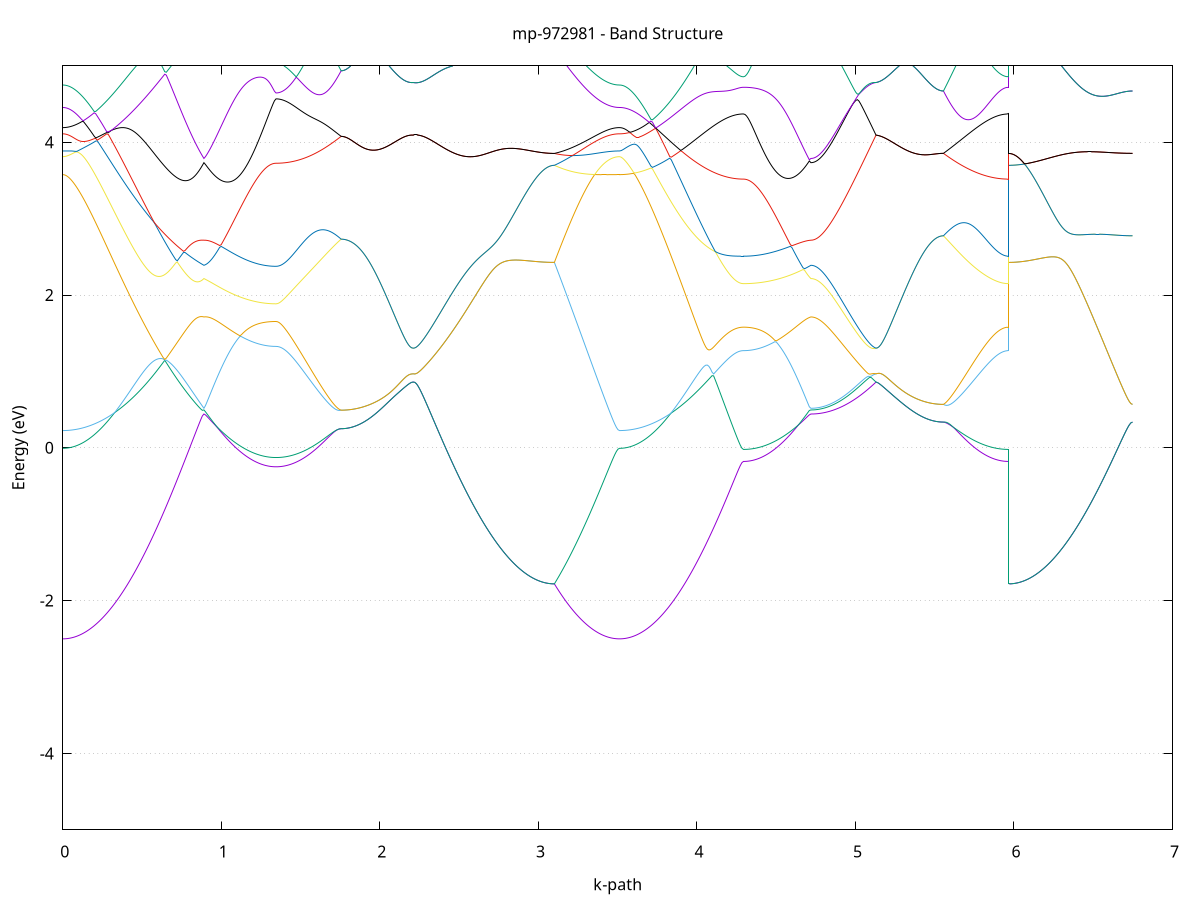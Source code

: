 set title 'mp-972981 - Band Structure'
set xlabel 'k-path'
set ylabel 'Energy (eV)'
set grid y
set yrange [-5:5]
set terminal png size 800,600
set output 'mp-972981_bands_gnuplot.png'
plot '-' using 1:2 with lines notitle, '-' using 1:2 with lines notitle, '-' using 1:2 with lines notitle, '-' using 1:2 with lines notitle, '-' using 1:2 with lines notitle, '-' using 1:2 with lines notitle, '-' using 1:2 with lines notitle, '-' using 1:2 with lines notitle, '-' using 1:2 with lines notitle, '-' using 1:2 with lines notitle, '-' using 1:2 with lines notitle, '-' using 1:2 with lines notitle, '-' using 1:2 with lines notitle, '-' using 1:2 with lines notitle, '-' using 1:2 with lines notitle, '-' using 1:2 with lines notitle, '-' using 1:2 with lines notitle, '-' using 1:2 with lines notitle, '-' using 1:2 with lines notitle, '-' using 1:2 with lines notitle, '-' using 1:2 with lines notitle, '-' using 1:2 with lines notitle, '-' using 1:2 with lines notitle, '-' using 1:2 with lines notitle, '-' using 1:2 with lines notitle, '-' using 1:2 with lines notitle, '-' using 1:2 with lines notitle, '-' using 1:2 with lines notitle, '-' using 1:2 with lines notitle, '-' using 1:2 with lines notitle, '-' using 1:2 with lines notitle, '-' using 1:2 with lines notitle, '-' using 1:2 with lines notitle, '-' using 1:2 with lines notitle, '-' using 1:2 with lines notitle, '-' using 1:2 with lines notitle, '-' using 1:2 with lines notitle, '-' using 1:2 with lines notitle, '-' using 1:2 with lines notitle, '-' using 1:2 with lines notitle, '-' using 1:2 with lines notitle, '-' using 1:2 with lines notitle, '-' using 1:2 with lines notitle, '-' using 1:2 with lines notitle, '-' using 1:2 with lines notitle, '-' using 1:2 with lines notitle, '-' using 1:2 with lines notitle, '-' using 1:2 with lines notitle, '-' using 1:2 with lines notitle, '-' using 1:2 with lines notitle, '-' using 1:2 with lines notitle, '-' using 1:2 with lines notitle, '-' using 1:2 with lines notitle, '-' using 1:2 with lines notitle, '-' using 1:2 with lines notitle, '-' using 1:2 with lines notitle, '-' using 1:2 with lines notitle, '-' using 1:2 with lines notitle, '-' using 1:2 with lines notitle, '-' using 1:2 with lines notitle, '-' using 1:2 with lines notitle, '-' using 1:2 with lines notitle, '-' using 1:2 with lines notitle, '-' using 1:2 with lines notitle
0.000000 -32.425770
0.009892 -32.425770
0.019784 -32.425770
0.029676 -32.425770
0.039568 -32.425770
0.049460 -32.425770
0.059352 -32.425770
0.069244 -32.425770
0.079136 -32.425770
0.089028 -32.425670
0.098920 -32.425670
0.108812 -32.425670
0.118704 -32.425570
0.128596 -32.425570
0.138488 -32.425570
0.148380 -32.425470
0.158272 -32.425470
0.168164 -32.425470
0.178055 -32.425370
0.187947 -32.425370
0.197839 -32.425270
0.207731 -32.425270
0.217623 -32.425170
0.227515 -32.425170
0.237407 -32.425070
0.247299 -32.424970
0.257191 -32.424970
0.267083 -32.424870
0.276975 -32.424870
0.286867 -32.424770
0.296759 -32.424670
0.306651 -32.424670
0.316543 -32.424570
0.326435 -32.424470
0.336327 -32.424470
0.346219 -32.424370
0.356111 -32.424270
0.366003 -32.424170
0.375895 -32.424170
0.385787 -32.424070
0.395679 -32.423970
0.405571 -32.423870
0.415463 -32.423870
0.425355 -32.423770
0.435247 -32.423670
0.445139 -32.423570
0.455031 -32.423470
0.464923 -32.423470
0.474815 -32.423370
0.484707 -32.423270
0.494599 -32.423170
0.504491 -32.423170
0.514383 -32.423070
0.524274 -32.422970
0.534166 -32.422870
0.544058 -32.422770
0.553950 -32.422770
0.563842 -32.422670
0.573734 -32.422570
0.583626 -32.422470
0.593518 -32.422470
0.603410 -32.422370
0.613302 -32.422270
0.623194 -32.422270
0.633086 -32.422170
0.642978 -32.422070
0.652870 -32.421970
0.662762 -32.421970
0.672654 -32.421870
0.682546 -32.421770
0.692438 -32.421770
0.702330 -32.421670
0.712222 -32.421670
0.722114 -32.421570
0.732006 -32.421470
0.741898 -32.421470
0.751790 -32.421370
0.761682 -32.421370
0.771574 -32.421270
0.781466 -32.421270
0.791358 -32.421170
0.801250 -32.421170
0.811142 -32.421170
0.821034 -32.421170
0.830926 -32.421270
0.840818 -32.421270
0.850710 -32.421270
0.860602 -32.421270
0.870493 -32.421270
0.880385 -32.421370
0.890277 -32.421370
0.890277 -32.421370
0.900166 -32.421370
0.910055 -32.421370
0.919943 -32.421370
0.929832 -32.421370
0.939720 -32.421370
0.949609 -32.421370
0.959497 -32.421370
0.969386 -32.421370
0.979275 -32.421370
0.989163 -32.421370
0.999052 -32.421370
1.008940 -32.421370
1.018829 -32.421470
1.028717 -32.421470
1.038606 -32.421470
1.048495 -32.421470
1.058383 -32.421470
1.068272 -32.421570
1.078160 -32.421570
1.088049 -32.421570
1.097937 -32.421570
1.107826 -32.421670
1.117715 -32.421670
1.127603 -32.421670
1.137492 -32.421670
1.147380 -32.421770
1.157269 -32.421770
1.167157 -32.421770
1.177046 -32.421770
1.186935 -32.421770
1.196823 -32.421870
1.206712 -32.421870
1.216600 -32.421870
1.226489 -32.421870
1.236378 -32.421870
1.246266 -32.421870
1.256155 -32.421870
1.266043 -32.421970
1.275932 -32.421970
1.285820 -32.421970
1.295709 -32.421970
1.305598 -32.421970
1.315486 -32.421970
1.325375 -32.421970
1.335263 -32.421970
1.345152 -32.421970
1.345152 -32.421970
1.354929 -32.421970
1.364706 -32.421970
1.374484 -32.421970
1.384261 -32.421970
1.394038 -32.421970
1.403816 -32.421970
1.413593 -32.421970
1.423370 -32.421970
1.433147 -32.421970
1.442925 -32.421970
1.452702 -32.421970
1.462479 -32.421970
1.472257 -32.421870
1.482034 -32.421870
1.491811 -32.421870
1.501588 -32.421870
1.511366 -32.421870
1.521143 -32.421870
1.530920 -32.421870
1.540698 -32.421870
1.550475 -32.421870
1.560252 -32.421870
1.570030 -32.421770
1.579807 -32.421770
1.589584 -32.421770
1.599361 -32.421770
1.609139 -32.421770
1.618916 -32.421770
1.628693 -32.421770
1.638471 -32.421670
1.648248 -32.421670
1.658025 -32.421670
1.667802 -32.421670
1.677580 -32.421670
1.687357 -32.421670
1.697134 -32.421570
1.706912 -32.421570
1.716689 -32.421570
1.726466 -32.421570
1.736244 -32.421570
1.746021 -32.421570
1.755798 -32.421470
1.755798 -32.421470
1.765687 -32.421470
1.775575 -32.421470
1.785464 -32.421470
1.795352 -32.421470
1.805241 -32.421470
1.815130 -32.421470
1.825018 -32.421470
1.834907 -32.421470
1.844795 -32.421470
1.854684 -32.421470
1.864572 -32.421470
1.874461 -32.421470
1.884350 -32.421470
1.894238 -32.421470
1.904127 -32.421370
1.914015 -32.421370
1.923904 -32.421370
1.933792 -32.421370
1.943681 -32.421370
1.953570 -32.421370
1.963458 -32.421370
1.973347 -32.421370
1.983235 -32.421270
1.993124 -32.421270
2.003012 -32.421270
2.012901 -32.421270
2.022790 -32.421270
2.032678 -32.421270
2.042567 -32.421270
2.052455 -32.421170
2.062344 -32.421170
2.072232 -32.421170
2.082121 -32.421170
2.092010 -32.421170
2.101898 -32.421170
2.111787 -32.421170
2.121675 -32.421170
2.131564 -32.421170
2.141452 -32.421070
2.151341 -32.421070
2.161230 -32.421070
2.171118 -32.421070
2.181007 -32.421070
2.190895 -32.421070
2.200784 -32.421070
2.210672 -32.421070
2.210672 -32.421070
2.220564 -32.421070
2.230456 -32.421070
2.240348 -32.421070
2.250240 -32.421070
2.260132 -32.421070
2.270024 -32.421070
2.279916 -32.421170
2.289808 -32.421170
2.299700 -32.421170
2.309592 -32.421170
2.319484 -32.421170
2.329376 -32.421170
2.339268 -32.421270
2.349160 -32.421270
2.359052 -32.421270
2.368944 -32.421270
2.378836 -32.421270
2.388728 -32.421370
2.398620 -32.421370
2.408512 -32.421370
2.418404 -32.421470
2.428296 -32.421470
2.438188 -32.421470
2.448080 -32.421570
2.457972 -32.421570
2.467864 -32.421570
2.477756 -32.421670
2.487648 -32.421670
2.497540 -32.421670
2.507432 -32.421770
2.517324 -32.421770
2.527216 -32.421770
2.537108 -32.421870
2.547000 -32.421870
2.556891 -32.421970
2.566783 -32.421970
2.576675 -32.422070
2.586567 -32.422070
2.596459 -32.422070
2.606351 -32.422170
2.616243 -32.422170
2.626135 -32.422270
2.636027 -32.422270
2.645919 -32.422370
2.655811 -32.422370
2.665703 -32.422470
2.675595 -32.422470
2.685487 -32.422570
2.695379 -32.422570
2.705271 -32.422670
2.715163 -32.422670
2.725055 -32.422770
2.734947 -32.422770
2.744839 -32.422870
2.754731 -32.422870
2.764623 -32.422970
2.774515 -32.422970
2.784407 -32.423070
2.794299 -32.423070
2.804191 -32.423070
2.814083 -32.423170
2.823975 -32.423170
2.833867 -32.423270
2.843759 -32.423270
2.853651 -32.423370
2.863543 -32.423370
2.873435 -32.423370
2.883327 -32.423470
2.893219 -32.423470
2.903110 -32.423470
2.913002 -32.423570
2.922894 -32.423570
2.932786 -32.423570
2.942678 -32.423670
2.952570 -32.423670
2.962462 -32.423670
2.972354 -32.423670
2.982246 -32.423770
2.992138 -32.423770
3.002030 -32.423770
3.011922 -32.423770
3.021814 -32.423770
3.031706 -32.423770
3.041598 -32.423870
3.051490 -32.423870
3.061382 -32.423870
3.071274 -32.423870
3.081166 -32.423870
3.091058 -32.423870
3.100950 -32.423870
3.100950 -32.423870
3.110727 -32.423970
3.120504 -32.423970
3.130282 -32.424070
3.140059 -32.424170
3.149836 -32.424270
3.159614 -32.424270
3.169391 -32.424370
3.179168 -32.424470
3.188946 -32.424470
3.198723 -32.424570
3.208500 -32.424670
3.218277 -32.424670
3.228055 -32.424770
3.237832 -32.424870
3.247609 -32.424870
3.257387 -32.424970
3.267164 -32.424970
3.276941 -32.425070
3.286718 -32.425170
3.296496 -32.425170
3.306273 -32.425270
3.316050 -32.425270
3.325828 -32.425370
3.335605 -32.425370
3.345382 -32.425470
3.355160 -32.425470
3.364937 -32.425470
3.374714 -32.425570
3.384491 -32.425570
3.394269 -32.425570
3.404046 -32.425670
3.413823 -32.425670
3.423601 -32.425670
3.433378 -32.425770
3.443155 -32.425770
3.452932 -32.425770
3.462710 -32.425770
3.472487 -32.425770
3.482264 -32.425770
3.492042 -32.425770
3.501819 -32.425770
3.511596 -32.425770
3.511596 -32.425770
3.521495 -32.425770
3.531395 -32.425770
3.541294 -32.425770
3.551193 -32.425770
3.561092 -32.425770
3.570991 -32.425770
3.580891 -32.425770
3.590790 -32.425770
3.600689 -32.425670
3.610588 -32.425670
3.620487 -32.425670
3.630387 -32.425570
3.640286 -32.425570
3.650185 -32.425570
3.660084 -32.425470
3.669983 -32.425470
3.679883 -32.425470
3.689782 -32.425370
3.699681 -32.425370
3.709580 -32.425270
3.719480 -32.425270
3.729379 -32.425170
3.739278 -32.425170
3.749177 -32.425070
3.759076 -32.424970
3.768976 -32.424970
3.778875 -32.424870
3.788774 -32.424870
3.798673 -32.424770
3.808572 -32.424670
3.818472 -32.424670
3.828371 -32.424570
3.838270 -32.424470
3.848169 -32.424470
3.858068 -32.424370
3.867968 -32.424270
3.877867 -32.424270
3.887766 -32.424170
3.897665 -32.424070
3.907564 -32.423970
3.917464 -32.423970
3.927363 -32.423870
3.937262 -32.423770
3.947161 -32.423670
3.957061 -32.423670
3.966960 -32.423570
3.976859 -32.423470
3.986758 -32.423470
3.996657 -32.423370
4.006557 -32.423270
4.016456 -32.423270
4.026355 -32.423170
4.036254 -32.423070
4.046153 -32.423070
4.056053 -32.422970
4.065952 -32.422870
4.075851 -32.422870
4.085750 -32.422770
4.095649 -32.422770
4.105549 -32.422670
4.115448 -32.422670
4.125347 -32.422570
4.135246 -32.422570
4.145145 -32.422470
4.155045 -32.422470
4.164944 -32.422370
4.174843 -32.422370
4.184742 -32.422270
4.194641 -32.422270
4.204541 -32.422270
4.214440 -32.422270
4.224339 -32.422170
4.234238 -32.422170
4.244138 -32.422170
4.254037 -32.422170
4.263936 -32.422170
4.273835 -32.422170
4.283734 -32.422170
4.293634 -32.422170
4.293634 -32.422170
4.303528 -32.422170
4.313422 -32.422170
4.323316 -32.422170
4.333211 -32.422070
4.343105 -32.422070
4.352999 -32.422070
4.362894 -32.422070
4.372788 -32.422070
4.382682 -32.422070
4.392576 -32.422070
4.402471 -32.422070
4.412365 -32.422070
4.422259 -32.422070
4.432154 -32.421970
4.442048 -32.421970
4.451942 -32.421970
4.461836 -32.421970
4.471731 -32.421970
4.481625 -32.421970
4.491519 -32.421870
4.501414 -32.421870
4.511308 -32.421870
4.521202 -32.421870
4.531096 -32.421870
4.540991 -32.421770
4.550885 -32.421770
4.560779 -32.421770
4.570674 -32.421770
4.580568 -32.421670
4.590462 -32.421670
4.600357 -32.421670
4.610251 -32.421670
4.620145 -32.421570
4.630039 -32.421570
4.639934 -32.421570
4.649828 -32.421570
4.659722 -32.421470
4.669617 -32.421470
4.679511 -32.421470
4.689405 -32.421470
4.699299 -32.421370
4.709194 -32.421370
4.719088 -32.421370
4.719088 -32.421370
4.728865 -32.421370
4.738643 -32.421370
4.748420 -32.421370
4.758197 -32.421370
4.767974 -32.421370
4.777752 -32.421370
4.787529 -32.421370
4.797306 -32.421370
4.807084 -32.421370
4.816861 -32.421370
4.826638 -32.421370
4.836415 -32.421370
4.846193 -32.421370
4.855970 -32.421370
4.865747 -32.421270
4.875525 -32.421270
4.885302 -32.421270
4.895079 -32.421270
4.904857 -32.421270
4.914634 -32.421270
4.924411 -32.421270
4.934188 -32.421270
4.943966 -32.421270
4.953743 -32.421270
4.963520 -32.421270
4.973298 -32.421270
4.983075 -32.421270
4.992852 -32.421170
5.002629 -32.421170
5.012407 -32.421170
5.022184 -32.421170
5.031961 -32.421170
5.041739 -32.421170
5.051516 -32.421170
5.061293 -32.421170
5.071070 -32.421170
5.080848 -32.421070
5.090625 -32.421070
5.100402 -32.421070
5.110180 -32.421070
5.119957 -32.421070
5.129734 -32.421070
5.129734 -32.421070
5.139629 -32.421070
5.149523 -32.421070
5.159417 -32.421070
5.169311 -32.421070
5.179206 -32.421070
5.189100 -32.421070
5.198994 -32.421070
5.208889 -32.421070
5.218783 -32.421070
5.228677 -32.421070
5.238571 -32.421070
5.248466 -32.421070
5.258360 -32.421070
5.268254 -32.421070
5.278149 -32.421070
5.288043 -32.421070
5.297937 -32.421070
5.307831 -32.421070
5.317726 -32.421070
5.327620 -32.421070
5.337514 -32.421070
5.347409 -32.421070
5.357303 -32.421070
5.367197 -32.421070
5.377091 -32.421070
5.386986 -32.421070
5.396880 -32.421070
5.406774 -32.421070
5.416669 -32.421070
5.426563 -32.421070
5.436457 -32.421070
5.446351 -32.421170
5.456246 -32.421170
5.466140 -32.421170
5.476034 -32.421170
5.485929 -32.421170
5.495823 -32.421170
5.505717 -32.421170
5.515611 -32.421170
5.525506 -32.421170
5.535400 -32.421170
5.545294 -32.421170
5.555189 -32.421170
5.555189 -32.421170
5.564966 -32.421170
5.574743 -32.421170
5.584521 -32.421270
5.594298 -32.421270
5.604075 -32.421370
5.613852 -32.421370
5.623630 -32.421370
5.633407 -32.421470
5.643184 -32.421470
5.652962 -32.421470
5.662739 -32.421570
5.672516 -32.421570
5.682293 -32.421570
5.692071 -32.421670
5.701848 -32.421670
5.711625 -32.421670
5.721403 -32.421770
5.731180 -32.421770
5.740957 -32.421770
5.750734 -32.421770
5.760512 -32.421870
5.770289 -32.421870
5.780066 -32.421870
5.789844 -32.421870
5.799621 -32.421970
5.809398 -32.421970
5.819176 -32.421970
5.828953 -32.421970
5.838730 -32.421970
5.848507 -32.422070
5.858285 -32.422070
5.868062 -32.422070
5.877839 -32.422070
5.887617 -32.422070
5.897394 -32.422070
5.907171 -32.422070
5.916948 -32.422070
5.926726 -32.422070
5.936503 -32.422170
5.946280 -32.422170
5.956058 -32.422170
5.965835 -32.422170
5.965835 -32.423870
5.975734 -32.423870
5.985633 -32.423870
5.995533 -32.423870
6.005432 -32.423870
6.015331 -32.423870
6.025230 -32.423870
6.035129 -32.423770
6.045029 -32.423770
6.054928 -32.423770
6.064827 -32.423770
6.074726 -32.423770
6.084625 -32.423670
6.094525 -32.423670
6.104424 -32.423670
6.114323 -32.423670
6.124222 -32.423570
6.134121 -32.423570
6.144021 -32.423570
6.153920 -32.423470
6.163819 -32.423470
6.173718 -32.423370
6.183617 -32.423370
6.193517 -32.423370
6.203416 -32.423270
6.213315 -32.423270
6.223214 -32.423170
6.233114 -32.423170
6.243013 -32.423070
6.252912 -32.423070
6.262811 -32.422970
6.272710 -32.422970
6.282610 -32.422870
6.292509 -32.422870
6.302408 -32.422770
6.312307 -32.422770
6.322206 -32.422670
6.332106 -32.422670
6.342005 -32.422570
6.351904 -32.422570
6.361803 -32.422470
6.371702 -32.422470
6.381602 -32.422370
6.391501 -32.422270
6.401400 -32.422270
6.411299 -32.422170
6.421198 -32.422170
6.431098 -32.422070
6.440997 -32.422070
6.450896 -32.421970
6.460795 -32.421970
6.470694 -32.421870
6.480594 -32.421870
6.490493 -32.421770
6.500392 -32.421770
6.510291 -32.421670
6.520191 -32.421670
6.530090 -32.421670
6.539989 -32.421570
6.549888 -32.421570
6.559787 -32.421470
6.569687 -32.421470
6.579586 -32.421470
6.589485 -32.421370
6.599384 -32.421370
6.609283 -32.421370
6.619183 -32.421370
6.629082 -32.421270
6.638981 -32.421270
6.648880 -32.421270
6.658779 -32.421270
6.668679 -32.421170
6.678578 -32.421170
6.688477 -32.421170
6.698376 -32.421170
6.708275 -32.421170
6.718175 -32.421170
6.728074 -32.421170
6.737973 -32.421170
6.747872 -32.421170
e
0.000000 -32.421870
0.009892 -32.421870
0.019784 -32.421870
0.029676 -32.421870
0.039568 -32.421870
0.049460 -32.421870
0.059352 -32.421870
0.069244 -32.421870
0.079136 -32.421870
0.089028 -32.421870
0.098920 -32.421870
0.108812 -32.421870
0.118704 -32.421870
0.128596 -32.421870
0.138488 -32.421770
0.148380 -32.421770
0.158272 -32.421770
0.168164 -32.421770
0.178055 -32.421770
0.187947 -32.421770
0.197839 -32.421770
0.207731 -32.421670
0.217623 -32.421670
0.227515 -32.421670
0.237407 -32.421670
0.247299 -32.421670
0.257191 -32.421570
0.267083 -32.421570
0.276975 -32.421570
0.286867 -32.421570
0.296759 -32.421570
0.306651 -32.421470
0.316543 -32.421470
0.326435 -32.421470
0.336327 -32.421470
0.346219 -32.421370
0.356111 -32.421370
0.366003 -32.421370
0.375895 -32.421370
0.385787 -32.421370
0.395679 -32.421270
0.405571 -32.421270
0.415463 -32.421270
0.425355 -32.421270
0.435247 -32.421270
0.445139 -32.421170
0.455031 -32.421170
0.464923 -32.421170
0.474815 -32.421170
0.484707 -32.421170
0.494599 -32.421170
0.504491 -32.421070
0.514383 -32.421070
0.524274 -32.421070
0.534166 -32.421070
0.544058 -32.421070
0.553950 -32.421070
0.563842 -32.421070
0.573734 -32.421070
0.583626 -32.421070
0.593518 -32.421070
0.603410 -32.421070
0.613302 -32.421070
0.623194 -32.421070
0.633086 -32.421070
0.642978 -32.421070
0.652870 -32.421070
0.662762 -32.421070
0.672654 -32.421070
0.682546 -32.421070
0.692438 -32.421070
0.702330 -32.421070
0.712222 -32.421070
0.722114 -32.421070
0.732006 -32.421070
0.741898 -32.421070
0.751790 -32.421070
0.761682 -32.421070
0.771574 -32.421170
0.781466 -32.421170
0.791358 -32.421170
0.801250 -32.421170
0.811142 -32.421070
0.821034 -32.421070
0.830926 -32.420970
0.840818 -32.420970
0.850710 -32.420970
0.860602 -32.420870
0.870493 -32.420870
0.880385 -32.420770
0.890277 -32.420770
0.890277 -32.420770
0.900166 -32.420770
0.910055 -32.420770
0.919943 -32.420870
0.929832 -32.420870
0.939720 -32.420870
0.949609 -32.420870
0.959497 -32.420870
0.969386 -32.420870
0.979275 -32.420870
0.989163 -32.420870
0.999052 -32.420870
1.008940 -32.420970
1.018829 -32.420970
1.028717 -32.420970
1.038606 -32.420970
1.048495 -32.420970
1.058383 -32.420970
1.068272 -32.420970
1.078160 -32.420970
1.088049 -32.420970
1.097937 -32.420970
1.107826 -32.420970
1.117715 -32.420970
1.127603 -32.420970
1.137492 -32.420970
1.147380 -32.420970
1.157269 -32.420970
1.167157 -32.420970
1.177046 -32.420970
1.186935 -32.420970
1.196823 -32.420970
1.206712 -32.420970
1.216600 -32.420970
1.226489 -32.420970
1.236378 -32.420970
1.246266 -32.421070
1.256155 -32.421070
1.266043 -32.421070
1.275932 -32.421070
1.285820 -32.421070
1.295709 -32.421070
1.305598 -32.421070
1.315486 -32.421070
1.325375 -32.421070
1.335263 -32.421070
1.345152 -32.421070
1.345152 -32.421070
1.354929 -32.421070
1.364706 -32.421070
1.374484 -32.421070
1.384261 -32.421070
1.394038 -32.421070
1.403816 -32.421070
1.413593 -32.421070
1.423370 -32.421070
1.433147 -32.421070
1.442925 -32.421070
1.452702 -32.421070
1.462479 -32.421070
1.472257 -32.421070
1.482034 -32.421070
1.491811 -32.421070
1.501588 -32.421070
1.511366 -32.421170
1.521143 -32.421170
1.530920 -32.421170
1.540698 -32.421170
1.550475 -32.421170
1.560252 -32.421170
1.570030 -32.421170
1.579807 -32.421170
1.589584 -32.421270
1.599361 -32.421270
1.609139 -32.421270
1.618916 -32.421270
1.628693 -32.421270
1.638471 -32.421270
1.648248 -32.421270
1.658025 -32.421370
1.667802 -32.421370
1.677580 -32.421370
1.687357 -32.421370
1.697134 -32.421370
1.706912 -32.421370
1.716689 -32.421470
1.726466 -32.421470
1.736244 -32.421470
1.746021 -32.421470
1.755798 -32.421470
1.755798 -32.421470
1.765687 -32.421470
1.775575 -32.421470
1.785464 -32.421470
1.795352 -32.421470
1.805241 -32.421470
1.815130 -32.421470
1.825018 -32.421470
1.834907 -32.421470
1.844795 -32.421470
1.854684 -32.421470
1.864572 -32.421470
1.874461 -32.421470
1.884350 -32.421470
1.894238 -32.421470
1.904127 -32.421370
1.914015 -32.421370
1.923904 -32.421370
1.933792 -32.421370
1.943681 -32.421370
1.953570 -32.421370
1.963458 -32.421370
1.973347 -32.421370
1.983235 -32.421270
1.993124 -32.421270
2.003012 -32.421270
2.012901 -32.421270
2.022790 -32.421270
2.032678 -32.421270
2.042567 -32.421270
2.052455 -32.421170
2.062344 -32.421170
2.072232 -32.421170
2.082121 -32.421170
2.092010 -32.421170
2.101898 -32.421170
2.111787 -32.421170
2.121675 -32.421170
2.131564 -32.421170
2.141452 -32.421070
2.151341 -32.421070
2.161230 -32.421070
2.171118 -32.421070
2.181007 -32.421070
2.190895 -32.421070
2.200784 -32.421070
2.210672 -32.421070
2.210672 -32.421070
2.220564 -32.421070
2.230456 -32.421070
2.240348 -32.421070
2.250240 -32.421070
2.260132 -32.421070
2.270024 -32.421070
2.279916 -32.421170
2.289808 -32.421170
2.299700 -32.421170
2.309592 -32.421170
2.319484 -32.421170
2.329376 -32.421170
2.339268 -32.421270
2.349160 -32.421270
2.359052 -32.421270
2.368944 -32.421270
2.378836 -32.421270
2.388728 -32.421370
2.398620 -32.421370
2.408512 -32.421370
2.418404 -32.421470
2.428296 -32.421470
2.438188 -32.421470
2.448080 -32.421570
2.457972 -32.421570
2.467864 -32.421570
2.477756 -32.421670
2.487648 -32.421670
2.497540 -32.421670
2.507432 -32.421770
2.517324 -32.421770
2.527216 -32.421770
2.537108 -32.421870
2.547000 -32.421870
2.556891 -32.421970
2.566783 -32.421970
2.576675 -32.422070
2.586567 -32.422070
2.596459 -32.422070
2.606351 -32.422170
2.616243 -32.422170
2.626135 -32.422270
2.636027 -32.422270
2.645919 -32.422370
2.655811 -32.422370
2.665703 -32.422470
2.675595 -32.422470
2.685487 -32.422570
2.695379 -32.422570
2.705271 -32.422670
2.715163 -32.422670
2.725055 -32.422770
2.734947 -32.422770
2.744839 -32.422870
2.754731 -32.422870
2.764623 -32.422970
2.774515 -32.422970
2.784407 -32.423070
2.794299 -32.423070
2.804191 -32.423070
2.814083 -32.423170
2.823975 -32.423170
2.833867 -32.423270
2.843759 -32.423270
2.853651 -32.423370
2.863543 -32.423370
2.873435 -32.423370
2.883327 -32.423470
2.893219 -32.423470
2.903110 -32.423470
2.913002 -32.423570
2.922894 -32.423570
2.932786 -32.423570
2.942678 -32.423670
2.952570 -32.423670
2.962462 -32.423670
2.972354 -32.423670
2.982246 -32.423770
2.992138 -32.423770
3.002030 -32.423770
3.011922 -32.423770
3.021814 -32.423770
3.031706 -32.423770
3.041598 -32.423870
3.051490 -32.423870
3.061382 -32.423870
3.071274 -32.423870
3.081166 -32.423870
3.091058 -32.423870
3.100950 -32.423870
3.100950 -32.423870
3.110727 -32.423770
3.120504 -32.423670
3.130282 -32.423670
3.140059 -32.423570
3.149836 -32.423470
3.159614 -32.423470
3.169391 -32.423370
3.179168 -32.423270
3.188946 -32.423170
3.198723 -32.423170
3.208500 -32.423070
3.218277 -32.422970
3.228055 -32.422970
3.237832 -32.422870
3.247609 -32.422870
3.257387 -32.422770
3.267164 -32.422670
3.276941 -32.422670
3.286718 -32.422570
3.296496 -32.422570
3.306273 -32.422470
3.316050 -32.422470
3.325828 -32.422370
3.335605 -32.422370
3.345382 -32.422270
3.355160 -32.422270
3.364937 -32.422170
3.374714 -32.422170
3.384491 -32.422170
3.394269 -32.422070
3.404046 -32.422070
3.413823 -32.422070
3.423601 -32.422070
3.433378 -32.421970
3.443155 -32.421970
3.452932 -32.421970
3.462710 -32.421970
3.472487 -32.421970
3.482264 -32.421970
3.492042 -32.421970
3.501819 -32.421870
3.511596 -32.421870
3.511596 -32.421870
3.521495 -32.421870
3.531395 -32.421870
3.541294 -32.421870
3.551193 -32.421870
3.561092 -32.421870
3.570991 -32.421870
3.580891 -32.421870
3.590790 -32.421870
3.600689 -32.421870
3.610588 -32.421870
3.620487 -32.421870
3.630387 -32.421770
3.640286 -32.421770
3.650185 -32.421770
3.660084 -32.421770
3.669983 -32.421770
3.679883 -32.421670
3.689782 -32.421670
3.699681 -32.421670
3.709580 -32.421670
3.719480 -32.421570
3.729379 -32.421570
3.739278 -32.421570
3.749177 -32.421470
3.759076 -32.421470
3.768976 -32.421470
3.778875 -32.421370
3.788774 -32.421370
3.798673 -32.421370
3.808572 -32.421270
3.818472 -32.421270
3.828371 -32.421270
3.838270 -32.421170
3.848169 -32.421170
3.858068 -32.421170
3.867968 -32.421070
3.877867 -32.421070
3.887766 -32.420970
3.897665 -32.420970
3.907564 -32.420970
3.917464 -32.420870
3.927363 -32.420870
3.937262 -32.420870
3.947161 -32.420770
3.957061 -32.420770
3.966960 -32.420770
3.976859 -32.420670
3.986758 -32.420670
3.996657 -32.420670
4.006557 -32.420570
4.016456 -32.420570
4.026355 -32.420570
4.036254 -32.420570
4.046153 -32.420470
4.056053 -32.420470
4.065952 -32.420470
4.075851 -32.420370
4.085750 -32.420370
4.095649 -32.420370
4.105549 -32.420370
4.115448 -32.420370
4.125347 -32.420270
4.135246 -32.420270
4.145145 -32.420270
4.155045 -32.420270
4.164944 -32.420270
4.174843 -32.420270
4.184742 -32.420270
4.194641 -32.420170
4.204541 -32.420170
4.214440 -32.420170
4.224339 -32.420170
4.234238 -32.420170
4.244138 -32.420170
4.254037 -32.420170
4.263936 -32.420170
4.273835 -32.420170
4.283734 -32.420170
4.293634 -32.420170
4.293634 -32.420170
4.303528 -32.420170
4.313422 -32.420170
4.323316 -32.420170
4.333211 -32.420170
4.343105 -32.420170
4.352999 -32.420170
4.362894 -32.420170
4.372788 -32.420170
4.382682 -32.420170
4.392576 -32.420170
4.402471 -32.420170
4.412365 -32.420170
4.422259 -32.420170
4.432154 -32.420170
4.442048 -32.420170
4.451942 -32.420270
4.461836 -32.420270
4.471731 -32.420270
4.481625 -32.420270
4.491519 -32.420270
4.501414 -32.420270
4.511308 -32.420270
4.521202 -32.420270
4.531096 -32.420270
4.540991 -32.420370
4.550885 -32.420370
4.560779 -32.420370
4.570674 -32.420370
4.580568 -32.420370
4.590462 -32.420370
4.600357 -32.420470
4.610251 -32.420470
4.620145 -32.420470
4.630039 -32.420470
4.639934 -32.420570
4.649828 -32.420570
4.659722 -32.420570
4.669617 -32.420570
4.679511 -32.420670
4.689405 -32.420670
4.699299 -32.420670
4.709194 -32.420770
4.719088 -32.420770
4.719088 -32.420770
4.728865 -32.420770
4.738643 -32.420770
4.748420 -32.420770
4.758197 -32.420770
4.767974 -32.420770
4.777752 -32.420770
4.787529 -32.420770
4.797306 -32.420770
4.807084 -32.420770
4.816861 -32.420770
4.826638 -32.420770
4.836415 -32.420770
4.846193 -32.420770
4.855970 -32.420770
4.865747 -32.420770
4.875525 -32.420870
4.885302 -32.420870
4.895079 -32.420870
4.904857 -32.420870
4.914634 -32.420870
4.924411 -32.420870
4.934188 -32.420870
4.943966 -32.420870
4.953743 -32.420870
4.963520 -32.420870
4.973298 -32.420870
4.983075 -32.420870
4.992852 -32.420870
5.002629 -32.420970
5.012407 -32.420970
5.022184 -32.420970
5.031961 -32.420970
5.041739 -32.420970
5.051516 -32.420970
5.061293 -32.420970
5.071070 -32.420970
5.080848 -32.420970
5.090625 -32.421070
5.100402 -32.421070
5.110180 -32.421070
5.119957 -32.421070
5.129734 -32.421070
5.129734 -32.421070
5.139629 -32.421070
5.149523 -32.421070
5.159417 -32.421070
5.169311 -32.421070
5.179206 -32.421070
5.189100 -32.421070
5.198994 -32.421070
5.208889 -32.421070
5.218783 -32.421070
5.228677 -32.421070
5.238571 -32.421070
5.248466 -32.421070
5.258360 -32.421070
5.268254 -32.421070
5.278149 -32.421070
5.288043 -32.421070
5.297937 -32.421070
5.307831 -32.421070
5.317726 -32.421070
5.327620 -32.421070
5.337514 -32.421070
5.347409 -32.421070
5.357303 -32.421070
5.367197 -32.421070
5.377091 -32.421070
5.386986 -32.421070
5.396880 -32.421070
5.406774 -32.421070
5.416669 -32.421070
5.426563 -32.421070
5.436457 -32.421070
5.446351 -32.421170
5.456246 -32.421170
5.466140 -32.421170
5.476034 -32.421170
5.485929 -32.421170
5.495823 -32.421170
5.505717 -32.421170
5.515611 -32.421170
5.525506 -32.421170
5.535400 -32.421170
5.545294 -32.421170
5.555189 -32.421170
5.555189 -32.421170
5.564966 -32.421070
5.574743 -32.421070
5.584521 -32.421070
5.594298 -32.420970
5.604075 -32.420970
5.613852 -32.420970
5.623630 -32.420870
5.633407 -32.420870
5.643184 -32.420770
5.652962 -32.420770
5.662739 -32.420770
5.672516 -32.420670
5.682293 -32.420670
5.692071 -32.420670
5.701848 -32.420670
5.711625 -32.420570
5.721403 -32.420570
5.731180 -32.420570
5.740957 -32.420470
5.750734 -32.420470
5.760512 -32.420470
5.770289 -32.420370
5.780066 -32.420370
5.789844 -32.420370
5.799621 -32.420370
5.809398 -32.420370
5.819176 -32.420270
5.828953 -32.420270
5.838730 -32.420270
5.848507 -32.420270
5.858285 -32.420270
5.868062 -32.420270
5.877839 -32.420170
5.887617 -32.420170
5.897394 -32.420170
5.907171 -32.420170
5.916948 -32.420170
5.926726 -32.420170
5.936503 -32.420170
5.946280 -32.420170
5.956058 -32.420170
5.965835 -32.420170
5.965835 -32.423870
5.975734 -32.423870
5.985633 -32.423870
5.995533 -32.423870
6.005432 -32.423870
6.015331 -32.423870
6.025230 -32.423870
6.035129 -32.423770
6.045029 -32.423770
6.054928 -32.423770
6.064827 -32.423770
6.074726 -32.423770
6.084625 -32.423670
6.094525 -32.423670
6.104424 -32.423670
6.114323 -32.423670
6.124222 -32.423570
6.134121 -32.423570
6.144021 -32.423570
6.153920 -32.423470
6.163819 -32.423470
6.173718 -32.423370
6.183617 -32.423370
6.193517 -32.423370
6.203416 -32.423270
6.213315 -32.423270
6.223214 -32.423170
6.233114 -32.423170
6.243013 -32.423070
6.252912 -32.423070
6.262811 -32.422970
6.272710 -32.422970
6.282610 -32.422870
6.292509 -32.422870
6.302408 -32.422770
6.312307 -32.422770
6.322206 -32.422670
6.332106 -32.422670
6.342005 -32.422570
6.351904 -32.422570
6.361803 -32.422470
6.371702 -32.422470
6.381602 -32.422370
6.391501 -32.422270
6.401400 -32.422270
6.411299 -32.422170
6.421198 -32.422170
6.431098 -32.422070
6.440997 -32.422070
6.450896 -32.421970
6.460795 -32.421970
6.470694 -32.421870
6.480594 -32.421870
6.490493 -32.421770
6.500392 -32.421770
6.510291 -32.421670
6.520191 -32.421670
6.530090 -32.421670
6.539989 -32.421570
6.549888 -32.421570
6.559787 -32.421470
6.569687 -32.421470
6.579586 -32.421470
6.589485 -32.421370
6.599384 -32.421370
6.609283 -32.421370
6.619183 -32.421370
6.629082 -32.421270
6.638981 -32.421270
6.648880 -32.421270
6.658779 -32.421270
6.668679 -32.421170
6.678578 -32.421170
6.688477 -32.421170
6.698376 -32.421170
6.708275 -32.421170
6.718175 -32.421170
6.728074 -32.421170
6.737973 -32.421170
6.747872 -32.421170
e
0.000000 -15.983370
0.009892 -15.983370
0.019784 -15.983370
0.029676 -15.983370
0.039568 -15.983270
0.049460 -15.983170
0.059352 -15.983070
0.069244 -15.982970
0.079136 -15.982770
0.089028 -15.982670
0.098920 -15.982470
0.108812 -15.982270
0.118704 -15.982070
0.128596 -15.981770
0.138488 -15.981570
0.148380 -15.981270
0.158272 -15.980970
0.168164 -15.980670
0.178055 -15.980270
0.187947 -15.979970
0.197839 -15.979570
0.207731 -15.979270
0.217623 -15.978870
0.227515 -15.978470
0.237407 -15.977970
0.247299 -15.977570
0.257191 -15.977070
0.267083 -15.976670
0.276975 -15.976170
0.286867 -15.975670
0.296759 -15.975170
0.306651 -15.974670
0.316543 -15.974070
0.326435 -15.973570
0.336327 -15.972970
0.346219 -15.972470
0.356111 -15.971870
0.366003 -15.971270
0.375895 -15.970670
0.385787 -15.970070
0.395679 -15.969470
0.405571 -15.968870
0.415463 -15.968170
0.425355 -15.967570
0.435247 -15.966870
0.445139 -15.966270
0.455031 -15.965570
0.464923 -15.964870
0.474815 -15.964270
0.484707 -15.963570
0.494599 -15.962870
0.504491 -15.962170
0.514383 -15.961470
0.524274 -15.960870
0.534166 -15.960170
0.544058 -15.959470
0.553950 -15.958770
0.563842 -15.958070
0.573734 -15.958370
0.583626 -15.958970
0.593518 -15.959570
0.603410 -15.960070
0.613302 -15.960670
0.623194 -15.961070
0.633086 -15.961570
0.642978 -15.961970
0.652870 -15.962370
0.662762 -15.962770
0.672654 -15.963070
0.682546 -15.963370
0.692438 -15.963670
0.702330 -15.963870
0.712222 -15.964070
0.722114 -15.964270
0.732006 -15.964470
0.741898 -15.964570
0.751790 -15.964670
0.761682 -15.964770
0.771574 -15.964870
0.781466 -15.964870
0.791358 -15.964970
0.801250 -15.964970
0.811142 -15.964970
0.821034 -15.964970
0.830926 -15.964970
0.840818 -15.964970
0.850710 -15.964970
0.860602 -15.965070
0.870493 -15.965170
0.880385 -15.965270
0.890277 -15.965370
0.890277 -15.965370
0.900166 -15.965370
0.910055 -15.965270
0.919943 -15.965370
0.929832 -15.965370
0.939720 -15.965570
0.949609 -15.965770
0.959497 -15.965970
0.969386 -15.966170
0.979275 -15.966470
0.989163 -15.966770
0.999052 -15.967070
1.008940 -15.967470
1.018829 -15.967770
1.028717 -15.968070
1.038606 -15.968470
1.048495 -15.968870
1.058383 -15.969170
1.068272 -15.969570
1.078160 -15.969870
1.088049 -15.970270
1.097937 -15.970570
1.107826 -15.970870
1.117715 -15.971270
1.127603 -15.971570
1.137492 -15.971870
1.147380 -15.972170
1.157269 -15.972470
1.167157 -15.972670
1.177046 -15.972970
1.186935 -15.973170
1.196823 -15.973470
1.206712 -15.973670
1.216600 -15.973870
1.226489 -15.974070
1.236378 -15.974270
1.246266 -15.974370
1.256155 -15.974570
1.266043 -15.974670
1.275932 -15.974770
1.285820 -15.974870
1.295709 -15.974970
1.305598 -15.975070
1.315486 -15.975070
1.325375 -15.975170
1.335263 -15.975170
1.345152 -15.975170
1.345152 -15.975170
1.354929 -15.975170
1.364706 -15.975270
1.374484 -15.975370
1.384261 -15.975470
1.394038 -15.975670
1.403816 -15.975770
1.413593 -15.976070
1.423370 -15.976270
1.433147 -15.976470
1.442925 -15.976770
1.452702 -15.977070
1.462479 -15.977370
1.472257 -15.977670
1.482034 -15.977970
1.491811 -15.978170
1.501588 -15.978470
1.511366 -15.978770
1.521143 -15.979070
1.530920 -15.979370
1.540698 -15.979570
1.550475 -15.979870
1.560252 -15.980070
1.570030 -15.980270
1.579807 -15.980470
1.589584 -15.980670
1.599361 -15.980870
1.609139 -15.980970
1.618916 -15.981070
1.628693 -15.981170
1.638471 -15.981270
1.648248 -15.981370
1.658025 -15.981370
1.667802 -15.981370
1.677580 -15.981370
1.687357 -15.981370
1.697134 -15.981270
1.706912 -15.981170
1.716689 -15.981070
1.726466 -15.980970
1.736244 -15.980870
1.746021 -15.980670
1.755798 -15.980470
1.755798 -15.980470
1.765687 -15.980470
1.775575 -15.980470
1.785464 -15.980370
1.795352 -15.980370
1.805241 -15.980270
1.815130 -15.980170
1.825018 -15.980070
1.834907 -15.979870
1.844795 -15.979770
1.854684 -15.979570
1.864572 -15.979470
1.874461 -15.979270
1.884350 -15.979070
1.894238 -15.978870
1.904127 -15.978570
1.914015 -15.978370
1.923904 -15.978070
1.933792 -15.977770
1.943681 -15.977470
1.953570 -15.977170
1.963458 -15.976870
1.973347 -15.976570
1.983235 -15.976170
1.993124 -15.975870
2.003012 -15.975470
2.012901 -15.975170
2.022790 -15.974770
2.032678 -15.974370
2.042567 -15.974070
2.052455 -15.973670
2.062344 -15.973270
2.072232 -15.972870
2.082121 -15.972470
2.092010 -15.972070
2.101898 -15.971770
2.111787 -15.971370
2.121675 -15.971070
2.131564 -15.970670
2.141452 -15.970370
2.151341 -15.970070
2.161230 -15.969870
2.171118 -15.969570
2.181007 -15.969370
2.190895 -15.969270
2.200784 -15.969170
2.210672 -15.969070
2.210672 -15.969070
2.220564 -15.969170
2.230456 -15.969270
2.240348 -15.969470
2.250240 -15.969670
2.260132 -15.969870
2.270024 -15.969970
2.279916 -15.970170
2.289808 -15.970470
2.299700 -15.970670
2.309592 -15.970770
2.319484 -15.970970
2.329376 -15.971170
2.339268 -15.971270
2.349160 -15.971470
2.359052 -15.971570
2.368944 -15.971670
2.378836 -15.971770
2.388728 -15.971770
2.398620 -15.971770
2.408512 -15.971770
2.418404 -15.971770
2.428296 -15.971670
2.438188 -15.971570
2.448080 -15.971470
2.457972 -15.971370
2.467864 -15.971170
2.477756 -15.970970
2.487648 -15.970770
2.497540 -15.970470
2.507432 -15.970170
2.517324 -15.969870
2.527216 -15.969570
2.537108 -15.969170
2.547000 -15.968870
2.556891 -15.968470
2.566783 -15.967970
2.576675 -15.967570
2.586567 -15.967070
2.596459 -15.966570
2.606351 -15.966170
2.616243 -15.965570
2.626135 -15.965070
2.636027 -15.964570
2.645919 -15.963970
2.655811 -15.963470
2.665703 -15.962870
2.675595 -15.962270
2.685487 -15.961770
2.695379 -15.961170
2.705271 -15.960570
2.715163 -15.960070
2.725055 -15.959470
2.734947 -15.958870
2.744839 -15.958370
2.754731 -15.957770
2.764623 -15.957270
2.774515 -15.956770
2.784407 -15.956270
2.794299 -15.955770
2.804191 -15.955370
2.814083 -15.954870
2.823975 -15.954470
2.833867 -15.954070
2.843759 -15.953670
2.853651 -15.953270
2.863543 -15.952970
2.873435 -15.952670
2.883327 -15.952370
2.893219 -15.952070
2.903110 -15.951770
2.913002 -15.951570
2.922894 -15.951270
2.932786 -15.951070
2.942678 -15.950970
2.952570 -15.950770
2.962462 -15.950570
2.972354 -15.950470
2.982246 -15.950270
2.992138 -15.950170
3.002030 -15.950070
3.011922 -15.949970
3.021814 -15.949970
3.031706 -15.949870
3.041598 -15.949770
3.051490 -15.949770
3.061382 -15.949670
3.071274 -15.949670
3.081166 -15.949670
3.091058 -15.949670
3.100950 -15.949670
3.100950 -15.949670
3.110727 -15.950870
3.120504 -15.952170
3.130282 -15.953470
3.140059 -15.954670
3.149836 -15.955970
3.159614 -15.957170
3.169391 -15.958470
3.179168 -15.959670
3.188946 -15.960870
3.198723 -15.962070
3.208500 -15.963170
3.218277 -15.964370
3.228055 -15.965470
3.237832 -15.966570
3.247609 -15.967670
3.257387 -15.968770
3.267164 -15.969770
3.276941 -15.970770
3.286718 -15.971670
3.296496 -15.972670
3.306273 -15.973570
3.316050 -15.974470
3.325828 -15.975270
3.335605 -15.976070
3.345382 -15.976870
3.355160 -15.977570
3.364937 -15.978270
3.374714 -15.978870
3.384491 -15.979470
3.394269 -15.980070
3.404046 -15.980570
3.413823 -15.981070
3.423601 -15.981470
3.433378 -15.981870
3.443155 -15.982270
3.452932 -15.982570
3.462710 -15.982870
3.472487 -15.983070
3.482264 -15.983170
3.492042 -15.983270
3.501819 -15.983370
3.511596 -15.983370
3.511596 -15.983370
3.521495 -15.983370
3.531395 -15.983370
3.541294 -15.983370
3.551193 -15.983270
3.561092 -15.983170
3.570991 -15.983070
3.580891 -15.982970
3.590790 -15.982870
3.600689 -15.982770
3.610588 -15.982570
3.620487 -15.982470
3.630387 -15.982270
3.640286 -15.982070
3.650185 -15.981870
3.660084 -15.981570
3.669983 -15.981370
3.679883 -15.981070
3.689782 -15.980870
3.699681 -15.980570
3.709580 -15.980270
3.719480 -15.979970
3.729379 -15.979570
3.739278 -15.979270
3.749177 -15.978870
3.759076 -15.978570
3.768976 -15.978170
3.778875 -15.977770
3.788774 -15.977370
3.798673 -15.976970
3.808572 -15.976570
3.818472 -15.976170
3.828371 -15.975770
3.838270 -15.975270
3.848169 -15.974870
3.858068 -15.974370
3.867968 -15.973970
3.877867 -15.973470
3.887766 -15.972970
3.897665 -15.972470
3.907564 -15.972070
3.917464 -15.971570
3.927363 -15.971070
3.937262 -15.970570
3.947161 -15.970070
3.957061 -15.969570
3.966960 -15.969070
3.976859 -15.968570
3.986758 -15.968170
3.996657 -15.967670
4.006557 -15.967170
4.016456 -15.966670
4.026355 -15.966170
4.036254 -15.965670
4.046153 -15.965270
4.056053 -15.965170
4.065952 -15.966070
4.075851 -15.966870
4.085750 -15.967770
4.095649 -15.968570
4.105549 -15.969370
4.115448 -15.970070
4.125347 -15.970770
4.135246 -15.971470
4.145145 -15.972070
4.155045 -15.972770
4.164944 -15.973270
4.174843 -15.973870
4.184742 -15.974370
4.194641 -15.974770
4.204541 -15.975170
4.214440 -15.975570
4.224339 -15.975870
4.234238 -15.976170
4.244138 -15.976370
4.254037 -15.976570
4.263936 -15.976770
4.273835 -15.976870
4.283734 -15.976970
4.293634 -15.976970
4.293634 -15.976970
4.303528 -15.976970
4.313422 -15.976970
4.323316 -15.976870
4.333211 -15.976870
4.343105 -15.976770
4.352999 -15.976670
4.362894 -15.976570
4.372788 -15.976370
4.382682 -15.976270
4.392576 -15.976070
4.402471 -15.975870
4.412365 -15.975670
4.422259 -15.975470
4.432154 -15.975270
4.442048 -15.974970
4.451942 -15.974770
4.461836 -15.974470
4.471731 -15.974170
4.481625 -15.973870
4.491519 -15.973570
4.501414 -15.973170
4.511308 -15.972870
4.521202 -15.972470
4.531096 -15.972170
4.540991 -15.971770
4.550885 -15.971370
4.560779 -15.970970
4.570674 -15.970570
4.580568 -15.970170
4.590462 -15.969770
4.600357 -15.969370
4.610251 -15.968970
4.620145 -15.968570
4.630039 -15.968170
4.639934 -15.967770
4.649828 -15.967370
4.659722 -15.966970
4.669617 -15.966670
4.679511 -15.966370
4.689405 -15.966070
4.699299 -15.965770
4.709194 -15.965570
4.719088 -15.965370
4.719088 -15.965370
4.728865 -15.965370
4.738643 -15.965370
4.748420 -15.965370
4.758197 -15.965270
4.767974 -15.965170
4.777752 -15.965170
4.787529 -15.965070
4.797306 -15.964970
4.807084 -15.964870
4.816861 -15.964670
4.826638 -15.964570
4.836415 -15.964370
4.846193 -15.964270
4.855970 -15.964070
4.865747 -15.963870
4.875525 -15.963670
4.885302 -15.963470
4.895079 -15.963870
4.904857 -15.964370
4.914634 -15.964770
4.924411 -15.965270
4.934188 -15.965670
4.943966 -15.966070
4.953743 -15.966370
4.963520 -15.966770
4.973298 -15.967070
4.983075 -15.967370
4.992852 -15.967670
5.002629 -15.967970
5.012407 -15.968170
5.022184 -15.968370
5.031961 -15.968570
5.041739 -15.968770
5.051516 -15.968870
5.061293 -15.968970
5.071070 -15.969070
5.080848 -15.969170
5.090625 -15.969170
5.100402 -15.969270
5.110180 -15.969170
5.119957 -15.969170
5.129734 -15.969070
5.129734 -15.969070
5.139629 -15.969070
5.149523 -15.969070
5.159417 -15.969070
5.169311 -15.969170
5.179206 -15.969270
5.189100 -15.969470
5.198994 -15.969670
5.208889 -15.969970
5.218783 -15.970170
5.228677 -15.970470
5.238571 -15.970770
5.248466 -15.971070
5.258360 -15.971470
5.268254 -15.971770
5.278149 -15.972170
5.288043 -15.972470
5.297937 -15.972870
5.307831 -15.973170
5.317726 -15.973470
5.327620 -15.973870
5.337514 -15.974170
5.347409 -15.974470
5.357303 -15.974770
5.367197 -15.975070
5.377091 -15.975370
5.386986 -15.975670
5.396880 -15.975970
5.406774 -15.976170
5.416669 -15.976370
5.426563 -15.976670
5.436457 -15.976870
5.446351 -15.977070
5.456246 -15.977170
5.466140 -15.977370
5.476034 -15.977470
5.485929 -15.977670
5.495823 -15.977770
5.505717 -15.977870
5.515611 -15.977970
5.525506 -15.977970
5.535400 -15.978070
5.545294 -15.978070
5.555189 -15.978070
5.555189 -15.978070
5.564966 -15.978370
5.574743 -15.978570
5.584521 -15.978870
5.594298 -15.979070
5.604075 -15.979270
5.613852 -15.979470
5.623630 -15.979670
5.633407 -15.979770
5.643184 -15.979970
5.652962 -15.980070
5.662739 -15.980170
5.672516 -15.980270
5.682293 -15.980270
5.692071 -15.980270
5.701848 -15.980370
5.711625 -15.980370
5.721403 -15.980270
5.731180 -15.980270
5.740957 -15.980170
5.750734 -15.980070
5.760512 -15.979970
5.770289 -15.979870
5.780066 -15.979770
5.789844 -15.979670
5.799621 -15.979470
5.809398 -15.979270
5.819176 -15.979170
5.828953 -15.978970
5.838730 -15.978770
5.848507 -15.978570
5.858285 -15.978370
5.868062 -15.978170
5.877839 -15.977970
5.887617 -15.977770
5.897394 -15.977570
5.907171 -15.977470
5.916948 -15.977270
5.926726 -15.977170
5.936503 -15.977070
5.946280 -15.976970
5.956058 -15.976970
5.965835 -15.976970
5.965835 -15.949670
5.975734 -15.949670
5.985633 -15.949670
5.995533 -15.949670
6.005432 -15.949670
6.015331 -15.949670
6.025230 -15.949670
6.035129 -15.949670
6.045029 -15.949670
6.054928 -15.949670
6.064827 -15.949770
6.074726 -15.949770
6.084625 -15.949770
6.094525 -15.949870
6.104424 -15.949870
6.114323 -15.949870
6.124222 -15.949970
6.134121 -15.950070
6.144021 -15.950070
6.153920 -15.950170
6.163819 -15.950270
6.173718 -15.950370
6.183617 -15.950570
6.193517 -15.950670
6.203416 -15.950870
6.213315 -15.951070
6.223214 -15.951270
6.233114 -15.951470
6.243013 -15.951770
6.252912 -15.952070
6.262811 -15.952370
6.272710 -15.952770
6.282610 -15.953070
6.292509 -15.953570
6.302408 -15.953970
6.312307 -15.954470
6.322206 -15.954970
6.332106 -15.955570
6.342005 -15.956070
6.351904 -15.956670
6.361803 -15.957370
6.371702 -15.957970
6.381602 -15.958670
6.391501 -15.959370
6.401400 -15.960070
6.411299 -15.960870
6.421198 -15.961570
6.431098 -15.962370
6.440997 -15.963070
6.450896 -15.963870
6.460795 -15.964670
6.470694 -15.965370
6.480594 -15.966170
6.490493 -15.966870
6.500392 -15.967670
6.510291 -15.968370
6.520191 -15.969070
6.530090 -15.969770
6.539989 -15.970470
6.549888 -15.971070
6.559787 -15.971770
6.569687 -15.972370
6.579586 -15.972970
6.589485 -15.973470
6.599384 -15.974070
6.609283 -15.974570
6.619183 -15.974970
6.629082 -15.975470
6.638981 -15.975870
6.648880 -15.976270
6.658779 -15.976570
6.668679 -15.976870
6.678578 -15.977170
6.688477 -15.977370
6.698376 -15.977570
6.708275 -15.977770
6.718175 -15.977870
6.728074 -15.977970
6.737973 -15.978070
6.747872 -15.978070
e
0.000000 -15.928670
0.009892 -15.928670
0.019784 -15.928770
0.029676 -15.928870
0.039568 -15.928970
0.049460 -15.929070
0.059352 -15.929270
0.069244 -15.929470
0.079136 -15.929770
0.089028 -15.930070
0.098920 -15.930370
0.108812 -15.930770
0.118704 -15.931070
0.128596 -15.931470
0.138488 -15.931970
0.148380 -15.932370
0.158272 -15.932870
0.168164 -15.933370
0.178055 -15.933870
0.187947 -15.934470
0.197839 -15.935070
0.207731 -15.935670
0.217623 -15.936270
0.227515 -15.936870
0.237407 -15.937470
0.247299 -15.938170
0.257191 -15.938870
0.267083 -15.939470
0.276975 -15.940170
0.286867 -15.940870
0.296759 -15.941570
0.306651 -15.942270
0.316543 -15.942970
0.326435 -15.943670
0.336327 -15.944370
0.346219 -15.945070
0.356111 -15.945770
0.366003 -15.946470
0.375895 -15.947170
0.385787 -15.947870
0.395679 -15.948570
0.405571 -15.949270
0.415463 -15.949870
0.425355 -15.950470
0.435247 -15.951170
0.445139 -15.951770
0.455031 -15.952370
0.464923 -15.952870
0.474815 -15.953470
0.484707 -15.953970
0.494599 -15.954470
0.504491 -15.954970
0.514383 -15.955470
0.524274 -15.955870
0.534166 -15.956270
0.544058 -15.956670
0.553950 -15.957070
0.563842 -15.957770
0.573734 -15.957670
0.583626 -15.957870
0.593518 -15.958170
0.603410 -15.958370
0.613302 -15.958570
0.623194 -15.958670
0.633086 -15.958770
0.642978 -15.958870
0.652870 -15.958970
0.662762 -15.958970
0.672654 -15.958970
0.682546 -15.958970
0.692438 -15.958870
0.702330 -15.958770
0.712222 -15.958670
0.722114 -15.958570
0.732006 -15.958370
0.741898 -15.958170
0.751790 -15.957970
0.761682 -15.957770
0.771574 -15.957470
0.781466 -15.957270
0.791358 -15.956970
0.801250 -15.956670
0.811142 -15.956470
0.821034 -15.956170
0.830926 -15.955870
0.840818 -15.955670
0.850710 -15.955470
0.860602 -15.955670
0.870493 -15.955970
0.880385 -15.956170
0.890277 -15.956270
0.890277 -15.956270
0.900166 -15.956270
0.910055 -15.956270
0.919943 -15.956270
0.929832 -15.956370
0.939720 -15.956370
0.949609 -15.956470
0.959497 -15.956670
0.969386 -15.956870
0.979275 -15.957070
0.989163 -15.957370
0.999052 -15.957670
1.008940 -15.957970
1.018829 -15.958270
1.028717 -15.958570
1.038606 -15.958970
1.048495 -15.959270
1.058383 -15.959670
1.068272 -15.959970
1.078160 -15.960370
1.088049 -15.960670
1.097937 -15.961070
1.107826 -15.961370
1.117715 -15.961670
1.127603 -15.961970
1.137492 -15.962270
1.147380 -15.962570
1.157269 -15.962870
1.167157 -15.963170
1.177046 -15.963370
1.186935 -15.963670
1.196823 -15.963870
1.206712 -15.964070
1.216600 -15.964270
1.226489 -15.964470
1.236378 -15.964670
1.246266 -15.964770
1.256155 -15.964970
1.266043 -15.965070
1.275932 -15.965170
1.285820 -15.965270
1.295709 -15.965370
1.305598 -15.965470
1.315486 -15.965470
1.325375 -15.965570
1.335263 -15.965570
1.345152 -15.965570
1.345152 -15.965570
1.354929 -15.965570
1.364706 -15.965670
1.374484 -15.965770
1.384261 -15.965870
1.394038 -15.966070
1.403816 -15.966270
1.413593 -15.966570
1.423370 -15.966870
1.433147 -15.967170
1.442925 -15.967470
1.452702 -15.967870
1.462479 -15.968270
1.472257 -15.968670
1.482034 -15.969070
1.491811 -15.969470
1.501588 -15.969970
1.511366 -15.970470
1.521143 -15.970870
1.530920 -15.971370
1.540698 -15.971870
1.550475 -15.972370
1.560252 -15.972870
1.570030 -15.973370
1.579807 -15.973770
1.589584 -15.974270
1.599361 -15.974770
1.609139 -15.975170
1.618916 -15.975670
1.628693 -15.976070
1.638471 -15.976570
1.648248 -15.976970
1.658025 -15.977370
1.667802 -15.977770
1.677580 -15.978170
1.687357 -15.978470
1.697134 -15.978870
1.706912 -15.979170
1.716689 -15.979470
1.726466 -15.979770
1.736244 -15.979970
1.746021 -15.980270
1.755798 -15.980470
1.755798 -15.980470
1.765687 -15.980470
1.775575 -15.980470
1.785464 -15.980370
1.795352 -15.980370
1.805241 -15.980270
1.815130 -15.980170
1.825018 -15.980070
1.834907 -15.979870
1.844795 -15.979770
1.854684 -15.979570
1.864572 -15.979470
1.874461 -15.979270
1.884350 -15.979070
1.894238 -15.978870
1.904127 -15.978570
1.914015 -15.978370
1.923904 -15.978070
1.933792 -15.977770
1.943681 -15.977470
1.953570 -15.977170
1.963458 -15.976870
1.973347 -15.976570
1.983235 -15.976170
1.993124 -15.975870
2.003012 -15.975470
2.012901 -15.975170
2.022790 -15.974770
2.032678 -15.974370
2.042567 -15.974070
2.052455 -15.973670
2.062344 -15.973270
2.072232 -15.972870
2.082121 -15.972470
2.092010 -15.972070
2.101898 -15.971770
2.111787 -15.971370
2.121675 -15.971070
2.131564 -15.970670
2.141452 -15.970370
2.151341 -15.970070
2.161230 -15.969870
2.171118 -15.969570
2.181007 -15.969370
2.190895 -15.969270
2.200784 -15.969170
2.210672 -15.969070
2.210672 -15.969070
2.220564 -15.969170
2.230456 -15.969270
2.240348 -15.969470
2.250240 -15.969670
2.260132 -15.969870
2.270024 -15.969970
2.279916 -15.970170
2.289808 -15.970470
2.299700 -15.970670
2.309592 -15.970770
2.319484 -15.970970
2.329376 -15.971170
2.339268 -15.971270
2.349160 -15.971470
2.359052 -15.971570
2.368944 -15.971670
2.378836 -15.971770
2.388728 -15.971770
2.398620 -15.971770
2.408512 -15.971770
2.418404 -15.971770
2.428296 -15.971670
2.438188 -15.971570
2.448080 -15.971470
2.457972 -15.971370
2.467864 -15.971170
2.477756 -15.970970
2.487648 -15.970770
2.497540 -15.970470
2.507432 -15.970170
2.517324 -15.969870
2.527216 -15.969570
2.537108 -15.969170
2.547000 -15.968870
2.556891 -15.968470
2.566783 -15.967970
2.576675 -15.967570
2.586567 -15.967070
2.596459 -15.966570
2.606351 -15.966170
2.616243 -15.965570
2.626135 -15.965070
2.636027 -15.964570
2.645919 -15.963970
2.655811 -15.963470
2.665703 -15.962870
2.675595 -15.962270
2.685487 -15.961770
2.695379 -15.961170
2.705271 -15.960570
2.715163 -15.960070
2.725055 -15.959470
2.734947 -15.958870
2.744839 -15.958370
2.754731 -15.957770
2.764623 -15.957270
2.774515 -15.956770
2.784407 -15.956270
2.794299 -15.955770
2.804191 -15.955370
2.814083 -15.954870
2.823975 -15.954470
2.833867 -15.954070
2.843759 -15.953670
2.853651 -15.953270
2.863543 -15.952970
2.873435 -15.952670
2.883327 -15.952370
2.893219 -15.952070
2.903110 -15.951770
2.913002 -15.951570
2.922894 -15.951270
2.932786 -15.951070
2.942678 -15.950970
2.952570 -15.950770
2.962462 -15.950570
2.972354 -15.950470
2.982246 -15.950270
2.992138 -15.950170
3.002030 -15.950070
3.011922 -15.949970
3.021814 -15.949970
3.031706 -15.949870
3.041598 -15.949770
3.051490 -15.949770
3.061382 -15.949670
3.071274 -15.949670
3.081166 -15.949670
3.091058 -15.949670
3.100950 -15.949670
3.100950 -15.949670
3.110727 -15.948370
3.120504 -15.947070
3.130282 -15.945870
3.140059 -15.944570
3.149836 -15.943270
3.159614 -15.942070
3.169391 -15.940770
3.179168 -15.939570
3.188946 -15.938370
3.198723 -15.937170
3.208500 -15.935970
3.218277 -15.934870
3.228055 -15.933670
3.237832 -15.932570
3.247609 -15.931470
3.257387 -15.930370
3.267164 -15.929370
3.276941 -15.928370
3.286718 -15.927370
3.296496 -15.926670
3.306273 -15.926870
3.316050 -15.926970
3.325828 -15.927170
3.335605 -15.927270
3.345382 -15.927470
3.355160 -15.927570
3.364937 -15.927670
3.374714 -15.927870
3.384491 -15.927970
3.394269 -15.928070
3.404046 -15.928170
3.413823 -15.928270
3.423601 -15.928270
3.433378 -15.928370
3.443155 -15.928470
3.452932 -15.928470
3.462710 -15.928570
3.472487 -15.928570
3.482264 -15.928670
3.492042 -15.928670
3.501819 -15.928670
3.511596 -15.928670
3.511596 -15.928670
3.521495 -15.928670
3.531395 -15.928670
3.541294 -15.928770
3.551193 -15.928770
3.561092 -15.928870
3.570991 -15.928870
3.580891 -15.928970
3.590790 -15.929070
3.600689 -15.929170
3.610588 -15.929370
3.620487 -15.929470
3.630387 -15.929570
3.640286 -15.929770
3.650185 -15.929970
3.660084 -15.930070
3.669983 -15.930270
3.679883 -15.930470
3.689782 -15.930670
3.699681 -15.930970
3.709580 -15.931170
3.719480 -15.931370
3.729379 -15.931670
3.739278 -15.932070
3.749177 -15.932870
3.759076 -15.933870
3.768976 -15.934770
3.778875 -15.935670
3.788774 -15.936670
3.798673 -15.937670
3.808572 -15.938670
3.818472 -15.939770
3.828371 -15.940770
3.838270 -15.941870
3.848169 -15.942870
3.858068 -15.943970
3.867968 -15.945070
3.877867 -15.946170
3.887766 -15.947270
3.897665 -15.948370
3.907564 -15.949570
3.917464 -15.950670
3.927363 -15.951770
3.937262 -15.952870
3.947161 -15.953970
3.957061 -15.955070
3.966960 -15.956070
3.976859 -15.957170
3.986758 -15.958270
3.996657 -15.959270
4.006557 -15.960270
4.016456 -15.961270
4.026355 -15.962270
4.036254 -15.963270
4.046153 -15.964170
4.056053 -15.964770
4.065952 -15.964370
4.075851 -15.963870
4.085750 -15.963470
4.095649 -15.963070
4.105549 -15.962570
4.115448 -15.962170
4.125347 -15.961870
4.135246 -15.961470
4.145145 -15.961070
4.155045 -15.961270
4.164944 -15.961770
4.174843 -15.962270
4.184742 -15.962670
4.194641 -15.963070
4.204541 -15.963470
4.214440 -15.963770
4.224339 -15.963970
4.234238 -15.964270
4.244138 -15.964470
4.254037 -15.964670
4.263936 -15.964770
4.273835 -15.964870
4.283734 -15.964970
4.293634 -15.964970
4.293634 -15.964970
4.303528 -15.964970
4.313422 -15.964870
4.323316 -15.964870
4.333211 -15.964770
4.343105 -15.964770
4.352999 -15.964670
4.362894 -15.964570
4.372788 -15.964470
4.382682 -15.964270
4.392576 -15.964170
4.402471 -15.963970
4.412365 -15.963770
4.422259 -15.963670
4.432154 -15.963370
4.442048 -15.963170
4.451942 -15.962970
4.461836 -15.962670
4.471731 -15.962470
4.481625 -15.962170
4.491519 -15.961870
4.501414 -15.961570
4.511308 -15.961270
4.521202 -15.960970
4.531096 -15.960670
4.540991 -15.960270
4.550885 -15.959970
4.560779 -15.959570
4.570674 -15.959270
4.580568 -15.958870
4.590462 -15.958570
4.600357 -15.958170
4.610251 -15.957770
4.620145 -15.957470
4.630039 -15.957070
4.639934 -15.956770
4.649828 -15.956470
4.659722 -15.956170
4.669617 -15.956070
4.679511 -15.956270
4.689405 -15.956370
4.699299 -15.956370
4.709194 -15.956370
4.719088 -15.956270
4.719088 -15.956270
4.728865 -15.956370
4.738643 -15.956470
4.748420 -15.956770
4.758197 -15.957070
4.767974 -15.957370
4.777752 -15.957870
4.787529 -15.958270
4.797306 -15.958770
4.807084 -15.959270
4.816861 -15.959770
4.826638 -15.960370
4.836415 -15.960870
4.846193 -15.961370
4.855970 -15.961870
4.865747 -15.962370
4.875525 -15.962870
4.885302 -15.963370
4.895079 -15.963270
4.904857 -15.962970
4.914634 -15.962770
4.924411 -15.962770
4.934188 -15.963270
4.943966 -15.963670
4.953743 -15.964170
4.963520 -15.964570
4.973298 -15.964970
4.983075 -15.965370
4.992852 -15.965770
5.002629 -15.966170
5.012407 -15.966570
5.022184 -15.966870
5.031961 -15.967170
5.041739 -15.967470
5.051516 -15.967770
5.061293 -15.967970
5.071070 -15.968270
5.080848 -15.968470
5.090625 -15.968670
5.100402 -15.968770
5.110180 -15.968870
5.119957 -15.969070
5.129734 -15.969070
5.129734 -15.969070
5.139629 -15.969070
5.149523 -15.969070
5.159417 -15.969070
5.169311 -15.969170
5.179206 -15.969270
5.189100 -15.969470
5.198994 -15.969670
5.208889 -15.969970
5.218783 -15.970170
5.228677 -15.970470
5.238571 -15.970770
5.248466 -15.971070
5.258360 -15.971470
5.268254 -15.971770
5.278149 -15.972170
5.288043 -15.972470
5.297937 -15.972870
5.307831 -15.973170
5.317726 -15.973470
5.327620 -15.973870
5.337514 -15.974170
5.347409 -15.974470
5.357303 -15.974770
5.367197 -15.975070
5.377091 -15.975370
5.386986 -15.975670
5.396880 -15.975970
5.406774 -15.976170
5.416669 -15.976370
5.426563 -15.976670
5.436457 -15.976870
5.446351 -15.977070
5.456246 -15.977170
5.466140 -15.977370
5.476034 -15.977470
5.485929 -15.977670
5.495823 -15.977770
5.505717 -15.977870
5.515611 -15.977970
5.525506 -15.977970
5.535400 -15.978070
5.545294 -15.978070
5.555189 -15.978070
5.555189 -15.978070
5.564966 -15.977770
5.574743 -15.977470
5.584521 -15.977170
5.594298 -15.976770
5.604075 -15.976470
5.613852 -15.976070
5.623630 -15.975770
5.633407 -15.975370
5.643184 -15.974970
5.652962 -15.974570
5.662739 -15.974170
5.672516 -15.973770
5.682293 -15.973270
5.692071 -15.972870
5.701848 -15.972470
5.711625 -15.972070
5.721403 -15.971670
5.731180 -15.971170
5.740957 -15.970770
5.750734 -15.970370
5.760512 -15.969970
5.770289 -15.969570
5.780066 -15.969170
5.789844 -15.968770
5.799621 -15.968470
5.809398 -15.968070
5.819176 -15.967770
5.828953 -15.967370
5.838730 -15.967070
5.848507 -15.966770
5.858285 -15.966470
5.868062 -15.966270
5.877839 -15.965970
5.887617 -15.965770
5.897394 -15.965570
5.907171 -15.965470
5.916948 -15.965270
5.926726 -15.965170
5.936503 -15.965070
5.946280 -15.964970
5.956058 -15.964970
5.965835 -15.964970
5.965835 -15.949670
5.975734 -15.949670
5.985633 -15.949670
5.995533 -15.949670
6.005432 -15.949670
6.015331 -15.949670
6.025230 -15.949670
6.035129 -15.949670
6.045029 -15.949670
6.054928 -15.949670
6.064827 -15.949770
6.074726 -15.949770
6.084625 -15.949770
6.094525 -15.949870
6.104424 -15.949870
6.114323 -15.949870
6.124222 -15.949970
6.134121 -15.950070
6.144021 -15.950070
6.153920 -15.950170
6.163819 -15.950270
6.173718 -15.950370
6.183617 -15.950570
6.193517 -15.950670
6.203416 -15.950870
6.213315 -15.951070
6.223214 -15.951270
6.233114 -15.951470
6.243013 -15.951770
6.252912 -15.952070
6.262811 -15.952370
6.272710 -15.952770
6.282610 -15.953070
6.292509 -15.953570
6.302408 -15.953970
6.312307 -15.954470
6.322206 -15.954970
6.332106 -15.955570
6.342005 -15.956070
6.351904 -15.956670
6.361803 -15.957370
6.371702 -15.957970
6.381602 -15.958670
6.391501 -15.959370
6.401400 -15.960070
6.411299 -15.960870
6.421198 -15.961570
6.431098 -15.962370
6.440997 -15.963070
6.450896 -15.963870
6.460795 -15.964670
6.470694 -15.965370
6.480594 -15.966170
6.490493 -15.966870
6.500392 -15.967670
6.510291 -15.968370
6.520191 -15.969070
6.530090 -15.969770
6.539989 -15.970470
6.549888 -15.971070
6.559787 -15.971770
6.569687 -15.972370
6.579586 -15.972970
6.589485 -15.973470
6.599384 -15.974070
6.609283 -15.974570
6.619183 -15.974970
6.629082 -15.975470
6.638981 -15.975870
6.648880 -15.976270
6.658779 -15.976570
6.668679 -15.976870
6.678578 -15.977170
6.688477 -15.977370
6.698376 -15.977570
6.708275 -15.977770
6.718175 -15.977870
6.728074 -15.977970
6.737973 -15.978070
6.747872 -15.978070
e
0.000000 -15.921370
0.009892 -15.921370
0.019784 -15.921470
0.029676 -15.921470
0.039568 -15.921570
0.049460 -15.921670
0.059352 -15.921770
0.069244 -15.921870
0.079136 -15.921970
0.089028 -15.922170
0.098920 -15.922370
0.108812 -15.922570
0.118704 -15.922870
0.128596 -15.923170
0.138488 -15.923470
0.148380 -15.923770
0.158272 -15.924270
0.168164 -15.924670
0.178055 -15.925170
0.187947 -15.925770
0.197839 -15.926370
0.207731 -15.926970
0.217623 -15.927670
0.227515 -15.928370
0.237407 -15.929070
0.247299 -15.929870
0.257191 -15.930670
0.267083 -15.931570
0.276975 -15.932370
0.286867 -15.933270
0.296759 -15.934170
0.306651 -15.935070
0.316543 -15.935970
0.326435 -15.936970
0.336327 -15.937870
0.346219 -15.938870
0.356111 -15.939770
0.366003 -15.940770
0.375895 -15.941670
0.385787 -15.942670
0.395679 -15.943570
0.405571 -15.944570
0.415463 -15.945470
0.425355 -15.946470
0.435247 -15.947370
0.445139 -15.948270
0.455031 -15.949170
0.464923 -15.950070
0.474815 -15.950870
0.484707 -15.951770
0.494599 -15.952570
0.504491 -15.953370
0.514383 -15.954170
0.524274 -15.954970
0.534166 -15.955670
0.544058 -15.956370
0.553950 -15.957070
0.563842 -15.957370
0.573734 -15.957370
0.583626 -15.956670
0.593518 -15.955970
0.603410 -15.955270
0.613302 -15.954570
0.623194 -15.953870
0.633086 -15.953170
0.642978 -15.952470
0.652870 -15.951770
0.662762 -15.951170
0.672654 -15.950470
0.682546 -15.949770
0.692438 -15.949070
0.702330 -15.948470
0.712222 -15.947970
0.722114 -15.948570
0.732006 -15.949170
0.741898 -15.949770
0.751790 -15.950370
0.761682 -15.950970
0.771574 -15.951570
0.781466 -15.952070
0.791358 -15.952670
0.801250 -15.953170
0.811142 -15.953670
0.821034 -15.954170
0.830926 -15.954570
0.840818 -15.954970
0.850710 -15.955370
0.860602 -15.955270
0.870493 -15.955170
0.880385 -15.955070
0.890277 -15.955070
0.890277 -15.955070
0.900166 -15.955070
0.910055 -15.954970
0.919943 -15.954870
0.929832 -15.954670
0.939720 -15.954570
0.949609 -15.954370
0.959497 -15.954070
0.969386 -15.953770
0.979275 -15.953370
0.989163 -15.952970
0.999052 -15.952470
1.008940 -15.951970
1.018829 -15.951370
1.028717 -15.950870
1.038606 -15.950270
1.048495 -15.949670
1.058383 -15.949070
1.068272 -15.948470
1.078160 -15.947870
1.088049 -15.947570
1.097937 -15.947870
1.107826 -15.948070
1.117715 -15.948270
1.127603 -15.948470
1.137492 -15.948770
1.147380 -15.948970
1.157269 -15.949170
1.167157 -15.949370
1.177046 -15.949570
1.186935 -15.949670
1.196823 -15.949870
1.206712 -15.950070
1.216600 -15.950170
1.226489 -15.950370
1.236378 -15.950470
1.246266 -15.950570
1.256155 -15.950670
1.266043 -15.950770
1.275932 -15.950870
1.285820 -15.950970
1.295709 -15.951070
1.305598 -15.951070
1.315486 -15.951170
1.325375 -15.951170
1.335263 -15.951170
1.345152 -15.951170
1.345152 -15.951170
1.354929 -15.951170
1.364706 -15.951070
1.374484 -15.950970
1.384261 -15.950770
1.394038 -15.950570
1.403816 -15.950270
1.413593 -15.949870
1.423370 -15.949570
1.433147 -15.949170
1.442925 -15.948670
1.452702 -15.948270
1.462479 -15.947770
1.472257 -15.947270
1.482034 -15.946770
1.491811 -15.946170
1.501588 -15.945670
1.511366 -15.945070
1.521143 -15.944570
1.530920 -15.943970
1.540698 -15.943370
1.550475 -15.942870
1.560252 -15.942270
1.570030 -15.941770
1.579807 -15.941170
1.589584 -15.940670
1.599361 -15.940070
1.609139 -15.939570
1.618916 -15.939070
1.628693 -15.938570
1.638471 -15.938170
1.648248 -15.937670
1.658025 -15.937270
1.667802 -15.936870
1.677580 -15.936470
1.687357 -15.936170
1.697134 -15.935770
1.706912 -15.935470
1.716689 -15.935270
1.726466 -15.934970
1.736244 -15.934770
1.746021 -15.934670
1.755798 -15.934570
1.755798 -15.934570
1.765687 -15.934570
1.775575 -15.934570
1.785464 -15.934670
1.795352 -15.934870
1.805241 -15.934970
1.815130 -15.935170
1.825018 -15.935470
1.834907 -15.935770
1.844795 -15.936070
1.854684 -15.936370
1.864572 -15.936770
1.874461 -15.937170
1.884350 -15.937570
1.894238 -15.938070
1.904127 -15.938570
1.914015 -15.939070
1.923904 -15.939570
1.933792 -15.940170
1.943681 -15.940770
1.953570 -15.941370
1.963458 -15.941970
1.973347 -15.942570
1.983235 -15.943270
1.993124 -15.943870
2.003012 -15.944570
2.012901 -15.945270
2.022790 -15.945970
2.032678 -15.946570
2.042567 -15.947270
2.052455 -15.947970
2.062344 -15.948670
2.072232 -15.949370
2.082121 -15.949970
2.092010 -15.950670
2.101898 -15.951270
2.111787 -15.951870
2.121675 -15.952470
2.131564 -15.952970
2.141452 -15.953470
2.151341 -15.953970
2.161230 -15.954370
2.171118 -15.954770
2.181007 -15.955070
2.190895 -15.955270
2.200784 -15.955470
2.210672 -15.955570
2.210672 -15.955570
2.220564 -15.955370
2.230456 -15.955170
2.240348 -15.954870
2.250240 -15.954570
2.260132 -15.954170
2.270024 -15.953770
2.279916 -15.953370
2.289808 -15.952870
2.299700 -15.952370
2.309592 -15.951870
2.319484 -15.951370
2.329376 -15.950770
2.339268 -15.950270
2.349160 -15.949670
2.359052 -15.949070
2.368944 -15.948470
2.378836 -15.947870
2.388728 -15.947270
2.398620 -15.946670
2.408512 -15.946070
2.418404 -15.945470
2.428296 -15.944870
2.438188 -15.944170
2.448080 -15.943570
2.457972 -15.942970
2.467864 -15.942370
2.477756 -15.941770
2.487648 -15.941170
2.497540 -15.940570
2.507432 -15.939970
2.517324 -15.939370
2.527216 -15.938770
2.537108 -15.938170
2.547000 -15.937670
2.556891 -15.937070
2.566783 -15.936570
2.576675 -15.936070
2.586567 -15.935570
2.596459 -15.935070
2.606351 -15.934570
2.616243 -15.934070
2.626135 -15.933670
2.636027 -15.933270
2.645919 -15.932870
2.655811 -15.932570
2.665703 -15.932170
2.675595 -15.931870
2.685487 -15.931670
2.695379 -15.931370
2.705271 -15.931170
2.715163 -15.930870
2.725055 -15.930670
2.734947 -15.930470
2.744839 -15.930270
2.754731 -15.930070
2.764623 -15.929870
2.774515 -15.929670
2.784407 -15.929370
2.794299 -15.929170
2.804191 -15.928970
2.814083 -15.928670
2.823975 -15.928470
2.833867 -15.928170
2.843759 -15.927970
2.853651 -15.927670
2.863543 -15.927370
2.873435 -15.927070
2.883327 -15.926770
2.893219 -15.926470
2.903110 -15.926170
2.913002 -15.925970
2.922894 -15.925670
2.932786 -15.925370
2.942678 -15.925070
2.952570 -15.924770
2.962462 -15.924470
2.972354 -15.924270
2.982246 -15.923970
2.992138 -15.923770
3.002030 -15.923570
3.011922 -15.923370
3.021814 -15.923170
3.031706 -15.923070
3.041598 -15.922870
3.051490 -15.922770
3.061382 -15.922670
3.071274 -15.922570
3.081166 -15.922470
3.091058 -15.922470
3.100950 -15.922470
3.100950 -15.922470
3.110727 -15.922670
3.120504 -15.922970
3.130282 -15.923170
3.140059 -15.923370
3.149836 -15.923570
3.159614 -15.923870
3.169391 -15.924070
3.179168 -15.924270
3.188946 -15.924470
3.198723 -15.924770
3.208500 -15.924970
3.218277 -15.925170
3.228055 -15.925370
3.237832 -15.925570
3.247609 -15.925770
3.257387 -15.925970
3.267164 -15.926170
3.276941 -15.926370
3.286718 -15.926470
3.296496 -15.926370
3.306273 -15.925470
3.316050 -15.924670
3.325828 -15.923770
3.335605 -15.923070
3.345382 -15.922270
3.355160 -15.921770
3.364937 -15.921370
3.374714 -15.921170
3.384491 -15.921170
3.394269 -15.921170
3.404046 -15.921170
3.413823 -15.921170
3.423601 -15.921270
3.433378 -15.921270
3.443155 -15.921270
3.452932 -15.921370
3.462710 -15.921370
3.472487 -15.921370
3.482264 -15.921370
3.492042 -15.921370
3.501819 -15.921370
3.511596 -15.921370
3.511596 -15.921370
3.521495 -15.921370
3.531395 -15.921470
3.541294 -15.921570
3.551193 -15.921770
3.561092 -15.921970
3.570991 -15.922170
3.580891 -15.922470
3.590790 -15.922770
3.600689 -15.923070
3.610588 -15.923470
3.620487 -15.923970
3.630387 -15.924470
3.640286 -15.924970
3.650185 -15.925470
3.660084 -15.926070
3.669983 -15.926670
3.679883 -15.927370
3.689782 -15.928070
3.699681 -15.928770
3.709580 -15.929570
3.719480 -15.930370
3.729379 -15.931170
3.739278 -15.931870
3.749177 -15.932170
3.759076 -15.932470
3.768976 -15.932770
3.778875 -15.933070
3.788774 -15.933270
3.798673 -15.933570
3.808572 -15.933870
3.818472 -15.934170
3.828371 -15.934570
3.838270 -15.934870
3.848169 -15.935170
3.858068 -15.935870
3.867968 -15.936870
3.877867 -15.937870
3.887766 -15.938870
3.897665 -15.939870
3.907564 -15.940870
3.917464 -15.941870
3.927363 -15.942870
3.937262 -15.943870
3.947161 -15.944770
3.957061 -15.945770
3.966960 -15.946770
3.976859 -15.947670
3.986758 -15.948570
3.996657 -15.949470
4.006557 -15.950370
4.016456 -15.951270
4.026355 -15.952170
4.036254 -15.953070
4.046153 -15.953870
4.056053 -15.954670
4.065952 -15.955470
4.075851 -15.956170
4.085750 -15.956970
4.095649 -15.957670
4.105549 -15.958370
4.115448 -15.958970
4.125347 -15.959570
4.135246 -15.960170
4.145145 -15.960770
4.155045 -15.960770
4.164944 -15.960470
4.174843 -15.960170
4.184742 -15.959870
4.194641 -15.959570
4.204541 -15.959370
4.214440 -15.959170
4.224339 -15.958970
4.234238 -15.958770
4.244138 -15.958570
4.254037 -15.958470
4.263936 -15.958370
4.273835 -15.958370
4.283734 -15.958270
4.293634 -15.958270
4.293634 -15.958270
4.303528 -15.958270
4.313422 -15.958270
4.323316 -15.958170
4.333211 -15.958170
4.343105 -15.958070
4.352999 -15.957970
4.362894 -15.957870
4.372788 -15.957770
4.382682 -15.957670
4.392576 -15.957570
4.402471 -15.957370
4.412365 -15.957170
4.422259 -15.957070
4.432154 -15.956870
4.442048 -15.956570
4.451942 -15.956370
4.461836 -15.956170
4.471731 -15.955870
4.481625 -15.955670
4.491519 -15.955370
4.501414 -15.955070
4.511308 -15.954770
4.521202 -15.954470
4.531096 -15.954170
4.540991 -15.953770
4.550885 -15.953470
4.560779 -15.953070
4.570674 -15.952770
4.580568 -15.953170
4.590462 -15.953570
4.600357 -15.953970
4.610251 -15.954370
4.620145 -15.954670
4.630039 -15.955070
4.639934 -15.955370
4.649828 -15.955670
4.659722 -15.955870
4.669617 -15.955870
4.679511 -15.955570
4.689405 -15.955370
4.699299 -15.955270
4.709194 -15.955170
4.719088 -15.955070
4.719088 -15.955070
4.728865 -15.955070
4.738643 -15.955170
4.748420 -15.955370
4.758197 -15.955470
4.767974 -15.955770
4.777752 -15.956070
4.787529 -15.956370
4.797306 -15.956670
4.807084 -15.957070
4.816861 -15.957470
4.826638 -15.957970
4.836415 -15.958370
4.846193 -15.958870
4.855970 -15.959370
4.865747 -15.959870
4.875525 -15.960370
4.885302 -15.960770
4.895079 -15.961270
4.904857 -15.961770
4.914634 -15.962270
4.924411 -15.962470
4.934188 -15.962270
4.943966 -15.961970
4.953743 -15.961670
4.963520 -15.961370
4.973298 -15.961070
4.983075 -15.960770
4.992852 -15.960470
5.002629 -15.960170
5.012407 -15.959870
5.022184 -15.959470
5.031961 -15.959170
5.041739 -15.958770
5.051516 -15.958470
5.061293 -15.958070
5.071070 -15.957770
5.080848 -15.957370
5.090625 -15.956970
5.100402 -15.956670
5.110180 -15.956270
5.119957 -15.955870
5.129734 -15.955570
5.129734 -15.955570
5.139629 -15.955670
5.149523 -15.955670
5.159417 -15.955570
5.169311 -15.955470
5.179206 -15.955370
5.189100 -15.955070
5.198994 -15.954770
5.208889 -15.954470
5.218783 -15.954070
5.228677 -15.953670
5.238571 -15.953170
5.248466 -15.952670
5.258360 -15.952170
5.268254 -15.951570
5.278149 -15.950970
5.288043 -15.950470
5.297937 -15.949870
5.307831 -15.949270
5.317726 -15.948570
5.327620 -15.947970
5.337514 -15.947370
5.347409 -15.946770
5.357303 -15.946170
5.367197 -15.945570
5.377091 -15.944970
5.386986 -15.944370
5.396880 -15.943770
5.406774 -15.943170
5.416669 -15.942570
5.426563 -15.941970
5.436457 -15.941470
5.446351 -15.940870
5.456246 -15.940370
5.466140 -15.939870
5.476034 -15.939370
5.485929 -15.938870
5.495823 -15.938370
5.505717 -15.937870
5.515611 -15.937470
5.525506 -15.937070
5.535400 -15.936770
5.545294 -15.936470
5.555189 -15.936370
5.555189 -15.936370
5.564966 -15.936670
5.574743 -15.936970
5.584521 -15.937370
5.594298 -15.937670
5.604075 -15.937970
5.613852 -15.938470
5.623630 -15.939070
5.633407 -15.939670
5.643184 -15.940370
5.652962 -15.941070
5.662739 -15.941670
5.672516 -15.942370
5.682293 -15.943070
5.692071 -15.943770
5.701848 -15.944470
5.711625 -15.945170
5.721403 -15.945870
5.731180 -15.946570
5.740957 -15.947270
5.750734 -15.947970
5.760512 -15.948670
5.770289 -15.949370
5.780066 -15.950070
5.789844 -15.950770
5.799621 -15.951370
5.809398 -15.952070
5.819176 -15.952670
5.828953 -15.953270
5.838730 -15.953870
5.848507 -15.954470
5.858285 -15.954970
5.868062 -15.955570
5.877839 -15.955970
5.887617 -15.956470
5.897394 -15.956870
5.907171 -15.957270
5.916948 -15.957570
5.926726 -15.957770
5.936503 -15.957970
5.946280 -15.958170
5.956058 -15.958270
5.965835 -15.958270
5.965835 -15.922470
5.975734 -15.922470
5.985633 -15.922470
5.995533 -15.922470
6.005432 -15.922570
6.015331 -15.922570
6.025230 -15.922670
6.035129 -15.922770
6.045029 -15.922770
6.054928 -15.922870
6.064827 -15.922970
6.074726 -15.923170
6.084625 -15.923270
6.094525 -15.923370
6.104424 -15.923470
6.114323 -15.923670
6.124222 -15.923870
6.134121 -15.923970
6.144021 -15.924170
6.153920 -15.924370
6.163819 -15.924570
6.173718 -15.924770
6.183617 -15.925370
6.193517 -15.925870
6.203416 -15.926470
6.213315 -15.927070
6.223214 -15.927570
6.233114 -15.928170
6.243013 -15.928670
6.252912 -15.929170
6.262811 -15.929770
6.272710 -15.930270
6.282610 -15.930670
6.292509 -15.931170
6.302408 -15.931570
6.312307 -15.931970
6.322206 -15.932370
6.332106 -15.932670
6.342005 -15.932970
6.351904 -15.933270
6.361803 -15.933570
6.371702 -15.933770
6.381602 -15.934070
6.391501 -15.934170
6.401400 -15.934370
6.411299 -15.934570
6.421198 -15.934670
6.431098 -15.934770
6.440997 -15.934870
6.450896 -15.934970
6.460795 -15.934970
6.470694 -15.935070
6.480594 -15.935070
6.490493 -15.935070
6.500392 -15.935170
6.510291 -15.935170
6.520191 -15.935170
6.530090 -15.935170
6.539989 -15.935170
6.549888 -15.935170
6.559787 -15.935170
6.569687 -15.935170
6.579586 -15.935070
6.589485 -15.935070
6.599384 -15.935170
6.609283 -15.935270
6.619183 -15.935470
6.629082 -15.935570
6.638981 -15.935670
6.648880 -15.935770
6.658779 -15.935870
6.668679 -15.935970
6.678578 -15.936070
6.688477 -15.936170
6.698376 -15.936170
6.708275 -15.936270
6.718175 -15.936270
6.728074 -15.936370
6.737973 -15.936370
6.747872 -15.936370
e
0.000000 -15.916270
0.009892 -15.916270
0.019784 -15.916370
0.029676 -15.916370
0.039568 -15.916570
0.049460 -15.916670
0.059352 -15.916870
0.069244 -15.917170
0.079136 -15.917370
0.089028 -15.917670
0.098920 -15.917970
0.108812 -15.918270
0.118704 -15.918670
0.128596 -15.919070
0.138488 -15.919370
0.148380 -15.919770
0.158272 -15.920170
0.168164 -15.920570
0.178055 -15.920870
0.187947 -15.921270
0.197839 -15.921670
0.207731 -15.921970
0.217623 -15.922370
0.227515 -15.922770
0.237407 -15.923070
0.247299 -15.923470
0.257191 -15.923770
0.267083 -15.924170
0.276975 -15.924570
0.286867 -15.924870
0.296759 -15.925270
0.306651 -15.925670
0.316543 -15.926070
0.326435 -15.926470
0.336327 -15.926870
0.346219 -15.927270
0.356111 -15.927770
0.366003 -15.928170
0.375895 -15.928670
0.385787 -15.929070
0.395679 -15.929570
0.405571 -15.930070
0.415463 -15.930470
0.425355 -15.930970
0.435247 -15.931470
0.445139 -15.931970
0.455031 -15.932570
0.464923 -15.933070
0.474815 -15.933570
0.484707 -15.934170
0.494599 -15.934670
0.504491 -15.935270
0.514383 -15.935770
0.524274 -15.936370
0.534166 -15.936970
0.544058 -15.937470
0.553950 -15.938070
0.563842 -15.938670
0.573734 -15.939270
0.583626 -15.939870
0.593518 -15.940470
0.603410 -15.941070
0.613302 -15.941770
0.623194 -15.942370
0.633086 -15.942970
0.642978 -15.943570
0.652870 -15.944170
0.662762 -15.944870
0.672654 -15.945470
0.682546 -15.946070
0.692438 -15.946670
0.702330 -15.947370
0.712222 -15.947770
0.722114 -15.947170
0.732006 -15.946470
0.741898 -15.945870
0.751790 -15.945170
0.761682 -15.944570
0.771574 -15.943970
0.781466 -15.943370
0.791358 -15.942870
0.801250 -15.943270
0.811142 -15.943670
0.821034 -15.944070
0.830926 -15.944470
0.840818 -15.944770
0.850710 -15.944970
0.860602 -15.945170
0.870493 -15.945270
0.880385 -15.945670
0.890277 -15.946170
0.890277 -15.946170
0.900166 -15.945970
0.910055 -15.945770
0.919943 -15.945570
0.929832 -15.945470
0.939720 -15.945370
0.949609 -15.945370
0.959497 -15.945370
0.969386 -15.945370
0.979275 -15.945470
0.989163 -15.945570
0.999052 -15.945670
1.008940 -15.945870
1.018829 -15.946070
1.028717 -15.946270
1.038606 -15.946470
1.048495 -15.946670
1.058383 -15.946870
1.068272 -15.947170
1.078160 -15.947370
1.088049 -15.947270
1.097937 -15.946670
1.107826 -15.946070
1.117715 -15.945470
1.127603 -15.944870
1.137492 -15.944270
1.147380 -15.943770
1.157269 -15.943170
1.167157 -15.942670
1.177046 -15.942170
1.186935 -15.941670
1.196823 -15.941270
1.206712 -15.940870
1.216600 -15.940370
1.226489 -15.940070
1.236378 -15.939670
1.246266 -15.939370
1.256155 -15.939070
1.266043 -15.938770
1.275932 -15.938470
1.285820 -15.938270
1.295709 -15.938170
1.305598 -15.937970
1.315486 -15.937870
1.325375 -15.937770
1.335263 -15.937770
1.345152 -15.937670
1.345152 -15.937670
1.354929 -15.937670
1.364706 -15.937670
1.374484 -15.937670
1.384261 -15.937670
1.394038 -15.937670
1.403816 -15.937670
1.413593 -15.937670
1.423370 -15.937570
1.433147 -15.937570
1.442925 -15.937470
1.452702 -15.937470
1.462479 -15.937370
1.472257 -15.937270
1.482034 -15.937270
1.491811 -15.937170
1.501588 -15.937070
1.511366 -15.936970
1.521143 -15.936870
1.530920 -15.936670
1.540698 -15.936570
1.550475 -15.936470
1.560252 -15.936270
1.570030 -15.936170
1.579807 -15.935970
1.589584 -15.935870
1.599361 -15.935670
1.609139 -15.935570
1.618916 -15.935370
1.628693 -15.935270
1.638471 -15.935070
1.648248 -15.934970
1.658025 -15.934870
1.667802 -15.934670
1.677580 -15.934570
1.687357 -15.934470
1.697134 -15.934470
1.706912 -15.934370
1.716689 -15.934370
1.726466 -15.934370
1.736244 -15.934370
1.746021 -15.934470
1.755798 -15.934570
1.755798 -15.934570
1.765687 -15.934570
1.775575 -15.934570
1.785464 -15.934670
1.795352 -15.934870
1.805241 -15.934970
1.815130 -15.935170
1.825018 -15.935470
1.834907 -15.935770
1.844795 -15.936070
1.854684 -15.936370
1.864572 -15.936770
1.874461 -15.937170
1.884350 -15.937570
1.894238 -15.938070
1.904127 -15.938570
1.914015 -15.939070
1.923904 -15.939570
1.933792 -15.940170
1.943681 -15.940770
1.953570 -15.941370
1.963458 -15.941970
1.973347 -15.942570
1.983235 -15.943270
1.993124 -15.943870
2.003012 -15.944570
2.012901 -15.945270
2.022790 -15.945970
2.032678 -15.946570
2.042567 -15.947270
2.052455 -15.947970
2.062344 -15.948670
2.072232 -15.949370
2.082121 -15.949970
2.092010 -15.950670
2.101898 -15.951270
2.111787 -15.951870
2.121675 -15.952470
2.131564 -15.952970
2.141452 -15.953470
2.151341 -15.953970
2.161230 -15.954370
2.171118 -15.954770
2.181007 -15.955070
2.190895 -15.955270
2.200784 -15.955470
2.210672 -15.955570
2.210672 -15.955570
2.220564 -15.955370
2.230456 -15.955170
2.240348 -15.954870
2.250240 -15.954570
2.260132 -15.954170
2.270024 -15.953770
2.279916 -15.953370
2.289808 -15.952870
2.299700 -15.952370
2.309592 -15.951870
2.319484 -15.951370
2.329376 -15.950770
2.339268 -15.950270
2.349160 -15.949670
2.359052 -15.949070
2.368944 -15.948470
2.378836 -15.947870
2.388728 -15.947270
2.398620 -15.946670
2.408512 -15.946070
2.418404 -15.945470
2.428296 -15.944870
2.438188 -15.944170
2.448080 -15.943570
2.457972 -15.942970
2.467864 -15.942370
2.477756 -15.941770
2.487648 -15.941170
2.497540 -15.940570
2.507432 -15.939970
2.517324 -15.939370
2.527216 -15.938770
2.537108 -15.938170
2.547000 -15.937670
2.556891 -15.937070
2.566783 -15.936570
2.576675 -15.936070
2.586567 -15.935570
2.596459 -15.935070
2.606351 -15.934570
2.616243 -15.934070
2.626135 -15.933670
2.636027 -15.933270
2.645919 -15.932870
2.655811 -15.932570
2.665703 -15.932170
2.675595 -15.931870
2.685487 -15.931670
2.695379 -15.931370
2.705271 -15.931170
2.715163 -15.930870
2.725055 -15.930670
2.734947 -15.930470
2.744839 -15.930270
2.754731 -15.930070
2.764623 -15.929870
2.774515 -15.929670
2.784407 -15.929370
2.794299 -15.929170
2.804191 -15.928970
2.814083 -15.928670
2.823975 -15.928470
2.833867 -15.928170
2.843759 -15.927970
2.853651 -15.927670
2.863543 -15.927370
2.873435 -15.927070
2.883327 -15.926770
2.893219 -15.926470
2.903110 -15.926170
2.913002 -15.925970
2.922894 -15.925670
2.932786 -15.925370
2.942678 -15.925070
2.952570 -15.924770
2.962462 -15.924470
2.972354 -15.924270
2.982246 -15.923970
2.992138 -15.923770
3.002030 -15.923570
3.011922 -15.923370
3.021814 -15.923170
3.031706 -15.923070
3.041598 -15.922870
3.051490 -15.922770
3.061382 -15.922670
3.071274 -15.922570
3.081166 -15.922470
3.091058 -15.922470
3.100950 -15.922470
3.100950 -15.922470
3.110727 -15.922270
3.120504 -15.921970
3.130282 -15.921770
3.140059 -15.921570
3.149836 -15.921270
3.159614 -15.921070
3.169391 -15.920870
3.179168 -15.920670
3.188946 -15.920370
3.198723 -15.920170
3.208500 -15.919970
3.218277 -15.919770
3.228055 -15.919570
3.237832 -15.919670
3.247609 -15.919770
3.257387 -15.919870
3.267164 -15.919970
3.276941 -15.920070
3.286718 -15.920170
3.296496 -15.920170
3.306273 -15.920270
3.316050 -15.920370
3.325828 -15.920370
3.335605 -15.920470
3.345382 -15.920470
3.355160 -15.920370
3.364937 -15.920070
3.374714 -15.919670
3.384491 -15.919070
3.394269 -15.918570
3.404046 -15.918070
3.413823 -15.917570
3.423601 -15.917170
3.433378 -15.916770
3.443155 -15.916470
3.452932 -15.916370
3.462710 -15.916370
3.472487 -15.916370
3.482264 -15.916270
3.492042 -15.916270
3.501819 -15.916270
3.511596 -15.916270
3.511596 -15.916270
3.521495 -15.916270
3.531395 -15.916270
3.541294 -15.916270
3.551193 -15.916370
3.561092 -15.916370
3.570991 -15.916370
3.580891 -15.916470
3.590790 -15.916570
3.600689 -15.916570
3.610588 -15.916870
3.620487 -15.917270
3.630387 -15.917770
3.640286 -15.918270
3.650185 -15.918770
3.660084 -15.919370
3.669983 -15.919970
3.679883 -15.920570
3.689782 -15.921270
3.699681 -15.921870
3.709580 -15.922670
3.719480 -15.923370
3.729379 -15.924170
3.739278 -15.924970
3.749177 -15.925770
3.759076 -15.926570
3.768976 -15.927470
3.778875 -15.928370
3.788774 -15.929270
3.798673 -15.930170
3.808572 -15.931070
3.818472 -15.932070
3.828371 -15.932970
3.838270 -15.933970
3.848169 -15.934970
3.858068 -15.935470
3.867968 -15.935770
3.877867 -15.936070
3.887766 -15.936470
3.897665 -15.936770
3.907564 -15.937070
3.917464 -15.937370
3.927363 -15.937770
3.937262 -15.938070
3.947161 -15.938370
3.957061 -15.938670
3.966960 -15.938970
3.976859 -15.939270
3.986758 -15.939570
3.996657 -15.939870
4.006557 -15.940170
4.016456 -15.940470
4.026355 -15.940770
4.036254 -15.941070
4.046153 -15.941370
4.056053 -15.941570
4.065952 -15.941870
4.075851 -15.942070
4.085750 -15.942370
4.095649 -15.942570
4.105549 -15.942770
4.115448 -15.943070
4.125347 -15.943270
4.135246 -15.943470
4.145145 -15.943570
4.155045 -15.943770
4.164944 -15.943970
4.174843 -15.944070
4.184742 -15.944270
4.194641 -15.944370
4.204541 -15.944470
4.214440 -15.944570
4.224339 -15.944670
4.234238 -15.944770
4.244138 -15.944870
4.254037 -15.944870
4.263936 -15.944970
4.273835 -15.944970
4.283734 -15.944970
4.293634 -15.944970
4.293634 -15.944970
4.303528 -15.944970
4.313422 -15.945070
4.323316 -15.945070
4.333211 -15.945170
4.343105 -15.945270
4.352999 -15.945470
4.362894 -15.945570
4.372788 -15.945770
4.382682 -15.945970
4.392576 -15.946170
4.402471 -15.946470
4.412365 -15.946670
4.422259 -15.946970
4.432154 -15.947270
4.442048 -15.947570
4.451942 -15.947970
4.461836 -15.948270
4.471731 -15.948670
4.481625 -15.949070
4.491519 -15.949470
4.501414 -15.949870
4.511308 -15.950270
4.521202 -15.950670
4.531096 -15.951070
4.540991 -15.951470
4.550885 -15.951870
4.560779 -15.952370
4.570674 -15.952770
4.580568 -15.952370
4.590462 -15.951970
4.600357 -15.951570
4.610251 -15.951170
4.620145 -15.950770
4.630039 -15.950370
4.639934 -15.949870
4.649828 -15.949470
4.659722 -15.948970
4.669617 -15.948570
4.679511 -15.948070
4.689405 -15.947670
4.699299 -15.947170
4.709194 -15.946670
4.719088 -15.946170
4.719088 -15.946170
4.728865 -15.946170
4.738643 -15.945970
4.748420 -15.945770
4.758197 -15.945370
4.767974 -15.945470
4.777752 -15.945570
4.787529 -15.945670
4.797306 -15.945870
4.807084 -15.945970
4.816861 -15.946170
4.826638 -15.946270
4.836415 -15.946470
4.846193 -15.946670
4.855970 -15.946870
4.865747 -15.947070
4.875525 -15.947270
4.885302 -15.947470
4.895079 -15.947770
4.904857 -15.947970
4.914634 -15.948270
4.924411 -15.948470
4.934188 -15.948770
4.943966 -15.949070
4.953743 -15.949370
4.963520 -15.949670
4.973298 -15.949970
4.983075 -15.950270
4.992852 -15.950570
5.002629 -15.950870
5.012407 -15.951270
5.022184 -15.951570
5.031961 -15.951970
5.041739 -15.952270
5.051516 -15.952670
5.061293 -15.952970
5.071070 -15.953370
5.080848 -15.953670
5.090625 -15.954070
5.100402 -15.954470
5.110180 -15.954770
5.119957 -15.955170
5.129734 -15.955570
5.129734 -15.955570
5.139629 -15.955670
5.149523 -15.955670
5.159417 -15.955570
5.169311 -15.955470
5.179206 -15.955370
5.189100 -15.955070
5.198994 -15.954770
5.208889 -15.954470
5.218783 -15.954070
5.228677 -15.953670
5.238571 -15.953170
5.248466 -15.952670
5.258360 -15.952170
5.268254 -15.951570
5.278149 -15.950970
5.288043 -15.950470
5.297937 -15.949870
5.307831 -15.949270
5.317726 -15.948570
5.327620 -15.947970
5.337514 -15.947370
5.347409 -15.946770
5.357303 -15.946170
5.367197 -15.945570
5.377091 -15.944970
5.386986 -15.944370
5.396880 -15.943770
5.406774 -15.943170
5.416669 -15.942570
5.426563 -15.941970
5.436457 -15.941470
5.446351 -15.940870
5.456246 -15.940370
5.466140 -15.939870
5.476034 -15.939370
5.485929 -15.938870
5.495823 -15.938370
5.505717 -15.937870
5.515611 -15.937470
5.525506 -15.937070
5.535400 -15.936770
5.545294 -15.936470
5.555189 -15.936370
5.555189 -15.936370
5.564966 -15.936070
5.574743 -15.935970
5.584521 -15.936570
5.594298 -15.937170
5.604075 -15.937770
5.613852 -15.938270
5.623630 -15.938570
5.633407 -15.938870
5.643184 -15.939170
5.652962 -15.939470
5.662739 -15.939770
5.672516 -15.940070
5.682293 -15.940370
5.692071 -15.940670
5.701848 -15.940970
5.711625 -15.941170
5.721403 -15.941470
5.731180 -15.941770
5.740957 -15.941970
5.750734 -15.942270
5.760512 -15.942470
5.770289 -15.942670
5.780066 -15.942870
5.789844 -15.943070
5.799621 -15.943270
5.809398 -15.943470
5.819176 -15.943670
5.828953 -15.943870
5.838730 -15.943970
5.848507 -15.944170
5.858285 -15.944270
5.868062 -15.944370
5.877839 -15.944470
5.887617 -15.944570
5.897394 -15.944670
5.907171 -15.944770
5.916948 -15.944870
5.926726 -15.944870
5.936503 -15.944970
5.946280 -15.944970
5.956058 -15.944970
5.965835 -15.944970
5.965835 -15.922470
5.975734 -15.922470
5.985633 -15.922470
5.995533 -15.922470
6.005432 -15.922570
6.015331 -15.922570
6.025230 -15.922670
6.035129 -15.922770
6.045029 -15.922770
6.054928 -15.922870
6.064827 -15.922970
6.074726 -15.923170
6.084625 -15.923270
6.094525 -15.923370
6.104424 -15.923470
6.114323 -15.923670
6.124222 -15.923870
6.134121 -15.923970
6.144021 -15.924170
6.153920 -15.924370
6.163819 -15.924570
6.173718 -15.924770
6.183617 -15.925370
6.193517 -15.925870
6.203416 -15.926470
6.213315 -15.927070
6.223214 -15.927570
6.233114 -15.928170
6.243013 -15.928670
6.252912 -15.929170
6.262811 -15.929770
6.272710 -15.930270
6.282610 -15.930670
6.292509 -15.931170
6.302408 -15.931570
6.312307 -15.931970
6.322206 -15.932370
6.332106 -15.932670
6.342005 -15.932970
6.351904 -15.933270
6.361803 -15.933570
6.371702 -15.933770
6.381602 -15.934070
6.391501 -15.934170
6.401400 -15.934370
6.411299 -15.934570
6.421198 -15.934670
6.431098 -15.934770
6.440997 -15.934870
6.450896 -15.934970
6.460795 -15.934970
6.470694 -15.935070
6.480594 -15.935070
6.490493 -15.935070
6.500392 -15.935170
6.510291 -15.935170
6.520191 -15.935170
6.530090 -15.935170
6.539989 -15.935170
6.549888 -15.935170
6.559787 -15.935170
6.569687 -15.935170
6.579586 -15.935070
6.589485 -15.935070
6.599384 -15.935170
6.609283 -15.935270
6.619183 -15.935470
6.629082 -15.935570
6.638981 -15.935670
6.648880 -15.935770
6.658779 -15.935870
6.668679 -15.935970
6.678578 -15.936070
6.688477 -15.936170
6.698376 -15.936170
6.708275 -15.936270
6.718175 -15.936270
6.728074 -15.936370
6.737973 -15.936370
6.747872 -15.936370
e
0.000000 -15.915270
0.009892 -15.915270
0.019784 -15.915270
0.029676 -15.915270
0.039568 -15.915270
0.049460 -15.915370
0.059352 -15.915370
0.069244 -15.915470
0.079136 -15.915570
0.089028 -15.915570
0.098920 -15.915670
0.108812 -15.915770
0.118704 -15.915870
0.128596 -15.915970
0.138488 -15.916170
0.148380 -15.916270
0.158272 -15.916370
0.168164 -15.916570
0.178055 -15.916670
0.187947 -15.916870
0.197839 -15.917070
0.207731 -15.917270
0.217623 -15.917470
0.227515 -15.917670
0.237407 -15.917870
0.247299 -15.918070
0.257191 -15.918270
0.267083 -15.918570
0.276975 -15.918770
0.286867 -15.919070
0.296759 -15.919270
0.306651 -15.919570
0.316543 -15.919870
0.326435 -15.920170
0.336327 -15.920470
0.346219 -15.920770
0.356111 -15.921170
0.366003 -15.921470
0.375895 -15.921870
0.385787 -15.922270
0.395679 -15.922670
0.405571 -15.923070
0.415463 -15.923470
0.425355 -15.923870
0.435247 -15.924270
0.445139 -15.924770
0.455031 -15.925170
0.464923 -15.925670
0.474815 -15.926070
0.484707 -15.926570
0.494599 -15.927070
0.504491 -15.927570
0.514383 -15.928070
0.524274 -15.928570
0.534166 -15.929070
0.544058 -15.929570
0.553950 -15.930070
0.563842 -15.930570
0.573734 -15.931170
0.583626 -15.931670
0.593518 -15.932170
0.603410 -15.932770
0.613302 -15.933270
0.623194 -15.933770
0.633086 -15.934370
0.642978 -15.934870
0.652870 -15.935470
0.662762 -15.936070
0.672654 -15.936570
0.682546 -15.937170
0.692438 -15.937670
0.702330 -15.938270
0.712222 -15.938770
0.722114 -15.939270
0.732006 -15.939870
0.741898 -15.940370
0.751790 -15.940870
0.761682 -15.941370
0.771574 -15.941870
0.781466 -15.942370
0.791358 -15.942670
0.801250 -15.942070
0.811142 -15.942170
0.821034 -15.942670
0.830926 -15.943170
0.840818 -15.943670
0.850710 -15.944170
0.860602 -15.944670
0.870493 -15.945170
0.880385 -15.945270
0.890277 -15.945270
0.890277 -15.945270
0.900166 -15.945270
0.910055 -15.945170
0.919943 -15.944970
0.929832 -15.944770
0.939720 -15.944370
0.949609 -15.943970
0.959497 -15.943470
0.969386 -15.942870
0.979275 -15.942270
0.989163 -15.941670
0.999052 -15.940970
1.008940 -15.940370
1.018829 -15.939570
1.028717 -15.938870
1.038606 -15.938170
1.048495 -15.937370
1.058383 -15.937270
1.068272 -15.937070
1.078160 -15.936970
1.088049 -15.936770
1.097937 -15.936570
1.107826 -15.936470
1.117715 -15.936270
1.127603 -15.936170
1.137492 -15.935970
1.147380 -15.935870
1.157269 -15.935770
1.167157 -15.935570
1.177046 -15.935470
1.186935 -15.935370
1.196823 -15.935270
1.206712 -15.935170
1.216600 -15.935070
1.226489 -15.934970
1.236378 -15.934870
1.246266 -15.934770
1.256155 -15.934670
1.266043 -15.934670
1.275932 -15.934570
1.285820 -15.934570
1.295709 -15.934470
1.305598 -15.934470
1.315486 -15.934470
1.325375 -15.934470
1.335263 -15.934370
1.345152 -15.934370
1.345152 -15.934370
1.354929 -15.934370
1.364706 -15.934370
1.374484 -15.934270
1.384261 -15.934170
1.394038 -15.934070
1.403816 -15.933870
1.413593 -15.933670
1.423370 -15.933570
1.433147 -15.933370
1.442925 -15.933070
1.452702 -15.932870
1.462479 -15.932670
1.472257 -15.932470
1.482034 -15.932170
1.491811 -15.931970
1.501588 -15.931670
1.511366 -15.931470
1.521143 -15.931270
1.530920 -15.931070
1.540698 -15.930870
1.550475 -15.930670
1.560252 -15.930470
1.570030 -15.930270
1.579807 -15.930070
1.589584 -15.929970
1.599361 -15.929770
1.609139 -15.929670
1.618916 -15.929570
1.628693 -15.929470
1.638471 -15.929370
1.648248 -15.929270
1.658025 -15.929170
1.667802 -15.929170
1.677580 -15.929070
1.687357 -15.929070
1.697134 -15.928970
1.706912 -15.928970
1.716689 -15.928870
1.726466 -15.928870
1.736244 -15.928770
1.746021 -15.928670
1.755798 -15.928570
1.755798 -15.928570
1.765687 -15.928570
1.775575 -15.928570
1.785464 -15.928570
1.795352 -15.928570
1.805241 -15.928570
1.815130 -15.928570
1.825018 -15.928470
1.834907 -15.928470
1.844795 -15.928470
1.854684 -15.928470
1.864572 -15.928370
1.874461 -15.928370
1.884350 -15.928370
1.894238 -15.928370
1.904127 -15.928270
1.914015 -15.928270
1.923904 -15.928270
1.933792 -15.928170
1.943681 -15.928170
1.953570 -15.928170
1.963458 -15.928170
1.973347 -15.928170
1.983235 -15.928070
1.993124 -15.928070
2.003012 -15.928070
2.012901 -15.928070
2.022790 -15.928070
2.032678 -15.927970
2.042567 -15.927970
2.052455 -15.927970
2.062344 -15.927970
2.072232 -15.927970
2.082121 -15.927970
2.092010 -15.927970
2.101898 -15.927870
2.111787 -15.927870
2.121675 -15.927870
2.131564 -15.927870
2.141452 -15.927870
2.151341 -15.927870
2.161230 -15.927870
2.171118 -15.927870
2.181007 -15.927870
2.190895 -15.927970
2.200784 -15.927970
2.210672 -15.927970
2.210672 -15.927970
2.220564 -15.927970
2.230456 -15.927870
2.240348 -15.927870
2.250240 -15.927870
2.260132 -15.927870
2.270024 -15.927870
2.279916 -15.927870
2.289808 -15.927870
2.299700 -15.927870
2.309592 -15.927870
2.319484 -15.927870
2.329376 -15.927870
2.339268 -15.927870
2.349160 -15.927970
2.359052 -15.927970
2.368944 -15.927970
2.378836 -15.927970
2.388728 -15.928070
2.398620 -15.928070
2.408512 -15.928070
2.418404 -15.928170
2.428296 -15.928170
2.438188 -15.928170
2.448080 -15.928270
2.457972 -15.928270
2.467864 -15.928370
2.477756 -15.928370
2.487648 -15.928370
2.497540 -15.928470
2.507432 -15.928470
2.517324 -15.928470
2.527216 -15.928470
2.537108 -15.928470
2.547000 -15.928470
2.556891 -15.928470
2.566783 -15.928470
2.576675 -15.928470
2.586567 -15.928470
2.596459 -15.928370
2.606351 -15.928370
2.616243 -15.928270
2.626135 -15.928170
2.636027 -15.928070
2.645919 -15.927870
2.655811 -15.927670
2.665703 -15.927470
2.675595 -15.927270
2.685487 -15.927070
2.695379 -15.926770
2.705271 -15.926470
2.715163 -15.926170
2.725055 -15.925870
2.734947 -15.925570
2.744839 -15.925170
2.754731 -15.924870
2.764623 -15.924470
2.774515 -15.924170
2.784407 -15.923870
2.794299 -15.923470
2.804191 -15.923170
2.814083 -15.922870
2.823975 -15.922570
2.833867 -15.922270
2.843759 -15.921970
2.853651 -15.921670
2.863543 -15.921370
2.873435 -15.921170
2.883327 -15.920870
2.893219 -15.920670
2.903110 -15.920370
2.913002 -15.920170
2.922894 -15.919970
2.932786 -15.919770
2.942678 -15.919570
2.952570 -15.919370
2.962462 -15.919170
2.972354 -15.919070
2.982246 -15.918870
2.992138 -15.918770
3.002030 -15.918670
3.011922 -15.918570
3.021814 -15.918470
3.031706 -15.918370
3.041598 -15.918270
3.051490 -15.918170
3.061382 -15.918170
3.071274 -15.918070
3.081166 -15.918070
3.091058 -15.918070
3.100950 -15.918070
3.100950 -15.918070
3.110727 -15.918170
3.120504 -15.918270
3.130282 -15.918370
3.140059 -15.918570
3.149836 -15.918670
3.159614 -15.918770
3.169391 -15.918870
3.179168 -15.918970
3.188946 -15.919070
3.198723 -15.919270
3.208500 -15.919370
3.218277 -15.919470
3.228055 -15.919570
3.237832 -15.919370
3.247609 -15.919170
3.257387 -15.918970
3.267164 -15.918770
3.276941 -15.918570
3.286718 -15.918370
3.296496 -15.918270
3.306273 -15.918070
3.316050 -15.917970
3.325828 -15.917770
3.335605 -15.917570
3.345382 -15.917470
3.355160 -15.917370
3.364937 -15.917170
3.374714 -15.917070
3.384491 -15.916970
3.394269 -15.916870
3.404046 -15.916770
3.413823 -15.916670
3.423601 -15.916570
3.433378 -15.916570
3.443155 -15.916370
3.452932 -15.916070
3.462710 -15.915870
3.472487 -15.915670
3.482264 -15.915470
3.492042 -15.915370
3.501819 -15.915270
3.511596 -15.915270
3.511596 -15.915270
3.521495 -15.915270
3.531395 -15.915270
3.541294 -15.915270
3.551193 -15.915270
3.561092 -15.915270
3.570991 -15.915570
3.580891 -15.915770
3.590790 -15.916070
3.600689 -15.916470
3.610588 -15.916670
3.620487 -15.916770
3.630387 -15.916870
3.640286 -15.916970
3.650185 -15.917070
3.660084 -15.917170
3.669983 -15.917370
3.679883 -15.917470
3.689782 -15.917570
3.699681 -15.917770
3.709580 -15.917870
3.719480 -15.918070
3.729379 -15.918270
3.739278 -15.918470
3.749177 -15.918570
3.759076 -15.918770
3.768976 -15.918970
3.778875 -15.919170
3.788774 -15.919370
3.798673 -15.919570
3.808572 -15.919770
3.818472 -15.919970
3.828371 -15.920170
3.838270 -15.920470
3.848169 -15.920670
3.858068 -15.920870
3.867968 -15.921070
3.877867 -15.921370
3.887766 -15.921570
3.897665 -15.921770
3.907564 -15.921970
3.917464 -15.922270
3.927363 -15.922470
3.937262 -15.922670
3.947161 -15.922870
3.957061 -15.923170
3.966960 -15.923370
3.976859 -15.923570
3.986758 -15.923770
3.996657 -15.923970
4.006557 -15.924270
4.016456 -15.924470
4.026355 -15.924670
4.036254 -15.924870
4.046153 -15.925070
4.056053 -15.925270
4.065952 -15.925370
4.075851 -15.925570
4.085750 -15.925770
4.095649 -15.925970
4.105549 -15.926070
4.115448 -15.926270
4.125347 -15.926370
4.135246 -15.926570
4.145145 -15.926670
4.155045 -15.926770
4.164944 -15.926970
4.174843 -15.927070
4.184742 -15.927170
4.194641 -15.927270
4.204541 -15.927370
4.214440 -15.927370
4.224339 -15.927470
4.234238 -15.927570
4.244138 -15.927570
4.254037 -15.927670
4.263936 -15.927670
4.273835 -15.927670
4.283734 -15.927670
4.293634 -15.927670
4.293634 -15.927670
4.303528 -15.927670
4.313422 -15.927770
4.323316 -15.927870
4.333211 -15.927970
4.343105 -15.928070
4.352999 -15.928270
4.362894 -15.928470
4.372788 -15.928670
4.382682 -15.928970
4.392576 -15.929270
4.402471 -15.929570
4.412365 -15.929970
4.422259 -15.930370
4.432154 -15.930770
4.442048 -15.931170
4.451942 -15.931570
4.461836 -15.932070
4.471731 -15.932570
4.481625 -15.933070
4.491519 -15.933670
4.501414 -15.934170
4.511308 -15.934770
4.521202 -15.935270
4.531096 -15.935870
4.540991 -15.936470
4.550885 -15.937070
4.560779 -15.937670
4.570674 -15.938370
4.580568 -15.938970
4.590462 -15.939570
4.600357 -15.940170
4.610251 -15.940770
4.620145 -15.941370
4.630039 -15.941870
4.639934 -15.942470
4.649828 -15.942970
4.659722 -15.943470
4.669617 -15.943870
4.679511 -15.944270
4.689405 -15.944670
4.699299 -15.944970
4.709194 -15.945170
4.719088 -15.945270
4.719088 -15.945270
4.728865 -15.945270
4.738643 -15.945270
4.748420 -15.945370
4.758197 -15.945370
4.767974 -15.944970
4.777752 -15.944470
4.787529 -15.943970
4.797306 -15.943470
4.807084 -15.942870
4.816861 -15.942270
4.826638 -15.941670
4.836415 -15.941070
4.846193 -15.940470
4.855970 -15.939870
4.865747 -15.939270
4.875525 -15.938570
4.885302 -15.937970
4.895079 -15.937370
4.904857 -15.936770
4.914634 -15.936270
4.924411 -15.935670
4.934188 -15.935070
4.943966 -15.934570
4.953743 -15.934070
4.963520 -15.933470
4.973298 -15.932970
4.983075 -15.932570
4.992852 -15.932070
5.002629 -15.931670
5.012407 -15.931170
5.022184 -15.930770
5.031961 -15.930470
5.041739 -15.930070
5.051516 -15.929770
5.061293 -15.929470
5.071070 -15.929170
5.080848 -15.928870
5.090625 -15.928670
5.100402 -15.928470
5.110180 -15.928270
5.119957 -15.928070
5.129734 -15.927970
5.129734 -15.927970
5.139629 -15.927970
5.149523 -15.928070
5.159417 -15.928070
5.169311 -15.928070
5.179206 -15.928170
5.189100 -15.928270
5.198994 -15.928270
5.208889 -15.928370
5.218783 -15.928470
5.228677 -15.928470
5.238571 -15.928570
5.248466 -15.928670
5.258360 -15.928770
5.268254 -15.928870
5.278149 -15.928970
5.288043 -15.929070
5.297937 -15.929170
5.307831 -15.929370
5.317726 -15.929470
5.327620 -15.929570
5.337514 -15.929770
5.347409 -15.929970
5.357303 -15.930070
5.367197 -15.930270
5.377091 -15.930470
5.386986 -15.930670
5.396880 -15.930870
5.406774 -15.931070
5.416669 -15.931270
5.426563 -15.931470
5.436457 -15.931770
5.446351 -15.931970
5.456246 -15.932270
5.466140 -15.932470
5.476034 -15.932770
5.485929 -15.933070
5.495823 -15.933370
5.505717 -15.933670
5.515611 -15.933970
5.525506 -15.934270
5.535400 -15.934570
5.545294 -15.934770
5.555189 -15.934870
5.555189 -15.934870
5.564966 -15.935470
5.574743 -15.935670
5.584521 -15.935370
5.594298 -15.935070
5.604075 -15.934770
5.613852 -15.934470
5.623630 -15.934070
5.633407 -15.933770
5.643184 -15.933470
5.652962 -15.933170
5.662739 -15.932870
5.672516 -15.932570
5.682293 -15.932270
5.692071 -15.932070
5.701848 -15.931770
5.711625 -15.931470
5.721403 -15.931170
5.731180 -15.930970
5.740957 -15.930670
5.750734 -15.930470
5.760512 -15.930270
5.770289 -15.929970
5.780066 -15.929770
5.789844 -15.929570
5.799621 -15.929370
5.809398 -15.929170
5.819176 -15.929070
5.828953 -15.928870
5.838730 -15.928670
5.848507 -15.928570
5.858285 -15.928370
5.868062 -15.928270
5.877839 -15.928170
5.887617 -15.928070
5.897394 -15.927970
5.907171 -15.927870
5.916948 -15.927870
5.926726 -15.927770
5.936503 -15.927770
5.946280 -15.927770
5.956058 -15.927670
5.965835 -15.927670
5.965835 -15.918070
5.975734 -15.918070
5.985633 -15.918070
5.995533 -15.918170
6.005432 -15.918370
6.015331 -15.918470
6.025230 -15.918670
6.035129 -15.918870
6.045029 -15.919170
6.054928 -15.919470
6.064827 -15.919770
6.074726 -15.920070
6.084625 -15.920470
6.094525 -15.920870
6.104424 -15.921270
6.114323 -15.921770
6.124222 -15.922170
6.134121 -15.922670
6.144021 -15.923170
6.153920 -15.923670
6.163819 -15.924270
6.173718 -15.924770
6.183617 -15.924970
6.193517 -15.925170
6.203416 -15.925370
6.213315 -15.925670
6.223214 -15.925870
6.233114 -15.926070
6.243013 -15.926370
6.252912 -15.926570
6.262811 -15.926870
6.272710 -15.927070
6.282610 -15.927370
6.292509 -15.927670
6.302408 -15.927870
6.312307 -15.928170
6.322206 -15.928470
6.332106 -15.928770
6.342005 -15.928970
6.351904 -15.929270
6.361803 -15.929570
6.371702 -15.929870
6.381602 -15.930070
6.391501 -15.930370
6.401400 -15.930670
6.411299 -15.930970
6.421198 -15.931170
6.431098 -15.931470
6.440997 -15.931670
6.450896 -15.931970
6.460795 -15.932270
6.470694 -15.932470
6.480594 -15.932770
6.490493 -15.932970
6.500392 -15.933170
6.510291 -15.933470
6.520191 -15.933670
6.530090 -15.933870
6.539989 -15.934070
6.549888 -15.934270
6.559787 -15.934470
6.569687 -15.934670
6.579586 -15.934870
6.589485 -15.934970
6.599384 -15.935070
6.609283 -15.935070
6.619183 -15.935070
6.629082 -15.935070
6.638981 -15.934970
6.648880 -15.934970
6.658779 -15.934970
6.668679 -15.934970
6.678578 -15.934970
6.688477 -15.934970
6.698376 -15.934870
6.708275 -15.934870
6.718175 -15.934870
6.728074 -15.934870
6.737973 -15.934870
6.747872 -15.934870
e
0.000000 -15.914770
0.009892 -15.914770
0.019784 -15.914770
0.029676 -15.914870
0.039568 -15.914870
0.049460 -15.914870
0.059352 -15.914970
0.069244 -15.914970
0.079136 -15.915070
0.089028 -15.915170
0.098920 -15.915270
0.108812 -15.915370
0.118704 -15.915470
0.128596 -15.915570
0.138488 -15.915670
0.148380 -15.915770
0.158272 -15.915970
0.168164 -15.916070
0.178055 -15.916270
0.187947 -15.916470
0.197839 -15.916670
0.207731 -15.916870
0.217623 -15.917070
0.227515 -15.917270
0.237407 -15.917570
0.247299 -15.917770
0.257191 -15.917970
0.267083 -15.918270
0.276975 -15.918570
0.286867 -15.918870
0.296759 -15.919170
0.306651 -15.919470
0.316543 -15.919770
0.326435 -15.920070
0.336327 -15.920370
0.346219 -15.920770
0.356111 -15.921070
0.366003 -15.921370
0.375895 -15.921770
0.385787 -15.922070
0.395679 -15.922470
0.405571 -15.922770
0.415463 -15.923170
0.425355 -15.923470
0.435247 -15.923870
0.445139 -15.924270
0.455031 -15.924670
0.464923 -15.925070
0.474815 -15.925470
0.484707 -15.925870
0.494599 -15.926370
0.504491 -15.926770
0.514383 -15.927170
0.524274 -15.927670
0.534166 -15.928070
0.544058 -15.928570
0.553950 -15.928970
0.563842 -15.929470
0.573734 -15.929970
0.583626 -15.930370
0.593518 -15.930870
0.603410 -15.931370
0.613302 -15.931870
0.623194 -15.932370
0.633086 -15.932870
0.642978 -15.933370
0.652870 -15.933870
0.662762 -15.934370
0.672654 -15.934870
0.682546 -15.935370
0.692438 -15.935870
0.702330 -15.936470
0.712222 -15.936970
0.722114 -15.937470
0.732006 -15.937970
0.741898 -15.938470
0.751790 -15.939070
0.761682 -15.939570
0.771574 -15.940070
0.781466 -15.940570
0.791358 -15.941170
0.801250 -15.941670
0.811142 -15.941570
0.821034 -15.940970
0.830926 -15.940370
0.840818 -15.939770
0.850710 -15.939270
0.860602 -15.938670
0.870493 -15.938170
0.880385 -15.937670
0.890277 -15.937070
0.890277 -15.937070
0.900166 -15.937370
0.910055 -15.937570
0.919943 -15.937770
0.929832 -15.937970
0.939720 -15.938070
0.949609 -15.938170
0.959497 -15.938170
0.969386 -15.938170
0.979275 -15.938170
0.989163 -15.938170
0.999052 -15.938070
1.008940 -15.937970
1.018829 -15.937870
1.028717 -15.937670
1.038606 -15.937570
1.048495 -15.937370
1.058383 -15.936670
1.068272 -15.935870
1.078160 -15.935170
1.088049 -15.934470
1.097937 -15.933670
1.107826 -15.932970
1.117715 -15.932270
1.127603 -15.931570
1.137492 -15.930870
1.147380 -15.930270
1.157269 -15.929570
1.167157 -15.928970
1.177046 -15.928370
1.186935 -15.927870
1.196823 -15.927270
1.206712 -15.926770
1.216600 -15.926370
1.226489 -15.925870
1.236378 -15.925470
1.246266 -15.925070
1.256155 -15.924770
1.266043 -15.924370
1.275932 -15.924170
1.285820 -15.923870
1.295709 -15.923670
1.305598 -15.923570
1.315486 -15.923370
1.325375 -15.923270
1.335263 -15.923270
1.345152 -15.923170
1.345152 -15.923170
1.354929 -15.923170
1.364706 -15.923270
1.374484 -15.923270
1.384261 -15.923270
1.394038 -15.923370
1.403816 -15.923370
1.413593 -15.923470
1.423370 -15.923470
1.433147 -15.923570
1.442925 -15.923670
1.452702 -15.923770
1.462479 -15.923870
1.472257 -15.923970
1.482034 -15.924070
1.491811 -15.924170
1.501588 -15.924370
1.511366 -15.924470
1.521143 -15.924670
1.530920 -15.924770
1.540698 -15.924970
1.550475 -15.925070
1.560252 -15.925270
1.570030 -15.925470
1.579807 -15.925570
1.589584 -15.925770
1.599361 -15.925970
1.609139 -15.926170
1.618916 -15.926370
1.628693 -15.926570
1.638471 -15.926770
1.648248 -15.926970
1.658025 -15.927070
1.667802 -15.927270
1.677580 -15.927470
1.687357 -15.927670
1.697134 -15.927770
1.706912 -15.927970
1.716689 -15.928070
1.726466 -15.928270
1.736244 -15.928370
1.746021 -15.928470
1.755798 -15.928570
1.755798 -15.928570
1.765687 -15.928570
1.775575 -15.928570
1.785464 -15.928570
1.795352 -15.928570
1.805241 -15.928570
1.815130 -15.928570
1.825018 -15.928470
1.834907 -15.928470
1.844795 -15.928470
1.854684 -15.928470
1.864572 -15.928370
1.874461 -15.928370
1.884350 -15.928370
1.894238 -15.928370
1.904127 -15.928270
1.914015 -15.928270
1.923904 -15.928270
1.933792 -15.928170
1.943681 -15.928170
1.953570 -15.928170
1.963458 -15.928170
1.973347 -15.928170
1.983235 -15.928070
1.993124 -15.928070
2.003012 -15.928070
2.012901 -15.928070
2.022790 -15.928070
2.032678 -15.927970
2.042567 -15.927970
2.052455 -15.927970
2.062344 -15.927970
2.072232 -15.927970
2.082121 -15.927970
2.092010 -15.927970
2.101898 -15.927870
2.111787 -15.927870
2.121675 -15.927870
2.131564 -15.927870
2.141452 -15.927870
2.151341 -15.927870
2.161230 -15.927870
2.171118 -15.927870
2.181007 -15.927870
2.190895 -15.927970
2.200784 -15.927970
2.210672 -15.927970
2.210672 -15.927970
2.220564 -15.927970
2.230456 -15.927870
2.240348 -15.927870
2.250240 -15.927870
2.260132 -15.927870
2.270024 -15.927870
2.279916 -15.927870
2.289808 -15.927870
2.299700 -15.927870
2.309592 -15.927870
2.319484 -15.927870
2.329376 -15.927870
2.339268 -15.927870
2.349160 -15.927970
2.359052 -15.927970
2.368944 -15.927970
2.378836 -15.927970
2.388728 -15.928070
2.398620 -15.928070
2.408512 -15.928070
2.418404 -15.928170
2.428296 -15.928170
2.438188 -15.928170
2.448080 -15.928270
2.457972 -15.928270
2.467864 -15.928370
2.477756 -15.928370
2.487648 -15.928370
2.497540 -15.928470
2.507432 -15.928470
2.517324 -15.928470
2.527216 -15.928470
2.537108 -15.928470
2.547000 -15.928470
2.556891 -15.928470
2.566783 -15.928470
2.576675 -15.928470
2.586567 -15.928470
2.596459 -15.928370
2.606351 -15.928370
2.616243 -15.928270
2.626135 -15.928170
2.636027 -15.928070
2.645919 -15.927870
2.655811 -15.927670
2.665703 -15.927470
2.675595 -15.927270
2.685487 -15.927070
2.695379 -15.926770
2.705271 -15.926470
2.715163 -15.926170
2.725055 -15.925870
2.734947 -15.925570
2.744839 -15.925170
2.754731 -15.924870
2.764623 -15.924470
2.774515 -15.924170
2.784407 -15.923870
2.794299 -15.923470
2.804191 -15.923170
2.814083 -15.922870
2.823975 -15.922570
2.833867 -15.922270
2.843759 -15.921970
2.853651 -15.921670
2.863543 -15.921370
2.873435 -15.921170
2.883327 -15.920870
2.893219 -15.920670
2.903110 -15.920370
2.913002 -15.920170
2.922894 -15.919970
2.932786 -15.919770
2.942678 -15.919570
2.952570 -15.919370
2.962462 -15.919170
2.972354 -15.919070
2.982246 -15.918870
2.992138 -15.918770
3.002030 -15.918670
3.011922 -15.918570
3.021814 -15.918470
3.031706 -15.918370
3.041598 -15.918270
3.051490 -15.918170
3.061382 -15.918170
3.071274 -15.918070
3.081166 -15.918070
3.091058 -15.918070
3.100950 -15.918070
3.100950 -15.918070
3.110727 -15.917970
3.120504 -15.917770
3.130282 -15.917670
3.140059 -15.917570
3.149836 -15.917470
3.159614 -15.917370
3.169391 -15.917170
3.179168 -15.917070
3.188946 -15.916970
3.198723 -15.916870
3.208500 -15.916770
3.218277 -15.916670
3.228055 -15.916570
3.237832 -15.916470
3.247609 -15.916270
3.257387 -15.916170
3.267164 -15.916070
3.276941 -15.916070
3.286718 -15.915970
3.296496 -15.915870
3.306273 -15.915770
3.316050 -15.915670
3.325828 -15.915570
3.335605 -15.915470
3.345382 -15.915470
3.355160 -15.915370
3.364937 -15.915270
3.374714 -15.915270
3.384491 -15.915170
3.394269 -15.915070
3.404046 -15.915070
3.413823 -15.914970
3.423601 -15.914970
3.433378 -15.914970
3.443155 -15.914870
3.452932 -15.914870
3.462710 -15.914870
3.472487 -15.914870
3.482264 -15.914770
3.492042 -15.914770
3.501819 -15.914770
3.511596 -15.914770
3.511596 -15.914770
3.521495 -15.914770
3.531395 -15.914870
3.541294 -15.914970
3.551193 -15.915070
3.561092 -15.915270
3.570991 -15.915370
3.580891 -15.915370
3.590790 -15.915370
3.600689 -15.915470
3.610588 -15.915470
3.620487 -15.915570
3.630387 -15.915570
3.640286 -15.915670
3.650185 -15.915670
3.660084 -15.915770
3.669983 -15.915870
3.679883 -15.915970
3.689782 -15.916070
3.699681 -15.916070
3.709580 -15.916170
3.719480 -15.916270
3.729379 -15.916370
3.739278 -15.916570
3.749177 -15.916670
3.759076 -15.916770
3.768976 -15.916870
3.778875 -15.916970
3.788774 -15.917170
3.798673 -15.917270
3.808572 -15.917470
3.818472 -15.917570
3.828371 -15.917770
3.838270 -15.917870
3.848169 -15.918070
3.858068 -15.918170
3.867968 -15.918370
3.877867 -15.918570
3.887766 -15.918770
3.897665 -15.918970
3.907564 -15.919170
3.917464 -15.919270
3.927363 -15.919470
3.937262 -15.919670
3.947161 -15.919870
3.957061 -15.920170
3.966960 -15.920370
3.976859 -15.920570
3.986758 -15.920770
3.996657 -15.920970
4.006557 -15.921170
4.016456 -15.921370
4.026355 -15.921670
4.036254 -15.921870
4.046153 -15.922070
4.056053 -15.922270
4.065952 -15.922470
4.075851 -15.922770
4.085750 -15.922970
4.095649 -15.923170
4.105549 -15.923370
4.115448 -15.923570
4.125347 -15.923770
4.135246 -15.923970
4.145145 -15.924170
4.155045 -15.924370
4.164944 -15.924470
4.174843 -15.924670
4.184742 -15.924770
4.194641 -15.924970
4.204541 -15.925070
4.214440 -15.925170
4.224339 -15.925370
4.234238 -15.925370
4.244138 -15.925470
4.254037 -15.925570
4.263936 -15.925670
4.273835 -15.925670
4.283734 -15.925670
4.293634 -15.925670
4.293634 -15.925670
4.303528 -15.925670
4.313422 -15.925770
4.323316 -15.925770
4.333211 -15.925770
4.343105 -15.925870
4.352999 -15.925870
4.362894 -15.925970
4.372788 -15.926070
4.382682 -15.926170
4.392576 -15.926370
4.402471 -15.926470
4.412365 -15.926570
4.422259 -15.926770
4.432154 -15.926970
4.442048 -15.927070
4.451942 -15.927270
4.461836 -15.927470
4.471731 -15.927770
4.481625 -15.927970
4.491519 -15.928170
4.501414 -15.928470
4.511308 -15.928770
4.521202 -15.928970
4.531096 -15.929270
4.540991 -15.929570
4.550885 -15.929970
4.560779 -15.930270
4.570674 -15.930570
4.580568 -15.930970
4.590462 -15.931370
4.600357 -15.931670
4.610251 -15.932070
4.620145 -15.932470
4.630039 -15.932870
4.639934 -15.933370
4.649828 -15.933770
4.659722 -15.934170
4.669617 -15.934670
4.679511 -15.935170
4.689405 -15.935570
4.699299 -15.936070
4.709194 -15.936570
4.719088 -15.937070
4.719088 -15.937070
4.728865 -15.937070
4.738643 -15.936970
4.748420 -15.936870
4.758197 -15.936670
4.767974 -15.936470
4.777752 -15.936170
4.787529 -15.935870
4.797306 -15.935570
4.807084 -15.935170
4.816861 -15.934870
4.826638 -15.934470
4.836415 -15.934070
4.846193 -15.933670
4.855970 -15.933270
4.865747 -15.932870
4.875525 -15.932470
4.885302 -15.932070
4.895079 -15.931670
4.904857 -15.931370
4.914634 -15.930970
4.924411 -15.930670
4.934188 -15.930270
4.943966 -15.929970
4.953743 -15.929670
4.963520 -15.929370
4.973298 -15.929070
4.983075 -15.928870
4.992852 -15.928670
5.002629 -15.928470
5.012407 -15.928270
5.022184 -15.928070
5.031961 -15.927970
5.041739 -15.927870
5.051516 -15.927770
5.061293 -15.927670
5.071070 -15.927670
5.080848 -15.927670
5.090625 -15.927670
5.100402 -15.927670
5.110180 -15.927770
5.119957 -15.927870
5.129734 -15.927970
5.129734 -15.927970
5.139629 -15.927970
5.149523 -15.928070
5.159417 -15.928070
5.169311 -15.928070
5.179206 -15.928170
5.189100 -15.928270
5.198994 -15.928270
5.208889 -15.928370
5.218783 -15.928470
5.228677 -15.928470
5.238571 -15.928570
5.248466 -15.928670
5.258360 -15.928770
5.268254 -15.928870
5.278149 -15.928970
5.288043 -15.929070
5.297937 -15.929170
5.307831 -15.929370
5.317726 -15.929470
5.327620 -15.929570
5.337514 -15.929770
5.347409 -15.929970
5.357303 -15.930070
5.367197 -15.930270
5.377091 -15.930470
5.386986 -15.930670
5.396880 -15.930870
5.406774 -15.931070
5.416669 -15.931270
5.426563 -15.931470
5.436457 -15.931770
5.446351 -15.931970
5.456246 -15.932270
5.466140 -15.932470
5.476034 -15.932770
5.485929 -15.933070
5.495823 -15.933370
5.505717 -15.933670
5.515611 -15.933970
5.525506 -15.934270
5.535400 -15.934570
5.545294 -15.934770
5.555189 -15.934870
5.555189 -15.934870
5.564966 -15.934370
5.574743 -15.933770
5.584521 -15.933270
5.594298 -15.932870
5.604075 -15.932370
5.613852 -15.931870
5.623630 -15.931470
5.633407 -15.931070
5.643184 -15.930670
5.652962 -15.930270
5.662739 -15.929870
5.672516 -15.929570
5.682293 -15.929170
5.692071 -15.928870
5.701848 -15.928570
5.711625 -15.928370
5.721403 -15.928070
5.731180 -15.927870
5.740957 -15.927570
5.750734 -15.927370
5.760512 -15.927170
5.770289 -15.927070
5.780066 -15.926870
5.789844 -15.926670
5.799621 -15.926570
5.809398 -15.926470
5.819176 -15.926370
5.828953 -15.926270
5.838730 -15.926170
5.848507 -15.926070
5.858285 -15.925970
5.868062 -15.925970
5.877839 -15.925870
5.887617 -15.925870
5.897394 -15.925770
5.907171 -15.925770
5.916948 -15.925770
5.926726 -15.925770
5.936503 -15.925670
5.946280 -15.925670
5.956058 -15.925670
5.965835 -15.925670
5.965835 -15.918070
5.975734 -15.918070
5.985633 -15.918070
5.995533 -15.918170
6.005432 -15.918370
6.015331 -15.918470
6.025230 -15.918670
6.035129 -15.918870
6.045029 -15.919170
6.054928 -15.919470
6.064827 -15.919770
6.074726 -15.920070
6.084625 -15.920470
6.094525 -15.920870
6.104424 -15.921270
6.114323 -15.921770
6.124222 -15.922170
6.134121 -15.922670
6.144021 -15.923170
6.153920 -15.923670
6.163819 -15.924270
6.173718 -15.924770
6.183617 -15.924970
6.193517 -15.925170
6.203416 -15.925370
6.213315 -15.925670
6.223214 -15.925870
6.233114 -15.926070
6.243013 -15.926370
6.252912 -15.926570
6.262811 -15.926870
6.272710 -15.927070
6.282610 -15.927370
6.292509 -15.927670
6.302408 -15.927870
6.312307 -15.928170
6.322206 -15.928470
6.332106 -15.928770
6.342005 -15.928970
6.351904 -15.929270
6.361803 -15.929570
6.371702 -15.929870
6.381602 -15.930070
6.391501 -15.930370
6.401400 -15.930670
6.411299 -15.930970
6.421198 -15.931170
6.431098 -15.931470
6.440997 -15.931670
6.450896 -15.931970
6.460795 -15.932270
6.470694 -15.932470
6.480594 -15.932770
6.490493 -15.932970
6.500392 -15.933170
6.510291 -15.933470
6.520191 -15.933670
6.530090 -15.933870
6.539989 -15.934070
6.549888 -15.934270
6.559787 -15.934470
6.569687 -15.934670
6.579586 -15.934870
6.589485 -15.934970
6.599384 -15.935070
6.609283 -15.935070
6.619183 -15.935070
6.629082 -15.935070
6.638981 -15.934970
6.648880 -15.934970
6.658779 -15.934970
6.668679 -15.934970
6.678578 -15.934970
6.688477 -15.934970
6.698376 -15.934870
6.708275 -15.934870
6.718175 -15.934870
6.728074 -15.934870
6.737973 -15.934870
6.747872 -15.934870
e
0.000000 -2.500670
0.009892 -2.500270
0.019784 -2.498970
0.029676 -2.496770
0.039568 -2.493770
0.049460 -2.489870
0.059352 -2.485170
0.069244 -2.479570
0.079136 -2.473070
0.089028 -2.465770
0.098920 -2.457570
0.108812 -2.448570
0.118704 -2.438670
0.128596 -2.427970
0.138488 -2.416370
0.148380 -2.403970
0.158272 -2.390770
0.168164 -2.376670
0.178055 -2.361670
0.187947 -2.345970
0.197839 -2.329370
0.207731 -2.311970
0.217623 -2.293670
0.227515 -2.274670
0.237407 -2.254770
0.247299 -2.234070
0.257191 -2.212570
0.267083 -2.190270
0.276975 -2.167270
0.286867 -2.143370
0.296759 -2.118670
0.306651 -2.093270
0.316543 -2.067070
0.326435 -2.040070
0.336327 -2.012270
0.346219 -1.983770
0.356111 -1.954570
0.366003 -1.924470
0.375895 -1.893770
0.385787 -1.862270
0.395679 -1.830070
0.405571 -1.797170
0.415463 -1.763470
0.425355 -1.729070
0.435247 -1.694070
0.445139 -1.658270
0.455031 -1.621870
0.464923 -1.584770
0.474815 -1.546970
0.484707 -1.508570
0.494599 -1.469470
0.504491 -1.429670
0.514383 -1.389270
0.524274 -1.348270
0.534166 -1.306670
0.544058 -1.264470
0.553950 -1.221670
0.563842 -1.178270
0.573734 -1.134270
0.583626 -1.089670
0.593518 -1.044570
0.603410 -0.998970
0.613302 -0.952770
0.623194 -0.906070
0.633086 -0.858870
0.642978 -0.811170
0.652870 -0.763070
0.662762 -0.714470
0.672654 -0.665370
0.682546 -0.615870
0.692438 -0.565970
0.702330 -0.515770
0.712222 -0.465070
0.722114 -0.414070
0.732006 -0.362770
0.741898 -0.311170
0.751790 -0.259270
0.761682 -0.207170
0.771574 -0.154770
0.781466 -0.102270
0.791358 -0.049570
0.801250 0.003230
0.811142 0.056130
0.821034 0.109030
0.830926 0.161930
0.840818 0.214630
0.850710 0.267130
0.860602 0.319130
0.870493 0.370230
0.880385 0.417630
0.890277 0.442630
0.890277 0.442630
0.900166 0.430530
0.910055 0.410130
0.919943 0.388230
0.929832 0.366030
0.939720 0.344030
0.949609 0.322130
0.959497 0.300430
0.969386 0.277830
0.979275 0.253830
0.989163 0.229130
0.999052 0.204730
1.008940 0.180730
1.018829 0.157230
1.028717 0.134330
1.038606 0.111830
1.048495 0.090030
1.058383 0.068730
1.068272 0.048030
1.078160 0.028030
1.088049 0.008530
1.097937 -0.010270
1.107826 -0.028370
1.117715 -0.045870
1.127603 -0.062670
1.137492 -0.078770
1.147380 -0.094270
1.157269 -0.108970
1.167157 -0.123070
1.177046 -0.136370
1.186935 -0.148970
1.196823 -0.160870
1.206712 -0.172070
1.216600 -0.182470
1.226489 -0.192070
1.236378 -0.200970
1.246266 -0.209170
1.256155 -0.216570
1.266043 -0.223170
1.275932 -0.229070
1.285820 -0.234070
1.295709 -0.238370
1.305598 -0.241970
1.315486 -0.244670
1.325375 -0.246670
1.335263 -0.247770
1.345152 -0.248170
1.345152 -0.248170
1.354929 -0.247870
1.364706 -0.246770
1.374484 -0.244970
1.384261 -0.242370
1.394038 -0.239170
1.403816 -0.235170
1.413593 -0.230470
1.423370 -0.225070
1.433147 -0.218970
1.442925 -0.212070
1.452702 -0.204570
1.462479 -0.196270
1.472257 -0.187370
1.482034 -0.177670
1.491811 -0.167370
1.501588 -0.156370
1.511366 -0.144670
1.521143 -0.132270
1.530920 -0.119270
1.540698 -0.105570
1.550475 -0.091270
1.560252 -0.076270
1.570030 -0.060770
1.579807 -0.044570
1.589584 -0.027870
1.599361 -0.010570
1.609139 0.007330
1.618916 0.025630
1.628693 0.044430
1.638471 0.063530
1.648248 0.083030
1.658025 0.102830
1.667802 0.122630
1.677580 0.142530
1.687357 0.162130
1.697134 0.181130
1.706912 0.199230
1.716689 0.215730
1.726466 0.229930
1.736244 0.241030
1.746021 0.247930
1.755798 0.250230
1.755798 0.250230
1.765687 0.250630
1.775575 0.251930
1.785464 0.254030
1.795352 0.257030
1.805241 0.260830
1.815130 0.265430
1.825018 0.270930
1.834907 0.277230
1.844795 0.284330
1.854684 0.292330
1.864572 0.301130
1.874461 0.310630
1.884350 0.321030
1.894238 0.332130
1.904127 0.344030
1.914015 0.356730
1.923904 0.370130
1.933792 0.384230
1.943681 0.399130
1.953570 0.414630
1.963458 0.430730
1.973347 0.447530
1.983235 0.464830
1.993124 0.482730
2.003012 0.501030
2.012901 0.519830
2.022790 0.538930
2.032678 0.558230
2.042567 0.577730
2.052455 0.597330
2.062344 0.616930
2.072232 0.636330
2.082121 0.655630
2.092010 0.674630
2.101898 0.693330
2.111787 0.711830
2.121675 0.730130
2.131564 0.748130
2.141452 0.765930
2.151341 0.783530
2.161230 0.800730
2.171118 0.817430
2.181007 0.833130
2.190895 0.847030
2.200784 0.857430
2.210672 0.860930
2.210672 0.860930
2.220564 0.857130
2.230456 0.839530
2.240348 0.810430
2.250240 0.774130
2.260132 0.733530
2.270024 0.690230
2.279916 0.645130
2.289808 0.598830
2.299700 0.551830
2.309592 0.504330
2.319484 0.456530
2.329376 0.408630
2.339268 0.360630
2.349160 0.312730
2.359052 0.264930
2.368944 0.217230
2.378836 0.169830
2.388728 0.122630
2.398620 0.075730
2.408512 0.029030
2.418404 -0.017270
2.428296 -0.063170
2.438188 -0.108670
2.448080 -0.153870
2.457972 -0.198570
2.467864 -0.242970
2.477756 -0.286870
2.487648 -0.330270
2.497540 -0.373270
2.507432 -0.415670
2.517324 -0.457670
2.527216 -0.499170
2.537108 -0.540170
2.547000 -0.580670
2.556891 -0.620570
2.566783 -0.659970
2.576675 -0.698770
2.586567 -0.737070
2.596459 -0.774770
2.606351 -0.811870
2.616243 -0.848370
2.626135 -0.884270
2.636027 -0.919670
2.645919 -0.954370
2.655811 -0.988470
2.665703 -1.021870
2.675595 -1.054770
2.685487 -1.086970
2.695379 -1.118470
2.705271 -1.149370
2.715163 -1.179570
2.725055 -1.209070
2.734947 -1.237970
2.744839 -1.266170
2.754731 -1.293670
2.764623 -1.320470
2.774515 -1.346470
2.784407 -1.371870
2.794299 -1.396570
2.804191 -1.420470
2.814083 -1.443670
2.823975 -1.466170
2.833867 -1.487970
2.843759 -1.508970
2.853651 -1.529170
2.863543 -1.548670
2.873435 -1.567370
2.883327 -1.585370
2.893219 -1.602570
2.903110 -1.619070
2.913002 -1.634670
2.922894 -1.649570
2.932786 -1.663670
2.942678 -1.676970
2.952570 -1.689470
2.962462 -1.701270
2.972354 -1.712170
2.982246 -1.722370
2.992138 -1.731670
3.002030 -1.740170
3.011922 -1.747870
3.021814 -1.754870
3.031706 -1.760970
3.041598 -1.766270
3.051490 -1.770770
3.061382 -1.774370
3.071274 -1.777270
3.081166 -1.779270
3.091058 -1.780470
3.100950 -1.780970
3.100950 -1.780970
3.110727 -1.813770
3.120504 -1.845870
3.130282 -1.877270
3.140059 -1.907970
3.149836 -1.937970
3.159614 -1.967270
3.169391 -1.995770
3.179168 -2.023570
3.188946 -2.050670
3.198723 -2.077070
3.208500 -2.102670
3.218277 -2.127470
3.228055 -2.151570
3.237832 -2.174870
3.247609 -2.197370
3.257387 -2.219170
3.267164 -2.240170
3.276941 -2.260370
3.286718 -2.279770
3.296496 -2.298370
3.306273 -2.316270
3.316050 -2.333270
3.325828 -2.349470
3.335605 -2.364870
3.345382 -2.379470
3.355160 -2.393270
3.364937 -2.406170
3.374714 -2.418270
3.384491 -2.429670
3.394269 -2.440070
3.404046 -2.449770
3.413823 -2.458570
3.423601 -2.466570
3.433378 -2.473670
3.443155 -2.479970
3.452932 -2.485470
3.462710 -2.490170
3.472487 -2.493870
3.482264 -2.496870
3.492042 -2.498970
3.501819 -2.500270
3.511596 -2.500670
3.511596 -2.500670
3.521495 -2.500270
3.531395 -2.498970
3.541294 -2.496770
3.551193 -2.493770
3.561092 -2.489870
3.570991 -2.485170
3.580891 -2.479570
3.590790 -2.473070
3.600689 -2.465770
3.610588 -2.457570
3.620487 -2.448570
3.630387 -2.438670
3.640286 -2.427870
3.650185 -2.416370
3.660084 -2.403870
3.669983 -2.390670
3.679883 -2.376570
3.689782 -2.361570
3.699681 -2.345870
3.709580 -2.329270
3.719480 -2.311770
3.729379 -2.293570
3.739278 -2.274470
3.749177 -2.254570
3.759076 -2.233870
3.768976 -2.212370
3.778875 -2.190170
3.788774 -2.167070
3.798673 -2.143170
3.808572 -2.118470
3.818472 -2.093070
3.828371 -2.066870
3.838270 -2.039870
3.848169 -2.012170
3.858068 -1.983670
3.867968 -1.954370
3.877867 -1.924370
3.887766 -1.893670
3.897665 -1.862170
3.907564 -1.830070
3.917464 -1.797170
3.927363 -1.763570
3.937262 -1.729270
3.947161 -1.694270
3.957061 -1.658570
3.966960 -1.622270
3.976859 -1.585270
3.986758 -1.547570
3.996657 -1.509270
4.006557 -1.470270
4.016456 -1.430670
4.026355 -1.390470
4.036254 -1.349570
4.046153 -1.308170
4.056053 -1.266170
4.065952 -1.223470
4.075851 -1.180370
4.085750 -1.136570
4.095649 -1.092270
4.105549 -1.047470
4.115448 -1.002070
4.125347 -0.956170
4.135246 -0.909770
4.145145 -0.862970
4.155045 -0.815670
4.164944 -0.767870
4.174843 -0.719670
4.184742 -0.671070
4.194641 -0.622170
4.204541 -0.572870
4.214440 -0.523370
4.224339 -0.473570
4.234238 -0.423770
4.244138 -0.374070
4.254037 -0.324770
4.263936 -0.276770
4.273835 -0.231670
4.283734 -0.194570
4.293634 -0.178270
4.293634 -0.178270
4.303528 -0.177870
4.313422 -0.176670
4.323316 -0.174570
4.333211 -0.171670
4.343105 -0.167970
4.352999 -0.163470
4.362894 -0.158070
4.372788 -0.151870
4.382682 -0.144970
4.392576 -0.137170
4.402471 -0.128570
4.412365 -0.119170
4.422259 -0.108970
4.432154 -0.097970
4.442048 -0.086170
4.451942 -0.073670
4.461836 -0.060370
4.471731 -0.046270
4.481625 -0.031470
4.491519 -0.015870
4.501414 0.000330
4.511308 0.017430
4.521202 0.035130
4.531096 0.053530
4.540991 0.072630
4.550885 0.092530
4.560779 0.112930
4.570674 0.134030
4.580568 0.155830
4.590462 0.178230
4.600357 0.201230
4.610251 0.224830
4.620145 0.248930
4.630039 0.273630
4.639934 0.298930
4.649828 0.317230
4.659722 0.335730
4.669617 0.354630
4.679511 0.373930
4.689405 0.393430
4.699299 0.413030
4.709194 0.431530
4.719088 0.442630
4.719088 0.442630
4.728865 0.442930
4.738643 0.443630
4.748420 0.444830
4.758197 0.446530
4.767974 0.448730
4.777752 0.451430
4.787529 0.454630
4.797306 0.458230
4.807084 0.462330
4.816861 0.467030
4.826638 0.472130
4.836415 0.477630
4.846193 0.483730
4.855970 0.490230
4.865747 0.497330
4.875525 0.504830
4.885302 0.512830
4.895079 0.521230
4.904857 0.530130
4.914634 0.539530
4.924411 0.549430
4.934188 0.559730
4.943966 0.570630
4.953743 0.581830
4.963520 0.593630
4.973298 0.605830
4.983075 0.618430
4.992852 0.631530
5.002629 0.645130
5.012407 0.659130
5.022184 0.673630
5.031961 0.688530
5.041739 0.703930
5.051516 0.719730
5.061293 0.735930
5.071070 0.752530
5.080848 0.769630
5.090625 0.787130
5.100402 0.805030
5.110180 0.823330
5.119957 0.841930
5.129734 0.860930
5.129734 0.860930
5.139629 0.853830
5.149523 0.840930
5.159417 0.825330
5.169311 0.808530
5.179206 0.790930
5.189100 0.773130
5.198994 0.755130
5.208889 0.737130
5.218783 0.719130
5.228677 0.701230
5.238571 0.683330
5.248466 0.665630
5.258360 0.648030
5.268254 0.630630
5.278149 0.613330
5.288043 0.596330
5.297937 0.579630
5.307831 0.563130
5.317726 0.547030
5.327620 0.531330
5.337514 0.515930
5.347409 0.501130
5.357303 0.486730
5.367197 0.472830
5.377091 0.459530
5.386986 0.446830
5.396880 0.434730
5.406774 0.423230
5.416669 0.412330
5.426563 0.402230
5.436457 0.392730
5.446351 0.383930
5.456246 0.375930
5.466140 0.368530
5.476034 0.361930
5.485929 0.356130
5.495823 0.351030
5.505717 0.346730
5.515611 0.343230
5.525506 0.340530
5.535400 0.338530
5.545294 0.337330
5.555189 0.336930
5.555189 0.336930
5.564966 0.332130
5.574743 0.324030
5.584521 0.313530
5.594298 0.301430
5.604075 0.288430
5.613852 0.274730
5.623630 0.256830
5.633407 0.236430
5.643184 0.215730
5.652962 0.194830
5.662739 0.174030
5.672516 0.153430
5.682293 0.133130
5.692071 0.113230
5.701848 0.093830
5.711625 0.074930
5.721403 0.056530
5.731180 0.038730
5.740957 0.021530
5.750734 0.005030
5.760512 -0.010870
5.770289 -0.026170
5.780066 -0.040770
5.789844 -0.054570
5.799621 -0.067770
5.809398 -0.080270
5.819176 -0.091970
5.828953 -0.103070
5.838730 -0.113370
5.848507 -0.122870
5.858285 -0.131670
5.868062 -0.139770
5.877839 -0.147070
5.887617 -0.153570
5.897394 -0.159370
5.907171 -0.164370
5.916948 -0.168670
5.926726 -0.172070
5.936503 -0.174870
5.946280 -0.176770
5.956058 -0.177870
5.965835 -0.178270
5.965835 -1.780970
5.975734 -1.780470
5.985633 -1.779270
5.995533 -1.777270
6.005432 -1.774370
6.015331 -1.770670
6.025230 -1.766270
6.035129 -1.760970
6.045029 -1.754770
6.054928 -1.747870
6.064827 -1.740170
6.074726 -1.731570
6.084625 -1.722270
6.094525 -1.712070
6.104424 -1.701170
6.114323 -1.689370
6.124222 -1.676870
6.134121 -1.663570
6.144021 -1.649470
6.153920 -1.634570
6.163819 -1.618870
6.173718 -1.602370
6.183617 -1.585170
6.193517 -1.567170
6.203416 -1.548470
6.213315 -1.528970
6.223214 -1.508670
6.233114 -1.487670
6.243013 -1.465970
6.252912 -1.443470
6.262811 -1.420270
6.272710 -1.396270
6.282610 -1.371670
6.292509 -1.346270
6.302408 -1.320170
6.312307 -1.293470
6.322206 -1.265970
6.332106 -1.237870
6.342005 -1.209070
6.351904 -1.179570
6.361803 -1.149370
6.371702 -1.118570
6.381602 -1.087170
6.391501 -1.055070
6.401400 -1.022370
6.411299 -0.989070
6.421198 -0.955170
6.431098 -0.920570
6.440997 -0.885470
6.450896 -0.849770
6.460795 -0.813470
6.470694 -0.776670
6.480594 -0.739270
6.490493 -0.701370
6.500392 -0.662870
6.510291 -0.623970
6.520191 -0.584470
6.530090 -0.544570
6.539989 -0.504070
6.549888 -0.463170
6.559787 -0.421870
6.569687 -0.380070
6.579586 -0.337970
6.589485 -0.295370
6.599384 -0.252470
6.609283 -0.209170
6.619183 -0.165570
6.629082 -0.121670
6.638981 -0.077570
6.648880 -0.033270
6.658779 0.011030
6.668679 0.055430
6.678578 0.099730
6.688477 0.143530
6.698376 0.186730
6.708275 0.228430
6.718175 0.267630
6.728074 0.302030
6.737973 0.327330
6.747872 0.336930
e
0.000000 -0.006370
0.009892 -0.005970
0.019784 -0.004570
0.029676 -0.002370
0.039568 0.000730
0.049460 0.004830
0.059352 0.009730
0.069244 0.015630
0.079136 0.022330
0.089028 0.029930
0.098920 0.038430
0.108812 0.047730
0.118704 0.057930
0.128596 0.069030
0.138488 0.081030
0.148380 0.093830
0.158272 0.107530
0.168164 0.122030
0.178055 0.137330
0.187947 0.153530
0.197839 0.170430
0.207731 0.188230
0.217623 0.206830
0.227515 0.226130
0.237407 0.246230
0.247299 0.267130
0.257191 0.288730
0.267083 0.311030
0.276975 0.334130
0.286867 0.357830
0.296759 0.382230
0.306651 0.407230
0.316543 0.432930
0.326435 0.459230
0.336327 0.474630
0.346219 0.489530
0.356111 0.504930
0.366003 0.520830
0.375895 0.537130
0.385787 0.553930
0.395679 0.571130
0.405571 0.588730
0.415463 0.606830
0.425355 0.625430
0.435247 0.644430
0.445139 0.663930
0.455031 0.683830
0.464923 0.704230
0.474815 0.725030
0.484707 0.746230
0.494599 0.768030
0.504491 0.790130
0.514383 0.812730
0.524274 0.835830
0.534166 0.859330
0.544058 0.883230
0.553950 0.907530
0.563842 0.932330
0.573734 0.957630
0.583626 0.983230
0.593518 1.009330
0.603410 1.035730
0.613302 1.062630
0.623194 1.089830
0.633086 1.117530
0.642978 1.145530
0.652870 1.115330
0.662762 1.082730
0.672654 1.050630
0.682546 1.018930
0.692438 0.987730
0.702330 0.957030
0.712222 0.926730
0.722114 0.896830
0.732006 0.867430
0.741898 0.838530
0.751790 0.810130
0.761682 0.782130
0.771574 0.754630
0.781466 0.727530
0.791358 0.700930
0.801250 0.674830
0.811142 0.649230
0.821034 0.624130
0.830926 0.599530
0.840818 0.575530
0.850710 0.552130
0.860602 0.529530
0.870493 0.508230
0.880385 0.490730
0.890277 0.495830
0.890277 0.495830
0.900166 0.471430
0.910055 0.443530
0.919943 0.415630
0.929832 0.388030
0.939720 0.360730
0.949609 0.334030
0.959497 0.308030
0.969386 0.283630
0.979275 0.261730
0.989163 0.241330
0.999052 0.221630
1.008940 0.202530
1.018829 0.183930
1.028717 0.165930
1.038606 0.148330
1.048495 0.131330
1.058383 0.114730
1.068272 0.098730
1.078160 0.083230
1.088049 0.068230
1.097937 0.053830
1.107826 0.039830
1.117715 0.026430
1.127603 0.013630
1.137492 0.001230
1.147380 -0.010470
1.157269 -0.021770
1.167157 -0.032470
1.177046 -0.042570
1.186935 -0.052170
1.196823 -0.061170
1.206712 -0.069570
1.216600 -0.077470
1.226489 -0.084770
1.236378 -0.091470
1.246266 -0.097670
1.256155 -0.103270
1.266043 -0.108270
1.275932 -0.112670
1.285820 -0.116470
1.295709 -0.119670
1.305598 -0.122370
1.315486 -0.124470
1.325375 -0.125870
1.335263 -0.126770
1.345152 -0.127070
1.345152 -0.127070
1.354929 -0.126770
1.364706 -0.125970
1.374484 -0.124670
1.384261 -0.122770
1.394038 -0.120370
1.403816 -0.117470
1.413593 -0.114070
1.423370 -0.110070
1.433147 -0.105470
1.442925 -0.100470
1.452702 -0.094870
1.462479 -0.088770
1.472257 -0.082170
1.482034 -0.075070
1.491811 -0.067370
1.501588 -0.059270
1.511366 -0.050570
1.521143 -0.041370
1.530920 -0.031770
1.540698 -0.021570
1.550475 -0.010970
1.560252 0.000230
1.570030 0.011830
1.579807 0.023830
1.589584 0.036330
1.599361 0.049230
1.609139 0.062530
1.618916 0.076230
1.628693 0.090330
1.638471 0.104730
1.648248 0.119330
1.658025 0.134230
1.667802 0.149230
1.677580 0.164230
1.687357 0.179130
1.697134 0.193730
1.706912 0.207730
1.716689 0.220830
1.726466 0.232330
1.736244 0.241730
1.746021 0.247930
1.755798 0.250230
1.755798 0.250230
1.765687 0.250630
1.775575 0.251930
1.785464 0.254030
1.795352 0.257030
1.805241 0.260830
1.815130 0.265430
1.825018 0.270930
1.834907 0.277230
1.844795 0.284330
1.854684 0.292330
1.864572 0.301130
1.874461 0.310630
1.884350 0.321030
1.894238 0.332130
1.904127 0.344030
1.914015 0.356730
1.923904 0.370130
1.933792 0.384230
1.943681 0.399130
1.953570 0.414630
1.963458 0.430730
1.973347 0.447530
1.983235 0.464830
1.993124 0.482730
2.003012 0.501030
2.012901 0.519830
2.022790 0.538930
2.032678 0.558230
2.042567 0.577730
2.052455 0.597330
2.062344 0.616930
2.072232 0.636330
2.082121 0.655630
2.092010 0.674630
2.101898 0.693330
2.111787 0.711830
2.121675 0.730130
2.131564 0.748130
2.141452 0.765930
2.151341 0.783530
2.161230 0.800730
2.171118 0.817430
2.181007 0.833130
2.190895 0.847030
2.200784 0.857430
2.210672 0.860930
2.210672 0.860930
2.220564 0.857130
2.230456 0.839530
2.240348 0.810430
2.250240 0.774130
2.260132 0.733530
2.270024 0.690230
2.279916 0.645130
2.289808 0.598830
2.299700 0.551830
2.309592 0.504330
2.319484 0.456530
2.329376 0.408630
2.339268 0.360630
2.349160 0.312730
2.359052 0.264930
2.368944 0.217230
2.378836 0.169830
2.388728 0.122630
2.398620 0.075730
2.408512 0.029030
2.418404 -0.017270
2.428296 -0.063170
2.438188 -0.108670
2.448080 -0.153870
2.457972 -0.198570
2.467864 -0.242970
2.477756 -0.286870
2.487648 -0.330270
2.497540 -0.373270
2.507432 -0.415670
2.517324 -0.457670
2.527216 -0.499170
2.537108 -0.540170
2.547000 -0.580670
2.556891 -0.620570
2.566783 -0.659970
2.576675 -0.698770
2.586567 -0.737070
2.596459 -0.774770
2.606351 -0.811870
2.616243 -0.848370
2.626135 -0.884270
2.636027 -0.919670
2.645919 -0.954370
2.655811 -0.988470
2.665703 -1.021870
2.675595 -1.054770
2.685487 -1.086970
2.695379 -1.118470
2.705271 -1.149370
2.715163 -1.179570
2.725055 -1.209070
2.734947 -1.237970
2.744839 -1.266170
2.754731 -1.293670
2.764623 -1.320470
2.774515 -1.346470
2.784407 -1.371870
2.794299 -1.396570
2.804191 -1.420470
2.814083 -1.443670
2.823975 -1.466170
2.833867 -1.487970
2.843759 -1.508970
2.853651 -1.529170
2.863543 -1.548670
2.873435 -1.567370
2.883327 -1.585370
2.893219 -1.602570
2.903110 -1.619070
2.913002 -1.634670
2.922894 -1.649570
2.932786 -1.663670
2.942678 -1.676970
2.952570 -1.689470
2.962462 -1.701270
2.972354 -1.712170
2.982246 -1.722370
2.992138 -1.731670
3.002030 -1.740170
3.011922 -1.747870
3.021814 -1.754870
3.031706 -1.760970
3.041598 -1.766270
3.051490 -1.770770
3.061382 -1.774370
3.071274 -1.777270
3.081166 -1.779270
3.091058 -1.780470
3.100950 -1.780970
3.100950 -1.780970
3.110727 -1.747470
3.120504 -1.713270
3.130282 -1.678470
3.140059 -1.642970
3.149836 -1.606870
3.159614 -1.570070
3.169391 -1.532670
3.179168 -1.494670
3.188946 -1.456070
3.198723 -1.416770
3.208500 -1.376970
3.218277 -1.336470
3.228055 -1.295470
3.237832 -1.253970
3.247609 -1.211770
3.257387 -1.169170
3.267164 -1.125970
3.276941 -1.082170
3.286718 -1.037970
3.296496 -0.993270
3.306273 -0.948070
3.316050 -0.902370
3.325828 -0.856270
3.335605 -0.809670
3.345382 -0.762670
3.355160 -0.715270
3.364937 -0.667570
3.374714 -0.619370
3.384491 -0.570970
3.394269 -0.522170
3.404046 -0.473170
3.413823 -0.423970
3.423601 -0.374670
3.433378 -0.325270
3.443155 -0.276070
3.452932 -0.227070
3.462710 -0.178870
3.472487 -0.131870
3.482264 -0.087370
3.492042 -0.047770
3.501819 -0.018070
3.511596 -0.006370
3.511596 -0.006370
3.521495 -0.005970
3.531395 -0.004570
3.541294 -0.002370
3.551193 0.000830
3.561092 0.004830
3.570991 0.009730
3.580891 0.015630
3.590790 0.022330
3.600689 0.029930
3.610588 0.038430
3.620487 0.047830
3.630387 0.058030
3.640286 0.069130
3.650185 0.081130
3.660084 0.093930
3.669983 0.107630
3.679883 0.122130
3.689782 0.137430
3.699681 0.153630
3.709580 0.170630
3.719480 0.188430
3.729379 0.207030
3.739278 0.226330
3.749177 0.246530
3.759076 0.267330
3.768976 0.289030
3.778875 0.311330
3.788774 0.334430
3.798673 0.358230
3.808572 0.382630
3.818472 0.407730
3.828371 0.433430
3.838270 0.455930
3.848169 0.470030
3.858068 0.484630
3.867968 0.499530
3.877867 0.514930
3.887766 0.530730
3.897665 0.546930
3.907564 0.563530
3.917464 0.580530
3.927363 0.597830
3.937262 0.615630
3.947161 0.633830
3.957061 0.652330
3.966960 0.671230
3.976859 0.690430
3.986758 0.710030
3.996657 0.730030
4.006557 0.750230
4.016456 0.770830
4.026355 0.791730
4.036254 0.812930
4.046153 0.834330
4.056053 0.855930
4.065952 0.877830
4.075851 0.899930
4.085750 0.922130
4.095649 0.944430
4.105549 0.941830
4.115448 0.890330
4.125347 0.837130
4.135246 0.783030
4.145145 0.728330
4.155045 0.673330
4.164944 0.618230
4.174843 0.563030
4.184742 0.507830
4.194641 0.452830
4.204541 0.397930
4.214440 0.343430
4.224339 0.289130
4.234238 0.235430
4.244138 0.182430
4.254037 0.130430
4.263936 0.080330
4.273835 0.033730
4.283734 -0.004270
4.293634 -0.020870
4.293634 -0.020870
4.303528 -0.020570
4.313422 -0.019770
4.323316 -0.018470
4.333211 -0.016570
4.343105 -0.014170
4.352999 -0.011270
4.362894 -0.007770
4.372788 -0.003770
4.382682 0.000830
4.392576 0.005830
4.402471 0.011430
4.412365 0.017630
4.422259 0.024230
4.432154 0.031430
4.442048 0.039130
4.451942 0.047330
4.461836 0.056030
4.471731 0.065330
4.481625 0.075030
4.491519 0.085330
4.501414 0.096130
4.511308 0.107430
4.521202 0.119230
4.531096 0.131530
4.540991 0.144330
4.550885 0.157630
4.560779 0.171430
4.570674 0.185730
4.580568 0.200430
4.590462 0.215730
4.600357 0.231430
4.610251 0.247630
4.620145 0.264330
4.630039 0.281530
4.639934 0.299130
4.649828 0.324730
4.659722 0.350930
4.669617 0.377730
4.679511 0.404930
4.689405 0.432530
4.699299 0.460530
4.709194 0.488930
4.719088 0.495830
4.719088 0.495830
4.728865 0.496130
4.738643 0.497130
4.748420 0.498830
4.758197 0.501130
4.767974 0.504130
4.777752 0.507830
4.787529 0.512130
4.797306 0.517130
4.807084 0.522730
4.816861 0.529030
4.826638 0.536030
4.836415 0.543630
4.846193 0.551830
4.855970 0.560730
4.865747 0.570230
4.875525 0.580430
4.885302 0.591230
4.895079 0.602630
4.904857 0.614630
4.914634 0.627230
4.924411 0.640430
4.934188 0.654130
4.943966 0.668430
4.953743 0.683330
4.963520 0.698730
4.973298 0.714630
4.983075 0.730930
4.992852 0.747730
5.002629 0.764930
5.012407 0.782530
5.022184 0.800330
5.031961 0.818430
5.041739 0.836630
5.051516 0.854830
5.061293 0.872930
5.071070 0.890630
5.080848 0.907830
5.090625 0.924030
5.100402 0.918430
5.110180 0.899530
5.119957 0.880130
5.129734 0.860930
5.129734 0.860930
5.139629 0.853830
5.149523 0.840930
5.159417 0.825330
5.169311 0.808530
5.179206 0.790930
5.189100 0.773130
5.198994 0.755130
5.208889 0.737130
5.218783 0.719130
5.228677 0.701230
5.238571 0.683330
5.248466 0.665630
5.258360 0.648030
5.268254 0.630630
5.278149 0.613330
5.288043 0.596330
5.297937 0.579630
5.307831 0.563130
5.317726 0.547030
5.327620 0.531330
5.337514 0.515930
5.347409 0.501130
5.357303 0.486730
5.367197 0.472830
5.377091 0.459530
5.386986 0.446830
5.396880 0.434730
5.406774 0.423230
5.416669 0.412330
5.426563 0.402230
5.436457 0.392730
5.446351 0.383930
5.456246 0.375930
5.466140 0.368530
5.476034 0.361930
5.485929 0.356130
5.495823 0.351030
5.505717 0.346730
5.515611 0.343230
5.525506 0.340530
5.535400 0.338530
5.545294 0.337330
5.555189 0.336930
5.555189 0.336930
5.564966 0.337530
5.574743 0.333230
5.584521 0.324130
5.594298 0.310930
5.604075 0.294730
5.613852 0.276430
5.623630 0.260730
5.633407 0.246630
5.643184 0.232530
5.652962 0.218530
5.662739 0.204730
5.672516 0.191130
5.682293 0.177930
5.692071 0.164930
5.701848 0.152330
5.711625 0.140130
5.721403 0.128330
5.731180 0.116830
5.740957 0.105830
5.750734 0.095230
5.760512 0.085030
5.770289 0.075330
5.780066 0.066030
5.789844 0.057230
5.799621 0.048830
5.809398 0.040930
5.819176 0.033530
5.828953 0.026530
5.838730 0.020030
5.848507 0.014030
5.858285 0.008430
5.868062 0.003330
5.877839 -0.001270
5.887617 -0.005370
5.897394 -0.008970
5.907171 -0.012170
5.916948 -0.014770
5.926726 -0.016970
5.936503 -0.018670
5.946280 -0.019870
5.956058 -0.020670
5.965835 -0.020870
5.965835 -1.780970
5.975734 -1.780470
5.985633 -1.779270
5.995533 -1.777270
6.005432 -1.774370
6.015331 -1.770670
6.025230 -1.766270
6.035129 -1.760970
6.045029 -1.754770
6.054928 -1.747870
6.064827 -1.740170
6.074726 -1.731570
6.084625 -1.722270
6.094525 -1.712070
6.104424 -1.701170
6.114323 -1.689370
6.124222 -1.676870
6.134121 -1.663570
6.144021 -1.649470
6.153920 -1.634570
6.163819 -1.618870
6.173718 -1.602370
6.183617 -1.585170
6.193517 -1.567170
6.203416 -1.548470
6.213315 -1.528970
6.223214 -1.508670
6.233114 -1.487670
6.243013 -1.465970
6.252912 -1.443470
6.262811 -1.420270
6.272710 -1.396270
6.282610 -1.371670
6.292509 -1.346270
6.302408 -1.320170
6.312307 -1.293470
6.322206 -1.265970
6.332106 -1.237870
6.342005 -1.209070
6.351904 -1.179570
6.361803 -1.149370
6.371702 -1.118570
6.381602 -1.087170
6.391501 -1.055070
6.401400 -1.022370
6.411299 -0.989070
6.421198 -0.955170
6.431098 -0.920570
6.440997 -0.885470
6.450896 -0.849770
6.460795 -0.813470
6.470694 -0.776670
6.480594 -0.739270
6.490493 -0.701370
6.500392 -0.662870
6.510291 -0.623970
6.520191 -0.584470
6.530090 -0.544570
6.539989 -0.504070
6.549888 -0.463170
6.559787 -0.421870
6.569687 -0.380070
6.579586 -0.337970
6.589485 -0.295370
6.599384 -0.252470
6.609283 -0.209170
6.619183 -0.165570
6.629082 -0.121670
6.638981 -0.077570
6.648880 -0.033270
6.658779 0.011030
6.668679 0.055430
6.678578 0.099730
6.688477 0.143530
6.698376 0.186730
6.708275 0.228430
6.718175 0.267630
6.728074 0.302030
6.737973 0.327330
6.747872 0.336930
e
0.000000 0.226030
0.009892 0.226230
0.019784 0.226930
0.029676 0.227930
0.039568 0.229430
0.049460 0.231430
0.059352 0.233730
0.069244 0.236530
0.079136 0.239730
0.089028 0.243330
0.098920 0.247330
0.108812 0.251830
0.118704 0.256730
0.128596 0.262130
0.138488 0.267830
0.148380 0.274030
0.158272 0.280730
0.168164 0.287730
0.178055 0.295230
0.187947 0.303230
0.197839 0.311530
0.207731 0.320330
0.217623 0.329530
0.227515 0.339230
0.237407 0.349330
0.247299 0.359830
0.257191 0.370830
0.267083 0.382230
0.276975 0.394130
0.286867 0.406430
0.296759 0.419130
0.306651 0.432330
0.316543 0.446030
0.326435 0.460030
0.336327 0.486030
0.346219 0.513430
0.356111 0.541330
0.366003 0.569630
0.375895 0.598430
0.385787 0.627630
0.395679 0.657230
0.405571 0.687030
0.415463 0.717030
0.425355 0.747330
0.435247 0.777630
0.445139 0.807930
0.455031 0.838130
0.464923 0.868130
0.474815 0.897830
0.484707 0.927130
0.494599 0.955730
0.504491 0.983530
0.514383 1.010430
0.524274 1.036030
0.534166 1.060130
0.544058 1.082630
0.553950 1.103030
0.563842 1.121230
0.573734 1.136830
0.583626 1.149630
0.593518 1.159330
0.603410 1.165830
0.613302 1.168830
0.623194 1.168530
0.633086 1.164830
0.642978 1.148330
0.652870 1.147830
0.662762 1.134930
0.672654 1.119330
0.682546 1.101430
0.692438 1.081530
0.702330 1.059730
0.712222 1.036330
0.722114 1.011530
0.732006 0.985730
0.741898 0.958830
0.751790 0.931130
0.761682 0.902830
0.771574 0.873930
0.781466 0.844730
0.791358 0.815130
0.801250 0.785230
0.811142 0.755330
0.821034 0.725230
0.830926 0.695230
0.840818 0.665230
0.850710 0.635330
0.860602 0.605530
0.870493 0.576030
0.880385 0.546730
0.890277 0.517630
0.890277 0.517630
0.900166 0.553730
0.910055 0.602030
0.919943 0.652230
0.929832 0.702730
0.939720 0.753030
0.949609 0.802830
0.959497 0.852030
0.969386 0.900430
0.979275 0.947930
0.989163 0.994330
0.999052 1.039730
1.008940 1.083830
1.018829 1.126530
1.028717 1.167830
1.038606 1.207530
1.048495 1.245530
1.058383 1.281930
1.068272 1.316430
1.078160 1.349030
1.088049 1.379630
1.097937 1.408430
1.107826 1.435130
1.117715 1.459930
1.127603 1.454830
1.137492 1.443830
1.147380 1.433330
1.157269 1.423330
1.167157 1.413730
1.177046 1.404630
1.186935 1.395930
1.196823 1.387830
1.206712 1.380130
1.216600 1.372930
1.226489 1.366330
1.236378 1.360230
1.246266 1.354530
1.256155 1.349430
1.266043 1.344930
1.275932 1.340830
1.285820 1.337330
1.295709 1.334430
1.305598 1.331930
1.315486 1.330130
1.325375 1.328730
1.335263 1.327930
1.345152 1.327630
1.345152 1.327630
1.354929 1.326130
1.364706 1.321730
1.374484 1.314530
1.384261 1.304530
1.394038 1.292130
1.403816 1.277330
1.413593 1.260430
1.423370 1.241730
1.433147 1.221330
1.442925 1.199530
1.452702 1.176530
1.462479 1.152530
1.472257 1.127630
1.482034 1.101930
1.491811 1.075730
1.501588 1.049030
1.511366 1.022030
1.521143 0.994830
1.530920 0.967330
1.540698 0.939830
1.550475 0.912330
1.560252 0.884830
1.570030 0.857430
1.579807 0.830330
1.589584 0.803330
1.599361 0.776630
1.609139 0.750330
1.618916 0.724430
1.628693 0.698930
1.638471 0.673930
1.648248 0.649630
1.658025 0.625930
1.667802 0.603130
1.677580 0.581330
1.687357 0.560730
1.697134 0.541630
1.706912 0.524530
1.716689 0.509930
1.726466 0.498530
1.736244 0.491430
1.746021 0.489330
1.755798 0.492830
1.755798 0.492830
1.765687 0.493030
1.775575 0.493730
1.785464 0.494830
1.795352 0.496330
1.805241 0.498230
1.815130 0.500630
1.825018 0.503430
1.834907 0.506730
1.844795 0.510430
1.854684 0.514530
1.864572 0.519130
1.874461 0.524130
1.884350 0.529630
1.894238 0.535630
1.904127 0.542030
1.914015 0.548930
1.923904 0.556230
1.933792 0.564130
1.943681 0.572430
1.953570 0.581230
1.963458 0.590630
1.973347 0.600630
1.983235 0.611130
1.993124 0.622230
2.003012 0.633930
2.012901 0.646330
2.022790 0.659530
2.032678 0.673430
2.042567 0.688230
2.052455 0.703930
2.062344 0.720530
2.072232 0.738130
2.082121 0.756730
2.092010 0.776330
2.101898 0.796730
2.111787 0.817830
2.121675 0.839430
2.131564 0.861230
2.141452 0.882930
2.151341 0.903730
2.161230 0.923230
2.171118 0.940230
2.181007 0.953730
2.190895 0.962730
2.200784 0.967030
2.210672 0.968930
2.210672 0.968930
2.220564 0.967030
2.230456 0.972530
2.240348 0.984830
2.250240 1.001230
2.260132 1.019830
2.270024 1.039930
2.279916 1.060930
2.289808 1.082730
2.299700 1.105230
2.309592 1.128230
2.319484 1.151730
2.329376 1.175730
2.339268 1.200230
2.349160 1.225130
2.359052 1.250430
2.368944 1.276230
2.378836 1.302430
2.388728 1.329030
2.398620 1.356030
2.408512 1.383430
2.418404 1.411330
2.428296 1.439530
2.438188 1.468130
2.448080 1.497130
2.457972 1.526530
2.467864 1.556230
2.477756 1.586430
2.487648 1.616930
2.497540 1.647730
2.507432 1.678830
2.517324 1.710330
2.527216 1.742130
2.537108 1.774230
2.547000 1.806530
2.556891 1.839030
2.566783 1.871830
2.576675 1.904830
2.586567 1.937830
2.596459 1.971030
2.606351 2.004130
2.616243 2.037230
2.626135 2.070230
2.636027 2.102930
2.645919 2.135230
2.655811 2.167030
2.665703 2.198130
2.675595 2.228330
2.685487 2.257330
2.695379 2.284930
2.705271 2.310730
2.715163 2.334630
2.725055 2.356230
2.734947 2.375430
2.744839 2.392230
2.754731 2.406630
2.764623 2.418730
2.774515 2.428730
2.784407 2.436830
2.794299 2.443330
2.804191 2.448330
2.814083 2.452130
2.823975 2.454830
2.833867 2.456630
2.843759 2.457730
2.853651 2.458130
2.863543 2.458030
2.873435 2.457530
2.883327 2.456630
2.893219 2.455430
2.903110 2.453930
2.913002 2.452330
2.922894 2.450630
2.932786 2.448730
2.942678 2.446830
2.952570 2.444930
2.962462 2.443030
2.972354 2.441130
2.982246 2.439330
2.992138 2.437530
3.002030 2.435930
3.011922 2.434330
3.021814 2.432930
3.031706 2.431630
3.041598 2.430530
3.051490 2.429530
3.061382 2.428730
3.071274 2.428130
3.081166 2.427630
3.091058 2.427430
3.100950 2.427330
3.100950 2.427330
3.110727 2.374230
3.120504 2.320830
3.130282 2.267230
3.140059 2.213330
3.149836 2.159230
3.159614 2.104930
3.169391 2.050430
3.179168 1.995730
3.188946 1.940830
3.198723 1.885830
3.208500 1.830730
3.218277 1.775530
3.228055 1.720130
3.237832 1.664730
3.247609 1.609230
3.257387 1.553630
3.267164 1.498030
3.276941 1.442330
3.286718 1.386630
3.296496 1.330930
3.306273 1.275230
3.316050 1.219630
3.325828 1.163930
3.335605 1.108330
3.345382 1.052830
3.355160 0.997430
3.364937 0.942030
3.374714 0.886830
3.384491 0.831830
3.394269 0.777030
3.404046 0.722430
3.413823 0.668030
3.423601 0.614130
3.433378 0.560530
3.443155 0.507630
3.452932 0.455530
3.462710 0.404630
3.472487 0.355430
3.482264 0.309230
3.492042 0.268330
3.501819 0.237930
3.511596 0.226030
3.511596 0.226030
3.521495 0.226230
3.531395 0.226930
3.541294 0.227930
3.551193 0.229430
3.561092 0.231330
3.570991 0.233630
3.580891 0.236330
3.590790 0.239530
3.600689 0.243130
3.610588 0.247130
3.620487 0.251530
3.630387 0.256430
3.640286 0.261630
3.650185 0.267330
3.660084 0.273430
3.669983 0.280030
3.679883 0.286930
3.689782 0.294330
3.699681 0.302130
3.709580 0.310430
3.719480 0.319030
3.729379 0.328130
3.739278 0.337630
3.749177 0.347530
3.759076 0.357930
3.768976 0.368730
3.778875 0.379930
3.788774 0.391530
3.798673 0.403530
3.808572 0.416030
3.818472 0.428930
3.828371 0.442230
3.838270 0.459730
3.848169 0.486730
3.858068 0.514130
3.867968 0.542130
3.877867 0.570730
3.887766 0.599630
3.897665 0.629030
3.907564 0.658830
3.917464 0.689030
3.927363 0.719430
3.937262 0.750130
3.947161 0.781030
3.957061 0.812030
3.966960 0.843030
3.976859 0.874030
3.986758 0.904730
3.996657 0.935230
4.006557 0.965030
4.016456 0.994030
4.026355 1.021630
4.036254 1.046830
4.046153 1.068030
4.056053 1.081930
4.065952 1.083030
4.075851 1.066430
4.085750 1.033530
4.095649 0.990430
4.105549 0.966830
4.115448 0.989230
4.125347 1.011630
4.135246 1.033930
4.145145 1.056030
4.155045 1.077830
4.164944 1.099330
4.174843 1.120230
4.184742 1.140630
4.194641 1.160330
4.204541 1.179030
4.214440 1.196530
4.224339 1.212830
4.234238 1.227630
4.244138 1.240630
4.254037 1.251630
4.263936 1.260530
4.273835 1.267030
4.283734 1.270930
4.293634 1.272230
4.293634 1.272230
4.303528 1.272530
4.313422 1.273430
4.323316 1.274930
4.333211 1.277030
4.343105 1.279630
4.352999 1.282930
4.362894 1.286730
4.372788 1.291230
4.382682 1.296230
4.392576 1.301830
4.402471 1.307930
4.412365 1.314730
4.422259 1.322030
4.432154 1.329930
4.442048 1.338430
4.451942 1.347430
4.461836 1.357030
4.471731 1.367130
4.481625 1.377730
4.491519 1.388930
4.501414 1.384130
4.511308 1.359330
4.521202 1.332730
4.531096 1.304130
4.540991 1.273630
4.550885 1.241330
4.560779 1.207130
4.570674 1.171230
4.580568 1.133630
4.590462 1.094430
4.600357 1.053730
4.610251 1.011630
4.620145 0.968130
4.630039 0.923430
4.639934 0.877630
4.649828 0.830730
4.659722 0.783030
4.669617 0.734430
4.679511 0.685330
4.689405 0.635630
4.699299 0.585930
4.709194 0.537130
4.719088 0.517630
4.719088 0.517630
4.728865 0.518030
4.738643 0.519130
4.748420 0.520930
4.758197 0.523430
4.767974 0.526730
4.777752 0.530630
4.787529 0.535330
4.797306 0.540730
4.807084 0.546830
4.816861 0.553630
4.826638 0.561130
4.836415 0.569330
4.846193 0.578230
4.855970 0.587830
4.865747 0.598030
4.875525 0.609030
4.885302 0.620630
4.895079 0.632830
4.904857 0.645730
4.914634 0.659230
4.924411 0.673330
4.934188 0.688130
4.943966 0.703330
4.953743 0.719230
4.963520 0.735530
4.973298 0.752330
4.983075 0.769630
4.992852 0.787230
5.002629 0.805130
5.012407 0.823230
5.022184 0.841530
5.031961 0.859730
5.041739 0.877630
5.051516 0.895030
5.061293 0.911430
5.071070 0.926030
5.080848 0.936530
5.090625 0.934230
5.100402 0.938730
5.110180 0.951630
5.119957 0.961930
5.129734 0.968930
5.129734 0.968930
5.139629 0.973730
5.149523 0.975630
5.159417 0.972130
5.169311 0.963530
5.179206 0.951030
5.189100 0.935830
5.198994 0.918930
5.208889 0.901030
5.218783 0.882730
5.228677 0.864330
5.238571 0.846130
5.248466 0.828130
5.258360 0.810730
5.268254 0.793830
5.278149 0.777530
5.288043 0.761930
5.297937 0.746930
5.307831 0.732630
5.317726 0.719030
5.327620 0.706030
5.337514 0.693730
5.347409 0.682130
5.357303 0.671130
5.367197 0.660830
5.377091 0.651030
5.386986 0.641830
5.396880 0.633330
5.406774 0.625330
5.416669 0.617830
5.426563 0.610930
5.436457 0.604630
5.446351 0.598830
5.456246 0.593530
5.466140 0.588730
5.476034 0.584530
5.485929 0.580730
5.495823 0.577530
5.505717 0.574730
5.515611 0.572530
5.525506 0.570830
5.535400 0.569530
5.545294 0.568830
5.555189 0.568630
5.555189 0.568630
5.564966 0.559230
5.574743 0.555630
5.584521 0.557730
5.594298 0.564730
5.604075 0.575730
5.613852 0.589730
5.623630 0.605930
5.633407 0.623830
5.643184 0.643030
5.652962 0.663330
5.662739 0.684430
5.672516 0.706130
5.682293 0.728530
5.692071 0.751330
5.701848 0.774630
5.711625 0.798130
5.721403 0.822030
5.731180 0.846030
5.740957 0.870330
5.750734 0.894630
5.760512 0.918930
5.770289 0.943330
5.780066 0.967630
5.789844 0.991730
5.799621 1.015530
5.809398 1.039130
5.819176 1.062230
5.828953 1.084830
5.838730 1.106830
5.848507 1.128030
5.858285 1.148430
5.868062 1.167730
5.877839 1.185930
5.887617 1.202830
5.897394 1.218130
5.907171 1.231930
5.916948 1.243930
5.926726 1.253930
5.936503 1.261830
5.946280 1.267630
5.956058 1.271130
5.965835 1.272230
5.965835 2.427330
5.975734 2.427430
5.985633 2.427930
5.995533 2.428630
6.005432 2.429630
6.015331 2.431030
6.025230 2.432630
6.035129 2.434430
6.045029 2.436630
6.054928 2.439030
6.064827 2.441730
6.074726 2.444530
6.084625 2.447730
6.094525 2.451030
6.104424 2.454530
6.114323 2.458230
6.124222 2.462030
6.134121 2.465930
6.144021 2.469930
6.153920 2.474030
6.163819 2.478030
6.173718 2.482030
6.183617 2.485830
6.193517 2.489530
6.203416 2.492830
6.213315 2.495830
6.223214 2.498230
6.233114 2.499830
6.243013 2.500630
6.252912 2.500130
6.262811 2.498230
6.272710 2.494430
6.282610 2.488330
6.292509 2.479530
6.302408 2.467530
6.312307 2.451930
6.322206 2.432530
6.332106 2.409130
6.342005 2.382030
6.351904 2.351430
6.361803 2.317930
6.371702 2.281730
6.381602 2.243330
6.391501 2.203130
6.401400 2.161330
6.411299 2.118430
6.421198 2.074330
6.431098 2.029430
6.440997 1.983730
6.450896 1.937430
6.460795 1.890630
6.470694 1.843330
6.480594 1.795630
6.490493 1.747530
6.500392 1.699230
6.510291 1.650630
6.520191 1.601730
6.530090 1.552730
6.539989 1.503530
6.549888 1.454230
6.559787 1.404830
6.569687 1.355330
6.579586 1.305830
6.589485 1.256330
6.599384 1.206730
6.609283 1.157330
6.619183 1.107930
6.629082 1.058630
6.638981 1.009630
6.648880 0.960730
6.658779 0.912230
6.668679 0.864130
6.678578 0.816630
6.688477 0.769930
6.698376 0.724330
6.708275 0.680630
6.718175 0.639930
6.728074 0.604430
6.737973 0.578430
6.747872 0.568630
e
0.000000 3.576530
0.009892 3.573830
0.019784 3.565730
0.029676 3.552830
0.039568 3.535730
0.049460 3.515130
0.059352 3.491530
0.069244 3.465430
0.079136 3.437030
0.089028 3.406630
0.098920 3.374530
0.108812 3.340830
0.118704 3.305730
0.128596 3.269430
0.138488 3.231930
0.148380 3.193430
0.158272 3.154030
0.168164 3.113730
0.178055 3.072730
0.187947 3.031130
0.197839 2.988830
0.207731 2.946130
0.217623 2.903030
0.227515 2.859530
0.237407 2.815630
0.247299 2.771630
0.257191 2.727330
0.267083 2.682930
0.276975 2.638530
0.286867 2.593930
0.296759 2.549330
0.306651 2.504830
0.316543 2.460330
0.326435 2.415930
0.336327 2.371630
0.346219 2.327530
0.356111 2.283530
0.366003 2.239730
0.375895 2.196130
0.385787 2.152830
0.395679 2.109730
0.405571 2.066930
0.415463 2.024330
0.425355 1.982130
0.435247 1.940230
0.445139 1.898630
0.455031 1.857430
0.464923 1.816530
0.474815 1.775930
0.484707 1.735730
0.494599 1.695930
0.504491 1.656530
0.514383 1.617530
0.524274 1.578930
0.534166 1.540730
0.544058 1.502930
0.553950 1.465530
0.563842 1.428530
0.573734 1.392030
0.583626 1.355830
0.593518 1.320230
0.603410 1.284930
0.613302 1.250130
0.623194 1.215730
0.633086 1.181830
0.642978 1.157830
0.652870 1.173830
0.662762 1.202530
0.672654 1.231530
0.682546 1.260730
0.692438 1.290330
0.702330 1.320030
0.712222 1.349930
0.722114 1.379930
0.732006 1.409930
0.741898 1.439930
0.751790 1.469730
0.761682 1.499330
0.771574 1.528430
0.781466 1.556830
0.791358 1.584330
0.801250 1.610630
0.811142 1.635130
0.821034 1.657530
0.830926 1.677230
0.840818 1.693530
0.850710 1.705930
0.860602 1.714130
0.870493 1.718030
0.880385 1.717630
0.890277 1.713430
0.890277 1.713430
0.900166 1.714930
0.910055 1.713630
0.919943 1.709730
0.929832 1.703730
0.939720 1.695730
0.949609 1.686230
0.959497 1.675430
0.969386 1.663630
0.979275 1.651130
0.989163 1.638130
0.999052 1.624630
1.008940 1.610830
1.018829 1.597030
1.028717 1.583130
1.038606 1.569230
1.048495 1.555430
1.058383 1.541830
1.068272 1.528530
1.078160 1.515330
1.088049 1.502530
1.097937 1.490030
1.107826 1.477930
1.117715 1.466130
1.127603 1.482730
1.137492 1.503630
1.147380 1.522730
1.157269 1.540030
1.167157 1.555630
1.177046 1.569630
1.186935 1.582130
1.196823 1.593230
1.206712 1.603030
1.216600 1.611630
1.226489 1.619130
1.236378 1.625630
1.246266 1.631230
1.256155 1.636130
1.266043 1.640230
1.275932 1.643630
1.285820 1.646530
1.295709 1.648830
1.305598 1.650630
1.315486 1.652030
1.325375 1.653030
1.335263 1.653630
1.345152 1.653830
1.345152 1.653830
1.354929 1.650130
1.364706 1.639630
1.374484 1.623530
1.384261 1.603330
1.394038 1.580130
1.403816 1.554630
1.413593 1.527430
1.423370 1.498930
1.433147 1.469430
1.442925 1.439030
1.452702 1.407930
1.462479 1.376230
1.472257 1.344030
1.482034 1.311430
1.491811 1.278430
1.501588 1.245230
1.511366 1.211730
1.521143 1.178130
1.530920 1.144430
1.540698 1.110630
1.550475 1.076830
1.560252 1.043030
1.570030 1.009430
1.579807 0.975830
1.589584 0.942530
1.599361 0.909330
1.609139 0.876430
1.618916 0.843930
1.628693 0.811730
1.638471 0.780030
1.648248 0.748830
1.658025 0.718230
1.667802 0.688330
1.677580 0.659230
1.687357 0.631030
1.697134 0.604130
1.706912 0.578630
1.716689 0.555030
1.726466 0.533930
1.736244 0.515930
1.746021 0.501930
1.755798 0.492830
1.755798 0.492830
1.765687 0.493030
1.775575 0.493730
1.785464 0.494830
1.795352 0.496330
1.805241 0.498230
1.815130 0.500630
1.825018 0.503430
1.834907 0.506730
1.844795 0.510430
1.854684 0.514530
1.864572 0.519130
1.874461 0.524130
1.884350 0.529630
1.894238 0.535630
1.904127 0.542030
1.914015 0.548930
1.923904 0.556230
1.933792 0.564130
1.943681 0.572430
1.953570 0.581230
1.963458 0.590630
1.973347 0.600630
1.983235 0.611130
1.993124 0.622230
2.003012 0.633930
2.012901 0.646330
2.022790 0.659530
2.032678 0.673430
2.042567 0.688230
2.052455 0.703930
2.062344 0.720530
2.072232 0.738130
2.082121 0.756730
2.092010 0.776330
2.101898 0.796730
2.111787 0.817830
2.121675 0.839430
2.131564 0.861230
2.141452 0.882930
2.151341 0.903730
2.161230 0.923230
2.171118 0.940230
2.181007 0.953730
2.190895 0.962730
2.200784 0.967030
2.210672 0.968930
2.210672 0.968930
2.220564 0.967030
2.230456 0.972530
2.240348 0.984830
2.250240 1.001230
2.260132 1.019830
2.270024 1.039930
2.279916 1.060930
2.289808 1.082730
2.299700 1.105230
2.309592 1.128230
2.319484 1.151730
2.329376 1.175730
2.339268 1.200230
2.349160 1.225130
2.359052 1.250430
2.368944 1.276230
2.378836 1.302430
2.388728 1.329030
2.398620 1.356030
2.408512 1.383430
2.418404 1.411330
2.428296 1.439530
2.438188 1.468130
2.448080 1.497130
2.457972 1.526530
2.467864 1.556230
2.477756 1.586430
2.487648 1.616930
2.497540 1.647730
2.507432 1.678830
2.517324 1.710330
2.527216 1.742130
2.537108 1.774230
2.547000 1.806530
2.556891 1.839030
2.566783 1.871830
2.576675 1.904830
2.586567 1.937830
2.596459 1.971030
2.606351 2.004130
2.616243 2.037230
2.626135 2.070230
2.636027 2.102930
2.645919 2.135230
2.655811 2.167030
2.665703 2.198130
2.675595 2.228330
2.685487 2.257330
2.695379 2.284930
2.705271 2.310730
2.715163 2.334630
2.725055 2.356230
2.734947 2.375430
2.744839 2.392230
2.754731 2.406630
2.764623 2.418730
2.774515 2.428730
2.784407 2.436830
2.794299 2.443330
2.804191 2.448330
2.814083 2.452130
2.823975 2.454830
2.833867 2.456630
2.843759 2.457730
2.853651 2.458130
2.863543 2.458030
2.873435 2.457530
2.883327 2.456630
2.893219 2.455430
2.903110 2.453930
2.913002 2.452330
2.922894 2.450630
2.932786 2.448730
2.942678 2.446830
2.952570 2.444930
2.962462 2.443030
2.972354 2.441130
2.982246 2.439330
2.992138 2.437530
3.002030 2.435930
3.011922 2.434330
3.021814 2.432930
3.031706 2.431630
3.041598 2.430530
3.051490 2.429530
3.061382 2.428730
3.071274 2.428130
3.081166 2.427630
3.091058 2.427430
3.100950 2.427330
3.100950 2.427330
3.110727 2.480030
3.120504 2.532430
3.130282 2.584530
3.140059 2.636130
3.149836 2.687330
3.159614 2.738130
3.169391 2.788330
3.179168 2.838030
3.188946 2.887130
3.198723 2.935630
3.208500 2.983430
3.218277 3.030530
3.228055 3.076730
3.237832 3.122130
3.247609 3.166730
3.257387 3.210230
3.267164 3.252730
3.276941 3.294130
3.286718 3.334430
3.296496 3.373330
3.306273 3.411030
3.316050 3.447330
3.325828 3.482130
3.335605 3.515430
3.345382 3.547130
3.355160 3.577230
3.364937 3.576830
3.374714 3.576230
3.384491 3.575930
3.394269 3.575630
3.404046 3.575530
3.413823 3.575530
3.423601 3.575530
3.433378 3.575630
3.443155 3.575830
3.452932 3.575930
3.462710 3.576130
3.472487 3.576230
3.482264 3.576330
3.492042 3.576430
3.501819 3.576530
3.511596 3.576530
3.511596 3.576530
3.521495 3.576730
3.531395 3.577430
3.541294 3.578530
3.551193 3.580030
3.561092 3.581930
3.570991 3.584330
3.580891 3.587130
3.590790 3.590430
3.600689 3.594130
3.610588 3.571630
3.620487 3.536230
3.630387 3.499430
3.640286 3.461330
3.650185 3.421830
3.660084 3.381230
3.669983 3.339330
3.679883 3.296430
3.689782 3.252430
3.699681 3.207530
3.709580 3.161630
3.719480 3.114930
3.729379 3.067430
3.739278 3.019230
3.749177 2.970230
3.759076 2.920630
3.768976 2.870430
3.778875 2.819630
3.788774 2.768230
3.798673 2.716430
3.808572 2.664130
3.818472 2.611430
3.828371 2.558230
3.838270 2.504730
3.848169 2.450830
3.858068 2.396630
3.867968 2.342130
3.877867 2.287430
3.887766 2.232330
3.897665 2.177130
3.907564 2.121730
3.917464 2.066130
3.927363 2.010430
3.937262 1.954530
3.947161 1.898630
3.957061 1.842730
3.966960 1.786830
3.976859 1.730930
3.986758 1.675330
3.996657 1.619930
4.006557 1.565030
4.016456 1.510830
4.026355 1.457830
4.036254 1.406930
4.046153 1.359730
4.056053 1.319430
4.065952 1.291430
4.075851 1.280730
4.085750 1.285630
4.095649 1.300130
4.105549 1.319330
4.115448 1.340730
4.125347 1.362930
4.135246 1.385030
4.145145 1.406730
4.155045 1.427630
4.164944 1.447630
4.174843 1.466430
4.184742 1.484030
4.194641 1.500330
4.204541 1.515230
4.214440 1.528630
4.224339 1.540430
4.234238 1.550830
4.244138 1.559530
4.254037 1.566730
4.263936 1.572330
4.273835 1.576330
4.283734 1.578730
4.293634 1.579530
4.293634 1.579530
4.303528 1.579330
4.313422 1.578430
4.323316 1.576930
4.333211 1.574830
4.343105 1.572030
4.352999 1.568630
4.362894 1.564430
4.372788 1.559430
4.382682 1.553530
4.392576 1.546630
4.402471 1.538830
4.412365 1.529830
4.422259 1.519630
4.432154 1.508130
4.442048 1.495330
4.451942 1.480930
4.461836 1.465030
4.471731 1.447430
4.481625 1.428130
4.491519 1.407130
4.501414 1.400630
4.511308 1.412930
4.521202 1.425630
4.531096 1.438830
4.540991 1.452530
4.550885 1.466630
4.560779 1.481230
4.570674 1.496230
4.580568 1.511530
4.590462 1.527230
4.600357 1.543130
4.610251 1.559330
4.620145 1.575630
4.630039 1.592130
4.639934 1.608530
4.649828 1.624730
4.659722 1.640630
4.669617 1.656130
4.679511 1.670730
4.689405 1.684230
4.699299 1.696130
4.709194 1.706130
4.719088 1.713430
4.719088 1.713430
4.728865 1.712130
4.738643 1.708230
4.748420 1.701830
4.758197 1.692930
4.767974 1.681830
4.777752 1.668630
4.787529 1.653630
4.797306 1.636930
4.807084 1.618730
4.816861 1.599230
4.826638 1.578730
4.836415 1.557230
4.846193 1.534930
4.855970 1.511930
4.865747 1.488430
4.875525 1.464530
4.885302 1.440330
4.895079 1.415830
4.904857 1.391130
4.914634 1.366330
4.924411 1.341430
4.934188 1.316530
4.943966 1.291730
4.953743 1.267030
4.963520 1.242430
4.973298 1.217930
4.983075 1.193630
4.992852 1.169530
5.002629 1.145730
5.012407 1.122130
5.022184 1.098830
5.031961 1.075930
5.041739 1.053330
5.051516 1.031130
5.061293 1.009530
5.071070 0.988930
5.080848 0.971030
5.090625 0.964030
5.100402 0.968030
5.110180 0.971730
5.119957 0.972330
5.129734 0.968930
5.129734 0.968930
5.139629 0.973730
5.149523 0.975630
5.159417 0.972130
5.169311 0.963530
5.179206 0.951030
5.189100 0.935830
5.198994 0.918930
5.208889 0.901030
5.218783 0.882730
5.228677 0.864330
5.238571 0.846130
5.248466 0.828130
5.258360 0.810730
5.268254 0.793830
5.278149 0.777530
5.288043 0.761930
5.297937 0.746930
5.307831 0.732630
5.317726 0.719030
5.327620 0.706030
5.337514 0.693730
5.347409 0.682130
5.357303 0.671130
5.367197 0.660830
5.377091 0.651030
5.386986 0.641830
5.396880 0.633330
5.406774 0.625330
5.416669 0.617830
5.426563 0.610930
5.436457 0.604630
5.446351 0.598830
5.456246 0.593530
5.466140 0.588730
5.476034 0.584530
5.485929 0.580730
5.495823 0.577530
5.505717 0.574730
5.515611 0.572530
5.525506 0.570830
5.535400 0.569530
5.545294 0.568830
5.555189 0.568630
5.555189 0.568630
5.564966 0.583130
5.574743 0.601730
5.584521 0.623630
5.594298 0.647830
5.604075 0.673830
5.613852 0.701230
5.623630 0.729730
5.633407 0.759130
5.643184 0.789130
5.652962 0.819730
5.662739 0.850730
5.672516 0.882130
5.682293 0.913730
5.692071 0.945530
5.701848 0.977530
5.711625 1.009530
5.721403 1.041530
5.731180 1.073330
5.740957 1.105130
5.750734 1.136630
5.760512 1.167830
5.770289 1.198630
5.780066 1.228930
5.789844 1.258730
5.799621 1.287830
5.809398 1.316330
5.819176 1.343930
5.828953 1.370530
5.838730 1.396130
5.848507 1.420630
5.858285 1.443830
5.868062 1.465630
5.877839 1.485930
5.887617 1.504530
5.897394 1.521330
5.907171 1.536330
5.916948 1.549230
5.926726 1.560030
5.936503 1.568530
5.946280 1.574630
5.956058 1.578330
5.965835 1.579530
5.965835 2.427330
5.975734 2.427430
5.985633 2.427930
5.995533 2.428630
6.005432 2.429630
6.015331 2.431030
6.025230 2.432630
6.035129 2.434430
6.045029 2.436630
6.054928 2.439030
6.064827 2.441730
6.074726 2.444530
6.084625 2.447730
6.094525 2.451030
6.104424 2.454530
6.114323 2.458230
6.124222 2.462030
6.134121 2.465930
6.144021 2.469930
6.153920 2.474030
6.163819 2.478030
6.173718 2.482030
6.183617 2.485830
6.193517 2.489530
6.203416 2.492830
6.213315 2.495830
6.223214 2.498230
6.233114 2.499830
6.243013 2.500630
6.252912 2.500130
6.262811 2.498230
6.272710 2.494430
6.282610 2.488330
6.292509 2.479530
6.302408 2.467530
6.312307 2.451930
6.322206 2.432530
6.332106 2.409130
6.342005 2.382030
6.351904 2.351430
6.361803 2.317930
6.371702 2.281730
6.381602 2.243330
6.391501 2.203130
6.401400 2.161330
6.411299 2.118430
6.421198 2.074330
6.431098 2.029430
6.440997 1.983730
6.450896 1.937430
6.460795 1.890630
6.470694 1.843330
6.480594 1.795630
6.490493 1.747530
6.500392 1.699230
6.510291 1.650630
6.520191 1.601730
6.530090 1.552730
6.539989 1.503530
6.549888 1.454230
6.559787 1.404830
6.569687 1.355330
6.579586 1.305830
6.589485 1.256330
6.599384 1.206730
6.609283 1.157330
6.619183 1.107930
6.629082 1.058630
6.638981 1.009630
6.648880 0.960730
6.658779 0.912230
6.668679 0.864130
6.678578 0.816630
6.688477 0.769930
6.698376 0.724330
6.708275 0.680630
6.718175 0.639930
6.728074 0.604430
6.737973 0.578430
6.747872 0.568630
e
0.000000 3.811230
0.009892 3.812730
0.019784 3.816830
0.029676 3.823130
0.039568 3.831130
0.049460 3.840230
0.059352 3.850030
0.069244 3.860230
0.079136 3.870630
0.089028 3.874730
0.098920 3.865930
0.108812 3.853230
0.118704 3.836530
0.128596 3.815730
0.138488 3.791430
0.148380 3.764130
0.158272 3.734430
0.168164 3.702830
0.178055 3.669530
0.187947 3.634930
0.197839 3.599130
0.207731 3.562330
0.217623 3.524730
0.227515 3.486530
0.237407 3.447630
0.247299 3.408330
0.257191 3.368530
0.267083 3.328530
0.276975 3.288230
0.286867 3.247630
0.296759 3.207030
0.306651 3.166230
0.316543 3.125430
0.326435 3.084730
0.336327 3.044030
0.346219 3.003430
0.356111 2.963030
0.366003 2.922730
0.375895 2.882830
0.385787 2.843130
0.395679 2.803830
0.405571 2.764930
0.415463 2.726530
0.425355 2.688630
0.435247 2.651330
0.445139 2.614830
0.455031 2.579030
0.464923 2.544130
0.474815 2.510230
0.484707 2.477430
0.494599 2.445930
0.504491 2.415930
0.514383 2.387530
0.524274 2.360930
0.534166 2.336330
0.544058 2.314130
0.553950 2.294530
0.563842 2.277630
0.573734 2.263930
0.583626 2.253430
0.593518 2.246530
0.603410 2.243330
0.613302 2.243830
0.623194 2.248130
0.633086 2.256030
0.642978 2.267530
0.652870 2.282230
0.662762 2.299830
0.672654 2.320130
0.682546 2.342730
0.692438 2.367130
0.702330 2.393130
0.712222 2.420130
0.722114 2.432430
0.732006 2.402030
0.741898 2.372530
0.751790 2.344130
0.761682 2.316930
0.771574 2.291130
0.781466 2.266830
0.791358 2.244330
0.801250 2.224130
0.811142 2.206430
0.821034 2.191830
0.830926 2.180930
0.840818 2.174230
0.850710 2.172330
0.860602 2.175530
0.870493 2.184030
0.880385 2.197630
0.890277 2.215830
0.890277 2.215830
0.900166 2.205330
0.910055 2.194530
0.919943 2.183430
0.929832 2.172030
0.939720 2.160430
0.949609 2.148730
0.959497 2.136930
0.969386 2.125230
0.979275 2.113630
0.989163 2.102130
0.999052 2.090830
1.008940 2.079630
1.018829 2.068830
1.028717 2.058130
1.038606 2.047730
1.048495 2.037630
1.058383 2.027830
1.068272 2.018330
1.078160 2.009130
1.088049 2.000230
1.097937 1.991630
1.107826 1.983430
1.117715 1.975430
1.127603 1.967830
1.137492 1.960530
1.147380 1.953630
1.157269 1.946930
1.167157 1.940630
1.177046 1.934730
1.186935 1.929030
1.196823 1.923830
1.206712 1.918830
1.216600 1.914230
1.226489 1.909930
1.236378 1.906030
1.246266 1.902430
1.256155 1.899130
1.266043 1.896230
1.275932 1.893630
1.285820 1.891430
1.295709 1.889530
1.305598 1.888030
1.315486 1.886830
1.325375 1.885930
1.335263 1.885430
1.345152 1.885230
1.345152 1.885230
1.354929 1.888430
1.364706 1.897430
1.374484 1.910930
1.384261 1.927630
1.394038 1.946430
1.403816 1.966530
1.413593 1.987430
1.423370 2.008830
1.433147 2.030530
1.442925 2.052330
1.452702 2.074130
1.462479 2.096030
1.472257 2.117930
1.482034 2.139730
1.491811 2.161430
1.501588 2.183130
1.511366 2.204830
1.521143 2.226430
1.530920 2.248030
1.540698 2.269630
1.550475 2.291230
1.560252 2.312830
1.570030 2.334430
1.579807 2.356030
1.589584 2.377730
1.599361 2.399330
1.609139 2.421030
1.618916 2.442730
1.628693 2.464430
1.638471 2.486130
1.648248 2.507730
1.658025 2.529330
1.667802 2.550830
1.677580 2.572130
1.687357 2.593330
1.697134 2.614230
1.706912 2.634930
1.716689 2.655230
1.726466 2.675130
1.736244 2.694530
1.746021 2.713430
1.755798 2.731630
1.755798 2.731630
1.765687 2.730830
1.775575 2.728230
1.785464 2.724030
1.795352 2.718030
1.805241 2.710330
1.815130 2.700830
1.825018 2.689430
1.834907 2.676130
1.844795 2.660930
1.854684 2.643730
1.864572 2.624530
1.874461 2.603230
1.884350 2.579930
1.894238 2.554630
1.904127 2.527330
1.914015 2.498030
1.923904 2.466830
1.933792 2.433830
1.943681 2.398930
1.953570 2.362430
1.963458 2.324330
1.973347 2.284830
1.983235 2.243830
1.993124 2.201730
2.003012 2.158330
2.012901 2.114030
2.022790 2.068730
2.032678 2.022730
2.042567 1.975930
2.052455 1.928630
2.062344 1.880830
2.072232 1.832730
2.082121 1.784330
2.092010 1.736030
2.101898 1.687730
2.111787 1.639730
2.121675 1.592230
2.131564 1.545730
2.141452 1.500330
2.151341 1.456930
2.161230 1.416130
2.171118 1.379330
2.181007 1.347830
2.190895 1.323830
2.200784 1.309030
2.210672 1.304330
2.210672 1.304330
2.220564 1.307930
2.230456 1.319030
2.240348 1.335830
2.250240 1.356730
2.260132 1.380730
2.270024 1.407030
2.279916 1.435030
2.289808 1.464430
2.299700 1.494930
2.309592 1.526430
2.319484 1.558530
2.329376 1.591230
2.339268 1.624430
2.349160 1.658030
2.359052 1.691930
2.368944 1.726030
2.378836 1.760230
2.388728 1.794630
2.398620 1.829030
2.408512 1.863430
2.418404 1.897630
2.428296 1.931730
2.438188 1.965630
2.448080 1.999130
2.457972 2.032330
2.467864 2.065130
2.477756 2.097430
2.487648 2.129230
2.497540 2.160330
2.507432 2.190830
2.517324 2.220530
2.527216 2.249430
2.537108 2.277530
2.547000 2.304730
2.556891 2.330930
2.566783 2.356230
2.576675 2.380430
2.586567 2.403730
2.596459 2.426030
2.606351 2.447330
2.616243 2.467730
2.626135 2.487330
2.636027 2.506130
2.645919 2.524430
2.655811 2.542130
2.665703 2.559730
2.675595 2.577230
2.685487 2.595030
2.695379 2.613430
2.705271 2.632730
2.715163 2.653330
2.725055 2.675330
2.734947 2.699030
2.744839 2.724530
2.754731 2.751930
2.764623 2.780930
2.774515 2.811530
2.784407 2.843530
2.794299 2.876730
2.804191 2.910830
2.814083 2.945730
2.823975 2.981230
2.833867 3.017230
2.843759 3.053430
2.853651 3.089830
2.863543 3.126230
2.873435 3.162630
2.883327 3.198730
2.893219 3.234530
2.903110 3.269930
2.913002 3.304730
2.922894 3.338830
2.932786 3.372230
2.942678 3.404730
2.952570 3.436130
2.962462 3.466430
2.972354 3.495430
2.982246 3.523030
2.992138 3.549130
3.002030 3.573430
3.011922 3.596030
3.021814 3.616630
3.031706 3.635230
3.041598 3.651530
3.051490 3.665630
3.061382 3.677330
3.071274 3.686430
3.081166 3.693030
3.091058 3.697030
3.100950 3.698430
3.100950 3.698430
3.110727 3.689330
3.120504 3.680730
3.130282 3.672430
3.140059 3.664430
3.149836 3.656830
3.159614 3.649630
3.169391 3.642830
3.179168 3.636330
3.188946 3.630230
3.198723 3.624430
3.208500 3.619030
3.218277 3.614030
3.228055 3.609330
3.237832 3.605030
3.247609 3.601130
3.257387 3.597430
3.267164 3.594230
3.276941 3.591230
3.286718 3.588530
3.296496 3.586130
3.306273 3.584130
3.316050 3.582330
3.325828 3.580730
3.335605 3.579430
3.345382 3.578330
3.355160 3.577430
3.364937 3.605630
3.374714 3.632230
3.384491 3.657030
3.394269 3.680030
3.404046 3.701130
3.413823 3.720430
3.423601 3.737830
3.433378 3.753330
3.443155 3.767030
3.452932 3.778830
3.462710 3.788730
3.472487 3.796830
3.482264 3.803230
3.492042 3.807630
3.501819 3.810330
3.511596 3.811230
3.511596 3.811230
3.521495 3.805630
3.531395 3.791230
3.541294 3.771830
3.551193 3.749230
3.561092 3.724230
3.570991 3.697230
3.580891 3.668330
3.590790 3.637730
3.600689 3.605430
3.610588 3.598230
3.620487 3.602730
3.630387 3.607730
3.640286 3.613130
3.650185 3.618930
3.660084 3.625130
3.669983 3.631830
3.679883 3.638930
3.689782 3.646330
3.699681 3.654230
3.709580 3.662530
3.719480 3.652130
3.729379 3.615130
3.739278 3.578130
3.749177 3.541030
3.759076 3.503930
3.768976 3.467030
3.778875 3.430230
3.788774 3.393830
3.798673 3.357730
3.808572 3.321930
3.818472 3.286630
3.828371 3.251730
3.838270 3.217430
3.848169 3.183630
3.858068 3.150330
3.867968 3.117730
3.877867 3.085830
3.887766 3.054530
3.897665 3.023930
3.907564 2.994030
3.917464 2.964930
3.927363 2.936530
3.937262 2.908930
3.947161 2.882230
3.957061 2.856330
3.966960 2.831230
3.976859 2.807030
3.986758 2.783630
3.996657 2.761230
4.006557 2.739730
4.016456 2.719130
4.026355 2.699530
4.036254 2.680930
4.046153 2.663230
4.056053 2.646630
4.065952 2.630930
4.075851 2.616330
4.085750 2.602730
4.095649 2.590130
4.105549 2.578630
4.115448 2.568130
4.125347 2.534130
4.135246 2.497930
4.145145 2.462630
4.155045 2.428430
4.164944 2.395430
4.174843 2.363730
4.184742 2.333430
4.194641 2.304730
4.204541 2.277830
4.214440 2.252830
4.224339 2.230030
4.234238 2.209630
4.244138 2.191830
4.254037 2.176830
4.263936 2.164930
4.273835 2.156330
4.283734 2.151030
4.293634 2.149230
4.293634 2.149230
4.303528 2.149430
4.313422 2.149730
4.323316 2.150330
4.333211 2.151230
4.343105 2.152330
4.352999 2.153730
4.362894 2.155230
4.372788 2.157130
4.382682 2.159230
4.392576 2.161530
4.402471 2.164130
4.412365 2.166930
4.422259 2.170030
4.432154 2.173430
4.442048 2.177030
4.451942 2.180830
4.461836 2.184930
4.471731 2.189330
4.481625 2.193930
4.491519 2.198830
4.501414 2.203930
4.511308 2.209430
4.521202 2.215130
4.531096 2.221030
4.540991 2.227230
4.550885 2.233830
4.560779 2.240530
4.570674 2.247630
4.580568 2.255030
4.590462 2.262630
4.600357 2.270530
4.610251 2.278730
4.620145 2.287330
4.630039 2.296130
4.639934 2.305230
4.649828 2.314630
4.659722 2.324330
4.669617 2.334430
4.679511 2.323330
4.689405 2.292430
4.699299 2.263830
4.709194 2.238130
4.719088 2.215830
4.719088 2.215830
4.728865 2.214330
4.738643 2.209930
4.748420 2.202730
4.758197 2.192730
4.767974 2.180130
4.777752 2.165030
4.787529 2.147730
4.797306 2.128330
4.807084 2.107030
4.816861 2.084030
4.826638 2.059630
4.836415 2.033830
4.846193 2.006930
4.855970 1.979030
4.865747 1.950330
4.875525 1.920930
4.885302 1.891030
4.895079 1.860630
4.904857 1.829830
4.914634 1.798930
4.924411 1.767830
4.934188 1.736630
4.943966 1.705430
4.953743 1.674430
4.963520 1.643630
4.973298 1.613030
4.983075 1.582830
4.992852 1.553130
5.002629 1.523930
5.012407 1.495430
5.022184 1.467630
5.031961 1.440830
5.041739 1.415230
5.051516 1.391030
5.061293 1.368530
5.071070 1.348230
5.080848 1.330530
5.090625 1.316230
5.100402 1.305930
5.110180 1.300230
5.119957 1.299630
5.129734 1.304330
5.129734 1.304330
5.139629 1.309730
5.149523 1.324830
5.159417 1.348930
5.169311 1.380530
5.179206 1.417630
5.189100 1.458730
5.198994 1.502630
5.208889 1.548530
5.218783 1.595730
5.228677 1.643830
5.238571 1.692630
5.248466 1.741730
5.258360 1.791030
5.268254 1.840430
5.278149 1.889730
5.288043 1.938830
5.297937 1.987630
5.307831 2.035930
5.317726 2.083730
5.327620 2.130930
5.337514 2.177430
5.347409 2.223030
5.357303 2.267730
5.367197 2.311330
5.377091 2.353730
5.386986 2.394830
5.396880 2.434530
5.406774 2.472630
5.416669 2.509030
5.426563 2.543630
5.436457 2.576230
5.446351 2.606830
5.456246 2.635130
5.466140 2.661130
5.476034 2.684730
5.485929 2.705730
5.495823 2.724130
5.505717 2.739730
5.515611 2.752730
5.525506 2.762730
5.535400 2.770030
5.545294 2.774330
5.555189 2.775830
5.555189 2.775830
5.564966 2.754630
5.574743 2.733130
5.584521 2.711430
5.594298 2.689530
5.604075 2.667530
5.613852 2.645530
5.623630 2.623630
5.633407 2.601830
5.643184 2.580230
5.652962 2.558930
5.662739 2.537830
5.672516 2.517030
5.682293 2.496630
5.692071 2.476630
5.701848 2.457030
5.711625 2.437830
5.721403 2.419130
5.731180 2.400830
5.740957 2.383130
5.750734 2.365830
5.760512 2.349130
5.770289 2.332830
5.780066 2.317230
5.789844 2.302030
5.799621 2.287530
5.809398 2.273530
5.819176 2.260030
5.828953 2.247230
5.838730 2.235030
5.848507 2.223530
5.858285 2.212630
5.868062 2.202430
5.877839 2.193030
5.887617 2.184330
5.897394 2.176530
5.907171 2.169530
5.916948 2.163530
5.926726 2.158430
5.936503 2.154530
5.946280 2.151630
5.956058 2.149830
5.965835 2.149230
5.965835 3.698430
5.975734 3.698530
5.985633 3.699130
5.995533 3.699930
6.005432 3.701130
6.015331 3.702730
6.025230 3.704630
6.035129 3.706830
6.045029 3.709330
6.054928 3.712230
6.064827 3.715330
6.074726 3.695130
6.084625 3.667430
6.094525 3.637930
6.104424 3.607030
6.114323 3.574730
6.124222 3.541130
6.134121 3.506430
6.144021 3.470730
6.153920 3.434130
6.163819 3.396830
6.173718 3.358930
6.183617 3.320630
6.193517 3.281830
6.203416 3.242930
6.213315 3.204030
6.223214 3.165230
6.233114 3.126730
6.243013 3.088830
6.252912 3.051730
6.262811 3.015830
6.272710 2.981530
6.282610 2.949130
6.292509 2.919230
6.302408 2.892230
6.312307 2.868430
6.322206 2.848230
6.332106 2.831530
6.342005 2.818330
6.351904 2.808130
6.361803 2.800630
6.371702 2.795330
6.381602 2.791830
6.391501 2.789630
6.401400 2.788630
6.411299 2.788330
6.421198 2.788630
6.431098 2.789330
6.440997 2.790230
6.450896 2.791330
6.460795 2.792430
6.470694 2.793430
6.480594 2.794430
6.490493 2.795230
6.500392 2.795830
6.510291 2.796230
6.520191 2.796430
6.530090 2.796430
6.539989 2.796130
6.549888 2.795730
6.559787 2.795030
6.569687 2.794230
6.579586 2.793230
6.589485 2.792130
6.599384 2.790830
6.609283 2.789530
6.619183 2.788130
6.629082 2.786730
6.638981 2.785330
6.648880 2.783930
6.658779 2.782530
6.668679 2.781230
6.678578 2.780030
6.688477 2.779030
6.698376 2.778030
6.708275 2.777230
6.718175 2.776630
6.728074 2.776130
6.737973 2.775930
6.747872 2.775830
e
0.000000 3.886130
0.009892 3.886230
0.019784 3.886330
0.029676 3.886430
0.039568 3.886530
0.049460 3.886230
0.059352 3.885430
0.069244 3.883630
0.079136 3.880330
0.089028 3.881130
0.098920 3.891730
0.108812 3.902330
0.118704 3.913030
0.128596 3.923730
0.138488 3.934630
0.148380 3.945530
0.158272 3.956630
0.168164 3.967830
0.178055 3.979330
0.187947 3.991030
0.197839 4.003030
0.207731 4.015230
0.217623 4.018830
0.227515 3.987730
0.237407 3.956230
0.247299 3.924630
0.257191 3.892830
0.267083 3.860830
0.276975 3.828830
0.286867 3.796730
0.296759 3.764630
0.306651 3.732630
0.316543 3.700630
0.326435 3.668730
0.336327 3.637030
0.346219 3.605430
0.356111 3.573930
0.366003 3.542730
0.375895 3.511730
0.385787 3.480930
0.395679 3.450330
0.405571 3.420030
0.415463 3.390030
0.425355 3.360330
0.435247 3.331030
0.445139 3.301930
0.455031 3.273130
0.464923 3.244730
0.474815 3.216730
0.484707 3.189030
0.494599 3.161730
0.504491 3.134730
0.514383 3.108130
0.524274 3.081930
0.534166 3.056130
0.544058 3.030730
0.553950 3.005630
0.563842 2.981030
0.573734 2.956830
0.583626 2.923930
0.593518 2.885830
0.603410 2.848130
0.613302 2.810730
0.623194 2.773830
0.633086 2.737330
0.642978 2.701230
0.652870 2.665530
0.662762 2.630430
0.672654 2.595830
0.682546 2.561830
0.692438 2.528430
0.702330 2.495730
0.712222 2.463630
0.722114 2.447930
0.732006 2.476030
0.741898 2.504030
0.751790 2.531530
0.761682 2.558230
0.771574 2.556430
0.781466 2.540530
0.791358 2.524930
0.801250 2.509830
0.811142 2.495030
0.821034 2.480630
0.830926 2.466530
0.840818 2.452830
0.850710 2.439430
0.860602 2.426430
0.870493 2.413730
0.880385 2.401430
0.890277 2.389430
0.890277 2.389430
0.900166 2.397630
0.910055 2.410230
0.919943 2.426830
0.929832 2.447130
0.939720 2.470630
0.949609 2.497030
0.959497 2.525830
0.969386 2.556630
0.979275 2.589330
0.989163 2.623430
0.999052 2.636930
1.008940 2.625230
1.018829 2.613330
1.028717 2.601330
1.038606 2.589330
1.048495 2.577330
1.058383 2.565530
1.068272 2.553830
1.078160 2.542330
1.088049 2.531030
1.097937 2.520030
1.107826 2.509330
1.117715 2.498930
1.127603 2.488930
1.137492 2.479230
1.147380 2.469930
1.157269 2.461030
1.167157 2.452530
1.177046 2.444430
1.186935 2.436730
1.196823 2.429530
1.206712 2.422730
1.216600 2.416330
1.226489 2.410430
1.236378 2.405030
1.246266 2.400030
1.256155 2.395530
1.266043 2.391530
1.275932 2.387930
1.285820 2.384830
1.295709 2.382230
1.305598 2.380030
1.315486 2.378330
1.325375 2.377130
1.335263 2.376430
1.345152 2.376230
1.345152 2.376230
1.354929 2.377730
1.364706 2.382330
1.374484 2.389930
1.384261 2.400330
1.394038 2.413330
1.403816 2.428730
1.413593 2.446130
1.423370 2.465430
1.433147 2.486330
1.442925 2.508430
1.452702 2.531530
1.462479 2.555430
1.472257 2.579830
1.482034 2.604330
1.491811 2.628930
1.501588 2.653230
1.511366 2.677130
1.521143 2.700230
1.530920 2.722430
1.540698 2.743430
1.550475 2.763130
1.560252 2.781330
1.570030 2.797730
1.579807 2.812330
1.589584 2.824830
1.599361 2.835330
1.609139 2.843530
1.618916 2.849530
1.628693 2.853330
1.638471 2.854730
1.648248 2.854030
1.658025 2.851230
1.667802 2.846330
1.677580 2.839530
1.687357 2.830930
1.697134 2.820630
1.706912 2.808830
1.716689 2.795630
1.726466 2.781230
1.736244 2.765630
1.746021 2.749030
1.755798 2.731630
1.755798 2.731630
1.765687 2.730830
1.775575 2.728230
1.785464 2.724030
1.795352 2.718030
1.805241 2.710330
1.815130 2.700830
1.825018 2.689430
1.834907 2.676130
1.844795 2.660930
1.854684 2.643730
1.864572 2.624530
1.874461 2.603230
1.884350 2.579930
1.894238 2.554630
1.904127 2.527330
1.914015 2.498030
1.923904 2.466830
1.933792 2.433830
1.943681 2.398930
1.953570 2.362430
1.963458 2.324330
1.973347 2.284830
1.983235 2.243830
1.993124 2.201730
2.003012 2.158330
2.012901 2.114030
2.022790 2.068730
2.032678 2.022730
2.042567 1.975930
2.052455 1.928630
2.062344 1.880830
2.072232 1.832730
2.082121 1.784330
2.092010 1.736030
2.101898 1.687730
2.111787 1.639730
2.121675 1.592230
2.131564 1.545730
2.141452 1.500330
2.151341 1.456930
2.161230 1.416130
2.171118 1.379330
2.181007 1.347830
2.190895 1.323830
2.200784 1.309030
2.210672 1.304330
2.210672 1.304330
2.220564 1.307930
2.230456 1.319030
2.240348 1.335830
2.250240 1.356730
2.260132 1.380730
2.270024 1.407030
2.279916 1.435030
2.289808 1.464430
2.299700 1.494930
2.309592 1.526430
2.319484 1.558530
2.329376 1.591230
2.339268 1.624430
2.349160 1.658030
2.359052 1.691930
2.368944 1.726030
2.378836 1.760230
2.388728 1.794630
2.398620 1.829030
2.408512 1.863430
2.418404 1.897630
2.428296 1.931730
2.438188 1.965630
2.448080 1.999130
2.457972 2.032330
2.467864 2.065130
2.477756 2.097430
2.487648 2.129230
2.497540 2.160330
2.507432 2.190830
2.517324 2.220530
2.527216 2.249430
2.537108 2.277530
2.547000 2.304730
2.556891 2.330930
2.566783 2.356230
2.576675 2.380430
2.586567 2.403730
2.596459 2.426030
2.606351 2.447330
2.616243 2.467730
2.626135 2.487330
2.636027 2.506130
2.645919 2.524430
2.655811 2.542130
2.665703 2.559730
2.675595 2.577230
2.685487 2.595030
2.695379 2.613430
2.705271 2.632730
2.715163 2.653330
2.725055 2.675330
2.734947 2.699030
2.744839 2.724530
2.754731 2.751930
2.764623 2.780930
2.774515 2.811530
2.784407 2.843530
2.794299 2.876730
2.804191 2.910830
2.814083 2.945730
2.823975 2.981230
2.833867 3.017230
2.843759 3.053430
2.853651 3.089830
2.863543 3.126230
2.873435 3.162630
2.883327 3.198730
2.893219 3.234530
2.903110 3.269930
2.913002 3.304730
2.922894 3.338830
2.932786 3.372230
2.942678 3.404730
2.952570 3.436130
2.962462 3.466430
2.972354 3.495430
2.982246 3.523030
2.992138 3.549130
3.002030 3.573430
3.011922 3.596030
3.021814 3.616630
3.031706 3.635230
3.041598 3.651530
3.051490 3.665630
3.061382 3.677330
3.071274 3.686430
3.081166 3.693030
3.091058 3.697030
3.100950 3.698430
3.100950 3.698430
3.110727 3.707730
3.120504 3.717430
3.130282 3.727430
3.140059 3.737730
3.149836 3.748430
3.159614 3.759330
3.169391 3.770530
3.179168 3.781930
3.188946 3.793630
3.198723 3.805530
3.208500 3.817730
3.218277 3.826030
3.228055 3.826130
3.237832 3.826530
3.247609 3.827230
3.257387 3.828330
3.267164 3.829630
3.276941 3.831230
3.286718 3.833130
3.296496 3.835230
3.306273 3.837530
3.316050 3.840030
3.325828 3.842730
3.335605 3.845530
3.345382 3.848530
3.355160 3.851630
3.364937 3.854730
3.374714 3.857830
3.384491 3.860930
3.394269 3.864030
3.404046 3.867130
3.413823 3.870030
3.423601 3.872730
3.433378 3.875330
3.443155 3.877730
3.452932 3.879830
3.462710 3.881730
3.472487 3.883230
3.482264 3.884530
3.492042 3.885430
3.501819 3.885930
3.511596 3.886130
3.511596 3.886130
3.521495 3.890430
3.531395 3.900630
3.541294 3.913230
3.551193 3.926230
3.561092 3.938830
3.570991 3.950530
3.580891 3.960930
3.590790 3.969330
3.600689 3.974430
3.610588 3.973630
3.620487 3.964330
3.630387 3.946330
3.640286 3.922030
3.650185 3.893630
3.660084 3.862730
3.669983 3.829930
3.679883 3.795830
3.689782 3.760830
3.699681 3.725030
3.709580 3.688730
3.719480 3.671230
3.729379 3.680330
3.739278 3.689830
3.749177 3.699730
3.759076 3.710030
3.768976 3.720630
3.778875 3.731630
3.788774 3.743030
3.798673 3.754730
3.808572 3.766830
3.818472 3.779230
3.828371 3.791930
3.838270 3.770430
3.848169 3.726830
3.858068 3.682930
3.867968 3.638930
3.877867 3.594730
3.887766 3.550330
3.897665 3.505930
3.907564 3.461530
3.917464 3.417030
3.927363 3.372530
3.937262 3.328030
3.947161 3.283630
3.957061 3.239330
3.966960 3.195230
3.976859 3.151130
3.986758 3.107330
3.996657 3.063730
4.006557 3.020430
4.016456 2.977430
4.026355 2.934630
4.036254 2.892330
4.046153 2.850330
4.056053 2.808730
4.065952 2.767730
4.075851 2.727130
4.085750 2.687230
4.095649 2.647830
4.105549 2.609230
4.115448 2.571230
4.125347 2.558630
4.135246 2.550030
4.145145 2.542530
4.155045 2.535930
4.164944 2.530230
4.174843 2.525430
4.184742 2.521330
4.194641 2.518030
4.204541 2.515430
4.214440 2.513330
4.224339 2.511730
4.234238 2.510630
4.244138 2.509830
4.254037 2.509230
4.263936 2.508830
4.273835 2.508630
4.283734 2.508530
4.293634 2.508530
4.293634 2.508530
4.303528 2.508630
4.313422 2.509130
4.323316 2.509930
4.333211 2.511030
4.343105 2.512330
4.352999 2.514030
4.362894 2.516030
4.372788 2.518430
4.382682 2.521030
4.392576 2.523930
4.402471 2.527130
4.412365 2.530630
4.422259 2.534430
4.432154 2.538530
4.442048 2.542930
4.451942 2.547630
4.461836 2.552530
4.471731 2.557830
4.481625 2.563330
4.491519 2.569030
4.501414 2.575030
4.511308 2.581330
4.521202 2.587830
4.531096 2.594530
4.540991 2.601430
4.550885 2.608530
4.560779 2.615730
4.570674 2.623230
4.580568 2.630730
4.590462 2.638330
4.600357 2.617430
4.610251 2.578030
4.620145 2.539130
4.630039 2.500730
4.639934 2.463130
4.649828 2.426330
4.659722 2.390630
4.669617 2.356230
4.679511 2.344730
4.689405 2.355430
4.699299 2.366430
4.709194 2.377830
4.719088 2.389430
4.719088 2.389430
4.728865 2.387730
4.738643 2.382730
4.748420 2.374530
4.758197 2.363130
4.767974 2.348830
4.777752 2.331830
4.787529 2.312230
4.797306 2.290430
4.807084 2.266530
4.816861 2.240830
4.826638 2.213530
4.836415 2.184930
4.846193 2.155030
4.855970 2.124130
4.865747 2.092430
4.875525 2.060030
4.885302 2.026930
4.895079 1.993530
4.904857 1.959630
4.914634 1.925630
4.924411 1.891430
4.934188 1.857130
4.943966 1.822830
4.953743 1.788730
4.963520 1.754730
4.973298 1.720930
4.983075 1.687430
4.992852 1.654330
5.002629 1.621730
5.012407 1.589530
5.022184 1.558030
5.031961 1.527230
5.041739 1.497230
5.051516 1.468130
5.061293 1.440230
5.071070 1.413730
5.080848 1.388730
5.090625 1.365830
5.100402 1.345230
5.110180 1.327730
5.119957 1.313830
5.129734 1.304330
5.129734 1.304330
5.139629 1.309730
5.149523 1.324830
5.159417 1.348930
5.169311 1.380530
5.179206 1.417630
5.189100 1.458730
5.198994 1.502630
5.208889 1.548530
5.218783 1.595730
5.228677 1.643830
5.238571 1.692630
5.248466 1.741730
5.258360 1.791030
5.268254 1.840430
5.278149 1.889730
5.288043 1.938830
5.297937 1.987630
5.307831 2.035930
5.317726 2.083730
5.327620 2.130930
5.337514 2.177430
5.347409 2.223030
5.357303 2.267730
5.367197 2.311330
5.377091 2.353730
5.386986 2.394830
5.396880 2.434530
5.406774 2.472630
5.416669 2.509030
5.426563 2.543630
5.436457 2.576230
5.446351 2.606830
5.456246 2.635130
5.466140 2.661130
5.476034 2.684730
5.485929 2.705730
5.495823 2.724130
5.505717 2.739730
5.515611 2.752730
5.525506 2.762730
5.535400 2.770030
5.545294 2.774330
5.555189 2.775830
5.555189 2.775830
5.564966 2.796430
5.574743 2.816530
5.584521 2.835830
5.594298 2.854130
5.604075 2.871430
5.613852 2.887430
5.623630 2.901930
5.633407 2.914730
5.643184 2.925730
5.652962 2.934630
5.662739 2.941330
5.672516 2.945530
5.682293 2.947330
5.692071 2.946430
5.701848 2.942830
5.711625 2.936630
5.721403 2.927930
5.731180 2.916730
5.740957 2.903130
5.750734 2.887530
5.760512 2.870030
5.770289 2.850930
5.780066 2.830430
5.789844 2.808730
5.799621 2.786330
5.809398 2.763230
5.819176 2.739830
5.828953 2.716330
5.838730 2.692930
5.848507 2.670030
5.858285 2.647730
5.868062 2.626330
5.877839 2.606130
5.887617 2.587230
5.897394 2.569830
5.907171 2.554330
5.916948 2.540730
5.926726 2.529430
5.936503 2.520330
5.946280 2.513830
5.956058 2.509830
5.965835 2.508530
5.965835 3.698430
5.975734 3.698530
5.985633 3.699130
5.995533 3.699930
6.005432 3.701130
6.015331 3.702730
6.025230 3.704630
6.035129 3.706830
6.045029 3.709330
6.054928 3.712230
6.064827 3.715330
6.074726 3.695130
6.084625 3.667430
6.094525 3.637930
6.104424 3.607030
6.114323 3.574730
6.124222 3.541130
6.134121 3.506430
6.144021 3.470730
6.153920 3.434130
6.163819 3.396830
6.173718 3.358930
6.183617 3.320630
6.193517 3.281830
6.203416 3.242930
6.213315 3.204030
6.223214 3.165230
6.233114 3.126730
6.243013 3.088830
6.252912 3.051730
6.262811 3.015830
6.272710 2.981530
6.282610 2.949130
6.292509 2.919230
6.302408 2.892230
6.312307 2.868430
6.322206 2.848230
6.332106 2.831530
6.342005 2.818330
6.351904 2.808130
6.361803 2.800630
6.371702 2.795330
6.381602 2.791830
6.391501 2.789630
6.401400 2.788630
6.411299 2.788330
6.421198 2.788630
6.431098 2.789330
6.440997 2.790230
6.450896 2.791330
6.460795 2.792430
6.470694 2.793430
6.480594 2.794430
6.490493 2.795230
6.500392 2.795830
6.510291 2.796230
6.520191 2.796430
6.530090 2.796430
6.539989 2.796130
6.549888 2.795730
6.559787 2.795030
6.569687 2.794230
6.579586 2.793230
6.589485 2.792130
6.599384 2.790830
6.609283 2.789530
6.619183 2.788130
6.629082 2.786730
6.638981 2.785330
6.648880 2.783930
6.658779 2.782530
6.668679 2.781230
6.678578 2.780030
6.688477 2.779030
6.698376 2.778030
6.708275 2.777230
6.718175 2.776630
6.728074 2.776130
6.737973 2.775930
6.747872 2.775830
e
0.000000 4.110530
0.009892 4.109330
0.019784 4.105630
0.029676 4.099730
0.039568 4.091730
0.049460 4.081830
0.059352 4.070530
0.069244 4.058230
0.079136 4.045730
0.089028 4.033930
0.098920 4.023830
0.108812 4.016130
0.118704 4.011430
0.128596 4.009630
0.138488 4.010430
0.148380 4.013330
0.158272 4.017830
0.168164 4.023730
0.178055 4.030730
0.187947 4.038530
0.197839 4.047030
0.207731 4.049630
0.217623 4.027830
0.227515 4.040630
0.237407 4.053830
0.247299 4.067430
0.257191 4.081230
0.267083 4.095530
0.276975 4.110130
0.286867 4.102930
0.296759 4.066530
0.306651 4.029530
0.316543 3.992130
0.326435 3.954330
0.336327 3.916130
0.346219 3.877630
0.356111 3.838730
0.366003 3.799630
0.375895 3.760230
0.385787 3.720530
0.395679 3.680730
0.405571 3.640730
0.415463 3.600630
0.425355 3.560330
0.435247 3.520030
0.445139 3.479630
0.455031 3.439330
0.464923 3.398930
0.474815 3.358530
0.484707 3.318230
0.494599 3.278030
0.504491 3.237930
0.514383 3.197930
0.524274 3.158130
0.534166 3.118530
0.544058 3.079130
0.553950 3.039930
0.563842 3.000930
0.573734 2.962230
0.583626 2.932930
0.593518 2.909530
0.603410 2.886530
0.613302 2.863930
0.623194 2.841630
0.633086 2.819830
0.642978 2.798430
0.652870 2.777430
0.662762 2.756830
0.672654 2.736630
0.682546 2.716830
0.692438 2.697430
0.702330 2.678430
0.712222 2.659830
0.722114 2.641630
0.732006 2.623830
0.741898 2.606430
0.751790 2.589330
0.761682 2.572730
0.771574 2.583730
0.781466 2.607630
0.791358 2.629530
0.801250 2.649330
0.811142 2.666630
0.821034 2.681430
0.830926 2.693630
0.840818 2.703230
0.850710 2.710330
0.860602 2.715230
0.870493 2.717930
0.880385 2.718830
0.890277 2.718030
0.890277 2.718030
0.900166 2.717630
0.910055 2.715230
0.919943 2.711030
0.929832 2.705130
0.939720 2.697930
0.949609 2.689630
0.959497 2.680330
0.969386 2.670330
0.979275 2.659630
0.989163 2.648430
0.999052 2.658830
1.008940 2.695330
1.018829 2.732730
1.028717 2.770930
1.038606 2.809730
1.048495 2.849030
1.058383 2.888730
1.068272 2.928730
1.078160 2.969030
1.088049 3.009330
1.097937 3.049630
1.107826 3.089930
1.117715 3.130030
1.127603 3.169830
1.137492 3.209230
1.147380 3.248230
1.157269 3.286630
1.167157 3.324330
1.177046 3.361130
1.186935 3.397030
1.196823 3.431930
1.206712 3.465530
1.216600 3.497730
1.226489 3.528530
1.236378 3.557630
1.246266 3.584830
1.256155 3.610130
1.266043 3.633330
1.275932 3.654230
1.285820 3.672630
1.295709 3.688430
1.305598 3.701630
1.315486 3.711930
1.325375 3.719430
1.335263 3.723930
1.345152 3.725430
1.345152 3.725430
1.354929 3.725630
1.364706 3.726230
1.374484 3.727230
1.384261 3.728530
1.394038 3.730330
1.403816 3.732430
1.413593 3.734930
1.423370 3.737930
1.433147 3.741230
1.442925 3.745030
1.452702 3.749130
1.462479 3.753730
1.472257 3.758730
1.482034 3.764230
1.491811 3.770030
1.501588 3.776330
1.511366 3.782930
1.521143 3.790130
1.530920 3.797630
1.540698 3.805530
1.550475 3.813930
1.560252 3.822730
1.570030 3.831930
1.579807 3.841530
1.589584 3.851630
1.599361 3.862030
1.609139 3.872830
1.618916 3.884130
1.628693 3.895730
1.638471 3.907730
1.648248 3.920030
1.658025 3.932830
1.667802 3.945930
1.677580 3.959330
1.687357 3.973130
1.697134 3.987230
1.706912 4.001530
1.716689 4.016230
1.726466 4.031130
1.736244 4.046330
1.746021 4.061730
1.755798 4.077230
1.755798 4.077230
1.765687 4.075830
1.775575 4.071830
1.785464 4.065230
1.795352 4.056430
1.805241 4.045730
1.815130 4.033530
1.825018 4.020430
1.834907 4.006630
1.844795 3.992530
1.854684 3.978630
1.864572 3.965230
1.874461 3.952430
1.884350 3.940630
1.894238 3.930030
1.904127 3.920730
1.914015 3.912830
1.923904 3.906430
1.933792 3.901530
1.943681 3.898230
1.953570 3.896530
1.963458 3.896330
1.973347 3.897630
1.983235 3.900330
1.993124 3.904530
2.003012 3.909930
2.012901 3.916530
2.022790 3.924330
2.032678 3.933030
2.042567 3.942730
2.052455 3.953130
2.062344 3.964230
2.072232 3.975930
2.082121 3.987930
2.092010 4.000230
2.101898 4.012530
2.111787 4.024730
2.121675 4.036530
2.131564 4.047930
2.141452 4.058530
2.151341 4.068130
2.161230 4.076530
2.171118 4.083430
2.181007 4.088830
2.190895 4.092330
2.200784 4.094030
2.210672 4.093630
2.210672 4.093630
2.220564 4.095430
2.230456 4.095430
2.240348 4.093830
2.250240 4.090530
2.260132 4.085730
2.270024 4.079530
2.279916 4.072030
2.289808 4.063330
2.299700 4.053630
2.309592 4.043130
2.319484 4.032030
2.329376 4.020330
2.339268 4.008230
2.349160 3.995830
2.359052 3.983230
2.368944 3.970630
2.378836 3.958030
2.388728 3.945530
2.398620 3.933330
2.408512 3.921230
2.418404 3.909630
2.428296 3.898330
2.438188 3.887530
2.448080 3.877230
2.457972 3.867430
2.467864 3.858330
2.477756 3.849930
2.487648 3.842130
2.497540 3.835230
2.507432 3.829030
2.517324 3.823730
2.527216 3.819230
2.537108 3.815630
2.547000 3.813030
2.556891 3.811330
2.566783 3.810530
2.576675 3.810630
2.586567 3.811630
2.596459 3.813530
2.606351 3.816230
2.616243 3.819830
2.626135 3.824030
2.636027 3.828930
2.645919 3.834430
2.655811 3.840430
2.665703 3.846730
2.675595 3.853330
2.685487 3.860130
2.695379 3.866930
2.705271 3.873730
2.715163 3.880330
2.725055 3.886630
2.734947 3.892630
2.744839 3.898130
2.754731 3.903130
2.764623 3.907530
2.774515 3.911330
2.784407 3.914430
2.794299 3.916930
2.804191 3.918830
2.814083 3.919930
2.823975 3.920430
2.833867 3.920330
2.843759 3.919630
2.853651 3.918430
2.863543 3.916730
2.873435 3.914530
2.883327 3.912030
2.893219 3.909130
2.903110 3.906030
2.913002 3.902630
2.922894 3.899130
2.932786 3.895530
2.942678 3.891830
2.952570 3.888130
2.962462 3.884430
2.972354 3.880830
2.982246 3.877330
2.992138 3.873930
3.002030 3.870730
3.011922 3.867730
3.021814 3.865030
3.031706 3.862530
3.041598 3.860330
3.051490 3.858330
3.061382 3.856730
3.071274 3.855530
3.081166 3.854530
3.091058 3.854030
3.100950 3.853830
3.100950 3.853830
3.110727 3.849430
3.120504 3.845430
3.130282 3.841730
3.140059 3.838530
3.149836 3.835630
3.159614 3.833130
3.169391 3.831030
3.179168 3.829330
3.188946 3.827930
3.198723 3.826930
3.208500 3.826330
3.218277 3.830030
3.228055 3.842430
3.237832 3.855030
3.247609 3.867730
3.257387 3.880530
3.267164 3.893430
3.276941 3.906230
3.286718 3.919130
3.296496 3.931930
3.306273 3.944630
3.316050 3.957230
3.325828 3.969630
3.335605 3.981830
3.345382 3.993730
3.355160 4.005330
3.364937 4.016630
3.374714 4.027530
3.384491 4.037930
3.394269 4.047830
3.404046 4.057130
3.413823 4.065930
3.423601 4.074030
3.433378 4.081430
3.443155 4.088030
3.452932 4.093830
3.462710 4.098830
3.472487 4.103030
3.482264 4.106330
3.492042 4.108630
3.501819 4.110030
3.511596 4.110530
3.511596 4.110530
3.521495 4.110930
3.531395 4.112230
3.541294 4.114330
3.551193 4.117230
3.561092 4.121130
3.570991 4.125730
3.580891 4.121730
3.590790 4.103930
3.600689 4.087030
3.610588 4.073630
3.620487 4.066730
3.630387 4.066730
3.640286 4.071730
3.650185 4.079430
3.660084 4.088630
3.669983 4.098930
3.679883 4.109830
3.689782 4.121230
3.699681 4.133130
3.709580 4.145330
3.719480 4.157930
3.729379 4.170730
3.739278 4.184030
3.749177 4.147330
3.759076 4.107330
3.768976 4.066830
3.778875 4.025730
3.788774 3.984130
3.798673 3.942130
3.808572 3.899730
3.818472 3.856930
3.828371 3.813830
3.838270 3.804930
3.848169 3.818230
3.858068 3.831930
3.867968 3.845830
3.877867 3.859930
3.887766 3.874430
3.897665 3.889030
3.907564 3.876430
3.917464 3.859530
3.927363 3.842930
3.937262 3.826730
3.947161 3.810730
3.957061 3.795130
3.966960 3.779830
3.976859 3.764930
3.986758 3.750430
3.996657 3.736230
4.006557 3.722430
4.016456 3.709030
4.026355 3.696030
4.036254 3.683430
4.046153 3.671230
4.056053 3.659530
4.065952 3.648130
4.075851 3.637330
4.085750 3.626830
4.095649 3.616830
4.105549 3.607330
4.115448 3.598330
4.125347 3.589730
4.135246 3.581530
4.145145 3.573930
4.155045 3.566730
4.164944 3.560030
4.174843 3.553830
4.184742 3.548030
4.194641 3.542830
4.204541 3.538030
4.214440 3.533830
4.224339 3.530030
4.234238 3.526830
4.244138 3.524030
4.254037 3.521730
4.263936 3.520030
4.273835 3.518730
4.283734 3.518030
4.293634 3.517730
4.293634 3.517730
4.303528 3.516330
4.313422 3.512030
4.323316 3.504830
4.333211 3.494930
4.343105 3.482230
4.352999 3.467030
4.362894 3.449330
4.372788 3.429130
4.382682 3.406830
4.392576 3.382430
4.402471 3.356030
4.412365 3.327830
4.422259 3.297930
4.432154 3.266630
4.442048 3.233830
4.451942 3.199830
4.461836 3.164730
4.471731 3.128630
4.481625 3.091730
4.491519 3.054030
4.501414 3.015630
4.511308 2.976730
4.521202 2.937430
4.531096 2.897730
4.540991 2.857830
4.550885 2.817630
4.560779 2.777430
4.570674 2.737230
4.580568 2.697130
4.590462 2.657130
4.600357 2.646030
4.610251 2.653730
4.620145 2.661330
4.630039 2.668930
4.639934 2.676330
4.649828 2.683530
4.659722 2.690430
4.669617 2.696830
4.679511 2.702730
4.689405 2.708030
4.699299 2.712430
4.709194 2.715830
4.719088 2.718030
4.719088 2.718030
4.728865 2.719630
4.738643 2.724530
4.748420 2.732630
4.758197 2.743730
4.767974 2.757730
4.777752 2.774530
4.787529 2.793730
4.797306 2.815230
4.807084 2.838930
4.816861 2.864530
4.826638 2.891830
4.836415 2.920630
4.846193 2.950930
4.855970 2.982430
4.865747 3.015130
4.875525 3.048830
4.885302 3.083530
4.895079 3.119030
4.904857 3.155330
4.914634 3.192330
4.924411 3.229930
4.934188 3.268130
4.943966 3.306830
4.953743 3.346030
4.963520 3.385630
4.973298 3.425630
4.983075 3.466030
4.992852 3.506630
5.002629 3.547630
5.012407 3.588830
5.022184 3.630230
5.031961 3.671830
5.041739 3.713630
5.051516 3.755630
5.061293 3.797630
5.071070 3.839830
5.080848 3.882030
5.090625 3.924330
5.100402 3.966730
5.110180 4.009030
5.119957 4.051330
5.129734 4.093630
5.129734 4.093630
5.139629 4.090330
5.149523 4.085330
5.159417 4.079030
5.169311 4.071330
5.179206 4.062430
5.189100 4.052630
5.198994 4.041930
5.208889 4.030630
5.218783 4.018830
5.228677 4.006630
5.238571 3.994330
5.248466 3.981830
5.258360 3.969430
5.268254 3.957130
5.278149 3.945130
5.288043 3.933330
5.297937 3.922030
5.307831 3.911130
5.317726 3.900830
5.327620 3.891030
5.337514 3.881930
5.347409 3.873530
5.357303 3.865930
5.367197 3.859130
5.377091 3.853130
5.386986 3.848030
5.396880 3.843730
5.406774 3.840330
5.416669 3.837930
5.426563 3.836330
5.436457 3.835630
5.446351 3.835730
5.456246 3.836530
5.466140 3.837930
5.476034 3.839930
5.485929 3.842230
5.495823 3.844730
5.505717 3.847330
5.515611 3.849730
5.525506 3.851830
5.535400 3.853530
5.545294 3.854530
5.555189 3.854830
5.555189 3.854830
5.564966 3.840230
5.574743 3.825830
5.584521 3.811630
5.594298 3.797630
5.604075 3.783930
5.613852 3.770530
5.623630 3.757430
5.633407 3.744530
5.643184 3.731930
5.652962 3.719730
5.662739 3.707730
5.672516 3.696130
5.682293 3.684830
5.692071 3.673830
5.701848 3.663130
5.711625 3.652830
5.721403 3.642930
5.731180 3.633330
5.740957 3.624030
5.750734 3.615130
5.760512 3.606630
5.770289 3.598530
5.780066 3.590730
5.789844 3.583330
5.799621 3.576330
5.809398 3.569730
5.819176 3.563430
5.828953 3.557630
5.838730 3.552130
5.848507 3.547030
5.858285 3.542430
5.868062 3.538130
5.877839 3.534230
5.887617 3.530830
5.897394 3.527730
5.907171 3.525130
5.916948 3.522830
5.926726 3.521030
5.936503 3.519630
5.946280 3.518530
5.956058 3.517930
5.965835 3.517730
5.965835 3.853830
5.975734 3.852430
5.985633 3.848230
5.995533 3.841230
6.005432 3.831430
6.015331 3.819130
6.025230 3.804130
6.035129 3.786830
6.045029 3.767030
6.054928 3.745130
6.064827 3.721130
6.074726 3.718830
6.084625 3.722530
6.094525 3.726530
6.104424 3.730730
6.114323 3.735230
6.124222 3.739930
6.134121 3.744830
6.144021 3.749830
6.153920 3.755130
6.163819 3.760430
6.173718 3.765930
6.183617 3.771530
6.193517 3.777130
6.203416 3.782830
6.213315 3.788530
6.223214 3.794230
6.233114 3.799930
6.243013 3.805530
6.252912 3.811030
6.262811 3.816430
6.272710 3.821730
6.282610 3.826930
6.292509 3.831830
6.302408 3.836630
6.312307 3.841130
6.322206 3.845430
6.332106 3.849430
6.342005 3.853230
6.351904 3.856730
6.361803 3.859930
6.371702 3.862830
6.381602 3.865430
6.391501 3.867730
6.401400 3.869830
6.411299 3.871530
6.421198 3.873030
6.431098 3.874130
6.440997 3.875030
6.450896 3.875730
6.460795 3.876130
6.470694 3.876330
6.480594 3.876330
6.490493 3.876030
6.500392 3.875630
6.510291 3.875130
6.520191 3.874430
6.530090 3.873630
6.539989 3.872630
6.549888 3.871630
6.559787 3.870530
6.569687 3.869430
6.579586 3.868230
6.589485 3.867030
6.599384 3.865830
6.609283 3.864630
6.619183 3.863530
6.629082 3.862330
6.638981 3.861230
6.648880 3.860230
6.658779 3.859330
6.668679 3.858430
6.678578 3.857630
6.688477 3.856930
6.698376 3.856330
6.708275 3.855830
6.718175 3.855430
6.728074 3.855130
6.737973 3.854930
6.747872 3.854830
e
0.000000 4.191730
0.009892 4.192330
0.019784 4.194130
0.029676 4.197030
0.039568 4.201030
0.049460 4.206130
0.059352 4.212230
0.069244 4.219430
0.079136 4.227530
0.089028 4.236530
0.098920 4.246430
0.108812 4.257130
0.118704 4.268630
0.128596 4.274830
0.138488 4.249530
0.148380 4.223230
0.158272 4.196030
0.168164 4.168030
0.178055 4.139330
0.187947 4.109930
0.197839 4.080030
0.207731 4.056130
0.217623 4.065730
0.227515 4.075630
0.237407 4.085830
0.247299 4.096130
0.257191 4.106530
0.267083 4.116930
0.276975 4.127130
0.286867 4.125030
0.296759 4.140430
0.306651 4.155730
0.316543 4.164130
0.326435 4.171730
0.336327 4.178330
0.346219 4.183830
0.356111 4.188030
0.366003 4.190830
0.375895 4.191930
0.385787 4.191230
0.395679 4.188730
0.405571 4.184230
0.415463 4.177630
0.425355 4.169030
0.435247 4.158430
0.445139 4.145730
0.455031 4.131230
0.464923 4.114830
0.474815 4.096830
0.484707 4.077330
0.494599 4.056430
0.504491 4.034430
0.514383 4.011330
0.524274 3.987430
0.534166 3.962830
0.544058 3.937730
0.553950 3.912230
0.563842 3.886530
0.573734 3.860630
0.583626 3.834730
0.593518 3.808930
0.603410 3.783430
0.613302 3.758130
0.623194 3.733330
0.633086 3.709130
0.642978 3.685530
0.652870 3.662630
0.662762 3.640630
0.672654 3.619530
0.682546 3.599630
0.692438 3.580930
0.702330 3.563630
0.712222 3.547830
0.722114 3.533730
0.732006 3.521630
0.741898 3.511630
0.751790 3.503930
0.761682 3.498930
0.771574 3.496830
0.781466 3.497730
0.791358 3.502030
0.801250 3.509730
0.811142 3.521130
0.821034 3.536130
0.830926 3.554830
0.840818 3.577030
0.850710 3.602530
0.860602 3.631230
0.870493 3.662630
0.880385 3.696630
0.890277 3.732730
0.890277 3.732730
0.900166 3.708330
0.910055 3.681130
0.919943 3.654330
0.929832 3.628830
0.939720 3.604830
0.949609 3.582530
0.959497 3.562130
0.969386 3.543630
0.979275 3.527330
0.989163 3.513130
0.999052 3.501330
1.008940 3.491830
1.018829 3.484930
1.028717 3.480630
1.038606 3.479030
1.048495 3.480230
1.058383 3.484230
1.068272 3.491230
1.078160 3.501130
1.088049 3.514130
1.097937 3.530030
1.107826 3.549030
1.117715 3.570930
1.127603 3.595730
1.137492 3.623430
1.147380 3.653830
1.157269 3.686930
1.167157 3.722530
1.177046 3.760530
1.186935 3.800830
1.196823 3.843130
1.206712 3.887430
1.216600 3.933430
1.226489 3.981030
1.236378 4.030030
1.246266 4.080330
1.256155 4.131530
1.266043 4.183630
1.275932 4.236430
1.285820 4.289530
1.295709 4.342730
1.305598 4.395630
1.315486 4.447730
1.325375 4.498030
1.335263 4.543530
1.345152 4.568130
1.345152 4.568130
1.354929 4.567330
1.364706 4.564930
1.374484 4.560930
1.384261 4.555530
1.394038 4.548630
1.403816 4.540330
1.413593 4.530930
1.423370 4.520330
1.433147 4.508830
1.442925 4.496530
1.452702 4.483430
1.462479 4.469930
1.472257 4.456030
1.482034 4.441930
1.491811 4.427830
1.501588 4.413830
1.511366 4.400030
1.521143 4.386630
1.530920 4.373730
1.540698 4.361330
1.550475 4.349530
1.560252 4.338330
1.570030 4.327630
1.579807 4.317330
1.589584 4.307430
1.599361 4.297430
1.609139 4.287430
1.618916 4.277030
1.628693 4.266130
1.638471 4.254530
1.648248 4.242230
1.658025 4.229230
1.667802 4.215530
1.677580 4.201230
1.687357 4.186430
1.697134 4.171330
1.706912 4.155830
1.716689 4.140230
1.726466 4.124430
1.736244 4.108630
1.746021 4.092930
1.755798 4.077230
1.755798 4.077230
1.765687 4.075830
1.775575 4.071830
1.785464 4.065230
1.795352 4.056430
1.805241 4.045730
1.815130 4.033530
1.825018 4.020430
1.834907 4.006630
1.844795 3.992530
1.854684 3.978630
1.864572 3.965230
1.874461 3.952430
1.884350 3.940630
1.894238 3.930030
1.904127 3.920730
1.914015 3.912830
1.923904 3.906430
1.933792 3.901530
1.943681 3.898230
1.953570 3.896530
1.963458 3.896330
1.973347 3.897630
1.983235 3.900330
1.993124 3.904530
2.003012 3.909930
2.012901 3.916530
2.022790 3.924330
2.032678 3.933030
2.042567 3.942730
2.052455 3.953130
2.062344 3.964230
2.072232 3.975930
2.082121 3.987930
2.092010 4.000230
2.101898 4.012530
2.111787 4.024730
2.121675 4.036530
2.131564 4.047930
2.141452 4.058530
2.151341 4.068130
2.161230 4.076530
2.171118 4.083430
2.181007 4.088830
2.190895 4.092330
2.200784 4.094030
2.210672 4.093630
2.210672 4.093630
2.220564 4.095430
2.230456 4.095430
2.240348 4.093830
2.250240 4.090530
2.260132 4.085730
2.270024 4.079530
2.279916 4.072030
2.289808 4.063330
2.299700 4.053630
2.309592 4.043130
2.319484 4.032030
2.329376 4.020330
2.339268 4.008230
2.349160 3.995830
2.359052 3.983230
2.368944 3.970630
2.378836 3.958030
2.388728 3.945530
2.398620 3.933330
2.408512 3.921230
2.418404 3.909630
2.428296 3.898330
2.438188 3.887530
2.448080 3.877230
2.457972 3.867430
2.467864 3.858330
2.477756 3.849930
2.487648 3.842130
2.497540 3.835230
2.507432 3.829030
2.517324 3.823730
2.527216 3.819230
2.537108 3.815630
2.547000 3.813030
2.556891 3.811330
2.566783 3.810530
2.576675 3.810630
2.586567 3.811630
2.596459 3.813530
2.606351 3.816230
2.616243 3.819830
2.626135 3.824030
2.636027 3.828930
2.645919 3.834430
2.655811 3.840430
2.665703 3.846730
2.675595 3.853330
2.685487 3.860130
2.695379 3.866930
2.705271 3.873730
2.715163 3.880330
2.725055 3.886630
2.734947 3.892630
2.744839 3.898130
2.754731 3.903130
2.764623 3.907530
2.774515 3.911330
2.784407 3.914430
2.794299 3.916930
2.804191 3.918830
2.814083 3.919930
2.823975 3.920430
2.833867 3.920330
2.843759 3.919630
2.853651 3.918430
2.863543 3.916730
2.873435 3.914530
2.883327 3.912030
2.893219 3.909130
2.903110 3.906030
2.913002 3.902630
2.922894 3.899130
2.932786 3.895530
2.942678 3.891830
2.952570 3.888130
2.962462 3.884430
2.972354 3.880830
2.982246 3.877330
2.992138 3.873930
3.002030 3.870730
3.011922 3.867730
3.021814 3.865030
3.031706 3.862530
3.041598 3.860330
3.051490 3.858330
3.061382 3.856730
3.071274 3.855530
3.081166 3.854530
3.091058 3.854030
3.100950 3.853830
3.100950 3.853830
3.110727 3.858630
3.120504 3.863830
3.130282 3.869330
3.140059 3.875330
3.149836 3.881630
3.159614 3.888230
3.169391 3.895330
3.179168 3.902630
3.188946 3.910330
3.198723 3.918430
3.208500 3.926730
3.218277 3.935430
3.228055 3.944330
3.237832 3.953630
3.247609 3.963130
3.257387 3.972830
3.267164 3.982830
3.276941 3.993030
3.286718 4.003430
3.296496 4.014030
3.306273 4.024730
3.316050 4.035530
3.325828 4.046430
3.335605 4.057430
3.345382 4.068430
3.355160 4.079330
3.364937 4.090130
3.374714 4.100830
3.384491 4.111330
3.394269 4.121530
3.404046 4.131430
3.413823 4.140730
3.423601 4.149630
3.433378 4.157830
3.443155 4.165330
3.452932 4.172130
3.462710 4.177930
3.472487 4.182830
3.482264 4.186730
3.492042 4.189530
3.501819 4.191230
3.511596 4.191730
3.511596 4.191730
3.521495 4.190230
3.531395 4.185530
3.541294 4.177830
3.551193 4.167230
3.561092 4.154130
3.570991 4.138830
3.580891 4.131230
3.590790 4.137530
3.600689 4.144630
3.610588 4.152630
3.620487 4.161430
3.630387 4.171130
3.640286 4.181530
3.650185 4.192830
3.660084 4.204930
3.669983 4.217730
3.679883 4.231430
3.689782 4.245930
3.699681 4.259830
3.709580 4.242330
3.719480 4.224530
3.729379 4.206430
3.739278 4.186730
3.749177 4.169630
3.759076 4.151030
3.768976 4.132230
3.778875 4.113430
3.788774 4.094630
3.798673 4.075830
3.808572 4.057030
3.818472 4.038230
3.828371 4.019630
3.838270 4.001030
3.848169 3.982630
3.858068 3.964430
3.867968 3.946330
3.877867 3.928530
3.887766 3.910930
3.897665 3.893530
3.907564 3.903930
3.917464 3.919030
3.927363 3.934230
3.937262 3.949730
3.947161 3.965330
3.957061 3.981030
3.966960 3.996830
3.976859 4.012730
3.986758 4.028730
3.996657 4.044730
4.006557 4.060730
4.016456 4.076730
4.026355 4.092630
4.036254 4.108530
4.046153 4.124330
4.056053 4.139930
4.065952 4.155430
4.075851 4.170630
4.085750 4.185630
4.095649 4.200430
4.105549 4.214730
4.115448 4.228830
4.125347 4.242430
4.135246 4.255630
4.145145 4.268330
4.155045 4.280430
4.164944 4.292030
4.174843 4.302930
4.184742 4.313130
4.194641 4.322730
4.204541 4.331530
4.214440 4.339430
4.224339 4.346630
4.234238 4.352830
4.244138 4.358230
4.254037 4.362630
4.263936 4.366130
4.273835 4.368630
4.283734 4.370130
4.293634 4.370630
4.293634 4.370630
4.303528 4.363630
4.313422 4.343730
4.323316 4.313730
4.333211 4.276730
4.343105 4.235130
4.352999 4.190730
4.362894 4.144830
4.372788 4.098230
4.382682 4.051630
4.392576 4.005530
4.402471 3.960330
4.412365 3.916230
4.422259 3.873730
4.432154 3.832830
4.442048 3.793930
4.451942 3.757130
4.461836 3.722730
4.471731 3.690630
4.481625 3.661230
4.491519 3.634530
4.501414 3.610630
4.511308 3.589630
4.521202 3.571630
4.531096 3.556630
4.540991 3.544630
4.550885 3.535630
4.560779 3.529630
4.570674 3.526630
4.580568 3.526530
4.590462 3.529230
4.600357 3.534830
4.610251 3.543130
4.620145 3.554030
4.630039 3.567430
4.639934 3.583330
4.649828 3.601630
4.659722 3.622130
4.669617 3.644830
4.679511 3.669630
4.689405 3.696430
4.699299 3.725130
4.709194 3.755630
4.719088 3.732730
4.719088 3.732730
4.728865 3.734430
4.738643 3.739630
4.748420 3.748130
4.758197 3.759830
4.767974 3.774730
4.777752 3.792430
4.787529 3.813030
4.797306 3.836030
4.807084 3.861430
4.816861 3.888930
4.826638 3.918330
4.836415 3.949430
4.846193 3.982030
4.855970 4.016030
4.865747 4.051030
4.875525 4.087130
4.885302 4.123930
4.895079 4.161430
4.904857 4.199330
4.914634 4.237630
4.924411 4.276030
4.934188 4.314430
4.943966 4.352630
4.953743 4.390530
4.963520 4.427930
4.973298 4.464630
4.983075 4.498630
4.992852 4.525730
5.002629 4.548330
5.012407 4.557530
5.022184 4.539630
5.031961 4.505830
5.041739 4.467430
5.051516 4.427430
5.061293 4.386730
5.071070 4.345430
5.080848 4.303930
5.090625 4.262130
5.100402 4.220230
5.110180 4.178130
5.119957 4.135930
5.129734 4.093630
5.129734 4.093630
5.139629 4.090330
5.149523 4.085330
5.159417 4.079030
5.169311 4.071330
5.179206 4.062430
5.189100 4.052630
5.198994 4.041930
5.208889 4.030630
5.218783 4.018830
5.228677 4.006630
5.238571 3.994330
5.248466 3.981830
5.258360 3.969430
5.268254 3.957130
5.278149 3.945130
5.288043 3.933330
5.297937 3.922030
5.307831 3.911130
5.317726 3.900830
5.327620 3.891030
5.337514 3.881930
5.347409 3.873530
5.357303 3.865930
5.367197 3.859130
5.377091 3.853130
5.386986 3.848030
5.396880 3.843730
5.406774 3.840330
5.416669 3.837930
5.426563 3.836330
5.436457 3.835630
5.446351 3.835730
5.456246 3.836530
5.466140 3.837930
5.476034 3.839930
5.485929 3.842230
5.495823 3.844730
5.505717 3.847330
5.515611 3.849730
5.525506 3.851830
5.535400 3.853530
5.545294 3.854530
5.555189 3.854830
5.555189 3.854830
5.564966 3.869730
5.574743 3.884830
5.584521 3.900030
5.594298 3.915430
5.604075 3.931030
5.613852 3.946730
5.623630 3.962530
5.633407 3.978530
5.643184 3.994530
5.652962 4.010530
5.662739 4.026730
5.672516 4.042830
5.682293 4.058930
5.692071 4.075030
5.701848 4.091130
5.711625 4.107030
5.721403 4.122930
5.731180 4.138630
5.740957 4.154130
5.750734 4.169430
5.760512 4.184530
5.770289 4.199330
5.780066 4.213730
5.789844 4.227830
5.799621 4.241530
5.809398 4.254730
5.819176 4.267530
5.828953 4.279730
5.838730 4.291330
5.848507 4.302330
5.858285 4.312630
5.868062 4.322330
5.877839 4.331130
5.887617 4.339130
5.897394 4.346330
5.907171 4.352730
5.916948 4.358130
5.926726 4.362530
5.936503 4.366130
5.946280 4.368630
5.956058 4.370130
5.965835 4.370630
5.965835 3.853830
5.975734 3.852430
5.985633 3.848230
5.995533 3.841230
6.005432 3.831430
6.015331 3.819130
6.025230 3.804130
6.035129 3.786830
6.045029 3.767030
6.054928 3.745130
6.064827 3.721130
6.074726 3.718830
6.084625 3.722530
6.094525 3.726530
6.104424 3.730730
6.114323 3.735230
6.124222 3.739930
6.134121 3.744830
6.144021 3.749830
6.153920 3.755130
6.163819 3.760430
6.173718 3.765930
6.183617 3.771530
6.193517 3.777130
6.203416 3.782830
6.213315 3.788530
6.223214 3.794230
6.233114 3.799930
6.243013 3.805530
6.252912 3.811030
6.262811 3.816430
6.272710 3.821730
6.282610 3.826930
6.292509 3.831830
6.302408 3.836630
6.312307 3.841130
6.322206 3.845430
6.332106 3.849430
6.342005 3.853230
6.351904 3.856730
6.361803 3.859930
6.371702 3.862830
6.381602 3.865430
6.391501 3.867730
6.401400 3.869830
6.411299 3.871530
6.421198 3.873030
6.431098 3.874130
6.440997 3.875030
6.450896 3.875730
6.460795 3.876130
6.470694 3.876330
6.480594 3.876330
6.490493 3.876030
6.500392 3.875630
6.510291 3.875130
6.520191 3.874430
6.530090 3.873630
6.539989 3.872630
6.549888 3.871630
6.559787 3.870530
6.569687 3.869430
6.579586 3.868230
6.589485 3.867030
6.599384 3.865830
6.609283 3.864630
6.619183 3.863530
6.629082 3.862330
6.638981 3.861230
6.648880 3.860230
6.658779 3.859330
6.668679 3.858430
6.678578 3.857630
6.688477 3.856930
6.698376 3.856330
6.708275 3.855830
6.718175 3.855430
6.728074 3.855130
6.737973 3.854930
6.747872 3.854830
e
0.000000 4.455430
0.009892 4.454230
0.019784 4.450630
0.029676 4.444630
0.039568 4.436230
0.049460 4.425730
0.059352 4.413030
0.069244 4.398330
0.079136 4.381730
0.089028 4.363330
0.098920 4.343330
0.108812 4.321830
0.118704 4.298930
0.128596 4.280930
0.138488 4.293930
0.148380 4.307630
0.158272 4.322030
0.168164 4.337030
0.178055 4.352730
0.187947 4.369030
0.197839 4.386030
0.207731 4.372930
0.217623 4.341630
0.227515 4.309530
0.237407 4.276730
0.247299 4.243230
0.257191 4.209030
0.267083 4.174230
0.276975 4.138930
0.286867 4.137030
0.296759 4.146630
0.306651 4.156130
0.316543 4.172230
0.326435 4.188730
0.336327 4.205530
0.346219 4.222730
0.356111 4.240430
0.366003 4.258330
0.375895 4.276730
0.385787 4.295430
0.395679 4.314530
0.405571 4.334030
0.415463 4.353830
0.425355 4.374030
0.435247 4.394530
0.445139 4.415330
0.455031 4.436530
0.464923 4.458030
0.474815 4.479930
0.484707 4.502030
0.494599 4.524430
0.504491 4.547230
0.514383 4.570230
0.524274 4.593530
0.534166 4.617130
0.544058 4.640930
0.553950 4.664930
0.563842 4.689230
0.573734 4.713830
0.583626 4.738530
0.593518 4.763430
0.603410 4.788530
0.613302 4.813830
0.623194 4.839330
0.633086 4.864830
0.642978 4.890530
0.652870 4.879430
0.662762 4.832830
0.672654 4.784630
0.682546 4.735330
0.692438 4.685230
0.702330 4.634730
0.712222 4.584030
0.722114 4.533330
0.732006 4.482830
0.741898 4.432730
0.751790 4.383030
0.761682 4.333930
0.771574 4.285430
0.781466 4.237830
0.791358 4.191030
0.801250 4.145230
0.811142 4.100430
0.821034 4.056830
0.830926 4.014330
0.840818 3.973030
0.850710 3.933130
0.860602 3.894530
0.870493 3.857430
0.880385 3.821930
0.890277 3.787930
0.890277 3.787930
0.900166 3.812330
0.910055 3.843730
0.919943 3.878430
0.929832 3.915430
0.939720 3.954430
0.949609 3.994830
0.959497 4.036530
0.969386 4.079130
0.979275 4.122430
0.989163 4.166130
0.999052 4.210130
1.008940 4.254030
1.018829 4.297730
1.028717 4.341030
1.038606 4.383730
1.048495 4.425430
1.058383 4.466130
1.068272 4.505530
1.078160 4.543330
1.088049 4.579430
1.097937 4.613630
1.107826 4.645630
1.117715 4.675430
1.127603 4.702830
1.137492 4.727830
1.147380 4.750330
1.157269 4.770430
1.167157 4.788130
1.177046 4.803530
1.186935 4.816730
1.196823 4.827830
1.206712 4.836930
1.216600 4.844030
1.226489 4.849130
1.236378 4.852130
1.246266 4.852830
1.256155 4.850930
1.266043 4.845730
1.275932 4.836430
1.285820 4.822130
1.295709 4.801830
1.305598 4.775230
1.315486 4.742530
1.325375 4.705430
1.335263 4.667530
1.345152 4.645430
1.345152 4.645430
1.354929 4.646730
1.364706 4.650630
1.374484 4.657130
1.384261 4.666130
1.394038 4.677730
1.403816 4.691730
1.413593 4.708130
1.423370 4.726930
1.433147 4.747830
1.442925 4.770930
1.452702 4.796030
1.462479 4.822930
1.472257 4.851730
1.482034 4.834130
1.491811 4.812330
1.501588 4.790730
1.511366 4.769330
1.521143 4.748530
1.530920 4.728430
1.540698 4.709230
1.550475 4.691130
1.560252 4.674530
1.570030 4.659630
1.579807 4.646630
1.589584 4.636130
1.599361 4.628230
1.609139 4.623430
1.618916 4.621930
1.628693 4.623930
1.638471 4.629630
1.648248 4.639030
1.658025 4.652030
1.667802 4.668530
1.677580 4.688330
1.687357 4.711230
1.697134 4.736930
1.706912 4.765130
1.716689 4.795630
1.726466 4.828230
1.736244 4.862530
1.746021 4.898430
1.755798 4.935530
1.755798 4.935530
1.765687 4.937430
1.775575 4.943030
1.785464 4.952230
1.795352 4.964630
1.805241 4.979930
1.815130 4.997730
1.825018 5.017530
1.834907 5.039030
1.844795 5.061730
1.854684 5.085230
1.864572 5.109030
1.874461 5.132830
1.884350 5.155930
1.894238 5.177830
1.904127 5.197930
1.914015 5.215230
1.923904 5.228730
1.933792 5.236930
1.943681 5.238830
1.953570 5.233930
1.963458 5.222730
1.973347 5.206630
1.983235 5.186930
1.993124 5.164730
2.003012 5.141030
2.012901 5.116230
2.022790 5.091030
2.032678 5.065530
2.042567 5.040130
2.052455 5.015030
2.062344 4.990330
2.072232 4.966230
2.082121 4.942930
2.092010 4.920530
2.101898 4.899130
2.111787 4.879030
2.121675 4.860330
2.131564 4.843130
2.141452 4.827730
2.151341 4.814330
2.161230 4.802930
2.171118 4.793830
2.181007 4.787130
2.190895 4.782930
2.200784 4.781130
2.210672 4.781930
2.210672 4.781930
2.220564 4.779230
2.230456 4.778830
2.240348 4.780530
2.250240 4.784330
2.260132 4.790030
2.270024 4.797530
2.279916 4.806430
2.289808 4.816730
2.299700 4.828130
2.309592 4.840230
2.319484 4.853030
2.329376 4.866130
2.339268 4.879330
2.349160 4.892530
2.359052 4.905430
2.368944 4.917930
2.378836 4.929930
2.388728 4.941230
2.398620 4.951830
2.408512 4.961530
2.418404 4.970530
2.428296 4.978630
2.438188 4.986030
2.448080 4.992630
2.457972 4.998430
2.467864 5.003730
2.477756 5.008430
2.487648 5.012630
2.497540 5.016430
2.507432 5.019930
2.517324 5.023230
2.527216 5.026430
2.537108 5.029630
2.547000 5.032830
2.556891 5.036130
2.566783 5.039530
2.576675 5.043230
2.586567 5.047230
2.596459 5.051430
2.606351 5.056130
2.616243 5.061230
2.626135 5.066730
2.636027 5.072730
2.645919 5.079230
2.655811 5.086230
2.665703 5.093630
2.675595 5.101630
2.685487 5.109930
2.695379 5.118730
2.705271 5.127830
2.715163 5.137130
2.725055 5.146430
2.734947 5.155330
2.744839 5.163330
2.754731 5.169730
2.764623 5.173630
2.774515 5.174630
2.784407 5.173230
2.794299 5.170530
2.804191 5.167330
2.814083 5.164230
2.823975 5.161530
2.833867 5.159330
2.843759 5.157830
2.853651 5.156930
2.863543 5.156730
2.873435 5.157030
2.883327 5.157930
2.893219 5.159430
2.903110 5.161330
2.913002 5.163730
2.922894 5.166430
2.932786 5.169530
2.942678 5.172830
2.952570 5.176430
2.962462 5.180230
2.972354 5.184130
2.982246 5.188030
2.992138 5.192030
3.002030 5.195930
3.011922 5.199730
3.021814 5.203330
3.031706 5.206730
3.041598 5.209930
3.051490 5.212630
3.061382 5.215030
3.071274 5.216930
3.081166 5.218330
3.091058 5.219230
3.100950 5.219430
3.100950 5.219430
3.110727 5.192330
3.120504 5.165130
3.130282 5.137830
3.140059 5.110530
3.149836 5.083230
3.159614 5.056130
3.169391 5.029130
3.179168 5.002330
3.188946 4.975830
3.198723 4.949530
3.208500 4.923530
3.218277 4.897930
3.228055 4.872730
3.237832 4.847930
3.247609 4.823630
3.257387 4.799830
3.267164 4.776530
3.276941 4.753730
3.286718 4.731630
3.296496 4.710130
3.306273 4.689230
3.316050 4.669130
3.325828 4.649630
3.335605 4.630930
3.345382 4.613030
3.355160 4.595930
3.364937 4.579730
3.374714 4.564330
3.384491 4.549830
3.394269 4.536330
3.404046 4.523730
3.413823 4.512130
3.423601 4.501630
3.433378 4.492030
3.443155 4.483530
3.452932 4.476130
3.462710 4.469830
3.472487 4.464730
3.482264 4.460630
3.492042 4.457730
3.501819 4.456030
3.511596 4.455430
3.511596 4.455430
3.521495 4.454830
3.531395 4.452830
3.541294 4.449630
3.551193 4.445130
3.561092 4.439330
3.570991 4.432430
3.580891 4.424430
3.590790 4.415230
3.600689 4.405030
3.610588 4.393830
3.620487 4.381830
3.630387 4.368830
3.640286 4.355130
3.650185 4.340730
3.660084 4.325630
3.669983 4.309930
3.679883 4.293730
3.689782 4.277030
3.699681 4.261130
3.709580 4.277230
3.719480 4.263530
3.729379 4.225530
3.739278 4.188130
3.749177 4.197530
3.759076 4.211330
3.768976 4.225430
3.778875 4.239930
3.788774 4.254630
3.798673 4.269530
3.808572 4.284730
3.818472 4.300230
3.828371 4.315830
3.838270 4.331730
3.848169 4.347830
3.858068 4.363930
3.867968 4.380330
3.877867 4.396630
3.887766 4.413130
3.897665 4.429530
3.907564 4.446030
3.917464 4.462330
3.927363 4.478530
3.937262 4.494430
3.947161 4.510130
3.957061 4.525530
3.966960 4.540430
3.976859 4.554930
3.986758 4.568730
3.996657 4.581830
4.006557 4.594230
4.016456 4.605730
4.026355 4.616230
4.036254 4.625730
4.046153 4.634130
4.056053 4.641430
4.065952 4.647530
4.075851 4.652630
4.085750 4.656630
4.095649 4.659730
4.105549 4.662030
4.115448 4.663630
4.125347 4.664830
4.135246 4.665730
4.145145 4.666430
4.155045 4.667330
4.164944 4.668330
4.174843 4.669830
4.184742 4.671730
4.194641 4.674330
4.204541 4.677630
4.214440 4.681630
4.224339 4.686430
4.234238 4.691830
4.244138 4.697730
4.254037 4.703930
4.263936 4.709930
4.273835 4.715030
4.283734 4.718630
4.293634 4.719930
4.293634 4.719930
4.303528 4.719730
4.313422 4.719130
4.323316 4.718130
4.333211 4.716730
4.343105 4.714830
4.352999 4.712430
4.362894 4.709530
4.372788 4.706030
4.382682 4.701830
4.392576 4.696930
4.402471 4.691130
4.412365 4.684530
4.422259 4.676730
4.432154 4.667830
4.442048 4.657630
4.451942 4.645930
4.461836 4.632630
4.471731 4.617630
4.481625 4.600630
4.491519 4.581730
4.501414 4.560630
4.511308 4.537330
4.521202 4.511730
4.531096 4.483930
4.540991 4.454030
4.550885 4.421930
4.560779 4.387930
4.570674 4.352030
4.580568 4.314530
4.590462 4.275430
4.600357 4.235230
4.610251 4.193830
4.620145 4.151630
4.630039 4.108830
4.639934 4.065630
4.649828 4.022230
4.659722 3.978830
4.669617 3.935730
4.679511 3.893030
4.689405 3.851230
4.699299 3.810330
4.709194 3.770730
4.719088 3.787930
4.719088 3.787930
4.728865 3.789730
4.738643 3.794930
4.748420 3.803730
4.758197 3.815730
4.767974 3.830830
4.777752 3.848730
4.787529 3.869430
4.797306 3.892430
4.807084 3.917630
4.816861 3.944730
4.826638 3.973530
4.836415 4.003730
4.846193 4.035030
4.855970 4.067430
4.865747 4.100630
4.875525 4.134330
4.885302 4.168530
4.895079 4.203030
4.904857 4.237630
4.914634 4.272130
4.924411 4.306430
4.934188 4.340430
4.943966 4.373830
4.953743 4.406630
4.963520 4.438530
4.973298 4.469330
4.983075 4.500430
4.992852 4.535030
5.002629 4.568330
5.012407 4.600030
5.022184 4.629930
5.031961 4.650230
5.041739 4.669930
5.051516 4.689430
5.061293 4.707830
5.071070 4.724630
5.080848 4.739630
5.090625 4.752630
5.100402 4.763530
5.110180 4.772130
5.119957 4.778230
5.129734 4.781930
5.129734 4.781930
5.139629 4.786730
5.149523 4.793830
5.159417 4.802930
5.169311 4.813930
5.179206 4.826830
5.189100 4.841230
5.198994 4.857130
5.208889 4.874230
5.218783 4.892230
5.228677 4.910930
5.238571 4.930130
5.248466 4.949330
5.258360 4.968130
5.268254 4.986230
5.278149 5.002830
5.288043 5.017330
5.297937 5.028830
5.307831 5.036530
5.317726 5.039830
5.327620 5.038430
5.337514 5.032430
5.347409 5.022430
5.357303 5.008830
5.367197 4.992530
5.377091 4.974030
5.386986 4.953930
5.396880 4.932630
5.406774 4.910430
5.416669 4.887730
5.426563 4.864830
5.436457 4.841930
5.446351 4.819430
5.456246 4.797530
5.466140 4.776530
5.476034 4.756730
5.485929 4.738330
5.495823 4.721530
5.505717 4.706830
5.515611 4.694330
5.525506 4.684430
5.535400 4.677130
5.545294 4.672630
5.555189 4.671130
5.555189 4.671130
5.564966 4.632330
5.574743 4.594530
5.584521 4.558030
5.594298 4.523030
5.604075 4.489730
5.613852 4.458330
5.623630 4.429030
5.633407 4.402130
5.643184 4.377830
5.652962 4.356330
5.662739 4.337730
5.672516 4.322430
5.682293 4.310330
5.692071 4.301730
5.701848 4.296530
5.711625 4.294830
5.721403 4.296530
5.731180 4.301430
5.740957 4.309430
5.750734 4.320430
5.760512 4.334030
5.770289 4.350130
5.780066 4.368230
5.789844 4.388330
5.799621 4.409930
5.809398 4.432830
5.819176 4.456630
5.828953 4.481130
5.838730 4.506030
5.848507 4.531030
5.858285 4.555730
5.868062 4.579830
5.877839 4.603030
5.887617 4.625030
5.897394 4.645430
5.907171 4.664030
5.916948 4.680330
5.926726 4.694230
5.936503 4.705330
5.946280 4.713430
5.956058 4.718330
5.965835 4.719930
5.965835 5.219430
5.975734 5.219330
5.985633 5.218830
5.995533 5.218030
6.005432 5.217030
6.015331 5.215630
6.025230 5.213930
6.035129 5.212030
6.045029 5.209930
6.054928 5.207530
6.064827 5.205030
6.074726 5.202230
6.084625 5.199430
6.094525 5.196430
6.104424 5.193430
6.114323 5.190430
6.124222 5.187330
6.134121 5.184330
6.144021 5.181430
6.153920 5.178730
6.163819 5.176130
6.173718 5.173730
6.183617 5.171630
6.193517 5.169830
6.203416 5.168330
6.213315 5.167330
6.223214 5.166730
6.233114 5.163730
6.243013 5.141030
6.252912 5.117630
6.262811 5.093630
6.272710 5.069030
6.282610 5.044030
6.292509 5.018830
6.302408 4.993430
6.312307 4.968030
6.322206 4.942630
6.332106 4.917530
6.342005 4.892730
6.351904 4.868430
6.361803 4.844730
6.371702 4.821730
6.381602 4.799430
6.391501 4.778130
6.401400 4.757730
6.411299 4.738330
6.421198 4.720130
6.431098 4.703130
6.440997 4.687330
6.450896 4.672830
6.460795 4.659630
6.470694 4.647830
6.480594 4.637330
6.490493 4.628330
6.500392 4.620530
6.510291 4.614230
6.520191 4.609230
6.530090 4.605430
6.539989 4.603030
6.549888 4.601730
6.559787 4.601530
6.569687 4.602430
6.579586 4.604230
6.589485 4.607030
6.599384 4.610430
6.609283 4.614630
6.619183 4.619330
6.629082 4.624430
6.638981 4.629730
6.648880 4.635330
6.658779 4.640830
6.668679 4.646330
6.678578 4.651430
6.688477 4.656230
6.698376 4.660530
6.708275 4.664230
6.718175 4.667230
6.728074 4.669330
6.737973 4.670730
6.747872 4.671130
e
0.000000 4.749430
0.009892 4.748430
0.019784 4.745230
0.029676 4.740130
0.039568 4.732930
0.049460 4.723830
0.059352 4.712830
0.069244 4.699930
0.079136 4.685430
0.089028 4.669230
0.098920 4.651430
0.108812 4.632130
0.118704 4.611430
0.128596 4.589430
0.138488 4.566130
0.148380 4.541630
0.158272 4.516030
0.168164 4.489330
0.178055 4.461630
0.187947 4.432930
0.197839 4.403330
0.207731 4.403530
0.217623 4.421630
0.227515 4.440430
0.237407 4.459630
0.247299 4.479530
0.257191 4.499930
0.267083 4.520830
0.276975 4.542230
0.286867 4.564030
0.296759 4.586430
0.306651 4.609230
0.316543 4.632430
0.326435 4.656030
0.336327 4.680030
0.346219 4.704330
0.356111 4.728930
0.366003 4.753730
0.375895 4.778830
0.385787 4.803930
0.395679 4.829230
0.405571 4.854530
0.415463 4.879730
0.425355 4.904830
0.435247 4.929630
0.445139 4.954130
0.455031 4.978130
0.464923 5.001430
0.474815 5.023930
0.484707 5.045330
0.494599 5.065430
0.504491 5.083930
0.514383 5.100330
0.524274 5.114330
0.534166 5.125230
0.544058 5.132630
0.553950 5.135730
0.563842 5.133930
0.573734 5.126730
0.583626 5.113730
0.593518 5.094730
0.603410 5.070030
0.613302 5.039930
0.623194 5.005130
0.633086 4.966330
0.642978 4.924330
0.652870 4.916530
0.662762 4.942430
0.672654 4.968430
0.682546 4.994530
0.692438 5.020630
0.702330 5.046830
0.712222 5.073030
0.722114 5.099230
0.732006 5.125330
0.741898 5.151530
0.751790 5.177530
0.761682 5.203530
0.771574 5.229430
0.781466 5.255130
0.791358 5.280730
0.801250 5.306130
0.811142 5.331330
0.821034 5.356330
0.830926 5.381130
0.840818 5.405530
0.850710 5.429730
0.860602 5.453430
0.870493 5.476830
0.880385 5.499830
0.890277 5.488530
0.890277 5.488530
0.900166 5.490730
0.910055 5.481430
0.919943 5.468730
0.929832 5.455930
0.939720 5.443530
0.949609 5.431830
0.959497 5.421030
0.969386 5.411030
0.979275 5.402030
0.989163 5.393930
0.999052 5.386930
1.008940 5.381130
1.018829 5.376430
1.028717 5.373030
1.038606 5.371030
1.048495 5.370430
1.058383 5.371330
1.068272 5.373930
1.078160 5.378130
1.088049 5.384130
1.097937 5.391930
1.107826 5.401630
1.117715 5.412930
1.127603 5.425930
1.137492 5.440030
1.147380 5.454530
1.157269 5.467030
1.167157 5.472330
1.177046 5.465130
1.186935 5.448130
1.196823 5.425030
1.206712 5.397630
1.216600 5.366730
1.226489 5.333130
1.236378 5.297430
1.246266 5.260330
1.256155 5.222630
1.266043 5.185630
1.275932 5.150330
1.285820 5.118230
1.295709 5.090730
1.305598 5.068730
1.315486 5.052530
1.325375 5.041530
1.335263 5.035330
1.345152 5.033330
1.345152 5.033330
1.354929 5.032030
1.364706 5.028030
1.374484 5.021430
1.384261 5.012430
1.394038 5.001130
1.403816 4.987830
1.413593 4.972630
1.423370 4.955830
1.433147 4.937630
1.442925 4.918330
1.452702 4.898030
1.462479 4.877130
1.472257 4.855730
1.482034 4.882130
1.491811 4.913930
1.501588 4.947130
1.511366 4.981430
1.521143 5.016530
1.530920 5.052430
1.540698 5.088730
1.550475 5.125030
1.560252 5.161030
1.570030 5.196230
1.579807 5.230030
1.589584 5.261630
1.599361 5.289930
1.609139 5.313430
1.618916 5.330330
1.628693 5.338630
1.638471 5.336930
1.648248 5.324930
1.658025 5.303930
1.667802 5.276230
1.677580 5.243630
1.687357 5.208030
1.697134 5.170330
1.706912 5.131430
1.716689 5.091830
1.726466 5.052230
1.736244 5.012730
1.746021 4.973730
1.755798 4.935530
1.755798 4.935530
1.765687 4.937430
1.775575 4.943030
1.785464 4.952230
1.795352 4.964630
1.805241 4.979930
1.815130 4.997730
1.825018 5.017530
1.834907 5.039030
1.844795 5.061730
1.854684 5.085230
1.864572 5.109030
1.874461 5.132830
1.884350 5.155930
1.894238 5.177830
1.904127 5.197930
1.914015 5.215230
1.923904 5.228730
1.933792 5.236930
1.943681 5.238830
1.953570 5.233930
1.963458 5.222730
1.973347 5.206630
1.983235 5.186930
1.993124 5.164730
2.003012 5.141030
2.012901 5.116230
2.022790 5.091030
2.032678 5.065530
2.042567 5.040130
2.052455 5.015030
2.062344 4.990330
2.072232 4.966230
2.082121 4.942930
2.092010 4.920530
2.101898 4.899130
2.111787 4.879030
2.121675 4.860330
2.131564 4.843130
2.141452 4.827730
2.151341 4.814330
2.161230 4.802930
2.171118 4.793830
2.181007 4.787130
2.190895 4.782930
2.200784 4.781130
2.210672 4.781930
2.210672 4.781930
2.220564 4.779230
2.230456 4.778830
2.240348 4.780530
2.250240 4.784330
2.260132 4.790030
2.270024 4.797530
2.279916 4.806430
2.289808 4.816730
2.299700 4.828130
2.309592 4.840230
2.319484 4.853030
2.329376 4.866130
2.339268 4.879330
2.349160 4.892530
2.359052 4.905430
2.368944 4.917930
2.378836 4.929930
2.388728 4.941230
2.398620 4.951830
2.408512 4.961530
2.418404 4.970530
2.428296 4.978630
2.438188 4.986030
2.448080 4.992630
2.457972 4.998430
2.467864 5.003730
2.477756 5.008430
2.487648 5.012630
2.497540 5.016430
2.507432 5.019930
2.517324 5.023230
2.527216 5.026430
2.537108 5.029630
2.547000 5.032830
2.556891 5.036130
2.566783 5.039530
2.576675 5.043230
2.586567 5.047230
2.596459 5.051430
2.606351 5.056130
2.616243 5.061230
2.626135 5.066730
2.636027 5.072730
2.645919 5.079230
2.655811 5.086230
2.665703 5.093630
2.675595 5.101630
2.685487 5.109930
2.695379 5.118730
2.705271 5.127830
2.715163 5.137130
2.725055 5.146430
2.734947 5.155330
2.744839 5.163330
2.754731 5.169730
2.764623 5.173630
2.774515 5.174630
2.784407 5.173230
2.794299 5.170530
2.804191 5.167330
2.814083 5.164230
2.823975 5.161530
2.833867 5.159330
2.843759 5.157830
2.853651 5.156930
2.863543 5.156730
2.873435 5.157030
2.883327 5.157930
2.893219 5.159430
2.903110 5.161330
2.913002 5.163730
2.922894 5.166430
2.932786 5.169530
2.942678 5.172830
2.952570 5.176430
2.962462 5.180230
2.972354 5.184130
2.982246 5.188030
2.992138 5.192030
3.002030 5.195930
3.011922 5.199730
3.021814 5.203330
3.031706 5.206730
3.041598 5.209930
3.051490 5.212630
3.061382 5.215030
3.071274 5.216930
3.081166 5.218330
3.091058 5.219230
3.100950 5.219430
3.100950 5.219430
3.110727 5.246430
3.120504 5.273230
3.130282 5.299630
3.140059 5.325730
3.149836 5.337130
3.159614 5.316930
3.169391 5.296130
3.179168 5.275030
3.188946 5.253530
3.198723 5.231730
3.208500 5.209730
3.218277 5.187530
3.228055 5.165330
3.237832 5.143130
3.247609 5.121030
3.257387 5.099030
3.267164 5.077230
3.276941 5.055630
3.286718 5.034330
3.296496 5.013430
3.306273 4.993030
3.316050 4.973030
3.325828 4.953630
3.335605 4.934730
3.345382 4.916530
3.355160 4.898930
3.364937 4.882130
3.374714 4.866130
3.384491 4.851030
3.394269 4.836730
3.404046 4.823330
3.413823 4.810930
3.423601 4.799630
3.433378 4.789330
3.443155 4.780130
3.452932 4.772130
3.462710 4.765230
3.472487 4.759630
3.482264 4.755130
3.492042 4.752030
3.501819 4.750030
3.511596 4.749430
3.511596 4.749430
3.521495 4.747930
3.531395 4.743530
3.541294 4.736330
3.551193 4.726230
3.561092 4.713530
3.570991 4.698430
3.580891 4.680830
3.590790 4.661130
3.600689 4.639330
3.610588 4.615630
3.620487 4.590130
3.630387 4.563130
3.640286 4.534530
3.650185 4.504530
3.660084 4.473330
3.669983 4.440830
3.679883 4.407330
3.689782 4.372730
3.699681 4.337130
3.709580 4.300730
3.719480 4.294030
3.729379 4.311630
3.739278 4.329930
3.749177 4.349030
3.759076 4.368930
3.768976 4.389530
3.778875 4.410830
3.788774 4.432930
3.798673 4.455630
3.808572 4.479130
3.818472 4.503330
3.828371 4.528230
3.838270 4.553730
3.848169 4.580030
3.858068 4.606930
3.867968 4.634430
3.877867 4.662630
3.887766 4.691430
3.897665 4.720930
3.907564 4.750930
3.917464 4.781630
3.927363 4.812830
3.937262 4.844530
3.947161 4.876930
3.957061 4.909730
3.966960 4.943130
3.976859 4.976930
3.986758 5.011330
3.996657 5.046030
4.006557 5.081230
4.016456 5.116830
4.026355 5.152830
4.036254 5.172530
4.046153 5.158630
4.056053 5.145830
4.065952 5.134130
4.075851 5.123330
4.085750 5.113430
4.095649 5.104030
4.105549 5.095030
4.115448 5.086130
4.125347 5.076930
4.135246 5.067230
4.145145 5.056830
4.155045 5.045430
4.164944 5.032930
4.174843 5.019430
4.184742 5.004730
4.194641 4.989030
4.204541 4.972530
4.214440 4.955530
4.224339 4.938330
4.234238 4.921330
4.244138 4.905030
4.254037 4.889930
4.263936 4.876730
4.273835 4.866330
4.283734 4.859430
4.293634 4.857130
4.293634 4.857130
4.303528 4.864330
4.313422 4.884930
4.323316 4.916030
4.333211 4.954630
4.343105 4.998230
4.352999 5.045030
4.362894 5.093630
4.372788 5.143230
4.382682 5.193030
4.392576 5.242430
4.402471 5.291030
4.412365 5.338230
4.422259 5.383630
4.432154 5.426830
4.442048 5.467530
4.451942 5.505230
4.461836 5.539830
4.471731 5.554230
4.481625 5.529530
4.491519 5.506230
4.501414 5.484630
4.511308 5.464830
4.521202 5.447030
4.531096 5.431430
4.540991 5.418030
4.550885 5.406830
4.560779 5.397830
4.570674 5.391030
4.580568 5.386330
4.590462 5.383630
4.600357 5.382830
4.610251 5.383830
4.620145 5.386630
4.630039 5.390930
4.639934 5.396830
4.649828 5.404130
4.659722 5.412730
4.669617 5.422630
4.679511 5.433730
4.689405 5.445830
4.699299 5.459130
4.709194 5.473330
4.719088 5.488530
4.719088 5.488530
4.728865 5.488330
4.738643 5.487730
4.748420 5.486830
4.758197 5.485430
4.767974 5.483730
4.777752 5.464430
4.787529 5.439130
4.797306 5.411130
4.807084 5.381230
4.816861 5.350030
4.826638 5.317630
4.836415 5.284230
4.846193 5.250130
4.855970 5.215430
4.865747 5.180030
4.875525 5.144130
4.885302 5.107630
4.895079 5.070830
4.904857 5.033530
4.914634 4.995830
4.924411 4.957830
4.934188 4.919530
4.943966 4.880930
4.953743 4.842130
4.963520 4.803230
4.973298 4.764330
4.983075 4.725630
4.992852 4.687930
5.002629 4.653230
5.012407 4.630530
5.022184 4.633230
5.031961 4.657630
5.041739 4.683030
5.051516 4.705830
5.061293 4.725930
5.071070 4.743030
5.080848 4.757130
5.090625 4.768130
5.100402 4.776030
5.110180 4.780930
5.119957 4.782830
5.129734 4.781930
5.129734 4.781930
5.139629 4.786730
5.149523 4.793830
5.159417 4.802930
5.169311 4.813930
5.179206 4.826830
5.189100 4.841230
5.198994 4.857130
5.208889 4.874230
5.218783 4.892230
5.228677 4.910930
5.238571 4.930130
5.248466 4.949330
5.258360 4.968130
5.268254 4.986230
5.278149 5.002830
5.288043 5.017330
5.297937 5.028830
5.307831 5.036530
5.317726 5.039830
5.327620 5.038430
5.337514 5.032430
5.347409 5.022430
5.357303 5.008830
5.367197 4.992530
5.377091 4.974030
5.386986 4.953930
5.396880 4.932630
5.406774 4.910430
5.416669 4.887730
5.426563 4.864830
5.436457 4.841930
5.446351 4.819430
5.456246 4.797530
5.466140 4.776530
5.476034 4.756730
5.485929 4.738330
5.495823 4.721530
5.505717 4.706830
5.515611 4.694330
5.525506 4.684430
5.535400 4.677130
5.545294 4.672630
5.555189 4.671130
5.555189 4.671130
5.564966 4.710930
5.574743 4.751430
5.584521 4.792430
5.594298 4.833930
5.604075 4.875630
5.613852 4.917430
5.623630 4.959030
5.633407 5.000430
5.643184 5.041230
5.652962 5.081330
5.662739 5.120430
5.672516 5.158030
5.682293 5.193830
5.692071 5.226930
5.701848 5.256430
5.711625 5.281230
5.721403 5.299430
5.731180 5.309630
5.740957 5.310630
5.750734 5.302830
5.760512 5.287430
5.770289 5.266330
5.780066 5.241230
5.789844 5.213530
5.799621 5.184330
5.809398 5.154330
5.819176 5.124330
5.828953 5.094530
5.838730 5.065530
5.848507 5.037630
5.858285 5.011030
5.868062 4.985930
5.877839 4.962730
5.887617 4.941330
5.897394 4.922230
5.907171 4.905330
5.916948 4.890830
5.926726 4.878730
5.936503 4.869330
5.946280 4.862530
5.956058 4.858430
5.965835 4.857130
5.965835 5.219430
5.975734 5.219330
5.985633 5.218830
5.995533 5.218030
6.005432 5.217030
6.015331 5.215630
6.025230 5.213930
6.035129 5.212030
6.045029 5.209930
6.054928 5.207530
6.064827 5.205030
6.074726 5.202230
6.084625 5.199430
6.094525 5.196430
6.104424 5.193430
6.114323 5.190430
6.124222 5.187330
6.134121 5.184330
6.144021 5.181430
6.153920 5.178730
6.163819 5.176130
6.173718 5.173730
6.183617 5.171630
6.193517 5.169830
6.203416 5.168330
6.213315 5.167330
6.223214 5.166730
6.233114 5.163730
6.243013 5.141030
6.252912 5.117630
6.262811 5.093630
6.272710 5.069030
6.282610 5.044030
6.292509 5.018830
6.302408 4.993430
6.312307 4.968030
6.322206 4.942630
6.332106 4.917530
6.342005 4.892730
6.351904 4.868430
6.361803 4.844730
6.371702 4.821730
6.381602 4.799430
6.391501 4.778130
6.401400 4.757730
6.411299 4.738330
6.421198 4.720130
6.431098 4.703130
6.440997 4.687330
6.450896 4.672830
6.460795 4.659630
6.470694 4.647830
6.480594 4.637330
6.490493 4.628330
6.500392 4.620530
6.510291 4.614230
6.520191 4.609230
6.530090 4.605430
6.539989 4.603030
6.549888 4.601730
6.559787 4.601530
6.569687 4.602430
6.579586 4.604230
6.589485 4.607030
6.599384 4.610430
6.609283 4.614630
6.619183 4.619330
6.629082 4.624430
6.638981 4.629730
6.648880 4.635330
6.658779 4.640830
6.668679 4.646330
6.678578 4.651430
6.688477 4.656230
6.698376 4.660530
6.708275 4.664230
6.718175 4.667230
6.728074 4.669330
6.737973 4.670730
6.747872 4.671130
e
0.000000 5.407830
0.009892 5.408230
0.019784 5.409730
0.029676 5.412030
0.039568 5.415230
0.049460 5.419330
0.059352 5.424130
0.069244 5.429630
0.079136 5.435630
0.089028 5.442130
0.098920 5.449130
0.108812 5.456430
0.118704 5.464030
0.128596 5.471730
0.138488 5.479630
0.148380 5.487630
0.158272 5.495630
0.168164 5.503630
0.178055 5.511630
0.187947 5.519530
0.197839 5.527330
0.207731 5.535030
0.217623 5.542530
0.227515 5.549930
0.237407 5.550130
0.247299 5.534930
0.257191 5.518630
0.267083 5.501430
0.276975 5.483530
0.286867 5.465130
0.296759 5.446530
0.306651 5.427830
0.316543 5.409330
0.326435 5.391330
0.336327 5.374030
0.346219 5.357730
0.356111 5.342630
0.366003 5.329130
0.375895 5.317330
0.385787 5.307530
0.395679 5.299830
0.405571 5.294630
0.415463 5.291830
0.425355 5.291630
0.435247 5.294030
0.445139 5.299030
0.455031 5.306630
0.464923 5.316830
0.474815 5.329430
0.484707 5.344430
0.494599 5.361530
0.504491 5.380730
0.514383 5.401930
0.524274 5.424830
0.534166 5.449430
0.544058 5.475530
0.553950 5.503130
0.563842 5.531930
0.573734 5.561930
0.583626 5.593030
0.593518 5.625030
0.603410 5.657830
0.613302 5.657830
0.623194 5.655830
0.633086 5.653530
0.642978 5.651130
0.652870 5.648630
0.662762 5.646030
0.672654 5.643230
0.682546 5.640430
0.692438 5.637630
0.702330 5.634730
0.712222 5.631830
0.722114 5.628830
0.732006 5.625930
0.741898 5.623130
0.751790 5.620330
0.761682 5.617630
0.771574 5.614930
0.781466 5.612430
0.791358 5.610130
0.801250 5.607930
0.811142 5.605830
0.821034 5.604030
0.830926 5.597030
0.840818 5.577030
0.850710 5.557830
0.860602 5.539330
0.870493 5.521530
0.880385 5.504630
0.890277 5.522230
0.890277 5.522230
0.900166 5.516530
0.910055 5.522130
0.919943 5.530830
0.929832 5.539430
0.939720 5.547330
0.949609 5.554430
0.959497 5.560730
0.969386 5.566230
0.979275 5.570930
0.989163 5.574830
0.999052 5.578130
1.008940 5.580730
1.018829 5.582630
1.028717 5.584030
1.038606 5.584930
1.048495 5.585130
1.058383 5.584830
1.068272 5.583830
1.078160 5.582030
1.088049 5.579630
1.097937 5.576230
1.107826 5.571830
1.117715 5.566330
1.127603 5.559730
1.137492 5.551830
1.147380 5.543330
1.157269 5.535930
1.167157 5.534330
1.177046 5.543230
1.186935 5.559630
1.196823 5.579330
1.206712 5.600430
1.216600 5.621730
1.226489 5.642730
1.236378 5.662930
1.246266 5.681930
1.256155 5.699430
1.266043 5.715230
1.275932 5.728930
1.285820 5.740530
1.295709 5.750030
1.305598 5.757530
1.315486 5.763130
1.325375 5.766930
1.335263 5.769130
1.345152 5.769930
1.345152 5.769930
1.354929 5.769830
1.364706 5.769630
1.374484 5.769330
1.384261 5.768930
1.394038 5.768530
1.403816 5.768130
1.413593 5.767830
1.423370 5.767530
1.433147 5.767330
1.442925 5.767130
1.452702 5.767030
1.462479 5.766930
1.472257 5.766930
1.482034 5.766930
1.491811 5.766930
1.501588 5.767030
1.511366 5.767130
1.521143 5.767230
1.530920 5.767330
1.540698 5.767530
1.550475 5.767630
1.560252 5.767730
1.570030 5.767830
1.579807 5.767930
1.589584 5.767930
1.599361 5.741730
1.609139 5.712630
1.618916 5.688130
1.628693 5.670030
1.638471 5.659530
1.648248 5.656730
1.658025 5.660230
1.667802 5.667830
1.677580 5.677630
1.687357 5.688130
1.697134 5.698530
1.706912 5.708230
1.716689 5.717130
1.726466 5.724930
1.736244 5.731830
1.746021 5.737830
1.755798 5.743030
1.755798 5.743030
1.765687 5.741730
1.775575 5.737930
1.785464 5.731730
1.795352 5.723130
1.805241 5.712230
1.815130 5.699130
1.825018 5.684130
1.834907 5.667330
1.844795 5.648930
1.854684 5.629330
1.864572 5.608630
1.874461 5.587330
1.884350 5.565730
1.894238 5.544330
1.904127 5.523830
1.914015 5.504930
1.923904 5.488930
1.933792 5.477030
1.943681 5.470230
1.953570 5.469130
1.963458 5.473130
1.973347 5.480930
1.983235 5.491130
1.993124 5.502730
2.003012 5.514830
2.012901 5.526930
2.022790 5.538530
2.032678 5.549430
2.042567 5.559430
2.052455 5.568430
2.062344 5.576430
2.072232 5.583230
2.082121 5.588830
2.092010 5.593330
2.101898 5.596530
2.111787 5.598730
2.121675 5.599630
2.131564 5.599530
2.141452 5.598330
2.151341 5.596230
2.161230 5.593330
2.171118 5.589530
2.181007 5.585230
2.190895 5.580430
2.200784 5.575230
2.210672 5.569930
2.210672 5.569930
2.220564 5.580030
2.230456 5.589530
2.240348 5.598330
2.250240 5.606330
2.260132 5.613630
2.270024 5.620330
2.279916 5.626330
2.289808 5.631730
2.299700 5.636730
2.309592 5.641330
2.319484 5.645630
2.329376 5.649830
2.339268 5.654130
2.349160 5.658530
2.359052 5.663230
2.368944 5.668130
2.378836 5.673530
2.388728 5.679330
2.398620 5.685530
2.408512 5.692030
2.418404 5.698730
2.428296 5.705530
2.438188 5.712130
2.448080 5.718330
2.457972 5.723730
2.467864 5.727830
2.477756 5.730230
2.487648 5.730230
2.497540 5.727230
2.507432 5.720830
2.517324 5.710730
2.527216 5.697130
2.537108 5.680130
2.547000 5.660630
2.556891 5.639030
2.566783 5.615830
2.576675 5.591730
2.586567 5.567030
2.596459 5.542030
2.606351 5.517130
2.616243 5.492330
2.626135 5.468030
2.636027 5.444230
2.645919 5.421030
2.655811 5.398730
2.665703 5.377330
2.675595 5.357030
2.685487 5.337730
2.695379 5.319630
2.705271 5.302930
2.715163 5.287630
2.725055 5.274030
2.734947 5.262430
2.744839 5.253230
2.754731 5.247230
2.764623 5.245230
2.774515 5.247530
2.784407 5.253430
2.794299 5.261930
2.804191 5.271830
2.814083 5.282630
2.823975 5.293830
2.833867 5.305130
2.843759 5.316330
2.853651 5.327230
2.863543 5.337830
2.873435 5.348030
2.883327 5.357630
2.893219 5.366630
2.903110 5.375030
2.913002 5.382830
2.922894 5.389930
2.932786 5.396330
2.942678 5.402030
2.952570 5.407130
2.962462 5.411530
2.972354 5.415330
2.982246 5.418530
2.992138 5.421130
3.002030 5.423230
3.011922 5.424830
3.021814 5.426030
3.031706 5.426930
3.041598 5.427530
3.051490 5.427830
3.061382 5.428030
3.071274 5.428130
3.081166 5.428130
3.091058 5.428130
3.100950 5.428130
3.100950 5.428130
3.110727 5.411530
3.120504 5.394030
3.130282 5.375730
3.140059 5.356730
3.149836 5.351330
3.159614 5.376430
3.169391 5.401030
3.179168 5.424930
3.188946 5.448030
3.198723 5.470330
3.208500 5.491730
3.218277 5.512230
3.228055 5.531530
3.237832 5.547730
3.247609 5.547930
3.257387 5.547230
3.267164 5.545530
3.276941 5.542930
3.286718 5.539430
3.296496 5.535230
3.306273 5.530330
3.316050 5.524730
3.325828 5.518530
3.335605 5.511730
3.345382 5.504630
3.355160 5.497130
3.364937 5.489330
3.374714 5.481430
3.384491 5.473430
3.394269 5.465530
3.404046 5.457730
3.413823 5.450130
3.423601 5.442930
3.433378 5.436130
3.443155 5.429930
3.452932 5.424330
3.462710 5.419430
3.472487 5.415330
3.482264 5.412030
3.492042 5.409730
3.501819 5.408230
3.511596 5.407830
3.511596 5.407830
3.521495 5.408330
3.531395 5.410030
3.541294 5.412830
3.551193 5.416630
3.561092 5.421330
3.570991 5.426730
3.580891 5.432930
3.590790 5.439530
3.600689 5.446630
3.610588 5.454030
3.620487 5.461630
3.630387 5.469330
3.640286 5.477130
3.650185 5.484930
3.660084 5.492730
3.669983 5.500330
3.679883 5.507930
3.689782 5.515430
3.699681 5.522730
3.709580 5.529830
3.719480 5.536830
3.729379 5.543630
3.739278 5.550330
3.749177 5.556930
3.759076 5.563330
3.768976 5.569630
3.778875 5.575830
3.788774 5.581930
3.798673 5.588030
3.808572 5.594030
3.818472 5.599930
3.828371 5.597130
3.838270 5.579430
3.848169 5.560830
3.858068 5.541230
3.867968 5.520930
3.877867 5.499830
3.887766 5.478230
3.897665 5.456130
3.907564 5.433730
3.917464 5.411130
3.927363 5.388530
3.937262 5.366030
3.947161 5.343630
3.957061 5.321630
3.966960 5.300130
3.976859 5.279230
3.986758 5.259030
3.996657 5.239730
4.006557 5.221330
4.016456 5.203930
4.026355 5.187630
4.036254 5.189130
4.046153 5.225630
4.056053 5.262530
4.065952 5.299530
4.075851 5.336730
4.085750 5.374030
4.095649 5.411430
4.105549 5.448730
4.115448 5.485930
4.125347 5.523030
4.135246 5.559730
4.145145 5.596030
4.155045 5.631830
4.164944 5.667030
4.174843 5.701330
4.184742 5.734630
4.194641 5.766730
4.204541 5.797330
4.214440 5.826430
4.224339 5.853530
4.234238 5.878430
4.244138 5.901030
4.254037 5.909130
4.263936 5.910130
4.273835 5.911330
4.283734 5.912330
4.293634 5.912730
4.293634 5.912730
4.303528 5.910930
4.313422 5.905930
4.323316 5.897630
4.333211 5.886230
4.343105 5.872230
4.352999 5.855630
4.362894 5.836630
4.372788 5.815730
4.382682 5.792930
4.392576 5.768630
4.402471 5.743130
4.412365 5.716630
4.422259 5.689430
4.432154 5.661830
4.442048 5.634230
4.451942 5.606930
4.461836 5.580130
4.471731 5.571030
4.481625 5.598830
4.491519 5.623230
4.501414 5.644330
4.511308 5.662230
4.521202 5.677430
4.531096 5.673430
4.540991 5.665430
4.550885 5.657930
4.560779 5.650930
4.570674 5.644330
4.580568 5.638230
4.590462 5.632630
4.600357 5.627430
4.610251 5.622730
4.620145 5.618430
4.630039 5.614630
4.639934 5.611130
4.649828 5.608230
4.659722 5.605630
4.669617 5.603430
4.679511 5.601630
4.689405 5.586030
4.699299 5.565430
4.709194 5.544130
4.719088 5.522230
4.719088 5.522230
4.728865 5.521430
4.738643 5.518530
4.748420 5.512630
4.758197 5.502130
4.767974 5.485830
4.777752 5.481730
4.787529 5.479330
4.797306 5.476630
4.807084 5.473630
4.816861 5.470330
4.826638 5.466830
4.836415 5.463130
4.846193 5.459130
4.855970 5.455130
4.865747 5.450930
4.875525 5.446730
4.885302 5.442430
4.895079 5.438230
4.904857 5.434130
4.914634 5.430130
4.924411 5.426330
4.934188 5.422830
4.943966 5.419730
4.953743 5.417030
4.963520 5.414930
4.973298 5.413530
4.983075 5.412830
4.992852 5.413130
5.002629 5.414430
5.012407 5.417030
5.022184 5.420930
5.031961 5.426330
5.041739 5.433530
5.051516 5.442330
5.061293 5.453030
5.071070 5.465630
5.080848 5.479930
5.090625 5.495830
5.100402 5.513130
5.110180 5.531630
5.119957 5.550630
5.129734 5.569930
5.129734 5.569930
5.139629 5.559030
5.149523 5.547630
5.159417 5.535630
5.169311 5.523030
5.179206 5.510030
5.189100 5.496530
5.198994 5.482730
5.208889 5.468630
5.218783 5.454430
5.228677 5.440130
5.238571 5.426030
5.248466 5.412330
5.258360 5.399230
5.268254 5.387230
5.278149 5.376830
5.288043 5.368730
5.297937 5.363630
5.307831 5.362330
5.317726 5.365330
5.327620 5.373030
5.337514 5.385130
5.347409 5.401130
5.357303 5.420430
5.367197 5.442330
5.377091 5.466230
5.386986 5.491530
5.396880 5.517930
5.406774 5.544930
5.416669 5.572230
5.426563 5.599630
5.436457 5.626830
5.446351 5.653530
5.456246 5.679530
5.466140 5.704430
5.476034 5.728230
5.485929 5.750330
5.495823 5.770730
5.505717 5.788930
5.515611 5.804630
5.525506 5.817330
5.535400 5.826830
5.545294 5.832730
5.555189 5.834730
5.555189 5.834730
5.564966 5.828630
5.574743 5.821830
5.584521 5.814430
5.594298 5.806230
5.604075 5.797230
5.613852 5.787230
5.623630 5.776230
5.633407 5.764130
5.643184 5.750830
5.652962 5.736530
5.662739 5.721030
5.672516 5.704730
5.682293 5.687930
5.692071 5.671130
5.701848 5.655330
5.711625 5.641830
5.721403 5.632330
5.731180 5.628630
5.740957 5.631830
5.750734 5.642030
5.760512 5.658030
5.770289 5.678130
5.780066 5.701030
5.789844 5.725330
5.799621 5.750330
5.809398 5.775330
5.819176 5.799930
5.828953 5.823930
5.838730 5.846930
5.848507 5.868930
5.858285 5.889730
5.868062 5.908930
5.877839 5.909630
5.887617 5.910330
5.897394 5.910830
5.907171 5.911330
5.916948 5.911730
5.926726 5.912130
5.936503 5.912330
5.946280 5.912530
5.956058 5.912630
5.965835 5.912730
5.965835 5.428130
5.975734 5.427830
5.985633 5.427030
5.995533 5.425630
6.005432 5.423730
6.015331 5.421230
6.025230 5.418130
6.035129 5.414430
6.045029 5.410130
6.054928 5.405130
6.064827 5.399530
6.074726 5.393130
6.084625 5.385930
6.094525 5.377930
6.104424 5.369130
6.114323 5.359430
6.124222 5.348830
6.134121 5.337230
6.144021 5.324530
6.153920 5.310930
6.163819 5.296230
6.173718 5.280430
6.183617 5.263530
6.193517 5.245530
6.203416 5.226530
6.213315 5.206530
6.223214 5.185630
6.233114 5.166530
6.243013 5.167030
6.252912 5.168030
6.262811 5.169630
6.272710 5.171930
6.282610 5.174930
6.292509 5.178630
6.302408 5.183130
6.312307 5.188430
6.322206 5.194530
6.332106 5.201530
6.342005 5.209430
6.351904 5.218230
6.361803 5.227930
6.371702 5.238530
6.381602 5.250130
6.391501 5.262630
6.401400 5.276030
6.411299 5.290430
6.421198 5.305730
6.431098 5.321930
6.440997 5.339130
6.450896 5.357130
6.460795 5.375930
6.470694 5.395730
6.480594 5.416230
6.490493 5.437530
6.500392 5.459530
6.510291 5.482330
6.520191 5.505730
6.530090 5.529730
6.539989 5.554330
6.549888 5.579430
6.559787 5.605030
6.569687 5.631030
6.579586 5.657230
6.589485 5.683730
6.599384 5.710330
6.609283 5.737030
6.619183 5.763530
6.629082 5.789830
6.638981 5.815830
6.648880 5.841130
6.658779 5.865530
6.668679 5.885230
6.678578 5.874230
6.688477 5.864230
6.698376 5.855530
6.708275 5.848230
6.718175 5.842430
6.728074 5.838130
6.737973 5.835630
6.747872 5.834730
e
0.000000 5.596730
0.009892 5.597130
0.019784 5.598230
0.029676 5.600030
0.039568 5.602530
0.049460 5.605430
0.059352 5.608730
0.069244 5.612230
0.079136 5.615730
0.089028 5.619130
0.098920 5.622130
0.108812 5.624630
0.118704 5.626430
0.128596 5.627330
0.138488 5.627130
0.148380 5.625830
0.158272 5.623230
0.168164 5.619230
0.178055 5.613730
0.187947 5.606830
0.197839 5.598430
0.207731 5.588430
0.217623 5.577030
0.227515 5.564230
0.237407 5.557130
0.247299 5.564230
0.257191 5.571030
0.267083 5.577730
0.276975 5.584230
0.286867 5.590430
0.296759 5.596530
0.306651 5.602330
0.316543 5.607930
0.326435 5.613330
0.336327 5.618530
0.346219 5.623430
0.356111 5.628030
0.366003 5.632530
0.375895 5.636630
0.385787 5.640630
0.395679 5.644230
0.405571 5.647630
0.415463 5.650830
0.425355 5.653630
0.435247 5.656230
0.445139 5.658630
0.455031 5.660630
0.464923 5.662430
0.474815 5.663930
0.484707 5.665130
0.494599 5.666130
0.504491 5.666830
0.514383 5.667230
0.524274 5.667330
0.534166 5.667230
0.544058 5.666930
0.553950 5.666230
0.563842 5.665430
0.573734 5.664330
0.583626 5.663030
0.593518 5.661530
0.603410 5.659730
0.613302 5.691430
0.623194 5.725630
0.633086 5.760130
0.642978 5.789830
0.652870 5.793930
0.662762 5.799430
0.672654 5.806030
0.682546 5.813030
0.692438 5.820330
0.702330 5.827530
0.712222 5.834430
0.722114 5.840830
0.732006 5.824830
0.741898 5.800730
0.751790 5.776530
0.761682 5.752630
0.771574 5.728930
0.781466 5.705730
0.791358 5.682930
0.801250 5.660630
0.811142 5.638830
0.821034 5.617630
0.830926 5.602430
0.840818 5.601030
0.850710 5.599830
0.860602 5.599030
0.870493 5.598430
0.880385 5.598130
0.890277 5.598130
0.890277 5.598130
0.900166 5.598230
0.910055 5.598730
0.919943 5.599730
0.929832 5.601130
0.939720 5.603030
0.949609 5.605230
0.959497 5.608030
0.969386 5.611130
0.979275 5.614730
0.989163 5.618830
0.999052 5.623230
1.008940 5.628130
1.018829 5.633430
1.028717 5.639230
1.038606 5.645330
1.048495 5.651830
1.058383 5.658730
1.068272 5.665930
1.078160 5.673530
1.088049 5.681330
1.097937 5.689530
1.107826 5.697930
1.117715 5.706530
1.127603 5.715330
1.137492 5.724330
1.147380 5.733430
1.157269 5.742530
1.167157 5.751530
1.177046 5.760630
1.186935 5.769530
1.196823 5.778130
1.206712 5.786530
1.216600 5.794630
1.226489 5.802330
1.236378 5.809430
1.246266 5.816030
1.256155 5.822030
1.266043 5.827330
1.275932 5.831930
1.285820 5.835930
1.295709 5.839130
1.305598 5.841730
1.315486 5.843730
1.325375 5.845130
1.335263 5.845930
1.345152 5.846230
1.345152 5.846230
1.354929 5.847430
1.364706 5.851030
1.374484 5.856930
1.384261 5.865030
1.394038 5.874930
1.403816 5.886430
1.413593 5.898630
1.423370 5.909830
1.433147 5.917030
1.442925 5.920830
1.452702 5.923230
1.462479 5.925130
1.472257 5.926930
1.482034 5.928630
1.491811 5.930430
1.501588 5.932230
1.511366 5.934130
1.521143 5.936130
1.530920 5.938230
1.540698 5.933330
1.550475 5.906630
1.560252 5.875030
1.570030 5.841430
1.579807 5.807330
1.589584 5.773730
1.599361 5.767930
1.609139 5.767830
1.618916 5.767630
1.628693 5.767430
1.638471 5.767030
1.648248 5.766530
1.658025 5.765930
1.667802 5.765030
1.677580 5.764030
1.687357 5.762730
1.697134 5.761230
1.706912 5.759330
1.716689 5.757030
1.726466 5.754330
1.736244 5.751230
1.746021 5.747430
1.755798 5.743030
1.755798 5.743030
1.765687 5.741730
1.775575 5.737930
1.785464 5.731730
1.795352 5.723130
1.805241 5.712230
1.815130 5.699130
1.825018 5.684130
1.834907 5.667330
1.844795 5.648930
1.854684 5.629330
1.864572 5.608630
1.874461 5.587330
1.884350 5.565730
1.894238 5.544330
1.904127 5.523830
1.914015 5.504930
1.923904 5.488930
1.933792 5.477030
1.943681 5.470230
1.953570 5.469130
1.963458 5.473130
1.973347 5.480930
1.983235 5.491130
1.993124 5.502730
2.003012 5.514830
2.012901 5.526930
2.022790 5.538530
2.032678 5.549430
2.042567 5.559430
2.052455 5.568430
2.062344 5.576430
2.072232 5.583230
2.082121 5.588830
2.092010 5.593330
2.101898 5.596530
2.111787 5.598730
2.121675 5.599630
2.131564 5.599530
2.141452 5.598330
2.151341 5.596230
2.161230 5.593330
2.171118 5.589530
2.181007 5.585230
2.190895 5.580430
2.200784 5.575230
2.210672 5.569930
2.210672 5.569930
2.220564 5.580030
2.230456 5.589530
2.240348 5.598330
2.250240 5.606330
2.260132 5.613630
2.270024 5.620330
2.279916 5.626330
2.289808 5.631730
2.299700 5.636730
2.309592 5.641330
2.319484 5.645630
2.329376 5.649830
2.339268 5.654130
2.349160 5.658530
2.359052 5.663230
2.368944 5.668130
2.378836 5.673530
2.388728 5.679330
2.398620 5.685530
2.408512 5.692030
2.418404 5.698730
2.428296 5.705530
2.438188 5.712130
2.448080 5.718330
2.457972 5.723730
2.467864 5.727830
2.477756 5.730230
2.487648 5.730230
2.497540 5.727230
2.507432 5.720830
2.517324 5.710730
2.527216 5.697130
2.537108 5.680130
2.547000 5.660630
2.556891 5.639030
2.566783 5.615830
2.576675 5.591730
2.586567 5.567030
2.596459 5.542030
2.606351 5.517130
2.616243 5.492330
2.626135 5.468030
2.636027 5.444230
2.645919 5.421030
2.655811 5.398730
2.665703 5.377330
2.675595 5.357030
2.685487 5.337730
2.695379 5.319630
2.705271 5.302930
2.715163 5.287630
2.725055 5.274030
2.734947 5.262430
2.744839 5.253230
2.754731 5.247230
2.764623 5.245230
2.774515 5.247530
2.784407 5.253430
2.794299 5.261930
2.804191 5.271830
2.814083 5.282630
2.823975 5.293830
2.833867 5.305130
2.843759 5.316330
2.853651 5.327230
2.863543 5.337830
2.873435 5.348030
2.883327 5.357630
2.893219 5.366630
2.903110 5.375030
2.913002 5.382830
2.922894 5.389930
2.932786 5.396330
2.942678 5.402030
2.952570 5.407130
2.962462 5.411530
2.972354 5.415330
2.982246 5.418530
2.992138 5.421130
3.002030 5.423230
3.011922 5.424830
3.021814 5.426030
3.031706 5.426930
3.041598 5.427530
3.051490 5.427830
3.061382 5.428030
3.071274 5.428130
3.081166 5.428130
3.091058 5.428130
3.100950 5.428130
3.100950 5.428130
3.110727 5.443730
3.120504 5.458430
3.130282 5.472130
3.140059 5.484730
3.149836 5.496230
3.159614 5.506530
3.169391 5.515730
3.179168 5.523730
3.188946 5.530530
3.198723 5.536230
3.208500 5.540830
3.218277 5.544230
3.228055 5.546530
3.237832 5.549830
3.247609 5.566930
3.257387 5.582730
3.267164 5.597230
3.276941 5.610430
3.286718 5.622230
3.296496 5.632730
3.306273 5.641830
3.316050 5.649630
3.325828 5.656130
3.335605 5.661330
3.345382 5.665430
3.355160 5.668430
3.364937 5.670430
3.374714 5.671530
3.384491 5.671930
3.394269 5.671630
3.404046 5.670730
3.413823 5.669530
3.423601 5.662930
3.433378 5.649030
3.443155 5.636830
3.452932 5.626230
3.462710 5.617230
3.472487 5.609830
3.482264 5.604130
3.492042 5.600030
3.501819 5.597530
3.511596 5.596730
3.511596 5.596730
3.521495 5.597430
3.531395 5.599530
3.541294 5.603030
3.551193 5.607830
3.561092 5.613630
3.570991 5.620430
3.580891 5.627930
3.590790 5.635930
3.600689 5.644330
3.610588 5.652830
3.620487 5.661230
3.630387 5.669330
3.640286 5.676930
3.650185 5.683930
3.660084 5.690130
3.669983 5.695430
3.679883 5.699630
3.689782 5.702630
3.699681 5.704430
3.709580 5.704830
3.719480 5.703830
3.729379 5.701430
3.739278 5.697530
3.749177 5.692130
3.759076 5.685230
3.768976 5.676830
3.778875 5.666930
3.788774 5.655630
3.798673 5.642930
3.808572 5.628930
3.818472 5.613630
3.828371 5.605930
3.838270 5.611830
3.848169 5.617830
3.858068 5.623730
3.867968 5.629830
3.877867 5.635930
3.887766 5.642130
3.897665 5.648530
3.907564 5.654930
3.917464 5.661530
3.927363 5.668230
3.937262 5.675230
3.947161 5.682330
3.957061 5.689630
3.966960 5.697230
3.976859 5.704930
3.986758 5.712930
3.996657 5.721230
4.006557 5.729730
4.016456 5.738530
4.026355 5.747630
4.036254 5.757030
4.046153 5.766630
4.056053 5.776530
4.065952 5.786730
4.075851 5.797230
4.085750 5.808030
4.095649 5.819030
4.105549 5.830330
4.115448 5.841830
4.125347 5.853630
4.135246 5.865530
4.145145 5.877630
4.155045 5.889730
4.164944 5.902030
4.174843 5.914230
4.184742 5.926430
4.194641 5.935530
4.204541 5.925030
4.214440 5.917430
4.224339 5.912530
4.234238 5.909830
4.244138 5.908830
4.254037 5.920930
4.263936 5.937730
4.273835 5.950930
4.283734 5.959830
4.293634 5.962930
4.293634 5.962930
4.303528 5.963230
4.313422 5.963930
4.323316 5.949230
4.333211 5.931830
4.343105 5.914730
4.352999 5.897930
4.362894 5.881630
4.372788 5.865730
4.382682 5.850230
4.392576 5.835230
4.402471 5.820630
4.412365 5.806530
4.422259 5.792830
4.432154 5.779630
4.442048 5.766830
4.451942 5.754530
4.461836 5.742730
4.471731 5.731430
4.481625 5.720530
4.491519 5.710230
4.501414 5.700330
4.511308 5.690830
4.521202 5.681930
4.531096 5.689930
4.540991 5.700030
4.550885 5.707830
4.560779 5.713430
4.570674 5.716930
4.580568 5.718130
4.590462 5.716930
4.600357 5.713230
4.610251 5.707030
4.620145 5.698230
4.630039 5.687130
4.639934 5.674030
4.649828 5.659030
4.659722 5.642530
4.669617 5.624730
4.679511 5.605830
4.689405 5.600230
4.699299 5.599130
4.709194 5.598430
4.719088 5.598130
4.719088 5.598130
4.728865 5.595330
4.738643 5.587730
4.748420 5.577530
4.758197 5.567630
4.767974 5.560130
4.777752 5.555430
4.787529 5.552830
4.797306 5.551530
4.807084 5.551030
4.816861 5.551130
4.826638 5.551630
4.836415 5.552630
4.846193 5.553930
4.855970 5.555530
4.865747 5.557530
4.875525 5.559930
4.885302 5.562730
4.895079 5.565830
4.904857 5.569430
4.914634 5.573530
4.924411 5.578030
4.934188 5.582930
4.943966 5.588330
4.953743 5.594230
4.963520 5.600530
4.973298 5.607230
4.983075 5.614230
4.992852 5.621530
5.002629 5.628730
5.012407 5.635930
5.022184 5.642530
5.031961 5.648330
5.041739 5.652830
5.051516 5.655330
5.061293 5.655230
5.071070 5.652130
5.080848 5.645530
5.090625 5.635430
5.100402 5.622230
5.110180 5.606330
5.119957 5.588730
5.129734 5.569930
5.129734 5.569930
5.139629 5.559030
5.149523 5.547630
5.159417 5.535630
5.169311 5.523030
5.179206 5.510030
5.189100 5.496530
5.198994 5.482730
5.208889 5.468630
5.218783 5.454430
5.228677 5.440130
5.238571 5.426030
5.248466 5.412330
5.258360 5.399230
5.268254 5.387230
5.278149 5.376830
5.288043 5.368730
5.297937 5.363630
5.307831 5.362330
5.317726 5.365330
5.327620 5.373030
5.337514 5.385130
5.347409 5.401130
5.357303 5.420430
5.367197 5.442330
5.377091 5.466230
5.386986 5.491530
5.396880 5.517930
5.406774 5.544930
5.416669 5.572230
5.426563 5.599630
5.436457 5.626830
5.446351 5.653530
5.456246 5.679530
5.466140 5.704430
5.476034 5.728230
5.485929 5.750330
5.495823 5.770730
5.505717 5.788930
5.515611 5.804530
5.525506 5.817330
5.535400 5.826830
5.545294 5.832730
5.555189 5.834730
5.555189 5.834730
5.564966 5.840330
5.574743 5.845430
5.584521 5.850130
5.594298 5.854430
5.604075 5.858430
5.613852 5.862030
5.623630 5.865530
5.633407 5.868630
5.643184 5.871630
5.652962 5.874430
5.662739 5.877030
5.672516 5.879530
5.682293 5.881830
5.692071 5.884030
5.701848 5.886130
5.711625 5.888130
5.721403 5.890030
5.731180 5.891830
5.740957 5.893530
5.750734 5.895130
5.760512 5.896630
5.770289 5.898130
5.780066 5.899530
5.789844 5.900830
5.799621 5.902130
5.809398 5.903330
5.819176 5.904430
5.828953 5.905430
5.838730 5.906430
5.848507 5.907330
5.858285 5.908230
5.868062 5.909130
5.877839 5.927230
5.887617 5.943730
5.897394 5.951430
5.907171 5.952930
5.916948 5.954730
5.926726 5.956730
5.936503 5.958830
5.946280 5.960830
5.956058 5.962330
5.965835 5.962930
5.965835 5.428130
5.975734 5.427830
5.985633 5.427030
5.995533 5.425630
6.005432 5.423730
6.015331 5.421230
6.025230 5.418130
6.035129 5.414430
6.045029 5.410130
6.054928 5.405130
6.064827 5.399530
6.074726 5.393130
6.084625 5.385930
6.094525 5.377930
6.104424 5.369130
6.114323 5.359430
6.124222 5.348830
6.134121 5.337230
6.144021 5.324530
6.153920 5.310930
6.163819 5.296230
6.173718 5.280430
6.183617 5.263530
6.193517 5.245530
6.203416 5.226530
6.213315 5.206530
6.223214 5.185630
6.233114 5.166530
6.243013 5.167030
6.252912 5.168030
6.262811 5.169630
6.272710 5.171930
6.282610 5.174930
6.292509 5.178630
6.302408 5.183130
6.312307 5.188430
6.322206 5.194530
6.332106 5.201530
6.342005 5.209430
6.351904 5.218230
6.361803 5.227930
6.371702 5.238530
6.381602 5.250130
6.391501 5.262630
6.401400 5.276030
6.411299 5.290430
6.421198 5.305730
6.431098 5.321930
6.440997 5.339130
6.450896 5.357130
6.460795 5.375930
6.470694 5.395730
6.480594 5.416230
6.490493 5.437530
6.500392 5.459530
6.510291 5.482330
6.520191 5.505730
6.530090 5.529730
6.539989 5.554330
6.549888 5.579430
6.559787 5.605030
6.569687 5.631030
6.579586 5.657230
6.589485 5.683730
6.599384 5.710330
6.609283 5.737030
6.619183 5.763530
6.629082 5.789830
6.638981 5.815830
6.648880 5.841130
6.658779 5.865530
6.668679 5.885230
6.678578 5.874230
6.688477 5.864230
6.698376 5.855530
6.708275 5.848230
6.718175 5.842430
6.728074 5.838130
6.737973 5.835630
6.747872 5.834730
e
0.000000 5.656630
0.009892 5.657330
0.019784 5.659430
0.029676 5.662930
0.039568 5.667730
0.049460 5.673930
0.059352 5.681330
0.069244 5.689830
0.079136 5.699430
0.089028 5.710030
0.098920 5.721630
0.108812 5.734030
0.118704 5.747130
0.128596 5.761030
0.138488 5.775530
0.148380 5.790630
0.158272 5.806330
0.168164 5.822430
0.178055 5.838930
0.187947 5.855930
0.197839 5.873230
0.207731 5.890830
0.217623 5.908730
0.227515 5.926930
0.237407 5.945430
0.247299 5.964030
0.257191 5.982930
0.267083 6.002030
0.276975 6.021230
0.286867 6.040630
0.296759 6.060230
0.306651 6.079930
0.316543 6.099830
0.326435 6.119730
0.336327 6.139830
0.346219 6.160030
0.356111 6.180330
0.366003 6.200730
0.375895 6.221230
0.385787 6.241730
0.395679 6.262430
0.405571 6.283130
0.415463 6.303930
0.425355 6.324830
0.435247 6.345730
0.445139 6.366730
0.455031 6.387830
0.464923 6.349130
0.474815 6.296430
0.484707 6.244130
0.494599 6.192430
0.504491 6.141730
0.514383 6.092330
0.524274 6.044830
0.534166 5.999730
0.544058 5.957630
0.553950 5.919330
0.563842 5.885330
0.573734 5.856230
0.583626 5.832430
0.593518 5.814030
0.603410 5.800930
0.613302 5.792530
0.623194 5.788430
0.633086 5.787730
0.642978 5.794830
0.652870 5.829130
0.662762 5.862130
0.672654 5.891130
0.682546 5.909330
0.692438 5.908330
0.702330 5.893030
0.712222 5.872030
0.722114 5.848830
0.732006 5.846830
0.741898 5.852130
0.751790 5.856730
0.761682 5.860630
0.771574 5.863830
0.781466 5.866330
0.791358 5.868130
0.801250 5.869430
0.811142 5.870030
0.821034 5.870130
0.830926 5.869830
0.840818 5.869030
0.850710 5.867930
0.860602 5.866530
0.870493 5.864930
0.880385 5.863130
0.890277 5.861230
0.890277 5.861230
0.900166 5.862630
0.910055 5.864730
0.919943 5.867630
0.929832 5.871330
0.939720 5.875730
0.949609 5.880830
0.959497 5.886530
0.969386 5.892730
0.979275 5.899430
0.989163 5.906430
0.999052 5.913730
1.008940 5.921130
1.018829 5.928630
1.028717 5.936130
1.038606 5.943530
1.048495 5.950730
1.058383 5.957730
1.068272 5.964430
1.078160 5.970730
1.088049 5.976630
1.097937 5.982130
1.107826 5.987030
1.117715 5.991530
1.127603 5.995330
1.137492 5.998530
1.147380 6.001130
1.157269 6.003030
1.167157 6.004330
1.177046 6.004630
1.186935 5.985630
1.196823 5.967030
1.206712 5.951030
1.216600 5.937730
1.226489 5.927030
1.236378 5.918730
1.246266 5.912730
1.256155 5.908930
1.266043 5.907030
1.275932 5.906730
1.285820 5.907930
1.295709 5.910130
1.305598 5.913030
1.315486 5.916230
1.325375 5.919030
1.335263 5.921030
1.345152 5.921730
1.345152 5.921730
1.354929 5.921830
1.364706 5.922030
1.374484 5.922530
1.384261 5.923130
1.394038 5.924130
1.403816 5.925730
1.413593 5.928430
1.423370 5.934130
1.433147 5.945330
1.442925 5.961530
1.452702 5.963830
1.462479 5.963930
1.472257 5.964030
1.482034 5.964030
1.491811 5.963830
1.501588 5.963330
1.511366 5.962030
1.521143 5.958830
1.530920 5.950730
1.540698 5.940330
1.550475 5.942630
1.560252 5.944930
1.570030 5.947430
1.579807 5.949930
1.589584 5.952530
1.599361 5.955230
1.609139 5.957930
1.618916 5.960730
1.628693 5.963630
1.638471 5.966530
1.648248 5.969530
1.658025 5.972530
1.667802 5.975530
1.677580 5.978630
1.687357 5.981630
1.697134 5.984630
1.706912 5.987630
1.716689 5.990630
1.726466 5.993530
1.736244 5.996430
1.746021 5.999130
1.755798 6.001730
1.755798 6.001730
1.765687 6.001730
1.775575 6.001830
1.785464 6.002030
1.795352 6.002230
1.805241 6.002630
1.815130 6.003230
1.825018 6.004030
1.834907 6.005030
1.844795 6.006230
1.854684 6.007730
1.864572 6.009430
1.874461 6.011430
1.884350 6.013530
1.894238 6.015830
1.904127 6.018230
1.914015 6.020730
1.923904 6.023330
1.933792 6.025830
1.943681 6.028230
1.953570 6.030430
1.963458 6.032430
1.973347 6.034030
1.983235 6.035330
1.993124 6.036230
2.003012 6.036530
2.012901 6.036430
2.022790 6.035730
2.032678 6.034530
2.042567 6.033030
2.052455 6.031030
2.062344 6.028730
2.072232 6.026330
2.082121 6.023730
2.092010 6.021130
2.101898 6.018730
2.111787 6.016530
2.121675 6.014530
2.131564 6.013030
2.141452 6.012030
2.151341 6.011530
2.161230 6.011530
2.171118 6.012130
2.181007 6.013330
2.190895 6.015130
2.200784 6.017430
2.210672 6.020330
2.210672 6.020330
2.220564 6.014430
2.230456 6.009230
2.240348 6.004930
2.250240 6.001630
2.260132 5.999330
2.270024 5.998230
2.279916 5.998330
2.289808 5.999530
2.299700 6.002030
2.309592 6.005630
2.319484 6.010230
2.329376 6.015830
2.339268 6.022130
2.349160 6.028930
2.359052 6.036130
2.368944 6.043330
2.378836 6.050030
2.388728 6.056030
2.398620 6.060630
2.408512 6.063330
2.418404 6.063530
2.428296 6.061030
2.438188 6.055430
2.448080 6.047030
2.457972 6.036230
2.467864 6.023930
2.477756 6.011030
2.487648 5.998430
2.497540 5.987130
2.507432 5.978130
2.517324 5.971730
2.527216 5.968330
2.537108 5.967630
2.547000 5.969230
2.556891 5.972730
2.566783 5.977730
2.576675 5.983930
2.586567 5.990830
2.596459 5.998530
2.606351 6.006630
2.616243 6.015130
2.626135 6.024030
2.636027 6.033130
2.645919 6.042530
2.655811 6.052130
2.665703 6.062030
2.675595 6.072230
2.685487 6.082630
2.695379 6.093530
2.705271 6.104730
2.715163 6.116330
2.725055 6.128430
2.734947 6.141030
2.744839 6.154230
2.754731 6.168030
2.764623 6.182430
2.774515 6.197630
2.784407 6.213630
2.794299 6.230330
2.804191 6.247830
2.814083 6.266230
2.823975 6.285430
2.833867 6.305430
2.843759 6.326230
2.853651 6.347830
2.863543 6.370130
2.873435 6.393130
2.883327 6.416530
2.893219 6.440330
2.903110 6.464430
2.913002 6.488630
2.922894 6.512630
2.932786 6.536330
2.942678 6.559330
2.952570 6.581430
2.962462 6.602230
2.972354 6.621230
2.982246 6.638130
2.992138 6.652430
3.002030 6.663630
3.011922 6.671530
3.021814 6.676130
3.031706 6.677630
3.041598 6.676730
3.051490 6.674130
3.061382 6.670830
3.071274 6.667430
3.081166 6.664630
3.091058 6.662730
3.100950 6.662130
3.100950 6.662130
3.110727 6.644530
3.120504 6.625630
3.130282 6.606330
3.140059 6.587230
3.149836 6.568430
3.159614 6.550230
3.169391 6.527930
3.179168 6.481530
3.188946 6.434930
3.198723 6.388830
3.208500 6.343330
3.218277 6.298730
3.228055 6.255130
3.237832 6.212630
3.247609 6.171230
3.257387 6.131130
3.267164 6.092230
3.276941 6.054630
3.286718 6.018330
3.296496 5.983430
3.306273 5.949830
3.316050 5.917730
3.325828 5.887030
3.335605 5.857830
3.345382 5.830030
3.355160 5.803830
3.364937 5.779030
3.374714 5.755830
3.384491 5.734130
3.394269 5.713930
3.404046 5.695330
3.413823 5.678330
3.423601 5.667930
3.433378 5.666230
3.443155 5.664430
3.452932 5.662630
3.462710 5.660930
3.472487 5.659430
3.482264 5.658230
3.492042 5.657330
3.501819 5.656830
3.511596 5.656630
3.511596 5.656630
3.521495 5.657030
3.531395 5.658330
3.541294 5.660530
3.551193 5.663430
3.561092 5.667230
3.570991 5.671830
3.580891 5.677030
3.590790 5.682930
3.600689 5.689530
3.610588 5.696530
3.620487 5.704130
3.630387 5.712130
3.640286 5.720530
3.650185 5.729230
3.660084 5.738130
3.669983 5.747330
3.679883 5.756630
3.689782 5.766030
3.699681 5.775430
3.709580 5.784930
3.719480 5.794330
3.729379 5.803730
3.739278 5.812930
3.749177 5.822030
3.759076 5.831030
3.768976 5.839830
3.778875 5.848330
3.788774 5.856730
3.798673 5.864830
3.808572 5.872630
3.818472 5.880230
3.828371 5.887530
3.838270 5.894630
3.848169 5.901330
3.858068 5.907830
3.867968 5.913930
3.877867 5.919830
3.887766 5.925430
3.897665 5.930730
3.907564 5.935830
3.917464 5.940530
3.927363 5.945030
3.937262 5.949330
3.947161 5.953230
3.957061 5.957030
3.966960 5.960530
3.976859 5.963730
3.986758 5.966830
3.996657 5.969630
4.006557 5.972230
4.016456 5.974630
4.026355 5.976930
4.036254 5.978930
4.046153 5.980830
4.056053 5.982630
4.065952 5.984230
4.075851 5.985630
4.085750 5.987030
4.095649 5.988230
4.105549 5.989330
4.115448 5.990330
4.125347 5.991230
4.135246 5.992030
4.145145 5.992730
4.155045 5.993330
4.164944 5.987730
4.174843 5.966730
4.184742 5.949430
4.194641 5.938330
4.204541 5.950030
4.214440 5.961230
4.224339 5.971930
4.234238 5.981830
4.244138 5.990730
4.254037 5.996630
4.263936 5.996730
4.273835 5.996830
4.283734 5.996830
4.293634 5.996830
4.293634 5.996830
4.303528 5.984530
4.313422 5.967030
4.323316 5.965030
4.333211 5.966730
4.343105 5.969030
4.352999 5.971930
4.362894 5.975530
4.372788 5.979930
4.382682 5.985130
4.392576 5.991530
4.402471 5.999030
4.412365 6.007930
4.422259 6.018430
4.432154 6.030630
4.442048 6.031630
4.451942 6.023330
4.461836 6.014430
4.471731 6.005130
4.481625 5.995230
4.491519 5.984930
4.501414 5.974230
4.511308 5.963130
4.521202 5.951830
4.531096 5.940330
4.540991 5.928730
4.550885 5.917130
4.560779 5.905830
4.570674 5.895130
4.580568 5.885130
4.590462 5.876130
4.600357 5.868530
4.610251 5.862430
4.620145 5.857830
4.630039 5.854730
4.639934 5.852930
4.649828 5.852230
4.659722 5.852330
4.669617 5.853030
4.679511 5.854230
4.689405 5.855730
4.699299 5.857530
4.709194 5.859330
4.719088 5.861230
4.719088 5.861230
4.728865 5.864530
4.738643 5.873730
4.748420 5.887730
4.758197 5.905330
4.767974 5.925330
4.777752 5.946830
4.787529 5.969430
4.797306 5.992630
4.807084 6.016030
4.816861 6.039530
4.826638 6.062930
4.836415 6.086130
4.846193 6.108930
4.855970 6.131330
4.865747 6.153030
4.875525 6.173930
4.885302 6.193830
4.895079 6.212330
4.904857 6.228830
4.914634 6.242230
4.924411 6.250830
4.934188 6.252530
4.943966 6.246330
4.953743 6.232930
4.963520 6.214530
4.973298 6.193130
4.983075 6.170030
4.992852 6.145930
5.002629 6.121630
5.012407 6.097530
5.022184 6.074130
5.031961 6.052130
5.041739 6.032030
5.051516 6.014630
5.061293 6.000630
5.071070 5.990630
5.080848 5.985130
5.090625 5.984330
5.100402 5.988030
5.110180 5.995630
5.119957 6.006530
5.129734 6.020330
5.129734 6.020330
5.139629 6.026830
5.149523 6.033730
5.159417 6.040930
5.169311 6.048330
5.179206 6.055630
5.189100 6.062830
5.198994 6.069730
5.208889 6.076130
5.218783 6.081930
5.228677 6.087130
5.238571 6.091530
5.248466 6.095030
5.258360 6.097630
5.268254 6.099330
5.278149 6.100030
5.288043 6.099830
5.297937 6.098830
5.307831 6.096930
5.317726 6.094330
5.327620 6.091130
5.337514 6.087430
5.347409 6.083230
5.357303 6.078630
5.367197 6.073830
5.377091 6.068730
5.386986 6.063630
5.396880 6.058430
5.406774 6.053130
5.416669 6.047930
5.426563 6.042830
5.436457 6.037830
5.446351 6.032830
5.456246 6.028030
5.466140 6.023330
5.476034 6.018830
5.485929 6.014430
5.495823 6.010330
5.505717 6.006330
5.515611 6.002730
5.525506 5.999630
5.535400 5.997230
5.545294 5.995630
5.555189 5.995130
5.555189 5.995130
5.564966 5.993330
5.574743 5.991430
5.584521 5.989430
5.594298 5.987530
5.604075 5.985530
5.613852 5.983530
5.623630 5.981530
5.633407 5.979530
5.643184 5.977430
5.652962 5.975430
5.662739 5.973430
5.672516 5.971430
5.682293 5.969430
5.692071 5.967430
5.701848 5.965530
5.711625 5.963730
5.721403 5.961930
5.731180 5.960130
5.740957 5.958530
5.750734 5.956930
5.760512 5.955430
5.770289 5.954030
5.780066 5.952730
5.789844 5.951630
5.799621 5.950530
5.809398 5.949730
5.819176 5.949030
5.828953 5.948530
5.838730 5.948230
5.848507 5.948130
5.858285 5.948230
5.868062 5.948630
5.877839 5.949230
5.887617 5.950130
5.897394 5.958830
5.907171 5.972330
5.916948 5.984130
5.926726 5.994130
5.936503 6.002230
5.946280 6.001630
5.956058 5.998130
5.965835 5.996830
5.965835 6.662130
5.975734 6.662330
5.985633 6.662830
5.995533 6.663530
6.005432 6.663830
6.015331 6.663230
6.025230 6.661330
6.035129 6.657430
6.045029 6.651230
6.054928 6.642630
6.064827 6.631430
6.074726 6.617830
6.084625 6.602130
6.094525 6.584530
6.104424 6.565530
6.114323 6.545330
6.124222 6.524230
6.134121 6.502630
6.144021 6.480730
6.153920 6.458730
6.163819 6.436830
6.173718 6.415330
6.183617 6.394430
6.193517 6.374130
6.203416 6.354730
6.213315 6.336130
6.223214 6.318530
6.233114 6.301930
6.243013 6.286430
6.252912 6.272030
6.262811 6.258630
6.272710 6.246230
6.282610 6.234830
6.292509 6.224430
6.302408 6.214930
6.312307 6.206230
6.322206 6.198330
6.332106 6.191130
6.342005 6.184430
6.351904 6.178330
6.361803 6.172730
6.371702 6.167430
6.381602 6.162430
6.391501 6.157630
6.401400 6.152930
6.411299 6.148330
6.421198 6.143530
6.431098 6.138730
6.440997 6.133630
6.450896 6.128230
6.460795 6.122530
6.470694 6.116230
6.480594 6.109530
6.490493 6.102230
6.500392 6.094330
6.510291 6.085730
6.520191 6.076530
6.530090 6.066530
6.539989 6.055830
6.549888 6.044430
6.559787 6.032430
6.569687 6.019830
6.579586 6.006730
6.589485 5.993130
6.599384 5.979230
6.609283 5.965230
6.619183 5.951130
6.629082 5.937030
6.638981 5.923330
6.648880 5.909930
6.658779 5.897230
6.668679 5.888930
6.678578 5.911030
6.688477 5.931330
6.698376 5.949430
6.708275 5.965130
6.718175 5.977930
6.728074 5.987330
6.737973 5.993130
6.747872 5.995130
e
0.000000 6.539330
0.009892 6.541030
0.019784 6.546130
0.029676 6.554630
0.039568 6.566330
0.049460 6.581230
0.059352 6.599230
0.069244 6.620130
0.079136 6.643730
0.089028 6.670030
0.098920 6.698530
0.108812 6.729330
0.118704 6.761930
0.128596 6.796030
0.138488 6.831530
0.148380 6.867830
0.158272 6.904630
0.168164 6.941330
0.178055 6.977530
0.187947 7.012530
0.197839 7.045430
0.207731 7.075530
0.217623 7.101830
0.227515 7.110330
0.237407 7.085730
0.247299 7.061530
0.257191 7.037930
0.267083 7.014630
0.276975 6.991830
0.286867 6.969230
0.296759 6.946930
0.306651 6.924830
0.316543 6.902930
0.326435 6.881130
0.336327 6.859330
0.346219 6.837430
0.356111 6.815530
0.366003 6.793530
0.375895 6.771330
0.385787 6.749030
0.395679 6.707830
0.405571 6.658930
0.415463 6.608930
0.425355 6.558030
0.435247 6.506430
0.445139 6.454330
0.455031 6.401830
0.464923 6.408930
0.474815 6.430130
0.484707 6.451430
0.494599 6.472730
0.504491 6.458730
0.514383 6.432630
0.524274 6.406330
0.534166 6.379730
0.544058 6.352930
0.553950 6.326030
0.563842 6.298930
0.573734 6.271730
0.583626 6.244430
0.593518 6.217130
0.603410 6.189930
0.613302 6.162730
0.623194 6.135730
0.633086 6.109030
0.642978 6.082930
0.652870 6.057830
0.662762 6.034630
0.672654 6.016030
0.682546 6.008930
0.692438 6.021330
0.702330 6.048630
0.712222 6.082030
0.722114 6.118130
0.732006 6.155330
0.741898 6.193030
0.751790 6.231130
0.761682 6.269230
0.771574 6.307330
0.781466 6.345130
0.791358 6.382530
0.801250 6.419530
0.811142 6.455830
0.821034 6.491230
0.830926 6.525330
0.840818 6.557830
0.850710 6.588030
0.860602 6.614630
0.870493 6.636030
0.880385 6.649830
0.890277 6.653930
0.890277 6.653930
0.900166 6.651430
0.910055 6.644830
0.919943 6.635630
0.929832 6.624530
0.939720 6.611830
0.949609 6.597430
0.959497 6.581530
0.969386 6.563930
0.979275 6.544830
0.989163 6.524330
0.999052 6.502530
1.008940 6.479730
1.018829 6.456030
1.028717 6.431530
1.038606 6.405930
1.048495 6.379430
1.058383 6.352030
1.068272 6.323630
1.078160 6.294330
1.088049 6.264530
1.097937 6.234130
1.107826 6.203430
1.117715 6.172830
1.127603 6.142430
1.137492 6.112630
1.147380 6.083830
1.157269 6.056330
1.167157 6.030630
1.177046 6.007230
1.186935 6.004930
1.196823 6.004130
1.206712 6.002830
1.216600 6.000930
1.226489 5.998530
1.236378 5.995730
1.246266 5.992630
1.256155 5.989230
1.266043 5.985730
1.275932 5.982030
1.285820 5.978430
1.295709 5.974830
1.305598 5.971430
1.315486 5.968330
1.325375 5.965730
1.335263 5.964030
1.345152 5.963430
1.345152 5.963430
1.354929 5.963430
1.364706 5.963430
1.374484 5.963430
1.384261 5.963430
1.394038 5.963430
1.403816 5.963530
1.413593 5.963530
1.423370 5.963530
1.433147 5.963630
1.442925 5.963730
1.452702 5.980530
1.462479 6.001430
1.472257 6.023530
1.482034 6.046930
1.491811 6.071230
1.501588 6.096430
1.511366 6.067530
1.521143 6.039330
1.530920 6.015130
1.540698 5.999530
1.550475 5.992930
1.560252 5.991030
1.570030 5.991430
1.579807 5.993030
1.589584 5.995330
1.599361 5.998030
1.609139 6.000930
1.618916 6.003930
1.628693 6.006730
1.638471 6.009130
1.648248 6.011130
1.658025 6.012630
1.667802 6.013530
1.677580 6.013830
1.687357 6.013630
1.697134 6.012930
1.706912 6.011830
1.716689 6.010330
1.726466 6.008530
1.736244 6.006530
1.746021 6.004230
1.755798 6.001730
1.755798 6.001730
1.765687 6.001730
1.775575 6.001830
1.785464 6.002030
1.795352 6.002230
1.805241 6.002630
1.815130 6.003230
1.825018 6.004030
1.834907 6.005030
1.844795 6.006230
1.854684 6.007730
1.864572 6.009430
1.874461 6.011430
1.884350 6.013530
1.894238 6.015830
1.904127 6.018230
1.914015 6.020730
1.923904 6.023330
1.933792 6.025830
1.943681 6.028230
1.953570 6.030430
1.963458 6.032430
1.973347 6.034030
1.983235 6.035330
1.993124 6.036230
2.003012 6.036530
2.012901 6.036430
2.022790 6.035730
2.032678 6.034530
2.042567 6.033030
2.052455 6.031030
2.062344 6.028730
2.072232 6.026330
2.082121 6.023730
2.092010 6.021130
2.101898 6.018730
2.111787 6.016530
2.121675 6.014530
2.131564 6.013030
2.141452 6.012030
2.151341 6.011530
2.161230 6.011530
2.171118 6.012130
2.181007 6.013330
2.190895 6.015130
2.200784 6.017430
2.210672 6.020330
2.210672 6.020330
2.220564 6.014430
2.230456 6.009230
2.240348 6.004930
2.250240 6.001630
2.260132 5.999330
2.270024 5.998230
2.279916 5.998330
2.289808 5.999530
2.299700 6.002030
2.309592 6.005630
2.319484 6.010230
2.329376 6.015830
2.339268 6.022130
2.349160 6.028930
2.359052 6.036130
2.368944 6.043330
2.378836 6.050030
2.388728 6.056030
2.398620 6.060630
2.408512 6.063330
2.418404 6.063530
2.428296 6.061030
2.438188 6.055430
2.448080 6.047030
2.457972 6.036230
2.467864 6.023930
2.477756 6.011030
2.487648 5.998430
2.497540 5.987130
2.507432 5.978130
2.517324 5.971730
2.527216 5.968330
2.537108 5.967630
2.547000 5.969230
2.556891 5.972730
2.566783 5.977730
2.576675 5.983930
2.586567 5.990830
2.596459 5.998530
2.606351 6.006630
2.616243 6.015130
2.626135 6.024030
2.636027 6.033130
2.645919 6.042530
2.655811 6.052130
2.665703 6.062030
2.675595 6.072230
2.685487 6.082630
2.695379 6.093530
2.705271 6.104730
2.715163 6.116330
2.725055 6.128430
2.734947 6.141030
2.744839 6.154230
2.754731 6.168030
2.764623 6.182430
2.774515 6.197630
2.784407 6.213630
2.794299 6.230330
2.804191 6.247830
2.814083 6.266230
2.823975 6.285430
2.833867 6.305430
2.843759 6.326230
2.853651 6.347830
2.863543 6.370130
2.873435 6.393130
2.883327 6.416530
2.893219 6.440330
2.903110 6.464430
2.913002 6.488630
2.922894 6.512630
2.932786 6.536330
2.942678 6.559330
2.952570 6.581430
2.962462 6.602230
2.972354 6.621230
2.982246 6.638130
2.992138 6.652430
3.002030 6.663630
3.011922 6.671530
3.021814 6.676130
3.031706 6.677630
3.041598 6.676730
3.051490 6.674130
3.061382 6.670830
3.071274 6.667430
3.081166 6.664630
3.091058 6.662730
3.100950 6.662130
3.100950 6.662130
3.110727 6.676330
3.120504 6.683330
3.130282 6.676430
3.140059 6.652630
3.149836 6.616230
3.159614 6.573430
3.169391 6.532630
3.179168 6.515830
3.188946 6.499630
3.198723 6.484330
3.208500 6.469830
3.218277 6.456230
3.228055 6.443530
3.237832 6.431830
3.247609 6.421130
3.257387 6.411530
3.267164 6.403030
3.276941 6.395930
3.286718 6.390030
3.296496 6.385530
3.306273 6.382430
3.316050 6.380830
3.325828 6.380830
3.335605 6.382330
3.345382 6.385430
3.355160 6.390030
3.364937 6.396230
3.374714 6.403830
3.384491 6.412730
3.394269 6.422930
3.404046 6.434130
3.413823 6.446130
3.423601 6.458830
3.433378 6.471730
3.443155 6.484630
3.452932 6.497130
3.462710 6.508730
3.472487 6.518930
3.482264 6.527530
3.492042 6.534030
3.501819 6.538030
3.511596 6.539330
3.511596 6.539330
3.521495 6.541230
3.531395 6.546930
3.541294 6.556430
3.551193 6.569530
3.561092 6.586230
3.570991 6.606430
3.580891 6.629930
3.590790 6.656730
3.600689 6.686530
3.610588 6.719130
3.620487 6.754530
3.630387 6.792430
3.640286 6.832730
3.650185 6.875130
3.660084 6.919430
3.669983 6.965430
3.679883 7.012830
3.689782 7.061330
3.699681 7.110630
3.709580 7.159930
3.719480 7.208330
3.729379 7.253730
3.739278 7.234530
3.749177 7.207630
3.759076 7.180330
3.768976 7.152830
3.778875 7.125030
3.788774 7.097030
3.798673 7.068830
3.808572 7.040430
3.818472 7.012030
3.828371 6.983530
3.838270 6.954930
3.848169 6.926430
3.858068 6.897830
3.867968 6.869330
3.877867 6.840930
3.887766 6.812530
3.897665 6.784330
3.907564 6.756230
3.917464 6.728330
3.927363 6.700530
3.937262 6.673030
3.947161 6.645630
3.957061 6.618530
3.966960 6.591730
3.976859 6.565230
3.986758 6.539030
3.996657 6.513130
4.006557 6.487630
4.016456 6.462530
4.026355 6.437830
4.036254 6.413530
4.046153 6.389730
4.056053 6.366430
4.065952 6.343530
4.075851 6.310730
4.085750 6.268930
4.095649 6.226730
4.105549 6.185230
4.115448 6.145230
4.125347 6.107530
4.135246 6.072530
4.145145 6.040730
4.155045 6.012430
4.164944 5.993930
4.174843 5.994430
4.184742 5.994830
4.194641 5.995230
4.204541 5.995530
4.214440 5.995830
4.224339 5.996130
4.234238 5.996330
4.244138 5.996530
4.254037 5.998430
4.263936 6.004730
4.273835 6.009430
4.283734 6.012330
4.293634 6.013330
4.293634 6.013330
4.303528 6.025930
4.313422 6.028330
4.323316 6.031230
4.333211 6.035030
4.343105 6.039730
4.352999 6.045230
4.362894 6.051530
4.372788 6.058630
4.382682 6.066430
4.392576 6.065930
4.402471 6.060230
4.412365 6.053930
4.422259 6.047130
4.432154 6.040030
4.442048 6.045430
4.451942 6.061930
4.461836 6.080730
4.471731 6.102030
4.481625 6.125730
4.491519 6.151530
4.501414 6.179330
4.511308 6.208630
4.521202 6.239230
4.531096 6.270730
4.540991 6.290030
4.550885 6.309530
4.560779 6.329630
4.570674 6.350330
4.580568 6.371430
4.590462 6.393130
4.600357 6.415130
4.610251 6.437630
4.620145 6.460430
4.630039 6.483530
4.639934 6.506830
4.649828 6.530130
4.659722 6.553330
4.669617 6.576130
4.679511 6.598030
4.689405 6.618430
4.699299 6.635930
4.709194 6.648630
4.719088 6.653930
4.719088 6.653930
4.728865 6.653430
4.738643 6.651830
4.748420 6.649230
4.758197 6.645530
4.767974 6.640830
4.777752 6.635230
4.787529 6.628530
4.797306 6.621030
4.807084 6.612530
4.816861 6.603230
4.826638 6.593030
4.836415 6.573930
4.846193 6.553830
4.855970 6.533330
4.865747 6.512530
4.875525 6.491430
4.885302 6.470430
4.895079 6.449930
4.904857 6.430530
4.914634 6.413330
4.924411 6.399930
4.934188 6.392530
4.943966 6.392430
4.953743 6.394530
4.963520 6.374830
4.973298 6.354630
4.983075 6.333930
4.992852 6.312830
5.002629 6.291430
5.012407 6.269530
5.022184 6.247530
5.031961 6.225230
5.041739 6.202830
5.051516 6.180530
5.061293 6.158230
5.071070 6.136230
5.080848 6.114630
5.090625 6.093530
5.100402 6.073330
5.110180 6.054130
5.119957 6.036330
5.129734 6.020330
5.129734 6.020330
5.139629 6.026830
5.149523 6.033730
5.159417 6.040930
5.169311 6.048330
5.179206 6.055630
5.189100 6.062830
5.198994 6.069730
5.208889 6.076130
5.218783 6.081930
5.228677 6.087130
5.238571 6.091530
5.248466 6.095030
5.258360 6.097630
5.268254 6.099330
5.278149 6.100030
5.288043 6.099830
5.297937 6.098830
5.307831 6.096930
5.317726 6.094330
5.327620 6.091130
5.337514 6.087430
5.347409 6.083230
5.357303 6.078630
5.367197 6.073830
5.377091 6.068730
5.386986 6.063630
5.396880 6.058430
5.406774 6.053130
5.416669 6.047930
5.426563 6.042830
5.436457 6.037830
5.446351 6.032830
5.456246 6.028030
5.466140 6.023330
5.476034 6.018830
5.485929 6.014430
5.495823 6.010330
5.505717 6.006330
5.515611 6.002730
5.525506 5.999630
5.535400 5.997230
5.545294 5.995630
5.555189 5.995130
5.555189 5.995130
5.564966 5.996930
5.574743 5.998730
5.584521 6.000430
5.594298 6.002030
5.604075 6.003630
5.613852 6.005230
5.623630 6.006730
5.633407 6.008130
5.643184 6.009530
5.652962 6.010830
5.662739 6.012030
5.672516 6.013230
5.682293 6.014330
5.692071 6.015330
5.701848 6.016330
5.711625 6.017230
5.721403 6.018130
5.731180 6.018930
5.740957 6.019630
5.750734 6.020330
5.760512 6.020930
5.770289 6.021530
5.780066 6.022130
5.789844 6.022630
5.799621 6.023030
5.809398 6.023430
5.819176 6.023830
5.828953 6.024130
5.838730 6.024430
5.848507 6.024630
5.858285 6.024930
5.868062 6.025130
5.877839 6.025330
5.887617 6.025430
5.897394 6.025530
5.907171 6.025630
5.916948 6.021930
5.926726 6.013930
5.936503 6.007030
5.946280 6.008330
5.956058 6.012030
5.965835 6.013330
5.965835 6.662130
5.975734 6.662330
5.985633 6.662830
5.995533 6.663530
6.005432 6.663830
6.015331 6.663230
6.025230 6.661330
6.035129 6.657430
6.045029 6.651230
6.054928 6.642630
6.064827 6.631430
6.074726 6.617830
6.084625 6.602130
6.094525 6.584530
6.104424 6.565530
6.114323 6.545330
6.124222 6.524230
6.134121 6.502630
6.144021 6.480630
6.153920 6.458730
6.163819 6.436830
6.173718 6.415330
6.183617 6.394430
6.193517 6.374130
6.203416 6.354730
6.213315 6.336130
6.223214 6.318530
6.233114 6.301930
6.243013 6.286430
6.252912 6.272030
6.262811 6.258630
6.272710 6.246230
6.282610 6.234830
6.292509 6.224430
6.302408 6.214930
6.312307 6.206230
6.322206 6.198330
6.332106 6.191130
6.342005 6.184430
6.351904 6.178330
6.361803 6.172730
6.371702 6.167430
6.381602 6.162430
6.391501 6.157630
6.401400 6.152930
6.411299 6.148330
6.421198 6.143530
6.431098 6.138730
6.440997 6.133630
6.450896 6.128230
6.460795 6.122530
6.470694 6.116230
6.480594 6.109530
6.490493 6.102230
6.500392 6.094330
6.510291 6.085730
6.520191 6.076530
6.530090 6.066530
6.539989 6.055830
6.549888 6.044430
6.559787 6.032430
6.569687 6.019830
6.579586 6.006730
6.589485 5.993130
6.599384 5.979230
6.609283 5.965230
6.619183 5.951130
6.629082 5.937030
6.638981 5.923330
6.648880 5.909930
6.658779 5.897230
6.668679 5.888930
6.678578 5.911030
6.688477 5.931330
6.698376 5.949430
6.708275 5.965130
6.718175 5.977930
6.728074 5.987330
6.737973 5.993130
6.747872 5.995130
e
0.000000 7.492630
0.009892 7.493830
0.019784 7.497230
0.029676 7.503030
0.039568 7.511030
0.049460 7.521230
0.059352 7.533730
0.069244 7.530130
0.079136 7.508030
0.089028 7.484430
0.098920 7.459430
0.108812 7.433430
0.118704 7.406630
0.128596 7.379230
0.138488 7.351630
0.148380 7.323830
0.158272 7.296030
0.168164 7.268330
0.178055 7.240930
0.187947 7.213930
0.197839 7.187230
0.207731 7.161130
0.217623 7.135430
0.227515 7.123330
0.237407 7.139130
0.247299 7.148630
0.257191 7.151430
0.267083 7.147330
0.276975 7.136730
0.286867 7.120230
0.296759 7.098430
0.306651 7.071930
0.316543 7.041530
0.326435 7.007730
0.336327 6.971030
0.346219 6.931830
0.356111 6.890430
0.366003 6.847130
0.375895 6.802130
0.385787 6.755630
0.395679 6.726430
0.405571 6.703530
0.415463 6.680430
0.425355 6.657030
0.435247 6.633330
0.445139 6.609330
0.455031 6.585030
0.464923 6.560330
0.474815 6.535430
0.484707 6.510130
0.494599 6.484630
0.504491 6.494130
0.514383 6.515530
0.524274 6.537030
0.534166 6.558530
0.544058 6.580130
0.553950 6.601830
0.563842 6.623530
0.573734 6.645330
0.583626 6.667130
0.593518 6.689030
0.603410 6.710930
0.613302 6.732930
0.623194 6.754930
0.633086 6.777030
0.642978 6.799130
0.652870 6.821230
0.662762 6.843430
0.672654 6.865530
0.682546 6.878430
0.692438 6.866030
0.702330 6.854830
0.712222 6.844830
0.722114 6.835930
0.732006 6.827930
0.741898 6.820930
0.751790 6.814530
0.761682 6.808830
0.771574 6.803630
0.781466 6.798730
0.791358 6.793930
0.801250 6.789230
0.811142 6.784330
0.821034 6.779230
0.830926 6.773630
0.840818 6.767530
0.850710 6.760730
0.860602 6.753130
0.870493 6.744530
0.880385 6.734830
0.890277 6.724130
0.890277 6.724130
0.900166 6.724930
0.910055 6.715330
0.919943 6.698730
0.929832 6.678430
0.939720 6.656630
0.949609 6.634130
0.959497 6.611530
0.969386 6.589130
0.979275 6.567030
0.989163 6.545330
0.999052 6.523830
1.008940 6.502430
1.018829 6.481130
1.028717 6.459930
1.038606 6.439030
1.048495 6.418630
1.058383 6.398630
1.068272 6.379330
1.078160 6.360630
1.088049 6.342630
1.097937 6.325330
1.107826 6.308830
1.117715 6.293030
1.127603 6.278030
1.137492 6.263930
1.147380 6.250630
1.157269 6.238230
1.167157 6.226730
1.177046 6.216130
1.186935 6.206530
1.196823 6.197930
1.206712 6.190130
1.216600 6.183230
1.226489 6.177230
1.236378 6.171930
1.246266 6.167430
1.256155 6.163530
1.266043 6.160130
1.275932 6.157330
1.285820 6.155030
1.295709 6.153130
1.305598 6.151630
1.315486 6.150530
1.325375 6.149730
1.335263 6.149230
1.345152 6.149130
1.345152 6.149130
1.354929 6.149030
1.364706 6.148930
1.374484 6.148630
1.384261 6.148330
1.394038 6.147930
1.403816 6.147430
1.413593 6.146930
1.423370 6.146330
1.433147 6.145630
1.442925 6.144830
1.452702 6.144130
1.462479 6.143330
1.472257 6.142430
1.482034 6.141530
1.491811 6.125430
1.501588 6.096730
1.511366 6.122330
1.521143 6.139530
1.530920 6.139330
1.540698 6.139530
1.550475 6.140030
1.560252 6.141130
1.570030 6.142930
1.579807 6.145630
1.589584 6.149430
1.599361 6.154630
1.609139 6.161730
1.618916 6.170930
1.628693 6.182830
1.638471 6.197630
1.648248 6.215830
1.658025 6.237430
1.667802 6.262630
1.677580 6.291330
1.687357 6.323430
1.697134 6.358430
1.706912 6.396030
1.716689 6.435930
1.726466 6.477430
1.736244 6.520130
1.746021 6.563230
1.755798 6.605630
1.755798 6.605630
1.765687 6.604630
1.775575 6.601930
1.785464 6.597630
1.795352 6.592030
1.805241 6.585630
1.815130 6.578530
1.825018 6.571230
1.834907 6.563830
1.844795 6.556530
1.854684 6.549430
1.864572 6.542530
1.874461 6.536030
1.884350 6.529930
1.894238 6.524330
1.904127 6.519230
1.914015 6.514630
1.923904 6.510730
1.933792 6.507630
1.943681 6.505130
1.953570 6.503630
1.963458 6.502930
1.973347 6.503230
1.983235 6.504530
1.993124 6.506930
2.003012 6.510330
2.012901 6.514830
2.022790 6.520230
2.032678 6.526630
2.042567 6.533830
2.052455 6.541830
2.062344 6.550430
2.072232 6.559430
2.082121 6.568730
2.092010 6.578230
2.101898 6.587630
2.111787 6.596830
2.121675 6.605630
2.131564 6.613930
2.141452 6.621530
2.151341 6.628330
2.161230 6.634130
2.171118 6.638830
2.181007 6.642230
2.190895 6.644330
2.200784 6.645030
2.210672 6.644230
2.210672 6.644230
2.220564 6.646930
2.230456 6.648530
2.240348 6.648930
2.250240 6.648030
2.260132 6.645530
2.270024 6.641530
2.279916 6.635730
2.289808 6.628230
2.299700 6.619030
2.309592 6.608230
2.319484 6.595730
2.329376 6.581830
2.339268 6.566830
2.349160 6.550830
2.359052 6.534330
2.368944 6.517730
2.378836 6.501630
2.388728 6.486630
2.398620 6.473430
2.408512 6.462830
2.418404 6.455630
2.428296 6.452430
2.438188 6.453730
2.448080 6.459730
2.457972 6.470230
2.467864 6.485030
2.477756 6.503730
2.487648 6.525730
2.497540 6.550730
2.507432 6.578330
2.517324 6.608230
2.527216 6.640130
2.537108 6.673630
2.547000 6.708730
2.556891 6.745030
2.566783 6.782530
2.576675 6.820830
2.586567 6.859930
2.596459 6.899530
2.606351 6.939630
2.616243 6.979930
2.626135 7.020330
2.636027 7.060730
2.645919 7.100930
2.655811 7.140830
2.665703 7.180230
2.675595 7.219030
2.685487 7.257130
2.695379 7.294230
2.705271 7.330430
2.715163 7.365530
2.725055 7.399330
2.734947 7.431830
2.744839 7.462930
2.754731 7.492430
2.764623 7.520330
2.774515 7.546330
2.784407 7.570130
2.794299 7.590930
2.804191 7.606930
2.814083 7.614330
2.823975 7.608030
2.833867 7.588330
2.843759 7.559830
2.853651 7.526030
2.863543 7.488730
2.873435 7.449330
2.883327 7.408630
2.893219 7.367230
2.903110 7.325730
2.913002 7.284530
2.922894 7.244130
2.932786 7.204830
2.942678 7.167030
2.952570 7.131230
2.962462 7.097630
2.972354 7.066930
2.982246 7.039330
2.992138 7.015330
3.002030 6.995430
3.011922 6.979830
3.021814 6.968530
3.031706 6.961230
3.041598 6.957130
3.051490 6.955530
3.061382 6.955630
3.071274 6.956430
3.081166 6.957430
3.091058 6.958230
3.100950 6.958530
3.100950 6.958530
3.110727 6.913030
3.120504 6.876430
3.130282 6.855230
3.140059 6.852930
3.149836 6.864930
3.159614 6.885130
3.169391 6.910030
3.179168 6.937930
3.188946 6.967930
3.198723 6.999630
3.208500 7.032730
3.218277 7.067030
3.228055 7.102430
3.237832 7.138930
3.247609 7.176330
3.257387 7.214730
3.267164 7.253930
3.276941 7.293930
3.286718 7.334730
3.296496 7.376230
3.306273 7.418430
3.316050 7.461130
3.325828 7.504430
3.335605 7.523330
3.345382 7.523830
3.355160 7.525830
3.364937 7.529230
3.374714 7.533830
3.384491 7.539530
3.394269 7.546030
3.404046 7.553130
3.413823 7.560630
3.423601 7.568330
3.433378 7.576030
3.443155 7.583330
3.452932 7.581030
3.462710 7.555730
3.472487 7.534030
3.482264 7.516330
3.492042 7.503330
3.501819 7.495330
3.511596 7.492630
3.511596 7.492630
3.521495 7.493630
3.531395 7.496530
3.541294 7.501430
3.551193 7.508230
3.561092 7.516930
3.570991 7.527530
3.580891 7.539930
3.590790 7.554030
3.600689 7.542130
3.610588 7.526530
3.620487 7.509730
3.630387 7.491630
3.640286 7.472430
3.650185 7.452230
3.660084 7.431030
3.669983 7.408830
3.679883 7.385930
3.689782 7.362130
3.699681 7.337730
3.709580 7.312730
3.719480 7.287130
3.729379 7.261030
3.739278 7.291730
3.749177 7.313430
3.759076 7.310530
3.768976 7.287930
3.778875 7.255930
3.788774 7.220130
3.798673 7.183030
3.808572 7.145730
3.818472 7.108730
3.828371 7.072430
3.838270 7.036930
3.848169 7.002230
3.858068 6.968530
3.867968 6.935630
3.877867 6.903730
3.887766 6.872630
3.897665 6.842430
3.907564 6.812930
3.917464 6.784230
3.927363 6.756130
3.937262 6.728630
3.947161 6.701530
3.957061 6.674930
3.966960 6.648530
3.976859 6.622330
3.986758 6.596130
3.996657 6.569830
4.006557 6.543030
4.016456 6.515530
4.026355 6.486930
4.036254 6.456630
4.046153 6.424130
4.056053 6.389030
4.065952 6.351030
4.075851 6.321330
4.085750 6.299630
4.095649 6.278530
4.105549 6.258130
4.115448 6.238330
4.125347 6.219330
4.135246 6.201030
4.145145 6.183430
4.155045 6.166730
4.164944 6.150730
4.174843 6.135730
4.184742 6.121530
4.194641 6.108130
4.204541 6.095730
4.214440 6.084130
4.224339 6.073430
4.234238 6.063630
4.244138 6.054530
4.254037 6.046230
4.263936 6.038730
4.273835 6.032330
4.283734 6.027730
4.293634 6.025930
4.293634 6.025930
4.303528 6.026530
4.313422 6.044630
4.323316 6.064230
4.333211 6.084330
4.343105 6.086330
4.352999 6.083330
4.362894 6.079830
4.372788 6.075730
4.382682 6.071130
4.392576 6.075030
4.402471 6.084330
4.412365 6.094430
4.422259 6.105230
4.432154 6.116830
4.442048 6.129130
4.451942 6.142130
4.461836 6.155930
4.471731 6.170330
4.481625 6.185430
4.491519 6.201330
4.501414 6.217730
4.511308 6.234930
4.521202 6.252630
4.531096 6.271030
4.540991 6.302630
4.550885 6.334630
4.560779 6.366430
4.570674 6.397830
4.580568 6.428430
4.590462 6.458230
4.600357 6.486930
4.610251 6.514430
4.620145 6.540630
4.630039 6.565530
4.639934 6.588930
4.649828 6.610930
4.659722 6.631430
4.669617 6.650430
4.679511 6.668030
4.689405 6.684130
4.699299 6.698730
4.709194 6.712030
4.719088 6.724130
4.719088 6.724130
4.728865 6.722630
4.738643 6.718330
4.748420 6.711430
4.758197 6.702130
4.767974 6.690830
4.777752 6.677730
4.787529 6.663030
4.797306 6.647130
4.807084 6.630130
4.816861 6.612130
4.826638 6.593430
4.836415 6.582030
4.846193 6.570230
4.855970 6.557730
4.865747 6.544430
4.875525 6.530430
4.885302 6.515730
4.895079 6.500330
4.904857 6.484230
4.914634 6.467530
4.924411 6.450130
4.934188 6.432230
4.943966 6.413630
4.953743 6.398630
4.963520 6.409130
4.973298 6.422130
4.983075 6.436430
4.992852 6.451530
5.002629 6.466830
5.012407 6.482130
5.022184 6.497330
5.031961 6.512330
5.041739 6.527130
5.051516 6.541530
5.061293 6.555730
5.071070 6.569430
5.080848 6.582830
5.090625 6.595930
5.100402 6.608530
5.110180 6.620830
5.119957 6.632730
5.129734 6.644230
5.129734 6.644230
5.139629 6.640630
5.149523 6.636330
5.159417 6.631530
5.169311 6.626330
5.179206 6.620930
5.189100 6.615630
5.198994 6.610430
5.208889 6.605530
5.218783 6.601130
5.228677 6.597330
5.238571 6.594330
5.248466 6.592030
5.258360 6.590730
5.268254 6.590330
5.278149 6.590830
5.288043 6.592330
5.297937 6.594730
5.307831 6.598030
5.317726 6.602030
5.327620 6.606730
5.337514 6.612030
5.347409 6.617830
5.357303 6.624030
5.367197 6.630530
5.377091 6.637230
5.386986 6.644030
5.396880 6.650930
5.406774 6.657730
5.416669 6.664430
5.426563 6.671030
5.436457 6.677430
5.446351 6.683530
5.456246 6.689430
5.466140 6.694930
5.476034 6.700030
5.485929 6.704830
5.495823 6.709030
5.505717 6.712830
5.515611 6.716030
5.525506 6.718630
5.535400 6.720530
5.545294 6.721730
5.555189 6.722130
5.555189 6.722130
5.564966 6.700230
5.574743 6.678230
5.584521 6.656030
5.594298 6.633830
5.604075 6.611430
5.613852 6.589030
5.623630 6.566630
5.633407 6.544130
5.643184 6.521630
5.652962 6.499230
5.662739 6.476830
5.672516 6.438830
5.682293 6.403330
5.692071 6.370630
5.701848 6.340530
5.711625 6.313230
5.721403 6.288630
5.731180 6.266430
5.740957 6.246730
5.750734 6.229030
5.760512 6.213430
5.770289 6.199530
5.780066 6.187230
5.789844 6.176330
5.799621 6.166630
5.809398 6.157930
5.819176 6.150230
5.828953 6.135430
5.838730 6.119630
5.848507 6.104630
5.858285 6.090230
5.868062 6.076730
5.877839 6.064030
5.887617 6.052130
5.897394 6.041130
5.907171 6.031030
5.916948 6.025730
5.926726 6.025830
5.936503 6.025930
5.946280 6.025930
5.956058 6.025930
5.965835 6.025930
5.965835 6.958530
5.975734 6.958830
5.985633 6.960030
5.995533 6.962230
6.005432 6.965830
6.015331 6.971430
6.025230 6.979630
6.035129 6.990830
6.045029 7.005530
6.054928 7.023830
6.064827 7.045730
6.074726 7.071230
6.084625 7.100030
6.094525 7.131830
6.104424 7.166330
6.114323 7.203130
6.124222 7.242030
6.134121 7.282530
6.144021 7.324530
6.153920 7.367430
6.163819 7.411030
6.173718 7.454930
6.183617 7.498630
6.193517 7.541330
6.203416 7.582430
6.213315 7.620730
6.223214 7.654730
6.233114 7.682930
6.243013 7.703730
6.252912 7.716530
6.262811 7.721730
6.272710 7.720630
6.282610 7.714730
6.292509 7.705230
6.302408 7.692830
6.312307 7.678230
6.322206 7.661830
6.332106 7.643830
6.342005 7.624630
6.351904 7.604330
6.361803 7.582930
6.371702 7.560830
6.381602 7.537930
6.391501 7.514430
6.401400 7.490530
6.411299 7.466130
6.421198 7.441530
6.431098 7.416830
6.440997 7.392030
6.450896 7.367330
6.460795 7.342930
6.470694 7.318930
6.480594 7.295330
6.490493 7.272330
6.500392 7.250030
6.510291 7.228530
6.520191 7.207930
6.530090 7.188330
6.539989 7.169830
6.549888 7.152330
6.559787 7.136030
6.569687 7.120930
6.579586 7.107030
6.589485 7.094230
6.599384 7.062430
6.609283 7.028730
6.619183 6.995630
6.629082 6.963130
6.638981 6.931630
6.648880 6.901130
6.658779 6.871930
6.668679 6.844330
6.678578 6.818530
6.688477 6.795030
6.698376 6.774030
6.708275 6.756130
6.718175 6.741630
6.728074 6.730930
6.737973 6.724330
6.747872 6.722130
e
0.000000 7.611930
0.009892 7.610030
0.019784 7.604530
0.029676 7.595530
0.039568 7.583330
0.049460 7.568030
0.059352 7.550230
0.069244 7.548330
0.079136 7.565030
0.089028 7.583830
0.098920 7.604630
0.108812 7.627230
0.118704 7.651830
0.128596 7.678130
0.138488 7.706130
0.148380 7.735730
0.158272 7.766830
0.168164 7.799430
0.178055 7.833330
0.187947 7.868630
0.197839 7.905030
0.207731 7.942530
0.217623 7.967830
0.227515 7.960930
0.237407 7.959430
0.247299 7.963930
0.257191 7.933330
0.267083 7.902730
0.276975 7.873630
0.286867 7.846130
0.296759 7.820130
0.306651 7.795630
0.316543 7.772630
0.326435 7.751030
0.336327 7.730930
0.346219 7.712230
0.356111 7.694930
0.366003 7.679030
0.375895 7.664530
0.385787 7.651430
0.395679 7.639530
0.405571 7.629030
0.415463 7.619730
0.425355 7.611630
0.435247 7.604830
0.445139 7.599230
0.455031 7.573230
0.464923 7.526530
0.474815 7.481230
0.484707 7.437230
0.494599 7.394730
0.504491 7.353630
0.514383 7.314130
0.524274 7.276230
0.534166 7.239830
0.544058 7.204930
0.553950 7.171630
0.563842 7.139930
0.573734 7.109830
0.583626 7.081230
0.593518 7.054130
0.603410 7.028630
0.613302 7.004630
0.623194 6.982230
0.633086 6.961230
0.642978 6.941830
0.652870 6.923830
0.662762 6.907330
0.672654 6.892230
0.682546 6.887730
0.692438 6.909930
0.702330 6.932030
0.712222 6.954130
0.722114 6.976130
0.732006 6.998130
0.741898 7.019930
0.751790 7.041730
0.761682 7.063230
0.771574 7.084630
0.781466 7.105230
0.791358 7.073330
0.801250 7.042030
0.811142 7.011630
0.821034 6.982130
0.830926 6.953930
0.840818 6.927330
0.850710 6.903030
0.860602 6.882030
0.870493 6.866230
0.880385 6.857730
0.890277 6.858530
0.890277 6.858530
0.900166 6.862830
0.910055 6.880330
0.919943 6.906030
0.929832 6.935530
0.939720 6.966730
0.949609 6.998530
0.959497 7.030230
0.969386 7.017330
0.979275 7.001630
0.989163 6.984430
0.999052 6.965930
1.008940 6.946530
1.018829 6.926230
1.028717 6.905330
1.038606 6.883830
1.048495 6.861830
1.058383 6.839530
1.068272 6.816830
1.078160 6.793830
1.088049 6.770630
1.097937 6.747330
1.107826 6.723930
1.117715 6.700530
1.127603 6.677130
1.137492 6.653830
1.147380 6.630730
1.157269 6.607930
1.167157 6.585430
1.177046 6.563430
1.186935 6.542030
1.196823 6.521230
1.206712 6.501230
1.216600 6.482230
1.226489 6.464230
1.236378 6.447330
1.246266 6.431830
1.256155 6.417630
1.266043 6.404930
1.275932 6.393830
1.285820 6.384230
1.295709 6.376230
1.305598 6.369730
1.315486 6.364730
1.325375 6.361230
1.335263 6.359130
1.345152 6.358430
1.345152 6.358430
1.354929 6.357330
1.364706 6.354030
1.374484 6.348530
1.384261 6.340830
1.394038 6.331030
1.403816 6.319030
1.413593 6.304930
1.423370 6.288830
1.433147 6.270730
1.442925 6.250830
1.452702 6.228930
1.462479 6.205430
1.472257 6.180230
1.482034 6.153730
1.491811 6.141230
1.501588 6.140430
1.511366 6.139830
1.521143 6.148930
1.530920 6.176130
1.540698 6.203830
1.550475 6.232030
1.560252 6.260630
1.570030 6.289530
1.579807 6.318630
1.589584 6.348030
1.599361 6.377630
1.609139 6.407230
1.618916 6.436930
1.628693 6.466630
1.638471 6.496230
1.648248 6.525630
1.658025 6.554730
1.667802 6.583430
1.677580 6.611430
1.687357 6.638230
1.697134 6.663130
1.706912 6.684430
1.716689 6.698330
1.726466 6.697930
1.736244 6.678530
1.746021 6.645430
1.755798 6.605630
1.755798 6.605630
1.765687 6.604630
1.775575 6.601930
1.785464 6.597630
1.795352 6.592030
1.805241 6.585630
1.815130 6.578530
1.825018 6.571230
1.834907 6.563830
1.844795 6.556530
1.854684 6.549430
1.864572 6.542530
1.874461 6.536030
1.884350 6.529930
1.894238 6.524330
1.904127 6.519230
1.914015 6.514630
1.923904 6.510730
1.933792 6.507630
1.943681 6.505130
1.953570 6.503630
1.963458 6.502930
1.973347 6.503230
1.983235 6.504530
1.993124 6.506930
2.003012 6.510330
2.012901 6.514830
2.022790 6.520230
2.032678 6.526630
2.042567 6.533830
2.052455 6.541830
2.062344 6.550430
2.072232 6.559430
2.082121 6.568730
2.092010 6.578230
2.101898 6.587630
2.111787 6.596830
2.121675 6.605630
2.131564 6.613930
2.141452 6.621530
2.151341 6.628330
2.161230 6.634130
2.171118 6.638830
2.181007 6.642230
2.190895 6.644330
2.200784 6.645030
2.210672 6.644230
2.210672 6.644230
2.220564 6.646930
2.230456 6.648530
2.240348 6.648930
2.250240 6.648030
2.260132 6.645530
2.270024 6.641530
2.279916 6.635730
2.289808 6.628230
2.299700 6.619030
2.309592 6.608230
2.319484 6.595730
2.329376 6.581830
2.339268 6.566830
2.349160 6.550830
2.359052 6.534330
2.368944 6.517730
2.378836 6.501630
2.388728 6.486630
2.398620 6.473430
2.408512 6.462830
2.418404 6.455630
2.428296 6.452430
2.438188 6.453730
2.448080 6.459730
2.457972 6.470230
2.467864 6.485030
2.477756 6.503730
2.487648 6.525730
2.497540 6.550730
2.507432 6.578330
2.517324 6.608230
2.527216 6.640130
2.537108 6.673630
2.547000 6.708730
2.556891 6.745030
2.566783 6.782530
2.576675 6.820830
2.586567 6.859930
2.596459 6.899530
2.606351 6.939630
2.616243 6.979930
2.626135 7.020330
2.636027 7.060730
2.645919 7.100930
2.655811 7.140830
2.665703 7.180230
2.675595 7.219030
2.685487 7.257130
2.695379 7.294230
2.705271 7.330430
2.715163 7.365530
2.725055 7.399330
2.734947 7.431830
2.744839 7.462930
2.754731 7.492430
2.764623 7.520330
2.774515 7.546330
2.784407 7.570130
2.794299 7.590930
2.804191 7.606930
2.814083 7.614330
2.823975 7.608030
2.833867 7.588330
2.843759 7.559830
2.853651 7.526030
2.863543 7.488730
2.873435 7.449330
2.883327 7.408630
2.893219 7.367230
2.903110 7.325730
2.913002 7.284530
2.922894 7.244130
2.932786 7.204830
2.942678 7.167030
2.952570 7.131230
2.962462 7.097630
2.972354 7.066930
2.982246 7.039330
2.992138 7.015330
3.002030 6.995430
3.011922 6.979830
3.021814 6.968530
3.031706 6.961230
3.041598 6.957130
3.051490 6.955530
3.061382 6.955630
3.071274 6.956430
3.081166 6.957430
3.091058 6.958230
3.100950 6.958530
3.100950 6.958530
3.110727 7.008730
3.120504 7.061630
3.130282 7.115930
3.140059 7.171030
3.149836 7.226430
3.159614 7.281630
3.169391 7.336330
3.179168 7.389830
3.188946 7.441830
3.198723 7.491630
3.208500 7.538730
3.218277 7.582530
3.228055 7.622530
3.237832 7.624630
3.247609 7.605330
3.257387 7.588030
3.267164 7.572830
3.276941 7.559630
3.286718 7.548630
3.296496 7.539630
3.306273 7.532630
3.316050 7.527730
3.325828 7.524630
3.335605 7.548230
3.345382 7.592430
3.355160 7.636830
3.364937 7.681430
3.374714 7.726130
3.384491 7.770730
3.394269 7.762330
3.404046 7.732930
3.413823 7.701930
3.423601 7.670330
3.433378 7.639030
3.443155 7.609030
3.452932 7.590230
3.462710 7.596430
3.472487 7.601830
3.482264 7.606130
3.492042 7.609330
3.501819 7.611230
3.511596 7.611930
3.511596 7.611930
3.521495 7.611030
3.531395 7.608330
3.541294 7.603830
3.551193 7.597630
3.561092 7.589730
3.570991 7.580130
3.580891 7.568930
3.590790 7.556230
3.600689 7.569830
3.610588 7.587230
3.620487 7.606130
3.630387 7.626430
3.640286 7.648030
3.650185 7.670630
3.660084 7.694130
3.669983 7.718230
3.679883 7.742530
3.689782 7.721230
3.699681 7.674530
3.709580 7.629130
3.719480 7.586230
3.729379 7.547630
3.739278 7.517830
3.749177 7.505330
3.759076 7.518430
3.768976 7.551730
3.778875 7.594630
3.788774 7.640830
3.798673 7.686930
3.808572 7.730630
3.818472 7.745330
3.828371 7.715330
3.838270 7.684030
3.848169 7.652030
3.858068 7.619330
3.867968 7.586230
3.877867 7.552930
3.887766 7.519330
3.897665 7.485730
3.907564 7.452030
3.917464 7.418230
3.927363 7.384530
3.937262 7.346930
3.947161 7.275930
3.957061 7.204930
3.966960 7.134330
3.976859 7.064330
3.986758 6.995430
3.996657 6.927930
4.006557 6.862230
4.016456 6.798730
4.026355 6.738130
4.036254 6.680930
4.046153 6.628030
4.056053 6.579930
4.065952 6.536930
4.075851 6.498930
4.085750 6.465230
4.095649 6.434830
4.105549 6.407030
4.115448 6.381230
4.125347 6.356730
4.135246 6.333430
4.145145 6.311130
4.155045 6.289430
4.164944 6.268530
4.174843 6.248230
4.184742 6.228530
4.194641 6.209630
4.204541 6.191430
4.214440 6.174030
4.224339 6.157730
4.234238 6.142530
4.244138 6.128830
4.254037 6.116830
4.263936 6.106830
4.273835 6.099330
4.283734 6.094630
4.293634 6.093030
4.293634 6.093030
4.303528 6.092830
4.313422 6.092030
4.323316 6.090630
4.333211 6.088730
4.343105 6.104830
4.352999 6.125630
4.362894 6.146830
4.372788 6.168330
4.382682 6.190130
4.392576 6.212230
4.402471 6.234630
4.412365 6.257230
4.422259 6.280130
4.432154 6.303330
4.442048 6.326630
4.451942 6.350230
4.461836 6.374030
4.471731 6.398030
4.481625 6.422230
4.491519 6.446630
4.501414 6.471130
4.511308 6.495730
4.521202 6.520630
4.531096 6.545530
4.540991 6.570630
4.550885 6.595830
4.560779 6.621030
4.570674 6.646430
4.580568 6.671930
4.590462 6.697430
4.600357 6.723030
4.610251 6.748630
4.620145 6.774330
4.630039 6.800030
4.639934 6.825830
4.649828 6.851630
4.659722 6.877430
4.669617 6.903230
4.679511 6.929130
4.689405 6.907030
4.699299 6.885630
4.709194 6.868530
4.719088 6.858530
4.719088 6.858530
4.728865 6.858430
4.738643 6.858030
4.748420 6.857430
4.758197 6.856630
4.767974 6.855630
4.777752 6.854330
4.787529 6.852830
4.797306 6.851130
4.807084 6.849230
4.816861 6.847030
4.826638 6.844630
4.836415 6.842030
4.846193 6.839230
4.855970 6.836130
4.865747 6.832930
4.875525 6.829330
4.885302 6.825630
4.895079 6.821630
4.904857 6.817430
4.914634 6.813030
4.924411 6.808330
4.934188 6.803430
4.943966 6.798230
4.953743 6.792830
4.963520 6.787130
4.973298 6.781130
4.983075 6.774930
4.992852 6.768430
5.002629 6.761630
5.012407 6.754530
5.022184 6.747230
5.031961 6.739530
5.041739 6.731530
5.051516 6.723130
5.061293 6.714530
5.071070 6.705530
5.080848 6.696230
5.090625 6.686530
5.100402 6.676530
5.110180 6.666130
5.119957 6.655330
5.129734 6.644230
5.129734 6.644230
5.139629 6.640630
5.149523 6.636330
5.159417 6.631530
5.169311 6.626330
5.179206 6.620930
5.189100 6.615630
5.198994 6.610430
5.208889 6.605530
5.218783 6.601130
5.228677 6.597330
5.238571 6.594330
5.248466 6.592030
5.258360 6.590730
5.268254 6.590330
5.278149 6.590830
5.288043 6.592330
5.297937 6.594730
5.307831 6.598030
5.317726 6.602030
5.327620 6.606730
5.337514 6.612030
5.347409 6.617830
5.357303 6.624030
5.367197 6.630530
5.377091 6.637230
5.386986 6.644030
5.396880 6.650930
5.406774 6.657730
5.416669 6.664430
5.426563 6.671030
5.436457 6.677430
5.446351 6.683530
5.456246 6.689430
5.466140 6.694930
5.476034 6.700030
5.485929 6.704830
5.495823 6.709030
5.505717 6.712830
5.515611 6.716030
5.525506 6.718630
5.535400 6.720530
5.545294 6.721730
5.555189 6.722130
5.555189 6.722130
5.564966 6.743830
5.574743 6.765330
5.584521 6.786730
5.594298 6.801930
5.604075 6.750830
5.613852 6.700930
5.623630 6.652430
5.633407 6.605530
5.643184 6.560530
5.652962 6.517630
5.662739 6.477030
5.672516 6.454530
5.682293 6.432430
5.692071 6.410330
5.701848 6.388530
5.711625 6.366830
5.721403 6.345430
5.731180 6.324230
5.740957 6.303430
5.750734 6.282930
5.760512 6.262730
5.770289 6.243030
5.780066 6.223730
5.789844 6.204930
5.799621 6.186730
5.809398 6.169030
5.819176 6.151930
5.828953 6.143330
5.838730 6.137130
5.848507 6.131430
5.858285 6.126330
5.868062 6.121630
5.877839 6.117230
5.887617 6.113130
5.897394 6.109330
5.907171 6.105830
5.916948 6.102530
5.926726 6.099530
5.936503 6.096930
5.946280 6.094930
5.956058 6.093530
5.965835 6.093030
5.965835 6.958530
5.975734 6.958830
5.985633 6.960030
5.995533 6.962230
6.005432 6.965830
6.015331 6.971430
6.025230 6.979630
6.035129 6.990830
6.045029 7.005530
6.054928 7.023830
6.064827 7.045730
6.074726 7.071230
6.084625 7.100030
6.094525 7.131830
6.104424 7.166330
6.114323 7.203130
6.124222 7.242030
6.134121 7.282530
6.144021 7.324530
6.153920 7.367430
6.163819 7.411030
6.173718 7.454930
6.183617 7.498630
6.193517 7.541330
6.203416 7.582430
6.213315 7.620730
6.223214 7.654730
6.233114 7.682930
6.243013 7.703730
6.252912 7.716530
6.262811 7.721730
6.272710 7.720630
6.282610 7.714730
6.292509 7.705230
6.302408 7.692830
6.312307 7.678230
6.322206 7.661830
6.332106 7.643830
6.342005 7.624630
6.351904 7.604330
6.361803 7.582930
6.371702 7.560830
6.381602 7.537930
6.391501 7.514430
6.401400 7.490530
6.411299 7.466130
6.421198 7.441530
6.431098 7.416830
6.440997 7.392030
6.450896 7.367330
6.460795 7.342930
6.470694 7.318930
6.480594 7.295330
6.490493 7.272330
6.500392 7.250030
6.510291 7.228530
6.520191 7.207930
6.530090 7.188330
6.539989 7.169830
6.549888 7.152330
6.559787 7.136030
6.569687 7.120930
6.579586 7.107030
6.589485 7.094230
6.599384 7.062430
6.609283 7.028730
6.619183 6.995630
6.629082 6.963130
6.638981 6.931630
6.648880 6.901130
6.658779 6.871930
6.668679 6.844330
6.678578 6.818530
6.688477 6.795030
6.698376 6.774030
6.708275 6.756130
6.718175 6.741630
6.728074 6.730930
6.737973 6.724330
6.747872 6.722130
e
0.000000 8.173530
0.009892 8.174830
0.019784 8.178630
0.029676 8.184930
0.039568 8.193530
0.049460 8.204330
0.059352 8.217030
0.069244 8.231630
0.079136 8.248030
0.089028 8.254030
0.098920 8.232030
0.108812 8.208830
0.118704 8.184530
0.128596 8.159530
0.138488 8.134130
0.148380 8.108630
0.158272 8.083430
0.168164 8.059030
0.178055 8.035730
0.187947 8.014330
0.197839 7.995330
0.207731 7.979630
0.217623 7.981030
0.227515 8.020530
0.237407 7.999130
0.247299 7.965430
0.257191 7.974230
0.267083 7.990030
0.276975 8.010230
0.286867 8.033330
0.296759 8.057130
0.306651 8.078830
0.316543 8.094930
0.326435 8.101730
0.336327 8.096230
0.346219 8.078030
0.356111 8.048630
0.366003 8.010830
0.375895 7.967330
0.385787 7.920230
0.395679 7.871030
0.405571 7.820830
0.415463 7.770230
0.425355 7.719830
0.435247 7.670130
0.445139 7.621130
0.455031 7.594830
0.464923 7.591430
0.474815 7.589230
0.484707 7.588130
0.494599 7.588030
0.504491 7.588930
0.514383 7.590830
0.524274 7.593730
0.534166 7.597430
0.544058 7.602130
0.553950 7.607630
0.563842 7.613930
0.573734 7.620930
0.583626 7.628730
0.593518 7.637230
0.603410 7.646330
0.613302 7.656130
0.623194 7.666430
0.633086 7.641830
0.642978 7.603230
0.652870 7.565030
0.662762 7.527230
0.672654 7.489730
0.682546 7.452630
0.692438 7.415930
0.702330 7.379730
0.712222 7.343830
0.722114 7.308330
0.732006 7.273330
0.741898 7.238730
0.751790 7.204530
0.761682 7.170930
0.771574 7.137830
0.781466 7.105730
0.791358 7.126530
0.801250 7.147030
0.811142 7.167030
0.821034 7.186630
0.830926 7.188030
0.840818 7.162030
0.850710 7.136130
0.860602 7.110230
0.870493 7.084330
0.880385 7.058430
0.890277 7.032630
0.890277 7.032630
0.900166 7.044230
0.910055 7.052230
0.919943 7.056030
0.929832 7.055530
0.939720 7.050830
0.949609 7.042530
0.959497 7.031130
0.969386 7.061530
0.979275 7.092230
0.989163 7.122230
0.999052 7.151330
1.008940 7.179430
1.018829 7.206630
1.028717 7.232730
1.038606 7.257730
1.048495 7.281630
1.058383 7.304330
1.068272 7.325930
1.078160 7.346330
1.088049 7.365630
1.097937 7.383630
1.107826 7.400530
1.117715 7.416230
1.127603 7.388430
1.137492 7.349230
1.147380 7.309930
1.157269 7.270830
1.167157 7.232130
1.177046 7.194030
1.186935 7.156730
1.196823 7.120530
1.206712 7.085430
1.216600 7.051730
1.226489 7.019530
1.236378 6.989030
1.246266 6.960330
1.256155 6.933730
1.266043 6.909330
1.275932 6.887330
1.285820 6.867730
1.295709 6.850930
1.305598 6.836930
1.315486 6.825830
1.325375 6.817830
1.335263 6.813030
1.345152 6.811330
1.345152 6.811330
1.354929 6.813330
1.364706 6.819230
1.374484 6.828930
1.384261 6.842330
1.394038 6.859430
1.403816 6.879830
1.413593 6.903430
1.423370 6.929930
1.433147 6.959230
1.442925 6.990930
1.452702 7.024730
1.462479 7.060430
1.472257 7.097730
1.482034 7.136230
1.491811 7.175430
1.501588 7.215030
1.511366 7.254230
1.521143 7.292130
1.530920 7.327230
1.540698 7.357630
1.550475 7.353430
1.560252 7.336230
1.570030 7.318430
1.579807 7.299830
1.589584 7.280730
1.599361 7.260930
1.609139 7.240430
1.618916 7.219430
1.628693 7.197830
1.638471 7.175730
1.648248 7.153030
1.658025 7.116430
1.667802 7.073430
1.677580 7.029730
1.687357 6.986130
1.697134 6.943430
1.706912 6.903530
1.716689 6.870430
1.726466 6.851230
1.736244 6.850730
1.746021 6.863930
1.755798 6.884030
1.755798 6.884030
1.765687 6.885930
1.775575 6.891430
1.785464 6.900430
1.795352 6.912230
1.805241 6.926630
1.815130 6.943030
1.825018 6.960930
1.834907 6.980130
1.844795 7.000130
1.854684 7.020830
1.864572 7.041830
1.874461 7.063030
1.884350 7.084230
1.894238 7.105330
1.904127 7.126130
1.914015 7.146530
1.923904 7.166630
1.933792 7.186130
1.943681 7.205130
1.953570 7.223530
1.963458 7.241330
1.973347 7.258630
1.983235 7.275230
1.993124 7.291230
2.003012 7.306730
2.012901 7.321530
2.022790 7.335830
2.032678 7.349530
2.042567 7.362630
2.052455 7.375230
2.062344 7.387330
2.072232 7.398830
2.082121 7.409830
2.092010 7.420330
2.101898 7.430330
2.111787 7.439730
2.121675 7.448730
2.131564 7.457130
2.141452 7.465030
2.151341 7.472330
2.161230 7.479130
2.171118 7.485330
2.181007 7.491130
2.190895 7.496330
2.200784 7.501030
2.210672 7.505230
2.210672 7.505230
2.220564 7.497130
2.230456 7.488430
2.240348 7.479430
2.250240 7.470430
2.260132 7.461430
2.270024 7.452730
2.279916 7.444530
2.289808 7.436930
2.299700 7.430130
2.309592 7.424330
2.319484 7.419430
2.329376 7.415630
2.339268 7.412830
2.349160 7.411130
2.359052 7.410530
2.368944 7.411030
2.378836 7.412430
2.388728 7.414730
2.398620 7.417930
2.408512 7.421830
2.418404 7.426530
2.428296 7.431930
2.438188 7.437930
2.448080 7.444530
2.457972 7.451530
2.467864 7.459130
2.477756 7.467130
2.487648 7.475630
2.497540 7.484430
2.507432 7.493630
2.517324 7.503130
2.527216 7.513030
2.537108 7.523130
2.547000 7.533630
2.556891 7.544330
2.566783 7.555330
2.576675 7.566430
2.586567 7.577830
2.596459 7.589430
2.606351 7.601130
2.616243 7.612930
2.626135 7.624930
2.636027 7.636830
2.645919 7.648730
2.655811 7.660630
2.665703 7.672230
2.675595 7.683630
2.685487 7.694730
2.695379 7.705230
2.705271 7.715030
2.715163 7.723930
2.725055 7.731730
2.734947 7.738030
2.744839 7.742430
2.754731 7.744730
2.764623 7.744330
2.774515 7.740930
2.784407 7.734430
2.794299 7.725230
2.804191 7.714830
2.814083 7.707230
2.823975 7.707730
2.833867 7.716530
2.843759 7.729730
2.853651 7.744530
2.863543 7.759730
2.873435 7.774830
2.883327 7.789730
2.893219 7.804130
2.903110 7.818130
2.913002 7.831730
2.922894 7.844930
2.932786 7.857830
2.942678 7.870430
2.952570 7.882730
2.962462 7.894830
2.972354 7.906730
2.982246 7.918530
2.992138 7.930130
3.002030 7.941730
3.011922 7.953130
3.021814 7.964630
3.031706 7.976030
3.041598 7.987330
3.051490 7.998630
3.061382 8.009830
3.071274 8.020730
3.081166 8.031130
3.091058 8.040130
3.100950 8.044530
3.100950 8.044530
3.110727 8.023030
3.120504 7.989830
3.130282 7.951730
3.140059 7.914830
3.149836 7.879030
3.159614 7.844530
3.169391 7.811330
3.179168 7.779730
3.188946 7.749530
3.198723 7.721030
3.208500 7.694130
3.218277 7.669130
3.228055 7.645930
3.237832 7.658630
3.247609 7.690830
3.257387 7.719330
3.267164 7.744730
3.276941 7.767430
3.286718 7.787630
3.296496 7.805530
3.306273 7.820930
3.316050 7.833430
3.325828 7.842530
3.335605 7.847330
3.345382 7.847130
3.355160 7.841230
3.364937 7.829230
3.374714 7.811630
3.384491 7.788930
3.394269 7.815030
3.404046 7.858730
3.413823 7.901730
3.423601 7.943630
3.433378 7.983930
3.443155 8.022230
3.452932 8.057930
3.462710 8.090230
3.472487 8.118530
3.482264 8.141730
3.492042 8.159130
3.501819 8.169930
3.511596 8.173530
3.511596 8.173530
3.521495 8.174630
3.531395 8.177730
3.541294 8.182930
3.551193 8.190130
3.561092 8.198830
3.570991 8.207530
3.580891 8.205030
3.590790 8.176430
3.600689 8.138430
3.610588 8.096830
3.620487 8.052930
3.630387 8.007430
3.640286 7.960730
3.650185 7.913230
3.660084 7.865230
3.669983 7.817030
3.679883 7.768930
3.689782 7.766730
3.699681 7.790230
3.709580 7.812330
3.719480 7.832030
3.729379 7.848230
3.739278 7.859630
3.749177 7.865130
3.759076 7.864030
3.768976 7.856230
3.778875 7.842230
3.788774 7.823130
3.798673 7.800030
3.808572 7.773830
3.818472 7.769330
3.828371 7.800030
3.838270 7.818830
3.848169 7.822230
3.858068 7.808030
3.867968 7.777330
3.877867 7.733230
3.887766 7.679430
3.897665 7.619130
3.907564 7.554430
3.917464 7.486830
3.927363 7.417430
3.937262 7.350930
3.947161 7.317230
3.957061 7.283730
3.966960 7.250330
3.976859 7.217130
3.986758 7.184030
3.996657 7.151030
4.006557 7.118330
4.016456 7.085830
4.026355 7.053530
4.036254 7.021530
4.046153 6.989830
4.056053 6.958430
4.065952 6.927430
4.075851 6.896830
4.085750 6.866630
4.095649 6.836930
4.105549 6.807630
4.115448 6.778930
4.125347 6.750830
4.135246 6.723330
4.145145 6.696530
4.155045 6.670530
4.164944 6.645230
4.174843 6.620930
4.184742 6.597630
4.194641 6.575430
4.204541 6.554430
4.214440 6.534830
4.224339 6.516730
4.234238 6.500430
4.244138 6.486030
4.254037 6.473830
4.263936 6.464030
4.273835 6.456830
4.283734 6.452430
4.293634 6.451030
4.293634 6.451030
4.303528 6.452630
4.313422 6.457530
4.323316 6.465730
4.333211 6.477030
4.343105 6.491330
4.352999 6.508730
4.362894 6.528830
4.372788 6.551530
4.382682 6.576730
4.392576 6.604230
4.402471 6.633730
4.412365 6.665130
4.422259 6.698130
4.432154 6.732530
4.442048 6.768130
4.451942 6.804730
4.461836 6.841930
4.471731 6.879630
4.481625 6.917530
4.491519 6.955430
4.501414 6.992930
4.511308 7.029830
4.521202 7.065930
4.531096 7.100830
4.540991 7.134430
4.550885 7.166230
4.560779 7.195930
4.570674 7.179230
4.580568 7.161430
4.590462 7.142330
4.600357 7.122130
4.610251 7.100730
4.620145 7.078430
4.630039 7.055130
4.639934 7.031130
4.649828 7.006330
4.659722 6.981230
4.669617 6.955830
4.679511 6.930930
4.689405 6.954930
4.699299 6.980830
4.709194 7.006730
4.719088 7.032630
4.719088 7.032630
4.728865 7.033930
4.738643 7.037730
4.748420 7.043930
4.758197 7.052130
4.767974 7.062130
4.777752 7.073630
4.787529 7.086230
4.797306 7.099730
4.807084 7.114030
4.816861 7.128830
4.826638 7.144030
4.836415 7.159530
4.846193 7.175230
4.855970 7.191030
4.865747 7.206830
4.875525 7.222630
4.885302 7.238330
4.895079 7.253830
4.904857 7.269230
4.914634 7.284330
4.924411 7.299230
4.934188 7.313730
4.943966 7.327930
4.953743 7.341730
4.963520 7.355130
4.973298 7.368130
4.983075 7.380630
4.992852 7.392630
5.002629 7.404230
5.012407 7.415330
5.022184 7.425830
5.031961 7.435830
5.041739 7.445330
5.051516 7.454230
5.061293 7.462630
5.071070 7.470430
5.080848 7.477630
5.090625 7.484330
5.100402 7.490430
5.110180 7.496030
5.119957 7.500930
5.129734 7.505230
5.129734 7.505230
5.139629 7.512730
5.149523 7.519430
5.159417 7.525230
5.169311 7.529930
5.179206 7.533530
5.189100 7.535830
5.198994 7.536830
5.208889 7.536630
5.218783 7.535030
5.228677 7.532030
5.238571 7.527830
5.248466 7.522130
5.258360 7.515130
5.268254 7.506830
5.278149 7.497230
5.288043 7.486330
5.297937 7.474230
5.307831 7.460730
5.317726 7.446130
5.327620 7.430330
5.337514 7.413330
5.347409 7.395230
5.357303 7.376130
5.367197 7.355930
5.377091 7.334930
5.386986 7.313130
5.396880 7.290630
5.406774 7.267630
5.416669 7.244130
5.426563 7.220530
5.436457 7.196830
5.446351 7.173430
5.456246 7.150530
5.466140 7.128330
5.476034 7.107130
5.485929 7.087330
5.495823 7.069230
5.505717 7.053130
5.515611 7.039330
5.525506 7.028230
5.535400 7.020130
5.545294 7.015130
5.555189 7.013430
5.555189 7.013430
5.564966 6.959930
5.574743 6.906730
5.584521 6.854030
5.594298 6.807830
5.604075 6.828630
5.613852 6.849230
5.623630 6.869630
5.633407 6.889630
5.643184 6.909330
5.652962 6.928730
5.662739 6.947830
5.672516 6.966530
5.682293 6.984830
5.692071 7.002730
5.701848 7.020230
5.711625 7.037330
5.721403 7.053930
5.731180 7.070030
5.740957 7.085730
5.750734 7.100930
5.760512 7.115530
5.770289 7.129730
5.780066 7.096130
5.789844 7.043430
5.799621 6.991530
5.809398 6.940630
5.819176 6.890830
5.828953 6.842430
5.838730 6.795630
5.848507 6.750730
5.858285 6.707830
5.868062 6.667330
5.877839 6.629330
5.887617 6.594230
5.897394 6.562430
5.907171 6.533930
5.916948 6.509330
5.926726 6.488730
5.936503 6.472430
5.946280 6.460530
5.956058 6.453430
5.965835 6.451030
5.965835 8.044530
5.975734 8.044230
5.985633 8.043430
5.995533 8.042130
6.005432 8.040430
6.015331 8.038130
6.025230 8.035530
6.035129 8.032430
6.045029 8.028930
6.054928 8.025030
6.064827 8.020830
6.074726 8.016330
6.084625 8.011630
6.094525 8.006530
6.104424 8.001230
6.114323 7.995730
6.124222 7.990130
6.134121 7.984230
6.144021 7.978330
6.153920 7.972430
6.163819 7.966630
6.173718 7.961030
6.183617 7.956030
6.193517 7.951930
6.203416 7.949330
6.213315 7.949030
6.223214 7.952330
6.233114 7.960630
6.243013 7.975230
6.252912 7.996430
6.262811 7.994730
6.272710 7.981730
6.282610 7.967730
6.292509 7.952630
6.302408 7.936330
6.312307 7.918930
6.322206 7.900430
6.332106 7.880730
6.342005 7.860030
6.351904 7.838230
6.361803 7.815430
6.371702 7.791630
6.381602 7.766730
6.391501 7.741030
6.401400 7.714330
6.411299 7.686730
6.421198 7.658330
6.431098 7.629130
6.440997 7.599130
6.450896 7.568530
6.460795 7.537230
6.470694 7.505330
6.480594 7.472830
6.490493 7.439930
6.500392 7.406530
6.510291 7.372730
6.520191 7.338630
6.530090 7.304330
6.539989 7.269730
6.549888 7.235030
6.559787 7.200330
6.569687 7.165630
6.579586 7.130930
6.589485 7.096530
6.599384 7.082630
6.609283 7.072130
6.619183 7.062730
6.629082 7.054330
6.638981 7.046930
6.648880 7.040430
6.658779 7.034830
6.668679 7.029930
6.678578 7.025830
6.688477 7.022330
6.698376 7.019530
6.708275 7.017330
6.718175 7.015630
6.728074 7.014430
6.737973 7.013730
6.747872 7.013430
e
0.000000 8.358830
0.009892 8.357430
0.019784 8.353230
0.029676 8.346230
0.039568 8.336530
0.049460 8.324430
0.059352 8.309930
0.069244 8.293130
0.079136 8.274430
0.089028 8.265930
0.098920 8.285530
0.108812 8.306530
0.118704 8.328930
0.128596 8.352930
0.138488 8.378230
0.148380 8.372230
0.158272 8.324630
0.168164 8.278430
0.178055 8.233930
0.187947 8.190830
0.197839 8.149330
0.207731 8.109430
0.217623 8.071130
0.227515 8.034330
0.237407 8.060930
0.247299 8.102130
0.257191 8.143930
0.267083 8.186430
0.276975 8.229530
0.286867 8.273130
0.296759 8.317030
0.306651 8.361430
0.316543 8.406030
0.326435 8.450830
0.336327 8.495830
0.346219 8.540730
0.356111 8.585030
0.366003 8.625830
0.375895 8.626730
0.385787 8.590230
0.395679 8.550930
0.405571 8.511430
0.415463 8.472130
0.425355 8.433330
0.435247 8.394930
0.445139 8.357030
0.455031 8.319530
0.464923 8.282630
0.474815 8.246230
0.484707 8.210330
0.494599 8.174830
0.504491 8.139930
0.514383 8.105530
0.524274 8.071630
0.534166 8.038230
0.544058 8.004330
0.553950 7.962830
0.563842 7.921530
0.573734 7.880630
0.583626 7.840030
0.593518 7.799630
0.603410 7.759730
0.613302 7.720030
0.623194 7.680730
0.633086 7.677230
0.642978 7.688530
0.652870 7.670630
0.662762 7.642330
0.672654 7.614230
0.682546 7.586430
0.692438 7.558830
0.702330 7.531530
0.712222 7.504330
0.722114 7.477330
0.732006 7.450530
0.741898 7.423830
0.751790 7.397330
0.761682 7.370930
0.771574 7.344530
0.781466 7.318330
0.791358 7.292130
0.801250 7.266030
0.811142 7.240030
0.821034 7.214030
0.830926 7.205630
0.840818 7.224030
0.850710 7.241630
0.860602 7.258330
0.870493 7.274130
0.880385 7.288730
0.890277 7.302030
0.890277 7.302030
0.900166 7.296930
0.910055 7.294830
0.919943 7.296230
0.929832 7.301530
0.939720 7.310330
0.949609 7.322130
0.959497 7.336430
0.969386 7.352630
0.979275 7.370130
0.989163 7.388530
0.999052 7.407430
1.008940 7.426830
1.018829 7.446330
1.028717 7.465830
1.038606 7.485030
1.048495 7.503730
1.058383 7.521430
1.068272 7.536630
1.078160 7.543930
1.088049 7.530830
1.097937 7.500830
1.107826 7.465130
1.117715 7.427230
1.127603 7.430830
1.137492 7.444230
1.147380 7.456530
1.157269 7.467730
1.167157 7.477830
1.177046 7.486930
1.186935 7.495030
1.196823 7.502130
1.206712 7.508430
1.216600 7.513830
1.226489 7.518430
1.236378 7.522430
1.246266 7.525630
1.256155 7.528330
1.266043 7.530530
1.275932 7.532230
1.285820 7.533630
1.295709 7.534630
1.305598 7.535330
1.315486 7.535930
1.325375 7.536230
1.335263 7.536430
1.345152 7.536530
1.345152 7.536530
1.354929 7.536130
1.364706 7.534830
1.374484 7.532630
1.384261 7.529630
1.394038 7.525730
1.403816 7.521030
1.413593 7.515530
1.423370 7.509130
1.433147 7.501830
1.442925 7.493830
1.452702 7.484930
1.462479 7.475230
1.472257 7.464730
1.482034 7.453530
1.491811 7.441430
1.501588 7.428630
1.511366 7.415030
1.521143 7.400730
1.530920 7.385630
1.540698 7.369930
1.550475 7.380430
1.560252 7.392830
1.570030 7.393330
1.579807 7.382830
1.589584 7.363730
1.599361 7.338230
1.609139 7.308030
1.618916 7.274230
1.628693 7.237730
1.638471 7.199030
1.648248 7.158430
1.658025 7.129830
1.667802 7.106130
1.677580 7.082030
1.687357 7.057530
1.697134 7.032630
1.706912 7.007530
1.716689 6.982130
1.726466 6.956830
1.736244 6.931630
1.746021 6.907130
1.755798 6.884030
1.755798 6.884030
1.765687 6.885930
1.775575 6.891430
1.785464 6.900430
1.795352 6.912230
1.805241 6.926630
1.815130 6.943030
1.825018 6.960930
1.834907 6.980130
1.844795 7.000130
1.854684 7.020830
1.864572 7.041830
1.874461 7.063030
1.884350 7.084230
1.894238 7.105330
1.904127 7.126130
1.914015 7.146530
1.923904 7.166630
1.933792 7.186130
1.943681 7.205130
1.953570 7.223530
1.963458 7.241330
1.973347 7.258630
1.983235 7.275230
1.993124 7.291230
2.003012 7.306730
2.012901 7.321530
2.022790 7.335830
2.032678 7.349530
2.042567 7.362630
2.052455 7.375230
2.062344 7.387330
2.072232 7.398830
2.082121 7.409830
2.092010 7.420330
2.101898 7.430330
2.111787 7.439730
2.121675 7.448730
2.131564 7.457130
2.141452 7.465030
2.151341 7.472330
2.161230 7.479130
2.171118 7.485330
2.181007 7.491130
2.190895 7.496330
2.200784 7.501030
2.210672 7.505230
2.210672 7.505230
2.220564 7.497130
2.230456 7.488430
2.240348 7.479430
2.250240 7.470430
2.260132 7.461430
2.270024 7.452730
2.279916 7.444530
2.289808 7.436930
2.299700 7.430130
2.309592 7.424330
2.319484 7.419430
2.329376 7.415630
2.339268 7.412830
2.349160 7.411130
2.359052 7.410530
2.368944 7.411030
2.378836 7.412430
2.388728 7.414730
2.398620 7.417930
2.408512 7.421830
2.418404 7.426530
2.428296 7.431930
2.438188 7.437930
2.448080 7.444530
2.457972 7.451530
2.467864 7.459130
2.477756 7.467130
2.487648 7.475630
2.497540 7.484430
2.507432 7.493630
2.517324 7.503130
2.527216 7.513030
2.537108 7.523130
2.547000 7.533630
2.556891 7.544330
2.566783 7.555330
2.576675 7.566430
2.586567 7.577830
2.596459 7.589430
2.606351 7.601130
2.616243 7.612930
2.626135 7.624930
2.636027 7.636830
2.645919 7.648730
2.655811 7.660630
2.665703 7.672230
2.675595 7.683630
2.685487 7.694730
2.695379 7.705230
2.705271 7.715030
2.715163 7.723930
2.725055 7.731730
2.734947 7.738030
2.744839 7.742430
2.754731 7.744730
2.764623 7.744330
2.774515 7.740930
2.784407 7.734430
2.794299 7.725230
2.804191 7.714830
2.814083 7.707230
2.823975 7.707730
2.833867 7.716530
2.843759 7.729730
2.853651 7.744530
2.863543 7.759730
2.873435 7.774830
2.883327 7.789730
2.893219 7.804130
2.903110 7.818130
2.913002 7.831730
2.922894 7.844930
2.932786 7.857830
2.942678 7.870430
2.952570 7.882730
2.962462 7.894830
2.972354 7.906730
2.982246 7.918530
2.992138 7.930130
3.002030 7.941730
3.011922 7.953130
3.021814 7.964630
3.031706 7.976030
3.041598 7.987330
3.051490 7.998630
3.061382 8.009830
3.071274 8.020730
3.081166 8.031130
3.091058 8.040130
3.100950 8.044530
3.100950 8.044530
3.110727 8.029030
3.120504 8.003730
3.130282 7.986830
3.140059 7.972530
3.149836 7.961030
3.159614 7.952430
3.169391 7.946930
3.179168 7.944830
3.188946 7.946530
3.198723 7.952030
3.208500 7.961730
3.218277 7.975830
3.228055 7.994030
3.237832 8.016030
3.247609 8.041030
3.257387 8.067730
3.267164 8.094930
3.276941 8.120830
3.286718 8.144230
3.296496 8.164030
3.306273 8.179330
3.316050 8.190230
3.325828 8.197130
3.335605 8.201330
3.345382 8.204230
3.355160 8.207530
3.364937 8.212230
3.374714 8.219230
3.384491 8.228630
3.394269 8.239930
3.404046 8.252730
3.413823 8.266530
3.423601 8.280630
3.433378 8.294630
3.443155 8.308030
3.452932 8.320430
3.462710 8.331530
3.472487 8.341030
3.482264 8.348730
3.492042 8.354330
3.501819 8.357730
3.511596 8.358830
3.511596 8.358830
3.521495 8.355730
3.531395 8.346530
3.541294 8.331530
3.551193 8.311230
3.561092 8.286630
3.570991 8.259730
3.580891 8.242330
3.590790 8.249830
3.600689 8.266130
3.610588 8.285830
3.620487 8.307930
3.630387 8.332330
3.640286 8.358630
3.650185 8.386930
3.660084 8.416930
3.669983 8.448730
3.679883 8.481830
3.689782 8.497230
3.699681 8.461330
3.709580 8.429030
3.719480 8.401130
3.729379 8.378930
3.739278 8.363430
3.749177 8.355830
3.759076 8.356830
3.768976 8.366330
3.778875 8.383830
3.788774 8.408230
3.798673 8.438430
3.808572 8.473130
3.818472 8.460630
3.828371 8.419230
3.838270 8.388030
3.848169 8.370730
3.858068 8.369730
3.867968 8.384130
3.877867 8.410630
3.887766 8.445630
3.897665 8.486230
3.907564 8.530030
3.917464 8.575630
3.927363 8.572230
3.937262 8.549030
3.947161 8.526930
3.957061 8.506030
3.966960 8.486130
3.976859 8.467430
3.986758 8.449830
3.996657 8.433230
4.006557 8.417730
4.016456 8.390930
4.026355 8.336030
4.036254 8.281330
4.046153 8.226730
4.056053 8.172330
4.065952 8.118330
4.075851 8.064730
4.085750 8.011630
4.095649 7.959130
4.105549 7.907330
4.115448 7.856230
4.125347 7.806030
4.135246 7.756830
4.145145 7.708830
4.155045 7.662130
4.164944 7.616930
4.174843 7.573330
4.184742 7.531530
4.194641 7.491930
4.204541 7.454630
4.214440 7.420030
4.224339 7.388330
4.234238 7.359930
4.244138 7.335130
4.254037 7.314330
4.263936 7.297730
4.273835 7.285630
4.283734 7.278230
4.293634 7.275830
4.293634 7.275830
4.303528 7.276130
4.313422 7.277030
4.323316 7.278430
4.333211 7.280330
4.343105 7.282530
4.352999 7.285030
4.362894 7.287730
4.372788 7.290330
4.382682 7.292830
4.392576 7.295130
4.402471 7.296930
4.412365 7.298230
4.422259 7.298830
4.432154 7.298630
4.442048 7.297630
4.451942 7.295630
4.461836 7.292630
4.471731 7.288530
4.481625 7.283230
4.491519 7.276830
4.501414 7.269130
4.511308 7.260130
4.521202 7.249830
4.531096 7.238330
4.540991 7.225430
4.550885 7.211330
4.560779 7.196030
4.570674 7.223730
4.580568 7.248830
4.590462 7.271330
4.600357 7.290830
4.610251 7.307430
4.620145 7.320930
4.630039 7.331230
4.639934 7.338430
4.649828 7.342630
4.659722 7.343930
4.669617 7.342530
4.679511 7.338630
4.689405 7.332430
4.699299 7.324130
4.709194 7.313930
4.719088 7.302030
4.719088 7.302030
4.728865 7.302630
4.738643 7.304130
4.748420 7.306530
4.758197 7.310030
4.767974 7.314330
4.777752 7.319530
4.787529 7.325530
4.797306 7.332230
4.807084 7.339530
4.816861 7.347530
4.826638 7.355930
4.836415 7.364830
4.846193 7.374030
4.855970 7.383430
4.865747 7.393130
4.875525 7.402830
4.885302 7.412530
4.895079 7.422130
4.904857 7.431530
4.914634 7.440830
4.924411 7.449730
4.934188 7.458330
4.943966 7.466530
4.953743 7.474130
4.963520 7.481330
4.973298 7.487930
4.983075 7.493930
4.992852 7.499330
5.002629 7.504030
5.012407 7.508130
5.022184 7.511530
5.031961 7.514230
5.041739 7.516330
5.051516 7.517630
5.061293 7.518330
5.071070 7.518430
5.080848 7.517830
5.090625 7.516530
5.100402 7.514630
5.110180 7.512130
5.119957 7.509030
5.129734 7.505230
5.129734 7.505230
5.139629 7.512730
5.149523 7.519430
5.159417 7.525230
5.169311 7.529930
5.179206 7.533530
5.189100 7.535830
5.198994 7.536830
5.208889 7.536630
5.218783 7.535030
5.228677 7.532030
5.238571 7.527830
5.248466 7.522130
5.258360 7.515130
5.268254 7.506830
5.278149 7.497230
5.288043 7.486330
5.297937 7.474230
5.307831 7.460730
5.317726 7.446130
5.327620 7.430330
5.337514 7.413330
5.347409 7.395230
5.357303 7.376130
5.367197 7.355930
5.377091 7.334930
5.386986 7.313130
5.396880 7.290630
5.406774 7.267630
5.416669 7.244130
5.426563 7.220530
5.436457 7.196830
5.446351 7.173430
5.456246 7.150530
5.466140 7.128330
5.476034 7.107130
5.485929 7.087330
5.495823 7.069230
5.505717 7.053130
5.515611 7.039330
5.525506 7.028230
5.535400 7.020130
5.545294 7.015130
5.555189 7.013430
5.555189 7.013430
5.564966 7.067030
5.574743 7.120530
5.584521 7.173730
5.594298 7.226430
5.604075 7.278430
5.613852 7.329330
5.623630 7.379030
5.633407 7.427030
5.643184 7.472730
5.652962 7.514830
5.662739 7.550830
5.672516 7.574730
5.682293 7.576730
5.692071 7.553330
5.701848 7.513930
5.711625 7.466930
5.721403 7.416330
5.731180 7.364030
5.740957 7.310730
5.750734 7.256930
5.760512 7.203130
5.770289 7.149430
5.780066 7.143230
5.789844 7.156230
5.799621 7.168630
5.809398 7.180430
5.819176 7.191630
5.828953 7.202230
5.838730 7.212130
5.848507 7.221330
5.858285 7.229830
5.868062 7.237730
5.877839 7.244930
5.887617 7.251330
5.897394 7.257030
5.907171 7.261930
5.916948 7.266230
5.926726 7.269630
5.936503 7.272330
5.946280 7.274230
5.956058 7.275430
5.965835 7.275830
5.965835 8.044530
5.975734 8.044230
5.985633 8.043430
5.995533 8.042130
6.005432 8.040430
6.015331 8.038130
6.025230 8.035530
6.035129 8.032430
6.045029 8.028930
6.054928 8.025030
6.064827 8.020830
6.074726 8.016330
6.084625 8.011630
6.094525 8.006530
6.104424 8.001230
6.114323 7.995730
6.124222 7.990130
6.134121 7.984230
6.144021 7.978330
6.153920 7.972430
6.163819 7.966630
6.173718 7.961030
6.183617 7.956030
6.193517 7.951930
6.203416 7.949330
6.213315 7.949030
6.223214 7.952330
6.233114 7.960630
6.243013 7.975230
6.252912 7.996430
6.262811 7.994730
6.272710 7.981730
6.282610 7.967730
6.292509 7.952630
6.302408 7.936330
6.312307 7.918930
6.322206 7.900430
6.332106 7.880730
6.342005 7.860030
6.351904 7.838230
6.361803 7.815430
6.371702 7.791630
6.381602 7.766730
6.391501 7.741030
6.401400 7.714330
6.411299 7.686730
6.421198 7.658330
6.431098 7.629130
6.440997 7.599130
6.450896 7.568530
6.460795 7.537230
6.470694 7.505330
6.480594 7.472830
6.490493 7.439930
6.500392 7.406530
6.510291 7.372730
6.520191 7.338630
6.530090 7.304330
6.539989 7.269730
6.549888 7.235030
6.559787 7.200330
6.569687 7.165630
6.579586 7.130930
6.589485 7.096530
6.599384 7.082630
6.609283 7.072130
6.619183 7.062730
6.629082 7.054330
6.638981 7.046930
6.648880 7.040430
6.658779 7.034830
6.668679 7.029930
6.678578 7.025830
6.688477 7.022330
6.698376 7.019530
6.708275 7.017330
6.718175 7.015630
6.728074 7.014430
6.737973 7.013730
6.747872 7.013430
e
0.000000 9.169130
0.009892 9.148630
0.019784 9.101930
0.029676 9.045330
0.039568 8.985630
0.049460 8.925030
0.059352 8.864630
0.069244 8.805030
0.079136 8.746330
0.089028 8.688830
0.098920 8.632530
0.108812 8.577630
0.118704 8.524130
0.128596 8.472030
0.138488 8.421430
0.148380 8.405030
0.158272 8.433130
0.168164 8.462630
0.178055 8.493530
0.187947 8.525630
0.197839 8.559030
0.207731 8.593530
0.217623 8.628930
0.227515 8.665230
0.237407 8.702030
0.247299 8.738830
0.257191 8.775230
0.267083 8.810030
0.276975 8.803030
0.286867 8.752830
0.296759 8.706830
0.306651 8.667130
0.316543 8.637030
0.326435 8.619530
0.336327 8.617330
0.346219 8.630730
0.356111 8.657830
0.366003 8.682930
0.375895 8.686230
0.385787 8.678430
0.395679 8.638530
0.405571 8.597730
0.415463 8.556230
0.425355 8.514330
0.435247 8.472030
0.445139 8.429430
0.455031 8.386630
0.464923 8.343830
0.474815 8.301030
0.484707 8.258230
0.494599 8.215430
0.504491 8.172830
0.514383 8.130430
0.524274 8.088130
0.534166 8.046130
0.544058 8.005230
0.553950 7.972830
0.563842 7.940730
0.573734 7.909230
0.583626 7.878030
0.593518 7.847330
0.603410 7.816930
0.613302 7.787030
0.623194 7.757430
0.633086 7.728130
0.642978 7.699230
0.652870 7.700330
0.662762 7.712430
0.672654 7.724930
0.682546 7.737630
0.692438 7.750630
0.702330 7.763830
0.712222 7.777030
0.722114 7.790430
0.732006 7.803830
0.741898 7.817130
0.751790 7.830330
0.761682 7.843430
0.771574 7.856230
0.781466 7.868730
0.791358 7.880930
0.801250 7.892730
0.811142 7.903930
0.821034 7.914730
0.830926 7.924830
0.840818 7.934430
0.850710 7.943230
0.860602 7.951330
0.870493 7.958830
0.880385 7.965530
0.890277 7.971530
0.890277 7.971530
0.900166 7.968030
0.910055 7.963030
0.919943 7.956430
0.929832 7.948230
0.939720 7.938130
0.949609 7.926230
0.959497 7.912330
0.969386 7.896330
0.979275 7.878230
0.989163 7.858030
0.999052 7.835830
1.008940 7.811530
1.018829 7.785230
1.028717 7.757230
1.038606 7.727530
1.048495 7.696530
1.058383 7.664730
1.068272 7.633930
1.078160 7.609430
1.088049 7.603930
1.097937 7.614030
1.107826 7.628730
1.117715 7.644730
1.127603 7.660730
1.137492 7.676630
1.147380 7.692230
1.157269 7.707230
1.167157 7.721730
1.177046 7.735730
1.186935 7.749030
1.196823 7.761630
1.206712 7.773530
1.216600 7.784830
1.226489 7.795230
1.236378 7.805030
1.246266 7.813930
1.256155 7.822030
1.266043 7.829430
1.275932 7.835930
1.285820 7.841530
1.295709 7.846330
1.305598 7.850330
1.315486 7.853430
1.325375 7.855630
1.335263 7.856930
1.345152 7.857330
1.345152 7.857330
1.354929 7.856830
1.364706 7.855330
1.374484 7.852730
1.384261 7.849230
1.394038 7.844630
1.403816 7.838930
1.413593 7.832230
1.423370 7.824430
1.433147 7.815530
1.442925 7.805530
1.452702 7.794430
1.462479 7.782330
1.472257 7.769230
1.482034 7.755230
1.491811 7.740430
1.501588 7.725230
1.511366 7.710030
1.521143 7.695530
1.530920 7.682830
1.540698 7.674030
1.550475 7.671730
1.560252 7.678530
1.570030 7.695830
1.579807 7.722630
1.589584 7.756430
1.599361 7.794930
1.609139 7.836430
1.618916 7.879730
1.628693 7.924130
1.638471 7.968930
1.648248 8.013930
1.658025 8.058730
1.667802 8.103230
1.677580 8.147230
1.687357 8.190530
1.697134 8.233030
1.706912 8.274730
1.716689 8.315530
1.726466 8.355330
1.736244 8.394230
1.746021 8.431930
1.755798 8.468730
1.755798 8.468730
1.765687 8.469430
1.775575 8.471730
1.785464 8.475530
1.795352 8.480730
1.805241 8.487530
1.815130 8.495630
1.825018 8.505130
1.834907 8.516030
1.844795 8.528230
1.854684 8.541530
1.864572 8.555930
1.874461 8.571330
1.884350 8.587630
1.894238 8.604530
1.904127 8.622030
1.914015 8.639930
1.923904 8.658030
1.933792 8.676130
1.943681 8.693930
1.953570 8.711330
1.963458 8.728030
1.973347 8.743830
1.983235 8.758530
1.993124 8.772030
2.003012 8.784030
2.012901 8.794430
2.022790 8.803230
2.032678 8.810230
2.042567 8.815530
2.052455 8.819030
2.062344 8.820930
2.072232 8.821230
2.082121 8.820030
2.092010 8.817630
2.101898 8.814030
2.111787 8.809530
2.121675 8.804330
2.131564 8.798730
2.141452 8.792730
2.151341 8.786730
2.161230 8.780830
2.171118 8.775430
2.181007 8.770430
2.190895 8.766230
2.200784 8.762930
2.210672 8.760630
2.210672 8.760630
2.220564 8.764430
2.230456 8.769030
2.240348 8.774530
2.250240 8.780930
2.260132 8.788330
2.270024 8.796730
2.279916 8.806130
2.289808 8.816630
2.299700 8.828130
2.309592 8.840730
2.319484 8.854230
2.329376 8.868630
2.339268 8.883930
2.349160 8.900130
2.359052 8.917030
2.368944 8.934730
2.378836 8.953030
2.388728 8.971930
2.398620 8.991330
2.408512 9.011230
2.418404 9.031530
2.428296 9.052130
2.438188 9.072830
2.448080 9.093730
2.457972 9.114530
2.467864 9.135130
2.477756 9.155430
2.487648 9.175330
2.497540 9.194330
2.507432 9.212430
2.517324 9.229030
2.527216 9.243730
2.537108 9.255930
2.547000 9.264630
2.556891 9.269030
2.566783 9.268030
2.576675 9.260430
2.586567 9.245530
2.596459 9.223330
2.606351 9.194230
2.616243 9.159130
2.626135 9.119130
2.636027 9.075330
2.645919 9.028730
2.655811 8.979930
2.665703 8.929630
2.675595 8.878330
2.685487 8.826430
2.695379 8.774230
2.705271 8.722330
2.715163 8.670930
2.725055 8.620430
2.734947 8.571230
2.744839 8.523830
2.754731 8.478630
2.764623 8.436230
2.774515 8.397030
2.784407 8.361730
2.794299 8.330630
2.804191 8.303830
2.814083 8.281530
2.823975 8.263430
2.833867 8.249030
2.843759 8.237730
2.853651 8.229030
2.863543 8.222330
2.873435 8.217030
2.883327 8.212630
2.893219 8.208830
2.903110 8.205330
2.913002 8.201830
2.922894 8.198130
2.932786 8.194230
2.942678 8.189930
2.952570 8.185130
2.962462 8.179930
2.972354 8.174230
2.982246 8.167930
2.992138 8.161130
3.002030 8.153930
3.011922 8.146130
3.021814 8.137930
3.031706 8.129230
3.041598 8.120130
3.051490 8.110830
3.061382 8.101130
3.071274 8.091430
3.081166 8.081830
3.091058 8.073230
3.100950 8.069130
3.100950 8.069130
3.110727 8.068030
3.120504 8.093630
3.130282 8.120930
3.140059 8.149930
3.149836 8.180430
3.159614 8.212430
3.169391 8.245630
3.179168 8.280030
3.188946 8.315530
3.198723 8.351930
3.208500 8.389130
3.218277 8.427130
3.228055 8.465730
3.237832 8.504830
3.247609 8.544330
3.257387 8.584130
3.267164 8.624130
3.276941 8.664130
3.286718 8.704130
3.296496 8.744030
3.306273 8.783630
3.316050 8.822830
3.325828 8.861430
3.335605 8.899430
3.345382 8.936630
3.355160 8.972830
3.364937 9.008030
3.374714 9.041830
3.384491 9.074230
3.394269 9.105030
3.404046 9.133930
3.413823 9.160630
3.423601 9.184830
3.433378 9.205830
3.443155 9.222730
3.452932 9.232930
3.462710 9.231930
3.472487 9.218530
3.482264 9.200030
3.492042 9.183630
3.501819 9.172830
3.511596 9.169130
3.511596 9.169130
3.521495 9.164330
3.531395 9.150430
3.541294 9.128230
3.551193 9.099230
3.561092 9.064730
3.570991 9.025930
3.580891 8.984130
3.590790 8.940130
3.600689 8.894730
3.610588 8.848430
3.620487 8.801830
3.630387 8.755330
3.640286 8.709230
3.650185 8.663930
3.660084 8.619630
3.669983 8.576830
3.679883 8.535930
3.689782 8.516230
3.699681 8.551530
3.709580 8.587130
3.719480 8.622030
3.729379 8.654730
3.739278 8.682530
3.749177 8.700330
3.759076 8.702130
3.768976 8.684330
3.778875 8.650530
3.788774 8.606530
3.798673 8.557830
3.808572 8.508030
3.818472 8.511630
3.828371 8.553030
3.838270 8.596730
3.848169 8.641630
3.858068 8.685030
3.867968 8.711730
3.877867 8.699630
3.887766 8.674630
3.897665 8.648030
3.907564 8.621830
3.917464 8.596530
3.927363 8.622030
3.937262 8.668330
3.947161 8.714030
3.957061 8.717830
3.966960 8.664030
3.976859 8.609830
3.986758 8.555330
3.996657 8.500630
4.006557 8.445830
4.016456 8.403130
4.026355 8.389530
4.036254 8.376830
4.046153 8.365030
4.056053 8.354130
4.065952 8.343930
4.075851 8.334630
4.085750 8.325930
4.095649 8.318030
4.105549 8.310630
4.115448 8.304030
4.125347 8.297830
4.135246 8.292330
4.145145 8.287230
4.155045 8.282630
4.164944 8.278530
4.174843 8.274830
4.184742 8.271530
4.194641 8.268630
4.204541 8.266030
4.214440 8.263730
4.224339 8.261830
4.234238 8.260130
4.244138 8.258730
4.254037 8.257630
4.263936 8.256830
4.273835 8.256230
4.283734 8.255830
4.293634 8.255730
4.293634 8.255730
4.303528 8.255330
4.313422 8.254330
4.323316 8.252530
4.333211 8.250130
4.343105 8.246930
4.352999 8.243130
4.362894 8.238730
4.372788 8.233630
4.382682 8.227830
4.392576 8.221530
4.402471 8.214530
4.412365 8.207030
4.422259 8.199030
4.432154 8.190530
4.442048 8.181630
4.451942 8.172230
4.461836 8.162530
4.471731 8.152430
4.481625 8.142130
4.491519 8.131630
4.501414 8.121030
4.511308 8.110430
4.521202 8.099830
4.531096 8.089430
4.540991 8.079130
4.550885 8.069230
4.560779 8.059730
4.570674 8.050730
4.580568 8.042330
4.590462 8.034530
4.600357 8.027430
4.610251 8.021030
4.620145 8.015330
4.630039 8.010230
4.639934 8.005730
4.649828 8.001530
4.659722 7.997730
4.669617 7.993930
4.679511 7.990130
4.689405 7.986130
4.699299 7.981830
4.709194 7.976930
4.719088 7.971530
4.719088 7.971530
4.728865 7.971930
4.738643 7.973030
4.748420 7.974930
4.758197 7.977630
4.767974 7.981030
4.777752 7.985230
4.787529 7.990130
4.797306 7.995830
4.807084 8.002330
4.816861 8.009630
4.826638 8.017630
4.836415 8.026530
4.846193 8.036230
4.855970 8.046730
4.865747 8.058130
4.875525 8.070430
4.885302 8.083630
4.895079 8.097730
4.904857 8.112730
4.914634 8.128730
4.924411 8.145830
4.934188 8.163830
4.943966 8.182930
4.953743 8.203130
4.963520 8.224430
4.973298 8.246830
4.983075 8.270430
4.992852 8.295130
5.002629 8.320930
5.012407 8.347930
5.022184 8.376130
5.031961 8.405430
5.041739 8.435930
5.051516 8.467630
5.061293 8.500330
5.071070 8.534330
5.080848 8.569330
5.090625 8.605430
5.100402 8.642630
5.110180 8.680930
5.119957 8.720230
5.129734 8.760630
5.129734 8.760630
5.139629 8.757430
5.149523 8.754730
5.159417 8.752430
5.169311 8.750330
5.179206 8.748130
5.189100 8.745730
5.198994 8.742930
5.208889 8.739430
5.218783 8.735030
5.228677 8.729530
5.238571 8.722930
5.248466 8.714830
5.258360 8.705330
5.268254 8.694330
5.278149 8.681830
5.288043 8.667930
5.297937 8.652630
5.307831 8.636030
5.317726 8.618430
5.327620 8.599830
5.337514 8.580630
5.347409 8.560830
5.357303 8.540830
5.367197 8.520730
5.377091 8.500830
5.386986 8.481230
5.396880 8.462130
5.406774 8.443730
5.416669 8.426030
5.426563 8.409330
5.436457 8.393630
5.446351 8.379030
5.456246 8.365530
5.466140 8.353230
5.476034 8.342230
5.485929 8.332530
5.495823 8.324030
5.505717 8.316830
5.515611 8.310930
5.525506 8.306330
5.535400 8.303130
5.545294 8.301130
5.555189 8.300430
5.555189 8.300430
5.564966 8.258530
5.574743 8.215530
5.584521 8.171330
5.594298 8.126230
5.604075 8.080130
5.613852 8.033230
5.623630 7.985730
5.633407 7.938030
5.643184 7.890730
5.652962 7.844930
5.662739 7.803130
5.672516 7.771330
5.682293 7.759430
5.692071 7.770830
5.701848 7.796230
5.711625 7.827230
5.721403 7.859830
5.731180 7.892330
5.740957 7.924130
5.750734 7.954630
5.760512 7.983730
5.770289 8.011230
5.780066 8.037230
5.789844 8.061530
5.799621 8.084230
5.809398 8.105330
5.819176 8.124830
5.828953 8.142830
5.838730 8.159230
5.848507 8.174230
5.858285 8.187830
5.868062 8.200130
5.877839 8.211030
5.887617 8.220630
5.897394 8.229030
5.907171 8.236230
5.916948 8.242230
5.926726 8.247130
5.936503 8.250830
5.946280 8.253530
5.956058 8.255130
5.965835 8.255730
5.965835 8.069130
5.975734 8.069130
5.985633 8.069430
5.995533 8.069830
6.005432 8.070330
6.015331 8.071030
6.025230 8.071830
6.035129 8.072630
6.045029 8.073530
6.054928 8.074330
6.064827 8.075130
6.074726 8.075830
6.084625 8.076430
6.094525 8.076730
6.104424 8.076830
6.114323 8.076630
6.124222 8.076030
6.134121 8.074930
6.144021 8.073430
6.153920 8.071230
6.163819 8.068530
6.173718 8.065030
6.183617 8.060930
6.193517 8.055930
6.203416 8.050030
6.213315 8.043330
6.223214 8.035630
6.233114 8.026930
6.243013 8.017230
6.252912 8.006530
6.262811 8.023630
6.272710 8.055230
6.282610 8.089530
6.292509 8.125330
6.302408 8.161430
6.312307 8.197030
6.322206 8.231530
6.332106 8.264530
6.342005 8.295530
6.351904 8.324430
6.361803 8.350830
6.371702 8.374730
6.381602 8.396030
6.391501 8.414530
6.401400 8.430330
6.411299 8.443530
6.421198 8.454030
6.431098 8.462130
6.440997 8.467930
6.450896 8.471430
6.460795 8.473030
6.470694 8.472830
6.480594 8.470930
6.490493 8.467630
6.500392 8.463030
6.510291 8.457330
6.520191 8.450730
6.530090 8.443330
6.539989 8.435230
6.549888 8.426730
6.559787 8.417930
6.569687 8.408830
6.579586 8.399630
6.589485 8.390330
6.599384 8.381130
6.609283 8.372130
6.619183 8.363430
6.629082 8.355030
6.638981 8.347030
6.648880 8.339430
6.658779 8.332430
6.668679 8.326030
6.678578 8.320230
6.688477 8.315030
6.698376 8.310730
6.708275 8.307030
6.718175 8.304230
6.728074 8.302130
6.737973 8.300930
6.747872 8.300430
e
0.000000 9.324230
0.009892 9.324930
0.019784 9.326830
0.029676 9.329930
0.039568 9.334230
0.049460 9.339330
0.059352 9.345130
0.069244 9.351330
0.079136 9.357730
0.089028 9.364030
0.098920 9.369830
0.108812 9.375030
0.118704 9.379130
0.128596 9.382030
0.138488 9.383430
0.148380 9.383030
0.158272 9.369330
0.168164 9.336030
0.178055 9.299230
0.187947 9.258930
0.197839 9.215530
0.207731 9.169330
0.217623 9.120530
0.227515 9.069630
0.237407 9.017130
0.247299 8.963530
0.257191 8.909430
0.267083 8.855630
0.276975 8.841730
0.286867 8.868230
0.296759 8.886330
0.306651 8.893530
0.316543 8.887930
0.326435 8.845130
0.336327 8.802630
0.346219 8.760730
0.356111 8.719830
0.366003 8.695730
0.375895 8.717230
0.385787 8.727430
0.395679 8.771830
0.405571 8.816830
0.415463 8.861930
0.425355 8.907130
0.435247 8.952130
0.445139 8.997030
0.455031 9.041830
0.464923 9.086430
0.474815 9.130930
0.484707 9.175330
0.494599 9.219530
0.504491 9.263530
0.514383 9.307430
0.524274 9.351230
0.534166 9.394830
0.544058 9.438330
0.553950 9.481830
0.563842 9.525130
0.573734 9.568430
0.583626 9.611730
0.593518 9.654930
0.603410 9.698130
0.613302 9.741430
0.623194 9.784730
0.633086 9.828030
0.642978 9.871430
0.652870 9.914830
0.662762 9.958430
0.672654 10.002130
0.682546 10.046030
0.692438 10.089930
0.702330 10.134130
0.712222 10.178430
0.722114 10.222930
0.732006 10.267630
0.741898 10.312430
0.751790 10.357530
0.761682 10.402830
0.771574 10.448230
0.781466 10.493930
0.791358 10.539730
0.801250 10.585730
0.811142 10.631930
0.821034 10.665930
0.830926 10.658630
0.840818 10.651430
0.850710 10.644530
0.860602 10.637630
0.870493 10.630730
0.880385 10.623730
0.890277 10.616130
0.890277 10.616130
0.900166 10.620130
0.910055 10.623730
0.919943 10.626830
0.929832 10.628830
0.939720 10.629330
0.949609 10.627530
0.959497 10.607130
0.969386 10.579430
0.979275 10.554230
0.989163 10.531930
0.999052 10.512730
1.008940 10.496730
1.018829 10.457530
1.028717 10.406030
1.038606 10.350830
1.048495 10.293330
1.058383 10.234630
1.068272 10.175730
1.078160 10.117230
1.088049 10.059630
1.097937 10.003230
1.107826 9.948330
1.117715 9.895130
1.127603 9.843830
1.137492 9.794530
1.147380 9.747330
1.157269 9.702430
1.167157 9.659730
1.177046 9.619330
1.186935 9.581230
1.196823 9.545530
1.206712 9.512130
1.216600 9.481230
1.226489 9.452630
1.236378 9.426430
1.246266 9.402530
1.256155 9.381030
1.266043 9.361930
1.275932 9.345030
1.285820 9.330430
1.295709 9.318130
1.305598 9.308130
1.315486 9.300330
1.325375 9.294830
1.335263 9.291430
1.345152 9.290330
1.345152 9.290330
1.354929 9.289630
1.364706 9.287430
1.374484 9.283830
1.384261 9.278730
1.394038 9.272330
1.403816 9.264630
1.413593 9.255730
1.423370 9.245630
1.433147 9.234330
1.442925 9.222030
1.452702 9.208730
1.462479 9.194530
1.472257 9.179530
1.482034 9.163830
1.491811 9.147330
1.501588 9.130130
1.511366 9.112430
1.521143 9.094030
1.530920 9.075230
1.540698 9.055730
1.550475 9.035830
1.560252 9.015430
1.570030 8.994530
1.579807 8.973030
1.589584 8.951130
1.599361 8.928630
1.609139 8.905530
1.618916 8.881930
1.628693 8.857730
1.638471 8.832730
1.648248 8.807130
1.658025 8.780830
1.667802 8.753730
1.677580 8.725830
1.687357 8.697030
1.697134 8.667330
1.706912 8.636730
1.716689 8.605130
1.726466 8.572630
1.736244 8.539030
1.746021 8.504430
1.755798 8.468730
1.755798 8.468730
1.765687 8.469430
1.775575 8.471730
1.785464 8.475530
1.795352 8.480730
1.805241 8.487530
1.815130 8.495630
1.825018 8.505130
1.834907 8.516030
1.844795 8.528230
1.854684 8.541530
1.864572 8.555930
1.874461 8.571330
1.884350 8.587630
1.894238 8.604530
1.904127 8.622030
1.914015 8.639930
1.923904 8.658030
1.933792 8.676130
1.943681 8.693930
1.953570 8.711330
1.963458 8.728030
1.973347 8.743830
1.983235 8.758530
1.993124 8.772030
2.003012 8.784030
2.012901 8.794430
2.022790 8.803230
2.032678 8.810230
2.042567 8.815530
2.052455 8.819030
2.062344 8.820930
2.072232 8.821230
2.082121 8.820030
2.092010 8.817630
2.101898 8.814030
2.111787 8.809530
2.121675 8.804330
2.131564 8.798730
2.141452 8.792730
2.151341 8.786730
2.161230 8.780830
2.171118 8.775430
2.181007 8.770430
2.190895 8.766230
2.200784 8.762930
2.210672 8.760630
2.210672 8.760630
2.220564 8.764430
2.230456 8.769030
2.240348 8.774530
2.250240 8.780930
2.260132 8.788330
2.270024 8.796730
2.279916 8.806130
2.289808 8.816630
2.299700 8.828130
2.309592 8.840730
2.319484 8.854230
2.329376 8.868630
2.339268 8.883930
2.349160 8.900130
2.359052 8.917030
2.368944 8.934730
2.378836 8.953030
2.388728 8.971930
2.398620 8.991330
2.408512 9.011230
2.418404 9.031530
2.428296 9.052130
2.438188 9.072830
2.448080 9.093730
2.457972 9.114530
2.467864 9.135130
2.477756 9.155430
2.487648 9.175330
2.497540 9.194330
2.507432 9.212430
2.517324 9.229030
2.527216 9.243730
2.537108 9.255930
2.547000 9.264630
2.556891 9.269030
2.566783 9.268030
2.576675 9.260430
2.586567 9.245530
2.596459 9.223330
2.606351 9.194230
2.616243 9.159130
2.626135 9.119130
2.636027 9.075330
2.645919 9.028730
2.655811 8.979930
2.665703 8.929630
2.675595 8.878330
2.685487 8.826430
2.695379 8.774230
2.705271 8.722330
2.715163 8.670930
2.725055 8.620430
2.734947 8.571230
2.744839 8.523830
2.754731 8.478630
2.764623 8.436230
2.774515 8.397030
2.784407 8.361730
2.794299 8.330630
2.804191 8.303830
2.814083 8.281530
2.823975 8.263430
2.833867 8.249030
2.843759 8.237730
2.853651 8.229030
2.863543 8.222330
2.873435 8.217030
2.883327 8.212630
2.893219 8.208830
2.903110 8.205330
2.913002 8.201830
2.922894 8.198130
2.932786 8.194230
2.942678 8.189930
2.952570 8.185130
2.962462 8.179930
2.972354 8.174230
2.982246 8.167930
2.992138 8.161130
3.002030 8.153930
3.011922 8.146130
3.021814 8.137930
3.031706 8.129230
3.041598 8.120130
3.051490 8.110830
3.061382 8.101130
3.071274 8.091430
3.081166 8.081830
3.091058 8.073230
3.100950 8.069130
3.100950 8.069130
3.110727 8.110030
3.120504 8.151830
3.130282 8.194330
3.140059 8.237430
3.149836 8.281230
3.159614 8.325430
3.169391 8.370030
3.179168 8.415130
3.188946 8.460430
3.198723 8.505930
3.208500 8.551630
3.218277 8.597430
3.228055 8.643130
3.237832 8.688830
3.247609 8.734330
3.257387 8.779530
3.267164 8.824530
3.276941 8.869030
3.286718 8.913030
3.296496 8.956430
3.306273 8.999130
3.316050 9.041130
3.325828 9.082130
3.335605 9.122130
3.345382 9.161030
3.355160 9.198630
3.364937 9.234930
3.374714 9.269730
3.384491 9.302930
3.394269 9.334330
3.404046 9.363830
3.413823 9.391330
3.423601 9.416730
3.433378 9.424530
3.443155 9.381030
3.452932 9.345530
3.462710 9.323230
3.472487 9.316030
3.482264 9.317330
3.492042 9.320630
3.501819 9.323230
3.511596 9.324230
3.511596 9.324230
3.521495 9.325230
3.531395 9.328030
3.541294 9.332430
3.551193 9.337930
3.561092 9.343930
3.570991 9.349730
3.580891 9.354730
3.590790 9.358230
3.600689 9.359730
3.610588 9.358530
3.620487 9.354230
3.630387 9.346430
3.640286 9.334830
3.650185 9.319230
3.660084 9.299530
3.669983 9.275630
3.679883 9.247730
3.689782 9.216230
3.699681 9.181330
3.709580 9.143930
3.719480 9.105130
3.729379 9.066630
3.739278 9.031730
3.749177 9.005530
3.759076 8.994630
3.768976 9.002830
3.778875 9.027530
3.788774 9.028730
3.798673 8.989630
3.808572 8.951530
3.818472 8.914430
3.828371 8.878630
3.838270 8.844330
3.848169 8.812130
3.858068 8.784530
3.867968 8.776430
3.877867 8.810030
3.887766 8.859030
3.897665 8.912030
3.907564 8.967130
3.917464 8.927630
3.927363 8.876230
3.937262 8.824030
3.947161 8.771230
3.957061 8.758730
3.966960 8.802130
3.976859 8.843830
3.986758 8.883630
3.996657 8.921530
4.006557 8.957230
4.016456 8.990630
4.026355 9.021830
4.036254 9.050630
4.046153 9.077030
4.056053 9.101130
4.065952 9.123030
4.075851 9.142630
4.085750 9.160130
4.095649 9.175530
4.105549 9.189130
4.115448 9.200930
4.125347 9.211030
4.135246 9.219630
4.145145 9.226830
4.155045 9.232830
4.164944 9.237730
4.174843 9.241630
4.184742 9.244830
4.194641 9.247230
4.204541 9.249030
4.214440 9.250330
4.224339 9.251330
4.234238 9.251930
4.244138 9.252430
4.254037 9.252630
4.263936 9.252830
4.273835 9.252830
4.283734 9.252930
4.293634 9.252930
4.293634 9.252930
4.303528 9.253830
4.313422 9.256730
4.323316 9.261530
4.333211 9.268230
4.343105 9.276930
4.352999 9.287530
4.362894 9.300130
4.372788 9.314630
4.382682 9.331230
4.392576 9.349730
4.402471 9.370330
4.412365 9.392830
4.422259 9.417530
4.432154 9.444230
4.442048 9.473130
4.451942 9.504030
4.461836 9.537130
4.471731 9.572230
4.481625 9.609530
4.491519 9.649030
4.501414 9.690530
4.511308 9.734230
4.521202 9.779930
4.531096 9.827730
4.540991 9.877430
4.550885 9.929030
4.560779 9.982430
4.570674 10.037430
4.580568 10.093830
4.590462 10.151330
4.600357 10.209530
4.610251 10.267730
4.620145 10.325230
4.630039 10.380530
4.639934 10.432030
4.649828 10.460330
4.659722 10.488630
4.669617 10.520630
4.679511 10.556230
4.689405 10.584830
4.699299 10.597530
4.709194 10.607630
4.719088 10.616130
4.719088 10.616130
4.728865 10.613130
4.738643 10.604230
4.748420 10.589530
4.758197 10.569430
4.767974 10.544330
4.777752 10.514630
4.787529 10.480830
4.797306 10.443530
4.807084 10.402930
4.816861 10.359730
4.826638 10.314130
4.836415 10.266630
4.846193 10.217530
4.855970 10.167030
4.865747 10.115430
4.875525 10.062930
4.885302 10.009830
4.895079 9.956130
4.904857 9.902230
4.914634 9.847930
4.924411 9.793630
4.934188 9.739430
4.943966 9.685230
4.953743 9.631230
4.963520 9.577630
4.973298 9.524330
4.983075 9.471430
4.992852 9.419030
5.002629 9.367130
5.012407 9.315830
5.022184 9.265230
5.031961 9.215230
5.041739 9.166030
5.051516 9.117530
5.061293 9.069830
5.071070 9.022930
5.080848 8.976930
5.090625 8.931830
5.100402 8.887530
5.110180 8.844230
5.119957 8.801930
5.129734 8.760630
5.129734 8.760630
5.139629 8.757430
5.149523 8.754730
5.159417 8.752430
5.169311 8.750330
5.179206 8.748130
5.189100 8.745730
5.198994 8.742930
5.208889 8.739430
5.218783 8.735030
5.228677 8.729530
5.238571 8.722930
5.248466 8.714830
5.258360 8.705330
5.268254 8.694330
5.278149 8.681830
5.288043 8.667930
5.297937 8.652630
5.307831 8.636030
5.317726 8.618430
5.327620 8.599830
5.337514 8.580630
5.347409 8.560830
5.357303 8.540830
5.367197 8.520730
5.377091 8.500830
5.386986 8.481230
5.396880 8.462130
5.406774 8.443730
5.416669 8.426030
5.426563 8.409330
5.436457 8.393630
5.446351 8.379030
5.456246 8.365530
5.466140 8.353230
5.476034 8.342230
5.485929 8.332530
5.495823 8.324030
5.505717 8.316830
5.515611 8.310930
5.525506 8.306330
5.535400 8.303130
5.545294 8.301130
5.555189 8.300430
5.555189 8.300430
5.564966 8.341230
5.574743 8.380730
5.584521 8.419130
5.594298 8.456330
5.604075 8.492430
5.613852 8.527330
5.623630 8.561230
5.633407 8.594030
5.643184 8.625930
5.652962 8.656930
5.662739 8.686930
5.672516 8.716230
5.682293 8.744730
5.692071 8.772530
5.701848 8.799630
5.711625 8.826130
5.721403 8.852030
5.731180 8.877330
5.740957 8.902230
5.750734 8.926530
5.760512 8.950330
5.770289 8.973630
5.780066 8.996430
5.789844 9.018730
5.799621 9.040330
5.809398 9.061430
5.819176 9.081730
5.828953 9.101430
5.838730 9.120230
5.848507 9.138130
5.858285 9.155130
5.868062 9.171030
5.877839 9.185730
5.887617 9.199230
5.897394 9.211430
5.907171 9.222130
5.916948 9.231330
5.926726 9.239030
5.936503 9.245030
5.946280 9.249430
5.956058 9.252030
5.965835 9.252930
5.965835 8.069130
5.975734 8.069130
5.985633 8.069430
5.995533 8.069830
6.005432 8.070330
6.015331 8.071030
6.025230 8.071830
6.035129 8.072630
6.045029 8.073530
6.054928 8.074330
6.064827 8.075130
6.074726 8.075830
6.084625 8.076430
6.094525 8.076730
6.104424 8.076830
6.114323 8.076630
6.124222 8.076030
6.134121 8.074930
6.144021 8.073430
6.153920 8.071230
6.163819 8.068530
6.173718 8.065030
6.183617 8.060930
6.193517 8.055930
6.203416 8.050030
6.213315 8.043330
6.223214 8.035630
6.233114 8.026930
6.243013 8.017230
6.252912 8.006530
6.262811 8.023630
6.272710 8.055230
6.282610 8.089530
6.292509 8.125330
6.302408 8.161430
6.312307 8.197030
6.322206 8.231530
6.332106 8.264530
6.342005 8.295530
6.351904 8.324430
6.361803 8.350830
6.371702 8.374730
6.381602 8.396030
6.391501 8.414530
6.401400 8.430330
6.411299 8.443530
6.421198 8.454030
6.431098 8.462130
6.440997 8.467930
6.450896 8.471430
6.460795 8.473030
6.470694 8.472830
6.480594 8.470930
6.490493 8.467630
6.500392 8.463030
6.510291 8.457330
6.520191 8.450730
6.530090 8.443330
6.539989 8.435230
6.549888 8.426730
6.559787 8.417930
6.569687 8.408830
6.579586 8.399630
6.589485 8.390330
6.599384 8.381130
6.609283 8.372130
6.619183 8.363430
6.629082 8.355030
6.638981 8.347030
6.648880 8.339430
6.658779 8.332430
6.668679 8.326030
6.678578 8.320230
6.688477 8.315030
6.698376 8.310730
6.708275 8.307030
6.718175 8.304230
6.728074 8.302130
6.737973 8.300930
6.747872 8.300430
e
0.000000 9.382430
0.009892 9.404130
0.019784 9.454630
0.029676 9.517430
0.039568 9.528130
0.049460 9.526130
0.059352 9.523130
0.069244 9.518930
0.079136 9.513030
0.089028 9.505130
0.098920 9.494930
0.108812 9.482130
0.118704 9.466430
0.128596 9.447430
0.138488 9.424930
0.148380 9.399030
0.158272 9.380730
0.168164 9.376430
0.178055 9.369930
0.187947 9.361330
0.197839 9.350530
0.207731 9.337530
0.217623 9.320630
0.227515 9.278230
0.237407 9.235330
0.247299 9.192130
0.257191 9.148730
0.267083 9.105130
0.276975 9.061530
0.286867 9.017930
0.296759 8.974430
0.306651 8.931130
0.316543 8.888830
0.326435 8.873730
0.336327 8.850730
0.346219 8.822230
0.356111 8.789730
0.366003 8.754430
0.375895 8.741630
0.385787 8.793230
0.395679 8.849030
0.405571 8.907930
0.415463 8.969030
0.425355 9.031830
0.435247 9.095830
0.445139 9.160830
0.455031 9.226430
0.464923 9.292430
0.474815 9.358630
0.484707 9.425030
0.494599 9.491330
0.504491 9.557530
0.514383 9.623330
0.524274 9.688830
0.534166 9.753830
0.544058 9.818230
0.553950 9.882030
0.563842 9.945030
0.573734 10.007230
0.583626 10.068430
0.593518 10.128630
0.603410 10.187630
0.613302 10.245330
0.623194 10.301530
0.633086 10.356130
0.642978 10.408730
0.652870 10.459030
0.662762 10.506530
0.672654 10.550730
0.682546 10.590730
0.692438 10.625630
0.702330 10.654630
0.712222 10.677030
0.722114 10.692830
0.732006 10.702430
0.741898 10.706930
0.751790 10.707330
0.761682 10.704830
0.771574 10.700330
0.781466 10.694530
0.791358 10.687830
0.801250 10.680630
0.811142 10.673330
0.821034 10.678230
0.830926 10.724630
0.840818 10.771130
0.850710 10.817730
0.860602 10.864330
0.870493 10.839530
0.880385 10.784830
0.890277 10.732830
0.890277 10.732830
0.900166 10.749730
0.910055 10.746530
0.919943 10.727030
0.929832 10.699130
0.939720 10.668230
0.949609 10.637030
0.959497 10.622430
0.969386 10.612730
0.979275 10.597030
0.989163 10.573930
0.999052 10.542730
1.008940 10.503630
1.018829 10.483930
1.028717 10.474430
1.038606 10.468130
1.048495 10.465030
1.058383 10.465030
1.068272 10.468030
1.078160 10.473930
1.088049 10.482730
1.097937 10.494130
1.107826 10.508130
1.117715 10.524630
1.127603 10.543430
1.137492 10.564430
1.147380 10.587530
1.157269 10.612630
1.167157 10.639630
1.177046 10.668430
1.186935 10.698830
1.196823 10.730830
1.206712 10.764330
1.216600 10.799230
1.226489 10.835530
1.236378 10.873030
1.246266 10.911630
1.256155 10.951430
1.266043 10.992130
1.275932 11.033730
1.285820 11.076130
1.295709 11.119230
1.305598 11.162630
1.315486 11.205930
1.325375 11.248030
1.335263 11.285430
1.345152 11.291430
1.345152 11.291430
1.354929 11.280230
1.364706 11.263230
1.374484 11.244730
1.384261 11.225130
1.394038 11.204830
1.403816 11.184030
1.413593 11.162830
1.423370 11.141630
1.433147 11.120430
1.442925 11.099330
1.452702 11.078530
1.462479 11.048930
1.472257 11.005130
1.482034 10.961530
1.491811 10.918330
1.501588 10.876030
1.511366 10.834930
1.521143 10.795130
1.530920 10.757030
1.540698 10.720630
1.550475 10.686330
1.560252 10.654130
1.570030 10.624230
1.579807 10.596730
1.589584 10.571730
1.599361 10.549130
1.609139 10.529130
1.618916 10.511730
1.628693 10.496830
1.638471 10.484530
1.648248 10.474730
1.658025 10.467330
1.667802 10.462430
1.677580 10.459830
1.687357 10.459430
1.697134 10.461130
1.706912 10.464830
1.716689 10.470430
1.726466 10.477830
1.736244 10.486830
1.746021 10.497430
1.755798 10.509230
1.755798 10.509230
1.765687 10.508930
1.775575 10.507830
1.785464 10.506130
1.795352 10.503730
1.805241 10.500630
1.815130 10.496930
1.825018 10.492530
1.834907 10.487530
1.844795 10.481930
1.854684 10.475730
1.864572 10.469130
1.874461 10.462030
1.884350 10.454630
1.894238 10.446930
1.904127 10.438930
1.914015 10.430930
1.923904 10.422830
1.933792 10.414930
1.943681 10.407230
1.953570 10.399730
1.963458 10.392730
1.973347 10.386130
1.983235 10.380030
1.993124 10.374430
2.003012 10.369430
2.012901 10.364930
2.022790 10.360830
2.032678 10.357230
2.042567 10.353930
2.052455 10.350830
2.062344 10.347830
2.072232 10.344930
2.082121 10.342030
2.092010 10.339030
2.101898 10.335930
2.111787 10.332730
2.121675 10.329430
2.131564 10.325930
2.141452 10.322330
2.151341 10.318630
2.161230 10.314930
2.171118 10.311130
2.181007 10.307330
2.190895 10.303630
2.200784 10.299930
2.210672 10.296330
2.210672 10.296330
2.220564 10.303130
2.230456 10.309530
2.240348 10.315630
2.250240 10.321230
2.260132 10.326230
2.270024 10.330730
2.279916 10.334530
2.289808 10.337630
2.299700 10.339830
2.309592 10.341130
2.319484 10.341430
2.329376 10.340530
2.339268 10.338330
2.349160 10.334630
2.359052 10.329230
2.368944 10.322030
2.378836 10.312730
2.388728 10.301130
2.398620 10.287030
2.408512 10.270330
2.418404 10.250830
2.428296 10.228630
2.438188 10.203530
2.448080 10.175630
2.457972 10.145230
2.467864 10.112530
2.477756 10.077630
2.487648 10.041130
2.497540 10.003230
2.507432 9.964530
2.517324 9.925630
2.527216 9.887030
2.537108 9.849630
2.547000 9.814430
2.556891 9.782430
2.566783 9.754930
2.576675 9.733230
2.586567 9.717930
2.596459 9.709330
2.606351 9.707230
2.616243 9.710530
2.626135 9.718530
2.636027 9.730130
2.645919 9.744430
2.655811 9.761130
2.665703 9.779430
2.675595 9.799330
2.685487 9.820330
2.695379 9.842330
2.705271 9.865330
2.715163 9.889130
2.725055 9.913730
2.734947 9.939130
2.744839 9.965330
2.754731 9.992230
2.764623 10.019830
2.774515 10.048230
2.784407 10.077430
2.794299 10.107330
2.804191 10.138030
2.814083 10.169430
2.823975 10.201630
2.833867 10.234430
2.843759 10.267930
2.853651 10.302030
2.863543 10.336630
2.873435 10.371630
2.883327 10.407130
2.893219 10.442830
2.903110 10.478730
2.913002 10.514730
2.922894 10.550630
2.932786 10.586230
2.942678 10.621430
2.952570 10.655930
2.962462 10.687830
2.972354 10.687530
2.982246 10.647930
2.992138 10.607830
3.002030 10.569730
3.011922 10.534130
3.021814 10.501530
3.031706 10.472030
3.041598 10.446030
3.051490 10.423730
3.061382 10.405130
3.071274 10.390530
3.081166 10.380030
3.091058 10.373730
3.100950 10.371630
3.100950 10.371630
3.110727 10.313430
3.120504 10.253130
3.130282 10.191230
3.140059 10.128130
3.149836 10.064130
3.159614 9.999730
3.169391 9.935130
3.179168 9.870830
3.188946 9.807030
3.198723 9.744230
3.208500 9.682830
3.218277 9.623330
3.228055 9.566330
3.237832 9.512330
3.247609 9.462130
3.257387 9.416530
3.267164 9.376430
3.276941 9.342830
3.286718 9.316730
3.296496 9.299030
3.306273 9.290430
3.316050 9.291030
3.325828 9.300730
3.335605 9.319030
3.345382 9.344830
3.355160 9.376930
3.364937 9.414130
3.374714 9.455030
3.384491 9.498330
3.394269 9.542830
3.404046 9.574630
3.413823 9.525430
3.423601 9.473130
3.433378 9.439830
3.443155 9.460530
3.452932 9.442930
3.462710 9.424830
3.472487 9.409730
3.482264 9.397830
3.492042 9.389330
3.501819 9.384130
3.511596 9.382430
3.511596 9.382430
3.521495 9.383030
3.531395 9.384930
3.541294 9.388030
3.551193 9.392430
3.561092 9.398030
3.570991 9.404930
3.580891 9.413030
3.590790 9.422330
3.600689 9.432930
3.610588 9.444730
3.620487 9.457730
3.630387 9.471930
3.640286 9.487330
3.650185 9.503930
3.660084 9.521730
3.669983 9.539530
3.679883 9.496930
3.689782 9.453730
3.699681 9.410130
3.709580 9.366430
3.719480 9.322830
3.729379 9.279330
3.739278 9.236130
3.749177 9.193430
3.759076 9.151130
3.768976 9.109630
3.778875 9.068730
3.788774 9.063230
3.798673 9.105730
3.808572 9.152530
3.818472 9.202230
3.828371 9.254030
3.838270 9.296630
3.848169 9.255930
3.858068 9.213330
3.867968 9.169130
3.877867 9.123330
3.887766 9.076130
3.897665 9.027730
3.907564 8.978130
3.917464 9.023630
3.927363 9.081430
3.937262 9.140330
3.947161 9.200130
3.957061 9.260930
3.966960 9.322530
3.976859 9.385030
3.986758 9.448230
3.996657 9.512230
4.006557 9.576930
4.016456 9.642330
4.026355 9.708330
4.036254 9.774930
4.046153 9.842230
4.056053 9.909930
4.065952 9.978230
4.075851 10.047030
4.085750 10.116230
4.095649 10.185930
4.105549 10.255930
4.115448 10.326330
4.125347 10.396930
4.135246 10.467830
4.145145 10.538830
4.155045 10.609830
4.164944 10.680930
4.174843 10.751830
4.184742 10.822330
4.194641 10.892430
4.204541 10.903030
4.214440 10.902030
4.224339 10.901230
4.234238 10.900530
4.244138 10.899930
4.254037 10.899430
4.263936 10.899030
4.273835 10.898830
4.283734 10.898630
4.293634 10.898530
4.293634 10.898530
4.303528 10.898330
4.313422 10.897530
4.323316 10.896230
4.333211 10.894430
4.343105 10.892030
4.352999 10.889230
4.362894 10.885930
4.372788 10.882230
4.382682 10.861930
4.392576 10.819130
4.402471 10.777630
4.412365 10.737530
4.422259 10.699030
4.432154 10.662030
4.442048 10.626630
4.451942 10.593130
4.461836 10.561430
4.471731 10.531630
4.481625 10.503930
4.491519 10.478430
4.501414 10.455130
4.511308 10.434330
4.521202 10.415930
4.531096 10.400230
4.540991 10.387230
4.550885 10.377130
4.560779 10.370130
4.570674 10.366230
4.580568 10.365630
4.590462 10.368330
4.600357 10.374530
4.610251 10.384330
4.620145 10.397830
4.630039 10.414930
4.639934 10.435730
4.649828 10.477630
4.659722 10.515730
4.669617 10.545630
4.679511 10.568030
4.689405 10.595430
4.699299 10.637930
4.709194 10.683830
4.719088 10.732830
4.719088 10.732830
4.728865 10.731730
4.738643 10.728330
4.748420 10.722930
4.758197 10.715430
4.767974 10.705930
4.777752 10.694730
4.787529 10.681930
4.797306 10.667730
4.807084 10.652330
4.816861 10.635930
4.826638 10.618830
4.836415 10.601030
4.846193 10.582830
4.855970 10.564530
4.865747 10.546030
4.875525 10.527630
4.885302 10.509530
4.895079 10.491830
4.904857 10.474430
4.914634 10.457730
4.924411 10.441630
4.934188 10.426230
4.943966 10.411630
4.953743 10.397830
4.963520 10.384930
4.973298 10.372830
4.983075 10.361630
4.992852 10.351330
5.002629 10.341930
5.012407 10.333430
5.022184 10.325830
5.031961 10.319030
5.041739 10.313130
5.051516 10.308130
5.061293 10.303830
5.071070 10.300430
5.080848 10.297730
5.090625 10.295830
5.100402 10.294830
5.110180 10.294530
5.119957 10.295030
5.129734 10.296330
5.129734 10.296330
5.139629 10.289230
5.149523 10.281930
5.159417 10.274530
5.169311 10.267130
5.179206 10.259930
5.189100 10.252830
5.198994 10.246130
5.208889 10.240030
5.218783 10.234530
5.228677 10.229930
5.238571 10.226330
5.248466 10.223730
5.258360 10.222430
5.268254 10.222330
5.278149 10.223630
5.288043 10.226230
5.297937 10.230130
5.307831 10.235230
5.317726 10.241530
5.327620 10.248730
5.337514 10.256730
5.347409 10.265430
5.357303 10.274630
5.367197 10.284230
5.377091 10.293930
5.386986 10.303630
5.396880 10.313130
5.406774 10.322430
5.416669 10.331330
5.426563 10.339830
5.436457 10.347730
5.446351 10.355130
5.456246 10.361830
5.466140 10.367930
5.476034 10.373430
5.485929 10.378230
5.495823 10.382430
5.505717 10.385930
5.515611 10.388730
5.525506 10.390930
5.535400 10.392530
5.545294 10.393430
5.555189 10.393730
5.555189 10.393730
5.564966 10.389730
5.574743 10.387030
5.584521 10.385930
5.594298 10.386430
5.604075 10.388730
5.613852 10.392830
5.623630 10.398930
5.633407 10.407030
5.643184 10.417330
5.652962 10.429730
5.662739 10.444330
5.672516 10.461230
5.682293 10.480430
5.692071 10.501930
5.701848 10.525630
5.711625 10.551730
5.721403 10.576630
5.731180 10.590030
5.740957 10.603630
5.750734 10.617330
5.760512 10.631230
5.770289 10.645230
5.780066 10.659530
5.789844 10.673930
5.799621 10.688630
5.809398 10.703630
5.819176 10.718830
5.828953 10.734230
5.838730 10.749830
5.848507 10.765530
5.858285 10.781230
5.868062 10.796930
5.877839 10.812430
5.887617 10.827430
5.897394 10.841830
5.907171 10.855230
5.916948 10.867430
5.926726 10.878030
5.936503 10.886730
5.946280 10.893230
5.956058 10.897230
5.965835 10.898530
5.965835 10.371630
5.975734 10.372830
5.985633 10.376530
5.995533 10.382530
6.005432 10.390630
6.015331 10.400730
6.025230 10.412530
6.035129 10.425630
6.045029 10.439730
6.054928 10.454330
6.064827 10.469030
6.074726 10.483330
6.084625 10.496730
6.094525 10.508830
6.104424 10.519230
6.114323 10.527430
6.124222 10.533230
6.134121 10.536430
6.144021 10.536830
6.153920 10.534530
6.163819 10.529430
6.173718 10.521830
6.183617 10.511830
6.193517 10.499730
6.203416 10.485830
6.213315 10.470430
6.223214 10.453830
6.233114 10.436330
6.243013 10.418430
6.252912 10.400230
6.262811 10.382230
6.272710 10.364530
6.282610 10.347630
6.292509 10.331730
6.302408 10.317030
6.312307 10.303730
6.322206 10.292130
6.332106 10.282330
6.342005 10.274430
6.351904 10.268530
6.361803 10.264630
6.371702 10.262630
6.381602 10.262630
6.391501 10.264330
6.401400 10.267630
6.411299 10.272330
6.421198 10.278230
6.431098 10.284930
6.440997 10.292230
6.450896 10.300030
6.460795 10.307930
6.470694 10.315830
6.480594 10.323530
6.490493 10.330830
6.500392 10.337830
6.510291 10.344230
6.520191 10.350230
6.530090 10.355630
6.539989 10.360530
6.549888 10.364930
6.559787 10.368830
6.569687 10.372330
6.579586 10.375430
6.589485 10.378130
6.599384 10.380530
6.609283 10.382630
6.619183 10.384530
6.629082 10.386130
6.638981 10.387530
6.648880 10.388730
6.658779 10.389830
6.668679 10.390730
6.678578 10.391430
6.688477 10.392130
6.698376 10.392630
6.708275 10.393030
6.718175 10.393330
6.728074 10.393630
6.737973 10.393730
6.747872 10.393730
e
0.000000 9.530630
0.009892 9.530430
0.019784 9.530130
0.029676 9.529330
0.039568 9.586030
0.049460 9.657830
0.059352 9.731930
0.069244 9.799730
0.079136 9.782430
0.089028 9.762730
0.098920 9.740330
0.108812 9.715530
0.118704 9.688330
0.128596 9.658830
0.138488 9.627230
0.148380 9.593630
0.158272 9.558430
0.168164 9.521530
0.178055 9.483430
0.187947 9.444030
0.197839 9.403730
0.207731 9.362530
0.217623 9.322630
0.227515 9.306030
0.237407 9.287930
0.247299 9.269030
0.257191 9.249730
0.267083 9.231430
0.276975 9.215430
0.286867 9.204330
0.296759 9.201030
0.306651 9.208430
0.316543 9.227330
0.326435 9.256530
0.336327 9.293330
0.346219 9.335730
0.356111 9.381930
0.366003 9.430830
0.375895 9.481830
0.385787 9.534230
0.395679 9.587830
0.405571 9.642330
0.415463 9.697530
0.425355 9.753130
0.435247 9.809030
0.445139 9.865230
0.455031 9.921430
0.464923 9.977530
0.474815 10.033530
0.484707 10.089330
0.494599 10.144730
0.504491 10.199630
0.514383 10.254130
0.524274 10.307930
0.534166 10.361030
0.544058 10.413430
0.553950 10.465030
0.563842 10.515730
0.573734 10.565630
0.583626 10.614430
0.593518 10.662330
0.603410 10.709130
0.613302 10.755030
0.623194 10.799830
0.633086 10.843530
0.642978 10.886330
0.652870 10.928030
0.662762 10.968830
0.672654 11.008630
0.682546 11.047630
0.692438 11.055830
0.702330 11.062030
0.712222 11.074630
0.722114 11.093630
0.732006 11.118730
0.741898 11.148830
0.751790 11.183030
0.761682 11.220030
0.771574 11.259130
0.781466 11.299230
0.791358 11.339830
0.801250 11.284930
0.811142 11.216130
0.821034 11.148730
0.830926 11.082930
0.840818 11.018830
0.850710 10.956830
0.860602 10.896930
0.870493 10.910930
0.880385 10.957530
0.890277 11.003930
0.890277 11.003930
0.900166 10.990330
0.910055 10.999130
0.919943 11.026730
0.929832 11.065230
0.939720 11.109430
0.949609 11.156530
0.959497 11.204930
0.969386 11.193330
0.979275 11.138930
0.989163 11.093630
0.999052 11.058330
1.008940 11.033130
1.018829 11.016930
1.028717 11.008230
1.038606 11.005530
1.048495 11.007230
1.058383 11.012430
1.068272 11.020130
1.078160 11.029730
1.088049 11.040730
1.097937 11.052730
1.107826 11.065530
1.117715 11.078830
1.127603 11.092430
1.137492 11.106230
1.147380 11.120030
1.157269 11.133730
1.167157 11.147330
1.177046 11.160630
1.186935 11.173630
1.196823 11.186130
1.206712 11.198230
1.216600 11.209730
1.226489 11.220630
1.236378 11.230930
1.246266 11.240530
1.256155 11.249430
1.266043 11.257530
1.275932 11.264930
1.285820 11.271430
1.295709 11.277230
1.305598 11.282030
1.315486 11.286030
1.325375 11.288930
1.335263 11.290730
1.345152 11.303830
1.345152 11.303830
1.354929 11.313530
1.364706 11.326130
1.374484 11.337630
1.384261 11.344130
1.394038 11.318030
1.403816 11.287530
1.413593 11.253430
1.423370 11.216130
1.433147 11.176530
1.442925 11.135030
1.452702 11.092330
1.462479 11.057830
1.472257 11.037430
1.482034 11.017330
1.491811 10.997430
1.501588 10.977830
1.511366 10.958430
1.521143 10.939130
1.530920 10.920030
1.540698 10.901030
1.550475 10.882130
1.560252 10.863230
1.570030 10.844430
1.579807 10.825530
1.589584 10.806630
1.599361 10.787730
1.609139 10.768830
1.618916 10.749930
1.628693 10.730930
1.638471 10.712030
1.648248 10.693130
1.658025 10.674430
1.667802 10.655730
1.677580 10.637330
1.687357 10.619230
1.697134 10.601530
1.706912 10.584330
1.716689 10.567630
1.726466 10.551630
1.736244 10.536530
1.746021 10.522330
1.755798 10.509230
1.755798 10.509230
1.765687 10.508930
1.775575 10.507830
1.785464 10.506130
1.795352 10.503730
1.805241 10.500630
1.815130 10.496930
1.825018 10.492530
1.834907 10.487530
1.844795 10.481930
1.854684 10.475730
1.864572 10.469130
1.874461 10.462030
1.884350 10.454630
1.894238 10.446930
1.904127 10.438930
1.914015 10.430930
1.923904 10.422830
1.933792 10.414930
1.943681 10.407230
1.953570 10.399730
1.963458 10.392730
1.973347 10.386130
1.983235 10.380030
1.993124 10.374430
2.003012 10.369430
2.012901 10.364930
2.022790 10.360830
2.032678 10.357230
2.042567 10.353930
2.052455 10.350830
2.062344 10.347830
2.072232 10.344930
2.082121 10.342030
2.092010 10.339030
2.101898 10.335930
2.111787 10.332730
2.121675 10.329430
2.131564 10.325930
2.141452 10.322330
2.151341 10.318630
2.161230 10.314930
2.171118 10.311130
2.181007 10.307330
2.190895 10.303630
2.200784 10.299930
2.210672 10.296330
2.210672 10.296330
2.220564 10.303130
2.230456 10.309530
2.240348 10.315630
2.250240 10.321230
2.260132 10.326230
2.270024 10.330730
2.279916 10.334530
2.289808 10.337630
2.299700 10.339830
2.309592 10.341130
2.319484 10.341430
2.329376 10.340530
2.339268 10.338330
2.349160 10.334630
2.359052 10.329230
2.368944 10.322030
2.378836 10.312730
2.388728 10.301130
2.398620 10.287030
2.408512 10.270330
2.418404 10.250830
2.428296 10.228630
2.438188 10.203530
2.448080 10.175630
2.457972 10.145230
2.467864 10.112530
2.477756 10.077630
2.487648 10.041130
2.497540 10.003230
2.507432 9.964530
2.517324 9.925630
2.527216 9.887030
2.537108 9.849630
2.547000 9.814430
2.556891 9.782430
2.566783 9.754930
2.576675 9.733230
2.586567 9.717930
2.596459 9.709330
2.606351 9.707230
2.616243 9.710530
2.626135 9.718530
2.636027 9.730130
2.645919 9.744430
2.655811 9.761130
2.665703 9.779430
2.675595 9.799330
2.685487 9.820330
2.695379 9.842330
2.705271 9.865330
2.715163 9.889130
2.725055 9.913730
2.734947 9.939130
2.744839 9.965330
2.754731 9.992230
2.764623 10.019830
2.774515 10.048230
2.784407 10.077430
2.794299 10.107330
2.804191 10.138030
2.814083 10.169430
2.823975 10.201630
2.833867 10.234430
2.843759 10.267930
2.853651 10.302030
2.863543 10.336630
2.873435 10.371630
2.883327 10.407130
2.893219 10.442830
2.903110 10.478730
2.913002 10.514730
2.922894 10.550630
2.932786 10.586230
2.942678 10.621430
2.952570 10.655930
2.962462 10.687830
2.972354 10.687530
2.982246 10.647930
2.992138 10.607830
3.002030 10.569730
3.011922 10.534130
3.021814 10.501530
3.031706 10.472030
3.041598 10.446030
3.051490 10.423730
3.061382 10.405130
3.071274 10.390530
3.081166 10.380030
3.091058 10.373730
3.100950 10.371630
3.100950 10.371630
3.110727 10.427330
3.120504 10.479930
3.130282 10.528730
3.140059 10.572930
3.149836 10.611630
3.159614 10.643830
3.169391 10.658030
3.179168 10.609430
3.188946 10.560530
3.198723 10.511430
3.208500 10.462230
3.218277 10.412930
3.228055 10.363630
3.237832 10.314330
3.247609 10.265230
3.257387 10.216430
3.267164 10.167830
3.276941 10.119730
3.286718 10.071930
3.296496 10.024830
3.306273 9.978330
3.316050 9.932630
3.325828 9.887730
3.335605 9.843830
3.345382 9.801030
3.355160 9.759430
3.364937 9.719230
3.374714 9.680430
3.384491 9.643330
3.394269 9.608030
3.404046 9.580430
3.413823 9.543430
3.423601 9.514430
3.433378 9.487930
3.443155 9.464030
3.452932 9.478830
3.462710 9.494430
3.472487 9.507330
3.482264 9.517430
3.492042 9.524730
3.501819 9.529130
3.511596 9.530630
3.511596 9.530630
3.521495 9.531130
3.531395 9.532730
3.541294 9.535430
3.551193 9.539030
3.561092 9.543530
3.570991 9.548730
3.580891 9.554730
3.590790 9.561130
3.600689 9.567830
3.610588 9.574730
3.620487 9.581530
3.630387 9.587930
3.640286 9.593930
3.650185 9.599130
3.660084 9.581330
3.669983 9.540730
3.679883 9.560830
3.689782 9.582130
3.699681 9.604530
3.709580 9.600130
3.719480 9.593030
3.729379 9.583430
3.739278 9.571130
3.749177 9.556030
3.759076 9.538030
3.768976 9.517230
3.778875 9.493530
3.788774 9.467030
3.798673 9.437830
3.808572 9.406030
3.818472 9.371830
3.828371 9.335330
3.838270 9.307430
3.848169 9.362030
3.858068 9.417630
3.867968 9.473930
3.877867 9.530930
3.887766 9.588430
3.897665 9.646230
3.907564 9.704530
3.917464 9.762930
3.927363 9.821630
3.937262 9.880430
3.947161 9.939330
3.957061 9.998230
3.966960 10.057030
3.976859 10.115830
3.986758 10.174430
3.996657 10.232830
4.006557 10.290830
4.016456 10.348430
4.026355 10.405530
4.036254 10.461930
4.046153 10.517430
4.056053 10.571830
4.065952 10.625030
4.075851 10.676530
4.085750 10.726030
4.095649 10.772730
4.105549 10.815530
4.115448 10.852030
4.125347 10.879130
4.135246 10.895230
4.145145 10.902830
4.155045 10.905730
4.164944 10.906330
4.174843 10.905930
4.184742 10.905030
4.194641 10.904030
4.204541 10.961730
4.214440 11.029930
4.224339 11.096430
4.234238 11.160630
4.244138 11.215330
4.254037 11.222030
4.263936 11.227130
4.273835 11.230830
4.283734 11.233030
4.293634 11.233830
4.293634 11.233830
4.303528 11.217930
4.313422 11.181530
4.323316 11.137430
4.333211 11.091030
4.343105 11.043930
4.352999 10.997230
4.362894 10.951130
4.372788 10.906030
4.382682 10.878030
4.392576 10.873430
4.402471 10.868430
4.412365 10.863030
4.422259 10.857330
4.432154 10.851330
4.442048 10.845030
4.451942 10.838530
4.461836 10.831930
4.471731 10.825130
4.481625 10.818230
4.491519 10.811330
4.501414 10.804530
4.511308 10.797830
4.521202 10.791230
4.531096 10.784930
4.540991 10.779030
4.550885 10.773630
4.560779 10.768930
4.570674 10.764930
4.580568 10.762030
4.590462 10.760530
4.600357 10.760730
4.610251 10.763430
4.620145 10.769430
4.630039 10.779830
4.639934 10.796530
4.649828 10.821430
4.659722 10.856230
4.669617 10.901330
4.679511 10.955830
4.689405 11.017930
4.699299 11.085630
4.709194 11.050330
4.719088 11.003930
4.719088 11.003930
4.728865 11.002830
4.738643 10.999230
4.748420 10.993330
4.758197 10.985030
4.767974 10.974230
4.777752 10.960930
4.787529 10.945130
4.797306 10.926930
4.807084 10.906230
4.816861 10.883430
4.826638 10.858630
4.836415 10.832230
4.846193 10.804430
4.855970 10.775830
4.865747 10.746630
4.875525 10.717130
4.885302 10.687730
4.895079 10.658530
4.904857 10.630030
4.914634 10.602130
4.924411 10.575230
4.934188 10.549330
4.943966 10.524530
4.953743 10.501030
4.963520 10.478830
4.973298 10.457930
4.983075 10.438430
4.992852 10.420330
5.002629 10.403530
5.012407 10.388230
5.022184 10.374130
5.031961 10.361430
5.041739 10.350030
5.051516 10.339830
5.061293 10.330730
5.071070 10.322830
5.080848 10.316030
5.090625 10.310230
5.100402 10.305330
5.110180 10.301430
5.119957 10.298430
5.129734 10.296330
5.129734 10.296330
5.139629 10.289230
5.149523 10.281930
5.159417 10.274530
5.169311 10.267130
5.179206 10.259930
5.189100 10.252830
5.198994 10.246130
5.208889 10.240030
5.218783 10.234530
5.228677 10.229930
5.238571 10.226330
5.248466 10.223730
5.258360 10.222430
5.268254 10.222330
5.278149 10.223630
5.288043 10.226230
5.297937 10.230130
5.307831 10.235230
5.317726 10.241430
5.327620 10.248730
5.337514 10.256730
5.347409 10.265430
5.357303 10.274630
5.367197 10.284230
5.377091 10.293930
5.386986 10.303630
5.396880 10.313130
5.406774 10.322430
5.416669 10.331330
5.426563 10.339830
5.436457 10.347730
5.446351 10.355130
5.456246 10.361830
5.466140 10.367930
5.476034 10.373430
5.485929 10.378230
5.495823 10.382430
5.505717 10.385930
5.515611 10.388730
5.525506 10.390930
5.535400 10.392530
5.545294 10.393430
5.555189 10.393730
5.555189 10.393830
5.564966 10.399130
5.574743 10.405630
5.584521 10.413230
5.594298 10.421730
5.604075 10.431130
5.613852 10.441130
5.623630 10.451830
5.633407 10.463030
5.643184 10.474630
5.652962 10.486630
5.662739 10.498930
5.672516 10.511430
5.682293 10.524230
5.692071 10.537130
5.701848 10.550130
5.711625 10.563330
5.721403 10.579930
5.731180 10.610330
5.740957 10.642730
5.750734 10.677130
5.760512 10.713330
5.770289 10.751130
5.780066 10.790430
5.789844 10.831030
5.799621 10.872630
5.809398 10.915130
5.819176 10.958030
5.828953 11.001230
5.838730 11.044230
5.848507 11.086830
5.858285 11.128530
5.868062 11.168930
5.877839 11.207530
5.887617 11.244030
5.897394 11.257030
5.907171 11.250930
5.916948 11.245730
5.926726 11.241430
5.936503 11.238130
5.946280 11.235730
5.956058 11.234230
5.965835 11.233830
5.965835 10.371630
5.975734 10.372830
5.985633 10.376530
5.995533 10.382530
6.005432 10.390630
6.015331 10.400730
6.025230 10.412530
6.035129 10.425630
6.045029 10.439730
6.054928 10.454330
6.064827 10.469030
6.074726 10.483330
6.084625 10.496730
6.094525 10.508830
6.104424 10.519230
6.114323 10.527430
6.124222 10.533230
6.134121 10.536430
6.144021 10.536830
6.153920 10.534530
6.163819 10.529430
6.173718 10.521830
6.183617 10.511830
6.193517 10.499730
6.203416 10.485830
6.213315 10.470430
6.223214 10.453830
6.233114 10.436330
6.243013 10.418430
6.252912 10.400230
6.262811 10.382230
6.272710 10.364530
6.282610 10.347630
6.292509 10.331730
6.302408 10.317030
6.312307 10.303730
6.322206 10.292130
6.332106 10.282330
6.342005 10.274430
6.351904 10.268530
6.361803 10.264630
6.371702 10.262630
6.381602 10.262630
6.391501 10.264330
6.401400 10.267630
6.411299 10.272330
6.421198 10.278230
6.431098 10.284930
6.440997 10.292230
6.450896 10.300030
6.460795 10.307930
6.470694 10.315830
6.480594 10.323530
6.490493 10.330830
6.500392 10.337830
6.510291 10.344230
6.520191 10.350230
6.530090 10.355630
6.539989 10.360530
6.549888 10.364930
6.559787 10.368830
6.569687 10.372330
6.579586 10.375430
6.589485 10.378130
6.599384 10.380530
6.609283 10.382630
6.619183 10.384530
6.629082 10.386130
6.638981 10.387530
6.648880 10.388730
6.658779 10.389830
6.668679 10.390730
6.678578 10.391430
6.688477 10.392130
6.698376 10.392630
6.708275 10.393030
6.718175 10.393330
6.728074 10.393630
6.737973 10.393730
6.747872 10.393730
e
0.000000 9.853430
0.009892 9.852330
0.019784 9.849230
0.029676 9.843930
0.039568 9.836430
0.049460 9.826530
0.059352 9.814330
0.069244 9.807730
0.079136 9.884930
0.089028 9.963430
0.098920 10.043030
0.108812 10.123630
0.118704 10.205030
0.128596 10.287230
0.138488 10.370130
0.148380 10.410230
0.158272 10.416630
0.168164 10.424530
0.178055 10.434030
0.187947 10.445030
0.197839 10.457530
0.207731 10.471430
0.217623 10.486630
0.227515 10.503330
0.237407 10.521230
0.247299 10.540530
0.257191 10.561030
0.267083 10.582830
0.276975 10.605830
0.286867 10.630030
0.296759 10.655430
0.306651 10.682030
0.316543 10.709830
0.326435 10.738630
0.336327 10.768730
0.346219 10.799830
0.356111 10.832030
0.366003 10.865230
0.375895 10.899530
0.385787 10.934830
0.395679 10.971130
0.405571 11.008330
0.415463 11.046430
0.425355 11.085430
0.435247 11.125230
0.445139 11.165730
0.455031 11.207030
0.464923 11.248930
0.474815 11.291430
0.484707 11.334330
0.494599 11.340930
0.504491 11.327430
0.514383 11.312830
0.524274 11.297330
0.534166 11.281030
0.544058 11.264130
0.553950 11.246630
0.563842 11.228830
0.573734 11.210630
0.583626 11.192430
0.593518 11.174330
0.603410 11.156330
0.613302 11.138830
0.623194 11.121930
0.633086 11.105930
0.642978 11.091230
0.652870 11.078230
0.662762 11.067430
0.672654 11.059530
0.682546 11.055330
0.692438 11.085730
0.702330 11.123030
0.712222 11.159630
0.722114 11.195630
0.732006 11.231030
0.741898 11.265830
0.751790 11.300330
0.761682 11.334430
0.771574 11.368230
0.781466 11.401830
0.791358 11.354730
0.801250 11.380130
0.811142 11.418830
0.821034 11.454130
0.830926 11.481930
0.840818 11.494530
0.850710 11.480430
0.860602 11.437030
0.870493 11.374830
0.880385 11.304130
0.890277 11.230630
0.890277 11.230630
0.900166 11.268530
0.910055 11.306730
0.919943 11.344530
0.929832 11.378530
0.939720 11.379030
0.949609 11.320730
0.959497 11.254930
0.969386 11.253730
0.979275 11.302530
0.989163 11.350730
0.999052 11.398030
1.008940 11.444130
1.018829 11.488630
1.028717 11.531330
1.038606 11.571930
1.048495 11.610130
1.058383 11.645730
1.068272 11.678530
1.078160 11.708430
1.088049 11.735430
1.097937 11.759430
1.107826 11.780530
1.117715 11.798730
1.127603 11.814330
1.137492 11.827330
1.147380 11.837830
1.157269 11.845930
1.167157 11.851830
1.177046 11.855230
1.186935 11.823930
1.196823 11.776330
1.206712 11.730730
1.216600 11.687530
1.226489 11.646730
1.236378 11.608530
1.246266 11.573130
1.256155 11.540630
1.266043 11.511130
1.275932 11.484630
1.285820 11.461430
1.295709 11.441530
1.305598 11.424930
1.315486 11.411830
1.325375 11.402330
1.335263 11.396630
1.345152 11.394630
1.345152 11.394630
1.354929 11.391030
1.364706 11.381030
1.374484 11.365330
1.384261 11.347730
1.394038 11.356730
1.403816 11.364630
1.413593 11.371630
1.423370 11.378030
1.433147 11.383930
1.442925 11.389430
1.452702 11.394730
1.462479 11.399830
1.472257 11.405030
1.482034 11.410230
1.491811 11.415530
1.501588 11.421030
1.511366 11.426830
1.521143 11.432930
1.530920 11.439330
1.540698 11.446130
1.550475 11.453330
1.560252 11.460930
1.570030 11.468930
1.579807 11.477430
1.589584 11.486330
1.599361 11.495730
1.609139 11.505630
1.618916 11.515930
1.628693 11.526830
1.638471 11.538030
1.648248 11.549730
1.658025 11.561830
1.667802 11.574230
1.677580 11.586930
1.687357 11.599830
1.697134 11.612830
1.706912 11.625630
1.716689 11.638230
1.726466 11.650330
1.736244 11.661630
1.746021 11.671830
1.755798 11.680430
1.755798 11.680430
1.765687 11.675530
1.775575 11.661430
1.785464 11.639930
1.795352 11.613030
1.805241 11.582630
1.815130 11.550130
1.825018 11.516730
1.834907 11.483130
1.844795 11.450030
1.854684 11.417830
1.864572 11.386830
1.874461 11.357430
1.884350 11.329830
1.894238 11.304130
1.904127 11.280530
1.914015 11.259230
1.923904 11.240230
1.933792 11.223730
1.943681 11.209830
1.953570 11.198630
1.963458 11.190230
1.973347 11.184730
1.983235 11.182430
1.993124 11.183130
2.003012 11.187230
2.012901 11.194730
2.022790 11.205730
2.032678 11.220230
2.042567 11.238330
2.052455 11.260030
2.062344 11.285230
2.072232 11.313730
2.082121 11.345430
2.092010 11.379930
2.101898 11.416930
2.111787 11.455630
2.121675 11.495530
2.131564 11.535530
2.141452 11.574530
2.151341 11.610930
2.161230 11.642930
2.171118 11.668430
2.181007 11.685830
2.190895 11.694030
2.200784 11.692730
2.210672 11.682730
2.210672 11.682730
2.220564 11.705930
2.230456 11.719430
2.240348 11.721830
2.250240 11.713230
2.260132 11.694930
2.270024 11.668730
2.279916 11.636630
2.289808 11.600530
2.299700 11.561630
2.309592 11.521030
2.319484 11.479430
2.329376 11.437630
2.339268 11.396030
2.349160 11.355230
2.359052 11.315430
2.368944 11.277130
2.378836 11.240630
2.388728 11.206330
2.398620 11.174530
2.408512 11.145330
2.418404 11.119130
2.428296 11.096030
2.438188 11.076030
2.448080 11.059230
2.457972 11.045630
2.467864 11.034930
2.477756 11.027230
2.487648 11.022230
2.497540 11.019830
2.507432 11.019730
2.517324 11.021830
2.527216 11.025830
2.537108 11.031730
2.547000 11.039430
2.556891 11.048530
2.566783 11.059230
2.576675 11.071130
2.586567 11.084330
2.596459 11.098730
2.606351 11.114130
2.616243 11.130430
2.626135 11.147630
2.636027 11.165530
2.645919 11.184130
2.655811 11.203130
2.665703 11.222530
2.675595 11.242130
2.685487 11.261630
2.695379 11.280930
2.705271 11.299630
2.715163 11.317330
2.725055 11.333830
2.734947 11.348330
2.744839 11.360330
2.754731 11.369230
2.764623 11.374130
2.774515 11.374630
2.784407 11.370330
2.794299 11.361130
2.804191 11.347430
2.814083 11.329730
2.823975 11.308130
2.833867 11.283030
2.843759 11.254630
2.853651 11.222830
2.863543 11.187830
2.873435 11.149830
2.883327 11.109030
2.893219 11.065830
2.903110 11.020730
2.913002 10.974230
2.922894 10.926830
2.932786 10.879130
2.942678 10.831730
2.952570 10.785230
2.962462 10.741530
2.972354 10.730730
2.982246 10.759930
2.992138 10.790630
3.002030 10.820430
3.011922 10.848630
3.021814 10.875030
3.031706 10.899330
3.041598 10.921230
3.051490 10.940430
3.061382 10.956630
3.071274 10.969530
3.081166 10.978930
3.091058 10.984630
3.100950 10.986530
3.100950 10.986530
3.110727 10.941330
3.120504 10.895430
3.130282 10.848930
3.140059 10.801830
3.149836 10.754330
3.159614 10.706430
3.169391 10.668430
3.179168 10.684430
3.188946 10.690830
3.198723 10.687130
3.208500 10.673530
3.218277 10.650530
3.228055 10.619130
3.237832 10.580430
3.247609 10.535730
3.257387 10.486230
3.267164 10.432830
3.276941 10.376430
3.286718 10.317730
3.296496 10.257230
3.306273 10.195530
3.316050 10.133030
3.325828 10.069930
3.335605 10.006730
3.345382 9.943530
3.355160 9.880630
3.364937 9.818330
3.374714 9.756930
3.384491 9.696530
3.394269 9.637630
3.404046 9.587430
3.413823 9.630930
3.423601 9.672330
3.433378 9.710730
3.443155 9.745230
3.452932 9.775130
3.462710 9.800130
3.472487 9.820030
3.482264 9.835030
3.492042 9.845330
3.501819 9.851430
3.511596 9.853430
3.511596 9.853430
3.521495 9.854330
3.531395 9.856630
3.541294 9.858830
3.551193 9.859230
3.561092 9.856030
3.570991 9.848130
3.580891 9.834730
3.590790 9.816130
3.600689 9.792430
3.610588 9.764530
3.620487 9.732830
3.630387 9.698130
3.640286 9.661030
3.650185 9.621930
3.660084 9.603330
3.669983 9.606230
3.679883 9.607530
3.689782 9.607130
3.699681 9.604730
3.709580 9.627930
3.719480 9.652530
3.729379 9.678130
3.739278 9.704730
3.749177 9.732430
3.759076 9.761030
3.768976 9.790530
3.778875 9.821030
3.788774 9.852330
3.798673 9.884430
3.808572 9.917430
3.818472 9.951130
3.828371 9.985430
3.838270 10.020430
3.848169 10.056030
3.858068 10.092230
3.867968 10.128830
3.877867 10.165930
3.887766 10.203330
3.897665 10.241030
3.907564 10.278930
3.917464 10.317030
3.927363 10.355130
3.937262 10.393330
3.947161 10.431430
3.957061 10.469430
3.966960 10.507230
3.976859 10.544730
3.986758 10.581830
3.996657 10.618530
4.006557 10.654730
4.016456 10.690330
4.026355 10.725230
4.036254 10.759430
4.046153 10.792830
4.056053 10.825430
4.065952 10.856930
4.075851 10.887530
4.085750 10.917130
4.095649 10.945530
4.105549 10.972830
4.115448 10.986130
4.125347 10.998330
4.135246 11.020130
4.145145 11.049030
4.155045 11.081030
4.164944 11.110030
4.174843 11.128230
4.184742 11.144930
4.194641 11.160330
4.204541 11.174230
4.214440 11.186730
4.224339 11.197730
4.234238 11.207230
4.244138 11.221530
4.254037 11.277630
4.263936 11.326630
4.273835 11.333630
4.283734 11.337730
4.293634 11.339130
4.293634 11.339130
4.303528 11.340730
4.313422 11.345330
4.323316 11.353130
4.333211 11.363930
4.343105 11.377730
4.352999 11.394630
4.362894 11.414430
4.372788 11.437030
4.382682 11.462530
4.392576 11.490630
4.402471 11.521430
4.412365 11.554830
4.422259 11.590530
4.432154 11.628530
4.442048 11.668630
4.451942 11.710630
4.461836 11.754530
4.471731 11.799930
4.481625 11.846630
4.491519 11.865730
4.501414 11.842930
4.511308 11.818430
4.521202 11.792430
4.531096 11.764730
4.540991 11.735530
4.550885 11.704630
4.560779 11.672130
4.570674 11.638130
4.580568 11.602730
4.590462 11.565930
4.600357 11.527830
4.610251 11.488430
4.620145 11.448030
4.630039 11.406530
4.639934 11.364230
4.649828 11.321030
4.659722 11.277130
4.669617 11.232630
4.679511 11.187630
4.689405 11.142230
4.699299 11.096330
4.709194 11.157130
4.719088 11.230630
4.719088 11.230630
4.728865 11.230630
4.738643 11.230730
4.748420 11.230830
4.758197 11.231030
4.767974 11.231130
4.777752 11.231330
4.787529 11.231730
4.797306 11.232430
4.807084 11.233530
4.816861 11.235330
4.826638 11.237730
4.836415 11.240930
4.846193 11.244930
4.855970 11.249730
4.865747 11.255330
4.875525 11.261730
4.885302 11.268830
4.895079 11.276730
4.904857 11.285230
4.914634 11.294430
4.924411 11.304330
4.934188 11.314930
4.943966 11.326130
4.953743 11.338030
4.963520 11.350630
4.973298 11.363830
4.983075 11.377830
4.992852 11.392530
5.002629 11.407930
5.012407 11.424230
5.022184 11.441230
5.031961 11.459130
5.041739 11.477830
5.051516 11.497430
5.061293 11.517830
5.071070 11.539230
5.080848 11.561430
5.090625 11.584430
5.100402 11.608130
5.110180 11.632530
5.119957 11.657530
5.129734 11.682730
5.129734 11.682730
5.139629 11.652330
5.149523 11.616930
5.159417 11.578630
5.169311 11.539230
5.179206 11.499830
5.189100 11.461430
5.198994 11.424630
5.208889 11.389830
5.218783 11.357530
5.228677 11.327930
5.238571 11.301130
5.248466 11.277330
5.258360 11.256430
5.268254 11.238730
5.278149 11.224030
5.288043 11.212330
5.297937 11.203630
5.307831 11.198030
5.317726 11.195330
5.327620 11.195530
5.337514 11.198730
5.347409 11.204730
5.357303 11.213630
5.367197 11.225330
5.377091 11.239830
5.386986 11.257030
5.396880 11.276930
5.406774 11.299530
5.416669 11.324630
5.426563 11.352230
5.436457 11.382230
5.446351 11.414530
5.456246 11.449130
5.466140 11.485830
5.476034 11.524530
5.485929 11.565130
5.495823 11.607530
5.505717 11.651530
5.515611 11.696930
5.525506 11.743630
5.535400 11.790730
5.545294 11.836030
5.555189 11.863130
5.555189 11.863130
5.564966 11.838930
5.574743 11.815030
5.584521 11.791430
5.594298 11.768230
5.604075 11.745430
5.613852 11.722830
5.623630 11.700630
5.633407 11.678730
5.643184 11.657130
5.652962 11.635230
5.662739 11.613430
5.672516 11.592830
5.682293 11.573330
5.692071 11.554030
5.701848 11.534430
5.711625 11.515230
5.721403 11.496430
5.731180 11.478130
5.740957 11.460230
5.750734 11.442730
5.760512 11.425830
5.770289 11.409430
5.780066 11.393530
5.789844 11.378230
5.799621 11.363630
5.809398 11.349630
5.819176 11.336230
5.828953 11.323630
5.838730 11.311730
5.848507 11.300530
5.858285 11.290130
5.868062 11.280630
5.877839 11.271830
5.887617 11.264030
5.897394 11.277730
5.907171 11.308230
5.916948 11.334430
5.926726 11.342430
5.936503 11.341130
5.946280 11.340030
5.956058 11.339330
5.965835 11.339130
5.965835 10.986530
5.975734 10.986530
5.985633 10.986530
5.995533 10.986530
6.005432 10.986530
6.015331 10.986630
6.025230 10.986730
6.035129 10.986930
6.045029 10.987230
6.054928 10.987630
6.064827 10.988230
6.074726 10.989130
6.084625 10.990230
6.094525 10.991730
6.104424 10.993530
6.114323 10.995830
6.124222 10.998530
6.134121 11.001830
6.144021 11.005630
6.153920 11.010130
6.163819 11.015230
6.173718 11.021030
6.183617 11.027730
6.193517 11.035130
6.203416 11.043430
6.213315 11.052530
6.223214 11.062530
6.233114 11.073530
6.243013 11.085430
6.252912 11.098230
6.262811 11.111930
6.272710 11.126630
6.282610 11.142230
6.292509 11.158730
6.302408 11.176030
6.312307 11.194230
6.322206 11.213230
6.332106 11.232830
6.342005 11.243430
6.351904 11.234630
6.361803 11.227830
6.371702 11.223230
6.381602 11.220930
6.391501 11.221030
6.401400 11.223730
6.411299 11.229030
6.421198 11.236930
6.431098 11.247630
6.440997 11.261030
6.450896 11.277130
6.460795 11.295830
6.470694 11.317030
6.480594 11.340530
6.490493 11.366030
6.500392 11.393430
6.510291 11.422430
6.520191 11.452730
6.530090 11.483930
6.539989 11.515730
6.549888 11.547930
6.559787 11.580130
6.569687 11.611930
6.579586 11.643330
6.589485 11.673830
6.599384 11.703330
6.609283 11.731530
6.619183 11.758330
6.629082 11.783530
6.638981 11.806930
6.648880 11.824630
6.658779 11.832130
6.668679 11.838730
6.678578 11.844530
6.688477 11.849430
6.698376 11.853630
6.708275 11.857130
6.718175 11.859730
6.728074 11.861630
6.737973 11.862730
6.747872 11.863130
e
0.000000 10.434330
0.009892 10.433630
0.019784 10.431830
0.029676 10.428830
0.039568 10.425130
0.049460 10.420730
0.059352 10.416130
0.069244 10.411530
0.079136 10.407430
0.089028 10.404030
0.098920 10.401630
0.108812 10.400430
0.118704 10.400530
0.128596 10.402230
0.138488 10.405430
0.148380 10.453530
0.158272 10.537330
0.168164 10.621430
0.178055 10.705630
0.187947 10.789730
0.197839 10.873430
0.207731 10.956630
0.217623 11.038930
0.227515 11.119930
0.237407 11.199330
0.247299 11.276530
0.257191 11.312130
0.267083 11.317130
0.276975 11.323430
0.286867 11.330730
0.296759 11.338630
0.306651 11.346930
0.316543 11.355330
0.326435 11.363730
0.336327 11.371730
0.346219 11.379130
0.356111 11.385830
0.366003 11.391630
0.375895 11.396230
0.385787 11.399730
0.395679 11.401830
0.405571 11.402530
0.415463 11.401730
0.425355 11.399330
0.435247 11.395430
0.445139 11.389930
0.455031 11.382930
0.464923 11.374430
0.474815 11.364630
0.484707 11.353430
0.494599 11.377830
0.504491 11.421530
0.514383 11.465630
0.524274 11.509830
0.534166 11.554130
0.544058 11.598430
0.553950 11.642730
0.563842 11.686730
0.573734 11.730430
0.583626 11.773730
0.593518 11.816430
0.603410 11.858630
0.613302 11.900030
0.623194 11.940630
0.633086 11.980230
0.642978 12.018830
0.652870 12.056330
0.662762 12.092730
0.672654 12.127830
0.682546 12.094630
0.692438 12.037630
0.702330 11.977030
0.712222 11.913230
0.722114 11.847030
0.732006 11.778830
0.741898 11.709230
0.751790 11.638730
0.761682 11.567630
0.771574 11.496330
0.781466 11.425230
0.791358 11.435430
0.801250 11.468830
0.811142 11.502330
0.821034 11.535930
0.830926 11.569730
0.840818 11.603730
0.850710 11.638130
0.860602 11.672730
0.870493 11.707830
0.880385 11.743330
0.890277 11.779330
0.890277 11.779330
0.900166 11.725930
0.910055 11.648030
0.919943 11.568630
0.929832 11.494830
0.939720 11.457930
0.949609 11.484330
0.959497 11.524230
0.969386 11.567330
0.979275 11.612030
0.989163 11.658130
0.999052 11.705430
1.008940 11.753930
1.018829 11.803630
1.028717 11.854430
1.038606 11.906330
1.048495 11.959230
1.058383 12.013130
1.068272 12.067830
1.078160 12.123130
1.088049 12.178030
1.097937 12.227730
1.107826 12.236730
1.117715 12.192930
1.127603 12.140030
1.137492 12.085630
1.147380 12.031130
1.157269 11.977430
1.167157 11.924730
1.177046 11.873530
1.186935 11.856230
1.196823 11.854430
1.206712 11.849430
1.216600 11.840630
1.226489 11.827230
1.236378 11.808630
1.246266 11.784130
1.256155 11.754130
1.266043 11.719030
1.275932 11.680030
1.285820 11.638130
1.295709 11.594330
1.305598 11.549630
1.315486 11.504930
1.325375 11.461630
1.335263 11.423430
1.345152 11.404730
1.345152 11.404730
1.354929 11.405330
1.364706 11.406530
1.374484 11.407830
1.384261 11.409430
1.394038 11.411430
1.403816 11.413730
1.413593 11.416530
1.423370 11.419730
1.433147 11.423330
1.442925 11.427330
1.452702 11.431830
1.462479 11.436830
1.472257 11.442330
1.482034 11.448230
1.491811 11.454630
1.501588 11.461530
1.511366 11.469030
1.521143 11.476930
1.530920 11.485430
1.540698 11.494430
1.550475 11.504030
1.560252 11.514130
1.570030 11.524830
1.579807 11.535930
1.589584 11.547630
1.599361 11.559730
1.609139 11.572330
1.618916 11.585330
1.628693 11.598530
1.638471 11.611830
1.648248 11.625130
1.658025 11.638230
1.667802 11.650730
1.677580 11.662430
1.687357 11.672830
1.697134 11.681430
1.706912 11.687930
1.716689 11.691930
1.726466 11.693030
1.736244 11.691430
1.746021 11.687130
1.755798 11.680430
1.755798 11.680430
1.765687 11.675530
1.775575 11.661430
1.785464 11.639930
1.795352 11.613030
1.805241 11.582630
1.815130 11.550130
1.825018 11.516730
1.834907 11.483130
1.844795 11.450030
1.854684 11.417830
1.864572 11.386830
1.874461 11.357430
1.884350 11.329830
1.894238 11.304130
1.904127 11.280530
1.914015 11.259230
1.923904 11.240230
1.933792 11.223730
1.943681 11.209830
1.953570 11.198630
1.963458 11.190230
1.973347 11.184730
1.983235 11.182430
1.993124 11.183130
2.003012 11.187230
2.012901 11.194730
2.022790 11.205730
2.032678 11.220230
2.042567 11.238330
2.052455 11.260030
2.062344 11.285230
2.072232 11.313730
2.082121 11.345430
2.092010 11.379930
2.101898 11.416930
2.111787 11.455630
2.121675 11.495530
2.131564 11.535530
2.141452 11.574530
2.151341 11.610930
2.161230 11.642930
2.171118 11.668430
2.181007 11.685830
2.190895 11.694030
2.200784 11.692730
2.210672 11.682730
2.210672 11.682730
2.220564 11.705930
2.230456 11.719430
2.240348 11.721830
2.250240 11.713230
2.260132 11.694930
2.270024 11.668730
2.279916 11.636630
2.289808 11.600530
2.299700 11.561630
2.309592 11.521030
2.319484 11.479430
2.329376 11.437630
2.339268 11.396030
2.349160 11.355230
2.359052 11.315430
2.368944 11.277130
2.378836 11.240630
2.388728 11.206330
2.398620 11.174530
2.408512 11.145330
2.418404 11.119130
2.428296 11.096030
2.438188 11.076030
2.448080 11.059230
2.457972 11.045630
2.467864 11.034930
2.477756 11.027230
2.487648 11.022230
2.497540 11.019830
2.507432 11.019730
2.517324 11.021830
2.527216 11.025830
2.537108 11.031730
2.547000 11.039430
2.556891 11.048530
2.566783 11.059230
2.576675 11.071130
2.586567 11.084330
2.596459 11.098730
2.606351 11.114130
2.616243 11.130430
2.626135 11.147630
2.636027 11.165530
2.645919 11.184130
2.655811 11.203130
2.665703 11.222530
2.675595 11.242130
2.685487 11.261630
2.695379 11.280930
2.705271 11.299630
2.715163 11.317330
2.725055 11.333830
2.734947 11.348330
2.744839 11.360330
2.754731 11.369230
2.764623 11.374130
2.774515 11.374630
2.784407 11.370330
2.794299 11.361130
2.804191 11.347430
2.814083 11.329730
2.823975 11.308130
2.833867 11.283030
2.843759 11.254630
2.853651 11.222830
2.863543 11.187830
2.873435 11.149830
2.883327 11.109030
2.893219 11.065830
2.903110 11.020730
2.913002 10.974230
2.922894 10.926830
2.932786 10.879130
2.942678 10.831730
2.952570 10.785230
2.962462 10.741530
2.972354 10.730730
2.982246 10.759930
2.992138 10.790630
3.002030 10.820430
3.011922 10.848630
3.021814 10.875030
3.031706 10.899330
3.041598 10.921230
3.051490 10.940430
3.061382 10.956630
3.071274 10.969530
3.081166 10.978930
3.091058 10.984630
3.100950 10.986530
3.100950 10.986530
3.110727 11.031130
3.120504 11.074930
3.130282 11.118030
3.140059 11.160330
3.149836 11.201730
3.159614 11.242230
3.169391 11.281830
3.179168 11.320530
3.188946 11.358130
3.198723 11.323630
3.208500 11.285130
3.218277 11.245530
3.228055 11.205030
3.237832 11.163830
3.247609 11.122030
3.257387 11.079830
3.267164 11.037330
3.276941 10.994830
3.286718 10.952230
3.296496 10.909930
3.306273 10.868030
3.316050 10.826630
3.325828 10.786030
3.335605 10.746330
3.345382 10.707730
3.355160 10.670430
3.364937 10.634930
3.374714 10.601230
3.384491 10.569730
3.394269 10.540830
3.404046 10.514730
3.413823 10.491930
3.423601 10.472630
3.433378 10.457130
3.443155 10.445530
3.452932 10.437730
3.462710 10.433230
3.472487 10.431630
3.482264 10.431730
3.492042 10.432830
3.501819 10.433830
3.511596 10.434330
3.511596 10.434330
3.521495 10.436630
3.531395 10.443830
3.541294 10.456430
3.551193 10.475430
3.561092 10.501430
3.570991 10.534830
3.580891 10.575630
3.590790 10.623230
3.600689 10.677030
3.610588 10.736330
3.620487 10.800230
3.630387 10.868230
3.640286 10.939630
3.650185 11.014030
3.660084 11.091030
3.669983 11.170330
3.679883 11.251630
3.689782 11.334630
3.699681 11.419230
3.709580 11.505330
3.719480 11.592730
3.729379 11.596530
3.739278 11.576230
3.749177 11.556830
3.759076 11.538130
3.768976 11.519930
3.778875 11.502230
3.788774 11.484630
3.798673 11.467030
3.808572 11.449430
3.818472 11.431630
3.828371 11.413630
3.838270 11.395430
3.848169 11.376830
3.858068 11.358030
3.867968 11.338930
3.877867 11.319630
3.887766 11.300130
3.897665 11.280530
3.907564 11.260830
3.917464 11.241130
3.927363 11.221530
3.937262 11.202130
3.947161 11.183030
3.957061 11.164230
3.966960 11.145930
3.976859 11.128130
3.986758 11.110830
3.996657 11.094330
4.006557 11.078530
4.016456 11.063530
4.026355 11.049430
4.036254 11.036230
4.046153 11.024130
4.056053 11.013130
4.065952 11.003230
4.075851 10.994830
4.085750 10.988030
4.095649 10.983530
4.105549 10.982130
4.115448 10.998930
4.125347 11.023730
4.135246 11.047330
4.145145 11.069530
4.155045 11.090530
4.164944 11.113430
4.174843 11.144930
4.184742 11.174830
4.194641 11.202630
4.204541 11.228130
4.214440 11.251130
4.224339 11.271630
4.234238 11.289430
4.244138 11.304530
4.254037 11.317030
4.263936 11.326730
4.273835 11.365930
4.283734 11.391630
4.293634 11.400630
4.293634 11.400630
4.303528 11.417530
4.313422 11.456930
4.323316 11.506030
4.333211 11.559530
4.343105 11.615630
4.352999 11.673530
4.362894 11.732830
4.372788 11.793330
4.382682 11.854830
4.392576 11.917230
4.402471 11.980530
4.412365 11.996030
4.422259 11.984330
4.432154 11.971430
4.442048 11.957230
4.451942 11.941830
4.461836 11.924930
4.471731 11.906730
4.481625 11.886930
4.491519 11.894330
4.501414 11.942630
4.511308 11.991230
4.521202 12.039430
4.531096 12.086430
4.540991 12.131030
4.550885 12.171530
4.560779 12.205330
4.570674 12.228930
4.580568 12.238830
4.590462 12.233630
4.600357 12.215530
4.610251 12.188430
4.620145 12.155730
4.630039 12.119930
4.639934 12.082330
4.649828 12.044030
4.659722 12.005330
4.669617 11.966730
4.679511 11.928330
4.689405 11.890430
4.699299 11.852830
4.709194 11.815830
4.719088 11.779330
4.719088 11.779330
4.728865 11.779530
4.738643 11.780130
4.748420 11.781130
4.758197 11.782530
4.767974 11.784230
4.777752 11.786330
4.787529 11.788830
4.797306 11.791630
4.807084 11.791930
4.816861 11.785630
4.826638 11.781530
4.836415 11.779330
4.846193 11.779230
4.855970 11.781030
4.865747 11.784630
4.875525 11.789930
4.885302 11.796930
4.895079 11.805530
4.904857 11.815630
4.914634 11.827130
4.924411 11.840030
4.934188 11.854330
4.943966 11.866930
4.953743 11.872630
4.963520 11.877930
4.973298 11.882730
4.983075 11.886530
4.992852 11.889130
5.002629 11.890230
5.012407 11.889230
5.022184 11.885930
5.031961 11.879830
5.041739 11.870730
5.051516 11.858530
5.061293 11.843230
5.071070 11.825030
5.080848 11.804530
5.090625 11.782130
5.100402 11.758230
5.110180 11.733530
5.119957 11.708230
5.129734 11.682730
5.129734 11.682730
5.139629 11.652330
5.149523 11.616930
5.159417 11.578630
5.169311 11.539230
5.179206 11.499830
5.189100 11.461430
5.198994 11.424630
5.208889 11.389830
5.218783 11.357530
5.228677 11.327930
5.238571 11.301130
5.248466 11.277330
5.258360 11.256430
5.268254 11.238730
5.278149 11.224030
5.288043 11.212330
5.297937 11.203630
5.307831 11.198030
5.317726 11.195330
5.327620 11.195530
5.337514 11.198730
5.347409 11.204730
5.357303 11.213630
5.367197 11.225330
5.377091 11.239830
5.386986 11.257030
5.396880 11.276930
5.406774 11.299530
5.416669 11.324630
5.426563 11.352230
5.436457 11.382230
5.446351 11.414530
5.456246 11.449130
5.466140 11.485830
5.476034 11.524530
5.485929 11.565130
5.495823 11.607530
5.505717 11.651530
5.515611 11.696930
5.525506 11.743630
5.535400 11.790730
5.545294 11.836030
5.555189 11.863130
5.555189 11.863130
5.564966 11.887730
5.574743 11.860630
5.584521 11.826930
5.594298 11.794930
5.604075 11.764530
5.613852 11.735730
5.623630 11.708530
5.633407 11.682730
5.643184 11.658330
5.652962 11.635830
5.662739 11.614830
5.672516 11.594230
5.682293 11.573930
5.692071 11.554930
5.701848 11.537630
5.711625 11.521230
5.721403 11.505830
5.731180 11.491330
5.740957 11.477630
5.750734 11.464730
5.760512 11.452630
5.770289 11.441330
5.780066 11.430730
5.789844 11.420730
5.799621 11.411530
5.809398 11.402830
5.819176 11.394830
5.828953 11.387430
5.838730 11.380630
5.848507 11.374330
5.858285 11.368630
5.868062 11.363430
5.877839 11.358830
5.887617 11.354730
5.897394 11.351130
5.907171 11.348130
5.916948 11.346230
5.926726 11.358830
5.936503 11.376630
5.946280 11.389830
5.956058 11.397930
5.965835 11.400630
5.965835 10.986530
5.975734 10.986530
5.985633 10.986530
5.995533 10.986530
6.005432 10.986530
6.015331 10.986630
6.025230 10.986730
6.035129 10.986930
6.045029 10.987230
6.054928 10.987630
6.064827 10.988230
6.074726 10.989130
6.084625 10.990230
6.094525 10.991730
6.104424 10.993530
6.114323 10.995830
6.124222 10.998530
6.134121 11.001830
6.144021 11.005630
6.153920 11.010130
6.163819 11.015230
6.173718 11.021030
6.183617 11.027730
6.193517 11.035130
6.203416 11.043430
6.213315 11.052530
6.223214 11.062530
6.233114 11.073530
6.243013 11.085430
6.252912 11.098230
6.262811 11.111930
6.272710 11.126630
6.282610 11.142230
6.292509 11.158730
6.302408 11.176030
6.312307 11.194230
6.322206 11.213230
6.332106 11.232830
6.342005 11.243430
6.351904 11.234630
6.361803 11.227830
6.371702 11.223230
6.381602 11.220930
6.391501 11.221030
6.401400 11.223730
6.411299 11.229030
6.421198 11.236930
6.431098 11.247630
6.440997 11.261030
6.450896 11.277130
6.460795 11.295830
6.470694 11.317030
6.480594 11.340530
6.490493 11.366030
6.500392 11.393430
6.510291 11.422430
6.520191 11.452730
6.530090 11.483930
6.539989 11.515730
6.549888 11.547930
6.559787 11.580130
6.569687 11.611930
6.579586 11.643330
6.589485 11.673830
6.599384 11.703330
6.609283 11.731530
6.619183 11.758330
6.629082 11.783530
6.638981 11.806930
6.648880 11.824630
6.658779 11.832130
6.668679 11.838730
6.678578 11.844530
6.688477 11.849430
6.698376 11.853630
6.708275 11.857130
6.718175 11.859730
6.728074 11.861630
6.737973 11.862730
6.747872 11.863130
e
0.000000 11.798630
0.009892 11.799130
0.019784 11.800530
0.029676 11.802830
0.039568 11.806130
0.049460 11.810330
0.059352 11.804530
0.069244 11.755630
0.079136 11.706830
0.089028 11.659130
0.098920 11.612930
0.108812 11.569030
0.118704 11.527730
0.128596 11.489530
0.138488 11.454730
0.148380 11.423630
0.158272 11.396230
0.168164 11.372830
0.178055 11.353230
0.187947 11.337430
0.197839 11.325130
0.207731 11.316230
0.217623 11.310430
0.227515 11.307430
0.237407 11.306930
0.247299 11.308530
0.257191 11.351230
0.267083 11.422730
0.276975 11.490730
0.286867 11.554930
0.296759 11.614830
0.306651 11.670630
0.316543 11.722230
0.326435 11.770030
0.336327 11.814230
0.346219 11.855330
0.356111 11.893630
0.366003 11.929630
0.375895 11.963430
0.385787 11.995630
0.395679 12.026230
0.405571 12.055530
0.415463 12.083730
0.425355 12.110830
0.435247 12.136930
0.445139 12.162030
0.455031 12.186330
0.464923 12.209630
0.474815 12.232030
0.484707 12.253330
0.494599 12.273530
0.504491 12.292530
0.514383 12.310230
0.524274 12.326230
0.534166 12.340530
0.544058 12.352730
0.553950 12.362530
0.563842 12.369630
0.573734 12.373530
0.583626 12.373930
0.593518 12.370130
0.603410 12.361730
0.613302 12.348330
0.623194 12.329430
0.633086 12.304730
0.642978 12.274030
0.652870 12.237430
0.662762 12.195030
0.672654 12.147230
0.682546 12.161630
0.692438 12.194130
0.702330 12.225230
0.712222 12.255030
0.722114 12.283430
0.732006 12.310530
0.741898 12.336330
0.751790 12.360930
0.761682 12.384430
0.771574 12.322730
0.781466 12.243930
0.791358 12.162430
0.801250 12.080030
0.811142 11.998530
0.821034 11.920330
0.830926 11.849830
0.840818 11.795330
0.850710 11.768630
0.860602 11.772530
0.870493 11.797030
0.880385 11.832030
0.890277 11.872430
0.890277 11.872430
0.900166 11.886630
0.910055 11.927730
0.919943 11.974130
0.929832 12.022630
0.939720 12.072430
0.949609 12.123130
0.959497 12.174630
0.969386 12.226630
0.979275 12.278930
0.989163 12.331130
0.999052 12.382830
1.008940 12.433230
1.018829 12.480330
1.028717 12.520130
1.038606 12.542830
1.048495 12.537830
1.058383 12.509330
1.068272 12.468530
1.078160 12.421730
1.088049 12.372630
1.097937 12.327430
1.107826 12.322530
1.117715 12.370530
1.127603 12.428230
1.137492 12.488330
1.147380 12.528330
1.157269 12.480130
1.167157 12.430430
1.177046 12.380330
1.186935 12.330730
1.196823 12.282330
1.206712 12.236130
1.216600 12.192930
1.226489 12.153730
1.236378 12.119630
1.246266 12.091230
1.256155 12.068530
1.266043 12.051030
1.275932 12.037930
1.285820 12.028230
1.295709 12.021130
1.305598 12.016030
1.315486 12.012330
1.325375 12.010030
1.335263 12.008630
1.345152 12.008130
1.345152 12.008130
1.354929 12.011730
1.364706 12.022230
1.374484 12.039530
1.384261 12.063230
1.394038 12.092730
1.403816 12.127630
1.413593 12.167430
1.423370 12.211530
1.433147 12.259630
1.442925 12.311130
1.452702 12.365830
1.462479 12.423230
1.472257 12.483030
1.482034 12.544930
1.491811 12.608730
1.501588 12.673930
1.511366 12.740330
1.521143 12.744030
1.530920 12.701230
1.540698 12.658930
1.550475 12.617230
1.560252 12.576330
1.570030 12.536330
1.579807 12.497330
1.589584 12.459430
1.599361 12.422830
1.609139 12.387530
1.618916 12.353830
1.628693 12.321830
1.638471 12.291730
1.648248 12.263830
1.658025 12.238430
1.667802 12.215730
1.677580 12.196430
1.687357 12.180730
1.697134 12.169230
1.706912 12.162530
1.716689 12.161030
1.726466 12.164930
1.736244 12.174330
1.746021 12.189130
1.755798 12.209130
1.755798 12.209130
1.765687 12.215330
1.775575 12.233230
1.785464 12.261030
1.795352 12.296730
1.805241 12.338230
1.815130 12.384230
1.825018 12.433330
1.834907 12.484430
1.844795 12.536930
1.854684 12.589830
1.864572 12.642430
1.874461 12.693830
1.884350 12.743130
1.894238 12.788930
1.904127 12.830030
1.914015 12.864730
1.923904 12.891430
1.933792 12.908930
1.943681 12.916530
1.953570 12.914430
1.963458 12.903830
1.973347 12.886030
1.983235 12.862630
1.993124 12.835030
2.003012 12.804430
2.012901 12.771630
2.022790 12.737430
2.032678 12.702330
2.042567 12.666730
2.052455 12.631030
2.062344 12.595530
2.072232 12.560430
2.082121 12.525930
2.092010 12.492430
2.101898 12.460230
2.111787 12.429630
2.121675 12.401230
2.131564 12.375630
2.141452 12.353930
2.151341 12.337030
2.161230 12.326530
2.171118 12.323730
2.181007 12.329330
2.190895 12.342730
2.200784 12.360430
2.210672 12.374730
2.210672 12.374730
2.220564 12.361830
2.230456 12.360830
2.240348 12.372930
2.250240 12.397530
2.260132 12.430330
2.270024 12.452930
2.279916 12.452430
2.289808 12.446130
2.299700 12.438930
2.309592 12.431930
2.319484 12.425130
2.329376 12.418830
2.339268 12.412830
2.349160 12.407230
2.359052 12.401930
2.368944 12.397030
2.378836 12.392430
2.388728 12.388030
2.398620 12.383930
2.408512 12.379930
2.418404 12.376130
2.428296 12.372330
2.438188 12.368630
2.448080 12.364930
2.457972 12.361130
2.467864 12.357130
2.477756 12.352830
2.487648 12.348130
2.497540 12.343030
2.507432 12.337230
2.517324 12.330530
2.527216 12.322930
2.537108 12.314030
2.547000 12.303530
2.556891 12.291230
2.566783 12.276730
2.576675 12.259830
2.586567 12.240230
2.596459 12.217630
2.606351 12.192030
2.616243 12.163530
2.626135 12.132230
2.636027 12.098730
2.645919 12.063330
2.655811 12.026630
2.665703 11.989230
2.675595 11.951530
2.685487 11.914130
2.695379 11.877530
2.705271 11.842030
2.715163 11.808130
2.725055 11.776230
2.734947 11.746730
2.744839 11.720130
2.754731 11.696630
2.764623 11.676730
2.774515 11.660530
2.784407 11.647730
2.794299 11.637930
2.804191 11.630130
2.814083 11.623530
2.823975 11.617230
2.833867 11.610730
2.843759 11.603930
2.853651 11.596930
2.863543 11.589930
2.873435 11.583530
2.883327 11.577830
2.893219 11.573130
2.903110 11.569730
2.913002 11.567530
2.922894 11.566430
2.932786 11.566430
2.942678 11.567330
2.952570 11.568930
2.962462 11.571030
2.972354 11.573530
2.982246 11.576030
2.992138 11.578530
3.002030 11.580830
3.011922 11.582830
3.021814 11.584430
3.031706 11.585730
3.041598 11.586530
3.051490 11.586930
3.061382 11.587130
3.071274 11.587030
3.081166 11.586930
3.091058 11.586830
3.100950 11.586830
3.100950 11.586830
3.110727 11.576030
3.120504 11.560630
3.130282 11.541130
3.140059 11.517830
3.149836 11.491330
3.159614 11.462030
3.169391 11.430330
3.179168 11.396430
3.188946 11.360830
3.198723 11.394830
3.208500 11.430530
3.218277 11.465130
3.228055 11.498730
3.237832 11.531330
3.247609 11.562830
3.257387 11.593230
3.267164 11.622530
3.276941 11.649230
3.286718 11.671030
3.296496 11.692230
3.306273 11.712730
3.316050 11.732030
3.325828 11.750030
3.335605 11.766530
3.345382 11.781330
3.355160 11.794330
3.364937 11.805430
3.374714 11.814530
3.384491 11.821430
3.394269 11.826230
3.404046 11.828830
3.413823 11.829430
3.423601 11.828230
3.433378 11.825530
3.443155 11.821630
3.452932 11.817130
3.462710 11.812530
3.472487 11.808030
3.482264 11.804130
3.492042 11.801130
3.501819 11.799230
3.511596 11.798630
3.511596 11.798630
3.521495 11.802030
3.531395 11.812330
3.541294 11.829230
3.551193 11.852430
3.561092 11.881430
3.570991 11.916030
3.580891 11.932130
3.590790 11.907530
3.600689 11.881430
3.610588 11.854430
3.620487 11.826930
3.630387 11.799430
3.640286 11.772230
3.650185 11.745830
3.660084 11.720630
3.669983 11.696830
3.679883 11.674830
3.689782 11.655030
3.699681 11.637630
3.709580 11.622930
3.719480 11.611130
3.729379 11.602330
3.739278 11.596830
3.749177 11.594630
3.759076 11.595830
3.768976 11.600430
3.778875 11.608430
3.788774 11.619830
3.798673 11.634330
3.808572 11.652030
3.818472 11.672730
3.828371 11.696230
3.838270 11.722430
3.848169 11.751130
3.858068 11.782130
3.867968 11.815230
3.877867 11.850330
3.887766 11.887230
3.897665 11.925830
3.907564 11.965830
3.917464 12.007230
3.927363 12.049730
3.937262 12.093230
3.947161 12.137630
3.957061 12.182630
3.966960 12.228230
3.976859 12.274230
3.986758 12.320430
3.996657 12.366630
4.006557 12.412630
4.016456 12.458330
4.026355 12.503330
4.036254 12.547530
4.046153 12.590630
4.056053 12.632330
4.065952 12.672430
4.075851 12.710430
4.085750 12.746230
4.095649 12.779330
4.105549 12.809730
4.115448 12.836930
4.125347 12.860930
4.135246 12.881730
4.145145 12.899330
4.155045 12.845030
4.164944 12.775430
4.174843 12.705730
4.184742 12.635930
4.194641 12.566530
4.204541 12.497530
4.214440 12.429630
4.224339 12.363230
4.234238 12.299030
4.244138 12.238130
4.254037 12.182030
4.263936 12.132830
4.273835 12.093630
4.283734 12.067830
4.293634 12.058830
4.293634 12.058830
4.303528 12.058430
4.313422 12.057130
4.323316 12.055130
4.333211 12.052230
4.343105 12.048430
4.352999 12.043830
4.362894 12.038330
4.372788 12.031830
4.382682 12.024430
4.392576 12.016030
4.402471 12.006530
4.412365 12.044630
4.422259 12.109530
4.432154 12.175130
4.442048 12.241530
4.451942 12.308530
4.461836 12.376230
4.471731 12.444630
4.481625 12.513530
4.491519 12.583030
4.501414 12.653130
4.511308 12.704630
4.521202 12.681030
4.531096 12.655630
4.540991 12.628230
4.550885 12.598830
4.560779 12.567130
4.570674 12.533130
4.580568 12.496930
4.590462 12.458530
4.600357 12.418230
4.610251 12.376130
4.620145 12.332530
4.630039 12.287630
4.639934 12.241730
4.649828 12.195230
4.659722 12.148230
4.669617 12.101030
4.679511 12.053930
4.689405 12.007130
4.699299 11.960930
4.709194 11.915730
4.719088 11.872430
4.719088 11.872430
4.728865 11.870330
4.738643 11.864630
4.748420 11.855830
4.758197 11.844930
4.767974 11.833030
4.777752 11.821130
4.787529 11.809930
4.797306 11.800030
4.807084 11.794830
4.816861 11.798230
4.826638 11.802030
4.836415 11.806130
4.846193 11.810630
4.855970 11.815330
4.865747 11.820330
4.875525 11.825530
4.885302 11.831030
4.895079 11.836730
4.904857 11.842630
4.914634 11.848730
4.924411 11.854830
4.934188 11.860930
4.943966 11.869930
4.953743 11.886830
4.963520 11.905030
4.973298 11.924430
4.983075 11.945130
4.992852 11.966930
5.002629 11.989930
5.012407 12.014030
5.022184 12.039330
5.031961 12.065630
5.041739 12.093030
5.051516 12.121430
5.061293 12.150830
5.071070 12.181130
5.080848 12.212330
5.090625 12.244230
5.100402 12.276730
5.110180 12.309730
5.119957 12.342630
5.129734 12.374730
5.129734 12.374730
5.139629 12.397430
5.149523 12.427130
5.159417 12.461530
5.169311 12.498330
5.179206 12.535130
5.189100 12.569930
5.198994 12.601430
5.208889 12.629530
5.218783 12.655230
5.228677 12.679330
5.238571 12.702530
5.248466 12.725030
5.258360 12.747030
5.268254 12.768230
5.278149 12.788530
5.288043 12.807530
5.297937 12.824730
5.307831 12.839430
5.317726 12.851030
5.327620 12.858530
5.337514 12.861130
5.347409 12.857930
5.357303 12.848330
5.367197 12.831830
5.377091 12.808530
5.386986 12.778630
5.396880 12.743030
5.406774 12.702330
5.416669 12.657530
5.426563 12.609230
5.436457 12.558430
5.446351 12.505530
5.456246 12.451330
5.466140 12.396030
5.476034 12.340230
5.485929 12.284130
5.495823 12.228130
5.505717 12.172330
5.515611 12.117230
5.525506 12.062930
5.535400 12.010330
5.545294 11.961730
5.555189 11.933530
5.555189 11.933530
5.564966 11.896230
5.574743 11.912730
5.584521 11.938130
5.594298 11.963930
5.604075 11.990130
5.613852 12.016730
5.623630 12.043730
5.633407 12.071230
5.643184 12.099230
5.652962 12.127630
5.662739 12.156430
5.672516 12.185730
5.682293 12.215430
5.692071 12.245530
5.701848 12.276130
5.711625 12.307030
5.721403 12.338330
5.731180 12.369930
5.740957 12.401830
5.750734 12.433930
5.760512 12.466230
5.770289 12.498730
5.780066 12.531130
5.789844 12.563630
5.799621 12.595830
5.809398 12.627930
5.819176 12.659530
5.828953 12.639030
5.838730 12.570130
5.848507 12.503930
5.858285 12.440830
5.868062 12.381130
5.877839 12.325230
5.887617 12.273330
5.897394 12.226030
5.907171 12.183730
5.916948 12.146930
5.926726 12.115930
5.936503 12.091230
5.946280 12.073330
5.956058 12.062430
5.965835 12.058830
5.965835 11.586830
5.975734 11.586530
5.985633 11.585530
5.995533 11.584130
6.005432 11.582130
6.015331 11.579730
6.025230 11.577030
6.035129 11.574230
6.045029 11.571430
6.054928 11.568730
6.064827 11.566330
6.074726 11.564130
6.084625 11.562430
6.094525 11.561030
6.104424 11.559830
6.114323 11.558530
6.124222 11.556830
6.134121 11.554430
6.144021 11.550730
6.153920 11.545330
6.163819 11.537930
6.173718 11.528330
6.183617 11.516430
6.193517 11.502330
6.203416 11.486330
6.213315 11.468730
6.223214 11.449930
6.233114 11.430230
6.243013 11.410130
6.252912 11.389830
6.262811 11.369830
6.272710 11.350130
6.282610 11.331230
6.292509 11.313230
6.302408 11.296330
6.312307 11.280730
6.322206 11.266630
6.332106 11.254130
6.342005 11.253230
6.351904 11.274230
6.361803 11.295730
6.371702 11.317730
6.381602 11.340130
6.391501 11.362930
6.401400 11.385830
6.411299 11.408930
6.421198 11.432130
6.431098 11.455330
6.440997 11.478330
6.450896 11.501230
6.460795 11.523730
6.470694 11.545930
6.480594 11.567730
6.490493 11.589030
6.500392 11.609630
6.510291 11.629730
6.520191 11.649030
6.530090 11.667630
6.539989 11.685530
6.549888 11.702530
6.559787 11.718730
6.569687 11.734030
6.579586 11.748430
6.589485 11.761930
6.599384 11.774630
6.609283 11.786430
6.619183 11.797230
6.629082 11.807230
6.638981 11.816430
6.648880 11.828630
6.658779 11.848330
6.668679 11.866130
6.678578 11.881830
6.688477 11.895530
6.698376 11.907130
6.708275 11.916630
6.718175 11.924030
6.728074 11.929330
6.737973 11.932530
6.747872 11.933530
e
0.000000 12.025830
0.009892 12.013230
0.019784 11.982930
0.029676 11.943730
0.039568 11.899730
0.049460 11.852930
0.059352 11.815530
0.069244 11.821730
0.079136 11.828830
0.089028 11.837030
0.098920 11.846230
0.108812 11.856430
0.118704 11.867830
0.128596 11.880330
0.138488 11.894130
0.148380 11.909130
0.158272 11.906130
0.168164 11.898130
0.178055 11.892230
0.187947 11.888630
0.197839 11.887130
0.207731 11.887730
0.217623 11.890430
0.227515 11.895130
0.237407 11.901530
0.247299 11.909630
0.257191 11.919230
0.267083 11.930230
0.276975 11.942330
0.286867 11.955430
0.296759 11.969330
0.306651 11.984030
0.316543 11.999330
0.326435 12.015230
0.336327 12.031430
0.346219 12.048030
0.356111 12.064930
0.366003 12.082030
0.375895 12.099330
0.385787 12.116730
0.395679 12.134430
0.405571 12.152230
0.415463 12.170130
0.425355 12.188230
0.435247 12.206530
0.445139 12.225030
0.455031 12.243730
0.464923 12.262630
0.474815 12.281730
0.484707 12.301130
0.494599 12.320830
0.504491 12.340830
0.514383 12.361030
0.524274 12.381530
0.534166 12.402430
0.544058 12.423530
0.553950 12.444930
0.563842 12.466630
0.573734 12.488530
0.583626 12.510630
0.593518 12.532830
0.603410 12.555230
0.613302 12.577630
0.623194 12.600030
0.633086 12.622330
0.642978 12.644530
0.652870 12.666530
0.662762 12.688230
0.672654 12.690830
0.682546 12.686630
0.692438 12.678130
0.702330 12.664130
0.712222 12.643130
0.722114 12.613730
0.732006 12.574330
0.741898 12.524630
0.751790 12.465030
0.761682 12.397030
0.771574 12.406730
0.781466 12.428030
0.791358 12.448530
0.801250 12.468130
0.811142 12.486930
0.821034 12.505230
0.830926 12.523030
0.840818 12.540330
0.850710 12.557430
0.860602 12.574330
0.870493 12.591230
0.880385 12.608130
0.890277 12.625130
0.890277 12.625130
0.900166 12.616630
0.910055 12.608830
0.919943 12.601830
0.929832 12.595830
0.939720 12.590730
0.949609 12.586830
0.959497 12.584230
0.969386 12.583030
0.979275 12.583430
0.989163 12.585530
0.999052 12.589430
1.008940 12.595230
1.018829 12.603030
1.028717 12.612930
1.038606 12.624530
1.048495 12.637730
1.058383 12.651930
1.068272 12.665830
1.078160 12.677630
1.088049 12.684630
1.097937 12.683530
1.107826 12.671530
1.117715 12.647930
1.127603 12.614430
1.137492 12.573730
1.147380 12.549530
1.157269 12.611530
1.167157 12.673930
1.177046 12.736530
1.186935 12.799130
1.196823 12.861630
1.206712 12.923730
1.216600 12.985030
1.226489 13.045330
1.236378 13.104030
1.246266 13.160030
1.256155 13.209930
1.266043 13.243530
1.275932 13.260330
1.285820 13.270930
1.295709 13.279030
1.305598 13.285330
1.315486 13.290130
1.325375 13.293630
1.335263 13.295630
1.345152 13.296330
1.345152 13.296330
1.354929 13.294430
1.364706 13.288630
1.374484 13.278430
1.384261 13.263230
1.394038 13.243130
1.403816 13.218230
1.413593 13.189230
1.423370 13.156630
1.433147 13.121030
1.442925 13.083130
1.452702 13.043430
1.462479 13.002330
1.472257 12.960130
1.482034 12.917330
1.491811 12.874030
1.501588 12.830630
1.511366 12.787230
1.521143 12.807330
1.530920 12.874630
1.540698 12.941230
1.550475 13.005330
1.560252 13.062230
1.570030 13.094830
1.579807 13.076430
1.589584 13.026530
1.599361 12.967730
1.609139 12.906930
1.618916 12.846130
1.628693 12.786130
1.638471 12.727330
1.648248 12.670230
1.658025 12.614930
1.667802 12.561730
1.677580 12.510730
1.687357 12.462130
1.697134 12.416230
1.706912 12.373030
1.716689 12.332930
1.726466 12.296230
1.736244 12.263030
1.746021 12.233930
1.755798 12.209130
1.755798 12.209130
1.765687 12.215330
1.775575 12.233230
1.785464 12.261030
1.795352 12.296730
1.805241 12.338230
1.815130 12.384230
1.825018 12.433330
1.834907 12.484430
1.844795 12.536930
1.854684 12.589830
1.864572 12.642430
1.874461 12.693830
1.884350 12.743130
1.894238 12.788930
1.904127 12.830030
1.914015 12.864730
1.923904 12.891430
1.933792 12.908930
1.943681 12.916530
1.953570 12.914430
1.963458 12.903830
1.973347 12.886030
1.983235 12.862630
1.993124 12.835030
2.003012 12.804430
2.012901 12.771630
2.022790 12.737430
2.032678 12.702330
2.042567 12.666730
2.052455 12.631030
2.062344 12.595530
2.072232 12.560430
2.082121 12.525930
2.092010 12.492430
2.101898 12.460230
2.111787 12.429630
2.121675 12.401230
2.131564 12.375630
2.141452 12.353930
2.151341 12.337030
2.161230 12.326530
2.171118 12.323730
2.181007 12.329330
2.190895 12.342730
2.200784 12.360430
2.210672 12.374730
2.210672 12.374730
2.220564 12.361830
2.230456 12.360830
2.240348 12.372930
2.250240 12.397530
2.260132 12.430330
2.270024 12.452930
2.279916 12.452430
2.289808 12.446130
2.299700 12.438930
2.309592 12.431930
2.319484 12.425130
2.329376 12.418830
2.339268 12.412830
2.349160 12.407230
2.359052 12.401930
2.368944 12.397030
2.378836 12.392430
2.388728 12.388030
2.398620 12.383930
2.408512 12.379930
2.418404 12.376130
2.428296 12.372330
2.438188 12.368630
2.448080 12.364930
2.457972 12.361130
2.467864 12.357130
2.477756 12.352830
2.487648 12.348130
2.497540 12.343030
2.507432 12.337230
2.517324 12.330530
2.527216 12.322930
2.537108 12.314030
2.547000 12.303530
2.556891 12.291230
2.566783 12.276730
2.576675 12.259830
2.586567 12.240230
2.596459 12.217630
2.606351 12.192030
2.616243 12.163530
2.626135 12.132230
2.636027 12.098730
2.645919 12.063330
2.655811 12.026630
2.665703 11.989230
2.675595 11.951530
2.685487 11.914130
2.695379 11.877530
2.705271 11.842030
2.715163 11.808130
2.725055 11.776230
2.734947 11.746730
2.744839 11.720130
2.754731 11.696630
2.764623 11.676730
2.774515 11.660530
2.784407 11.647730
2.794299 11.637930
2.804191 11.630130
2.814083 11.623530
2.823975 11.617230
2.833867 11.610730
2.843759 11.603930
2.853651 11.596930
2.863543 11.589930
2.873435 11.583530
2.883327 11.577830
2.893219 11.573130
2.903110 11.569730
2.913002 11.567530
2.922894 11.566430
2.932786 11.566430
2.942678 11.567330
2.952570 11.568930
2.962462 11.571030
2.972354 11.573530
2.982246 11.576030
2.992138 11.578530
3.002030 11.580830
3.011922 11.582830
3.021814 11.584430
3.031706 11.585730
3.041598 11.586530
3.051490 11.586930
3.061382 11.587130
3.071274 11.587030
3.081166 11.586930
3.091058 11.586830
3.100950 11.586830
3.100950 11.586830
3.110727 11.592730
3.120504 11.593730
3.130282 11.590030
3.140059 11.582330
3.149836 11.571630
3.159614 11.559330
3.169391 11.547330
3.179168 11.537130
3.188946 11.530330
3.198723 11.528130
3.208500 11.530930
3.218277 11.538830
3.228055 11.551030
3.237832 11.566930
3.247609 11.585530
3.257387 11.605930
3.267164 11.627430
3.276941 11.650830
3.286718 11.678130
3.296496 11.704230
3.306273 11.729430
3.316050 11.753530
3.325828 11.776630
3.335605 11.798830
3.345382 11.819930
3.355160 11.840130
3.364937 11.859430
3.374714 11.877730
3.384491 11.895230
3.394269 11.911830
3.404046 11.927530
3.413823 11.942330
3.423601 11.956230
3.433378 11.969230
3.443155 11.981130
3.452932 11.992030
3.462710 12.001730
3.472487 12.009930
3.482264 12.016730
3.492042 12.021730
3.501819 12.024730
3.511596 12.025830
3.511596 12.025830
3.521495 12.023630
3.531395 12.017230
3.541294 12.006830
3.551193 11.992730
3.561092 11.975230
3.570991 11.954930
3.580891 11.955530
3.590790 11.994630
3.600689 11.967330
3.610588 11.937730
3.620487 11.906530
3.630387 11.874230
3.640286 11.841630
3.650185 11.809330
3.660084 11.777730
3.669983 11.747330
3.679883 11.718330
3.689782 11.690830
3.699681 11.665030
3.709580 11.640830
3.719480 11.618030
3.729379 11.681230
3.739278 11.770830
3.749177 11.861430
3.759076 11.952930
3.768976 12.045130
3.778875 12.138230
3.788774 12.167930
3.798673 12.177430
3.808572 12.188430
3.818472 12.200930
3.828371 12.214830
3.838270 12.230230
3.848169 12.247130
3.858068 12.265530
3.867968 12.285430
3.877867 12.306830
3.887766 12.329730
3.897665 12.354030
3.907564 12.379730
3.917464 12.406930
3.927363 12.435430
3.937262 12.465230
3.947161 12.496330
3.957061 12.528730
3.966960 12.562330
3.976859 12.597130
3.986758 12.633130
3.996657 12.670130
4.006557 12.708430
4.016456 12.747730
4.026355 12.788130
4.036254 12.829730
4.046153 12.872430
4.056053 12.916330
4.065952 12.961430
4.075851 13.007730
4.085750 13.055330
4.095649 13.104130
4.105549 13.154230
4.115448 13.117530
4.125347 13.050530
4.135246 12.982730
4.145145 12.914130
4.155045 12.913930
4.164944 12.925730
4.174843 12.934930
4.184742 12.942030
4.194641 12.947230
4.204541 12.951030
4.214440 12.953530
4.224339 12.955130
4.234238 12.956030
4.244138 12.956430
4.254037 12.956530
4.263936 12.956530
4.273835 12.956430
4.283734 12.956330
4.293634 12.956330
4.293634 12.956330
4.303528 12.955630
4.313422 12.953830
4.323316 12.950730
4.333211 12.946530
4.343105 12.941130
4.352999 12.934630
4.362894 12.927030
4.372788 12.918430
4.382682 12.908930
4.392576 12.898430
4.402471 12.887130
4.412365 12.874930
4.422259 12.861930
4.432154 12.848230
4.442048 12.833630
4.451942 12.818230
4.461836 12.801930
4.471731 12.784730
4.481625 12.766530
4.491519 12.747230
4.501414 12.726630
4.511308 12.723830
4.521202 12.786430
4.531096 12.737630
4.540991 12.692530
4.550885 12.652630
4.560779 12.620230
4.570674 12.598530
4.580568 12.590830
4.590462 12.597930
4.600357 12.617530
4.610251 12.645230
4.620145 12.677330
4.630039 12.710930
4.639934 12.744330
4.649828 12.758430
4.659722 12.737130
4.669617 12.716730
4.679511 12.697130
4.689405 12.678330
4.699299 12.660130
4.709194 12.642430
4.719088 12.625130
4.719088 12.625130
4.728865 12.629730
4.738643 12.643330
4.748420 12.665230
4.758197 12.694430
4.767974 12.729830
4.777752 12.770430
4.787529 12.815230
4.797306 12.863330
4.807084 12.914130
4.816861 12.966830
4.826638 13.020730
4.836415 13.074830
4.846193 13.128230
4.855970 13.179530
4.865747 13.226730
4.875525 13.267730
4.885302 13.260730
4.895079 13.193630
4.904857 13.127530
4.914634 13.062830
4.924411 12.999730
4.934188 12.938530
4.943966 12.879330
4.953743 12.822330
4.963520 12.767830
4.973298 12.716230
4.983075 12.667730
4.992852 12.622730
5.002629 12.581730
5.012407 12.545130
5.022184 12.513430
5.031961 12.487130
5.041739 12.466330
5.051516 12.451130
5.061293 12.441530
5.071070 12.436730
5.080848 12.435930
5.090625 12.437130
5.100402 12.436230
5.110180 12.426230
5.119957 12.404130
5.129734 12.374730
5.129734 12.374730
5.139629 12.397430
5.149523 12.427130
5.159417 12.461530
5.169311 12.498330
5.179206 12.535130
5.189100 12.569930
5.198994 12.601430
5.208889 12.629530
5.218783 12.655230
5.228677 12.679330
5.238571 12.702530
5.248466 12.725030
5.258360 12.747030
5.268254 12.768230
5.278149 12.788530
5.288043 12.807530
5.297937 12.824730
5.307831 12.839430
5.317726 12.851030
5.327620 12.858530
5.337514 12.861130
5.347409 12.857930
5.357303 12.848330
5.367197 12.831830
5.377091 12.808530
5.386986 12.778630
5.396880 12.743030
5.406774 12.702330
5.416669 12.657530
5.426563 12.609230
5.436457 12.558430
5.446351 12.505530
5.456246 12.451330
5.466140 12.396030
5.476034 12.340230
5.485929 12.284130
5.495823 12.228130
5.505717 12.172330
5.515611 12.117230
5.525506 12.062930
5.535400 12.010330
5.545294 11.961730
5.555189 11.933530
5.555189 11.933530
5.564966 11.972830
5.574743 12.014030
5.584521 12.057330
5.594298 12.102530
5.604075 12.149830
5.613852 12.199130
5.623630 12.250530
5.633407 12.304030
5.643184 12.359530
5.652962 12.417030
5.662739 12.476430
5.672516 12.537830
5.682293 12.601030
5.692071 12.665930
5.701848 12.732530
5.711625 12.800630
5.721403 12.870030
5.731180 12.940330
5.740957 13.010730
5.750734 13.078530
5.760512 13.123230
5.770289 13.084430
5.780066 13.011930
5.789844 12.935430
5.799621 12.859030
5.809398 12.783830
5.819176 12.710430
5.828953 12.690630
5.838730 12.721030
5.848507 12.750630
5.858285 12.779130
5.868062 12.806330
5.877839 12.832130
5.887617 12.856130
5.897394 12.878130
5.907171 12.897830
5.916948 12.915130
5.926726 12.929630
5.936503 12.941130
5.946280 12.949530
5.956058 12.954630
5.965835 12.956330
5.965835 11.586830
5.975734 11.586530
5.985633 11.585530
5.995533 11.584130
6.005432 11.582130
6.015331 11.579730
6.025230 11.577030
6.035129 11.574230
6.045029 11.571430
6.054928 11.568730
6.064827 11.566330
6.074726 11.564130
6.084625 11.562430
6.094525 11.561030
6.104424 11.559830
6.114323 11.558530
6.124222 11.556830
6.134121 11.554430
6.144021 11.550730
6.153920 11.545330
6.163819 11.537930
6.173718 11.528330
6.183617 11.516430
6.193517 11.502330
6.203416 11.486330
6.213315 11.468730
6.223214 11.449930
6.233114 11.430230
6.243013 11.410130
6.252912 11.389830
6.262811 11.369830
6.272710 11.350130
6.282610 11.331230
6.292509 11.313230
6.302408 11.296330
6.312307 11.280730
6.322206 11.266630
6.332106 11.254130
6.342005 11.253230
6.351904 11.274230
6.361803 11.295730
6.371702 11.317730
6.381602 11.340130
6.391501 11.362930
6.401400 11.385830
6.411299 11.408930
6.421198 11.432130
6.431098 11.455330
6.440997 11.478330
6.450896 11.501230
6.460795 11.523730
6.470694 11.545930
6.480594 11.567730
6.490493 11.589030
6.500392 11.609630
6.510291 11.629730
6.520191 11.649030
6.530090 11.667630
6.539989 11.685530
6.549888 11.702530
6.559787 11.718730
6.569687 11.734030
6.579586 11.748430
6.589485 11.761930
6.599384 11.774630
6.609283 11.786430
6.619183 11.797230
6.629082 11.807230
6.638981 11.816430
6.648880 11.828630
6.658779 11.848330
6.668679 11.866130
6.678578 11.881830
6.688477 11.895530
6.698376 11.907130
6.708275 11.916630
6.718175 11.924030
6.728074 11.929330
6.737973 11.932530
6.747872 11.933530
e
0.000000 12.117530
0.009892 12.115830
0.019784 12.110730
0.029676 12.102530
0.039568 12.091530
0.049460 12.078030
0.059352 12.062630
0.069244 12.045830
0.079136 12.028130
0.089028 12.009930
0.098920 11.991930
0.108812 11.974330
0.118704 11.957730
0.128596 11.942230
0.138488 11.928430
0.148380 11.916330
0.158272 11.925530
0.168164 11.943430
0.178055 11.962930
0.187947 11.984130
0.197839 12.007330
0.207731 12.032630
0.217623 12.060430
0.227515 12.091030
0.237407 12.124730
0.247299 12.162030
0.257191 12.203230
0.267083 12.248930
0.276975 12.299430
0.286867 12.345330
0.296759 12.345530
0.306651 12.345930
0.316543 12.346430
0.326435 12.347330
0.336327 12.348630
0.346219 12.350330
0.356111 12.352730
0.366003 12.355830
0.375895 12.359730
0.385787 12.364530
0.395679 12.370230
0.405571 12.377030
0.415463 12.384730
0.425355 12.393630
0.435247 12.403430
0.445139 12.414330
0.455031 12.426230
0.464923 12.439030
0.474815 12.452530
0.484707 12.466930
0.494599 12.481830
0.504491 12.497230
0.514383 12.513030
0.524274 12.529130
0.534166 12.545230
0.544058 12.561330
0.553950 12.577230
0.563842 12.592730
0.573734 12.607730
0.583626 12.622130
0.593518 12.635630
0.603410 12.648130
0.613302 12.659530
0.623194 12.669530
0.633086 12.678030
0.642978 12.684630
0.652870 12.689330
0.662762 12.691530
0.672654 12.709630
0.682546 12.730530
0.692438 12.750930
0.702330 12.770730
0.712222 12.789830
0.722114 12.808230
0.732006 12.825830
0.741898 12.842530
0.751790 12.858330
0.761682 12.873130
0.771574 12.886730
0.781466 12.899230
0.791358 12.910330
0.801250 12.920130
0.811142 12.928430
0.821034 12.935130
0.830926 12.933330
0.840818 12.932130
0.850710 12.932130
0.860602 12.933030
0.870493 12.935030
0.880385 12.933130
0.890277 12.924130
0.890277 12.924130
0.900166 12.929530
0.910055 12.932530
0.919943 12.929130
0.929832 12.922930
0.939720 12.914530
0.949609 12.903830
0.959497 12.890530
0.969386 12.874330
0.979275 12.855230
0.989163 12.833030
0.999052 12.807930
1.008940 12.780730
1.018829 12.752930
1.028717 12.728730
1.038606 12.717730
1.048495 12.730530
1.058383 12.763130
1.068272 12.804230
1.078160 12.847630
1.088049 12.890330
1.097937 12.930730
1.107826 12.967730
1.117715 13.001030
1.127603 13.030730
1.137492 13.057030
1.147380 13.080530
1.157269 13.101930
1.167157 13.121530
1.177046 13.139730
1.186935 13.156830
1.196823 13.173030
1.206712 13.188430
1.216600 13.203130
1.226489 13.217330
1.236378 13.231130
1.246266 13.245430
1.256155 13.263230
1.266043 13.294330
1.275932 13.338730
1.285820 13.385430
1.295709 13.430130
1.305598 13.471430
1.315486 13.508330
1.325375 13.539330
1.335263 13.561530
1.345152 13.570130
1.345152 13.570130
1.354929 13.573430
1.364706 13.583430
1.374484 13.600830
1.384261 13.625930
1.394038 13.658830
1.403816 13.663430
1.413593 13.660230
1.423370 13.656630
1.433147 13.652530
1.442925 13.648130
1.452702 13.643230
1.462479 13.637530
1.472257 13.630630
1.482034 13.621630
1.491811 13.608530
1.501588 13.587830
1.511366 13.555130
1.521143 13.509430
1.530920 13.454430
1.540698 13.394830
1.550475 13.334730
1.560252 13.280330
1.570030 13.249030
1.579807 13.267230
1.589584 13.315330
1.599361 13.369830
1.609139 13.423230
1.618916 13.472730
1.628693 13.517330
1.638471 13.556730
1.648248 13.591530
1.658025 13.622830
1.667802 13.651630
1.677580 13.678830
1.687357 13.705230
1.697134 13.731130
1.706912 13.757030
1.716689 13.783230
1.726466 13.809830
1.736244 13.836930
1.746021 13.864630
1.755798 13.892930
1.755798 13.892930
1.765687 13.890630
1.775575 13.883930
1.785464 13.873030
1.795352 13.858030
1.805241 13.839430
1.815130 13.817430
1.825018 13.792630
1.834907 13.765630
1.844795 13.736730
1.854684 13.706630
1.864572 13.676030
1.874461 13.645630
1.884350 13.616230
1.894238 13.588630
1.904127 13.563930
1.914015 13.542830
1.923904 13.526030
1.933792 13.513230
1.943681 13.503330
1.953570 13.493830
1.963458 13.481730
1.973347 13.464430
1.983235 13.440530
1.993124 13.410130
2.003012 13.374230
2.012901 13.333930
2.022790 13.290330
2.032678 13.244530
2.042567 13.197230
2.052455 13.149130
2.062344 13.100630
2.072232 13.052030
2.082121 13.003830
2.092010 12.956130
2.101898 12.909330
2.111787 12.863530
2.121675 12.818930
2.131564 12.775830
2.141452 12.734330
2.151341 12.694730
2.161230 12.657330
2.171118 12.622430
2.181007 12.591030
2.190895 12.564630
2.200784 12.546630
2.210672 12.543930
2.210672 12.543930
2.220564 12.529530
2.230456 12.516430
2.240348 12.504630
2.250240 12.494830
2.260132 12.489630
2.270024 12.505630
2.279916 12.553530
2.289808 12.614030
2.299700 12.680830
2.309592 12.751730
2.319484 12.825730
2.329376 12.901930
2.339268 12.979630
2.349160 13.058430
2.359052 13.137730
2.368944 13.217130
2.378836 13.296130
2.388728 13.374130
2.398620 13.450930
2.408512 13.525730
2.418404 13.597930
2.428296 13.666730
2.438188 13.730630
2.448080 13.784930
2.457972 13.802730
2.467864 13.748430
2.477756 13.672630
2.487648 13.594330
2.497540 13.516630
2.507432 13.440430
2.517324 13.366430
2.527216 13.294830
2.537108 13.226130
2.547000 13.160730
2.556891 13.098930
2.566783 13.041030
2.576675 12.987630
2.586567 12.938930
2.596459 12.895230
2.606351 12.856730
2.616243 12.823330
2.626135 12.794830
2.636027 12.770930
2.645919 12.751330
2.655811 12.735430
2.665703 12.722730
2.675595 12.712730
2.685487 12.705130
2.695379 12.699430
2.705271 12.695330
2.715163 12.692330
2.725055 12.690230
2.734947 12.688330
2.744839 12.686230
2.754731 12.682930
2.764623 12.676530
2.774515 12.664530
2.784407 12.644130
2.794299 12.615430
2.804191 12.582630
2.814083 12.550030
2.823975 12.520730
2.833867 12.496230
2.843759 12.477330
2.853651 12.464130
2.863543 12.456430
2.873435 12.453630
2.883327 12.455030
2.893219 12.459930
2.903110 12.467630
2.913002 12.477330
2.922894 12.488330
2.932786 12.500130
2.942678 12.512130
2.952570 12.523830
2.962462 12.534830
2.972354 12.544730
2.982246 12.553430
2.992138 12.560730
3.002030 12.566530
3.011922 12.570730
3.021814 12.573630
3.031706 12.575330
3.041598 12.576030
3.051490 12.576130
3.061382 12.575630
3.071274 12.575030
3.081166 12.574430
3.091058 12.574030
3.100950 12.573830
3.100950 12.573830
3.110727 12.540430
3.120504 12.512530
3.130282 12.490430
3.140059 12.474330
3.149836 12.463730
3.159614 12.458330
3.169391 12.457130
3.179168 12.459230
3.188946 12.463830
3.198723 12.469930
3.208500 12.476430
3.218277 12.482430
3.228055 12.486930
3.237832 12.488930
3.247609 12.487730
3.257387 12.482730
3.267164 12.473730
3.276941 12.460830
3.286718 12.444330
3.296496 12.424930
3.306273 12.403230
3.316050 12.379830
3.325828 12.355430
3.335605 12.330630
3.345382 12.305730
3.355160 12.281330
3.364937 12.257830
3.374714 12.235630
3.384491 12.215030
3.394269 12.196330
3.404046 12.179830
3.413823 12.165630
3.423601 12.153630
3.433378 12.143930
3.443155 12.136130
3.452932 12.130230
3.462710 12.125730
3.472487 12.122430
3.482264 12.120130
3.492042 12.118630
3.501819 12.117830
3.511596 12.117530
3.511596 12.117530
3.521495 12.113530
3.531395 12.104230
3.541294 12.092130
3.551193 12.077630
3.561092 12.060830
3.570991 12.041430
3.580891 12.019430
3.590790 11.999630
3.600689 12.047730
3.610588 12.099530
3.620487 12.154530
3.630387 12.153930
3.640286 12.150530
3.650185 12.147230
3.660084 12.144130
3.669983 12.141330
3.679883 12.138930
3.689782 12.137130
3.699681 12.136030
3.709580 12.135530
3.719480 12.135930
3.729379 12.137230
3.739278 12.139430
3.749177 12.142730
3.759076 12.147130
3.768976 12.152830
3.778875 12.159630
3.788774 12.231830
3.798673 12.326230
3.808572 12.421030
3.818472 12.516430
3.828371 12.612130
3.838270 12.708330
3.848169 12.741930
3.858068 12.765830
3.867968 12.790730
3.877867 12.816430
3.887766 12.843030
3.897665 12.870630
3.907564 12.899130
3.917464 12.928630
3.927363 12.959230
3.937262 12.990830
3.947161 13.023530
3.957061 13.057430
3.966960 13.092530
3.976859 13.128830
3.986758 13.166330
3.996657 13.205130
4.006557 13.245330
4.016456 13.286830
4.026355 13.329730
4.036254 13.374130
4.046153 13.419930
4.056053 13.467230
4.065952 13.434230
4.075851 13.373930
4.085750 13.311830
4.095649 13.248330
4.105549 13.183530
4.115448 13.205530
4.125347 13.258130
4.135246 13.311830
4.145145 13.366530
4.155045 13.422030
4.164944 13.478030
4.174843 13.534130
4.184742 13.589830
4.194641 13.644530
4.204541 13.697130
4.214440 13.746830
4.224339 13.792430
4.234238 13.832730
4.244138 13.866930
4.254037 13.894530
4.263936 13.915430
4.273835 13.929930
4.283734 13.938330
4.293634 13.941130
4.293634 13.941130
4.303528 13.933930
4.313422 13.913730
4.323316 13.883530
4.333211 13.845930
4.343105 13.802730
4.352999 13.755130
4.362894 13.704130
4.372788 13.650330
4.382682 13.594430
4.392576 13.537030
4.402471 13.478330
4.412365 13.418930
4.422259 13.359130
4.432154 13.299030
4.442048 13.238930
4.451942 13.179230
4.461836 13.119930
4.471731 13.061330
4.481625 13.003530
4.491519 12.946930
4.501414 12.891630
4.511308 12.837930
4.521202 12.794930
4.531096 12.866630
4.540991 12.938730
4.550885 13.011330
4.560779 13.013530
4.570674 12.978330
4.580568 12.945130
4.590462 12.913630
4.600357 12.884030
4.610251 12.856030
4.620145 12.829530
4.630039 12.804530
4.639934 12.780930
4.649828 12.776430
4.659722 12.806330
4.669617 12.833630
4.679511 12.858030
4.689405 12.879230
4.699299 12.897330
4.709194 12.912230
4.719088 12.924130
4.719088 12.924130
4.728865 12.926430
4.738643 12.933230
4.748420 12.944430
4.758197 12.960130
4.767974 12.980030
4.777752 13.004030
4.787529 13.032030
4.797306 13.063730
4.807084 13.099030
4.816861 13.137730
4.826638 13.179530
4.836415 13.224330
4.846193 13.271630
4.855970 13.320630
4.865747 13.363930
4.875525 13.327330
4.885302 13.299630
4.895079 13.319830
4.904857 13.326730
4.914634 13.320530
4.924411 13.289630
4.934188 13.244330
4.943966 13.199030
4.953743 13.153830
4.963520 13.108530
4.973298 13.063530
4.983075 13.018630
4.992852 12.974130
5.002629 12.929830
5.012407 12.886030
5.022184 12.842630
5.031961 12.799830
5.041739 12.757630
5.051516 12.716130
5.061293 12.675730
5.071070 12.636530
5.080848 12.599330
5.090625 12.565630
5.100402 12.539030
5.110180 12.526130
5.119957 12.529530
5.129734 12.543930
5.129734 12.543930
5.139629 12.559730
5.149523 12.577130
5.159417 12.596730
5.169311 12.619130
5.179206 12.645430
5.189100 12.676930
5.198994 12.714130
5.208889 12.756730
5.218783 12.803030
5.228677 12.852030
5.238571 12.902530
5.248466 12.953930
5.258360 13.005630
5.268254 13.057330
5.278149 13.108530
5.288043 13.159130
5.297937 13.208530
5.307831 13.256630
5.317726 13.302930
5.327620 13.347230
5.337514 13.389230
5.347409 13.428930
5.357303 13.466530
5.367197 13.502230
5.377091 13.536830
5.386986 13.571030
5.396880 13.605330
5.406774 13.640330
5.416669 13.676130
5.426563 13.712930
5.436457 13.750530
5.446351 13.788630
5.456246 13.827130
5.466140 13.865530
5.476034 13.903530
5.485929 13.940530
5.495823 13.976130
5.505717 14.009530
5.515611 14.040130
5.525506 14.066730
5.535400 14.088030
5.545294 14.102130
5.555189 14.107130
5.555189 14.107130
5.564966 14.083530
5.574743 14.061430
5.584521 14.040730
5.594298 14.021530
5.604075 14.003830
5.613852 13.987630
5.623630 13.973030
5.633407 13.959930
5.643184 13.948330
5.652962 13.938430
5.662739 13.930030
5.672516 13.882730
5.682293 13.817730
5.692071 13.747230
5.701848 13.672530
5.711625 13.594930
5.721403 13.515430
5.731180 13.435030
5.740957 13.355230
5.750734 13.279130
5.760512 13.227430
5.770289 13.260830
5.780066 13.329730
5.789844 13.404430
5.799621 13.480930
5.809398 13.558330
5.819176 13.636030
5.828953 13.713630
5.838730 13.790830
5.848507 13.867230
5.858285 13.942430
5.868062 14.015930
5.877839 14.040030
5.887617 14.049930
5.897394 14.059130
5.907171 14.063530
5.916948 14.027530
5.926726 13.997130
5.936503 13.972930
5.946280 13.955430
5.956058 13.944730
5.965835 13.941130
5.965835 12.573830
5.975734 12.573130
5.985633 12.570930
5.995533 12.567230
6.005432 12.561930
6.015331 12.554830
6.025230 12.545830
6.035129 12.535030
6.045029 12.522230
6.054928 12.507830
6.064827 12.491930
6.074726 12.475030
6.084625 12.457730
6.094525 12.440730
6.104424 12.424830
6.114323 12.411030
6.124222 12.400130
6.134121 12.393130
6.144021 12.390730
6.153920 12.393530
6.163819 12.402130
6.173718 12.416630
6.183617 12.436930
6.193517 12.462630
6.203416 12.493130
6.213315 12.527730
6.223214 12.565530
6.233114 12.605530
6.243013 12.646730
6.252912 12.688230
6.262811 12.729230
6.272710 12.768830
6.282610 12.806530
6.292509 12.841930
6.302408 12.875030
6.312307 12.905730
6.322206 12.934330
6.332106 12.960930
6.342005 12.985830
6.351904 13.009430
6.361803 13.032030
6.371702 13.053730
6.381602 13.074830
6.391501 13.095530
6.401400 13.116130
6.411299 13.136630
6.421198 13.157330
6.431098 13.178230
6.440997 13.199630
6.450896 13.221530
6.460795 13.244130
6.470694 13.267530
6.480594 13.291830
6.490493 13.317230
6.500392 13.343730
6.510291 13.371530
6.520191 13.400730
6.530090 13.431330
6.539989 13.463530
6.549888 13.497230
6.559787 13.532630
6.569687 13.569630
6.579586 13.608330
6.589485 13.648730
6.599384 13.690530
6.609283 13.733730
6.619183 13.778230
6.629082 13.823730
6.638981 13.869830
6.648880 13.916230
6.658779 13.962530
6.668679 14.008030
6.678578 14.030230
6.688477 14.049630
6.698376 14.066630
6.708275 14.080830
6.718175 14.092230
6.728074 14.100430
6.737973 14.105430
6.747872 14.107130
e
0.000000 12.140130
0.009892 12.148930
0.019784 12.168230
0.029676 12.189530
0.039568 12.209730
0.049460 12.227830
0.059352 12.243730
0.069244 12.257530
0.079136 12.269530
0.089028 12.279830
0.098920 12.288930
0.108812 12.296830
0.118704 12.303830
0.128596 12.310030
0.138488 12.315530
0.148380 12.320330
0.158272 12.324630
0.168164 12.328430
0.178055 12.331730
0.187947 12.334630
0.197839 12.337030
0.207731 12.339130
0.217623 12.340830
0.227515 12.342130
0.237407 12.343230
0.247299 12.343930
0.257191 12.344530
0.267083 12.344830
0.276975 12.345130
0.286867 12.355130
0.296759 12.416130
0.306651 12.482430
0.316543 12.553930
0.326435 12.630330
0.336327 12.711230
0.346219 12.796130
0.356111 12.884530
0.366003 12.976030
0.375895 13.070030
0.385787 13.166130
0.395679 13.263930
0.405571 13.362930
0.415463 13.462830
0.425355 13.563130
0.435247 13.663030
0.445139 13.762030
0.455031 13.858930
0.464923 13.952330
0.474815 14.015330
0.484707 13.988930
0.494599 13.963130
0.504491 13.938230
0.514383 13.914430
0.524274 13.891630
0.534166 13.869930
0.544058 13.849230
0.553950 13.829530
0.563842 13.810530
0.573734 13.791930
0.583626 13.773330
0.593518 13.754130
0.603410 13.733630
0.613302 13.710830
0.623194 13.684530
0.633086 13.653430
0.642978 13.616130
0.652870 13.572030
0.662762 13.520730
0.672654 13.463130
0.682546 13.400630
0.692438 13.335430
0.702330 13.269930
0.712222 13.206930
0.722114 13.148830
0.732006 13.098130
0.741898 13.056030
0.751790 13.022630
0.761682 12.997030
0.771574 12.977730
0.781466 12.963430
0.791358 12.952830
0.801250 12.945030
0.811142 12.939530
0.821034 12.935730
0.830926 12.940130
0.840818 12.943130
0.850710 12.944130
0.860602 12.942930
0.870493 12.939330
0.880385 12.937930
0.890277 12.941830
0.890277 12.941830
0.900166 12.939630
0.910055 12.939630
0.919943 12.945330
0.929832 12.952930
0.939720 12.961230
0.949609 12.970130
0.959497 12.979630
0.969386 12.989530
0.979275 13.000030
0.989163 13.011130
0.999052 13.022730
1.008940 13.035130
1.018829 13.048230
1.028717 13.062230
1.038606 13.077330
1.048495 13.093730
1.058383 13.111730
1.068272 13.131830
1.078160 13.152930
1.088049 13.119730
1.097937 13.098630
1.107826 13.092530
1.117715 13.102030
1.127603 13.125430
1.137492 13.159930
1.147380 13.202930
1.157269 13.252330
1.167157 13.306930
1.177046 13.365630
1.186935 13.427730
1.196823 13.492730
1.206712 13.560130
1.216600 13.629630
1.226489 13.700930
1.236378 13.729230
1.246266 13.734530
1.256155 13.736430
1.266043 13.735730
1.275932 13.732830
1.285820 13.727730
1.295709 13.720630
1.305598 13.711430
1.315486 13.700430
1.325375 13.688330
1.335263 13.677630
1.345152 13.672930
1.345152 13.672930
1.354929 13.672630
1.364706 13.671830
1.374484 13.670430
1.384261 13.668630
1.394038 13.666230
1.403816 13.699130
1.413593 13.746430
1.423370 13.799830
1.433147 13.858530
1.442925 13.921730
1.452702 13.988630
1.462479 14.000230
1.472257 13.941830
1.482034 13.882630
1.491811 13.826030
1.501588 13.776730
1.511366 13.739630
1.521143 13.716730
1.530920 13.705030
1.540698 13.700730
1.550475 13.701530
1.560252 13.706430
1.570030 13.715030
1.579807 13.727430
1.589584 13.744130
1.599361 13.765830
1.609139 13.793230
1.618916 13.827130
1.628693 13.867730
1.638471 13.914830
1.648248 13.967330
1.658025 14.024130
1.667802 14.083830
1.677580 14.139130
1.687357 14.106930
1.697134 14.075030
1.706912 14.043430
1.716689 14.012230
1.726466 13.981530
1.736244 13.951430
1.746021 13.921830
1.755798 13.892930
1.755798 13.892930
1.765687 13.890630
1.775575 13.883930
1.785464 13.873030
1.795352 13.858030
1.805241 13.839430
1.815130 13.817430
1.825018 13.792630
1.834907 13.765630
1.844795 13.736730
1.854684 13.706630
1.864572 13.676030
1.874461 13.645630
1.884350 13.616230
1.894238 13.588630
1.904127 13.563930
1.914015 13.542830
1.923904 13.526030
1.933792 13.513230
1.943681 13.503330
1.953570 13.493830
1.963458 13.481730
1.973347 13.464430
1.983235 13.440530
1.993124 13.410130
2.003012 13.374230
2.012901 13.333930
2.022790 13.290330
2.032678 13.244530
2.042567 13.197230
2.052455 13.149130
2.062344 13.100630
2.072232 13.052030
2.082121 13.003830
2.092010 12.956130
2.101898 12.909330
2.111787 12.863530
2.121675 12.818930
2.131564 12.775830
2.141452 12.734330
2.151341 12.694730
2.161230 12.657330
2.171118 12.622430
2.181007 12.591030
2.190895 12.564630
2.200784 12.546630
2.210672 12.543930
2.210672 12.543930
2.220564 12.529530
2.230456 12.516430
2.240348 12.504630
2.250240 12.494830
2.260132 12.489630
2.270024 12.505630
2.279916 12.553530
2.289808 12.614030
2.299700 12.680830
2.309592 12.751730
2.319484 12.825730
2.329376 12.901930
2.339268 12.979630
2.349160 13.058430
2.359052 13.137730
2.368944 13.217130
2.378836 13.296130
2.388728 13.374130
2.398620 13.450930
2.408512 13.525730
2.418404 13.597930
2.428296 13.666730
2.438188 13.730630
2.448080 13.784930
2.457972 13.802730
2.467864 13.748430
2.477756 13.672630
2.487648 13.594330
2.497540 13.516630
2.507432 13.440430
2.517324 13.366430
2.527216 13.294830
2.537108 13.226130
2.547000 13.160730
2.556891 13.098930
2.566783 13.041030
2.576675 12.987630
2.586567 12.938930
2.596459 12.895230
2.606351 12.856730
2.616243 12.823330
2.626135 12.794830
2.636027 12.770930
2.645919 12.751330
2.655811 12.735430
2.665703 12.722730
2.675595 12.712730
2.685487 12.705130
2.695379 12.699430
2.705271 12.695330
2.715163 12.692330
2.725055 12.690230
2.734947 12.688330
2.744839 12.686230
2.754731 12.682930
2.764623 12.676530
2.774515 12.664530
2.784407 12.644130
2.794299 12.615430
2.804191 12.582630
2.814083 12.550030
2.823975 12.520730
2.833867 12.496230
2.843759 12.477330
2.853651 12.464130
2.863543 12.456430
2.873435 12.453630
2.883327 12.455030
2.893219 12.459930
2.903110 12.467630
2.913002 12.477330
2.922894 12.488330
2.932786 12.500130
2.942678 12.512130
2.952570 12.523830
2.962462 12.534830
2.972354 12.544730
2.982246 12.553430
2.992138 12.560730
3.002030 12.566530
3.011922 12.570730
3.021814 12.573630
3.031706 12.575330
3.041598 12.576030
3.051490 12.576130
3.061382 12.575630
3.071274 12.575030
3.081166 12.574430
3.091058 12.574030
3.100950 12.573830
3.100950 12.573830
3.110727 12.612330
3.120504 12.654930
3.130282 12.700930
3.140059 12.749530
3.149836 12.799930
3.159614 12.851230
3.169391 12.902730
3.179168 12.953730
3.188946 12.957630
3.198723 12.938930
3.208500 12.921030
3.218277 12.904330
3.228055 12.889630
3.237832 12.877430
3.247609 12.868430
3.257387 12.862930
3.267164 12.861230
3.276941 12.863030
3.286718 12.868030
3.296496 12.841630
3.306273 12.811330
3.316050 12.780830
3.325828 12.750230
3.335605 12.719830
3.345382 12.689530
3.355160 12.659530
3.364937 12.630030
3.374714 12.601130
3.384491 12.572930
3.394269 12.545530
3.404046 12.519230
3.413823 12.494030
3.423601 12.470230
3.433378 12.409630
3.443155 12.352830
3.452932 12.300830
3.462710 12.254530
3.472487 12.214830
3.482264 12.182830
3.492042 12.159330
3.501819 12.144930
3.511596 12.140130
3.511596 12.140130
3.521495 12.142830
3.531395 12.148030
3.541294 12.153230
3.551193 12.157630
3.561092 12.160930
3.570991 12.163030
3.580891 12.163830
3.590790 12.163530
3.600689 12.162130
3.610588 12.159930
3.620487 12.157130
3.630387 12.212430
3.640286 12.272830
3.650185 12.335630
3.660084 12.400430
3.669983 12.437830
3.679883 12.448830
3.689782 12.460530
3.699681 12.472930
3.709580 12.485930
3.719480 12.499630
3.729379 12.514030
3.739278 12.529130
3.749177 12.544830
3.759076 12.561230
3.768976 12.578430
3.778875 12.596230
3.788774 12.614830
3.798673 12.634030
3.808572 12.654130
3.818472 12.674830
3.828371 12.696430
3.838270 12.718730
3.848169 12.804830
3.858068 12.901630
3.867968 12.998730
3.877867 13.095930
3.887766 13.193330
3.897665 13.235630
3.907564 13.271830
3.917464 13.309430
3.927363 13.348530
3.937262 13.389130
3.947161 13.431430
3.957061 13.475430
3.966960 13.521330
3.976859 13.569130
3.986758 13.618930
3.996657 13.670830
4.006557 13.724730
4.016456 13.704430
4.026355 13.655430
4.036254 13.603630
4.046153 13.549330
4.056053 13.492830
4.065952 13.515930
4.075851 13.566230
4.085750 13.617930
4.095649 13.671230
4.105549 13.726030
4.115448 13.782230
4.125347 13.799130
4.135246 13.808730
4.145145 13.821930
4.155045 13.838430
4.164944 13.857630
4.174843 13.879230
4.184742 13.902630
4.194641 13.927030
4.204541 13.951830
4.214440 13.976430
4.224339 14.000230
4.234238 14.022430
4.244138 14.042530
4.254037 14.059830
4.263936 14.073930
4.273835 14.084330
4.283734 14.090730
4.293634 14.092830
4.293634 14.092830
4.303528 14.095430
4.313422 14.101730
4.323316 14.109530
4.333211 14.116930
4.343105 14.123230
4.352999 14.128330
4.362894 14.104530
4.372788 14.037530
4.382682 13.971030
4.392576 13.905130
4.402471 13.840230
4.412365 13.776230
4.422259 13.713530
4.432154 13.652130
4.442048 13.592030
4.451942 13.533630
4.461836 13.476730
4.471731 13.421630
4.481625 13.368330
4.491519 13.316930
4.501414 13.267530
4.511308 13.220030
4.521202 13.174630
4.531096 13.131230
4.540991 13.090030
4.550885 13.050730
4.560779 13.084230
4.570674 13.157530
4.580568 13.161330
4.590462 13.130030
4.600357 13.101930
4.610251 13.076830
4.620145 13.054630
4.630039 13.035130
4.639934 13.017930
4.649828 13.002830
4.659722 12.989730
4.669617 12.978230
4.679511 12.968430
4.689405 12.959930
4.699299 12.952730
4.709194 12.946730
4.719088 12.941830
4.719088 12.941830
4.728865 12.945930
4.738643 12.958430
4.748420 12.979030
4.758197 13.007530
4.767974 13.043430
4.777752 13.086330
4.787529 13.135730
4.797306 13.190930
4.807084 13.251630
4.816861 13.317030
4.826638 13.386730
4.836415 13.460230
4.846193 13.537130
4.855970 13.476930
4.865747 13.415330
4.875525 13.436630
4.885302 13.466630
4.895079 13.423930
4.904857 13.379530
4.914634 13.334730
4.924411 13.303030
4.934188 13.276630
4.943966 13.243930
4.953743 13.206730
4.963520 13.166730
4.973298 13.125030
4.983075 13.082230
4.992852 13.039030
5.002629 12.995730
5.012407 12.952930
5.022184 12.910630
5.031961 12.869230
5.041739 12.828830
5.051516 12.789630
5.061293 12.751730
5.071070 12.715430
5.080848 12.680730
5.090625 12.648030
5.100402 12.617530
5.110180 12.589530
5.119957 12.564630
5.129734 12.543930
5.129734 12.543930
5.139629 12.559730
5.149523 12.577130
5.159417 12.596730
5.169311 12.619130
5.179206 12.645430
5.189100 12.676930
5.198994 12.714130
5.208889 12.756730
5.218783 12.803030
5.228677 12.852030
5.238571 12.902530
5.248466 12.953930
5.258360 13.005630
5.268254 13.057330
5.278149 13.108530
5.288043 13.159130
5.297937 13.208530
5.307831 13.256630
5.317726 13.302930
5.327620 13.347230
5.337514 13.389230
5.347409 13.428930
5.357303 13.466530
5.367197 13.502230
5.377091 13.536830
5.386986 13.571030
5.396880 13.605330
5.406774 13.640330
5.416669 13.676130
5.426563 13.712930
5.436457 13.750530
5.446351 13.788630
5.456246 13.827130
5.466140 13.865530
5.476034 13.903530
5.485929 13.940530
5.495823 13.976130
5.505717 14.009530
5.515611 14.040130
5.525506 14.066730
5.535400 14.088030
5.545294 14.102130
5.555189 14.107130
5.555189 14.107130
5.564966 14.132030
5.574743 14.158330
5.584521 14.185930
5.594298 14.168530
5.604075 14.149230
5.613852 14.127430
5.623630 14.101930
5.633407 14.071630
5.643184 14.035330
5.652962 13.992030
5.662739 13.941030
5.672516 13.923130
5.682293 13.917730
5.692071 13.913830
5.701848 13.911430
5.711625 13.910430
5.721403 13.910830
5.731180 13.912630
5.740957 13.915530
5.750734 13.919730
5.760512 13.925030
5.770289 13.931430
5.780066 13.938730
5.789844 13.946930
5.799621 13.955930
5.809398 13.965530
5.819176 13.975730
5.828953 13.986230
5.838730 13.997030
5.848507 14.008030
5.858285 14.018930
5.868062 14.029630
5.877839 14.087330
5.887617 14.150330
5.897394 14.104730
5.907171 14.067530
5.916948 14.074930
5.926726 14.081230
5.936503 14.086230
5.946280 14.089930
5.956058 14.092130
5.965835 14.092830
5.965835 12.573830
5.975734 12.573130
5.985633 12.570930
5.995533 12.567230
6.005432 12.561930
6.015331 12.554830
6.025230 12.545830
6.035129 12.535030
6.045029 12.522230
6.054928 12.507830
6.064827 12.491930
6.074726 12.475030
6.084625 12.457730
6.094525 12.440730
6.104424 12.424830
6.114323 12.411030
6.124222 12.400130
6.134121 12.393130
6.144021 12.390730
6.153920 12.393530
6.163819 12.402130
6.173718 12.416630
6.183617 12.436930
6.193517 12.462630
6.203416 12.493130
6.213315 12.527730
6.223214 12.565530
6.233114 12.605530
6.243013 12.646730
6.252912 12.688230
6.262811 12.729230
6.272710 12.768830
6.282610 12.806530
6.292509 12.841930
6.302408 12.875030
6.312307 12.905730
6.322206 12.934330
6.332106 12.960930
6.342005 12.985830
6.351904 13.009430
6.361803 13.032030
6.371702 13.053730
6.381602 13.074830
6.391501 13.095530
6.401400 13.116130
6.411299 13.136630
6.421198 13.157330
6.431098 13.178230
6.440997 13.199630
6.450896 13.221530
6.460795 13.244130
6.470694 13.267530
6.480594 13.291830
6.490493 13.317230
6.500392 13.343730
6.510291 13.371530
6.520191 13.400730
6.530090 13.431330
6.539989 13.463530
6.549888 13.497230
6.559787 13.532630
6.569687 13.569630
6.579586 13.608330
6.589485 13.648730
6.599384 13.690530
6.609283 13.733730
6.619183 13.778230
6.629082 13.823730
6.638981 13.869830
6.648880 13.916230
6.658779 13.962530
6.668679 14.008030
6.678578 14.030230
6.688477 14.049630
6.698376 14.066630
6.708275 14.080830
6.718175 14.092230
6.728074 14.100430
6.737973 14.105430
6.747872 14.107130
e
0.000000 12.351930
0.009892 12.354630
0.019784 12.362530
0.029676 12.375530
0.039568 12.393630
0.049460 12.416530
0.059352 12.443930
0.069244 12.475730
0.079136 12.511530
0.089028 12.551130
0.098920 12.594230
0.108812 12.640430
0.118704 12.689630
0.128596 12.741530
0.138488 12.795830
0.148380 12.852330
0.158272 12.910930
0.168164 12.971330
0.178055 13.033330
0.187947 13.096730
0.197839 13.161530
0.207731 13.227430
0.217623 13.260930
0.227515 13.292330
0.237407 13.325830
0.247299 13.361430
0.257191 13.399030
0.267083 13.438630
0.276975 13.480130
0.286867 13.523330
0.296759 13.568230
0.306651 13.614530
0.316543 13.662030
0.326435 13.710230
0.336327 13.758930
0.346219 13.807530
0.356111 13.855230
0.366003 13.901130
0.375895 13.944230
0.385787 13.983330
0.395679 14.017130
0.405571 14.044530
0.415463 14.065030
0.425355 14.078730
0.435247 14.086230
0.445139 14.088630
0.455031 14.068530
0.464923 14.042130
0.474815 14.039930
0.484707 14.070730
0.494599 14.063730
0.504491 14.057030
0.514383 14.050930
0.524274 14.045830
0.534166 14.041830
0.544058 14.039130
0.553950 14.038030
0.563842 14.038630
0.573734 13.992330
0.583626 13.931930
0.593518 13.873430
0.603410 13.818130
0.613302 13.767030
0.623194 13.720930
0.633086 13.680630
0.642978 13.646330
0.652870 13.618230
0.662762 13.596430
0.672654 13.580630
0.682546 13.570430
0.692438 13.565430
0.702330 13.565130
0.712222 13.568930
0.722114 13.576430
0.732006 13.587230
0.741898 13.600830
0.751790 13.616830
0.761682 13.635030
0.771574 13.655130
0.781466 13.676830
0.791358 13.699930
0.801250 13.724330
0.811142 13.749830
0.821034 13.776130
0.830926 13.803230
0.840818 13.830830
0.850710 13.858630
0.860602 13.886430
0.870493 13.913630
0.880385 13.939330
0.890277 13.961930
0.890277 13.961930
0.900166 13.949730
0.910055 13.933330
0.919943 13.912130
0.929832 13.885630
0.939720 13.853730
0.949609 13.816530
0.959497 13.774530
0.969386 13.728330
0.979275 13.678830
0.989163 13.626630
0.999052 13.572530
1.008940 13.517030
1.018829 13.460930
1.028717 13.404730
1.038606 13.349130
1.048495 13.294930
1.058383 13.243030
1.068272 13.195030
1.078160 13.154430
1.088049 13.180130
1.097937 13.209530
1.107826 13.242830
1.117715 13.280030
1.127603 13.320930
1.137492 13.364630
1.147380 13.410330
1.157269 13.457230
1.167157 13.504330
1.177046 13.550630
1.186935 13.595230
1.196823 13.636530
1.206712 13.672430
1.216600 13.700230
1.226489 13.718630
1.236378 13.773830
1.246266 13.848030
1.256155 13.923330
1.266043 13.971230
1.275932 13.999930
1.285820 14.025930
1.295709 14.048730
1.305598 14.068030
1.315486 14.083430
1.325375 14.094730
1.335263 14.101630
1.345152 14.103930
1.345152 14.103930
1.354929 14.104330
1.364706 14.105630
1.374484 14.107730
1.384261 14.110630
1.394038 14.114030
1.403816 14.117730
1.413593 14.121030
1.423370 14.121930
1.433147 14.116030
1.442925 14.094530
1.452702 14.053530
1.462479 14.058530
1.472257 14.130430
1.482034 14.203230
1.491811 14.258430
1.501588 14.276730
1.511366 14.296830
1.521143 14.318730
1.530920 14.342230
1.540698 14.367430
1.550475 14.394130
1.560252 14.422330
1.570030 14.452130
1.579807 14.445030
1.589584 14.419030
1.599361 14.391030
1.609139 14.361730
1.618916 14.331230
1.628693 14.300030
1.638471 14.268330
1.648248 14.236230
1.658025 14.203830
1.667802 14.171430
1.677580 14.145530
1.687357 14.208230
1.697134 14.271330
1.706912 14.334430
1.716689 14.397030
1.726466 14.459130
1.736244 14.520330
1.746021 14.580630
1.755798 14.639930
1.755798 14.639930
1.765687 14.637430
1.775575 14.629830
1.785464 14.617230
1.795352 14.600030
1.805241 14.578330
1.815130 14.552530
1.825018 14.523030
1.834907 14.490130
1.844795 14.454330
1.854684 14.416030
1.864572 14.375930
1.874461 14.334330
1.884350 14.291930
1.894238 14.249530
1.904127 14.207930
1.914015 14.168330
1.923904 14.131930
1.933792 14.100530
1.943681 14.076430
1.953570 14.061930
1.963458 14.059430
1.973347 14.070130
1.983235 14.094030
1.993124 14.129930
2.003012 14.175930
2.012901 14.229930
2.022790 14.290230
2.032678 14.355430
2.042567 14.424530
2.052455 14.496430
2.062344 14.570630
2.072232 14.646530
2.082121 14.723630
2.092010 14.801430
2.101898 14.879430
2.111787 14.957230
2.121675 15.034030
2.131564 15.109030
2.141452 15.180630
2.151341 15.246630
2.161230 15.303330
2.171118 15.345230
2.181007 15.367930
2.190895 15.371330
2.200784 15.360030
2.210672 15.338730
2.210672 15.338730
2.220564 15.382230
2.230456 15.413930
2.240348 15.433630
2.250240 15.442230
2.260132 15.440030
2.270024 15.423330
2.279916 15.384230
2.289808 15.323030
2.299700 15.249630
2.309592 15.170230
2.319484 15.087330
2.329376 15.002130
2.339268 14.915230
2.349160 14.827230
2.359052 14.738330
2.368944 14.648830
2.378836 14.559130
2.388728 14.469430
2.398620 14.379830
2.408512 14.290830
2.418404 14.202530
2.428296 14.115530
2.438188 14.031030
2.448080 13.953230
2.457972 13.908630
2.467864 13.932530
2.477756 13.973830
2.487648 14.013330
2.497540 14.047530
2.507432 14.075430
2.517324 14.096330
2.527216 14.109730
2.537108 14.115530
2.547000 14.113530
2.556891 14.103730
2.566783 14.086130
2.576675 14.061030
2.586567 14.028730
2.596459 13.989630
2.606351 13.944330
2.616243 13.893330
2.626135 13.837330
2.636027 13.776930
2.645919 13.712730
2.655811 13.645530
2.665703 13.575830
2.675595 13.504330
2.685487 13.431630
2.695379 13.358230
2.705271 13.284830
2.715163 13.211930
2.725055 13.140330
2.734947 13.070730
2.744839 13.004230
2.754731 12.942230
2.764623 12.887030
2.774515 12.841730
2.784407 12.809830
2.794299 12.791630
2.804191 12.783830
2.814083 12.782330
2.823975 12.784830
2.833867 12.789730
2.843759 12.796430
2.853651 12.804330
2.863543 12.813430
2.873435 12.823430
2.883327 12.834230
2.893219 12.845830
2.903110 12.858130
2.913002 12.871130
2.922894 12.884830
2.932786 12.899130
2.942678 12.913930
2.952570 12.929230
2.962462 12.944930
2.972354 12.960930
2.982246 12.977030
2.992138 12.993230
3.002030 13.009130
3.011922 13.024730
3.021814 13.039730
3.031706 13.053730
3.041598 13.066630
3.051490 13.078030
3.061382 13.087830
3.071274 13.095630
3.081166 13.101330
3.091058 13.104830
3.100950 13.106030
3.100950 13.106030
3.110727 13.093330
3.120504 13.079530
3.130282 13.064630
3.140059 13.048630
3.149836 13.031630
3.159614 13.013830
3.169391 12.995430
3.179168 12.976530
3.188946 13.003130
3.198723 13.050030
3.208500 13.090630
3.218277 13.066130
3.228055 13.040630
3.237832 13.014230
3.247609 12.987130
3.257387 12.959130
3.267164 12.930530
3.276941 12.901330
3.286718 12.871630
3.296496 12.875630
3.306273 12.885130
3.316050 12.896130
3.325828 12.908130
3.335605 12.920530
3.345382 12.933330
3.355160 12.911830
3.364937 12.855230
3.374714 12.794230
3.384491 12.730230
3.394269 12.664630
3.404046 12.598730
3.413823 12.533630
3.423601 12.470230
3.433378 12.447930
3.443155 12.427330
3.452932 12.408730
3.462710 12.392230
3.472487 12.378330
3.482264 12.367030
3.492042 12.358730
3.501819 12.353730
3.511596 12.351930
3.511596 12.351930
3.521495 12.352330
3.531395 12.353330
3.541294 12.355030
3.551193 12.357330
3.561092 12.360430
3.570991 12.364130
3.580891 12.368430
3.590790 12.373530
3.600689 12.379230
3.610588 12.385630
3.620487 12.392630
3.630387 12.400330
3.640286 12.408730
3.650185 12.417730
3.660084 12.427430
3.669983 12.466930
3.679883 12.535030
3.689782 12.604430
3.699681 12.675130
3.709580 12.716630
3.719480 12.736530
3.729379 12.757630
3.739278 12.779630
3.749177 12.802630
3.759076 12.826430
3.768976 12.850930
3.778875 12.876130
3.788774 12.902030
3.798673 12.928530
3.808572 12.955730
3.818472 12.983530
3.828371 13.012030
3.838270 13.041330
3.848169 13.071330
3.858068 13.102230
3.867968 13.134030
3.877867 13.166730
3.887766 13.200630
3.897665 13.290830
3.907564 13.388430
3.917464 13.485930
3.927363 13.583330
3.937262 13.680730
3.947161 13.777830
3.957061 13.874430
3.966960 13.894630
3.976859 13.865430
3.986758 13.831330
3.996657 13.792830
4.006557 13.750330
4.016456 13.780830
4.026355 13.838930
4.036254 13.879830
4.046153 13.857730
4.056053 13.838530
4.065952 13.822230
4.075851 13.809230
4.085750 13.799630
4.095649 13.793730
4.105549 13.791630
4.115448 13.793430
4.125347 13.839830
4.135246 13.898930
4.145145 13.959230
4.155045 14.020830
4.164944 14.083630
4.174843 14.147330
4.184742 14.211930
4.194641 14.277030
4.204541 14.299930
4.214440 14.314730
4.224339 14.333930
4.234238 14.358030
4.244138 14.386830
4.254037 14.419130
4.263936 14.452330
4.273835 14.482730
4.283734 14.484030
4.293634 14.483030
4.293634 14.483030
4.303528 14.465730
4.313422 14.422530
4.323316 14.366030
4.333211 14.303530
4.343105 14.238230
4.352999 14.171530
4.362894 14.132130
4.372788 14.134930
4.382682 14.136730
4.392576 14.137830
4.402471 14.124830
4.412365 14.066430
4.422259 14.006730
4.432154 13.946130
4.442048 13.884930
4.451942 13.823630
4.461836 13.762530
4.471731 13.701930
4.481625 13.642230
4.491519 13.583630
4.501414 13.526630
4.511308 13.471530
4.521202 13.418530
4.531096 13.368030
4.540991 13.320230
4.550885 13.275530
4.560779 13.234130
4.570674 13.196030
4.580568 13.231130
4.590462 13.305030
4.600357 13.379030
4.610251 13.453130
4.620145 13.527030
4.630039 13.600630
4.639934 13.673330
4.649828 13.744730
4.659722 13.813330
4.669617 13.876930
4.679511 13.930930
4.689405 13.968130
4.699299 13.983030
4.709194 13.978430
4.719088 13.961930
4.719088 13.961930
4.728865 13.959430
4.738643 13.952130
4.748420 13.940030
4.758197 13.923530
4.767974 13.902930
4.777752 13.878630
4.787529 13.851030
4.797306 13.820330
4.807084 13.786830
4.816861 13.748830
4.826638 13.691030
4.836415 13.619530
4.846193 13.547530
4.855970 13.597530
4.865747 13.555430
4.875525 13.512730
4.885302 13.494030
4.895079 13.551330
4.904857 13.612330
4.914634 13.675230
4.924411 13.740030
4.934188 13.806430
4.943966 13.874330
4.953743 13.943630
4.963520 14.014230
4.973298 14.086130
4.983075 14.159030
4.992852 14.233130
5.002629 14.308230
5.012407 14.384230
5.022184 14.461230
5.031961 14.538930
5.041739 14.617430
5.051516 14.696630
5.061293 14.776530
5.071070 14.856830
5.080848 14.937630
5.090625 15.018730
5.100402 15.099930
5.110180 15.180830
5.119957 15.260930
5.129734 15.338730
5.129734 15.338730
5.139629 15.284930
5.149523 15.223430
5.159417 15.156430
5.169311 15.085630
5.179206 15.012430
5.189100 14.937830
5.198994 14.862330
5.208889 14.786730
5.218783 14.711430
5.228677 14.636730
5.238571 14.563130
5.248466 14.491130
5.258360 14.420930
5.268254 14.353230
5.278149 14.288430
5.288043 14.227230
5.297937 14.170430
5.307831 14.118930
5.317726 14.073630
5.327620 14.035630
5.337514 14.005830
5.347409 13.985130
5.357303 13.973830
5.367197 13.971630
5.377091 13.977830
5.386986 13.990930
5.396880 14.009430
5.406774 14.031830
5.416669 14.056630
5.426563 14.082530
5.436457 14.108430
5.446351 14.133430
5.456246 14.156930
5.466140 14.178130
5.476034 14.196430
5.485929 14.211630
5.495823 14.223230
5.505717 14.231230
5.515611 14.235530
5.525506 14.236730
5.535400 14.235730
5.545294 14.233830
5.555189 14.232930
5.555189 14.232930
5.564966 14.217730
5.574743 14.202230
5.584521 14.185930
5.594298 14.214730
5.604075 14.244630
5.613852 14.275730
5.623630 14.307830
5.633407 14.340930
5.643184 14.374930
5.652962 14.397530
5.662739 14.415930
5.672516 14.434630
5.682293 14.453430
5.692071 14.458830
5.701848 14.443430
5.711625 14.432830
5.721403 14.425830
5.731180 14.421930
5.740957 14.420430
5.750734 14.420930
5.760512 14.422930
5.770289 14.426230
5.780066 14.430630
5.789844 14.435830
5.799621 14.441630
5.809398 14.447830
5.819176 14.454430
5.828953 14.461230
5.838730 14.414930
5.848507 14.361030
5.858285 14.306230
5.868062 14.252030
5.877839 14.199730
5.887617 14.155730
5.897394 14.220630
5.907171 14.280930
5.916948 14.335630
5.926726 14.383630
5.936503 14.423730
5.946280 14.454630
5.956058 14.475230
5.965835 14.483030
5.965835 13.106030
5.975734 13.104630
5.985633 13.100630
5.995533 13.094230
6.005432 13.085930
6.015331 13.076430
6.025230 13.066330
6.035129 13.056330
6.045029 13.047030
6.054928 13.038930
6.064827 13.032430
6.074726 13.027930
6.084625 13.025430
6.094525 13.025130
6.104424 13.026830
6.114323 13.030530
6.124222 13.036130
6.134121 13.043530
6.144021 13.052630
6.153920 13.063530
6.163819 13.076030
6.173718 13.090330
6.183617 13.106530
6.193517 13.124630
6.203416 13.145030
6.213315 13.167830
6.223214 13.193530
6.233114 13.222430
6.243013 13.254930
6.252912 13.291730
6.262811 13.300930
6.272710 13.303330
6.282610 13.306130
6.292509 13.309330
6.302408 13.312930
6.312307 13.317030
6.322206 13.321730
6.332106 13.326930
6.342005 13.332830
6.351904 13.339430
6.361803 13.346730
6.371702 13.354830
6.381602 13.363730
6.391501 13.373530
6.401400 13.384330
6.411299 13.396130
6.421198 13.408830
6.431098 13.422730
6.440997 13.437630
6.450896 13.453730
6.460795 13.471030
6.470694 13.489430
6.480594 13.509030
6.490493 13.529730
6.500392 13.551630
6.510291 13.574630
6.520191 13.598730
6.530090 13.623930
6.539989 13.649930
6.549888 13.676830
6.559787 13.704530
6.569687 13.732830
6.579586 13.761530
6.589485 13.790630
6.599384 13.819730
6.609283 13.848830
6.619183 13.877730
6.629082 13.906030
6.638981 13.933530
6.648880 13.959930
6.658779 13.985030
6.668679 14.008530
6.678578 14.052030
6.688477 14.093730
6.698376 14.132030
6.708275 14.165830
6.718175 14.194030
6.728074 14.215230
6.737973 14.228430
6.747872 14.232930
e
0.000000 13.058730
0.009892 13.057430
0.019784 13.054030
0.029676 13.049330
0.039568 13.044430
0.049460 13.040230
0.059352 13.037330
0.069244 13.036030
0.079136 13.036830
0.089028 13.039530
0.098920 13.044330
0.108812 13.051130
0.118704 13.060030
0.128596 13.071030
0.138488 13.084030
0.148380 13.098930
0.158272 13.115930
0.168164 13.135030
0.178055 13.156030
0.187947 13.179130
0.197839 13.204330
0.207731 13.231530
0.217623 13.294230
0.227515 13.361930
0.237407 13.430130
0.247299 13.498830
0.257191 13.567730
0.267083 13.636730
0.276975 13.705430
0.286867 13.773530
0.296759 13.811130
0.306651 13.841230
0.316543 13.872130
0.326435 13.903930
0.336327 13.936430
0.346219 13.969430
0.356111 14.002530
0.366003 14.035130
0.375895 14.066630
0.385787 14.095330
0.395679 14.119230
0.405571 14.134830
0.415463 14.139330
0.425355 14.132130
0.435247 14.115730
0.445139 14.093630
0.455031 14.087230
0.464923 14.083130
0.474815 14.077330
0.484707 14.118430
0.494599 14.182930
0.504491 14.227330
0.514383 14.215830
0.524274 14.199730
0.534166 14.184430
0.544058 14.165830
0.553950 14.111930
0.563842 14.053130
0.573734 14.040930
0.583626 14.045130
0.593518 14.051330
0.603410 14.059530
0.613302 14.069730
0.623194 14.082130
0.633086 14.096630
0.642978 14.113330
0.652870 14.126630
0.662762 14.135530
0.672654 14.146730
0.682546 14.160330
0.692438 14.176330
0.702330 14.194730
0.712222 14.215530
0.722114 14.238530
0.732006 14.263830
0.741898 14.291230
0.751790 14.320830
0.761682 14.350530
0.771574 14.381630
0.781466 14.414930
0.791358 14.450230
0.801250 14.487230
0.811142 14.525830
0.821034 14.565830
0.830926 14.607030
0.840818 14.649330
0.850710 14.678930
0.860602 14.602530
0.870493 14.527530
0.880385 14.454930
0.890277 14.386230
0.890277 14.386230
0.900166 14.414830
0.910055 14.432730
0.919943 14.440830
0.929832 14.442030
0.939720 14.440030
0.949609 14.437630
0.959497 14.373330
0.969386 14.304330
0.979275 14.239530
0.989163 14.179330
0.999052 14.123830
1.008940 14.073330
1.018829 14.027830
1.028717 13.987330
1.038606 13.951730
1.048495 13.920630
1.058383 13.893830
1.068272 13.871030
1.078160 13.851730
1.088049 13.835630
1.097937 13.822330
1.107826 13.811430
1.117715 13.802830
1.127603 13.796130
1.137492 13.791130
1.147380 13.787630
1.157269 13.785630
1.167157 13.785030
1.177046 13.786030
1.186935 13.789030
1.196823 13.794830
1.206712 13.805130
1.216600 13.822030
1.226489 13.846330
1.236378 13.876130
1.246266 13.908230
1.256155 13.940330
1.266043 13.999530
1.275932 14.076330
1.285820 14.153330
1.295709 14.230130
1.305598 14.305830
1.315486 14.379030
1.325375 14.446430
1.335263 14.500130
1.345152 14.522630
1.345152 14.522630
1.354929 14.518530
1.364706 14.506130
1.374484 14.485730
1.384261 14.457730
1.394038 14.423130
1.403816 14.382730
1.413593 14.338430
1.423370 14.292830
1.433147 14.251430
1.442925 14.223930
1.452702 14.215130
1.462479 14.218730
1.472257 14.228630
1.482034 14.242230
1.491811 14.275430
1.501588 14.344830
1.511366 14.407630
1.521143 14.458230
1.530920 14.490530
1.540698 14.503230
1.550475 14.500430
1.560252 14.487530
1.570030 14.468330
1.579807 14.483430
1.589584 14.516130
1.599361 14.550430
1.609139 14.586130
1.618916 14.623230
1.628693 14.661730
1.638471 14.701530
1.648248 14.742530
1.658025 14.784730
1.667802 14.828030
1.677580 14.872130
1.687357 14.917030
1.697134 14.962430
1.706912 14.920630
1.716689 14.866630
1.726466 14.811630
1.736244 14.755430
1.746021 14.698230
1.755798 14.639930
1.755798 14.639930
1.765687 14.637430
1.775575 14.629830
1.785464 14.617230
1.795352 14.600030
1.805241 14.578330
1.815130 14.552530
1.825018 14.523030
1.834907 14.490130
1.844795 14.454330
1.854684 14.416030
1.864572 14.375930
1.874461 14.334330
1.884350 14.291930
1.894238 14.249530
1.904127 14.207930
1.914015 14.168330
1.923904 14.131930
1.933792 14.100530
1.943681 14.076430
1.953570 14.061930
1.963458 14.059430
1.973347 14.070130
1.983235 14.094030
1.993124 14.129930
2.003012 14.175930
2.012901 14.229930
2.022790 14.290230
2.032678 14.355430
2.042567 14.424530
2.052455 14.496430
2.062344 14.570630
2.072232 14.646530
2.082121 14.723630
2.092010 14.801430
2.101898 14.879430
2.111787 14.957230
2.121675 15.034030
2.131564 15.109030
2.141452 15.180630
2.151341 15.246630
2.161230 15.303330
2.171118 15.345230
2.181007 15.367930
2.190895 15.371330
2.200784 15.360030
2.210672 15.338730
2.210672 15.338730
2.220564 15.382230
2.230456 15.413930
2.240348 15.433630
2.250240 15.442230
2.260132 15.440030
2.270024 15.423330
2.279916 15.384230
2.289808 15.323030
2.299700 15.249630
2.309592 15.170230
2.319484 15.087330
2.329376 15.002130
2.339268 14.915230
2.349160 14.827230
2.359052 14.738330
2.368944 14.648830
2.378836 14.559130
2.388728 14.469430
2.398620 14.379830
2.408512 14.290830
2.418404 14.202530
2.428296 14.115530
2.438188 14.031030
2.448080 13.953230
2.457972 13.908630
2.467864 13.932530
2.477756 13.973830
2.487648 14.013330
2.497540 14.047530
2.507432 14.075430
2.517324 14.096330
2.527216 14.109730
2.537108 14.115530
2.547000 14.113530
2.556891 14.103730
2.566783 14.086130
2.576675 14.061030
2.586567 14.028730
2.596459 13.989630
2.606351 13.944330
2.616243 13.893330
2.626135 13.837330
2.636027 13.776930
2.645919 13.712730
2.655811 13.645530
2.665703 13.575830
2.675595 13.504330
2.685487 13.431630
2.695379 13.358230
2.705271 13.284830
2.715163 13.211930
2.725055 13.140330
2.734947 13.070730
2.744839 13.004230
2.754731 12.942230
2.764623 12.887030
2.774515 12.841730
2.784407 12.809830
2.794299 12.791630
2.804191 12.783830
2.814083 12.782330
2.823975 12.784830
2.833867 12.789730
2.843759 12.796430
2.853651 12.804330
2.863543 12.813430
2.873435 12.823430
2.883327 12.834230
2.893219 12.845830
2.903110 12.858130
2.913002 12.871130
2.922894 12.884830
2.932786 12.899130
2.942678 12.913930
2.952570 12.929230
2.962462 12.944930
2.972354 12.960930
2.982246 12.977030
2.992138 12.993230
3.002030 13.009130
3.011922 13.024730
3.021814 13.039730
3.031706 13.053730
3.041598 13.066630
3.051490 13.078030
3.061382 13.087830
3.071274 13.095630
3.081166 13.101330
3.091058 13.104830
3.100950 13.106030
3.100950 13.106030
3.110727 13.117430
3.120504 13.127630
3.130282 13.136630
3.140059 13.144430
3.149836 13.151130
3.159614 13.156830
3.169391 13.161530
3.179168 13.157730
3.188946 13.136430
3.198723 13.114030
3.208500 13.092130
3.218277 13.124730
3.228055 13.141430
3.237832 13.146330
3.247609 13.145830
3.257387 13.142530
3.267164 13.137130
3.276941 13.129730
3.286718 13.119930
3.296496 13.107230
3.306273 13.090730
3.316050 13.069030
3.325828 13.041130
3.335605 13.005630
3.345382 12.962330
3.355160 12.945930
3.364937 12.958430
3.374714 12.970430
3.384491 12.981930
3.394269 12.992830
3.404046 13.003030
3.413823 13.012530
3.423601 13.021130
3.433378 13.028930
3.443155 13.035830
3.452932 13.041930
3.462710 13.047030
3.472487 13.051230
3.482264 13.054530
3.492042 13.056830
3.501819 13.058330
3.511596 13.058730
3.511596 13.058730
3.521495 13.027130
3.531395 12.970630
3.541294 12.912030
3.551193 12.856230
3.561092 12.805130
3.570991 12.759930
3.580891 12.721330
3.590790 12.689730
3.600689 12.665430
3.610588 12.647930
3.620487 12.636830
3.630387 12.631530
3.640286 12.631130
3.650185 12.635030
3.660084 12.642430
3.669983 12.652930
3.679883 12.665930
3.689782 12.681130
3.699681 12.698130
3.709580 12.746630
3.719480 12.819030
3.729379 12.891930
3.739278 12.965230
3.749177 13.038830
3.759076 13.112230
3.768976 13.185430
3.778875 13.257930
3.788774 13.329630
3.798673 13.400030
3.808572 13.468830
3.818472 13.535430
3.828371 13.599330
3.838270 13.660030
3.848169 13.716830
3.858068 13.769030
3.867968 13.815830
3.877867 13.856530
3.887766 13.890630
3.897665 13.917430
3.907564 13.936530
3.917464 13.947930
3.927363 13.951430
3.937262 13.947530
3.947161 13.936430
3.957061 13.918930
3.966960 13.971430
3.976859 14.058530
3.986758 14.024130
3.996657 13.991330
4.006557 13.960330
4.016456 13.931330
4.026355 13.904430
4.036254 13.899130
4.046153 13.961130
4.056053 14.024830
4.065952 14.089430
4.075851 14.153530
4.085750 14.213030
4.095649 14.256430
4.105549 14.274330
4.115448 14.277930
4.125347 14.277130
4.135246 14.275330
4.145145 14.273930
4.155045 14.273430
4.164944 14.274330
4.174843 14.276930
4.184742 14.281730
4.194641 14.289230
4.204541 14.342430
4.214440 14.407530
4.224339 14.471930
4.234238 14.517330
4.244138 14.506830
4.254037 14.498330
4.263936 14.491630
4.273835 14.486830
4.283734 14.504630
4.293634 14.512730
4.293634 14.512730
4.303528 14.508730
4.313422 14.496730
4.323316 14.477030
4.333211 14.450430
4.343105 14.417330
4.352999 14.378530
4.362894 14.334930
4.372788 14.287030
4.382682 14.235630
4.392576 14.181430
4.402471 14.138330
4.412365 14.138330
4.422259 14.138130
4.432154 14.137630
4.442048 14.137030
4.451942 14.136430
4.461836 14.136030
4.471731 14.135730
4.481625 14.135930
4.491519 14.136530
4.501414 14.137730
4.511308 14.139730
4.521202 14.142630
4.531096 14.146630
4.540991 14.152030
4.550885 14.158930
4.560779 14.167530
4.570674 14.178230
4.580568 14.191330
4.590462 14.206930
4.600357 14.225530
4.610251 14.247330
4.620145 14.272730
4.630039 14.301830
4.639934 14.335130
4.649828 14.304830
4.659722 14.276230
4.669617 14.253530
4.679511 14.241330
4.689405 14.246830
4.699299 14.275530
4.709194 14.324430
4.719088 14.386230
4.719088 14.386230
4.728865 14.370430
4.738643 14.329230
4.748420 14.272530
4.758197 14.207530
4.767974 14.138030
4.777752 14.065930
4.787529 13.992530
4.797306 13.918530
4.807084 13.844630
4.816861 13.773130
4.826638 13.719830
4.836415 13.679330
4.846193 13.638830
4.855970 13.617030
4.865747 13.699730
4.875525 13.784730
4.885302 13.871730
4.895079 13.959130
4.904857 13.996030
4.914634 14.024830
4.924411 14.066630
4.934188 14.119230
4.943966 14.180030
4.953743 14.247130
4.963520 14.318930
4.973298 14.394330
4.983075 14.472530
4.992852 14.553030
5.002629 14.635230
5.012407 14.718830
5.022184 14.803430
5.031961 14.889030
5.041739 14.975130
5.051516 15.061530
5.061293 15.147830
5.071070 15.233530
5.080848 15.317330
5.090625 15.395930
5.100402 15.456830
5.110180 15.462430
5.119957 15.410430
5.129734 15.338730
5.129734 15.338730
5.139629 15.284930
5.149523 15.223430
5.159417 15.156430
5.169311 15.085630
5.179206 15.012430
5.189100 14.937830
5.198994 14.862330
5.208889 14.786730
5.218783 14.711430
5.228677 14.636730
5.238571 14.563130
5.248466 14.491130
5.258360 14.420930
5.268254 14.353230
5.278149 14.288430
5.288043 14.227230
5.297937 14.170430
5.307831 14.118930
5.317726 14.073630
5.327620 14.035630
5.337514 14.005830
5.347409 13.985130
5.357303 13.973830
5.367197 13.971630
5.377091 13.977830
5.386986 13.990930
5.396880 14.009430
5.406774 14.031830
5.416669 14.056630
5.426563 14.082530
5.436457 14.108430
5.446351 14.133430
5.456246 14.156930
5.466140 14.178130
5.476034 14.196430
5.485929 14.211630
5.495823 14.223230
5.505717 14.231230
5.515611 14.235530
5.525506 14.236730
5.535400 14.235730
5.545294 14.233830
5.555189 14.232930
5.555189 14.232930
5.564966 14.248130
5.574743 14.263330
5.584521 14.278730
5.594298 14.294430
5.604075 14.310630
5.613852 14.327130
5.623630 14.344130
5.633407 14.361530
5.643184 14.379330
5.652962 14.409730
5.662739 14.445230
5.672516 14.481430
5.682293 14.479830
5.692071 14.472230
5.701848 14.490930
5.711625 14.509330
5.721403 14.527130
5.731180 14.544030
5.740957 14.559630
5.750734 14.573330
5.760512 14.584430
5.770289 14.591630
5.780066 14.593430
5.789844 14.587930
5.799621 14.572830
5.809398 14.547030
5.819176 14.510530
5.828953 14.465630
5.838730 14.468030
5.848507 14.474730
5.858285 14.481330
5.868062 14.487630
5.877839 14.493630
5.887617 14.499130
5.897394 14.504030
5.907171 14.508230
5.916948 14.511730
5.926726 14.514230
5.936503 14.515630
5.946280 14.515530
5.956058 14.514030
5.965835 14.512730
5.965835 13.106030
5.975734 13.104630
5.985633 13.100630
5.995533 13.094230
6.005432 13.085930
6.015331 13.076430
6.025230 13.066330
6.035129 13.056330
6.045029 13.047030
6.054928 13.038930
6.064827 13.032430
6.074726 13.027930
6.084625 13.025430
6.094525 13.025130
6.104424 13.026830
6.114323 13.030530
6.124222 13.036130
6.134121 13.043530
6.144021 13.052630
6.153920 13.063530
6.163819 13.076030
6.173718 13.090330
6.183617 13.106530
6.193517 13.124630
6.203416 13.145030
6.213315 13.167830
6.223214 13.193530
6.233114 13.222430
6.243013 13.254930
6.252912 13.291730
6.262811 13.300930
6.272710 13.303330
6.282610 13.306130
6.292509 13.309330
6.302408 13.312930
6.312307 13.317030
6.322206 13.321730
6.332106 13.326930
6.342005 13.332830
6.351904 13.339430
6.361803 13.346730
6.371702 13.354830
6.381602 13.363730
6.391501 13.373530
6.401400 13.384330
6.411299 13.396130
6.421198 13.408830
6.431098 13.422730
6.440997 13.437630
6.450896 13.453730
6.460795 13.471030
6.470694 13.489430
6.480594 13.509030
6.490493 13.529730
6.500392 13.551630
6.510291 13.574630
6.520191 13.598730
6.530090 13.623930
6.539989 13.649930
6.549888 13.676830
6.559787 13.704530
6.569687 13.732830
6.579586 13.761530
6.589485 13.790630
6.599384 13.819730
6.609283 13.848830
6.619183 13.877730
6.629082 13.906030
6.638981 13.933530
6.648880 13.959930
6.658779 13.985030
6.668679 14.008530
6.678578 14.052030
6.688477 14.093730
6.698376 14.132030
6.708275 14.165830
6.718175 14.194030
6.728074 14.215230
6.737973 14.228430
6.747872 14.232930
e
0.000000 13.173930
0.009892 13.177130
0.019784 13.186230
0.029676 13.200830
0.039568 13.219730
0.049460 13.241930
0.059352 13.266230
0.069244 13.291430
0.079136 13.316630
0.089028 13.341330
0.098920 13.365030
0.108812 13.387630
0.118704 13.409230
0.128596 13.429830
0.138488 13.449630
0.148380 13.469030
0.158272 13.488130
0.168164 13.507130
0.178055 13.526230
0.187947 13.545730
0.197839 13.565630
0.207731 13.586130
0.217623 13.607330
0.227515 13.629430
0.237407 13.652330
0.247299 13.676230
0.257191 13.701130
0.267083 13.727130
0.276975 13.754030
0.286867 13.782130
0.296759 13.840730
0.306651 13.906730
0.316543 13.970730
0.326435 14.032330
0.336327 14.090730
0.346219 14.145030
0.356111 14.194230
0.366003 14.237430
0.375895 14.273630
0.385787 14.302230
0.395679 14.323030
0.405571 14.335930
0.415463 14.341830
0.425355 14.341630
0.435247 14.336230
0.445139 14.326930
0.455031 14.314530
0.464923 14.299930
0.474815 14.283930
0.484707 14.267130
0.494599 14.249930
0.504491 14.232730
0.514383 14.246430
0.524274 14.239330
0.534166 14.210330
0.544058 14.170230
0.553950 14.157330
0.563842 14.145830
0.573734 14.135930
0.583626 14.127730
0.593518 14.121330
0.603410 14.116930
0.613302 14.114430
0.623194 14.114130
0.633086 14.116030
0.642978 14.120230
0.652870 14.132330
0.662762 14.153430
0.672654 14.176730
0.682546 14.202230
0.692438 14.229830
0.702330 14.233230
0.712222 14.241830
0.722114 14.255630
0.732006 14.274030
0.741898 14.296330
0.751790 14.321930
0.761682 14.352230
0.771574 14.385630
0.781466 14.420630
0.791358 14.457330
0.801250 14.495430
0.811142 14.534930
0.821034 14.575630
0.830926 14.617330
0.840818 14.660030
0.850710 14.692530
0.860602 14.736530
0.870493 14.781130
0.880385 14.821630
0.890277 14.754530
0.890277 14.754530
0.900166 14.783030
0.910055 14.751130
0.919943 14.677230
0.929832 14.599130
0.939720 14.521430
0.949609 14.445830
0.959497 14.436630
0.969386 14.437830
0.979275 14.441730
0.989163 14.448030
0.999052 14.456730
1.008940 14.467630
1.018829 14.480230
1.028717 14.494530
1.038606 14.510330
1.048495 14.527330
1.058383 14.545530
1.068272 14.564730
1.078160 14.584730
1.088049 14.605630
1.097937 14.627130
1.107826 14.649230
1.117715 14.671830
1.127603 14.694730
1.137492 14.718030
1.147380 14.741530
1.157269 14.765130
1.167157 14.788730
1.177046 14.812230
1.186935 14.835330
1.196823 14.858130
1.206712 14.880330
1.216600 14.901630
1.226489 14.922030
1.236378 14.941130
1.246266 14.958530
1.256155 14.973630
1.266043 14.985830
1.275932 14.993430
1.285820 14.993730
1.295709 14.981930
1.305598 14.952830
1.315486 14.907130
1.325375 14.853930
1.335263 14.807030
1.345152 14.786430
1.345152 14.786430
1.354929 14.788930
1.364706 14.795930
1.374484 14.806430
1.384261 14.818430
1.394038 14.829530
1.403816 14.837530
1.413593 14.841130
1.423370 14.840430
1.433147 14.836330
1.442925 14.829330
1.452702 14.820430
1.462479 14.810030
1.472257 14.798730
1.482034 14.787530
1.491811 14.777430
1.501588 14.770530
1.511366 14.770330
1.521143 14.781930
1.530920 14.811130
1.540698 14.858930
1.550475 14.920830
1.560252 14.990730
1.570030 15.064030
1.579807 15.137430
1.589584 15.207730
1.599361 15.270530
1.609139 15.315630
1.618916 15.323630
1.628693 15.298430
1.638471 15.260530
1.648248 15.217630
1.658025 15.171930
1.667802 15.124430
1.677580 15.075430
1.687357 15.025030
1.697134 14.973430
1.706912 15.008330
1.716689 15.054230
1.726466 15.100030
1.736244 15.145530
1.746021 15.190330
1.755798 15.234130
1.755798 15.234130
1.765687 15.235730
1.775575 15.240430
1.785464 15.248130
1.795352 15.258530
1.805241 15.271530
1.815130 15.286730
1.825018 15.303830
1.834907 15.322630
1.844795 15.342830
1.854684 15.364230
1.864572 15.386630
1.874461 15.409830
1.884350 15.433830
1.894238 15.458230
1.904127 15.483230
1.914015 15.508530
1.923904 15.534030
1.933792 15.559730
1.943681 15.585430
1.953570 15.610930
1.963458 15.636230
1.973347 15.660930
1.983235 15.684930
1.993124 15.707730
2.003012 15.729030
2.012901 15.748430
2.022790 15.765330
2.032678 15.779330
2.042567 15.789630
2.052455 15.796030
2.062344 15.798130
2.072232 15.795930
2.082121 15.789430
2.092010 15.779230
2.101898 15.765730
2.111787 15.749730
2.121675 15.732130
2.131564 15.714130
2.141452 15.697230
2.151341 15.683830
2.161230 15.677430
2.171118 15.682830
2.181007 15.703630
2.190895 15.736630
2.200784 15.769430
2.210672 15.781030
2.210672 15.781030
2.220564 15.788630
2.230456 15.778930
2.240348 15.733930
2.250240 15.674130
2.260132 15.612030
2.270024 15.555930
2.279916 15.516630
2.289808 15.495430
2.299700 15.483830
2.309592 15.476430
2.319484 15.471430
2.329376 15.468330
2.339268 15.466930
2.349160 15.467330
2.359052 15.469630
2.368944 15.473830
2.378836 15.480230
2.388728 15.488930
2.398620 15.499930
2.408512 15.513430
2.418404 15.529230
2.428296 15.547030
2.438188 15.565630
2.448080 15.582130
2.457972 15.589430
2.467864 15.580230
2.477756 15.558030
2.487648 15.529930
2.497540 15.499930
2.507432 15.469430
2.517324 15.438830
2.527216 15.408530
2.537108 15.378330
2.547000 15.347930
2.556891 15.316930
2.566783 15.284830
2.576675 15.251230
2.586567 15.215630
2.596459 15.177830
2.606351 15.137730
2.616243 15.095630
2.626135 15.051730
2.636027 15.006430
2.645919 14.959930
2.655811 14.912430
2.665703 14.864230
2.675595 14.815330
2.685487 14.765930
2.695379 14.716030
2.705271 14.665530
2.715163 14.614630
2.725055 14.563330
2.734947 14.511630
2.744839 14.459530
2.754731 14.407130
2.764623 14.354530
2.774515 14.301730
2.784407 14.248830
2.794299 14.195930
2.804191 14.143130
2.814083 14.090530
2.823975 14.038330
2.833867 13.986530
2.843759 13.935430
2.853651 13.884930
2.863543 13.835430
2.873435 13.787030
2.883327 13.739830
2.893219 13.694130
2.903110 13.649930
2.913002 13.607630
2.922894 13.567330
2.932786 13.529330
2.942678 13.493830
2.952570 13.460930
2.962462 13.430830
2.972354 13.403830
2.982246 13.379930
2.992138 13.359130
3.002030 13.341430
3.011922 13.326830
3.021814 13.315030
3.031706 13.305830
3.041598 13.298930
3.051490 13.293830
3.061382 13.290430
3.071274 13.288130
3.081166 13.286830
3.091058 13.286030
3.100950 13.285830
3.100950 13.285830
3.110727 13.273830
3.120504 13.260830
3.130282 13.246530
3.140059 13.231130
3.149836 13.214530
3.159614 13.196830
3.169391 13.177830
3.179168 13.165430
3.188946 13.168930
3.198723 13.172330
3.208500 13.177430
3.218277 13.188530
3.228055 13.211130
3.237832 13.240630
3.247609 13.269930
3.257387 13.295530
3.267164 13.315930
3.276941 13.329830
3.286718 13.336630
3.296496 13.335930
3.306273 13.328130
3.316050 13.314430
3.325828 13.297230
3.335605 13.278930
3.345382 13.261530
3.355160 13.246330
3.364937 13.233430
3.374714 13.222730
3.384491 13.213830
3.394269 13.206430
3.404046 13.200230
3.413823 13.195030
3.423601 13.190530
3.433378 13.186830
3.443155 13.183630
3.452932 13.180930
3.462710 13.178730
3.472487 13.177030
3.482264 13.175630
3.492042 13.174730
3.501819 13.174130
3.511596 13.173930
3.511596 13.173930
3.521495 13.207130
3.531395 13.268230
3.541294 13.334030
3.551193 13.393930
3.561092 13.416130
3.570991 13.442430
3.580891 13.472330
3.590790 13.505430
3.600689 13.541330
3.610588 13.579730
3.620487 13.620130
3.630387 13.662430
3.640286 13.706230
3.650185 13.751330
3.660084 13.797430
3.669983 13.844330
3.679883 13.891830
3.689782 13.939930
3.699681 13.988230
3.709580 14.036630
3.719480 14.085030
3.729379 14.133130
3.739278 14.180730
3.749177 14.227630
3.759076 14.273530
3.768976 14.318030
3.778875 14.360530
3.788774 14.400330
3.798673 14.436430
3.808572 14.467630
3.818472 14.492030
3.828371 14.507730
3.838270 14.513130
3.848169 14.507530
3.858068 14.491830
3.867968 14.467630
3.877867 14.437430
3.887766 14.402930
3.897665 14.365830
3.907564 14.327030
3.917464 14.287530
3.927363 14.247830
3.937262 14.208330
3.947161 14.169430
3.957061 14.131330
3.966960 14.094330
3.976859 14.067230
3.986758 14.162330
3.996657 14.256530
4.006557 14.349430
4.016456 14.413330
4.026355 14.398130
4.036254 14.384130
4.046153 14.371530
4.056053 14.360530
4.065952 14.351630
4.075851 14.346230
4.085750 14.348330
4.095649 14.369330
4.105549 14.418430
4.115448 14.484130
4.125347 14.556430
4.135246 14.631530
4.145145 14.690030
4.155045 14.664830
4.164944 14.640830
4.174843 14.618130
4.184742 14.597030
4.194641 14.577530
4.204541 14.559730
4.214440 14.543830
4.224339 14.529630
4.234238 14.534730
4.244138 14.594730
4.254037 14.650230
4.263936 14.698930
4.273835 14.737630
4.283734 14.763030
4.293634 14.771830
4.293634 14.771830
4.303528 14.789030
4.313422 14.831930
4.323316 14.887730
4.333211 14.949230
4.343105 15.013030
4.352999 15.077330
4.362894 15.141030
4.372788 15.202130
4.382682 15.240330
4.392576 15.278830
4.402471 15.316830
4.412365 15.285730
4.422259 15.245230
4.432154 15.203730
4.442048 15.161530
4.451942 15.118830
4.461836 15.075630
4.471731 15.032230
4.481625 14.988630
4.491519 14.945030
4.501414 14.901430
4.511308 14.858030
4.521202 14.814730
4.531096 14.771830
4.540991 14.729230
4.550885 14.686930
4.560779 14.645230
4.570674 14.603930
4.580568 14.563230
4.590462 14.523130
4.600357 14.483730
4.610251 14.445230
4.620145 14.407830
4.630039 14.371630
4.639934 14.337030
4.649828 14.372630
4.659722 14.414430
4.669617 14.460830
4.679511 14.511530
4.689405 14.566630
4.699299 14.625830
4.709194 14.688730
4.719088 14.754530
4.719088 14.754530
4.728865 14.768530
4.738643 14.749830
4.748420 14.686530
4.758197 14.623730
4.767974 14.561530
4.777752 14.499930
4.787529 14.439230
4.797306 14.379530
4.807084 14.321230
4.816861 14.264630
4.826638 14.210130
4.836415 14.158530
4.846193 14.110530
4.855970 14.067430
4.865747 14.030930
4.875525 14.003230
4.885302 13.987030
4.895079 13.986330
4.904857 14.053430
4.914634 14.145330
4.924411 14.238930
4.934188 14.333830
4.943966 14.429730
4.953743 14.526330
4.963520 14.623430
4.973298 14.720930
4.983075 14.818330
4.992852 14.915530
5.002629 15.012030
5.012407 15.107430
5.022184 15.201130
5.031961 15.292530
5.041739 15.380530
5.051516 15.464230
5.061293 15.541530
5.071070 15.609230
5.080848 15.658530
5.090625 15.668830
5.100402 15.645230
5.110180 15.653930
5.119957 15.711230
5.129734 15.781030
5.129734 15.781030
5.139629 15.775630
5.149523 15.775530
5.159417 15.779830
5.169311 15.787130
5.179206 15.796530
5.189100 15.806730
5.198994 15.817230
5.208889 15.827330
5.218783 15.836330
5.228677 15.843730
5.238571 15.849130
5.248466 15.852230
5.258360 15.852730
5.268254 15.850530
5.278149 15.845530
5.288043 15.837830
5.297937 15.827630
5.307831 15.815130
5.317726 15.800430
5.327620 15.783830
5.337514 15.765630
5.347409 15.745930
5.357303 15.724930
5.367197 15.702730
5.377091 15.679630
5.386986 15.655730
5.396880 15.631030
5.406774 15.605830
5.416669 15.580230
5.426563 15.554430
5.436457 15.528630
5.446351 15.503030
5.456246 15.477930
5.466140 15.453530
5.476034 15.430330
5.485929 15.408630
5.495823 15.388730
5.505717 15.371130
5.515611 15.356130
5.525506 15.344030
5.535400 15.335230
5.545294 15.329830
5.555189 15.328030
5.555189 15.328030
5.564966 15.246230
5.574743 15.163830
5.584521 15.081430
5.594298 14.999930
5.604075 14.920130
5.613852 14.843030
5.623630 14.769930
5.633407 14.702130
5.643184 14.641130
5.652962 14.588130
5.662739 14.543630
5.672516 14.507730
5.682293 14.518130
5.692071 14.555330
5.701848 14.592830
5.711625 14.630530
5.721403 14.668230
5.731180 14.705830
5.740957 14.743030
5.750734 14.779730
5.760512 14.815530
5.770289 14.850130
5.780066 14.883030
5.789844 14.913530
5.799621 14.940730
5.809398 14.963630
5.819176 14.963530
5.828953 14.951830
5.838730 14.947730
5.848507 14.948730
5.858285 14.953130
5.868062 14.944430
5.877839 14.919830
5.887617 14.894230
5.897394 14.868930
5.907171 14.845330
5.916948 14.824030
5.926726 14.805830
5.936503 14.791230
5.946280 14.780530
5.956058 14.774030
5.965835 14.771830
5.965835 13.285830
5.975734 13.285830
5.985633 13.285930
5.995533 13.285930
6.005432 13.286030
6.015331 13.286130
6.025230 13.286230
6.035129 13.286430
6.045029 13.286530
6.054928 13.286730
6.064827 13.286830
6.074726 13.287030
6.084625 13.287230
6.094525 13.287430
6.104424 13.287730
6.114323 13.287930
6.124222 13.288230
6.134121 13.288530
6.144021 13.288830
6.153920 13.289230
6.163819 13.289630
6.173718 13.290130
6.183617 13.290730
6.193517 13.291330
6.203416 13.292130
6.213315 13.293130
6.223214 13.294230
6.233114 13.295530
6.243013 13.297030
6.252912 13.298830
6.262811 13.333030
6.272710 13.379330
6.282610 13.430730
6.292509 13.487330
6.302408 13.549030
6.312307 13.615530
6.322206 13.686430
6.332106 13.761230
6.342005 13.839530
6.351904 13.920930
6.361803 14.004930
6.371702 14.091230
6.381602 14.179330
6.391501 14.269030
6.401400 14.359830
6.411299 14.451630
6.421198 14.543830
6.431098 14.636230
6.440997 14.728330
6.450896 14.819730
6.460795 14.909730
6.470694 14.997730
6.480594 15.082830
6.490493 15.163930
6.500392 15.239930
6.510291 15.309630
6.520191 15.371830
6.530090 15.425830
6.539989 15.471630
6.549888 15.509330
6.559787 15.539430
6.569687 15.562830
6.579586 15.579830
6.589485 15.590930
6.599384 15.596430
6.609283 15.596330
6.619183 15.590930
6.629082 15.580430
6.638981 15.564930
6.648880 15.545130
6.658779 15.521630
6.668679 15.495130
6.678578 15.466730
6.688477 15.437630
6.698376 15.409130
6.708275 15.382930
6.718175 15.360330
6.728074 15.342830
6.737973 15.331830
6.747872 15.328030
e
0.000000 13.352630
0.009892 13.357830
0.019784 13.372930
0.029676 13.397030
0.039568 13.428530
0.049460 13.466330
0.059352 13.509330
0.069244 13.556730
0.079136 13.607930
0.089028 13.662330
0.098920 13.719530
0.108812 13.779230
0.118704 13.841030
0.128596 13.904830
0.138488 13.970230
0.148380 14.037130
0.158272 14.105230
0.168164 14.174530
0.178055 14.244730
0.187947 14.315730
0.197839 14.387430
0.207731 14.459430
0.217623 14.531730
0.227515 14.603730
0.237407 14.675230
0.247299 14.745030
0.257191 14.811530
0.267083 14.870730
0.276975 14.914030
0.286867 14.885030
0.296759 14.838430
0.306651 14.790630
0.316543 14.742530
0.326435 14.694930
0.336327 14.648230
0.346219 14.603030
0.356111 14.559630
0.366003 14.518930
0.375895 14.481630
0.385787 14.449330
0.395679 14.424230
0.405571 14.409730
0.415463 14.408730
0.425355 14.421730
0.435247 14.446230
0.445139 14.478730
0.455031 14.516330
0.464923 14.557330
0.474815 14.600430
0.484707 14.644830
0.494599 14.689630
0.504491 14.734030
0.514383 14.776630
0.524274 14.815530
0.534166 14.847630
0.544058 14.867730
0.553950 14.869330
0.563842 14.847630
0.573734 14.804030
0.583626 14.745030
0.593518 14.677330
0.603410 14.606030
0.613302 14.535130
0.623194 14.467430
0.633086 14.405530
0.642978 14.351730
0.652870 14.307430
0.662762 14.273530
0.672654 14.250030
0.682546 14.236230
0.692438 14.231030
0.702330 14.259530
0.712222 14.291230
0.722114 14.324830
0.732006 14.360330
0.741898 14.397630
0.751790 14.436530
0.761682 14.476930
0.771574 14.518730
0.781466 14.561730
0.791358 14.605830
0.801250 14.650830
0.811142 14.696530
0.821034 14.742630
0.830926 14.788730
0.840818 14.756130
0.850710 14.703430
0.860602 14.747530
0.870493 14.792130
0.880385 14.826330
0.890277 14.872030
0.890277 14.872030
0.900166 14.834030
0.910055 14.829530
0.919943 14.857030
0.929832 14.886130
0.939720 14.915530
0.949609 14.945330
0.959497 14.975630
0.969386 15.006330
0.979275 15.037630
0.989163 15.069330
0.999052 15.101430
1.008940 15.133830
1.018829 15.166130
1.028717 15.198130
1.038606 15.229430
1.048495 15.259630
1.058383 15.288030
1.068272 15.314030
1.078160 15.336930
1.088049 15.355830
1.097937 15.370230
1.107826 15.379530
1.117715 15.383830
1.127603 15.383230
1.137492 15.378230
1.147380 15.369130
1.157269 15.356730
1.167157 15.341230
1.177046 15.323230
1.186935 15.302930
1.196823 15.280830
1.206712 15.257230
1.216600 15.232230
1.226489 15.206330
1.236378 15.179630
1.246266 15.152630
1.256155 15.125530
1.266043 15.098830
1.275932 15.073030
1.285820 15.048730
1.295709 15.026430
1.305598 15.006930
1.315486 14.990830
1.325375 14.978830
1.335263 14.971330
1.345152 14.968830
1.345152 14.968830
1.354929 14.969530
1.364706 14.972130
1.374484 14.977230
1.384261 14.986530
1.394038 15.001730
1.403816 15.024630
1.413593 15.055730
1.423370 15.094330
1.433147 15.139330
1.442925 15.189330
1.452702 15.211430
1.462479 15.234830
1.472257 15.260630
1.482034 15.288630
1.491811 15.318530
1.501588 15.350230
1.511366 15.383630
1.521143 15.418630
1.530920 15.454930
1.540698 15.492630
1.550475 15.531330
1.560252 15.571230
1.570030 15.570430
1.579807 15.536330
1.589584 15.501830
1.599361 15.469430
1.609139 15.447230
1.618916 15.452130
1.628693 15.478130
1.638471 15.503030
1.648248 15.518530
1.658025 15.523030
1.667802 15.517630
1.677580 15.503730
1.687357 15.483230
1.697134 15.457230
1.706912 15.426930
1.716689 15.393230
1.726466 15.356630
1.736244 15.317630
1.746021 15.276630
1.755798 15.234130
1.755798 15.234130
1.765687 15.235730
1.775575 15.240430
1.785464 15.248130
1.795352 15.258530
1.805241 15.271530
1.815130 15.286730
1.825018 15.303830
1.834907 15.322630
1.844795 15.342830
1.854684 15.364230
1.864572 15.386630
1.874461 15.409830
1.884350 15.433830
1.894238 15.458230
1.904127 15.483230
1.914015 15.508530
1.923904 15.534030
1.933792 15.559730
1.943681 15.585430
1.953570 15.610930
1.963458 15.636230
1.973347 15.660930
1.983235 15.684930
1.993124 15.707730
2.003012 15.729030
2.012901 15.748430
2.022790 15.765330
2.032678 15.779330
2.042567 15.789630
2.052455 15.796030
2.062344 15.798130
2.072232 15.795930
2.082121 15.789430
2.092010 15.779230
2.101898 15.765730
2.111787 15.749730
2.121675 15.732130
2.131564 15.714130
2.141452 15.697230
2.151341 15.683830
2.161230 15.677430
2.171118 15.682830
2.181007 15.703630
2.190895 15.736630
2.200784 15.769430
2.210672 15.781030
2.210672 15.781030
2.220564 15.788630
2.230456 15.778930
2.240348 15.733930
2.250240 15.674130
2.260132 15.612030
2.270024 15.555930
2.279916 15.516630
2.289808 15.495430
2.299700 15.483830
2.309592 15.476430
2.319484 15.471430
2.329376 15.468330
2.339268 15.466930
2.349160 15.467330
2.359052 15.469630
2.368944 15.473830
2.378836 15.480230
2.388728 15.488930
2.398620 15.499930
2.408512 15.513430
2.418404 15.529230
2.428296 15.547030
2.438188 15.565630
2.448080 15.582130
2.457972 15.589430
2.467864 15.580230
2.477756 15.558030
2.487648 15.529930
2.497540 15.499930
2.507432 15.469430
2.517324 15.438830
2.527216 15.408530
2.537108 15.378330
2.547000 15.347930
2.556891 15.316930
2.566783 15.284830
2.576675 15.251230
2.586567 15.215630
2.596459 15.177830
2.606351 15.137730
2.616243 15.095630
2.626135 15.051730
2.636027 15.006430
2.645919 14.959930
2.655811 14.912430
2.665703 14.864230
2.675595 14.815330
2.685487 14.765930
2.695379 14.716030
2.705271 14.665530
2.715163 14.614630
2.725055 14.563330
2.734947 14.511630
2.744839 14.459530
2.754731 14.407130
2.764623 14.354530
2.774515 14.301730
2.784407 14.248830
2.794299 14.195930
2.804191 14.143130
2.814083 14.090530
2.823975 14.038330
2.833867 13.986530
2.843759 13.935430
2.853651 13.884930
2.863543 13.835430
2.873435 13.787030
2.883327 13.739830
2.893219 13.694130
2.903110 13.649930
2.913002 13.607630
2.922894 13.567330
2.932786 13.529330
2.942678 13.493830
2.952570 13.460930
2.962462 13.430830
2.972354 13.403830
2.982246 13.379930
2.992138 13.359130
3.002030 13.341430
3.011922 13.326830
3.021814 13.315030
3.031706 13.305830
3.041598 13.298930
3.051490 13.293830
3.061382 13.290430
3.071274 13.288130
3.081166 13.286830
3.091058 13.286030
3.100950 13.285830
3.100950 13.285830
3.110727 13.296730
3.120504 13.306630
3.130282 13.315430
3.140059 13.323430
3.149836 13.330430
3.159614 13.336630
3.169391 13.342030
3.179168 13.346730
3.188946 13.350730
3.198723 13.354130
3.208500 13.356930
3.218277 13.359230
3.228055 13.361130
3.237832 13.362630
3.247609 13.363630
3.257387 13.364430
3.267164 13.364830
3.276941 13.365130
3.286718 13.365030
3.296496 13.364830
3.306273 13.364530
3.316050 13.364030
3.325828 13.363430
3.335605 13.362830
3.345382 13.362030
3.355160 13.361230
3.364937 13.360430
3.374714 13.359630
3.384491 13.358830
3.394269 13.358030
3.404046 13.357230
3.413823 13.356530
3.423601 13.355830
3.433378 13.355130
3.443155 13.354630
3.452932 13.354130
3.462710 13.353630
3.472487 13.353230
3.482264 13.353030
3.492042 13.352730
3.501819 13.352630
3.511596 13.352630
3.511596 13.352630
3.521495 13.355230
3.531395 13.363130
3.541294 13.376130
3.551193 13.399330
3.561092 13.461730
3.570991 13.519630
3.580891 13.572330
3.590790 13.619930
3.600689 13.663130
3.610588 13.703230
3.620487 13.741330
3.630387 13.778730
3.640286 13.815930
3.650185 13.853930
3.660084 13.892930
3.669983 13.933530
3.679883 13.975730
3.689782 14.019930
3.699681 14.066030
3.709580 14.114230
3.719480 14.164430
3.729379 14.216530
3.739278 14.270430
3.749177 14.326030
3.759076 14.382830
3.768976 14.440330
3.778875 14.497930
3.788774 14.554630
3.798673 14.608830
3.808572 14.658430
3.818472 14.700630
3.828371 14.732230
3.838270 14.751030
3.848169 14.756630
3.858068 14.751330
3.867968 14.737830
3.877867 14.719030
3.887766 14.696930
3.897665 14.673030
3.907564 14.648230
3.917464 14.623230
3.927363 14.598530
3.937262 14.574230
3.947161 14.550730
3.957061 14.528030
3.966960 14.506330
3.976859 14.485530
3.986758 14.465830
3.996657 14.447230
4.006557 14.429730
4.016456 14.440230
4.026355 14.528130
4.036254 14.611430
4.046153 14.687330
4.056053 14.751230
4.065952 14.797030
4.075851 14.820430
4.085750 14.823330
4.095649 14.811930
4.105549 14.792230
4.115448 14.768330
4.125347 14.742430
4.135246 14.716130
4.145145 14.707830
4.155045 14.784130
4.164944 14.859630
4.174843 14.932830
4.184742 15.002130
4.194641 15.065130
4.204541 15.118430
4.214440 15.157630
4.224339 15.177930
4.234238 15.176730
4.244138 15.156230
4.254037 15.122530
4.263936 15.083330
4.273835 15.046730
4.283734 15.020330
4.293634 15.010630
4.293634 15.010630
4.303528 15.014430
4.313422 15.025730
4.323316 15.043830
4.333211 15.067830
4.343105 15.096730
4.352999 15.129430
4.362894 15.164930
4.372788 15.203430
4.382682 15.263830
4.392576 15.321430
4.402471 15.325030
4.412365 15.353930
4.422259 15.389530
4.432154 15.423430
4.442048 15.455130
4.451942 15.484530
4.461836 15.511130
4.471731 15.534930
4.481625 15.555730
4.491519 15.573330
4.501414 15.587730
4.511308 15.598530
4.521202 15.605930
4.531096 15.599230
4.540991 15.579530
4.550885 15.556230
4.560779 15.529730
4.570674 15.500430
4.580568 15.468530
4.590462 15.434430
4.600357 15.398330
4.610251 15.360530
4.620145 15.321230
4.630039 15.280530
4.639934 15.238830
4.649828 15.194030
4.659722 15.148730
4.669617 15.102830
4.679511 15.056730
4.689405 15.010530
4.699299 14.964230
4.709194 14.918030
4.719088 14.872030
4.719088 14.872030
4.728865 14.813230
4.738643 14.804530
4.748420 14.851430
4.758197 14.901430
4.767974 14.949630
4.777752 14.994130
4.787529 15.034730
4.797306 15.072330
4.807084 15.107930
4.816861 15.142530
4.826638 15.176430
4.836415 15.210030
4.846193 15.243530
4.855970 15.276930
4.865747 15.310330
4.875525 15.343530
4.885302 15.376630
4.895079 15.409530
4.904857 15.442230
4.914634 15.474730
4.924411 15.506830
4.934188 15.538630
4.943966 15.570030
4.953743 15.600930
4.963520 15.631430
4.973298 15.661230
4.983075 15.690430
4.992852 15.718930
5.002629 15.746530
5.012407 15.773130
5.022184 15.798530
5.031961 15.822530
5.041739 15.844930
5.051516 15.865230
5.061293 15.882930
5.071070 15.897430
5.080848 15.865330
5.090625 15.840630
5.100402 15.859230
5.110180 15.887530
5.119957 15.844330
5.129734 15.781030
5.129734 15.781030
5.139629 15.775630
5.149523 15.775530
5.159417 15.779830
5.169311 15.787130
5.179206 15.796530
5.189100 15.806730
5.198994 15.817230
5.208889 15.827330
5.218783 15.836330
5.228677 15.843730
5.238571 15.849130
5.248466 15.852230
5.258360 15.852730
5.268254 15.850530
5.278149 15.845530
5.288043 15.837830
5.297937 15.827630
5.307831 15.815130
5.317726 15.800430
5.327620 15.783830
5.337514 15.765630
5.347409 15.745930
5.357303 15.724930
5.367197 15.702730
5.377091 15.679630
5.386986 15.655730
5.396880 15.631030
5.406774 15.605830
5.416669 15.580230
5.426563 15.554430
5.436457 15.528630
5.446351 15.503030
5.456246 15.477930
5.466140 15.453530
5.476034 15.430330
5.485929 15.408630
5.495823 15.388730
5.505717 15.371130
5.515611 15.356130
5.525506 15.344030
5.535400 15.335230
5.545294 15.329830
5.555189 15.328030
5.555189 15.328030
5.564966 15.408730
5.574743 15.487630
5.584521 15.564430
5.594298 15.638530
5.604075 15.709230
5.613852 15.776030
5.623630 15.837730
5.633407 15.892530
5.643184 15.937130
5.652962 15.964930
5.662739 15.966230
5.672516 15.935630
5.682293 15.880230
5.692071 15.810730
5.701848 15.734230
5.711625 15.654330
5.721403 15.572930
5.731180 15.491630
5.740957 15.411230
5.750734 15.332730
5.760512 15.257430
5.770289 15.186430
5.780066 15.121630
5.789844 15.065130
5.799621 15.019230
5.809398 14.985430
5.819176 14.980530
5.828953 14.989930
5.838730 14.990430
5.848507 14.982030
5.858285 14.965930
5.868062 14.959430
5.877839 14.966730
5.887617 14.974330
5.897394 14.981830
5.907171 14.988830
5.916948 14.995130
5.926726 15.000530
5.936503 15.004930
5.946280 15.008030
5.956058 15.009930
5.965835 15.010630
5.965835 13.285830
5.975734 13.285830
5.985633 13.285930
5.995533 13.285930
6.005432 13.286030
6.015331 13.286130
6.025230 13.286230
6.035129 13.286430
6.045029 13.286530
6.054928 13.286730
6.064827 13.286830
6.074726 13.287030
6.084625 13.287230
6.094525 13.287430
6.104424 13.287730
6.114323 13.287930
6.124222 13.288230
6.134121 13.288530
6.144021 13.288830
6.153920 13.289230
6.163819 13.289630
6.173718 13.290130
6.183617 13.290730
6.193517 13.291330
6.203416 13.292130
6.213315 13.293130
6.223214 13.294230
6.233114 13.295530
6.243013 13.297030
6.252912 13.298830
6.262811 13.333030
6.272710 13.379330
6.282610 13.430730
6.292509 13.487330
6.302408 13.549030
6.312307 13.615530
6.322206 13.686430
6.332106 13.761230
6.342005 13.839530
6.351904 13.920930
6.361803 14.004930
6.371702 14.091230
6.381602 14.179330
6.391501 14.269030
6.401400 14.359830
6.411299 14.451630
6.421198 14.543830
6.431098 14.636230
6.440997 14.728330
6.450896 14.819730
6.460795 14.909730
6.470694 14.997730
6.480594 15.082830
6.490493 15.163930
6.500392 15.239930
6.510291 15.309630
6.520191 15.371830
6.530090 15.425830
6.539989 15.471630
6.549888 15.509330
6.559787 15.539430
6.569687 15.562830
6.579586 15.579830
6.589485 15.590930
6.599384 15.596430
6.609283 15.596330
6.619183 15.590930
6.629082 15.580430
6.638981 15.564930
6.648880 15.545130
6.658779 15.521630
6.668679 15.495130
6.678578 15.466730
6.688477 15.437630
6.698376 15.409130
6.708275 15.382930
6.718175 15.360330
6.728074 15.342830
6.737973 15.331830
6.747872 15.328030
e
0.000000 13.852130
0.009892 13.854730
0.019784 13.862730
0.029676 13.876130
0.039568 13.895230
0.049460 13.920130
0.059352 13.951230
0.069244 13.988430
0.079136 14.031730
0.089028 14.080930
0.098920 14.135530
0.108812 14.195130
0.118704 14.259030
0.128596 14.326430
0.138488 14.396730
0.148380 14.469230
0.158272 14.542930
0.168164 14.617230
0.178055 14.691030
0.187947 14.763230
0.197839 14.832330
0.207731 14.895930
0.217623 14.950630
0.227515 14.991830
0.237407 15.014530
0.247299 15.016130
0.257191 14.998930
0.267083 14.968230
0.276975 14.929030
0.286867 14.929830
0.296759 14.918230
0.306651 14.891830
0.316543 14.860130
0.326435 14.827630
0.336327 14.796430
0.346219 14.767930
0.356111 14.743330
0.366003 14.723630
0.375895 14.710030
0.385787 14.703830
0.395679 14.706330
0.405571 14.718430
0.415463 14.740730
0.425355 14.773130
0.435247 14.814830
0.445139 14.864730
0.455031 14.921530
0.464923 14.984130
0.474815 15.051230
0.484707 15.069630
0.494599 15.025130
0.504491 15.002030
0.514383 15.005430
0.524274 15.036330
0.534166 15.090430
0.544058 15.161230
0.553950 15.242630
0.563842 15.329930
0.573734 15.352530
0.583626 15.384430
0.593518 15.428330
0.603410 15.480030
0.613302 15.537230
0.623194 15.598330
0.633086 15.662430
0.642978 15.729130
0.652870 15.798030
0.662762 15.868730
0.672654 15.900330
0.682546 15.870130
0.692438 15.828630
0.702330 15.778230
0.712222 15.720930
0.722114 15.658330
0.732006 15.591630
0.741898 15.521830
0.751790 15.449530
0.761682 15.375430
0.771574 15.300030
0.781466 15.223430
0.791358 15.146230
0.801250 15.068430
0.811142 14.990330
0.821034 14.912130
0.830926 14.834030
0.840818 14.834030
0.850710 14.876230
0.860602 14.904830
0.870493 14.882630
0.880385 14.837230
0.890277 14.882430
0.890277 14.882430
0.900166 14.866630
0.910055 14.866630
0.919943 14.882130
0.929832 14.910530
0.939720 14.948230
0.949609 14.992030
0.959497 15.039730
0.969386 15.089630
0.979275 15.140730
0.989163 15.192230
0.999052 15.243730
1.008940 15.294730
1.018829 15.344830
1.028717 15.393930
1.038606 15.441630
1.048495 15.487830
1.058383 15.532230
1.068272 15.574630
1.078160 15.614730
1.088049 15.652230
1.097937 15.686930
1.107826 15.718330
1.117715 15.745930
1.127603 15.769430
1.137492 15.788030
1.147380 15.801030
1.157269 15.807830
1.167157 15.807430
1.177046 15.799230
1.186935 15.782430
1.196823 15.756730
1.206712 15.722330
1.216600 15.679630
1.226489 15.629330
1.236378 15.572830
1.246266 15.511430
1.256155 15.446430
1.266043 15.379730
1.275932 15.313530
1.285820 15.251430
1.295709 15.198830
1.305598 15.162330
1.315486 15.142430
1.325375 15.133530
1.335263 15.130130
1.345152 15.129230
1.345152 15.129230
1.354929 15.128830
1.364706 15.127930
1.374484 15.127330
1.384261 15.128030
1.394038 15.130930
1.403816 15.136630
1.413593 15.145330
1.423370 15.157330
1.433147 15.172430
1.442925 15.190530
1.452702 15.243330
1.462479 15.300430
1.472257 15.359730
1.482034 15.420530
1.491811 15.481830
1.501588 15.542030
1.511366 15.598030
1.521143 15.642430
1.530920 15.661930
1.540698 15.654430
1.550475 15.632030
1.560252 15.602930
1.570030 15.612030
1.579807 15.653730
1.589584 15.696230
1.599361 15.739330
1.609139 15.783030
1.618916 15.827230
1.628693 15.871830
1.638471 15.916630
1.648248 15.961730
1.658025 16.006830
1.667802 16.051930
1.677580 16.096830
1.687357 16.141330
1.697134 16.185330
1.706912 16.228630
1.716689 16.270930
1.726466 16.311930
1.736244 16.351430
1.746021 16.388830
1.755798 16.423630
1.755798 16.423630
1.765687 16.419030
1.775575 16.406230
1.785464 16.388230
1.795352 16.367530
1.805241 16.346230
1.815130 16.325530
1.825018 16.306430
1.834907 16.289330
1.844795 16.274330
1.854684 16.261630
1.864572 16.251130
1.874461 16.242930
1.884350 16.236730
1.894238 16.232330
1.904127 16.229730
1.914015 16.228530
1.923904 16.228730
1.933792 16.229930
1.943681 16.232130
1.953570 16.234930
1.963458 16.238130
1.973347 16.241630
1.983235 16.245330
1.993124 16.248930
2.003012 16.252430
2.012901 16.255630
2.022790 16.258730
2.032678 16.261530
2.042567 16.263930
2.052455 16.265830
2.062344 16.266530
2.072232 16.265330
2.082121 16.261230
2.092010 16.253130
2.101898 16.240330
2.111787 16.222430
2.121675 16.199630
2.131564 16.172330
2.141452 16.141430
2.151341 16.107630
2.161230 16.071730
2.171118 16.034930
2.181007 15.998830
2.190895 15.966730
2.200784 15.947030
2.210672 15.956130
2.210672 15.956130
2.220564 15.906930
2.230456 15.883730
2.240348 15.904430
2.250240 15.947530
2.260132 16.000030
2.270024 16.056230
2.279916 16.112430
2.289808 16.164130
2.299700 16.205730
2.309592 16.229330
2.319484 16.229530
2.329376 16.208730
2.339268 16.174830
2.349160 16.134130
2.359052 16.090330
2.368944 16.045430
2.378836 16.000530
2.388728 15.956230
2.398620 15.912930
2.408512 15.870830
2.418404 15.830530
2.428296 15.792530
2.438188 15.758130
2.448080 15.730630
2.457972 15.717130
2.467864 15.725030
2.477756 15.750630
2.487648 15.786530
2.497540 15.828330
2.507432 15.873230
2.517324 15.918430
2.527216 15.956830
2.537108 15.968330
2.547000 15.937030
2.556891 15.888430
2.566783 15.839530
2.576675 15.795230
2.586567 15.757430
2.596459 15.726730
2.606351 15.703130
2.616243 15.686230
2.626135 15.675430
2.636027 15.669930
2.645919 15.669130
2.655811 15.672230
2.665703 15.678730
2.675595 15.687930
2.685487 15.699430
2.695379 15.712830
2.705271 15.727630
2.715163 15.743130
2.725055 15.758530
2.734947 15.771630
2.744839 15.776330
2.754731 15.763730
2.764623 15.738230
2.774515 15.708130
2.784407 15.676730
2.794299 15.645030
2.804191 15.613430
2.814083 15.581830
2.823975 15.550230
2.833867 15.518430
2.843759 15.486430
2.853651 15.453930
2.863543 15.420830
2.873435 15.386730
2.883327 15.351730
2.893219 15.315530
2.903110 15.278130
2.913002 15.239330
2.922894 15.199430
2.932786 15.158330
2.942678 15.116330
2.952570 15.073630
2.962462 15.030530
2.972354 14.987430
2.982246 14.944830
2.992138 14.903030
3.002030 14.862430
3.011922 14.823730
3.021814 14.787230
3.031706 14.753430
3.041598 14.722930
3.051490 14.696130
3.061382 14.673430
3.071274 14.655330
3.081166 14.642130
3.091058 14.634130
3.100950 14.631430
3.100950 14.631430
3.110727 14.598330
3.120504 14.566130
3.130282 14.534730
3.140059 14.503830
3.149836 14.473230
3.159614 14.442530
3.169391 14.411430
3.179168 14.379530
3.188946 14.346730
3.198723 14.312530
3.208500 14.276730
3.218277 14.239330
3.228055 14.200030
3.237832 14.159330
3.247609 14.117330
3.257387 14.074830
3.267164 14.032830
3.276941 13.992630
3.286718 13.955430
3.296496 13.922730
3.306273 13.895530
3.316050 13.874330
3.325828 13.859030
3.335605 13.848630
3.345382 13.842130
3.355160 13.838730
3.364937 13.837230
3.374714 13.837230
3.384491 13.838030
3.394269 13.839330
3.404046 13.840930
3.413823 13.842630
3.423601 13.844330
3.433378 13.845830
3.443155 13.847330
3.452932 13.848530
3.462710 13.849630
3.472487 13.850530
3.482264 13.851230
3.492042 13.851730
3.501819 13.852030
3.511596 13.852130
3.511596 13.852130
3.521495 13.855230
3.531395 13.864930
3.541294 13.881630
3.551193 13.906130
3.561092 13.939230
3.570991 13.981830
3.580891 14.034030
3.590790 14.095430
3.600689 14.164930
3.610588 14.241130
3.620487 14.322530
3.630387 14.407930
3.640286 14.496330
3.650185 14.586830
3.660084 14.678730
3.669983 14.771430
3.679883 14.864230
3.689782 14.956530
3.699681 15.047430
3.709580 15.135530
3.719480 15.218630
3.729379 15.292430
3.739278 15.349530
3.749177 15.370530
3.759076 15.314030
3.768976 15.259530
3.778875 15.207630
3.788774 15.158930
3.798673 15.114530
3.808572 15.075530
3.818472 15.043930
3.828371 15.021330
3.838270 15.009630
3.848169 15.009430
3.858068 15.019830
3.867968 15.038930
3.877867 15.064630
3.887766 15.094830
3.897665 15.128130
3.907564 15.163330
3.917464 15.199530
3.927363 15.236230
3.937262 15.272830
3.947161 15.309130
3.957061 15.344730
3.966960 15.379430
3.976859 15.413030
3.986758 15.445130
3.996657 15.407630
4.006557 15.366030
4.016456 15.325530
4.026355 15.287630
4.036254 15.254430
4.046153 15.229330
4.056053 15.216930
4.065952 15.223730
4.075851 15.254030
4.085750 15.306230
4.095649 15.374230
4.105549 15.451930
4.115448 15.535430
4.125347 15.622430
4.135246 15.657230
4.145145 15.649730
4.155045 15.639830
4.164944 15.627830
4.174843 15.614030
4.184742 15.598730
4.194641 15.582330
4.204541 15.565330
4.214440 15.548030
4.224339 15.531130
4.234238 15.515130
4.244138 15.500330
4.254037 15.487530
4.263936 15.476930
4.273835 15.469030
4.283734 15.464230
4.293634 15.462530
4.293634 15.462530
4.303528 15.464030
4.313422 15.468430
4.323316 15.475730
4.333211 15.485830
4.343105 15.498430
4.352999 15.492630
4.362894 15.464130
4.372788 15.432830
4.382682 15.398930
4.392576 15.362830
4.402471 15.375730
4.412365 15.426130
4.422259 15.472030
4.432154 15.512830
4.442048 15.548130
4.451942 15.577530
4.461836 15.600730
4.471731 15.617730
4.481625 15.628530
4.491519 15.633230
4.501414 15.632330
4.511308 15.626030
4.521202 15.614930
4.531096 15.609730
4.540991 15.609930
4.550885 15.586530
4.560779 15.555430
4.570674 15.521930
4.580568 15.486230
4.590462 15.448530
4.600357 15.409130
4.610251 15.368330
4.620145 15.326130
4.630039 15.283030
4.639934 15.238930
4.649828 15.196130
4.659722 15.152630
4.669617 15.108430
4.679511 15.063730
4.689405 15.018630
4.699299 14.973330
4.709194 14.927930
4.719088 14.882430
4.719088 14.882430
4.728865 14.941430
4.738643 15.005330
4.748420 15.069230
4.758197 15.133130
4.767974 15.196930
4.777752 15.248330
4.787529 15.306130
4.797306 15.370130
4.807084 15.438530
4.816861 15.509630
4.826638 15.574230
4.836415 15.635830
4.846193 15.696830
4.855970 15.757430
4.865747 15.817330
4.875525 15.876730
4.885302 15.935430
4.895079 15.993530
4.904857 16.051030
4.914634 16.107730
4.924411 16.163730
4.934188 16.219030
4.943966 16.273430
4.953743 16.327130
4.963520 16.379930
4.973298 16.431730
4.983075 16.482530
4.992852 16.531030
5.002629 16.508330
5.012407 16.423430
5.022184 16.337730
5.031961 16.252230
5.041739 16.167430
5.051516 16.083830
5.061293 16.002830
5.071070 15.927030
5.080848 15.907730
5.090625 15.912130
5.100402 15.907430
5.110180 15.892030
5.119957 15.924830
5.129734 15.956130
5.129734 15.956130
5.139629 16.009730
5.149523 16.062430
5.159417 16.112630
5.169311 16.159630
5.179206 16.202930
5.189100 16.242530
5.198994 16.278230
5.208889 16.310230
5.218783 16.339030
5.228677 16.364930
5.238571 16.388730
5.248466 16.411130
5.258360 16.433030
5.268254 16.454730
5.278149 16.476930
5.288043 16.499730
5.297937 16.523130
5.307831 16.547030
5.317726 16.571030
5.327620 16.594830
5.337514 16.617830
5.347409 16.639230
5.357303 16.658530
5.367197 16.675030
5.377091 16.688330
5.386986 16.698230
5.396880 16.704830
5.406774 16.708630
5.416669 16.710130
5.426563 16.709930
5.436457 16.708530
5.446351 16.706430
5.456246 16.704130
5.466140 16.702030
5.476034 16.700330
5.485929 16.699230
5.495823 16.698930
5.505717 16.699530
5.515611 16.700730
5.525506 16.702430
5.535400 16.704330
5.545294 16.705730
5.555189 16.706230
5.555189 16.706230
5.564966 16.693430
5.574743 16.674430
5.584521 16.649530
5.594298 16.618930
5.604075 16.583130
5.613852 16.542630
5.623630 16.498030
5.633407 16.440230
5.643184 16.376930
5.652962 16.325030
5.662739 16.288830
5.672516 16.231230
5.682293 16.172330
5.692071 16.112530
5.701848 16.052130
5.711625 15.991430
5.721403 15.930630
5.731180 15.870230
5.740957 15.810430
5.750734 15.751530
5.760512 15.693930
5.770289 15.638030
5.780066 15.584430
5.789844 15.533730
5.799621 15.486830
5.809398 15.445030
5.819176 15.409830
5.828953 15.382930
5.838730 15.365630
5.848507 15.358030
5.858285 15.358930
5.868062 15.366130
5.877839 15.377330
5.887617 15.390730
5.897394 15.404730
5.907171 15.418430
5.916948 15.431030
5.926726 15.441930
5.936503 15.450730
5.946280 15.457230
5.956058 15.461230
5.965835 15.462530
5.965835 14.631430
5.975734 14.634230
5.985633 14.642630
5.995533 14.656430
6.005432 14.675130
6.015331 14.698430
6.025230 14.725630
6.035129 14.756330
6.045029 14.789830
6.054928 14.825630
6.064827 14.863130
6.074726 14.901730
6.084625 14.940930
6.094525 14.980430
6.104424 15.019530
6.114323 15.057930
6.124222 15.095330
6.134121 15.131230
6.144021 15.165530
6.153920 15.197830
6.163819 15.228030
6.173718 15.256130
6.183617 15.281930
6.193517 15.305530
6.203416 15.327130
6.213315 15.346730
6.223214 15.364530
6.233114 15.380730
6.243013 15.395530
6.252912 15.409130
6.262811 15.421830
6.272710 15.433730
6.282610 15.445130
6.292509 15.456030
6.302408 15.466730
6.312307 15.477330
6.322206 15.487930
6.332106 15.498730
6.342005 15.509830
6.351904 15.521330
6.361803 15.533330
6.371702 15.545830
6.381602 15.559130
6.391501 15.573130
6.401400 15.588130
6.411299 15.604030
6.421198 15.621230
6.431098 15.639630
6.440997 15.659630
6.450896 15.681430
6.460795 15.705330
6.470694 15.731930
6.480594 15.761730
6.490493 15.795430
6.500392 15.833930
6.510291 15.878130
6.520191 15.928430
6.530090 15.985130
6.539989 16.047830
6.549888 16.115430
6.559787 16.186630
6.569687 16.259530
6.579586 16.332630
6.589485 16.404030
6.599384 16.472030
6.609283 16.535030
6.619183 16.591530
6.629082 16.640530
6.638981 16.681530
6.648880 16.715030
6.658779 16.742130
6.668679 16.764030
6.678578 16.782130
6.688477 16.775130
6.698376 16.755230
6.708275 16.738130
6.718175 16.724430
6.728074 16.714430
6.737973 16.708330
6.747872 16.706230
e
0.000000 16.721030
0.009892 16.712530
0.019784 16.688030
0.029676 16.650430
0.039568 16.602630
0.049460 16.547530
0.059352 16.487330
0.069244 16.423530
0.079136 16.357330
0.089028 16.289430
0.098920 16.220630
0.108812 16.151330
0.118704 16.081830
0.128596 16.012530
0.138488 15.943630
0.148380 15.875330
0.158272 15.807830
0.168164 15.741230
0.178055 15.675730
0.187947 15.611430
0.197839 15.548630
0.207731 15.487430
0.217623 15.428030
0.227515 15.370830
0.237407 15.316330
0.247299 15.265530
0.257191 15.220130
0.267083 15.184130
0.276975 15.166230
0.286867 15.178230
0.296759 15.219830
0.306651 15.278730
0.316543 15.345730
0.326435 15.340630
0.336327 15.314130
0.346219 15.293530
0.356111 15.279830
0.366003 15.273930
0.375895 15.276830
0.385787 15.289230
0.395679 15.311330
0.405571 15.343030
0.415463 15.383530
0.425355 15.432130
0.435247 15.442430
0.445139 15.357730
0.455031 15.276130
0.464923 15.199330
0.474815 15.129330
0.484707 15.122230
0.494599 15.196230
0.504491 15.272730
0.514383 15.351330
0.524274 15.431630
0.534166 15.432230
0.544058 15.380530
0.553950 15.347430
0.563842 15.338330
0.573734 15.419730
0.583626 15.509330
0.593518 15.596430
0.603410 15.678330
0.613302 15.752530
0.623194 15.816130
0.633086 15.866230
0.642978 15.900430
0.652870 15.917230
0.662762 15.916830
0.672654 15.941130
0.682546 16.015130
0.692438 16.090530
0.702330 16.167330
0.712222 16.245330
0.722114 16.229430
0.732006 16.145330
0.741898 16.057930
0.751790 15.968330
0.761682 15.877330
0.771574 15.785530
0.781466 15.693530
0.791358 15.601730
0.801250 15.510630
0.811142 15.420730
0.821034 15.332330
0.830926 15.246030
0.840818 15.162830
0.850710 15.085130
0.860602 15.023630
0.870493 15.015530
0.880385 15.049130
0.890277 15.091630
0.890277 15.091630
0.900166 15.090530
0.910055 15.118330
0.919943 15.158230
0.929832 15.202830
0.939720 15.248730
0.949609 15.294330
0.959497 15.338630
0.969386 15.380930
0.979275 15.420830
0.989163 15.457830
0.999052 15.491830
1.008940 15.522730
1.018829 15.550530
1.028717 15.575330
1.038606 15.597530
1.048495 15.617430
1.058383 15.635730
1.068272 15.653030
1.078160 15.670230
1.088049 15.688230
1.097937 15.707530
1.107826 15.728730
1.117715 15.751930
1.127603 15.776830
1.137492 15.803030
1.147380 15.829930
1.157269 15.857030
1.167157 15.883530
1.177046 15.909130
1.186935 15.932930
1.196823 15.954630
1.206712 15.973230
1.216600 15.987230
1.226489 15.993030
1.236378 15.984730
1.246266 15.962530
1.256155 15.934630
1.266043 15.906430
1.275932 15.880130
1.285820 15.856530
1.295709 15.836130
1.305598 15.819330
1.315486 15.806130
1.325375 15.796630
1.335263 15.790930
1.345152 15.789030
1.345152 15.789030
1.354929 15.794530
1.364706 15.810630
1.374484 15.836430
1.384261 15.870430
1.394038 15.911030
1.403816 15.956930
1.413593 16.006830
1.423370 16.026030
1.433147 16.007330
1.442925 15.987030
1.452702 15.965130
1.462479 15.942130
1.472257 15.917930
1.482034 15.893230
1.491811 15.868330
1.501588 15.844630
1.511366 15.824630
1.521143 15.815430
1.530920 15.829530
1.540698 15.868430
1.550475 15.918930
1.560252 15.971130
1.570030 16.019430
1.579807 16.059630
1.589584 16.088930
1.599361 16.108530
1.609139 16.123130
1.618916 16.138330
1.628693 16.159030
1.638471 16.187930
1.648248 16.226030
1.658025 16.272430
1.667802 16.324630
1.677580 16.379130
1.687357 16.431230
1.697134 16.474830
1.706912 16.502330
1.716689 16.509930
1.726466 16.501130
1.736244 16.481530
1.746021 16.455030
1.755798 16.423630
1.755798 16.423630
1.765687 16.419030
1.775575 16.406230
1.785464 16.388230
1.795352 16.367530
1.805241 16.346230
1.815130 16.325530
1.825018 16.306430
1.834907 16.289330
1.844795 16.274330
1.854684 16.261630
1.864572 16.251130
1.874461 16.242930
1.884350 16.236730
1.894238 16.232330
1.904127 16.229730
1.914015 16.228530
1.923904 16.228730
1.933792 16.229930
1.943681 16.232130
1.953570 16.234930
1.963458 16.238130
1.973347 16.241630
1.983235 16.245330
1.993124 16.248930
2.003012 16.252430
2.012901 16.255630
2.022790 16.258730
2.032678 16.261530
2.042567 16.263930
2.052455 16.265830
2.062344 16.266530
2.072232 16.265330
2.082121 16.261230
2.092010 16.253130
2.101898 16.240330
2.111787 16.222430
2.121675 16.199630
2.131564 16.172330
2.141452 16.141430
2.151341 16.107630
2.161230 16.071730
2.171118 16.034930
2.181007 15.998830
2.190895 15.966730
2.200784 15.947030
2.210672 15.956130
2.210672 15.956130
2.220564 15.906930
2.230456 15.883730
2.240348 15.904430
2.250240 15.947530
2.260132 16.000030
2.270024 16.056230
2.279916 16.112430
2.289808 16.164130
2.299700 16.205730
2.309592 16.229330
2.319484 16.229530
2.329376 16.208730
2.339268 16.174830
2.349160 16.134130
2.359052 16.090330
2.368944 16.045430
2.378836 16.000530
2.388728 15.956230
2.398620 15.912930
2.408512 15.870830
2.418404 15.830530
2.428296 15.792530
2.438188 15.758130
2.448080 15.730630
2.457972 15.717130
2.467864 15.725030
2.477756 15.750630
2.487648 15.786530
2.497540 15.828330
2.507432 15.873230
2.517324 15.918430
2.527216 15.956830
2.537108 15.968330
2.547000 15.937030
2.556891 15.888430
2.566783 15.839530
2.576675 15.795230
2.586567 15.757430
2.596459 15.726730
2.606351 15.703130
2.616243 15.686230
2.626135 15.675430
2.636027 15.669930
2.645919 15.669130
2.655811 15.672230
2.665703 15.678730
2.675595 15.687930
2.685487 15.699430
2.695379 15.712830
2.705271 15.727630
2.715163 15.743130
2.725055 15.758530
2.734947 15.771630
2.744839 15.776330
2.754731 15.763730
2.764623 15.738230
2.774515 15.708130
2.784407 15.676730
2.794299 15.645030
2.804191 15.613430
2.814083 15.581830
2.823975 15.550230
2.833867 15.518430
2.843759 15.486430
2.853651 15.453930
2.863543 15.420830
2.873435 15.386730
2.883327 15.351730
2.893219 15.315530
2.903110 15.278130
2.913002 15.239330
2.922894 15.199430
2.932786 15.158330
2.942678 15.116330
2.952570 15.073630
2.962462 15.030530
2.972354 14.987430
2.982246 14.944830
2.992138 14.903030
3.002030 14.862430
3.011922 14.823730
3.021814 14.787230
3.031706 14.753430
3.041598 14.722930
3.051490 14.696130
3.061382 14.673430
3.071274 14.655330
3.081166 14.642130
3.091058 14.634130
3.100950 14.631430
3.100950 14.631430
3.110727 14.665730
3.120504 14.701430
3.130282 14.738630
3.140059 14.777530
3.149836 14.818330
3.159614 14.861130
3.169391 14.905930
3.179168 14.952930
3.188946 15.002230
3.198723 15.053930
3.208500 15.108030
3.218277 15.164630
3.228055 15.223830
3.237832 15.285630
3.247609 15.350130
3.257387 15.417130
3.267164 15.486830
3.276941 15.559230
3.286718 15.634130
3.296496 15.711530
3.306273 15.791430
3.316050 15.873730
3.325828 15.958230
3.335605 16.044830
3.345382 16.133530
3.355160 16.223930
3.364937 16.315830
3.374714 16.407830
3.384491 16.470830
3.394269 16.534330
3.404046 16.589230
3.413823 16.610830
3.423601 16.630830
3.433378 16.649130
3.443155 16.665430
3.452932 16.679930
3.462710 16.692230
3.472487 16.702530
3.482264 16.710530
3.492042 16.716330
3.501819 16.719830
3.511596 16.721030
3.511596 16.721030
3.521495 16.712730
3.531395 16.689230
3.541294 16.653330
3.551193 16.608230
3.561092 16.556830
3.570991 16.500830
3.580891 16.441730
3.590790 16.380530
3.600689 16.317730
3.610588 16.254030
3.620487 16.189630
3.630387 16.124730
3.640286 16.059730
3.650185 15.994630
3.660084 15.929630
3.669983 15.864930
3.679883 15.800630
3.689782 15.736730
3.699681 15.673430
3.709580 15.610830
3.719480 15.549130
3.729379 15.488330
3.739278 15.428730
3.749177 15.380530
3.759076 15.383030
3.768976 15.365930
3.778875 15.339630
3.788774 15.311130
3.798673 15.285030
3.808572 15.265130
3.818472 15.254930
3.828371 15.258030
3.838270 15.276930
3.848169 15.311830
3.858068 15.360730
3.867968 15.420630
3.877867 15.488630
3.887766 15.562530
3.897665 15.622330
3.907564 15.617030
3.917464 15.612430
3.927363 15.606030
3.937262 15.595430
3.947161 15.578430
3.957061 15.554330
3.966960 15.523730
3.976859 15.488030
3.986758 15.448830
3.996657 15.475730
4.006557 15.504630
4.016456 15.531630
4.026355 15.556430
4.036254 15.579130
4.046153 15.599330
4.056053 15.616930
4.065952 15.632030
4.075851 15.644230
4.085750 15.653630
4.095649 15.660130
4.105549 15.663630
4.115448 15.664330
4.125347 15.662130
4.135246 15.711530
4.145145 15.801930
4.155045 15.893030
4.164944 15.984630
4.174843 16.076330
4.184742 16.024430
4.194641 15.953230
4.204541 15.891030
4.214440 15.842230
4.224339 15.811330
4.234238 15.800630
4.244138 15.788430
4.254037 15.721230
4.263936 15.663330
4.273835 15.618030
4.283734 15.588830
4.293634 15.578630
4.293634 15.578630
4.303528 15.576030
4.313422 15.568430
4.323316 15.555930
4.333211 15.538930
4.343105 15.517630
4.352999 15.513430
4.362894 15.530630
4.372788 15.549530
4.382682 15.569730
4.392576 15.590730
4.402471 15.612030
4.412365 15.632930
4.422259 15.652730
4.432154 15.670630
4.442048 15.685830
4.451942 15.697730
4.461836 15.705830
4.471731 15.709530
4.481625 15.708830
4.491519 15.703530
4.501414 15.693730
4.511308 15.679730
4.521202 15.661630
4.531096 15.639930
4.540991 15.614730
4.550885 15.606430
4.560779 15.599330
4.570674 15.588530
4.580568 15.574230
4.590462 15.556430
4.600357 15.535230
4.610251 15.510830
4.620145 15.483330
4.630039 15.453030
4.639934 15.420030
4.649828 15.384630
4.659722 15.347130
4.669617 15.307630
4.679511 15.266430
4.689405 15.223830
4.699299 15.180130
4.709194 15.135830
4.719088 15.091630
4.719088 15.091630
4.728865 15.095530
4.738643 15.107630
4.748420 15.128430
4.758197 15.158530
4.767974 15.198630
4.777752 15.260630
4.787529 15.324030
4.797306 15.387130
4.807084 15.449830
4.816861 15.512330
4.826638 15.582530
4.836415 15.656430
4.846193 15.730730
4.855970 15.805030
4.865747 15.879030
4.875525 15.952430
4.885302 16.024930
4.895079 16.096430
4.904857 16.166630
4.914634 16.235330
4.924411 16.302330
4.934188 16.367430
4.943966 16.430330
4.953743 16.490630
4.963520 16.548030
4.973298 16.601830
4.983075 16.651030
4.992852 16.598830
5.002629 16.584430
5.012407 16.630930
5.022184 16.677230
5.031961 16.670230
5.041739 16.601030
5.051516 16.522830
5.061293 16.440530
5.071070 16.356530
5.080848 16.272330
5.090625 16.189530
5.100402 16.110930
5.110180 16.042430
5.119957 15.991730
5.129734 15.956130
5.129734 15.956130
5.139629 16.009730
5.149523 16.062430
5.159417 16.112630
5.169311 16.159630
5.179206 16.202930
5.189100 16.242530
5.198994 16.278230
5.208889 16.310230
5.218783 16.339030
5.228677 16.364930
5.238571 16.388730
5.248466 16.411130
5.258360 16.433030
5.268254 16.454730
5.278149 16.476930
5.288043 16.499730
5.297937 16.523130
5.307831 16.547030
5.317726 16.571030
5.327620 16.594830
5.337514 16.617830
5.347409 16.639230
5.357303 16.658530
5.367197 16.675030
5.377091 16.688330
5.386986 16.698230
5.396880 16.704830
5.406774 16.708630
5.416669 16.710130
5.426563 16.709930
5.436457 16.708530
5.446351 16.706430
5.456246 16.704130
5.466140 16.702030
5.476034 16.700330
5.485929 16.699230
5.495823 16.698930
5.505717 16.699530
5.515611 16.700730
5.525506 16.702430
5.535400 16.704330
5.545294 16.705730
5.555189 16.706230
5.555189 16.706230
5.564966 16.712930
5.574743 16.713530
5.584521 16.708430
5.594298 16.696730
5.604075 16.638530
5.613852 16.574730
5.623630 16.507630
5.633407 16.449830
5.643184 16.398530
5.652962 16.344730
5.662739 16.295130
5.672516 16.293130
5.682293 16.312530
5.692071 16.343130
5.701848 16.365930
5.711625 16.325930
5.721403 16.285330
5.731180 16.244530
5.740957 16.203530
5.750734 16.162530
5.760512 16.121730
5.770289 16.081330
5.780066 16.041430
5.789844 16.002030
5.799621 15.963530
5.809398 15.925930
5.819176 15.889330
5.828953 15.854030
5.838730 15.820030
5.848507 15.787630
5.858285 15.756930
5.868062 15.728130
5.877839 15.701330
5.887617 15.676830
5.897394 15.654630
5.907171 15.635030
5.916948 15.618130
5.926726 15.604130
5.936503 15.593030
5.946280 15.585030
5.956058 15.580230
5.965835 15.578630
5.965835 14.631430
5.975734 14.634230
5.985633 14.642630
5.995533 14.656430
6.005432 14.675130
6.015331 14.698430
6.025230 14.725630
6.035129 14.756330
6.045029 14.789830
6.054928 14.825630
6.064827 14.863130
6.074726 14.901730
6.084625 14.940930
6.094525 14.980430
6.104424 15.019530
6.114323 15.057930
6.124222 15.095330
6.134121 15.131230
6.144021 15.165530
6.153920 15.197830
6.163819 15.228030
6.173718 15.256130
6.183617 15.281930
6.193517 15.305530
6.203416 15.327130
6.213315 15.346730
6.223214 15.364530
6.233114 15.380730
6.243013 15.395530
6.252912 15.409130
6.262811 15.421830
6.272710 15.433730
6.282610 15.445130
6.292509 15.456030
6.302408 15.466730
6.312307 15.477330
6.322206 15.487930
6.332106 15.498730
6.342005 15.509830
6.351904 15.521330
6.361803 15.533330
6.371702 15.545830
6.381602 15.559130
6.391501 15.573130
6.401400 15.588130
6.411299 15.604030
6.421198 15.621230
6.431098 15.639630
6.440997 15.659630
6.450896 15.681430
6.460795 15.705330
6.470694 15.731930
6.480594 15.761730
6.490493 15.795430
6.500392 15.833930
6.510291 15.878130
6.520191 15.928430
6.530090 15.985130
6.539989 16.047830
6.549888 16.115430
6.559787 16.186630
6.569687 16.259530
6.579586 16.332630
6.589485 16.404030
6.599384 16.472030
6.609283 16.535030
6.619183 16.591530
6.629082 16.640530
6.638981 16.681530
6.648880 16.715030
6.658779 16.742130
6.668679 16.764030
6.678578 16.782130
6.688477 16.775130
6.698376 16.755230
6.708275 16.738130
6.718175 16.724430
6.728074 16.714430
6.737973 16.708330
6.747872 16.706230
e
0.000000 16.989930
0.009892 16.970130
0.019784 16.920430
0.029676 16.855530
0.039568 16.783430
0.049460 16.707930
0.059352 16.630930
0.069244 16.553230
0.079136 16.475430
0.089028 16.397930
0.098920 16.320930
0.108812 16.244730
0.118704 16.169430
0.128596 16.095230
0.138488 16.022330
0.148380 15.950930
0.158272 15.881330
0.168164 15.813930
0.178055 15.749130
0.187947 15.687830
0.197839 15.631230
0.207731 15.581130
0.217623 15.540830
0.227515 15.514430
0.237407 15.506830
0.247299 15.520130
0.257191 15.551730
0.267083 15.584930
0.276975 15.536630
0.286867 15.490830
0.296759 15.447930
0.306651 15.408230
0.316543 15.372330
0.326435 15.416430
0.336327 15.489130
0.346219 15.562730
0.356111 15.636930
0.366003 15.711130
0.375895 15.785330
0.385787 15.859230
0.395679 15.795930
0.405571 15.706530
0.415463 15.617430
0.425355 15.529230
0.435247 15.487630
0.445139 15.549030
0.455031 15.615330
0.464923 15.685730
0.474815 15.759530
0.484707 15.770430
0.494599 15.703430
0.504491 15.633930
0.514383 15.563630
0.524274 15.495130
0.534166 15.513330
0.544058 15.596030
0.553950 15.679630
0.563842 15.763830
0.573734 15.848230
0.583626 15.932730
0.593518 16.016830
0.603410 16.100030
0.613302 16.181830
0.623194 16.261230
0.633086 16.336530
0.642978 16.404930
0.652870 16.461630
0.662762 16.498730
0.672654 16.508030
0.682546 16.487330
0.692438 16.442330
0.702330 16.380930
0.712222 16.308730
0.722114 16.324430
0.732006 16.404530
0.741898 16.485630
0.751790 16.567330
0.761682 16.649730
0.771574 16.732430
0.781466 16.815430
0.791358 16.898230
0.801250 16.980530
0.811142 17.062030
0.821034 17.142130
0.830926 17.220230
0.840818 17.295430
0.850710 17.366830
0.860602 17.433230
0.870493 17.492930
0.880385 17.544130
0.890277 17.584730
0.890277 17.584730
0.900166 17.564530
0.910055 17.541730
0.919943 17.518630
0.929832 17.496230
0.939720 17.475230
0.949609 17.455630
0.959497 17.436930
0.969386 17.417830
0.979275 17.395130
0.989163 17.364830
0.999052 17.325130
1.008940 17.278130
1.018829 17.226430
1.028717 17.171830
1.038606 17.115330
1.048495 17.057730
1.058383 16.999330
1.068272 16.940330
1.078160 16.881030
1.088049 16.821530
1.097937 16.762130
1.107826 16.702930
1.117715 16.644130
1.127603 16.585830
1.137492 16.528230
1.147380 16.471630
1.157269 16.416130
1.167157 16.362030
1.177046 16.309530
1.186935 16.258930
1.196823 16.210730
1.206712 16.165730
1.216600 16.125330
1.226489 16.093230
1.236378 16.075630
1.246266 16.072630
1.256155 16.076130
1.266043 16.081330
1.275932 16.086330
1.285820 16.090530
1.295709 16.093930
1.305598 16.096530
1.315486 16.098430
1.325375 16.099630
1.335263 16.100330
1.345152 16.100530
1.345152 16.100530
1.354929 16.099330
1.364706 16.095730
1.374484 16.089630
1.384261 16.081230
1.394038 16.070630
1.403816 16.057730
1.413593 16.042830
1.423370 16.059330
1.433147 16.113630
1.442925 16.168330
1.452702 16.222330
1.462479 16.273730
1.472257 16.320530
1.482034 16.360030
1.491811 16.390530
1.501588 16.411730
1.511366 16.409130
1.521143 16.392730
1.530920 16.376030
1.540698 16.359830
1.550475 16.345330
1.560252 16.334530
1.570030 16.330130
1.579807 16.335430
1.589584 16.353330
1.599361 16.383030
1.609139 16.420930
1.618916 16.462230
1.628693 16.503230
1.638471 16.516230
1.648248 16.530830
1.658025 16.547030
1.667802 16.564830
1.677580 16.584230
1.687357 16.604930
1.697134 16.626830
1.706912 16.649530
1.716689 16.672530
1.726466 16.694930
1.736244 16.715630
1.746021 16.733030
1.755798 16.744730
1.755798 16.744730
1.765687 16.751430
1.775575 16.770430
1.785464 16.798630
1.795352 16.833030
1.805241 16.871330
1.815130 16.911530
1.825018 16.952430
1.834907 16.992930
1.844795 17.031930
1.854684 17.068330
1.864572 17.100530
1.874461 17.126730
1.884350 17.144730
1.894238 17.152730
1.904127 17.149730
1.914015 17.136530
1.923904 17.114730
1.933792 17.086630
1.943681 17.054330
1.953570 17.019430
1.963458 16.983230
1.973347 16.946630
1.983235 16.910630
1.993124 16.875630
2.003012 16.842230
2.012901 16.810830
2.022790 16.781730
2.032678 16.755530
2.042567 16.732430
2.052455 16.713030
2.062344 16.697830
2.072232 16.687830
2.082121 16.683730
2.092010 16.686230
2.101898 16.696030
2.111787 16.712830
2.121675 16.736330
2.131564 16.765630
2.141452 16.800030
2.151341 16.838330
2.161230 16.879430
2.171118 16.922230
2.181007 16.964630
2.190895 17.003630
2.200784 17.034230
2.210672 17.049730
2.210672 17.049730
2.220564 17.027130
2.230456 16.983430
2.240348 16.926430
2.250240 16.863730
2.260132 16.799930
2.270024 16.738130
2.279916 16.680830
2.289808 16.631230
2.299700 16.594330
2.309592 16.577230
2.319484 16.584630
2.329376 16.613630
2.339268 16.655530
2.349160 16.703130
2.359052 16.751630
2.368944 16.797730
2.378836 16.838330
2.388728 16.870530
2.398620 16.890630
2.408512 16.895230
2.418404 16.881630
2.428296 16.849530
2.438188 16.800930
2.448080 16.739530
2.457972 16.669130
2.467864 16.593030
2.477756 16.513630
2.487648 16.433030
2.497540 16.353130
2.507432 16.275530
2.517324 16.203130
2.527216 16.142530
2.537108 16.113630
2.547000 16.131330
2.556891 16.169130
2.566783 16.208630
2.576675 16.243030
2.586567 16.268730
2.596459 16.283430
2.606351 16.286430
2.616243 16.278530
2.626135 16.261230
2.636027 16.236530
2.645919 16.206330
2.655811 16.172330
2.665703 16.135830
2.675595 16.097830
2.685487 16.059030
2.695379 16.020230
2.705271 15.981930
2.715163 15.944730
2.725055 15.909430
2.734947 15.878230
2.744839 15.857030
2.754731 15.854630
2.764623 15.866430
2.774515 15.883930
2.784407 15.903730
2.794299 15.924430
2.804191 15.945430
2.814083 15.966530
2.823975 15.987430
2.833867 16.007930
2.843759 16.027830
2.853651 16.047030
2.863543 16.065330
2.873435 16.082430
2.883327 16.098330
2.893219 16.111930
2.903110 16.090830
2.913002 16.051030
2.922894 16.014330
2.932786 15.980830
2.942678 15.950830
2.952570 15.924030
2.962462 15.900330
2.972354 15.879630
2.982246 15.861630
2.992138 15.846330
3.002030 15.833230
3.011922 15.822430
3.021814 15.813430
3.031706 15.806230
3.041598 15.800530
3.051490 15.796130
3.061382 15.792930
3.071274 15.790630
3.081166 15.789030
3.091058 15.788230
3.100950 15.787930
3.100950 15.787930
3.110727 15.778830
3.120504 15.772030
3.130282 15.767530
3.140059 15.765430
3.149836 15.765730
3.159614 15.768630
3.169391 15.774030
3.179168 15.781930
3.188946 15.792530
3.198723 15.805730
3.208500 15.821530
3.218277 15.839830
3.228055 15.860830
3.237832 15.884330
3.247609 15.910330
3.257387 15.938930
3.267164 15.962330
3.276941 15.972930
3.286718 15.990730
3.296496 16.015630
3.306273 16.047230
3.316050 16.085130
3.325828 16.128630
3.335605 16.177130
3.345382 16.230030
3.355160 16.286630
3.364937 16.346130
3.374714 16.409130
3.384491 16.503230
3.394269 16.566130
3.404046 16.597330
3.413823 16.658830
3.423601 16.717630
3.433378 16.772630
3.443155 16.822730
3.452932 16.866930
3.462710 16.904730
3.472487 16.935630
3.482264 16.959530
3.492042 16.976430
3.501819 16.986530
3.511596 16.989930
3.511596 16.989930
3.521495 16.981530
3.531395 16.957530
3.541294 16.920830
3.551193 16.874430
3.561092 16.820730
3.570991 16.761930
3.580891 16.699230
3.590790 16.633730
3.600689 16.566430
3.610588 16.497830
3.620487 16.428430
3.630387 16.358930
3.640286 16.289530
3.650185 16.220730
3.660084 16.152730
3.669983 16.086230
3.679883 16.021430
3.689782 15.958930
3.699681 15.899730
3.709580 15.844930
3.719480 15.796930
3.729379 15.760030
3.739278 15.741630
3.749177 15.751230
3.759076 15.791430
3.768976 15.853730
3.778875 15.928130
3.788774 15.941630
3.798673 15.894530
3.808572 15.850030
3.818472 15.808530
3.828371 15.770430
3.838270 15.735930
3.848169 15.705630
3.858068 15.679730
3.867968 15.658530
3.877867 15.642130
3.887766 15.630330
3.897665 15.640730
3.907564 15.722030
3.917464 15.805530
3.927363 15.890530
3.937262 15.976530
3.947161 16.062730
3.957061 16.148730
3.966960 16.233830
3.976859 16.317330
3.986758 16.381330
3.996657 16.448630
4.006557 16.522830
4.016456 16.602630
4.026355 16.673230
4.036254 16.720530
4.046153 16.754530
4.056053 16.772830
4.065952 16.774330
4.075851 16.759130
4.085750 16.728730
4.095649 16.685130
4.105549 16.630530
4.115448 16.567230
4.125347 16.497030
4.135246 16.421730
4.145145 16.343030
4.155045 16.262330
4.164944 16.181230
4.174843 16.101230
4.184742 16.168030
4.194641 16.203330
4.204541 16.113530
4.214440 16.026330
4.224339 15.942530
4.234238 15.862830
4.244138 15.807930
4.254037 15.826930
4.263936 15.850230
4.273835 15.871730
4.283734 15.886530
4.293634 15.891830
4.293634 15.891830
4.303528 15.894230
4.313422 15.901330
4.323316 15.912730
4.333211 15.928030
4.343105 15.946630
4.352999 15.967830
4.362894 15.991130
4.372788 16.016130
4.382682 16.042230
4.392576 16.069530
4.402471 16.097630
4.412365 16.126930
4.422259 16.157530
4.432154 16.189730
4.442048 16.224130
4.451942 16.260930
4.461836 16.300730
4.471731 16.343630
4.481625 16.389830
4.491519 16.439430
4.501414 16.492130
4.511308 16.547930
4.521202 16.606430
4.531096 16.667530
4.540991 16.730930
4.550885 16.796230
4.560779 16.863230
4.570674 16.931630
4.580568 17.001030
4.590462 17.071130
4.600357 17.141330
4.610251 17.211330
4.620145 17.280230
4.630039 17.347330
4.639934 17.411430
4.649828 17.471030
4.659722 17.524330
4.669617 17.568930
4.679511 17.602030
4.689405 17.621230
4.699299 17.624730
4.709194 17.612230
4.719088 17.584730
4.719088 17.584730
4.728865 17.585230
4.738643 17.586830
4.748420 17.589430
4.758197 17.593130
4.767974 17.597730
4.777752 17.603330
4.787529 17.609730
4.797306 17.616830
4.807084 17.624630
4.816861 17.632930
4.826638 17.641330
4.836415 17.649530
4.846193 17.656630
4.855970 17.659430
4.865747 17.627630
4.875525 17.561030
4.885302 17.489330
4.895079 17.415330
4.904857 17.339530
4.914634 17.261930
4.924411 17.182730
4.934188 17.102030
4.943966 17.020030
4.953743 16.936930
4.963520 16.852930
4.973298 16.768230
4.983075 16.683030
4.992852 16.693630
5.002629 16.725630
5.012407 16.738430
5.022184 16.720130
5.031961 16.722330
5.041739 16.765830
5.051516 16.807530
5.061293 16.847230
5.071070 16.884630
5.080848 16.919430
5.090625 16.951730
5.100402 16.981130
5.110180 17.007630
5.119957 17.030730
5.129734 17.049730
5.129734 17.049730
5.139629 17.051530
5.149523 17.041130
5.159417 17.025830
5.169311 17.010130
5.179206 16.996130
5.189100 16.985230
5.198994 16.978130
5.208889 16.974830
5.218783 16.975430
5.228677 16.979330
5.238571 16.985730
5.248466 16.993930
5.258360 17.002730
5.268254 17.011330
5.278149 17.019030
5.288043 17.025330
5.297937 17.030030
5.307831 17.033230
5.317726 17.035430
5.327620 17.037230
5.337514 17.039230
5.347409 17.042430
5.357303 17.047330
5.367197 17.054530
5.377091 17.063930
5.386986 17.075230
5.396880 17.086830
5.406774 17.096430
5.416669 17.100730
5.426563 17.096630
5.436457 17.083030
5.446351 17.061830
5.456246 17.035830
5.466140 17.007630
5.476034 16.979130
5.485929 16.951530
5.495823 16.925630
5.505717 16.902130
5.515611 16.881530
5.525506 16.864430
5.535400 16.851430
5.545294 16.843230
5.555189 16.840430
5.555189 16.840430
5.564966 16.819430
5.574743 16.788430
5.584521 16.747230
5.594298 16.698030
5.604075 16.682730
5.613852 16.663130
5.623630 16.639730
5.633407 16.612930
5.643184 16.583330
5.652962 16.551230
5.662739 16.517030
5.672516 16.481130
5.682293 16.443830
5.692071 16.405330
5.701848 16.378430
5.711625 16.415330
5.721403 16.452230
5.731180 16.488430
5.740957 16.523530
5.750734 16.557430
5.760512 16.589830
5.770289 16.620830
5.780066 16.650330
5.789844 16.678430
5.799621 16.704930
5.809398 16.729930
5.819176 16.691830
5.828953 16.619230
5.838730 16.545730
5.848507 16.472630
5.858285 16.400730
5.868062 16.330430
5.877839 16.262230
5.887617 16.196830
5.897394 16.134930
5.907171 16.077430
5.916948 16.025430
5.926726 15.980130
5.936503 15.942930
5.946280 15.915030
5.956058 15.897730
5.965835 15.891830
5.965835 15.787930
5.975734 15.788330
5.985633 15.789730
5.995533 15.792130
6.005432 15.795430
6.015331 15.799630
6.025230 15.804730
6.035129 15.810830
6.045029 15.817830
6.054928 15.825830
6.064827 15.834730
6.074726 15.844530
6.084625 15.855330
6.094525 15.867030
6.104424 15.879730
6.114323 15.893230
6.124222 15.907730
6.134121 15.923230
6.144021 15.939530
6.153920 15.956730
6.163819 15.974930
6.173718 15.993930
6.183617 16.013830
6.193517 16.034630
6.203416 16.056330
6.213315 16.078730
6.223214 16.102030
6.233114 16.126130
6.243013 16.150930
6.252912 16.176530
6.262811 16.202830
6.272710 16.229830
6.282610 16.257530
6.292509 16.285830
6.302408 16.314730
6.312307 16.344130
6.322206 16.374030
6.332106 16.404430
6.342005 16.435330
6.351904 16.466430
6.361803 16.497930
6.371702 16.529630
6.381602 16.561430
6.391501 16.593430
6.401400 16.625330
6.411299 16.657130
6.421198 16.688630
6.431098 16.719930
6.440997 16.750630
6.450896 16.780830
6.460795 16.810130
6.470694 16.838330
6.480594 16.865430
6.490493 16.891030
6.500392 16.914730
6.510291 16.936430
6.520191 16.955630
6.530090 16.972030
6.539989 16.985230
6.549888 16.994730
6.559787 17.000330
6.569687 17.001630
6.579586 16.998530
6.589485 16.990930
6.599384 16.979030
6.609283 16.963230
6.619183 16.943930
6.629082 16.921830
6.638981 16.897830
6.648880 16.872530
6.658779 16.846930
6.668679 16.821630
6.678578 16.797530
6.688477 16.797130
6.698376 16.809930
6.708275 16.820530
6.718175 16.829030
6.728074 16.835330
6.737973 16.839130
6.747872 16.840430
e
0.000000 17.330030
0.009892 17.331430
0.019784 17.252230
0.029676 17.173630
0.039568 17.095930
0.049460 17.019030
0.059352 16.942830
0.069244 16.867630
0.079136 16.793130
0.089028 16.719630
0.098920 16.646930
0.108812 16.575230
0.118704 16.504430
0.128596 16.434630
0.138488 16.365830
0.148380 16.298130
0.158272 16.231430
0.168164 16.165830
0.178055 16.101430
0.187947 16.038230
0.197839 15.976230
0.207731 15.915630
0.217623 15.856330
0.227515 15.798630
0.237407 15.742430
0.247299 15.688030
0.257191 15.635430
0.267083 15.596030
0.276975 15.647730
0.286867 15.702730
0.296759 15.758430
0.306651 15.813130
0.316543 15.865330
0.326435 15.914130
0.336327 15.958530
0.346219 15.997830
0.356111 16.031230
0.366003 16.058130
0.375895 15.974630
0.385787 15.885430
0.395679 15.932630
0.405571 16.005530
0.415463 16.077230
0.425355 16.055930
0.435247 16.026230
0.445139 15.988630
0.455031 15.943530
0.464923 15.891530
0.474815 15.833530
0.484707 15.836030
0.494599 15.914930
0.504491 15.995730
0.514383 16.078230
0.524274 16.162130
0.534166 16.247130
0.544058 16.333230
0.553950 16.420230
0.563842 16.507830
0.573734 16.596230
0.583626 16.685030
0.593518 16.774330
0.603410 16.863930
0.613302 16.953730
0.623194 17.003730
0.633086 16.986430
0.642978 16.965730
0.652870 16.946930
0.662762 16.938630
0.672654 16.949930
0.682546 16.984030
0.692438 17.035830
0.702330 17.098430
0.712222 17.166530
0.722114 17.237130
0.732006 17.308130
0.741898 17.378130
0.751790 17.445930
0.761682 17.510730
0.771574 17.571430
0.781466 17.627230
0.791358 17.677230
0.801250 17.720530
0.811142 17.756730
0.821034 17.785530
0.830926 17.806730
0.840818 17.820930
0.850710 17.828630
0.860602 17.830630
0.870493 17.828030
0.880385 17.821830
0.890277 17.812830
0.890277 17.812830
0.900166 17.811530
0.910055 17.797130
0.919943 17.771530
0.929832 17.737830
0.939720 17.698630
0.949609 17.656130
0.959497 17.612630
0.969386 17.570830
0.979275 17.534630
0.989163 17.508730
0.999052 17.495430
1.008940 17.493130
1.018829 17.499330
1.028717 17.512330
1.038606 17.531130
1.048495 17.554930
1.058383 17.583230
1.068272 17.615430
1.078160 17.650930
1.088049 17.647030
1.097937 17.551630
1.107826 17.458330
1.117715 17.367630
1.127603 17.280130
1.137492 17.196330
1.147380 17.117030
1.157269 17.043030
1.167157 16.975230
1.177046 16.914430
1.186935 16.861130
1.196823 16.815930
1.206712 16.778830
1.216600 16.749230
1.226489 16.726630
1.236378 16.709930
1.246266 16.698130
1.256155 16.690130
1.266043 16.680530
1.275932 16.645930
1.285820 16.615630
1.295709 16.589730
1.305598 16.568330
1.315486 16.551630
1.325375 16.539630
1.335263 16.532430
1.345152 16.530030
1.345152 16.530030
1.354929 16.529630
1.364706 16.528530
1.374484 16.526730
1.384261 16.524130
1.394038 16.520830
1.403816 16.516730
1.413593 16.511930
1.423370 16.506330
1.433147 16.499930
1.442925 16.492630
1.452702 16.484230
1.462479 16.474830
1.472257 16.464230
1.482034 16.452330
1.491811 16.439130
1.501588 16.424730
1.511366 16.425430
1.521143 16.434130
1.530920 16.439830
1.540698 16.443930
1.550475 16.447430
1.560252 16.451030
1.570030 16.455130
1.579807 16.460130
1.589584 16.466130
1.599361 16.473330
1.609139 16.481830
1.618916 16.491730
1.628693 16.503330
1.638471 16.541530
1.648248 16.574930
1.658025 16.602430
1.667802 16.623430
1.677580 16.638330
1.687357 16.649230
1.697134 16.660030
1.706912 16.676330
1.716689 16.699430
1.726466 16.723530
1.736244 16.741030
1.746021 16.748130
1.755798 16.744730
1.755798 16.744730
1.765687 16.751430
1.775575 16.770430
1.785464 16.798630
1.795352 16.833030
1.805241 16.871330
1.815130 16.911530
1.825018 16.952430
1.834907 16.992930
1.844795 17.031930
1.854684 17.068330
1.864572 17.100530
1.874461 17.126730
1.884350 17.144730
1.894238 17.152730
1.904127 17.149730
1.914015 17.136530
1.923904 17.114730
1.933792 17.086630
1.943681 17.054330
1.953570 17.019430
1.963458 16.983230
1.973347 16.946630
1.983235 16.910630
1.993124 16.875630
2.003012 16.842230
2.012901 16.810830
2.022790 16.781730
2.032678 16.755530
2.042567 16.732430
2.052455 16.713030
2.062344 16.697830
2.072232 16.687830
2.082121 16.683730
2.092010 16.686230
2.101898 16.696030
2.111787 16.712830
2.121675 16.736330
2.131564 16.765630
2.141452 16.800030
2.151341 16.838330
2.161230 16.879430
2.171118 16.922230
2.181007 16.964630
2.190895 17.003630
2.200784 17.034230
2.210672 17.049730
2.210672 17.049730
2.220564 17.027130
2.230456 16.983430
2.240348 16.926430
2.250240 16.863730
2.260132 16.799930
2.270024 16.738130
2.279916 16.680830
2.289808 16.631230
2.299700 16.594330
2.309592 16.577230
2.319484 16.584630
2.329376 16.613630
2.339268 16.655530
2.349160 16.703130
2.359052 16.751630
2.368944 16.797730
2.378836 16.838330
2.388728 16.870530
2.398620 16.890630
2.408512 16.895230
2.418404 16.881630
2.428296 16.849530
2.438188 16.800930
2.448080 16.739530
2.457972 16.669130
2.467864 16.593030
2.477756 16.513630
2.487648 16.433030
2.497540 16.353130
2.507432 16.275530
2.517324 16.203130
2.527216 16.142530
2.537108 16.113630
2.547000 16.131330
2.556891 16.169130
2.566783 16.208630
2.576675 16.243030
2.586567 16.268730
2.596459 16.283430
2.606351 16.286430
2.616243 16.278530
2.626135 16.261230
2.636027 16.236530
2.645919 16.206330
2.655811 16.172330
2.665703 16.135830
2.675595 16.097830
2.685487 16.059030
2.695379 16.020230
2.705271 15.981930
2.715163 15.944730
2.725055 15.909430
2.734947 15.878230
2.744839 15.857030
2.754731 15.854630
2.764623 15.866430
2.774515 15.883930
2.784407 15.903730
2.794299 15.924430
2.804191 15.945430
2.814083 15.966530
2.823975 15.987430
2.833867 16.007930
2.843759 16.027830
2.853651 16.047030
2.863543 16.065330
2.873435 16.082430
2.883327 16.098330
2.893219 16.111930
2.903110 16.090830
2.913002 16.051030
2.922894 16.014330
2.932786 15.980830
2.942678 15.950830
2.952570 15.924030
2.962462 15.900330
2.972354 15.879630
2.982246 15.861630
2.992138 15.846330
3.002030 15.833230
3.011922 15.822430
3.021814 15.813430
3.031706 15.806230
3.041598 15.800530
3.051490 15.796130
3.061382 15.792930
3.071274 15.790630
3.081166 15.789030
3.091058 15.788230
3.100950 15.787930
3.100950 15.787930
3.110727 15.799130
3.120504 15.812430
3.130282 15.827730
3.140059 15.844830
3.149836 15.863730
3.159614 15.884330
3.169391 15.906430
3.179168 15.929930
3.188946 15.954730
3.198723 15.980730
3.208500 16.007730
3.218277 16.007130
3.228055 15.988130
3.237832 15.972730
3.247609 15.962730
3.257387 15.959030
3.267164 15.969830
3.276941 16.003130
3.286718 16.038830
3.296496 16.076830
3.306273 16.116930
3.316050 16.159330
3.325828 16.203730
3.335605 16.250130
3.345382 16.298630
3.355160 16.348930
3.364937 16.401130
3.374714 16.455030
3.384491 16.510730
3.394269 16.568030
3.404046 16.627030
3.413823 16.687430
3.423601 16.749430
3.433378 16.812830
3.443155 16.877530
3.452932 16.943530
3.462710 17.010730
3.472487 17.079130
3.482264 17.148330
3.492042 17.217930
3.501819 17.285730
3.511596 17.330030
3.511596 17.330030
3.521495 17.338230
3.531395 17.361730
3.541294 17.355630
3.551193 17.316330
3.561092 17.271330
3.570991 17.221930
3.580891 17.169230
3.590790 17.113830
3.600689 17.056430
3.610588 16.997330
3.620487 16.937130
3.630387 16.876030
3.640286 16.814330
3.650185 16.752230
3.660084 16.690130
3.669983 16.627930
3.679883 16.566030
3.689782 16.504430
3.699681 16.443330
3.709580 16.382930
3.719480 16.323330
3.729379 16.264730
3.739278 16.207130
3.749177 16.150730
3.759076 16.095830
3.768976 16.042530
3.778875 15.991030
3.788774 16.008330
3.798673 16.090930
3.808572 16.174130
3.818472 16.256630
3.828371 16.337430
3.838270 16.416030
3.848169 16.491630
3.858068 16.538030
3.867968 16.479330
3.877867 16.422930
3.887766 16.369830
3.897665 16.321130
3.907564 16.278730
3.917464 16.244830
3.927363 16.221930
3.937262 16.212430
3.947161 16.218130
3.957061 16.239130
3.966960 16.274630
3.976859 16.322730
3.986758 16.398330
3.996657 16.475930
4.006557 16.548730
4.016456 16.615230
4.026355 16.686830
4.036254 16.774530
4.046153 16.864730
4.056053 16.956730
4.065952 17.049530
4.075851 17.104030
4.085750 17.109630
4.095649 17.113830
4.105549 17.073130
4.115448 16.974430
4.125347 16.875530
4.135246 16.776830
4.145145 16.678530
4.155045 16.581030
4.164944 16.484530
4.174843 16.389230
4.184742 16.295330
4.194641 16.259430
4.204541 16.350630
4.214440 16.441230
4.224339 16.531230
4.234238 16.620530
4.244138 16.708730
4.254037 16.795630
4.263936 16.880730
4.273835 16.930630
4.283734 16.920330
4.293634 16.916730
4.293634 16.916730
4.303528 16.918330
4.313422 16.923130
4.323316 16.931130
4.333211 16.942330
4.343105 16.956830
4.352999 16.974530
4.362894 16.995530
4.372788 17.019830
4.382682 17.047230
4.392576 17.077930
4.402471 17.093030
4.412365 17.104530
4.422259 17.119930
4.432154 17.139930
4.442048 17.164730
4.451942 17.195030
4.461836 17.230930
4.471731 17.272630
4.481625 17.320130
4.491519 17.373130
4.501414 17.431430
4.511308 17.494630
4.521202 17.562330
4.531096 17.634030
4.540991 17.701730
4.550885 17.712630
4.560779 17.716830
4.570674 17.716930
4.580568 17.715130
4.590462 17.713230
4.600357 17.712030
4.610251 17.712430
4.620145 17.714530
4.630039 17.718630
4.639934 17.724730
4.649828 17.732630
4.659722 17.742130
4.669617 17.752930
4.679511 17.764830
4.689405 17.777230
4.699299 17.789830
4.709194 17.801830
4.719088 17.812830
4.719088 17.812830
4.728865 17.813230
4.738643 17.814730
4.748420 17.817030
4.758197 17.820330
4.767974 17.824530
4.777752 17.829630
4.787529 17.835530
4.797306 17.842230
4.807084 17.849730
4.816861 17.857830
4.826638 17.866430
4.836415 17.843430
4.846193 17.777130
4.855970 17.713130
4.865747 17.680630
4.875525 17.678630
4.885302 17.675530
4.895079 17.666330
4.904857 17.648530
4.914634 17.621530
4.924411 17.586630
4.934188 17.546330
4.943966 17.503230
4.953743 17.459330
4.963520 17.388930
4.973298 17.304230
4.983075 17.221330
4.992852 17.142030
5.002629 17.070230
5.012407 17.014230
5.022184 16.985730
5.031961 16.985130
5.041739 16.999730
5.051516 17.019230
5.061293 17.038330
5.071070 17.054730
5.080848 17.066930
5.090625 17.074330
5.100402 17.076430
5.110180 17.072930
5.119957 17.063930
5.129734 17.049730
5.129734 17.049730
5.139629 17.051530
5.149523 17.041130
5.159417 17.025830
5.169311 17.010130
5.179206 16.996130
5.189100 16.985230
5.198994 16.978130
5.208889 16.974830
5.218783 16.975430
5.228677 16.979330
5.238571 16.985730
5.248466 16.993930
5.258360 17.002730
5.268254 17.011330
5.278149 17.019030
5.288043 17.025330
5.297937 17.030030
5.307831 17.033230
5.317726 17.035430
5.327620 17.037230
5.337514 17.039230
5.347409 17.042430
5.357303 17.047330
5.367197 17.054530
5.377091 17.063930
5.386986 17.075230
5.396880 17.086830
5.406774 17.096430
5.416669 17.100730
5.426563 17.096630
5.436457 17.083030
5.446351 17.061830
5.456246 17.035830
5.466140 17.007630
5.476034 16.979130
5.485929 16.951530
5.495823 16.925630
5.505717 16.902130
5.515611 16.881530
5.525506 16.864430
5.535400 16.851430
5.545294 16.843230
5.555189 16.840430
5.555189 16.840430
5.564966 16.852630
5.574743 16.857430
5.584521 16.856830
5.594298 16.852330
5.604075 16.845230
5.613852 16.836730
5.623630 16.827430
5.633407 16.817930
5.643184 16.808630
5.652962 16.799930
5.662739 16.791930
5.672516 16.784830
5.682293 16.778730
5.692071 16.773730
5.701848 16.770030
5.711625 16.767530
5.721403 16.766330
5.731180 16.766530
5.740957 16.767930
5.750734 16.770730
5.760512 16.774930
5.770289 16.780230
5.780066 16.786330
5.789844 16.792230
5.799621 16.792030
5.809398 16.758230
5.819176 16.753330
5.828953 16.775230
5.838730 16.795530
5.848507 16.814230
5.858285 16.831330
5.868062 16.846730
5.877839 16.860530
5.887617 16.872730
5.897394 16.883430
5.907171 16.892430
5.916948 16.900030
5.926726 16.906130
5.936503 16.910830
5.946280 16.914130
5.956058 16.916030
5.965835 16.916730
5.965835 15.787930
5.975734 15.788330
5.985633 15.789730
5.995533 15.792130
6.005432 15.795430
6.015331 15.799630
6.025230 15.804730
6.035129 15.810830
6.045029 15.817830
6.054928 15.825830
6.064827 15.834730
6.074726 15.844530
6.084625 15.855330
6.094525 15.867030
6.104424 15.879730
6.114323 15.893230
6.124222 15.907730
6.134121 15.923230
6.144021 15.939530
6.153920 15.956730
6.163819 15.974930
6.173718 15.993930
6.183617 16.013830
6.193517 16.034630
6.203416 16.056330
6.213315 16.078730
6.223214 16.102030
6.233114 16.126130
6.243013 16.150930
6.252912 16.176530
6.262811 16.202830
6.272710 16.229830
6.282610 16.257530
6.292509 16.285830
6.302408 16.314730
6.312307 16.344130
6.322206 16.374030
6.332106 16.404430
6.342005 16.435330
6.351904 16.466430
6.361803 16.497930
6.371702 16.529630
6.381602 16.561430
6.391501 16.593430
6.401400 16.625330
6.411299 16.657130
6.421198 16.688630
6.431098 16.719930
6.440997 16.750630
6.450896 16.780830
6.460795 16.810130
6.470694 16.838330
6.480594 16.865430
6.490493 16.891030
6.500392 16.914730
6.510291 16.936430
6.520191 16.955630
6.530090 16.972030
6.539989 16.985230
6.549888 16.994730
6.559787 17.000330
6.569687 17.001630
6.579586 16.998530
6.589485 16.990930
6.599384 16.979030
6.609283 16.963230
6.619183 16.943930
6.629082 16.921830
6.638981 16.897830
6.648880 16.872530
6.658779 16.846930
6.668679 16.821630
6.678578 16.797530
6.688477 16.797130
6.698376 16.809930
6.708275 16.820530
6.718175 16.829030
6.728074 16.835330
6.737973 16.839130
6.747872 16.840430
e
0.000000 17.407130
0.009892 17.350030
0.019784 17.400130
0.029676 17.465730
0.039568 17.518430
0.049460 17.562530
0.059352 17.576030
0.069244 17.568330
0.079136 17.559130
0.089028 17.548230
0.098920 17.535430
0.108812 17.520630
0.118704 17.503730
0.128596 17.484330
0.138488 17.462230
0.148380 17.437330
0.158272 17.409430
0.168164 17.378230
0.178055 17.343630
0.187947 17.305430
0.197839 17.263530
0.207731 17.217930
0.217623 17.168630
0.227515 17.115430
0.237407 17.058630
0.247299 16.998230
0.257191 16.934430
0.267083 16.867330
0.276975 16.797130
0.286867 16.724030
0.296759 16.648330
0.306651 16.570230
0.316543 16.489930
0.326435 16.407630
0.336327 16.323530
0.346219 16.238030
0.356111 16.151130
0.366003 16.063330
0.375895 16.077930
0.385787 16.090130
0.395679 16.094230
0.405571 16.089930
0.415463 16.077830
0.425355 16.149130
0.435247 16.219530
0.445139 16.288930
0.455031 16.356930
0.464923 16.423530
0.474815 16.488530
0.484707 16.551730
0.494599 16.612730
0.504491 16.671430
0.514383 16.727330
0.524274 16.780030
0.534166 16.829130
0.544058 16.874130
0.553950 16.914230
0.563842 16.948930
0.573734 16.977230
0.583626 16.998630
0.593518 17.012230
0.603410 17.017630
0.613302 17.014630
0.623194 17.043830
0.633086 17.134030
0.642978 17.224230
0.652870 17.285030
0.662762 17.329030
0.672654 17.390430
0.682546 17.466830
0.692438 17.555830
0.702330 17.654930
0.712222 17.762130
0.722114 17.875830
0.732006 17.994930
0.741898 18.108030
0.751790 18.191730
0.761682 18.273830
0.771574 18.353930
0.781466 18.431630
0.791358 18.506630
0.801250 18.578130
0.811142 18.645530
0.821034 18.708030
0.830926 18.764630
0.840818 18.742630
0.850710 18.682030
0.860602 18.621230
0.870493 18.561630
0.880385 18.504630
0.890277 18.451530
0.890277 18.451530
0.900166 18.483030
0.910055 18.521530
0.919943 18.558830
0.929832 18.585530
0.939720 18.594030
0.949609 18.581430
0.959497 18.550130
0.969386 18.504330
0.979275 18.448830
0.989163 18.386930
0.999052 18.321330
1.008940 18.253830
1.018829 18.185630
1.028717 18.117430
1.038606 18.049930
1.048495 17.983430
1.058383 17.918030
1.068272 17.842030
1.078160 17.743930
1.088049 17.687830
1.097937 17.663330
1.107826 17.600930
1.117715 17.537630
1.127603 17.473630
1.137492 17.408930
1.147380 17.343730
1.157269 17.278530
1.167157 17.213630
1.177046 17.149730
1.186935 17.087030
1.196823 17.026130
1.206712 16.967530
1.216600 16.911430
1.226489 16.858330
1.236378 16.808330
1.246266 16.761930
1.256155 16.719230
1.266043 16.685130
1.275932 16.682230
1.285820 16.680930
1.295709 16.680530
1.305598 16.680730
1.315486 16.681230
1.325375 16.681730
1.335263 16.682030
1.345152 16.682230
1.345152 16.682230
1.354929 16.681330
1.364706 16.678630
1.374484 16.674430
1.384261 16.668830
1.394038 16.662130
1.403816 16.654830
1.413593 16.647230
1.423370 16.640030
1.433147 16.633630
1.442925 16.629130
1.452702 16.627430
1.462479 16.630130
1.472257 16.639430
1.482034 16.657630
1.491811 16.686530
1.501588 16.726330
1.511366 16.775130
1.521143 16.830530
1.530920 16.890230
1.540698 16.952630
1.550475 16.995730
1.560252 16.990130
1.570030 16.987130
1.579807 16.986630
1.589584 16.988030
1.599361 16.991130
1.609139 16.995330
1.618916 17.000530
1.628693 17.006230
1.638471 17.012130
1.648248 17.018330
1.658025 17.024730
1.667802 17.031530
1.677580 17.038630
1.687357 17.045930
1.697134 17.053430
1.706912 17.061730
1.716689 17.071830
1.726466 17.086030
1.736244 17.106630
1.746021 17.134430
1.755798 17.168730
1.755798 17.168730
1.765687 17.171930
1.775575 17.181430
1.785464 17.197130
1.795352 17.219030
1.805241 17.246830
1.815130 17.280030
1.825018 17.318030
1.834907 17.359730
1.844795 17.403730
1.854684 17.448030
1.864572 17.489530
1.874461 17.524830
1.884350 17.550730
1.894238 17.567330
1.904127 17.577630
1.914015 17.583530
1.923904 17.584830
1.933792 17.580730
1.943681 17.571030
1.953570 17.556530
1.963458 17.538130
1.973347 17.517030
1.983235 17.494230
1.993124 17.470530
2.003012 17.446530
2.012901 17.423130
2.022790 17.400830
2.032678 17.380130
2.042567 17.361530
2.052455 17.345430
2.062344 17.332130
2.072232 17.321830
2.082121 17.314730
2.092010 17.310730
2.101898 17.309530
2.111787 17.310930
2.121675 17.314330
2.131564 17.319130
2.141452 17.324630
2.151341 17.329830
2.161230 17.333830
2.171118 17.335830
2.181007 17.335530
2.190895 17.334030
2.200784 17.335130
2.210672 17.345330
2.210672 17.345330
2.220564 17.325230
2.230456 17.330730
2.240348 17.354730
2.250240 17.390230
2.260132 17.433130
2.270024 17.481030
2.279916 17.533030
2.289808 17.588030
2.299700 17.645730
2.309592 17.705330
2.319484 17.766130
2.329376 17.826330
2.339268 17.878530
2.349160 17.885230
2.359052 17.846530
2.368944 17.795730
2.378836 17.741330
2.388728 17.687530
2.398620 17.638730
2.408512 17.598530
2.418404 17.569730
2.428296 17.551930
2.438188 17.542130
2.448080 17.535230
2.457972 17.526230
2.467864 17.511330
2.477756 17.488930
2.487648 17.459130
2.497540 17.423230
2.507432 17.383230
2.517324 17.341030
2.527216 17.298330
2.537108 17.256930
2.547000 17.218630
2.556891 17.185230
2.566783 17.158930
2.576675 17.141530
2.586567 17.134930
2.596459 17.139730
2.606351 17.155330
2.616243 17.179630
2.626135 17.209330
2.636027 17.240030
2.645919 17.267730
2.655811 17.288430
2.665703 17.298930
2.675595 17.297530
2.685487 17.283830
2.695379 17.258730
2.705271 17.223730
2.715163 17.180630
2.725055 17.131330
2.734947 17.077130
2.744839 17.019430
2.754731 16.959130
2.764623 16.897030
2.774515 16.833830
2.784407 16.770030
2.794299 16.706030
2.804191 16.642330
2.814083 16.579330
2.823975 16.517230
2.833867 16.456330
2.843759 16.397130
2.853651 16.339930
2.863543 16.284830
2.873435 16.232330
2.883327 16.182630
2.893219 16.136930
2.903110 16.127430
2.913002 16.138330
2.922894 16.147830
2.932786 16.155530
2.942678 16.161230
2.952570 16.164930
2.962462 16.166630
2.972354 16.166330
2.982246 16.164130
2.992138 16.160230
3.002030 16.154830
3.011922 16.148230
3.021814 16.140830
3.031706 16.132930
3.041598 16.124930
3.051490 16.117330
3.061382 16.110530
3.071274 16.104730
3.081166 16.100330
3.091058 16.097630
3.100950 16.096730
3.100950 16.096730
3.110727 16.095130
3.120504 16.094830
3.130282 16.095230
3.140059 16.095630
3.149836 16.095330
3.159614 16.093230
3.169391 16.088130
3.179168 16.079230
3.188946 16.065730
3.198723 16.048130
3.208500 16.027930
3.218277 16.035730
3.228055 16.064630
3.237832 16.094130
3.247609 16.124330
3.257387 16.154930
3.267164 16.185930
3.276941 16.217130
3.286718 16.248530
3.296496 16.279830
3.306273 16.311030
3.316050 16.342030
3.325828 16.372630
3.335605 16.402830
3.345382 16.432330
3.355160 16.461030
3.364937 16.488930
3.374714 16.515830
3.384491 16.541630
3.394269 16.598030
3.404046 16.692830
3.413823 16.787230
3.423601 16.880230
3.433378 16.971130
3.443155 17.058530
3.452932 17.141130
3.462710 17.217130
3.472487 17.284330
3.482264 17.340530
3.492042 17.383030
3.501819 17.409830
3.511596 17.407130
3.511596 17.407130
3.521495 17.407430
3.531395 17.387230
3.541294 17.397530
3.551193 17.411230
3.561092 17.413530
3.570991 17.416330
3.580891 17.419630
3.590790 17.423330
3.600689 17.427630
3.610588 17.432430
3.620487 17.437730
3.630387 17.443530
3.640286 17.449730
3.650185 17.456430
3.660084 17.463630
3.669983 17.471330
3.679883 17.465030
3.689782 17.432830
3.699681 17.397530
3.709580 17.359330
3.719480 17.318230
3.729379 17.274330
3.739278 17.227630
3.749177 17.178530
3.759076 17.126930
3.768976 17.073330
3.778875 17.017630
3.788774 16.960430
3.798673 16.901730
3.808572 16.841930
3.818472 16.781230
3.828371 16.720130
3.838270 16.658930
3.848169 16.598030
3.858068 16.563530
3.867968 16.631230
3.877867 16.694230
3.887766 16.751930
3.897665 16.804130
3.907564 16.850530
3.917464 16.891230
3.927363 16.926530
3.937262 16.956830
3.947161 16.982330
3.957061 17.003830
3.966960 17.021730
3.976859 17.036430
3.986758 17.048430
3.996657 17.058130
4.006557 17.065830
4.016456 17.072030
4.026355 17.077030
4.036254 17.081630
4.046153 17.086330
4.056053 17.091730
4.065952 17.097830
4.075851 17.142430
4.085750 17.234430
4.095649 17.171230
4.105549 17.116530
4.115448 17.117530
4.125347 17.117030
4.135246 17.115030
4.145145 17.111630
4.155045 17.106830
4.164944 17.100630
4.174843 17.092730
4.184742 17.083130
4.194641 17.071730
4.204541 17.058230
4.214440 17.042730
4.224339 17.025130
4.234238 17.005830
4.244138 16.985430
4.254037 16.965030
4.263936 16.946130
4.273835 16.962630
4.283734 17.036930
4.293634 17.077430
4.293634 17.077430
4.303528 17.077230
4.313422 17.076730
4.323316 17.075930
4.333211 17.075030
4.343105 17.074330
4.352999 17.074030
4.362894 17.074530
4.372788 17.076130
4.382682 17.079430
4.392576 17.084830
4.402471 17.111730
4.412365 17.148630
4.422259 17.188330
4.432154 17.230830
4.442048 17.275830
4.451942 17.323030
4.461836 17.371930
4.471731 17.422030
4.481625 17.472530
4.491519 17.522530
4.501414 17.570430
4.511308 17.614530
4.521202 17.652430
4.531096 17.681830
4.540991 17.709330
4.550885 17.787630
4.560779 17.868630
4.570674 17.951630
4.580568 18.036330
4.590462 18.122030
4.600357 18.166030
4.610251 18.184730
4.620145 18.202830
4.630039 18.220030
4.639934 18.236430
4.649828 18.252130
4.659722 18.267930
4.669617 18.285130
4.679511 18.305530
4.689405 18.331330
4.699299 18.364030
4.709194 18.404230
4.719088 18.451530
4.719088 18.451530
4.728865 18.442530
4.738643 18.416930
4.748420 18.378830
4.758197 18.331830
4.767974 18.278930
4.777752 18.222230
4.787529 18.162730
4.797306 18.101230
4.807084 18.038330
4.816861 17.974330
4.826638 17.909230
4.836415 17.875530
4.846193 17.884830
4.855970 17.894130
4.865747 17.902930
4.875525 17.910430
4.885302 17.914230
4.895079 17.907430
4.904857 17.872930
4.914634 17.807330
4.924411 17.728430
4.934188 17.645030
4.943966 17.559930
4.953743 17.474330
4.963520 17.415730
4.973298 17.373430
4.983075 17.332930
4.992852 17.294830
5.002629 17.259530
5.012407 17.227330
5.022184 17.198930
5.031961 17.174730
5.041739 17.155630
5.051516 17.142230
5.061293 17.135630
5.071070 17.136730
5.080848 17.146530
5.090625 17.165830
5.100402 17.195230
5.110180 17.234930
5.119957 17.285030
5.129734 17.345330
5.129734 17.345330
5.139629 17.389430
5.149523 17.447430
5.159417 17.508130
5.169311 17.561230
5.179206 17.597030
5.189100 17.612430
5.198994 17.612430
5.208889 17.604030
5.218783 17.591730
5.228677 17.578330
5.238571 17.565330
5.248466 17.553930
5.258360 17.544730
5.268254 17.538130
5.278149 17.534230
5.288043 17.532630
5.297937 17.532930
5.307831 17.534130
5.317726 17.534830
5.327620 17.533730
5.337514 17.529330
5.347409 17.520230
5.357303 17.505830
5.367197 17.486030
5.377091 17.461830
5.386986 17.435030
5.396880 17.407930
5.406774 17.384130
5.416669 17.367230
5.426563 17.360830
5.436457 17.366030
5.446351 17.380830
5.456246 17.402230
5.466140 17.427330
5.476034 17.453830
5.485929 17.480130
5.495823 17.504930
5.505717 17.527130
5.515611 17.545930
5.525506 17.560930
5.535400 17.571730
5.545294 17.578230
5.555189 17.580430
5.555189 17.580430
5.564966 17.549130
5.574743 17.526030
5.584521 17.511630
5.594298 17.504730
5.604075 17.503630
5.613852 17.505830
5.623630 17.509330
5.633407 17.512030
5.643184 17.512630
5.652962 17.510430
5.662739 17.505130
5.672516 17.497030
5.682293 17.486430
5.692071 17.473930
5.701848 17.459930
5.711625 17.444830
5.721403 17.429130
5.731180 17.383030
5.740957 17.310430
5.750734 17.236530
5.760512 17.161730
5.770289 17.086530
5.780066 17.011530
5.789844 16.938030
5.799621 16.872030
5.809398 16.841430
5.819176 16.845130
5.828953 16.857030
5.838730 16.871930
5.848507 16.888630
5.858285 16.906830
5.868062 16.926030
5.877839 16.946030
5.887617 16.966430
5.897394 16.986830
5.907171 17.006830
5.916948 17.025630
5.926726 17.042630
5.936503 17.057030
5.946280 17.068130
5.956058 17.075030
5.965835 17.077430
5.965835 16.096730
5.975734 16.096730
5.985633 16.096830
5.995533 16.097130
6.005432 16.097530
6.015331 16.098330
6.025230 16.099430
6.035129 16.101230
6.045029 16.103630
6.054928 16.106930
6.064827 16.111430
6.074726 16.117230
6.084625 16.124530
6.094525 16.133630
6.104424 16.144730
6.114323 16.158130
6.124222 16.174130
6.134121 16.192830
6.144021 16.214430
6.153920 16.239130
6.163819 16.267130
6.173718 16.298330
6.183617 16.332830
6.193517 16.370630
6.203416 16.411630
6.213315 16.455630
6.223214 16.502430
6.233114 16.551930
6.243013 16.603930
6.252912 16.658230
6.262811 16.714530
6.272710 16.772630
6.282610 16.832530
6.292509 16.893830
6.302408 16.956330
6.312307 17.020030
6.322206 17.084730
6.332106 17.150030
6.342005 17.215930
6.351904 17.282130
6.361803 17.348530
6.371702 17.414630
6.381602 17.480330
6.391501 17.545130
6.401400 17.608630
6.411299 17.670130
6.421198 17.729030
6.431098 17.784130
6.440997 17.834230
6.450896 17.877330
6.460795 17.911130
6.470694 17.932630
6.480594 17.939430
6.490493 17.929930
6.500392 17.905130
6.510291 17.867730
6.520191 17.821630
6.530090 17.770230
6.539989 17.716330
6.549888 17.662430
6.559787 17.610230
6.569687 17.561530
6.579586 17.517830
6.589485 17.480530
6.599384 17.451330
6.609283 17.431330
6.619183 17.421530
6.629082 17.422230
6.638981 17.432730
6.648880 17.451330
6.658779 17.475030
6.668679 17.500730
6.678578 17.524930
6.688477 17.545230
6.698376 17.560530
6.708275 17.570530
6.718175 17.576230
6.728074 17.579030
6.737973 17.580130
6.747872 17.580430
e
0.000000 17.416130
0.009892 17.426230
0.019784 17.447230
0.029676 17.479030
0.039568 17.538630
0.049460 17.582330
0.059352 17.609130
0.069244 17.656530
0.079136 17.703430
0.089028 17.749130
0.098920 17.792830
0.108812 17.834430
0.118704 17.873730
0.128596 17.910530
0.138488 17.945130
0.148380 17.977430
0.158272 18.007930
0.168164 18.036730
0.178055 18.063930
0.187947 18.090030
0.197839 18.115230
0.207731 18.139530
0.217623 18.163330
0.227515 18.186830
0.237407 18.210130
0.247299 18.233430
0.257191 18.256930
0.267083 18.280630
0.276975 18.304730
0.286867 18.329230
0.296759 18.354430
0.306651 18.380330
0.316543 18.406930
0.326435 18.434530
0.336327 18.462930
0.346219 18.492330
0.356111 18.522830
0.366003 18.554430
0.375895 18.587130
0.385787 18.621130
0.395679 18.656230
0.405571 18.656930
0.415463 18.607930
0.425355 18.554030
0.435247 18.495830
0.445139 18.433830
0.455031 18.368330
0.464923 18.300030
0.474815 18.229230
0.484707 18.156530
0.494599 18.082430
0.504491 18.007230
0.514383 17.931630
0.524274 17.855930
0.534166 17.780630
0.544058 17.706430
0.553950 17.633930
0.563842 17.563730
0.573734 17.496930
0.583626 17.434530
0.593518 17.378130
0.603410 17.329330
0.613302 17.290530
0.623194 17.264330
0.633086 17.253230
0.642978 17.259730
0.652870 17.314430
0.662762 17.404530
0.672654 17.494330
0.682546 17.583830
0.692438 17.673030
0.702330 17.761630
0.712222 17.849630
0.722114 17.936730
0.732006 18.023030
0.741898 18.118230
0.751790 18.245030
0.761682 18.374830
0.771574 18.507030
0.781466 18.641330
0.791358 18.777430
0.801250 18.914830
0.811142 18.914730
0.821034 18.859830
0.830926 18.802230
0.840818 18.814130
0.850710 18.855530
0.860602 18.887530
0.870493 18.909230
0.880385 18.920030
0.890277 18.919630
0.890277 18.919630
0.900166 18.920230
0.910055 18.915930
0.919943 18.906230
0.929832 18.890330
0.939720 18.867030
0.949609 18.834830
0.959497 18.792230
0.969386 18.738330
0.979275 18.673230
0.989163 18.598130
0.999052 18.515130
1.008940 18.426030
1.018829 18.332730
1.028717 18.236630
1.038606 18.138730
1.048495 18.039930
1.058383 17.940830
1.068272 17.853630
1.078160 17.790230
1.088049 17.728230
1.097937 17.728530
1.107826 17.762730
1.117715 17.781030
1.127603 17.770030
1.137492 17.742730
1.147380 17.713330
1.157269 17.687130
1.167157 17.665830
1.177046 17.649830
1.186935 17.639530
1.196823 17.634930
1.206712 17.636130
1.216600 17.642830
1.226489 17.655230
1.236378 17.672930
1.246266 17.661130
1.256155 17.621530
1.266043 17.585430
1.275932 17.552930
1.285820 17.524230
1.295709 17.499630
1.305598 17.479330
1.315486 17.463230
1.325375 17.451730
1.335263 17.444730
1.345152 17.442430
1.345152 17.442430
1.354929 17.439830
1.364706 17.432230
1.374484 17.419730
1.384261 17.402930
1.394038 17.382030
1.403816 17.357930
1.413593 17.330930
1.423370 17.301930
1.433147 17.271530
1.442925 17.240230
1.452702 17.208830
1.462479 17.177830
1.472257 17.147930
1.482034 17.119630
1.491811 17.093330
1.501588 17.069530
1.511366 17.048530
1.521143 17.030630
1.530920 17.015830
1.540698 17.004230
1.550475 17.016430
1.560252 17.080730
1.570030 17.144730
1.579807 17.207330
1.589584 17.267630
1.599361 17.324130
1.609139 17.375330
1.618916 17.419430
1.628693 17.454130
1.638471 17.477930
1.648248 17.489730
1.658025 17.489830
1.667802 17.479530
1.677580 17.460330
1.687357 17.434330
1.697134 17.403030
1.706912 17.367730
1.716689 17.329430
1.726466 17.289230
1.736244 17.248130
1.746021 17.207330
1.755798 17.168730
1.755798 17.168730
1.765687 17.171930
1.775575 17.181430
1.785464 17.197130
1.795352 17.219030
1.805241 17.246830
1.815130 17.280030
1.825018 17.318030
1.834907 17.359730
1.844795 17.403730
1.854684 17.448030
1.864572 17.489530
1.874461 17.524830
1.884350 17.550730
1.894238 17.567330
1.904127 17.577630
1.914015 17.583530
1.923904 17.584830
1.933792 17.580730
1.943681 17.571030
1.953570 17.556530
1.963458 17.538130
1.973347 17.517030
1.983235 17.494230
1.993124 17.470530
2.003012 17.446530
2.012901 17.423130
2.022790 17.400830
2.032678 17.380130
2.042567 17.361530
2.052455 17.345430
2.062344 17.332130
2.072232 17.321830
2.082121 17.314730
2.092010 17.310730
2.101898 17.309530
2.111787 17.310930
2.121675 17.314330
2.131564 17.319130
2.141452 17.324630
2.151341 17.329830
2.161230 17.333830
2.171118 17.335830
2.181007 17.335530
2.190895 17.334030
2.200784 17.335130
2.210672 17.345330
2.210672 17.345330
2.220564 17.325230
2.230456 17.330730
2.240348 17.354730
2.250240 17.390230
2.260132 17.433130
2.270024 17.481030
2.279916 17.533030
2.289808 17.588030
2.299700 17.645730
2.309592 17.705330
2.319484 17.766130
2.329376 17.826330
2.339268 17.878530
2.349160 17.885230
2.359052 17.846530
2.368944 17.795730
2.378836 17.741330
2.388728 17.687530
2.398620 17.638730
2.408512 17.598530
2.418404 17.569730
2.428296 17.551930
2.438188 17.542130
2.448080 17.535230
2.457972 17.526230
2.467864 17.511330
2.477756 17.488930
2.487648 17.459130
2.497540 17.423230
2.507432 17.383230
2.517324 17.341030
2.527216 17.298330
2.537108 17.256930
2.547000 17.218630
2.556891 17.185230
2.566783 17.158930
2.576675 17.141530
2.586567 17.134930
2.596459 17.139730
2.606351 17.155330
2.616243 17.179630
2.626135 17.209330
2.636027 17.240030
2.645919 17.267730
2.655811 17.288430
2.665703 17.298930
2.675595 17.297530
2.685487 17.283830
2.695379 17.258730
2.705271 17.223730
2.715163 17.180630
2.725055 17.131330
2.734947 17.077130
2.744839 17.019430
2.754731 16.959130
2.764623 16.897030
2.774515 16.833830
2.784407 16.770030
2.794299 16.706030
2.804191 16.642330
2.814083 16.579330
2.823975 16.517230
2.833867 16.456330
2.843759 16.397130
2.853651 16.339930
2.863543 16.284830
2.873435 16.232330
2.883327 16.182630
2.893219 16.136930
2.903110 16.127430
2.913002 16.138330
2.922894 16.147830
2.932786 16.155530
2.942678 16.161230
2.952570 16.164930
2.962462 16.166630
2.972354 16.166330
2.982246 16.164130
2.992138 16.160230
3.002030 16.154830
3.011922 16.148230
3.021814 16.140830
3.031706 16.132930
3.041598 16.124930
3.051490 16.117330
3.061382 16.110530
3.071274 16.104730
3.081166 16.100330
3.091058 16.097630
3.100950 16.096730
3.100950 16.096730
3.110727 16.099830
3.120504 16.104830
3.130282 16.111930
3.140059 16.121230
3.149836 16.132830
3.159614 16.146930
3.169391 16.163430
3.179168 16.182430
3.188946 16.204030
3.198723 16.228030
3.208500 16.254430
3.218277 16.283330
3.228055 16.314430
3.237832 16.347930
3.247609 16.383530
3.257387 16.421330
3.267164 16.461130
3.276941 16.502830
3.286718 16.546330
3.296496 16.591530
3.306273 16.638330
3.316050 16.686630
3.325828 16.736330
3.335605 16.787230
3.345382 16.839330
3.355160 16.892330
3.364937 16.946230
3.374714 16.991330
3.384491 17.027130
3.394269 17.062930
3.404046 17.098930
3.413823 17.135130
3.423601 17.171530
3.433378 17.208230
3.443155 17.244930
3.452932 17.281230
3.462710 17.316130
3.472487 17.348330
3.482264 17.376130
3.492042 17.397630
3.501819 17.411430
3.511596 17.416130
3.511596 17.416130
3.521495 17.408530
3.531395 17.408230
3.541294 17.409430
3.551193 17.442330
3.561092 17.487430
3.570991 17.504530
3.580891 17.519530
3.590790 17.532230
3.600689 17.542630
3.610588 17.550630
3.620487 17.556630
3.630387 17.560730
3.640286 17.563230
3.650185 17.543730
3.660084 17.520530
3.669983 17.494230
3.679883 17.479530
3.689782 17.488130
3.699681 17.497130
3.709580 17.506630
3.719480 17.516530
3.729379 17.526930
3.739278 17.537630
3.749177 17.548830
3.759076 17.549430
3.768976 17.549830
3.778875 17.551230
3.788774 17.553830
3.798673 17.557730
3.808572 17.563230
3.818472 17.570630
3.828371 17.580230
3.838270 17.592230
3.848169 17.607130
3.858068 17.625230
3.867968 17.646830
3.877867 17.672330
3.887766 17.701830
3.897665 17.735430
3.907564 17.763030
3.917464 17.776430
3.927363 17.789330
3.937262 17.801330
3.947161 17.812330
3.957061 17.821730
3.966960 17.829130
3.976859 17.833430
3.986758 17.833430
3.996657 17.827230
4.006557 17.812330
4.016456 17.785830
4.026355 17.745030
4.036254 17.689330
4.046153 17.620330
4.056053 17.541030
4.065952 17.454430
4.075851 17.362930
4.085750 17.268130
4.095649 17.324430
4.105549 17.411130
4.115448 17.493230
4.125347 17.568630
4.135246 17.635530
4.145145 17.691730
4.155045 17.734930
4.164944 17.763630
4.174843 17.776930
4.184742 17.774830
4.194641 17.758430
4.204541 17.729330
4.214440 17.689330
4.224339 17.640430
4.234238 17.584230
4.244138 17.522030
4.254037 17.455330
4.263936 17.385230
4.273835 17.313630
4.283734 17.245530
4.293634 17.207030
4.293634 17.207030
4.303528 17.210330
4.313422 17.220230
4.323316 17.236530
4.333211 17.258830
4.343105 17.286930
4.352999 17.320330
4.362894 17.358530
4.372788 17.401030
4.382682 17.447630
4.392576 17.497630
4.402471 17.550830
4.412365 17.606930
4.422259 17.665430
4.432154 17.726130
4.442048 17.788730
4.451942 17.853030
4.461836 17.918830
4.471731 17.982230
4.481625 17.988430
4.491519 17.996030
4.501414 18.005330
4.511308 18.016130
4.521202 18.028430
4.531096 18.042230
4.540991 18.057330
4.550885 18.073730
4.560779 18.091030
4.570674 18.109230
4.580568 18.128030
4.590462 18.147030
4.600357 18.208330
4.610251 18.294630
4.620145 18.379930
4.630039 18.463530
4.639934 18.544130
4.649828 18.620530
4.659722 18.691030
4.669617 18.754030
4.679511 18.808130
4.689405 18.852230
4.699299 18.885630
4.709194 18.908130
4.719088 18.919630
4.719088 18.919630
4.728865 18.924430
4.738643 18.935130
4.748420 18.942030
4.758197 18.932230
4.767974 18.898130
4.777752 18.843630
4.787529 18.776530
4.797306 18.702530
4.807084 18.625130
4.816861 18.546330
4.826638 18.467330
4.836415 18.389230
4.846193 18.313030
4.855970 18.239630
4.865747 18.170130
4.875525 18.106130
4.885302 18.049430
4.895079 18.002330
4.904857 17.966830
4.914634 17.943530
4.924411 17.931030
4.934188 17.926330
4.943966 17.926930
4.953743 17.930530
4.963520 17.935730
4.973298 17.941630
4.983075 17.947330
4.992852 17.952430
5.002629 17.956530
5.012407 17.959430
5.022184 17.961030
5.031961 17.961130
5.041739 17.959830
5.051516 17.950430
5.061293 17.926430
5.071070 17.863130
5.080848 17.769130
5.090625 17.672730
5.100402 17.580230
5.110180 17.494030
5.119957 17.415230
5.129734 17.345330
5.129734 17.345330
5.139629 17.389430
5.149523 17.447430
5.159417 17.508130
5.169311 17.561230
5.179206 17.597030
5.189100 17.612430
5.198994 17.612430
5.208889 17.604030
5.218783 17.591730
5.228677 17.578330
5.238571 17.565330
5.248466 17.553930
5.258360 17.544730
5.268254 17.538130
5.278149 17.534230
5.288043 17.532630
5.297937 17.532930
5.307831 17.534130
5.317726 17.534830
5.327620 17.533730
5.337514 17.529330
5.347409 17.520230
5.357303 17.505830
5.367197 17.486030
5.377091 17.461830
5.386986 17.435030
5.396880 17.407930
5.406774 17.384130
5.416669 17.367230
5.426563 17.360830
5.436457 17.366030
5.446351 17.380830
5.456246 17.402230
5.466140 17.427330
5.476034 17.453830
5.485929 17.480130
5.495823 17.504930
5.505717 17.527130
5.515611 17.545930
5.525506 17.560930
5.535400 17.571730
5.545294 17.578230
5.555189 17.580430
5.555189 17.580430
5.564966 17.618530
5.574743 17.661030
5.584521 17.705030
5.594298 17.747630
5.604075 17.785530
5.613852 17.816030
5.623630 17.836430
5.633407 17.844830
5.643184 17.840130
5.652962 17.822430
5.662739 17.792730
5.672516 17.752630
5.682293 17.703930
5.692071 17.648330
5.701848 17.587330
5.711625 17.522130
5.721403 17.453830
5.731180 17.413030
5.740957 17.396830
5.750734 17.380730
5.760512 17.364930
5.770289 17.349530
5.780066 17.334730
5.789844 17.320530
5.799621 17.307030
5.809398 17.294330
5.819176 17.282530
5.828953 17.271530
5.838730 17.261430
5.848507 17.252330
5.858285 17.244130
5.868062 17.236830
5.877839 17.230430
5.887617 17.225030
5.897394 17.220330
5.907171 17.216530
5.916948 17.213430
5.926726 17.211030
5.936503 17.209230
5.946280 17.207930
5.956058 17.207230
5.965835 17.207030
5.965835 16.096730
5.975734 16.096730
5.985633 16.096830
5.995533 16.097130
6.005432 16.097530
6.015331 16.098330
6.025230 16.099430
6.035129 16.101230
6.045029 16.103630
6.054928 16.106930
6.064827 16.111430
6.074726 16.117230
6.084625 16.124530
6.094525 16.133630
6.104424 16.144730
6.114323 16.158130
6.124222 16.174130
6.134121 16.192830
6.144021 16.214430
6.153920 16.239130
6.163819 16.267130
6.173718 16.298330
6.183617 16.332830
6.193517 16.370630
6.203416 16.411630
6.213315 16.455630
6.223214 16.502430
6.233114 16.551930
6.243013 16.603930
6.252912 16.658230
6.262811 16.714530
6.272710 16.772630
6.282610 16.832530
6.292509 16.893830
6.302408 16.956330
6.312307 17.020030
6.322206 17.084730
6.332106 17.150030
6.342005 17.215930
6.351904 17.282130
6.361803 17.348530
6.371702 17.414630
6.381602 17.480330
6.391501 17.545130
6.401400 17.608630
6.411299 17.670130
6.421198 17.729030
6.431098 17.784130
6.440997 17.834230
6.450896 17.877330
6.460795 17.911130
6.470694 17.932630
6.480594 17.939430
6.490493 17.929930
6.500392 17.905130
6.510291 17.867730
6.520191 17.821630
6.530090 17.770230
6.539989 17.716330
6.549888 17.662430
6.559787 17.610230
6.569687 17.561530
6.579586 17.517830
6.589485 17.480530
6.599384 17.451330
6.609283 17.431330
6.619183 17.421530
6.629082 17.422230
6.638981 17.432730
6.648880 17.451330
6.658779 17.475030
6.668679 17.500730
6.678578 17.524930
6.688477 17.545230
6.698376 17.560530
6.708275 17.570530
6.718175 17.576230
6.728074 17.579030
6.737973 17.580130
6.747872 17.580430
e
0.000000 17.418930
0.009892 17.492530
0.019784 17.574030
0.029676 17.591130
0.039568 17.587330
0.049460 17.614930
0.059352 17.692830
0.069244 17.771030
0.079136 17.848830
0.089028 17.925630
0.098920 18.000930
0.108812 18.074130
0.118704 18.144930
0.128596 18.212730
0.138488 18.277330
0.148380 18.338430
0.158272 18.395930
0.168164 18.449730
0.178055 18.499930
0.187947 18.546830
0.197839 18.590730
0.207731 18.632030
0.217623 18.671330
0.227515 18.708930
0.237407 18.745330
0.247299 18.781030
0.257191 18.801930
0.267083 18.807430
0.276975 18.812730
0.286867 18.817830
0.296759 18.822330
0.306651 18.826130
0.316543 18.828730
0.326435 18.829630
0.336327 18.827930
0.346219 18.822430
0.356111 18.811530
0.366003 18.794230
0.375895 18.769830
0.385787 18.738430
0.395679 18.700630
0.405571 18.692730
0.415463 18.730330
0.425355 18.769330
0.435247 18.770130
0.445139 18.743830
0.455031 18.724430
0.464923 18.711330
0.474815 18.704330
0.484707 18.702830
0.494599 18.706230
0.504491 18.714230
0.514383 18.726230
0.524274 18.741830
0.534166 18.760430
0.544058 18.781830
0.553950 18.805430
0.563842 18.831030
0.573734 18.858330
0.583626 18.886830
0.593518 18.916230
0.603410 18.894030
0.613302 18.850930
0.623194 18.818230
0.633086 18.795930
0.642978 18.783730
0.652870 18.781030
0.662762 18.786930
0.672654 18.800330
0.682546 18.819930
0.692438 18.844630
0.702330 18.873230
0.712222 18.904230
0.722114 18.936230
0.732006 18.966930
0.741898 18.992730
0.751790 19.008130
0.761682 19.009630
0.771574 19.001630
0.781466 18.991030
0.791358 18.982230
0.801250 18.966230
0.811142 18.977030
0.821034 18.981230
0.830926 18.988830
0.840818 18.998330
0.850710 19.007430
0.860602 19.013530
0.870493 19.014730
0.880385 19.009230
0.890277 18.996430
0.890277 18.996430
0.900166 19.002230
0.910055 19.003230
0.919943 19.000030
0.929832 18.990930
0.939720 18.970730
0.949609 18.935530
0.959497 18.888430
0.969386 18.834330
0.979275 18.776130
0.989163 18.715030
0.999052 18.651530
1.008940 18.585930
1.018829 18.518730
1.028717 18.450130
1.038606 18.380630
1.048495 18.310930
1.058383 18.241530
1.068272 18.173330
1.078160 18.107330
1.088049 18.044930
1.097937 17.988330
1.107826 17.942730
1.117715 17.920630
1.127603 17.935530
1.137492 17.974730
1.147380 18.023530
1.157269 18.076630
1.167157 18.075630
1.177046 18.016330
1.186935 17.958730
1.196823 17.903030
1.206712 17.849530
1.216600 17.798330
1.226489 17.749730
1.236378 17.703930
1.246266 17.695830
1.256155 17.723530
1.266043 17.755830
1.275932 17.792330
1.285820 17.832430
1.295709 17.875730
1.305598 17.921230
1.315486 17.967730
1.325375 18.012430
1.335263 18.049230
1.345152 18.064830
1.345152 18.064830
1.354929 18.064030
1.364706 18.061530
1.374484 18.057430
1.384261 18.051730
1.394038 18.044430
1.403816 18.035530
1.413593 18.025130
1.423370 18.013230
1.433147 17.999930
1.442925 17.985330
1.452702 17.969430
1.462479 17.952230
1.472257 17.934030
1.482034 17.914830
1.491811 17.894630
1.501588 17.873830
1.511366 17.852330
1.521143 17.830530
1.530920 17.808530
1.540698 17.786730
1.550475 17.765230
1.560252 17.744630
1.570030 17.725330
1.579807 17.707830
1.589584 17.692830
1.599361 17.681030
1.609139 17.673330
1.618916 17.670630
1.628693 17.673830
1.638471 17.683830
1.648248 17.701030
1.658025 17.725530
1.667802 17.757030
1.677580 17.793530
1.687357 17.830230
1.697134 17.854430
1.706912 17.859030
1.716689 17.859730
1.726466 17.868330
1.736244 17.888330
1.746021 17.919830
1.755798 17.962230
1.755798 17.962230
1.765687 17.959830
1.775575 17.952830
1.785464 17.941230
1.795352 17.925130
1.805241 17.904930
1.815130 17.881030
1.825018 17.854430
1.834907 17.826330
1.844795 17.798530
1.854684 17.773330
1.864572 17.753830
1.874461 17.744130
1.884350 17.747230
1.894238 17.763130
1.904127 17.788230
1.914015 17.819630
1.923904 17.856830
1.933792 17.900430
1.943681 17.950330
1.953570 18.006230
1.963458 18.066930
1.973347 18.131730
1.983235 18.199630
1.993124 18.269830
2.003012 18.341530
2.012901 18.413630
2.022790 18.484930
2.032678 18.553330
2.042567 18.615030
2.052455 18.663230
2.062344 18.687730
2.072232 18.680230
2.082121 18.643830
2.092010 18.588530
2.101898 18.522830
2.111787 18.451830
2.121675 18.378730
2.131564 18.305730
2.141452 18.234330
2.151341 18.166230
2.161230 18.103130
2.171118 18.046730
2.181007 17.998830
2.190895 17.961030
2.200784 17.934230
2.210672 17.918630
2.210672 17.918630
2.220564 17.939430
2.230456 17.960530
2.240348 17.980930
2.250240 17.999730
2.260132 18.016030
2.270024 18.028930
2.279916 18.037630
2.289808 18.041230
2.299700 18.038730
2.309592 18.029530
2.319484 18.013130
2.329376 17.990230
2.339268 17.967530
2.349160 17.982230
2.359052 18.034030
2.368944 18.089030
2.378836 18.138130
2.388728 18.175530
2.398620 18.196330
2.408512 18.199330
2.418404 18.188730
2.428296 18.170930
2.438188 18.152130
2.448080 18.137630
2.457972 18.131230
2.467864 18.135430
2.477756 18.150830
2.487648 18.176730
2.497540 18.211430
2.507432 18.252930
2.517324 18.299730
2.527216 18.350030
2.537108 18.402630
2.547000 18.455930
2.556891 18.508330
2.566783 18.556730
2.576675 18.595230
2.586567 18.613830
2.596459 18.605230
2.606351 18.576330
2.616243 18.539530
2.626135 18.503430
2.636027 18.472930
2.645919 18.451830
2.655811 18.442830
2.665703 18.447730
2.675595 18.467130
2.685487 18.500030
2.695379 18.543930
2.705271 18.595230
2.715163 18.649230
2.725055 18.699930
2.734947 18.740230
2.744839 18.762330
2.754731 18.761430
2.764623 18.737430
2.774515 18.695230
2.784407 18.640130
2.794299 18.576830
2.804191 18.508430
2.814083 18.437030
2.823975 18.364030
2.833867 18.290530
2.843759 18.217230
2.853651 18.144630
2.863543 18.073330
2.873435 18.003530
2.883327 17.935830
2.893219 17.870230
2.903110 17.807330
2.913002 17.747130
2.922894 17.690030
2.932786 17.636130
2.942678 17.585830
2.952570 17.539030
2.962462 17.495930
2.972354 17.456730
2.982246 17.421230
2.992138 17.389630
3.002030 17.361630
3.011922 17.337230
3.021814 17.316130
3.031706 17.298230
3.041598 17.283330
3.051490 17.271130
3.061382 17.261430
3.071274 17.254130
3.081166 17.249030
3.091058 17.246030
3.100950 17.245030
3.100950 17.245030
3.110727 17.143530
3.120504 17.046230
3.130282 16.954030
3.140059 16.867630
3.149836 16.788430
3.159614 16.717830
3.169391 16.657430
3.179168 16.608630
3.188946 16.572630
3.198723 16.549330
3.208500 16.537930
3.218277 16.536730
3.228055 16.543730
3.237832 16.557330
3.247609 16.575930
3.257387 16.598430
3.267164 16.624030
3.276941 16.652030
3.286718 16.682030
3.296496 16.713530
3.306273 16.746230
3.316050 16.779830
3.325828 16.814230
3.335605 16.849130
3.345382 16.884430
3.355160 16.919930
3.364937 16.955530
3.374714 17.000730
3.384491 17.055730
3.394269 17.110930
3.404046 17.166230
3.413823 17.221230
3.423601 17.275630
3.433378 17.328930
3.443155 17.380430
3.452932 17.429430
3.462710 17.474830
3.472487 17.515230
3.482264 17.549030
3.492042 17.523530
3.501819 17.452530
3.511596 17.418930
3.511596 17.418930
3.521495 17.423130
3.531395 17.434630
3.541294 17.450830
3.551193 17.469130
3.561092 17.493530
3.570991 17.549230
3.580891 17.607930
3.590790 17.623330
3.600689 17.617130
3.610588 17.608130
3.620487 17.596230
3.630387 17.581630
3.640286 17.564130
3.650185 17.564430
3.660084 17.564530
3.669983 17.563730
3.679883 17.562430
3.689782 17.560630
3.699681 17.558530
3.709580 17.556330
3.719480 17.554230
3.729379 17.552330
3.739278 17.550830
3.749177 17.549830
3.759076 17.560330
3.768976 17.572230
3.778875 17.584530
3.788774 17.597130
3.798673 17.610030
3.808572 17.623230
3.818472 17.636730
3.828371 17.650430
3.838270 17.664330
3.848169 17.678330
3.858068 17.692530
3.867968 17.706730
3.877867 17.721030
3.887766 17.735230
3.897665 17.749230
3.907564 17.772730
3.917464 17.813430
3.927363 17.856530
3.937262 17.900930
3.947161 17.945530
3.957061 17.988630
3.966960 18.028530
3.976859 18.063730
3.986758 18.092630
3.996657 18.114130
4.006557 18.127930
4.016456 18.134930
4.026355 18.136930
4.036254 18.137130
4.046153 18.138830
4.056053 18.145730
4.065952 18.160530
4.075851 18.185230
4.085750 18.195230
4.095649 18.200730
4.105549 18.207830
4.115448 18.215830
4.125347 18.224330
4.135246 18.233130
4.145145 18.242030
4.155045 18.250730
4.164944 18.259330
4.174843 18.267530
4.184742 18.275330
4.194641 18.282630
4.204541 18.289330
4.214440 18.295530
4.224339 18.234430
4.234238 18.165630
4.244138 18.105530
4.254037 18.055230
4.263936 18.015430
4.273835 17.986830
4.283734 17.969530
4.293634 17.963730
4.293634 17.963730
4.303528 17.963930
4.313422 17.964430
4.323316 17.965130
4.333211 17.966030
4.343105 17.967030
4.352999 17.967930
4.362894 17.968630
4.372788 17.969130
4.382682 17.969330
4.392576 17.969430
4.402471 17.969330
4.412365 17.969330
4.422259 17.969530
4.432154 17.970230
4.442048 17.971630
4.451942 17.974030
4.461836 17.977430
4.471731 17.985930
4.481625 18.054030
4.491519 18.122930
4.501414 18.141630
4.511308 18.121630
4.521202 18.112630
4.531096 18.116630
4.540991 18.134730
4.550885 18.166030
4.560779 18.208130
4.570674 18.258030
4.580568 18.313330
4.590462 18.371830
4.600357 18.432230
4.610251 18.493330
4.620145 18.554130
4.630039 18.614030
4.639934 18.672230
4.649828 18.728130
4.659722 18.780930
4.669617 18.830130
4.679511 18.874930
4.689405 18.914730
4.699299 18.948730
4.709194 18.976130
4.719088 18.996430
4.719088 18.996430
4.728865 18.997330
4.738643 18.999830
4.748420 19.004130
4.758197 19.009930
4.767974 19.017030
4.777752 19.019830
4.787529 18.957430
4.797306 18.876230
4.807084 18.792930
4.816861 18.708730
4.826638 18.623730
4.836415 18.538330
4.846193 18.452830
4.855970 18.367330
4.865747 18.282430
4.875525 18.198730
4.885302 18.118630
4.895079 18.048830
4.904857 18.006230
4.914634 17.994130
4.924411 17.994730
4.934188 17.998730
4.943966 18.003430
4.953743 18.007430
4.963520 18.010230
4.973298 18.011430
4.983075 18.010630
4.992852 18.007930
5.002629 18.003130
5.012407 17.996330
5.022184 17.987730
5.031961 17.977330
5.041739 17.965230
5.051516 17.957130
5.061293 17.953230
5.071070 17.948330
5.080848 17.940130
5.090625 17.929630
5.100402 17.922830
5.110180 17.918930
5.119957 17.917630
5.129734 17.918630
5.129734 17.918630
5.139629 17.899530
5.149523 17.884630
5.159417 17.877630
5.169311 17.885030
5.179206 17.914330
5.189100 17.967730
5.198994 18.039430
5.208889 18.122230
5.218783 18.211130
5.228677 18.303030
5.238571 18.395830
5.248466 18.487730
5.258360 18.576930
5.268254 18.660030
5.278149 18.681430
5.288043 18.606830
5.297937 18.532830
5.307831 18.463430
5.317726 18.400030
5.327620 18.343530
5.337514 18.294930
5.347409 18.255230
5.357303 18.224730
5.367197 18.202930
5.377091 18.188930
5.386986 18.181230
5.396880 18.177630
5.406774 18.176330
5.416669 18.175330
5.426563 18.172730
5.436457 18.167630
5.446351 18.159130
5.456246 18.147930
5.466140 18.134730
5.476034 18.121130
5.485929 18.108530
5.495823 18.098130
5.505717 18.090530
5.515611 18.086030
5.525506 18.084230
5.535400 18.084330
5.545294 18.085130
5.555189 18.085530
5.555189 18.085530
5.564966 18.072630
5.574743 18.065030
5.584521 18.062430
5.594298 18.064730
5.604075 18.071530
5.613852 18.082230
5.623630 18.096430
5.633407 18.113630
5.643184 18.133230
5.652962 18.154930
5.662739 18.178130
5.672516 18.202630
5.682293 18.228130
5.692071 18.254130
5.701848 18.280530
5.711625 18.307030
5.721403 18.333430
5.731180 18.359630
5.740957 18.385530
5.750734 18.410730
5.760512 18.435330
5.770289 18.459130
5.780066 18.482030
5.789844 18.503930
5.799621 18.524530
5.809398 18.543630
5.819176 18.560730
5.828953 18.574630
5.838730 18.532130
5.848507 18.467530
5.858285 18.403530
5.868062 18.340830
5.877839 18.280330
5.887617 18.222730
5.897394 18.168730
5.907171 18.119130
5.916948 18.074730
5.926726 18.036630
5.936503 18.005630
5.946280 17.982630
5.956058 17.968530
5.965835 17.963730
5.965835 17.245030
5.975734 17.247330
5.985633 17.254330
5.995533 17.265930
6.005432 17.282130
6.015331 17.302830
6.025230 17.327830
6.035129 17.357230
6.045029 17.390930
6.054928 17.428630
6.064827 17.470230
6.074726 17.515730
6.084625 17.564930
6.094525 17.617730
6.104424 17.673930
6.114323 17.733330
6.124222 17.795830
6.134121 17.861330
6.144021 17.929530
6.153920 18.000330
6.163819 18.073430
6.173718 18.148830
6.183617 18.226230
6.193517 18.305230
6.203416 18.385830
6.213315 18.467530
6.223214 18.550130
6.233114 18.633030
6.243013 18.715930
6.252912 18.798030
6.262811 18.878730
6.272710 18.956830
6.282610 19.031030
6.292509 19.099730
6.302408 19.160430
6.312307 19.210530
6.322206 19.247030
6.332106 19.267430
6.342005 19.270230
6.351904 19.255830
6.361803 19.226230
6.371702 19.184230
6.381602 19.132630
6.391501 19.074230
6.401400 19.011030
6.411299 18.945030
6.421198 18.877830
6.431098 18.811030
6.440997 18.746230
6.450896 18.685530
6.460795 18.631330
6.470694 18.586130
6.480594 18.552330
6.490493 18.531030
6.500392 18.520830
6.510291 18.518330
6.520191 18.514530
6.530090 18.448830
6.539989 18.387630
6.549888 18.331330
6.559787 18.280430
6.569687 18.235130
6.579586 18.195830
6.589485 18.162530
6.599384 18.135130
6.609283 18.113330
6.619183 18.096830
6.629082 18.084930
6.638981 18.077030
6.648880 18.072430
6.658779 18.070530
6.668679 18.070530
6.678578 18.071930
6.688477 18.074230
6.698376 18.076930
6.708275 18.079630
6.718175 18.082030
6.728074 18.083930
6.737973 18.085130
6.747872 18.085530
e
0.000000 17.595930
0.009892 17.595330
0.019784 17.593830
0.029676 17.656230
0.039568 17.739130
0.049460 17.822730
0.059352 17.906930
0.069244 17.991830
0.079136 18.077230
0.089028 18.163330
0.098920 18.249930
0.108812 18.337130
0.118704 18.424730
0.128596 18.512830
0.138488 18.601330
0.148380 18.690230
0.158272 18.753930
0.168164 18.757730
0.178055 18.761730
0.187947 18.766030
0.197839 18.770530
0.207731 18.775330
0.217623 18.780330
0.227515 18.785630
0.237407 18.790930
0.247299 18.796430
0.257191 18.816530
0.267083 18.852030
0.276975 18.888030
0.286867 18.924730
0.296759 18.962630
0.306651 19.001830
0.316543 19.027730
0.326435 19.009930
0.336327 18.993330
0.346219 18.978830
0.356111 18.967130
0.366003 18.959030
0.375895 18.954630
0.385787 18.953530
0.395679 18.946130
0.405571 18.891530
0.415463 18.843830
0.425355 18.803430
0.435247 18.809630
0.445139 18.851030
0.455031 18.893730
0.464923 18.937630
0.474815 18.982430
0.484707 19.015930
0.494599 19.025630
0.504491 19.035630
0.514383 19.046130
0.524274 19.056930
0.534166 19.068130
0.544058 19.079730
0.553950 19.091630
0.563842 19.103930
0.573734 19.078830
0.583626 19.008930
0.593518 18.946930
0.603410 18.946230
0.613302 18.976530
0.623194 19.006730
0.633086 19.036330
0.642978 19.064930
0.652870 19.092130
0.662762 19.117230
0.672654 19.139730
0.682546 19.158930
0.692438 19.174330
0.702330 19.185030
0.712222 19.190530
0.722114 19.190330
0.732006 19.183930
0.741898 19.166930
0.751790 19.151730
0.761682 19.125930
0.771574 19.094030
0.781466 19.056530
0.791358 19.013730
0.801250 18.977330
0.811142 19.053130
0.821034 19.191230
0.830926 19.324530
0.840818 19.408330
0.850710 19.422130
0.860602 19.419930
0.870493 19.412630
0.880385 19.401030
0.890277 19.385430
0.890277 19.385430
0.900166 19.391830
0.910055 19.393030
0.919943 19.339830
0.929832 19.298330
0.939720 19.286430
0.949609 19.279330
0.959497 19.227930
0.969386 19.176930
0.979275 19.128730
0.989163 19.083430
0.999052 19.040130
1.008940 18.997330
1.018829 18.953630
1.028717 18.908030
1.038606 18.859830
1.048495 18.808730
1.058383 18.754630
1.068272 18.697930
1.078160 18.638830
1.088049 18.577830
1.097937 18.515530
1.107826 18.452230
1.117715 18.388530
1.127603 18.324730
1.137492 18.261230
1.147380 18.198330
1.157269 18.136430
1.167157 18.132130
1.177046 18.189030
1.186935 18.246630
1.196823 18.304530
1.206712 18.362330
1.216600 18.419430
1.226489 18.475430
1.236378 18.529230
1.246266 18.579630
1.256155 18.622630
1.266043 18.646930
1.275932 18.629530
1.285820 18.578430
1.295709 18.516830
1.305598 18.453930
1.315486 18.393230
1.325375 18.338030
1.335263 18.295030
1.345152 18.277230
1.345152 18.277230
1.354929 18.280630
1.364706 18.290730
1.374484 18.307330
1.384261 18.330130
1.394038 18.358630
1.403816 18.392330
1.413593 18.430730
1.423370 18.472830
1.433147 18.517730
1.442925 18.564330
1.452702 18.610830
1.462479 18.655030
1.472257 18.692930
1.482034 18.719130
1.491811 18.727530
1.501588 18.715730
1.511366 18.687630
1.521143 18.649230
1.530920 18.605230
1.540698 18.558830
1.550475 18.511830
1.560252 18.465530
1.570030 18.421030
1.579807 18.379330
1.589584 18.341530
1.599361 18.308930
1.609139 18.283230
1.618916 18.266330
1.628693 18.260130
1.638471 18.266430
1.648248 18.208030
1.658025 18.135130
1.667802 18.071030
1.677580 18.018230
1.687357 17.982730
1.697134 17.977730
1.706912 18.010830
1.716689 18.066430
1.726466 18.132030
1.736244 18.074230
1.746021 18.014130
1.755798 17.962230
1.755798 17.962230
1.765687 17.959830
1.775575 17.952830
1.785464 17.941230
1.795352 17.925130
1.805241 17.904930
1.815130 17.881030
1.825018 17.854430
1.834907 17.826330
1.844795 17.798530
1.854684 17.773330
1.864572 17.753830
1.874461 17.744130
1.884350 17.747230
1.894238 17.763130
1.904127 17.788230
1.914015 17.819630
1.923904 17.856830
1.933792 17.900430
1.943681 17.950330
1.953570 18.006230
1.963458 18.066930
1.973347 18.131730
1.983235 18.199630
1.993124 18.269830
2.003012 18.341530
2.012901 18.413630
2.022790 18.484930
2.032678 18.553330
2.042567 18.615030
2.052455 18.663230
2.062344 18.687730
2.072232 18.680230
2.082121 18.643830
2.092010 18.588530
2.101898 18.522830
2.111787 18.451830
2.121675 18.378730
2.131564 18.305730
2.141452 18.234330
2.151341 18.166230
2.161230 18.103130
2.171118 18.046730
2.181007 17.998830
2.190895 17.961030
2.200784 17.934230
2.210672 17.918630
2.210672 17.918630
2.220564 17.939430
2.230456 17.960530
2.240348 17.980930
2.250240 17.999730
2.260132 18.016030
2.270024 18.028930
2.279916 18.037630
2.289808 18.041230
2.299700 18.038730
2.309592 18.029530
2.319484 18.013130
2.329376 17.990230
2.339268 17.967530
2.349160 17.982230
2.359052 18.034030
2.368944 18.089030
2.378836 18.138130
2.388728 18.175530
2.398620 18.196330
2.408512 18.199330
2.418404 18.188730
2.428296 18.170930
2.438188 18.152130
2.448080 18.137630
2.457972 18.131230
2.467864 18.135430
2.477756 18.150830
2.487648 18.176730
2.497540 18.211430
2.507432 18.252930
2.517324 18.299730
2.527216 18.350030
2.537108 18.402630
2.547000 18.455930
2.556891 18.508330
2.566783 18.556730
2.576675 18.595230
2.586567 18.613830
2.596459 18.605230
2.606351 18.576330
2.616243 18.539530
2.626135 18.503430
2.636027 18.472930
2.645919 18.451830
2.655811 18.442830
2.665703 18.447730
2.675595 18.467130
2.685487 18.500030
2.695379 18.543930
2.705271 18.595230
2.715163 18.649230
2.725055 18.699930
2.734947 18.740230
2.744839 18.762330
2.754731 18.761430
2.764623 18.737430
2.774515 18.695230
2.784407 18.640130
2.794299 18.576830
2.804191 18.508430
2.814083 18.437030
2.823975 18.364030
2.833867 18.290530
2.843759 18.217230
2.853651 18.144630
2.863543 18.073330
2.873435 18.003530
2.883327 17.935830
2.893219 17.870230
2.903110 17.807330
2.913002 17.747130
2.922894 17.690030
2.932786 17.636130
2.942678 17.585830
2.952570 17.539030
2.962462 17.495930
2.972354 17.456730
2.982246 17.421230
2.992138 17.389630
3.002030 17.361630
3.011922 17.337230
3.021814 17.316130
3.031706 17.298230
3.041598 17.283330
3.051490 17.271130
3.061382 17.261430
3.071274 17.254130
3.081166 17.249030
3.091058 17.246030
3.100950 17.245030
3.100950 17.245030
3.110727 17.350030
3.120504 17.458030
3.130282 17.568530
3.140059 17.681230
3.149836 17.795730
3.159614 17.911730
3.169391 18.028930
3.179168 18.147130
3.188946 18.266030
3.198723 18.385430
3.208500 18.504930
3.218277 18.624430
3.228055 18.743430
3.237832 18.861530
3.247609 18.978330
3.257387 19.092830
3.267164 19.203830
3.276941 19.309130
3.286718 19.293430
3.296496 19.202630
3.306273 19.112330
3.316050 19.022530
3.325828 18.933130
3.335605 18.844430
3.345382 18.756130
3.355160 18.668530
3.364937 18.581630
3.374714 18.495330
3.384491 18.409730
3.394269 18.324830
3.404046 18.240630
3.413823 18.157230
3.423601 18.074730
3.433378 17.992930
3.443155 17.912030
3.452932 17.832030
3.462710 17.753030
3.472487 17.675130
3.482264 17.598530
3.492042 17.574630
3.501819 17.590530
3.511596 17.595930
3.511596 17.595930
3.521495 17.598630
3.531395 17.605330
3.541294 17.613230
3.551193 17.620230
3.561092 17.625030
3.570991 17.627330
3.580891 17.626730
3.590790 17.668830
3.600689 17.731130
3.610588 17.794530
3.620487 17.858430
3.630387 17.922830
3.640286 17.987430
3.650185 18.052130
3.660084 18.116730
3.669983 18.181130
3.679883 18.245230
3.689782 18.309030
3.699681 18.372330
3.709580 18.435230
3.719480 18.497530
3.729379 18.559230
3.739278 18.620230
3.749177 18.680530
3.759076 18.739930
3.768976 18.798530
3.778875 18.856130
3.788774 18.912630
3.798673 18.968030
3.808572 19.022230
3.818472 19.075030
3.828371 19.126230
3.838270 19.175830
3.848169 19.223530
3.858068 19.268930
3.867968 19.285130
3.877867 19.294530
3.887766 19.304530
3.897665 19.315030
3.907564 19.285330
3.917464 19.193930
3.927363 19.100730
3.937262 19.006330
3.947161 18.911230
3.957061 18.816130
3.966960 18.721930
3.976859 18.629630
3.986758 18.540730
3.996657 18.457230
4.006557 18.381930
4.016456 18.317730
4.026355 18.267430
4.036254 18.231830
4.046153 18.209230
4.056053 18.196930
4.065952 18.191830
4.075851 18.191830
4.085750 18.220130
4.095649 18.264830
4.105549 18.317830
4.115448 18.377130
4.125347 18.440430
4.135246 18.504530
4.145145 18.564930
4.155045 18.613130
4.164944 18.633730
4.174843 18.611130
4.184742 18.551330
4.194641 18.473830
4.204541 18.391330
4.214440 18.310430
4.224339 18.301030
4.234238 18.305930
4.244138 18.310130
4.254037 18.313530
4.263936 18.316230
4.273835 18.318130
4.283734 18.319330
4.293634 18.319730
4.293634 18.319730
4.303528 18.320530
4.313422 18.323130
4.323316 18.327330
4.333211 18.333130
4.343105 18.340530
4.352999 18.349530
4.362894 18.360030
4.372788 18.371830
4.382682 18.385130
4.392576 18.399630
4.402471 18.415330
4.412365 18.432230
4.422259 18.450230
4.432154 18.450130
4.442048 18.394630
4.451942 18.341930
4.461836 18.292430
4.471731 18.246830
4.481625 18.205730
4.491519 18.170230
4.501414 18.192530
4.511308 18.262530
4.521202 18.332830
4.531096 18.403230
4.540991 18.473430
4.550885 18.543230
4.560779 18.612330
4.570674 18.680530
4.580568 18.747530
4.590462 18.813030
4.600357 18.876730
4.610251 18.938330
4.620145 18.980730
4.630039 19.016330
4.639934 19.053830
4.649828 19.093630
4.659722 19.136330
4.669617 19.181930
4.679511 19.230130
4.689405 19.279830
4.699299 19.329030
4.709194 19.365630
4.719088 19.385430
4.719088 19.385430
4.728865 19.368030
4.738643 19.323430
4.748420 19.263130
4.758197 19.194030
4.767974 19.120030
4.777752 19.048530
4.787529 19.041530
4.797306 19.053330
4.807084 19.067430
4.816861 19.083430
4.826638 19.100830
4.836415 19.119830
4.846193 19.140030
4.855970 19.161430
4.865747 19.183630
4.875525 19.206230
4.885302 19.228830
4.895079 19.250430
4.904857 19.269730
4.914634 19.284430
4.924411 19.290630
4.934188 19.282430
4.943966 19.252630
4.953743 19.196830
4.963520 19.117530
4.973298 19.021730
4.983075 18.915630
4.992852 18.803530
5.002629 18.688130
5.012407 18.571230
5.022184 18.454130
5.031961 18.337830
5.041739 18.223430
5.051516 18.113130
5.061293 18.014830
5.071070 17.959430
5.080848 17.942730
5.090625 17.936830
5.100402 17.931030
5.110180 17.925730
5.119957 17.921430
5.129734 17.918630
5.129734 17.918630
5.139629 17.899530
5.149523 17.884630
5.159417 17.877630
5.169311 17.885030
5.179206 17.914330
5.189100 17.967730
5.198994 18.039430
5.208889 18.122230
5.218783 18.211130
5.228677 18.303030
5.238571 18.395830
5.248466 18.487730
5.258360 18.576930
5.268254 18.660030
5.278149 18.681430
5.288043 18.606830
5.297937 18.532830
5.307831 18.463430
5.317726 18.400030
5.327620 18.343530
5.337514 18.294930
5.347409 18.255230
5.357303 18.224730
5.367197 18.202930
5.377091 18.188930
5.386986 18.181230
5.396880 18.177630
5.406774 18.176330
5.416669 18.175330
5.426563 18.172730
5.436457 18.167630
5.446351 18.159130
5.456246 18.147930
5.466140 18.134730
5.476034 18.121130
5.485929 18.108530
5.495823 18.098130
5.505717 18.090530
5.515611 18.086030
5.525506 18.084230
5.535400 18.084330
5.545294 18.085130
5.555189 18.085530
5.555189 18.085530
5.564966 18.103630
5.574743 18.126830
5.584521 18.154630
5.594298 18.186630
5.604075 18.221630
5.613852 18.225730
5.623630 18.239230
5.633407 18.262930
5.643184 18.297230
5.652962 18.342130
5.662739 18.397330
5.672516 18.462030
5.682293 18.535430
5.692071 18.616430
5.701848 18.667030
5.711625 18.711430
5.721403 18.754730
5.731180 18.796730
5.740957 18.837230
5.750734 18.876230
5.760512 18.913630
5.770289 18.921730
5.780066 18.880530
5.789844 18.832530
5.799621 18.778930
5.809398 18.720930
5.819176 18.659730
5.828953 18.596530
5.838730 18.581730
5.848507 18.573130
5.858285 18.546930
5.868062 18.513830
5.877839 18.480330
5.887617 18.448630
5.897394 18.419730
5.907171 18.393930
5.916948 18.371730
5.926726 18.353230
5.936503 18.338730
5.946280 18.328230
5.956058 18.321830
5.965835 18.319730
5.965835 17.245030
5.975734 17.247330
5.985633 17.254330
5.995533 17.265930
6.005432 17.282130
6.015331 17.302830
6.025230 17.327830
6.035129 17.357230
6.045029 17.390930
6.054928 17.428630
6.064827 17.470230
6.074726 17.515730
6.084625 17.564930
6.094525 17.617730
6.104424 17.673930
6.114323 17.733330
6.124222 17.795830
6.134121 17.861330
6.144021 17.929530
6.153920 18.000330
6.163819 18.073430
6.173718 18.148830
6.183617 18.226230
6.193517 18.305230
6.203416 18.385830
6.213315 18.467530
6.223214 18.550130
6.233114 18.633030
6.243013 18.715930
6.252912 18.798030
6.262811 18.878730
6.272710 18.956830
6.282610 19.031030
6.292509 19.099730
6.302408 19.160430
6.312307 19.210530
6.322206 19.247030
6.332106 19.267430
6.342005 19.270230
6.351904 19.255830
6.361803 19.226230
6.371702 19.184230
6.381602 19.132630
6.391501 19.074230
6.401400 19.011030
6.411299 18.945030
6.421198 18.877830
6.431098 18.811030
6.440997 18.746230
6.450896 18.685530
6.460795 18.631330
6.470694 18.586130
6.480594 18.552330
6.490493 18.531030
6.500392 18.520830
6.510291 18.518330
6.520191 18.514530
6.530090 18.448830
6.539989 18.387630
6.549888 18.331330
6.559787 18.280430
6.569687 18.235130
6.579586 18.195830
6.589485 18.162530
6.599384 18.135130
6.609283 18.113330
6.619183 18.096830
6.629082 18.084930
6.638981 18.077030
6.648880 18.072430
6.658779 18.070530
6.668679 18.070530
6.678578 18.071930
6.688477 18.074230
6.698376 18.076930
6.708275 18.079630
6.718175 18.082030
6.728074 18.083930
6.737973 18.085130
6.747872 18.085530
e
0.000000 18.727030
0.009892 18.727130
0.019784 18.727430
0.029676 18.727930
0.039568 18.728530
0.049460 18.729430
0.059352 18.730530
0.069244 18.731830
0.079136 18.733330
0.089028 18.735030
0.098920 18.737030
0.108812 18.739230
0.118704 18.741630
0.128596 18.744330
0.138488 18.747230
0.148380 18.750430
0.158272 18.779430
0.168164 18.868830
0.178055 18.958430
0.187947 19.047930
0.197839 19.137330
0.207731 19.226330
0.217623 19.294030
0.227515 19.256530
0.237407 19.222030
0.247299 19.190430
0.257191 19.161530
0.267083 19.134930
0.276975 19.110530
0.286867 19.087830
0.296759 19.066630
0.306651 19.046630
0.316543 19.042530
0.326435 19.085030
0.336327 19.129230
0.346219 19.174230
0.356111 19.203830
0.366003 19.146230
0.375895 19.074630
0.385787 19.007430
0.395679 18.954830
0.405571 18.958130
0.415463 18.962730
0.425355 18.968330
0.435247 18.974830
0.445139 18.981930
0.455031 18.989730
0.464923 18.998030
0.474815 19.006730
0.484707 19.028230
0.494599 19.074830
0.504491 19.121830
0.514383 19.168830
0.524274 19.215030
0.534166 19.258030
0.544058 19.282130
0.553950 19.232630
0.563842 19.154830
0.573734 19.116530
0.583626 19.129430
0.593518 19.142730
0.603410 19.156230
0.613302 19.170030
0.623194 19.184030
0.633086 19.198230
0.642978 19.212630
0.652870 19.227230
0.662762 19.241930
0.672654 19.256730
0.682546 19.271530
0.692438 19.286330
0.702330 19.293630
0.712222 19.255530
0.722114 19.220030
0.732006 19.189330
0.741898 19.171030
0.751790 19.158430
0.761682 19.167530
0.771574 19.189830
0.781466 19.218630
0.791358 19.249830
0.801250 19.281430
0.811142 19.312830
0.821034 19.344030
0.830926 19.375430
0.840818 19.410130
0.850710 19.443930
0.860602 19.483830
0.870493 19.477430
0.880385 19.449730
0.890277 19.415630
0.890277 19.415630
0.900166 19.430430
0.910055 19.398430
0.919943 19.386030
0.929832 19.364230
0.939720 19.326830
0.949609 19.309930
0.959497 19.362730
0.969386 19.403730
0.979275 19.396130
0.989163 19.387430
0.999052 19.377630
1.008940 19.366830
1.018829 19.355330
1.028717 19.343230
1.038606 19.330530
1.048495 19.317530
1.058383 19.304330
1.068272 19.290930
1.078160 19.277430
1.088049 19.264030
1.097937 19.250730
1.107826 19.237530
1.117715 19.224630
1.127603 19.211930
1.137492 19.199530
1.147380 19.187430
1.157269 19.175730
1.167157 19.164430
1.177046 19.153630
1.186935 19.143330
1.196823 19.133430
1.206712 19.124230
1.216600 19.115430
1.226489 19.072830
1.236378 18.995730
1.246266 18.922130
1.256155 18.855230
1.266043 18.806330
1.275932 18.797730
1.285820 18.821230
1.295709 18.852930
1.305598 18.883630
1.315486 18.909930
1.325375 18.929930
1.335263 18.942430
1.345152 18.946730
1.345152 18.946730
1.354929 18.947330
1.364706 18.949530
1.374484 18.953530
1.384261 18.960030
1.394038 18.969130
1.403816 18.981030
1.413593 18.995730
1.423370 19.012930
1.433147 19.032530
1.442925 19.054330
1.452702 19.078030
1.462479 19.103330
1.472257 19.119530
1.482034 19.091930
1.491811 19.082330
1.501588 19.092130
1.511366 19.116430
1.521143 19.148030
1.530920 19.180530
1.540698 19.209030
1.550475 19.158530
1.560252 19.061930
1.570030 18.960430
1.579807 18.857930
1.589584 18.756030
1.599361 18.655830
1.609139 18.558230
1.618916 18.463830
1.628693 18.373430
1.638471 18.287830
1.648248 18.286130
1.658025 18.318830
1.667802 18.363030
1.677580 18.416230
1.687357 18.444130
1.697134 18.368830
1.706912 18.289730
1.716689 18.213330
1.726466 18.141130
1.736244 18.203530
1.746021 18.278730
1.755798 18.356630
1.755798 18.356630
1.765687 18.352630
1.775575 18.341230
1.785464 18.323830
1.795352 18.302430
1.805241 18.279130
1.815130 18.255430
1.825018 18.232630
1.834907 18.211730
1.844795 18.193730
1.854684 18.179430
1.864572 18.170230
1.874461 18.167630
1.884350 18.173630
1.894238 18.190230
1.904127 18.218930
1.914015 18.259830
1.923904 18.312030
1.933792 18.373530
1.943681 18.442530
1.953570 18.517130
1.963458 18.595830
1.973347 18.677630
1.983235 18.761330
1.993124 18.846030
2.003012 18.930130
2.012901 19.011030
2.022790 19.082130
2.032678 19.126930
2.042567 19.129830
2.052455 19.112130
2.062344 19.104030
2.072232 19.122030
2.082121 19.166130
2.092010 19.228030
2.101898 19.299930
2.111787 19.377430
2.121675 19.457930
2.131564 19.539730
2.141452 19.621730
2.151341 19.702930
2.161230 19.782030
2.171118 19.857730
2.181007 19.927730
2.190895 19.988130
2.200784 20.029930
2.210672 20.037330
2.210672 20.037330
2.220564 20.018230
2.230456 19.940230
2.240348 19.844630
2.250240 19.742930
2.260132 19.638930
2.270024 19.534630
2.279916 19.431330
2.289808 19.330330
2.299700 19.232630
2.309592 19.139030
2.319484 19.050730
2.329376 18.968530
2.339268 18.893230
2.349160 18.825630
2.359052 18.766930
2.368944 18.718630
2.378836 18.683630
2.388728 18.666130
2.398620 18.670430
2.408512 18.697530
2.418404 18.743830
2.428296 18.803730
2.438188 18.872330
2.448080 18.945930
2.457972 19.021930
2.467864 19.097530
2.477756 19.169430
2.487648 19.230730
2.497540 19.269030
2.507432 19.270230
2.517324 19.237330
2.527216 19.185630
2.537108 19.125930
2.547000 19.064030
2.556891 19.003530
2.566783 18.948530
2.576675 18.905830
2.586567 18.885930
2.596459 18.896930
2.606351 18.933030
2.616243 18.982830
2.626135 19.039430
2.636027 19.099330
2.645919 19.160830
2.655811 19.222730
2.665703 19.283930
2.675595 19.343130
2.685487 19.397830
2.695379 19.443430
2.705271 19.471430
2.715163 19.474930
2.725055 19.460830
2.734947 19.446330
2.744839 19.445930
2.754731 19.467630
2.764623 19.512130
2.774515 19.574830
2.784407 19.649830
2.794299 19.732030
2.804191 19.817430
2.814083 19.903230
2.823975 19.987030
2.833867 20.067330
2.843759 20.143030
2.853651 20.213630
2.863543 20.278830
2.873435 20.338930
2.883327 20.394130
2.893219 20.445030
2.903110 20.491830
2.913002 20.535130
2.922894 20.575130
2.932786 20.612130
2.942678 20.646530
2.952570 20.678530
2.962462 20.708330
2.972354 20.736130
2.982246 20.762330
2.992138 20.786830
3.002030 20.810030
3.011922 20.832030
3.021814 20.852830
3.031706 20.872730
3.041598 20.891830
3.051490 20.910030
3.061382 20.927330
3.071274 20.943730
3.081166 20.958530
3.091058 20.970330
3.100950 20.975230
3.100950 20.975230
3.110727 20.899630
3.120504 20.820630
3.130282 20.738830
3.140059 20.654630
3.149836 20.568530
3.159614 20.480830
3.169391 20.391930
3.179168 20.301930
3.188946 20.211230
3.198723 20.119930
3.208500 20.028130
3.218277 19.936130
3.228055 19.844030
3.237832 19.751830
3.247609 19.659730
3.257387 19.567730
3.267164 19.476030
3.276941 19.384530
3.286718 19.404230
3.296496 19.480030
3.306273 19.521630
3.316050 19.520430
3.325828 19.487630
3.335605 19.438430
3.345382 19.381630
3.355160 19.321230
3.364937 19.259130
3.374714 19.196530
3.384491 19.134330
3.394269 19.073030
3.404046 19.013230
3.413823 18.955630
3.423601 18.900930
3.433378 18.850030
3.443155 18.804030
3.452932 18.764330
3.462710 18.732730
3.472487 18.711130
3.482264 18.701330
3.492042 18.704330
3.501819 18.717330
3.511596 18.727030
3.511596 18.727030
3.521495 18.731730
3.531395 18.745730
3.541294 18.768430
3.551193 18.799230
3.561092 18.837130
3.570991 18.881230
3.580891 18.930330
3.590790 18.965630
3.600689 18.995330
3.610588 19.028030
3.620487 19.063430
3.630387 19.101530
3.640286 19.142230
3.650185 19.185430
3.660084 19.230930
3.669983 19.278830
3.679883 19.328930
3.689782 19.373830
3.699681 19.362830
3.709580 19.348030
3.719480 19.331930
3.729379 19.316030
3.739278 19.301230
3.749177 19.288030
3.759076 19.276930
3.768976 19.267930
3.778875 19.261130
3.788774 19.256530
3.798673 19.254030
3.808572 19.253630
3.818472 19.255030
3.828371 19.258230
3.838270 19.263030
3.848169 19.269230
3.858068 19.276630
3.867968 19.311930
3.877867 19.351830
3.887766 19.388230
3.897665 19.374630
3.907564 19.325730
3.917464 19.336330
3.927363 19.346730
3.937262 19.356530
3.947161 19.365430
3.957061 19.373230
3.966960 19.379530
3.976859 19.335330
3.986758 19.282830
3.996657 19.228230
4.006557 19.173030
4.016456 19.118430
4.026355 19.065230
4.036254 19.013830
4.046153 18.964930
4.056053 18.918830
4.065952 18.875830
4.075851 18.836130
4.085750 18.799930
4.095649 18.767430
4.105549 18.738730
4.115448 18.713930
4.125347 18.693030
4.135246 18.676030
4.145145 18.662730
4.155045 18.653230
4.164944 18.647230
4.174843 18.644530
4.184742 18.644830
4.194641 18.647930
4.204541 18.653330
4.214440 18.660730
4.224339 18.669630
4.234238 18.679330
4.244138 18.689430
4.254037 18.699030
4.263936 18.707530
4.273835 18.714330
4.283734 18.718630
4.293634 18.720130
4.293634 18.720130
4.303528 18.721130
4.313422 18.724130
4.323316 18.729430
4.333211 18.737130
4.343105 18.747730
4.352999 18.761430
4.362894 18.778630
4.372788 18.799830
4.382682 18.759030
4.392576 18.693930
4.402471 18.630230
4.412365 18.568230
4.422259 18.508130
4.432154 18.469230
4.442048 18.489230
4.451942 18.510230
4.461836 18.532030
4.471731 18.554630
4.481625 18.578030
4.491519 18.602230
4.501414 18.627230
4.511308 18.652830
4.521202 18.679130
4.531096 18.706130
4.540991 18.733730
4.550885 18.762030
4.560779 18.790930
4.570674 18.820530
4.580568 18.850830
4.590462 18.881830
4.600357 18.913730
4.610251 18.946630
4.620145 18.997330
4.630039 19.053530
4.639934 19.106430
4.649828 19.155830
4.659722 19.201430
4.669617 19.242930
4.679511 19.280230
4.689405 19.313030
4.699299 19.341530
4.709194 19.375030
4.719088 19.415630
4.719088 19.415630
4.728865 19.383530
4.738643 19.334930
4.748420 19.295130
4.758197 19.276630
4.767974 19.285630
4.777752 19.317330
4.787529 19.363330
4.797306 19.417430
4.807084 19.476230
4.816861 19.537530
4.826638 19.599830
4.836415 19.661730
4.846193 19.721730
4.855970 19.777630
4.865747 19.826830
4.875525 19.867630
4.885302 19.900330
4.895079 19.926230
4.904857 19.946130
4.914634 19.919130
4.924411 19.842030
4.934188 19.771430
4.943966 19.716730
4.953743 19.683030
4.963520 19.667930
4.973298 19.665030
4.983075 19.668430
4.992852 19.675230
5.002629 19.684130
5.012407 19.695530
5.022184 19.709630
5.031961 19.727030
5.041739 19.748030
5.051516 19.772630
5.061293 19.800730
5.071070 19.832130
5.080848 19.866330
5.090625 19.902730
5.100402 19.940330
5.110180 19.977730
5.119957 20.011930
5.129734 20.037330
5.129734 20.037330
5.139629 19.979430
5.149523 19.894530
5.159417 19.801830
5.169311 19.706130
5.179206 19.609130
5.189100 19.511930
5.198994 19.414830
5.208889 19.318330
5.218783 19.222930
5.228677 19.128730
5.238571 19.036230
5.248466 18.945730
5.258360 18.857730
5.268254 18.773930
5.278149 18.747730
5.288043 18.810730
5.297937 18.862730
5.307831 18.896430
5.317726 18.909230
5.327620 18.902330
5.337514 18.879430
5.347409 18.845130
5.357303 18.803630
5.367197 18.758030
5.377091 18.710630
5.386986 18.663230
5.396880 18.617230
5.406774 18.573830
5.416669 18.534130
5.426563 18.499030
5.436457 18.469130
5.446351 18.444430
5.456246 18.424230
5.466140 18.407430
5.476034 18.392630
5.485929 18.378630
5.495823 18.364630
5.505717 18.350530
5.515611 18.336630
5.525506 18.323630
5.535400 18.312830
5.545294 18.305630
5.555189 18.303030
5.555189 18.303030
5.564966 18.276330
5.574743 18.254130
5.584521 18.236930
5.594298 18.225730
5.604075 18.222330
5.613852 18.261130
5.623630 18.302430
5.633407 18.345730
5.643184 18.390530
5.652962 18.436330
5.662739 18.482730
5.672516 18.529330
5.682293 18.575730
5.692071 18.621730
5.701848 18.704330
5.711625 18.798230
5.721403 18.897330
5.731180 19.001130
5.740957 18.995530
5.750734 18.979730
5.760512 18.955130
5.770289 18.949230
5.780066 18.970530
5.789844 18.914530
5.799621 18.860330
5.809398 18.808330
5.819176 18.759030
5.828953 18.714030
5.838730 18.676830
5.848507 18.656530
5.858285 18.655330
5.868062 18.662430
5.877839 18.671730
5.887617 18.681130
5.897394 18.689830
5.907171 18.697630
5.916948 18.704430
5.926726 18.710030
5.936503 18.714430
5.946280 18.717530
5.956058 18.719430
5.965835 18.720130
5.965835 20.975230
5.975734 20.975030
5.985633 20.974230
5.995533 20.973030
6.005432 20.971430
6.015331 20.969230
6.025230 20.966630
6.035129 20.963530
6.045029 20.960030
6.054928 20.956030
6.064827 20.951630
6.074726 20.946730
6.084625 20.941430
6.094525 20.935730
6.104424 20.929430
6.114323 20.922730
6.124222 20.915430
6.134121 20.907530
6.144021 20.898930
6.153920 20.889530
6.163819 20.879330
6.173718 20.867930
6.183617 20.855230
6.193517 20.840930
6.203416 20.824530
6.213315 20.784330
6.223214 20.739530
6.233114 20.691530
6.243013 20.640830
6.252912 20.588230
6.262811 20.534930
6.272710 20.482030
6.282610 20.431130
6.292509 20.384330
6.302408 20.343930
6.312307 20.312730
6.322206 20.239730
6.332106 20.154630
6.342005 20.066830
6.351904 19.977130
6.361803 19.886130
6.371702 19.794130
6.381602 19.701730
6.391501 19.609230
6.401400 19.516830
6.411299 19.424830
6.421198 19.333530
6.431098 19.243130
6.440997 19.153930
6.450896 19.066130
6.460795 18.980030
6.470694 18.895830
6.480594 18.813830
6.490493 18.734330
6.500392 18.657730
6.510291 18.584330
6.520191 18.519330
6.530090 18.520030
6.539989 18.517830
6.549888 18.510730
6.559787 18.498030
6.569687 18.479730
6.579586 18.456230
6.589485 18.428630
6.599384 18.398030
6.609283 18.365730
6.619183 18.333130
6.629082 18.301530
6.638981 18.272630
6.648880 18.247730
6.658779 18.228630
6.668679 18.216630
6.678578 18.212930
6.688477 18.217830
6.698376 18.230330
6.708275 18.248130
6.718175 18.267930
6.728074 18.285930
6.737973 18.298530
6.747872 18.303030
e
0.000000 18.848730
0.009892 18.851130
0.019784 18.858430
0.029676 18.870530
0.039568 18.887630
0.049460 18.909930
0.059352 18.937330
0.069244 18.970030
0.079136 19.008130
0.089028 19.051630
0.098920 19.100430
0.108812 19.154430
0.118704 19.213430
0.128596 19.277130
0.138488 19.345130
0.148380 19.417230
0.158272 19.490530
0.168164 19.529530
0.178055 19.476130
0.187947 19.425730
0.197839 19.378630
0.207731 19.334730
0.217623 19.314730
0.227515 19.402030
0.237407 19.487830
0.247299 19.571230
0.257191 19.651330
0.267083 19.726530
0.276975 19.795130
0.286867 19.855030
0.296759 19.779730
0.306651 19.684530
0.316543 19.589430
0.326435 19.495930
0.336327 19.405230
0.346219 19.319330
0.356111 19.255330
0.366003 19.285830
0.375895 19.338430
0.385787 19.395330
0.395679 19.455430
0.405571 19.518530
0.415463 19.584430
0.425355 19.653130
0.435247 19.724530
0.445139 19.798430
0.455031 19.874830
0.464923 19.953230
0.474815 19.973730
0.484707 19.945930
0.494599 19.840930
0.504491 19.736930
0.514383 19.634730
0.524274 19.535530
0.534166 19.442130
0.544058 19.370430
0.553950 19.375130
0.563842 19.410830
0.573734 19.447530
0.583626 19.480430
0.593518 19.507030
0.603410 19.525730
0.613302 19.535030
0.623194 19.534430
0.633086 19.523930
0.642978 19.504830
0.652870 19.478430
0.662762 19.446530
0.672654 19.410730
0.682546 19.372430
0.692438 19.333030
0.702330 19.300930
0.712222 19.315530
0.722114 19.329730
0.732006 19.343730
0.741898 19.357230
0.751790 19.370330
0.761682 19.382630
0.771574 19.394230
0.781466 19.404930
0.791358 19.414530
0.801250 19.423030
0.811142 19.430430
0.821034 19.437330
0.830926 19.448030
0.840818 19.504830
0.850710 19.519630
0.860602 19.500130
0.870493 19.529330
0.880385 19.506830
0.890277 19.482130
0.890277 19.482130
0.900166 19.458330
0.910055 19.434930
0.919943 19.430730
0.929832 19.424430
0.939720 19.419630
0.949609 19.415230
0.959497 19.410030
0.969386 19.435030
0.979275 19.519130
0.989163 19.610230
0.999052 19.677230
1.008940 19.629830
1.018829 19.583830
1.028717 19.540230
1.038606 19.499730
1.048495 19.462930
1.058383 19.429730
1.068272 19.400130
1.078160 19.373930
1.088049 19.350730
1.097937 19.330330
1.107826 19.312430
1.117715 19.296830
1.127603 19.283130
1.137492 19.271230
1.147380 19.260930
1.157269 19.252030
1.167157 19.244530
1.177046 19.238230
1.186935 19.232930
1.196823 19.228630
1.206712 19.225230
1.216600 19.152130
1.226489 19.107330
1.236378 19.099730
1.246266 19.092830
1.256155 19.086430
1.266043 19.080830
1.275932 19.075730
1.285820 19.071330
1.295709 19.067630
1.305598 19.064630
1.315486 19.062230
1.325375 19.060530
1.335263 19.059530
1.345152 19.059130
1.345152 19.059130
1.354929 19.061830
1.364706 19.069730
1.374484 19.082030
1.384261 19.097630
1.394038 19.116030
1.403816 19.136730
1.413593 19.159630
1.423370 19.184730
1.433147 19.212030
1.442925 19.241630
1.452702 19.207230
1.462479 19.159630
1.472257 19.130130
1.482034 19.158030
1.491811 19.186730
1.501588 19.215630
1.511366 19.243730
1.521143 19.267630
1.530920 19.275930
1.540698 19.239130
1.550475 19.229630
1.560252 19.239030
1.570030 19.234830
1.579807 19.215630
1.589584 19.181830
1.599361 19.135130
1.609139 19.077930
1.618916 19.012530
1.628693 18.940930
1.638471 18.864730
1.648248 18.785230
1.658025 18.703530
1.667802 18.620730
1.677580 18.538430
1.687357 18.489930
1.697134 18.551930
1.706912 18.624330
1.716689 18.674230
1.726466 18.599130
1.736244 18.517630
1.746021 18.436530
1.755798 18.356630
1.755798 18.356630
1.765687 18.352630
1.775575 18.341230
1.785464 18.323830
1.795352 18.302430
1.805241 18.279130
1.815130 18.255430
1.825018 18.232630
1.834907 18.211730
1.844795 18.193730
1.854684 18.179430
1.864572 18.170230
1.874461 18.167630
1.884350 18.173630
1.894238 18.190230
1.904127 18.218930
1.914015 18.259830
1.923904 18.312030
1.933792 18.373530
1.943681 18.442530
1.953570 18.517130
1.963458 18.595830
1.973347 18.677630
1.983235 18.761330
1.993124 18.846030
2.003012 18.930130
2.012901 19.011030
2.022790 19.082130
2.032678 19.126930
2.042567 19.129830
2.052455 19.112130
2.062344 19.104030
2.072232 19.122030
2.082121 19.166130
2.092010 19.228030
2.101898 19.299930
2.111787 19.377430
2.121675 19.457930
2.131564 19.539730
2.141452 19.621730
2.151341 19.702930
2.161230 19.782030
2.171118 19.857730
2.181007 19.927730
2.190895 19.988130
2.200784 20.029930
2.210672 20.037330
2.210672 20.037330
2.220564 20.018230
2.230456 19.940230
2.240348 19.844630
2.250240 19.742930
2.260132 19.638930
2.270024 19.534630
2.279916 19.431330
2.289808 19.330330
2.299700 19.232630
2.309592 19.139030
2.319484 19.050730
2.329376 18.968530
2.339268 18.893230
2.349160 18.825630
2.359052 18.766930
2.368944 18.718630
2.378836 18.683630
2.388728 18.666130
2.398620 18.670430
2.408512 18.697530
2.418404 18.743830
2.428296 18.803730
2.438188 18.872330
2.448080 18.945930
2.457972 19.021930
2.467864 19.097530
2.477756 19.169430
2.487648 19.230730
2.497540 19.269030
2.507432 19.270230
2.517324 19.237330
2.527216 19.185630
2.537108 19.125930
2.547000 19.064030
2.556891 19.003530
2.566783 18.948530
2.576675 18.905830
2.586567 18.885930
2.596459 18.896930
2.606351 18.933030
2.616243 18.982830
2.626135 19.039430
2.636027 19.099330
2.645919 19.160830
2.655811 19.222730
2.665703 19.283930
2.675595 19.343130
2.685487 19.397830
2.695379 19.443430
2.705271 19.471430
2.715163 19.474930
2.725055 19.460830
2.734947 19.446330
2.744839 19.445930
2.754731 19.467630
2.764623 19.512130
2.774515 19.574830
2.784407 19.649830
2.794299 19.732030
2.804191 19.817430
2.814083 19.903230
2.823975 19.987030
2.833867 20.067330
2.843759 20.143030
2.853651 20.213630
2.863543 20.278830
2.873435 20.338930
2.883327 20.394130
2.893219 20.445030
2.903110 20.491830
2.913002 20.535130
2.922894 20.575130
2.932786 20.612130
2.942678 20.646530
2.952570 20.678530
2.962462 20.708330
2.972354 20.736130
2.982246 20.762330
2.992138 20.786830
3.002030 20.810030
3.011922 20.832030
3.021814 20.852830
3.031706 20.872730
3.041598 20.891830
3.051490 20.910030
3.061382 20.927330
3.071274 20.943730
3.081166 20.958530
3.091058 20.970330
3.100950 20.975230
3.100950 20.975230
3.110727 20.987730
3.120504 20.942130
3.130282 20.893330
3.140059 20.841430
3.149836 20.786930
3.159614 20.730130
3.169391 20.671230
3.179168 20.610630
3.188946 20.548530
3.198723 20.485230
3.208500 20.421030
3.218277 20.356030
3.228055 20.290730
3.237832 20.225230
3.247609 20.160230
3.257387 20.096230
3.267164 20.034430
3.276941 19.976730
3.286718 19.927330
3.296496 19.894730
3.306273 19.893430
3.316050 19.930730
3.325828 19.993830
3.335605 20.064730
3.345382 20.130030
3.355160 20.177330
3.364937 20.192730
3.374714 20.163230
3.384491 20.059230
3.394269 19.955230
3.404046 19.852630
3.413823 19.752330
3.423601 19.655430
3.433378 19.547630
3.443155 19.430930
3.452932 19.317630
3.462710 19.209330
3.472487 19.107830
3.482264 19.015430
3.492042 18.935630
3.501819 18.874630
3.511596 18.848730
3.511596 18.848730
3.521495 18.850630
3.531395 18.856330
3.541294 18.865730
3.551193 18.878830
3.561092 18.895530
3.570991 18.915630
3.580891 18.939030
3.590790 18.983630
3.600689 19.039830
3.610588 19.097830
3.620487 19.156330
3.630387 19.213530
3.640286 19.266930
3.650185 19.313330
3.660084 19.348730
3.669983 19.370230
3.679883 19.377630
3.689782 19.381230
3.699681 19.435630
3.709580 19.491930
3.719480 19.550330
3.729379 19.610530
3.739278 19.672530
3.749177 19.736230
3.759076 19.801630
3.768976 19.868630
3.778875 19.937030
3.788774 20.006830
3.798673 20.070830
3.808572 20.020630
3.818472 19.965830
3.828371 19.906530
3.838270 19.842730
3.848169 19.774430
3.858068 19.701830
3.867968 19.625330
3.877867 19.545030
3.887766 19.461330
3.897665 19.420030
3.907564 19.446230
3.917464 19.464830
3.927363 19.473830
3.937262 19.470730
3.947161 19.453930
3.957061 19.424030
3.966960 19.383330
3.976859 19.384030
3.986758 19.386330
3.996657 19.386030
4.006557 19.383030
4.016456 19.376830
4.026355 19.367430
4.036254 19.354530
4.046153 19.338230
4.056053 19.318730
4.065952 19.296330
4.075851 19.271530
4.085750 19.245130
4.095649 19.218130
4.105549 19.191730
4.115448 19.167630
4.125347 19.147530
4.135246 19.133730
4.145145 19.128430
4.155045 19.091930
4.164944 19.035430
4.174843 19.026230
4.184742 19.058030
4.194641 19.111430
4.204541 19.173530
4.214440 19.237730
4.224339 19.300530
4.234238 19.359730
4.244138 19.352330
4.254037 19.330130
4.263936 19.311830
4.273835 19.298130
4.283734 19.289730
4.293634 19.286830
4.293634 19.286830
4.303528 19.267130
4.313422 19.219630
4.323316 19.159730
4.333211 19.094730
4.343105 19.027730
4.352999 18.960030
4.362894 18.892330
4.372788 18.825230
4.382682 18.825130
4.392576 18.854930
4.402471 18.889330
4.412365 18.928330
4.422259 18.971830
4.432154 19.019930
4.442048 19.072330
4.451942 19.128830
4.461836 19.189230
4.471731 19.253130
4.481625 19.320330
4.491519 19.390430
4.501414 19.463130
4.511308 19.537930
4.521202 19.614430
4.531096 19.691930
4.540991 19.769430
4.550885 19.845530
4.560779 19.916930
4.570674 19.976730
4.580568 20.009630
4.590462 19.997830
4.600357 19.947330
4.610251 19.879230
4.620145 19.806430
4.630039 19.735030
4.639934 19.668530
4.649828 19.609030
4.659722 19.558330
4.669617 19.517630
4.679511 19.487830
4.689405 19.469530
4.699299 19.462830
4.709194 19.467230
4.719088 19.482130
4.719088 19.482130
4.728865 19.512830
4.738643 19.559330
4.748420 19.603030
4.758197 19.641830
4.767974 19.675830
4.777752 19.705730
4.787529 19.732730
4.797306 19.757830
4.807084 19.782030
4.816861 19.805930
4.826638 19.830330
4.836415 19.855930
4.846193 19.883930
4.855970 19.915630
4.865747 19.941830
4.875525 19.954730
4.885302 19.965430
4.895079 19.972530
4.904857 19.970630
4.914634 19.959930
4.924411 19.966930
4.934188 19.967130
4.943966 19.961630
4.953743 19.952430
4.963520 19.941330
4.973298 19.930130
4.983075 19.919930
4.992852 19.911830
5.002629 19.906230
5.012407 19.903730
5.022184 19.904530
5.031961 19.908730
5.041739 19.916330
5.051516 19.927430
5.061293 19.941830
5.071070 19.959030
5.080848 19.978730
5.090625 19.999930
5.100402 20.021030
5.110180 20.038730
5.119957 20.046530
5.129734 20.037330
5.129734 20.037330
5.139629 19.979430
5.149523 19.894530
5.159417 19.801830
5.169311 19.706130
5.179206 19.609130
5.189100 19.511930
5.198994 19.414830
5.208889 19.318330
5.218783 19.222930
5.228677 19.128730
5.238571 19.036230
5.248466 18.945730
5.258360 18.857730
5.268254 18.773930
5.278149 18.747730
5.288043 18.810730
5.297937 18.862730
5.307831 18.896430
5.317726 18.909230
5.327620 18.902330
5.337514 18.879430
5.347409 18.845130
5.357303 18.803630
5.367197 18.758030
5.377091 18.710630
5.386986 18.663230
5.396880 18.617230
5.406774 18.573830
5.416669 18.534130
5.426563 18.499030
5.436457 18.469130
5.446351 18.444430
5.456246 18.424230
5.466140 18.407430
5.476034 18.392630
5.485929 18.378630
5.495823 18.364630
5.505717 18.350530
5.515611 18.336630
5.525506 18.323630
5.535400 18.312830
5.545294 18.305630
5.555189 18.303030
5.555189 18.303030
5.564966 18.333430
5.574743 18.367330
5.584521 18.404430
5.594298 18.444830
5.604075 18.488430
5.613852 18.535430
5.623630 18.586030
5.633407 18.640330
5.643184 18.698030
5.652962 18.758730
5.662739 18.821030
5.672516 18.882330
5.682293 18.932730
5.692071 18.962030
5.701848 18.980630
5.711625 18.993930
5.721403 19.001630
5.731180 19.002530
5.740957 19.108830
5.750734 19.147130
5.760512 19.087030
5.770289 19.028130
5.780066 18.983130
5.789844 19.015230
5.799621 19.045530
5.809398 19.073830
5.819176 19.100430
5.828953 19.125130
5.838730 19.147930
5.848507 19.168930
5.858285 19.188130
5.868062 19.205530
5.877839 19.221230
5.887617 19.235130
5.897394 19.247330
5.907171 19.257930
5.916948 19.266830
5.926726 19.274030
5.936503 19.279630
5.946280 19.283630
5.956058 19.286030
5.965835 19.286830
5.965835 20.975230
5.975734 20.975030
5.985633 20.974230
5.995533 20.973030
6.005432 20.971430
6.015331 20.969230
6.025230 20.966630
6.035129 20.963530
6.045029 20.960030
6.054928 20.956030
6.064827 20.951630
6.074726 20.946730
6.084625 20.941430
6.094525 20.935730
6.104424 20.929430
6.114323 20.922730
6.124222 20.915430
6.134121 20.907530
6.144021 20.898930
6.153920 20.889530
6.163819 20.879330
6.173718 20.867930
6.183617 20.855230
6.193517 20.840930
6.203416 20.824530
6.213315 20.784330
6.223214 20.739530
6.233114 20.691530
6.243013 20.640830
6.252912 20.588230
6.262811 20.534930
6.272710 20.482030
6.282610 20.431130
6.292509 20.384330
6.302408 20.343930
6.312307 20.312730
6.322206 20.239730
6.332106 20.154630
6.342005 20.066830
6.351904 19.977130
6.361803 19.886130
6.371702 19.794130
6.381602 19.701730
6.391501 19.609230
6.401400 19.516830
6.411299 19.424830
6.421198 19.333530
6.431098 19.243130
6.440997 19.153930
6.450896 19.066130
6.460795 18.980030
6.470694 18.895830
6.480594 18.813830
6.490493 18.734330
6.500392 18.657730
6.510291 18.584330
6.520191 18.519330
6.530090 18.520030
6.539989 18.517830
6.549888 18.510730
6.559787 18.498030
6.569687 18.479730
6.579586 18.456230
6.589485 18.428630
6.599384 18.398030
6.609283 18.365730
6.619183 18.333130
6.629082 18.301530
6.638981 18.272630
6.648880 18.247730
6.658779 18.228630
6.668679 18.216630
6.678578 18.212930
6.688477 18.217830
6.698376 18.230330
6.708275 18.248130
6.718175 18.267930
6.728074 18.285930
6.737973 18.298530
6.747872 18.303030
e
0.000000 19.140830
0.009892 19.141830
0.019784 19.144730
0.029676 19.149730
0.039568 19.156830
0.049460 19.166130
0.059352 19.177930
0.069244 19.192330
0.079136 19.209630
0.089028 19.230130
0.098920 19.254030
0.108812 19.281930
0.118704 19.314030
0.128596 19.350730
0.138488 19.392230
0.148380 19.438830
0.158272 19.492830
0.168164 19.547330
0.178055 19.609030
0.187947 19.675030
0.197839 19.744730
0.207731 19.817030
0.217623 19.890230
0.227515 19.961330
0.237407 20.024330
0.247299 20.067130
0.257191 20.071430
0.267083 20.030530
0.276975 19.959130
0.286867 19.872630
0.296759 19.904630
0.306651 19.943330
0.316543 19.971930
0.326435 19.991930
0.336327 20.005330
0.346219 20.013830
0.356111 20.018730
0.366003 20.020930
0.375895 20.021130
0.385787 20.019730
0.395679 20.017130
0.405571 20.013630
0.415463 20.009330
0.425355 20.004430
0.435247 19.999030
0.445139 19.993130
0.455031 19.986930
0.464923 19.980430
0.474815 20.033730
0.484707 19.966630
0.494599 19.959430
0.504491 19.952030
0.514383 19.944530
0.524274 19.936830
0.534166 19.928930
0.544058 19.920930
0.553950 19.912730
0.563842 19.904430
0.573734 19.896030
0.583626 19.887330
0.593518 19.878530
0.603410 19.869430
0.613302 19.860230
0.623194 19.850630
0.633086 19.840830
0.642978 19.830730
0.652870 19.820230
0.662762 19.809330
0.672654 19.798130
0.682546 19.786330
0.692438 19.774130
0.702330 19.761330
0.712222 19.748130
0.722114 19.734230
0.732006 19.719830
0.741898 19.704930
0.751790 19.689430
0.761682 19.673430
0.771574 19.657030
0.781466 19.640230
0.791358 19.623230
0.801250 19.606030
0.811142 19.588930
0.821034 19.571830
0.830926 19.554730
0.840818 19.537530
0.850710 19.630730
0.860602 19.581930
0.870493 19.540330
0.880385 19.581330
0.890277 19.639830
0.890277 19.639830
0.900166 19.647730
0.910055 19.703430
0.919943 19.773330
0.929832 19.848630
0.939720 19.911830
0.949609 19.879330
0.959497 19.847130
0.969386 19.811030
0.979275 19.769830
0.989163 19.724530
0.999052 19.704930
1.008940 19.800930
1.018829 19.896430
1.028717 19.989530
1.038606 20.033330
1.048495 20.046130
1.058383 20.060230
1.068272 20.075230
1.078160 20.091230
1.088049 20.107930
1.097937 20.125230
1.107826 20.100130
1.117715 20.010430
1.127603 19.921030
1.137492 19.832130
1.147380 19.743930
1.157269 19.656330
1.167157 19.569630
1.177046 19.483930
1.186935 19.399130
1.196823 19.315430
1.206712 19.233030
1.216600 19.222530
1.226489 19.220630
1.236378 19.219230
1.246266 19.218330
1.256155 19.217930
1.266043 19.217730
1.275932 19.217830
1.285820 19.218130
1.295709 19.218430
1.305598 19.218830
1.315486 19.219230
1.325375 19.219430
1.335263 19.219630
1.345152 19.219730
1.345152 19.219730
1.354929 19.222930
1.364706 19.232730
1.374484 19.249030
1.384261 19.271830
1.394038 19.300930
1.403816 19.335630
1.413593 19.375330
1.423370 19.366930
1.433147 19.312730
1.442925 19.259030
1.452702 19.273530
1.462479 19.307830
1.472257 19.344230
1.482034 19.382730
1.491811 19.423030
1.501588 19.464330
1.511366 19.503230
1.521143 19.499330
1.530920 19.441530
1.540698 19.415230
1.550475 19.428630
1.560252 19.456730
1.570030 19.489730
1.579807 19.524830
1.589584 19.558530
1.599361 19.514830
1.609139 19.467430
1.618916 19.415330
1.628693 19.358030
1.638471 19.295730
1.648248 19.228830
1.658025 19.158030
1.667802 19.083930
1.677580 19.007130
1.687357 18.928230
1.697134 18.847830
1.706912 18.767130
1.716689 18.712530
1.726466 18.786030
1.736244 18.868730
1.746021 18.953630
1.755798 19.039930
1.755798 19.039930
1.765687 19.045830
1.775575 19.062730
1.785464 19.089330
1.795352 19.123430
1.805241 19.163230
1.815130 19.206830
1.825018 19.252630
1.834907 19.299330
1.844795 19.345630
1.854684 19.390630
1.864572 19.433330
1.874461 19.472930
1.884350 19.508630
1.894238 19.539630
1.904127 19.565330
1.914015 19.585230
1.923904 19.598630
1.933792 19.605230
1.943681 19.604330
1.953570 19.595730
1.963458 19.579130
1.973347 19.554630
1.983235 19.522430
1.993124 19.483830
2.003012 19.440630
2.012901 19.396630
2.022790 19.360130
2.032678 19.350130
2.042567 19.386230
2.052455 19.454330
2.062344 19.534930
2.072232 19.619730
2.082121 19.705530
2.092010 19.790530
2.101898 19.873330
2.111787 19.952530
2.121675 20.026230
2.131564 20.092130
2.141452 20.147830
2.151341 20.190830
2.161230 20.220030
2.171118 20.235430
2.181007 20.237830
2.190895 20.230130
2.200784 20.219630
2.210672 20.221830
2.210672 20.221830
2.220564 20.236830
2.230456 20.296630
2.240348 20.354730
2.250240 20.385830
2.260132 20.374030
2.270024 20.333830
2.279916 20.283930
2.289808 20.232830
2.299700 20.183830
2.309592 20.138730
2.319484 20.098530
2.329376 20.064030
2.339268 20.035630
2.349160 20.013330
2.359052 19.997130
2.368944 19.986430
2.378836 19.980030
2.388728 19.976330
2.398620 19.972730
2.408512 19.965230
2.418404 19.949430
2.428296 19.921830
2.438188 19.882330
2.448080 19.833330
2.457972 19.778430
2.467864 19.721230
2.477756 19.666230
2.487648 19.620430
2.497540 19.596630
2.507432 19.609230
2.517324 19.655130
2.527216 19.719230
2.537108 19.790830
2.547000 19.864530
2.556891 19.937330
2.566783 20.006930
2.576675 20.070830
2.586567 20.125830
2.596459 20.167530
2.606351 20.190730
2.616243 20.191530
2.626135 20.170230
2.636027 20.131430
2.645919 20.080530
2.655811 20.022130
2.665703 19.960030
2.675595 19.897630
2.685487 19.839230
2.695379 19.791330
2.705271 19.764330
2.715163 19.768330
2.725055 19.800530
2.734947 19.849530
2.744839 19.907230
2.754731 19.969630
2.764623 20.034930
2.774515 20.102630
2.784407 20.172330
2.794299 20.244130
2.804191 20.318430
2.814083 20.395530
2.823975 20.475730
2.833867 20.558930
2.843759 20.645030
2.853651 20.732830
2.863543 20.820930
2.873435 20.906630
2.883327 20.986530
2.893219 21.056730
2.903110 21.113230
2.913002 21.154430
2.922894 21.181330
2.932786 21.196730
2.942678 21.203730
2.952570 21.204530
2.962462 21.201030
2.972354 21.194230
2.982246 21.185030
2.992138 21.173930
3.002030 21.161530
3.011922 21.148130
3.021814 21.134030
3.031706 21.119330
3.041598 21.104330
3.051490 21.089130
3.061382 21.073930
3.071274 21.059230
3.081166 21.045430
3.091058 21.034230
3.100950 21.029530
3.100950 21.029530
3.110727 21.046830
3.120504 21.100630
3.130282 21.129130
3.140059 21.152630
3.149836 21.170830
3.159614 21.183430
3.169391 21.190330
3.179168 21.191630
3.188946 21.187230
3.198723 21.177230
3.208500 21.161930
3.218277 21.141530
3.228055 21.116330
3.237832 21.086530
3.247609 21.052530
3.257387 21.014530
3.267164 20.972730
3.276941 20.927230
3.286718 20.877730
3.296496 20.823930
3.306273 20.765230
3.316050 20.700530
3.325828 20.628530
3.335605 20.548630
3.345382 20.460630
3.355160 20.365830
3.364937 20.266030
3.374714 20.166130
3.384491 20.100230
3.394269 20.007330
3.404046 19.899530
3.413823 19.784330
3.423601 19.666030
3.433378 19.562830
3.443155 19.475830
3.452932 19.395530
3.462710 19.323430
3.472487 19.261030
3.482264 19.210030
3.492042 19.172130
3.501819 19.148730
3.511596 19.140830
3.511596 19.140830
3.521495 19.145730
3.531395 19.160230
3.541294 19.184330
3.551193 19.217530
3.561092 19.259530
3.570991 19.309830
3.580891 19.367830
3.590790 19.433030
3.600689 19.504630
3.610588 19.582230
3.620487 19.665030
3.630387 19.752730
3.640286 19.837730
3.650185 19.820330
3.660084 19.818030
3.669983 19.833730
3.679883 19.867930
3.689782 19.917530
3.699681 19.978530
3.709580 20.047630
3.719480 20.122330
3.729379 20.201030
3.739278 20.282630
3.749177 20.259430
3.759076 20.229230
3.768976 20.195630
3.778875 20.158130
3.788774 20.116630
3.798673 20.077730
3.808572 20.149630
3.818472 20.222230
3.828371 20.295130
3.838270 20.367530
3.848169 20.437930
3.858068 20.464930
3.867968 20.383930
3.877867 20.304830
3.887766 20.228330
3.897665 20.155130
3.907564 20.086730
3.917464 20.024730
3.927363 19.971330
3.937262 19.929030
3.947161 19.850130
3.957061 19.767330
3.966960 19.693730
3.976859 19.631230
3.986758 19.581430
3.996657 19.546030
4.006557 19.526030
4.016456 19.521530
4.026355 19.532030
4.036254 19.555730
4.046153 19.590530
4.056053 19.633330
4.065952 19.679930
4.075851 19.722930
4.085750 19.743530
4.095649 19.709830
4.105549 19.622530
4.115448 19.512830
4.125347 19.397930
4.135246 19.285130
4.145145 19.180230
4.155045 19.133830
4.164944 19.151530
4.174843 19.182330
4.184742 19.226130
4.194641 19.281530
4.204541 19.346430
4.214440 19.418430
4.224339 19.405930
4.234238 19.377830
4.244138 19.413230
4.254037 19.459730
4.263936 19.497530
4.273835 19.525630
4.283734 19.542930
4.293634 19.548730
4.293634 19.548730
4.303528 19.568830
4.313422 19.617430
4.323316 19.679230
4.333211 19.746830
4.343105 19.817230
4.352999 19.888530
4.362894 19.893530
4.372788 19.899330
4.382682 19.905930
4.392576 19.913230
4.402471 19.921330
4.412365 19.930230
4.422259 19.939830
4.432154 19.950230
4.442048 19.961430
4.451942 19.973430
4.461836 19.986130
4.471731 19.999630
4.481625 20.013930
4.491519 20.028930
4.501414 20.044830
4.511308 20.061430
4.521202 20.078930
4.531096 20.097230
4.540991 20.116430
4.550885 20.136430
4.560779 20.157330
4.570674 20.179130
4.580568 20.201930
4.590462 20.225730
4.600357 20.250630
4.610251 20.276530
4.620145 20.303530
4.630039 20.331630
4.639934 20.276030
4.649828 20.185930
4.659722 20.097830
4.669617 20.012130
4.679511 19.929330
4.689405 19.850030
4.699299 19.774830
4.709194 19.704530
4.719088 19.639830
4.719088 19.639830
4.728865 19.650930
4.738643 19.677030
4.748420 19.707530
4.758197 19.736730
4.767974 19.763030
4.777752 19.786330
4.787529 19.807330
4.797306 19.826630
4.807084 19.844830
4.816861 19.862330
4.826638 19.879230
4.836415 19.895830
4.846193 19.911930
4.855970 19.927330
4.865747 19.953030
4.875525 19.996930
4.885302 20.045230
4.895079 20.091430
4.904857 20.016830
4.914634 19.986030
4.924411 19.978930
4.934188 19.970730
4.943966 19.962030
4.953743 19.955330
4.963520 19.953430
4.973298 19.958730
4.983075 19.972630
4.992852 19.995330
5.002629 20.026330
5.012407 20.064430
5.022184 20.108630
5.031961 20.157630
5.041739 20.210430
5.051516 20.265930
5.061293 20.321730
5.071070 20.366330
5.080848 20.363630
5.090625 20.323030
5.100402 20.282730
5.110180 20.247730
5.119957 20.225030
5.129734 20.221830
5.129734 20.221830
5.139629 20.269430
5.149523 20.326330
5.159417 20.366630
5.169311 20.377830
5.179206 20.356130
5.189100 20.309730
5.198994 20.249730
5.208889 20.183130
5.218783 20.113530
5.228677 20.043330
5.238571 19.973930
5.248466 19.906530
5.258360 19.842630
5.268254 19.783830
5.278149 19.732530
5.288043 19.691730
5.297937 19.664930
5.307831 19.655230
5.317726 19.663630
5.327620 19.687230
5.337514 19.719430
5.347409 19.752130
5.357303 19.777230
5.367197 19.789330
5.377091 19.786730
5.386986 19.771330
5.396880 19.746630
5.406774 19.715830
5.416669 19.681630
5.426563 19.646030
5.436457 19.610430
5.446351 19.576030
5.456246 19.543630
5.466140 19.513930
5.476034 19.487530
5.485929 19.464430
5.495823 19.445030
5.505717 19.429230
5.515611 19.416730
5.525506 19.407430
5.535400 19.401030
5.545294 19.397330
5.555189 19.396030
5.555189 19.396030
5.564966 19.321430
5.574743 19.250230
5.584521 19.183630
5.594298 19.122730
5.604075 19.068730
5.613852 19.023130
5.623630 18.987030
5.633407 18.961330
5.643184 18.946330
5.652962 18.941430
5.662739 18.945930
5.672516 18.960030
5.682293 18.990530
5.692071 19.044630
5.701848 19.109330
5.711625 19.176730
5.721403 19.244630
5.731180 19.270330
5.740957 19.208330
5.750734 19.219730
5.760512 19.333130
5.770289 19.447430
5.780066 19.559230
5.789844 19.654430
5.799621 19.692730
5.809398 19.684230
5.819176 19.664830
5.828953 19.644230
5.838730 19.624630
5.848507 19.606830
5.858285 19.591330
5.868062 19.578130
5.877839 19.567430
5.887617 19.559130
5.897394 19.553130
5.907171 19.549230
5.916948 19.547130
5.926726 19.546530
5.936503 19.546930
5.946280 19.547730
5.956058 19.548430
5.965835 19.548730
5.965835 21.029530
5.975734 21.029630
5.985633 21.029930
5.995533 21.030530
6.005432 21.031230
6.015331 21.032030
6.025230 21.032830
6.035129 21.033630
6.045029 21.034130
6.054928 21.034430
6.064827 21.034130
6.074726 21.033130
6.084625 21.031230
6.094525 21.028130
6.104424 21.023630
6.114323 21.017330
6.124222 21.008930
6.134121 20.998130
6.144021 20.984430
6.153920 20.967630
6.163819 20.947230
6.173718 20.923030
6.183617 20.894630
6.193517 20.862030
6.203416 20.825230
6.213315 20.805630
6.223214 20.783530
6.233114 20.757430
6.243013 20.726430
6.252912 20.689530
6.262811 20.645830
6.272710 20.594830
6.282610 20.536430
6.292509 20.470830
6.302408 20.398830
6.312307 20.321430
6.322206 20.293930
6.332106 20.289830
6.342005 20.301730
6.351904 20.328730
6.361803 20.368230
6.371702 20.415730
6.381602 20.465430
6.391501 20.509130
6.401400 20.535030
6.411299 20.532030
6.421198 20.498830
6.431098 20.445130
6.440997 20.380630
6.450896 20.311730
6.460795 20.242130
6.470694 20.174130
6.480594 20.109430
6.490493 20.049230
6.500392 19.994830
6.510291 19.947230
6.520191 19.907230
6.530090 19.875630
6.539989 19.852730
6.549888 19.838230
6.559787 19.831430
6.569687 19.831030
6.579586 19.835030
6.589485 19.841230
6.599384 19.847130
6.609283 19.850030
6.619183 19.847330
6.629082 19.837130
6.638981 19.817930
6.648880 19.789230
6.658779 19.751730
6.668679 19.706930
6.678578 19.657030
6.688477 19.604430
6.698376 19.551930
6.708275 19.502530
6.718175 19.459230
6.728074 19.425330
6.737973 19.403530
6.747872 19.396030
e
0.000000 20.278830
0.009892 20.278730
0.019784 20.278530
0.029676 20.278230
0.039568 20.277730
0.049460 20.277130
0.059352 20.235930
0.069244 20.171830
0.079136 20.105430
0.089028 20.037830
0.098920 19.969830
0.108812 19.902230
0.118704 19.835430
0.128596 19.770030
0.138488 19.706430
0.148380 19.644930
0.158272 19.585930
0.168164 19.571630
0.178055 19.653130
0.187947 19.737030
0.197839 19.822730
0.207731 19.910030
0.217623 19.998430
0.227515 20.087430
0.237407 20.176630
0.247299 20.265530
0.257191 20.292030
0.267083 20.308330
0.276975 20.331530
0.286867 20.363530
0.296759 20.405930
0.306651 20.459430
0.316543 20.523130
0.326435 20.595430
0.336327 20.674230
0.346219 20.757930
0.356111 20.845030
0.366003 20.827530
0.375895 20.776830
0.385787 20.733330
0.395679 20.697330
0.405571 20.668730
0.415463 20.645330
0.425355 20.555930
0.435247 20.460930
0.445139 20.362030
0.455031 20.260130
0.464923 20.156330
0.474815 20.051330
0.484707 20.115830
0.494599 20.199330
0.504491 20.283730
0.514383 20.368630
0.524274 20.453530
0.534166 20.537530
0.544058 20.619830
0.553950 20.642630
0.563842 20.589630
0.573734 20.542930
0.583626 20.503830
0.593518 20.473930
0.603410 20.454830
0.613302 20.447730
0.623194 20.453230
0.633086 20.471130
0.642978 20.500330
0.652870 20.539530
0.662762 20.586830
0.672654 20.640830
0.682546 20.700130
0.692438 20.723930
0.702330 20.679130
0.712222 20.631330
0.722114 20.577630
0.732006 20.515630
0.741898 20.444930
0.751790 20.367530
0.761682 20.286030
0.771574 20.202930
0.781466 20.120230
0.791358 20.039030
0.801250 19.960330
0.811142 19.885130
0.821034 19.813930
0.830926 19.747430
0.840818 19.686130
0.850710 19.632930
0.860602 19.772630
0.870493 19.914030
0.880385 20.055330
0.890277 20.194930
0.890277 20.194930
0.900166 20.122530
0.910055 20.055130
0.919943 19.997030
0.929832 19.949730
0.939720 19.926530
0.949609 20.005930
0.959497 20.039430
0.969386 20.018330
0.979275 20.005730
0.989163 20.000530
0.999052 20.000930
1.008940 20.005230
1.018829 20.012530
1.028717 20.022030
1.038606 20.078730
1.048495 20.161830
1.058383 20.236430
1.068272 20.299830
1.078160 20.344430
1.088049 20.278930
1.097937 20.189830
1.107826 20.142930
1.117715 20.161030
1.127603 20.179230
1.137492 20.197530
1.147380 20.215830
1.157269 20.233830
1.167157 20.238030
1.177046 20.195530
1.186935 20.151730
1.196823 20.107130
1.206712 20.062330
1.216600 20.017830
1.226489 19.974030
1.236378 19.931330
1.246266 19.890130
1.256155 19.850730
1.266043 19.813530
1.275932 19.778830
1.285820 19.747130
1.295709 19.718730
1.305598 19.694230
1.315486 19.674130
1.325375 19.659230
1.335263 19.650030
1.345152 19.646830
1.345152 19.646830
1.354929 19.641030
1.364706 19.624030
1.374484 19.596830
1.384261 19.561230
1.394038 19.518730
1.403816 19.471230
1.413593 19.420130
1.423370 19.419130
1.433147 19.465730
1.442925 19.513830
1.452702 19.561530
1.462479 19.606130
1.472257 19.643430
1.482034 19.666930
1.491811 19.668430
1.501588 19.642230
1.511366 19.593530
1.521143 19.573230
1.530920 19.611730
1.540698 19.658330
1.550475 19.707230
1.560252 19.682930
1.570030 19.641230
1.579807 19.600130
1.589584 19.560530
1.599361 19.596130
1.609139 19.630630
1.618916 19.662930
1.628693 19.691530
1.638471 19.713930
1.648248 19.726830
1.658025 19.725730
1.667802 19.706730
1.677580 19.668430
1.687357 19.613030
1.697134 19.544930
1.706912 19.468230
1.716689 19.386230
1.726466 19.301130
1.736244 19.214430
1.746021 19.127130
1.755798 19.039930
1.755798 19.039930
1.765687 19.045830
1.775575 19.062730
1.785464 19.089330
1.795352 19.123430
1.805241 19.163230
1.815130 19.206830
1.825018 19.252630
1.834907 19.299330
1.844795 19.345630
1.854684 19.390630
1.864572 19.433330
1.874461 19.472930
1.884350 19.508630
1.894238 19.539630
1.904127 19.565330
1.914015 19.585230
1.923904 19.598630
1.933792 19.605230
1.943681 19.604330
1.953570 19.595730
1.963458 19.579130
1.973347 19.554630
1.983235 19.522430
1.993124 19.483830
2.003012 19.440630
2.012901 19.396630
2.022790 19.360130
2.032678 19.350130
2.042567 19.386230
2.052455 19.454330
2.062344 19.534930
2.072232 19.619730
2.082121 19.705530
2.092010 19.790530
2.101898 19.873330
2.111787 19.952530
2.121675 20.026230
2.131564 20.092130
2.141452 20.147830
2.151341 20.190830
2.161230 20.220030
2.171118 20.235430
2.181007 20.237830
2.190895 20.230130
2.200784 20.219630
2.210672 20.221830
2.210672 20.221830
2.220564 20.236830
2.230456 20.296630
2.240348 20.354730
2.250240 20.385830
2.260132 20.374030
2.270024 20.333830
2.279916 20.283930
2.289808 20.232830
2.299700 20.183830
2.309592 20.138730
2.319484 20.098530
2.329376 20.064030
2.339268 20.035630
2.349160 20.013330
2.359052 19.997130
2.368944 19.986430
2.378836 19.980030
2.388728 19.976330
2.398620 19.972730
2.408512 19.965230
2.418404 19.949430
2.428296 19.921830
2.438188 19.882330
2.448080 19.833330
2.457972 19.778430
2.467864 19.721230
2.477756 19.666230
2.487648 19.620430
2.497540 19.596630
2.507432 19.609230
2.517324 19.655130
2.527216 19.719230
2.537108 19.790830
2.547000 19.864530
2.556891 19.937330
2.566783 20.006930
2.576675 20.070830
2.586567 20.125830
2.596459 20.167530
2.606351 20.190730
2.616243 20.191530
2.626135 20.170230
2.636027 20.131430
2.645919 20.080530
2.655811 20.022130
2.665703 19.960030
2.675595 19.897630
2.685487 19.839230
2.695379 19.791330
2.705271 19.764330
2.715163 19.768330
2.725055 19.800530
2.734947 19.849530
2.744839 19.907230
2.754731 19.969630
2.764623 20.034930
2.774515 20.102630
2.784407 20.172330
2.794299 20.244130
2.804191 20.318430
2.814083 20.395530
2.823975 20.475730
2.833867 20.558930
2.843759 20.645030
2.853651 20.732830
2.863543 20.820930
2.873435 20.906630
2.883327 20.986530
2.893219 21.056730
2.903110 21.113230
2.913002 21.154430
2.922894 21.181330
2.932786 21.196730
2.942678 21.203730
2.952570 21.204530
2.962462 21.201030
2.972354 21.194230
2.982246 21.185030
2.992138 21.173930
3.002030 21.161530
3.011922 21.148130
3.021814 21.134030
3.031706 21.119330
3.041598 21.104330
3.051490 21.089130
3.061382 21.073930
3.071274 21.059230
3.081166 21.045430
3.091058 21.034230
3.100950 21.029530
3.100950 21.029530
3.110727 21.067230
3.120504 21.113730
3.130282 21.175030
3.140059 21.230230
3.149836 21.278330
3.159614 21.318630
3.169391 21.350630
3.179168 21.373830
3.188946 21.388130
3.198723 21.393630
3.208500 21.390830
3.218277 21.380130
3.228055 21.362530
3.237832 21.338830
3.247609 21.309830
3.257387 21.276530
3.267164 21.239730
3.276941 21.200130
3.286718 21.158530
3.296496 21.115330
3.306273 21.071330
3.316050 21.026730
3.325828 20.982130
3.335605 20.916030
3.345382 20.837230
3.355160 20.767430
3.364937 20.705330
3.374714 20.649430
3.384491 20.598630
3.394269 20.552230
3.404046 20.509630
3.413823 20.470630
3.423601 20.435130
3.433378 20.403130
3.443155 20.374530
3.452932 20.349530
3.462710 20.328230
3.472487 20.310530
3.482264 20.296730
3.492042 20.286830
3.501819 20.280830
3.511596 20.278830
3.511596 20.278830
3.521495 20.273630
3.531395 20.258330
3.541294 20.234030
3.551193 20.202230
3.561092 20.164630
3.570991 20.122730
3.580891 20.078230
3.590790 20.032530
3.600689 19.986930
3.610588 19.942930
3.620487 19.901930
3.630387 19.866030
3.640286 19.844530
3.650185 19.940230
3.660084 20.039230
3.669983 20.141130
3.679883 20.245630
3.689782 20.352230
3.699681 20.366430
3.709580 20.349930
3.719480 20.331230
3.729379 20.310130
3.739278 20.286230
3.749177 20.366530
3.759076 20.452130
3.768976 20.539130
3.778875 20.627130
3.788774 20.716130
3.798673 20.805730
3.808572 20.882030
3.818472 20.798230
3.828371 20.714230
3.838270 20.630430
3.848169 20.547230
3.858068 20.501830
3.867968 20.543830
3.877867 20.524530
3.887766 20.444830
3.897665 20.345030
3.907564 20.240930
3.917464 20.137330
3.927363 20.036630
3.937262 19.940430
3.947161 19.899330
3.957061 19.881830
3.966960 19.873830
3.976859 19.872230
3.986758 19.874030
3.996657 19.876930
4.006557 19.879530
4.016456 19.880730
4.026355 19.879830
4.036254 19.876530
4.046153 19.870330
4.056053 19.861430
4.065952 19.849430
4.075851 19.834630
4.085750 19.817030
4.095649 19.796730
4.105549 19.773930
4.115448 19.748930
4.125347 19.721930
4.135246 19.693130
4.145145 19.662830
4.155045 19.631330
4.164944 19.599030
4.174843 19.566130
4.184742 19.532930
4.194641 19.499930
4.204541 19.467430
4.214440 19.435930
4.224339 19.494830
4.234238 19.572730
4.244138 19.649030
4.254037 19.720330
4.263936 19.782630
4.273835 19.831830
4.283734 19.863630
4.293634 19.874630
4.293634 19.874630
4.303528 19.875030
4.313422 19.876130
4.323316 19.878130
4.333211 19.880830
4.343105 19.884330
4.352999 19.889130
4.362894 19.961730
4.372788 20.034630
4.382682 20.107430
4.392576 20.179930
4.402471 20.251930
4.412365 20.323230
4.422259 20.393630
4.432154 20.463130
4.442048 20.531430
4.451942 20.598430
4.461836 20.664030
4.471731 20.728030
4.481625 20.790330
4.491519 20.850830
4.501414 20.909230
4.511308 20.919030
4.521202 20.849530
4.531096 20.753930
4.540991 20.657930
4.550885 20.564030
4.560779 20.476030
4.570674 20.401530
4.580568 20.356130
4.590462 20.358330
4.600357 20.402530
4.610251 20.468230
4.620145 20.460930
4.630039 20.367830
4.639934 20.360830
4.649828 20.349130
4.659722 20.307830
4.669617 20.270230
4.679511 20.238030
4.689405 20.213430
4.699299 20.199130
4.709194 20.197830
4.719088 20.194930
4.719088 20.194930
4.728865 20.201330
4.738643 20.220130
4.748420 20.250130
4.758197 20.289130
4.767974 20.334230
4.777752 20.381530
4.787529 20.426030
4.797306 20.462430
4.807084 20.486330
4.816861 20.494830
4.826638 20.486730
4.836415 20.461930
4.846193 20.421930
4.855970 20.369630
4.865747 20.308330
4.875525 20.240530
4.885302 20.167830
4.895079 20.094330
4.904857 20.139930
4.914634 20.177730
4.924411 20.206230
4.934188 20.229030
4.943966 20.251630
4.953743 20.276730
4.963520 20.304830
4.973298 20.335730
4.983075 20.368930
4.992852 20.403630
5.002629 20.439030
5.012407 20.473830
5.022184 20.503630
5.031961 20.516530
5.041739 20.504930
5.051516 20.478530
5.061293 20.444530
5.071070 20.406030
5.080848 20.364930
5.090625 20.332530
5.100402 20.297730
5.110180 20.264730
5.119957 20.237530
5.129734 20.221830
5.129734 20.221830
5.139629 20.269430
5.149523 20.326330
5.159417 20.366630
5.169311 20.377830
5.179206 20.356130
5.189100 20.309730
5.198994 20.249730
5.208889 20.183130
5.218783 20.113530
5.228677 20.043330
5.238571 19.973930
5.248466 19.906530
5.258360 19.842630
5.268254 19.783830
5.278149 19.732530
5.288043 19.691730
5.297937 19.664930
5.307831 19.655230
5.317726 19.663630
5.327620 19.687230
5.337514 19.719430
5.347409 19.752130
5.357303 19.777230
5.367197 19.789330
5.377091 19.786730
5.386986 19.771330
5.396880 19.746630
5.406774 19.715830
5.416669 19.681630
5.426563 19.646030
5.436457 19.610430
5.446351 19.576030
5.456246 19.543630
5.466140 19.513930
5.476034 19.487530
5.485929 19.464430
5.495823 19.445030
5.505717 19.429230
5.515611 19.416730
5.525506 19.407430
5.535400 19.401030
5.545294 19.397330
5.555189 19.396030
5.555189 19.396030
5.564966 19.473330
5.574743 19.552530
5.584521 19.632630
5.594298 19.712930
5.604075 19.792230
5.613852 19.869430
5.623630 19.942530
5.633407 19.915430
5.643184 19.850330
5.652962 19.785130
5.662739 19.719930
5.672516 19.654830
5.682293 19.589830
5.692071 19.525030
5.701848 19.460630
5.711625 19.396630
5.721403 19.333130
5.731180 19.312430
5.740957 19.379930
5.750734 19.447230
5.760512 19.514430
5.770289 19.581630
5.780066 19.649230
5.789844 19.717230
5.799621 19.785830
5.809398 19.855130
5.819176 19.925230
5.828953 19.996130
5.838730 20.067830
5.848507 20.140330
5.858285 20.186530
5.868062 20.146230
5.877839 20.104130
5.887617 20.062830
5.897394 20.023730
5.907171 19.987730
5.916948 19.955530
5.926726 19.927830
5.936503 19.905230
5.946280 19.888530
5.956058 19.878130
5.965835 19.874630
5.965835 21.029530
5.975734 21.029630
5.985633 21.029930
5.995533 21.030530
6.005432 21.031230
6.015331 21.032030
6.025230 21.032830
6.035129 21.033630
6.045029 21.034130
6.054928 21.034430
6.064827 21.034130
6.074726 21.033130
6.084625 21.031230
6.094525 21.028130
6.104424 21.023630
6.114323 21.017330
6.124222 21.008930
6.134121 20.998130
6.144021 20.984430
6.153920 20.967630
6.163819 20.947230
6.173718 20.923030
6.183617 20.894630
6.193517 20.862030
6.203416 20.825230
6.213315 20.805630
6.223214 20.783530
6.233114 20.757430
6.243013 20.726430
6.252912 20.689530
6.262811 20.645830
6.272710 20.594830
6.282610 20.536430
6.292509 20.470830
6.302408 20.398830
6.312307 20.321430
6.322206 20.293930
6.332106 20.289830
6.342005 20.301730
6.351904 20.328730
6.361803 20.368230
6.371702 20.415730
6.381602 20.465430
6.391501 20.509130
6.401400 20.535030
6.411299 20.532030
6.421198 20.498830
6.431098 20.445130
6.440997 20.380630
6.450896 20.311730
6.460795 20.242130
6.470694 20.174130
6.480594 20.109430
6.490493 20.049230
6.500392 19.994830
6.510291 19.947230
6.520191 19.907230
6.530090 19.875630
6.539989 19.852730
6.549888 19.838230
6.559787 19.831430
6.569687 19.831030
6.579586 19.835030
6.589485 19.841230
6.599384 19.847130
6.609283 19.850030
6.619183 19.847330
6.629082 19.837130
6.638981 19.817930
6.648880 19.789230
6.658779 19.751730
6.668679 19.706930
6.678578 19.657030
6.688477 19.604430
6.698376 19.551930
6.708275 19.502530
6.718175 19.459230
6.728074 19.425330
6.737973 19.403530
6.747872 19.396030
e
0.000000 20.467230
0.009892 20.459130
0.019784 20.435530
0.029676 20.398730
0.039568 20.351430
0.049460 20.296430
0.059352 20.276330
0.069244 20.275430
0.079136 20.274430
0.089028 20.273330
0.098920 20.272130
0.108812 20.270930
0.118704 20.269630
0.128596 20.268330
0.138488 20.266930
0.148380 20.265730
0.158272 20.264530
0.168164 20.263530
0.178055 20.262730
0.187947 20.262330
0.197839 20.262530
0.207731 20.263330
0.217623 20.265130
0.227515 20.268230
0.237407 20.273230
0.247299 20.280830
0.257191 20.353630
0.267083 20.440230
0.276975 20.524630
0.286867 20.605830
0.296759 20.682830
0.306651 20.754130
0.316543 20.817830
0.326435 20.871730
0.336327 20.913230
0.346219 20.939530
0.356111 20.885330
0.366003 20.934630
0.375895 20.908330
0.385787 20.861830
0.395679 20.800730
0.405571 20.727730
0.415463 20.647530
0.425355 20.633430
0.435247 20.626130
0.445139 20.625130
0.455031 20.630230
0.464923 20.640830
0.474815 20.656430
0.484707 20.676630
0.494599 20.700930
0.504491 20.728930
0.514383 20.760130
0.524274 20.794230
0.534166 20.762830
0.544058 20.700630
0.553950 20.699030
0.563842 20.773530
0.573734 20.841030
0.583626 20.898630
0.593518 20.943130
0.603410 20.971530
0.613302 20.982530
0.623194 20.977030
0.633086 20.957730
0.642978 20.928430
0.652870 20.892530
0.662762 20.852530
0.672654 20.810530
0.682546 20.767530
0.692438 20.763630
0.702330 20.830430
0.712222 20.899730
0.722114 20.913130
0.732006 20.861630
0.741898 20.827330
0.751790 20.808730
0.761682 20.803130
0.771574 20.808130
0.781466 20.821430
0.791358 20.841630
0.801250 20.867130
0.811142 20.798430
0.821034 20.697030
0.830926 20.600030
0.840818 20.508830
0.850710 20.425130
0.860602 20.351130
0.870493 20.289430
0.880385 20.242430
0.890277 20.211830
0.890277 20.211830
0.900166 20.214630
0.910055 20.199230
0.919943 20.172230
0.929832 20.138730
0.939720 20.103030
0.949609 20.068630
0.959497 20.085930
0.969386 20.165930
0.979275 20.245330
0.989163 20.323630
0.999052 20.399830
1.008940 20.472830
1.018829 20.540430
1.028717 20.597630
1.038606 20.629630
1.048495 20.606930
1.058383 20.539630
1.068272 20.457730
1.078160 20.375830
1.088049 20.386630
1.097937 20.403730
1.107826 20.406330
1.117715 20.396330
1.127603 20.376430
1.137492 20.348930
1.147380 20.315730
1.157269 20.278430
1.167157 20.251530
1.177046 20.268830
1.186935 20.285530
1.196823 20.301530
1.206712 20.316830
1.216600 20.331230
1.226489 20.344630
1.236378 20.357130
1.246266 20.368530
1.256155 20.378830
1.266043 20.388030
1.275932 20.396130
1.285820 20.403130
1.295709 20.385330
1.305598 20.363630
1.315486 20.346030
1.325375 20.333030
1.335263 20.325030
1.345152 20.322330
1.345152 20.322330
1.354929 20.308230
1.364706 20.281230
1.374484 20.253730
1.384261 20.228430
1.394038 20.205130
1.403816 20.183330
1.413593 20.162330
1.423370 20.141330
1.433147 20.119830
1.442925 20.097430
1.452702 20.073630
1.462479 20.048130
1.472257 20.020730
1.482034 19.991230
1.491811 19.959430
1.501588 19.925230
1.511366 19.888830
1.521143 19.850130
1.530920 19.809630
1.540698 19.767830
1.550475 19.725330
1.560252 19.757130
1.570030 19.808030
1.579807 19.859330
1.589584 19.911030
1.599361 19.962930
1.609139 20.014830
1.618916 20.066430
1.628693 20.117630
1.638471 20.167730
1.648248 20.215530
1.658025 20.256030
1.667802 20.273230
1.677580 20.273530
1.687357 20.281830
1.697134 20.301430
1.706912 20.330030
1.716689 20.364730
1.726466 20.403530
1.736244 20.445130
1.746021 20.488230
1.755798 20.532130
1.755798 20.532130
1.765687 20.532630
1.775575 20.534130
1.785464 20.536730
1.795352 20.540530
1.805241 20.545730
1.815130 20.552630
1.825018 20.561330
1.834907 20.572130
1.844795 20.585130
1.854684 20.600330
1.864572 20.617630
1.874461 20.635830
1.884350 20.653130
1.894238 20.665830
1.904127 20.669430
1.914015 20.661730
1.923904 20.643230
1.933792 20.616530
1.943681 20.584030
1.953570 20.548830
1.963458 20.513530
1.973347 20.480430
1.983235 20.450930
1.993124 20.426030
2.003012 20.406230
2.012901 20.391230
2.022790 20.380930
2.032678 20.374730
2.042567 20.372230
2.052455 20.372930
2.062344 20.376530
2.072232 20.382730
2.082121 20.391330
2.092010 20.402530
2.101898 20.416430
2.111787 20.433330
2.121675 20.454230
2.131564 20.480030
2.141452 20.511930
2.151341 20.550230
2.161230 20.593930
2.171118 20.640730
2.181007 20.687430
2.190895 20.731530
2.200784 20.772130
2.210672 20.808730
2.210672 20.808730
2.220564 20.744030
2.230456 20.683130
2.240348 20.632530
2.250240 20.606230
2.260132 20.615330
2.270024 20.642130
2.279916 20.666030
2.289808 20.679330
2.299700 20.681030
2.309592 20.672530
2.319484 20.655330
2.329376 20.630930
2.339268 20.600530
2.349160 20.565030
2.359052 20.525530
2.368944 20.482930
2.378836 20.438630
2.388728 20.394430
2.398620 20.353030
2.408512 20.318130
2.418404 20.294130
2.428296 20.284230
2.438188 20.288830
2.448080 20.305430
2.457972 20.330630
2.467864 20.361830
2.477756 20.396930
2.487648 20.434230
2.497540 20.472230
2.507432 20.509830
2.517324 20.545430
2.527216 20.577630
2.537108 20.604830
2.547000 20.625630
2.556891 20.638730
2.566783 20.643730
2.576675 20.641430
2.586567 20.634630
2.596459 20.628230
2.606351 20.628530
2.616243 20.640830
2.626135 20.666230
2.636027 20.701730
2.645919 20.743030
2.655811 20.787230
2.665703 20.832130
2.675595 20.876430
2.685487 20.919530
2.695379 20.961030
2.705271 21.000730
2.715163 21.038530
2.725055 21.074430
2.734947 21.108430
2.744839 21.140630
2.754731 21.171130
2.764623 21.199930
2.774515 21.227130
2.784407 21.252730
2.794299 21.277030
2.804191 21.299930
2.814083 21.321530
2.823975 21.342030
2.833867 21.361830
2.843759 21.381130
2.853651 21.400830
2.863543 21.421830
2.873435 21.446130
2.883327 21.476030
2.893219 21.515130
2.903110 21.566330
2.913002 21.630730
2.922894 21.706530
2.932786 21.790530
2.942678 21.879030
2.952570 21.969130
2.962462 22.058330
2.972354 22.144730
2.982246 22.226730
2.992138 22.302730
3.002030 22.371730
3.011922 22.433030
3.021814 22.486230
3.031706 22.531430
3.041598 22.569130
3.051490 22.599830
3.061382 22.624130
3.071274 22.642630
3.081166 22.655530
3.091058 22.663130
3.100950 22.665630
3.100950 22.665630
3.110727 22.642530
3.120504 22.619230
3.130282 22.595930
3.140059 22.572630
3.149836 22.549430
3.159614 22.526530
3.169391 22.503930
3.179168 22.481630
3.188946 22.459830
3.198723 22.438430
3.208500 22.417430
3.218277 22.301930
3.228055 22.176130
3.237832 22.050430
3.247609 21.924930
3.257387 21.800230
3.267164 21.676730
3.276941 21.554830
3.286718 21.435330
3.296496 21.319230
3.306273 21.207630
3.316050 21.102130
3.325828 21.004530
3.335605 20.937730
3.345382 20.894030
3.355160 20.851330
3.364937 20.809830
3.374714 20.769730
3.384491 20.731430
3.394269 20.695030
3.404046 20.660730
3.413823 20.628730
3.423601 20.599230
3.433378 20.572430
3.443155 20.548330
3.452932 20.527230
3.462710 20.509130
3.472487 20.494130
3.482264 20.482430
3.492042 20.474030
3.501819 20.468930
3.511596 20.467230
3.511596 20.467230
3.521495 20.467130
3.531395 20.466630
3.541294 20.465730
3.551193 20.464530
3.561092 20.462930
3.570991 20.460830
3.580891 20.458330
3.590790 20.455430
3.600689 20.451830
3.610588 20.447730
3.620487 20.442830
3.630387 20.437230
3.640286 20.430730
3.650185 20.423230
3.660084 20.414730
3.669983 20.404930
3.679883 20.393730
3.689782 20.380930
3.699681 20.460730
3.709580 20.570730
3.719480 20.681630
3.729379 20.793130
3.739278 20.904330
3.749177 21.014230
3.759076 21.121030
3.768976 21.209830
3.778875 21.129730
3.788774 21.048130
3.798673 20.965530
3.808572 20.895830
3.818472 20.986330
3.828371 21.077030
3.838270 21.080030
3.848169 20.973130
3.858068 20.870830
3.867968 20.790030
3.877867 20.771130
3.887766 20.813630
3.897665 20.877630
3.907564 20.947730
3.917464 21.019330
3.927363 21.090130
3.937262 21.158730
3.947161 21.223030
3.957061 21.279730
3.966960 21.322130
3.976859 21.335730
3.986758 21.299930
3.996657 21.212430
4.006557 21.094030
4.016456 20.962030
4.026355 20.824330
4.036254 20.684930
4.046153 20.546030
4.056053 20.409730
4.065952 20.278830
4.075851 20.159730
4.085750 20.069930
4.095649 20.040830
4.105549 20.070930
4.115448 20.128730
4.125347 20.197530
4.135246 20.270830
4.145145 20.345830
4.155045 20.420730
4.164944 20.494230
4.174843 20.565130
4.184742 20.632630
4.194641 20.695430
4.204541 20.752830
4.214440 20.803930
4.224339 20.848130
4.234238 20.884930
4.244138 20.914330
4.254037 20.936830
4.263936 20.952930
4.273835 20.963530
4.283734 20.969530
4.293634 20.971430
4.293634 20.971430
4.303528 20.974030
4.313422 20.981830
4.323316 20.994730
4.333211 21.012330
4.343105 21.034430
4.352999 21.060530
4.362894 21.089930
4.372788 21.122130
4.382682 21.156230
4.392576 21.152730
4.402471 21.142630
4.412365 21.131030
4.422259 21.117830
4.432154 21.103030
4.442048 21.086530
4.451942 21.068130
4.461836 21.048030
4.471731 21.026030
4.481625 21.002130
4.491519 20.976330
4.501414 20.948630
4.511308 20.942630
4.521202 20.887530
4.531096 20.854130
4.540991 20.818930
4.550885 20.782030
4.560779 20.743330
4.570674 20.703130
4.580568 20.661330
4.590462 20.618230
4.600357 20.574030
4.610251 20.529030
4.620145 20.483430
4.630039 20.437830
4.639934 20.392830
4.649828 20.390930
4.659722 20.421530
4.669617 20.452030
4.679511 20.479930
4.689405 20.494030
4.699299 20.445930
4.709194 20.329530
4.719088 20.211830
4.719088 20.211830
4.728865 20.218930
4.738643 20.240230
4.748420 20.274630
4.758197 20.320730
4.767974 20.376630
4.777752 20.439830
4.787529 20.507230
4.797306 20.573930
4.807084 20.628130
4.816861 20.646230
4.826638 20.625530
4.836415 20.588430
4.846193 20.546730
4.855970 20.504530
4.865747 20.463930
4.875525 20.426730
4.885302 20.394430
4.895079 20.369430
4.904857 20.355330
4.914634 20.356130
4.924411 20.373830
4.934188 20.404230
4.943966 20.436430
4.953743 20.436030
4.963520 20.443430
4.973298 20.456630
4.983075 20.473830
4.992852 20.493730
5.002629 20.514630
5.012407 20.534830
5.022184 20.550230
5.031961 20.552430
5.041739 20.535330
5.051516 20.505730
5.061293 20.473130
5.071070 20.452330
5.080848 20.480630
5.090625 20.540130
5.100402 20.607030
5.110180 20.676430
5.119957 20.745930
5.129734 20.808730
5.129734 20.808730
5.139629 20.824630
5.149523 20.766330
5.159417 20.716530
5.169311 20.682730
5.179206 20.667330
5.189100 20.662830
5.198994 20.660530
5.208889 20.655630
5.218783 20.646730
5.228677 20.633730
5.238571 20.616930
5.248466 20.596630
5.258360 20.573230
5.268254 20.547230
5.278149 20.519030
5.288043 20.489230
5.297937 20.458730
5.307831 20.428330
5.317726 20.399530
5.327620 20.374430
5.337514 20.355830
5.347409 20.347430
5.357303 20.353130
5.367197 20.375030
5.377091 20.411630
5.386986 20.457830
5.396880 20.505630
5.406774 20.545830
5.416669 20.570530
5.426563 20.578330
5.436457 20.573630
5.446351 20.561630
5.456246 20.545830
5.466140 20.528430
5.476034 20.510630
5.485929 20.493430
5.495823 20.477330
5.505717 20.462930
5.515611 20.450630
5.525506 20.440630
5.535400 20.433330
5.545294 20.428930
5.555189 20.427430
5.555189 20.427430
5.564966 20.364530
5.574743 20.301330
5.584521 20.237730
5.594298 20.173830
5.604075 20.109630
5.613852 20.045130
5.623630 19.980430
5.633407 20.009130
5.643184 20.065730
5.652962 20.108630
5.662739 20.134530
5.672516 20.142830
5.682293 20.135630
5.692071 20.116630
5.701848 20.089530
5.711625 20.057430
5.721403 20.022330
5.731180 19.985830
5.740957 19.948930
5.750734 19.912730
5.760512 19.878030
5.770289 19.846130
5.780066 19.820530
5.789844 19.814730
5.799621 19.868330
5.809398 19.969530
5.819176 20.077830
5.828953 20.171730
5.838730 20.221930
5.848507 20.217930
5.858285 20.213630
5.868062 20.287730
5.877839 20.362530
5.887617 20.438030
5.897394 20.513930
5.907171 20.590230
5.916948 20.666530
5.926726 20.742330
5.936503 20.816630
5.946280 20.886630
5.956058 20.945230
5.965835 20.971430
5.965835 22.665630
5.975734 22.664130
5.985633 22.659630
5.995533 22.652130
6.005432 22.641530
6.015331 22.627630
6.025230 22.610430
6.035129 22.589830
6.045029 22.565630
6.054928 22.537730
6.064827 22.506030
6.074726 22.470430
6.084625 22.430830
6.094525 22.387130
6.104424 22.339530
6.114323 22.287930
6.124222 22.232530
6.134121 22.173430
6.144021 22.110930
6.153920 22.045330
6.163819 21.976830
6.173718 21.906130
6.183617 21.833430
6.193517 21.759430
6.203416 21.684830
6.213315 21.610330
6.223214 21.536930
6.233114 21.465530
6.243013 21.397330
6.252912 21.333530
6.262811 21.275130
6.272710 21.223130
6.282610 21.177630
6.292509 21.138430
6.302408 21.105030
6.312307 21.076530
6.322206 21.052130
6.332106 21.030830
6.342005 21.012030
6.351904 20.995130
6.361803 20.979630
6.371702 20.965230
6.381602 20.951530
6.391501 20.938430
6.401400 20.925530
6.411299 20.912930
6.421198 20.900230
6.431098 20.887430
6.440997 20.874430
6.450896 20.861230
6.460795 20.847530
6.470694 20.833530
6.480594 20.819030
6.490493 20.804030
6.500392 20.788530
6.510291 20.772430
6.520191 20.755930
6.530090 20.738830
6.539989 20.721230
6.549888 20.703230
6.559787 20.684830
6.569687 20.666130
6.579586 20.647230
6.589485 20.628130
6.599384 20.609130
6.609283 20.590230
6.619183 20.571630
6.629082 20.553430
6.638981 20.535830
6.648880 20.519030
6.658779 20.503130
6.668679 20.488330
6.678578 20.474830
6.688477 20.462730
6.698376 20.452230
6.708275 20.443530
6.718175 20.436530
6.728074 20.431530
6.737973 20.428430
6.747872 20.427430
e
0.000000 21.445930
0.009892 21.454730
0.019784 21.480030
0.029676 21.519730
0.039568 21.571030
0.049460 21.631230
0.059352 21.697930
0.069244 21.769330
0.079136 21.843830
0.089028 21.837030
0.098920 21.780330
0.108812 21.717830
0.118704 21.649530
0.128596 21.575830
0.138488 21.497130
0.148380 21.413730
0.158272 21.326230
0.168164 21.235130
0.178055 21.141030
0.187947 21.044830
0.197839 20.947130
0.207731 20.849230
0.217623 20.752930
0.227515 20.661230
0.237407 20.580030
0.247299 20.521630
0.257191 20.504230
0.267083 20.534830
0.276975 20.598830
0.286867 20.680830
0.296759 20.772430
0.306651 20.869830
0.316543 20.970830
0.326435 21.074430
0.336327 21.020530
0.346219 20.949830
0.356111 20.948130
0.366003 20.937630
0.375895 21.025930
0.385787 21.118230
0.395679 21.211130
0.405571 21.304130
0.415463 21.396830
0.425355 21.488930
0.435247 21.503630
0.445139 21.425030
0.455031 21.346530
0.464923 21.268430
0.474815 21.191230
0.484707 21.115130
0.494599 21.040530
0.504491 20.967730
0.514383 20.896830
0.524274 20.828430
0.534166 20.830830
0.544058 20.869430
0.553950 20.909730
0.563842 20.951130
0.573734 20.993330
0.583626 21.035730
0.593518 21.077630
0.603410 21.118530
0.613302 21.157430
0.623194 21.193530
0.633086 21.225830
0.642978 21.253230
0.652870 21.274830
0.662762 21.289830
0.672654 21.297730
0.682546 21.246130
0.692438 21.151030
0.702330 21.061530
0.712222 20.980930
0.722114 20.971030
0.732006 21.043730
0.741898 21.117430
0.751790 21.159430
0.761682 21.127530
0.771574 21.094230
0.781466 21.059830
0.791358 21.009730
0.801250 20.902930
0.811142 20.896730
0.821034 20.915730
0.830926 20.878730
0.840818 20.841430
0.850710 20.804130
0.860602 20.766830
0.870493 20.729830
0.880385 20.693530
0.890277 20.658830
0.890277 20.658830
0.900166 20.687230
0.910055 20.731230
0.919943 20.780730
0.929832 20.829430
0.939720 20.874230
0.949609 20.914230
0.959497 20.950330
0.969386 20.983530
0.979275 21.015230
0.989163 21.025330
0.999052 21.018730
1.008940 21.010930
1.018829 20.947630
1.028717 20.871030
1.038606 20.811730
1.048495 20.798630
1.058383 20.820430
1.068272 20.847330
1.078160 20.869830
1.088049 20.885530
1.097937 20.893430
1.107826 20.893630
1.117715 20.887230
1.127603 20.875530
1.137492 20.859530
1.147380 20.840030
1.157269 20.817530
1.167157 20.792330
1.177046 20.764830
1.186935 20.735330
1.196823 20.704130
1.206712 20.671630
1.216600 20.638130
1.226489 20.604030
1.236378 20.569630
1.246266 20.535430
1.256155 20.501830
1.266043 20.469530
1.275932 20.438930
1.285820 20.410630
1.295709 20.408930
1.305598 20.413730
1.315486 20.417330
1.325375 20.420030
1.335263 20.421530
1.345152 20.422030
1.345152 20.422030
1.354929 20.441630
1.364706 20.484430
1.374484 20.536930
1.384261 20.594830
1.394038 20.656430
1.403816 20.720230
1.413593 20.785230
1.423370 20.850430
1.433147 20.881330
1.442925 20.758830
1.452702 20.641430
1.462479 20.531630
1.472257 20.433430
1.482034 20.353230
1.491811 20.299430
1.501588 20.278730
1.511366 20.289830
1.521143 20.325330
1.530920 20.376930
1.540698 20.438830
1.550475 20.507130
1.560252 20.579530
1.570030 20.653530
1.579807 20.725530
1.589584 20.783730
1.599361 20.786030
1.609139 20.720130
1.618916 20.635130
1.628693 20.549930
1.638471 20.471230
1.648248 20.404830
1.658025 20.360330
1.667802 20.357930
1.677580 20.392830
1.687357 20.437630
1.697134 20.484730
1.706912 20.532330
1.716689 20.579830
1.726466 20.627130
1.736244 20.620030
1.746021 20.576230
1.755798 20.532130
1.755798 20.532130
1.765687 20.532630
1.775575 20.534130
1.785464 20.536730
1.795352 20.540530
1.805241 20.545730
1.815130 20.552630
1.825018 20.561330
1.834907 20.572130
1.844795 20.585130
1.854684 20.600330
1.864572 20.617630
1.874461 20.635830
1.884350 20.653130
1.894238 20.665830
1.904127 20.669430
1.914015 20.661730
1.923904 20.643230
1.933792 20.616530
1.943681 20.584030
1.953570 20.548830
1.963458 20.513530
1.973347 20.480430
1.983235 20.450930
1.993124 20.426030
2.003012 20.406230
2.012901 20.391230
2.022790 20.380930
2.032678 20.374730
2.042567 20.372230
2.052455 20.372930
2.062344 20.376530
2.072232 20.382730
2.082121 20.391330
2.092010 20.402530
2.101898 20.416430
2.111787 20.433330
2.121675 20.454230
2.131564 20.480030
2.141452 20.511930
2.151341 20.550230
2.161230 20.593930
2.171118 20.640730
2.181007 20.687430
2.190895 20.731530
2.200784 20.772130
2.210672 20.808730
2.210672 20.808730
2.220564 20.744030
2.230456 20.683130
2.240348 20.632530
2.250240 20.606230
2.260132 20.615330
2.270024 20.642130
2.279916 20.666030
2.289808 20.679330
2.299700 20.681030
2.309592 20.672530
2.319484 20.655330
2.329376 20.630930
2.339268 20.600530
2.349160 20.565030
2.359052 20.525530
2.368944 20.482930
2.378836 20.438630
2.388728 20.394430
2.398620 20.353030
2.408512 20.318130
2.418404 20.294130
2.428296 20.284230
2.438188 20.288830
2.448080 20.305430
2.457972 20.330630
2.467864 20.361830
2.477756 20.396930
2.487648 20.434230
2.497540 20.472230
2.507432 20.509830
2.517324 20.545430
2.527216 20.577630
2.537108 20.604830
2.547000 20.625630
2.556891 20.638730
2.566783 20.643730
2.576675 20.641430
2.586567 20.634630
2.596459 20.628230
2.606351 20.628530
2.616243 20.640830
2.626135 20.666230
2.636027 20.701730
2.645919 20.743030
2.655811 20.787230
2.665703 20.832130
2.675595 20.876430
2.685487 20.919530
2.695379 20.961030
2.705271 21.000730
2.715163 21.038530
2.725055 21.074430
2.734947 21.108430
2.744839 21.140630
2.754731 21.171130
2.764623 21.199930
2.774515 21.227130
2.784407 21.252730
2.794299 21.277030
2.804191 21.299930
2.814083 21.321530
2.823975 21.342030
2.833867 21.361830
2.843759 21.381130
2.853651 21.400830
2.863543 21.421830
2.873435 21.446130
2.883327 21.476030
2.893219 21.515130
2.903110 21.566330
2.913002 21.630730
2.922894 21.706530
2.932786 21.790530
2.942678 21.879030
2.952570 21.969130
2.962462 22.058330
2.972354 22.144730
2.982246 22.226730
2.992138 22.302730
3.002030 22.371730
3.011922 22.433030
3.021814 22.486230
3.031706 22.531430
3.041598 22.569130
3.051490 22.599830
3.061382 22.624130
3.071274 22.642630
3.081166 22.655530
3.091058 22.663130
3.100950 22.665630
3.100950 22.665630
3.110727 22.688430
3.120504 22.710830
3.130282 22.732630
3.140059 22.753730
3.149836 22.774430
3.159614 22.794630
3.169391 22.814830
3.179168 22.798230
3.188946 22.675730
3.198723 22.552030
3.208500 22.427330
3.218277 22.396930
3.228055 22.377030
3.237832 22.357530
3.247609 22.338630
3.257387 22.320330
3.267164 22.167230
3.276941 22.013330
3.286718 21.861230
3.296496 21.711430
3.306273 21.564530
3.316050 21.421730
3.325828 21.284430
3.335605 21.155330
3.345382 21.039430
3.355160 20.944730
3.364937 20.883130
3.374714 20.863630
3.384491 20.882930
3.394269 20.927730
3.404046 20.985930
3.413823 21.049630
3.423601 21.114130
3.433378 21.176530
3.443155 21.234930
3.452932 21.287930
3.462710 21.334430
3.472487 21.373630
3.482264 21.404930
3.492042 21.427630
3.501819 21.441330
3.511596 21.445930
3.511596 21.445930
3.521495 21.452330
3.531395 21.471130
3.541294 21.501230
3.551193 21.541230
3.561092 21.589730
3.570991 21.645230
3.580891 21.706230
3.590790 21.771830
3.600689 21.840930
3.610588 21.912930
3.620487 21.987030
3.630387 21.971130
3.640286 21.945730
3.650185 21.916030
3.660084 21.881730
3.669983 21.842630
3.679883 21.798530
3.689782 21.749530
3.699681 21.695730
3.709580 21.637230
3.719480 21.574430
3.729379 21.507730
3.739278 21.437430
3.749177 21.364130
3.759076 21.288030
3.768976 21.221530
3.778875 21.309330
3.788774 21.371630
3.798673 21.389430
3.808572 21.354130
3.818472 21.279730
3.828371 21.184530
3.838270 21.167730
3.848169 21.258230
3.858068 21.348130
3.867968 21.437230
3.877867 21.524830
3.887766 21.609930
3.897665 21.690430
3.907564 21.762030
3.917464 21.814330
3.927363 21.830330
3.937262 21.804930
3.947161 21.755130
3.957061 21.696130
3.966960 21.634630
3.976859 21.573930
3.986758 21.515730
3.996657 21.460930
4.006557 21.410330
4.016456 21.364630
4.026355 21.324230
4.036254 21.289330
4.046153 21.260430
4.056053 21.237430
4.065952 21.220530
4.075851 21.209630
4.085750 21.204430
4.095649 21.204730
4.105549 21.210230
4.115448 21.220330
4.125347 21.234730
4.135246 21.252730
4.145145 21.273830
4.155045 21.297330
4.164944 21.322330
4.174843 21.347830
4.184742 21.372230
4.194641 21.393830
4.204541 21.409630
4.214440 21.416330
4.224339 21.410130
4.234238 21.388930
4.244138 21.354230
4.254037 21.311130
4.263936 21.266630
4.273835 21.228230
4.283734 21.202130
4.293634 21.192830
4.293634 21.192830
4.303528 21.192530
4.313422 21.191530
4.323316 21.189830
4.333211 21.187430
4.343105 21.184230
4.352999 21.180130
4.362894 21.174930
4.372788 21.168730
4.382682 21.161430
4.392576 21.191030
4.402471 21.225130
4.412365 21.257030
4.422259 21.284130
4.432154 21.303630
4.442048 21.312030
4.451942 21.305830
4.461836 21.282430
4.471731 21.241130
4.481625 21.183530
4.491519 21.112430
4.501414 21.031130
4.511308 20.965530
4.521202 21.019430
4.531096 21.070330
4.540991 21.115230
4.550885 21.114230
4.560779 21.030930
4.570674 20.936930
4.580568 20.841430
4.590462 20.745730
4.600357 20.650130
4.610251 20.555130
4.620145 20.542730
4.630039 20.620630
4.639934 20.698830
4.649828 20.775430
4.659722 20.848730
4.669617 20.893930
4.679511 20.777030
4.689405 20.666930
4.699299 20.614830
4.709194 20.628430
4.719088 20.658830
4.719088 20.658830
4.728865 20.659630
4.738643 20.662130
4.748420 20.666430
4.758197 20.673030
4.767974 20.682430
4.777752 20.695930
4.787529 20.714730
4.797306 20.739530
4.807084 20.767630
4.816861 20.789030
4.826638 20.792230
4.836415 20.780830
4.846193 20.765430
4.855970 20.750030
4.865747 20.732030
4.875525 20.705230
4.885302 20.663930
4.895079 20.610430
4.904857 20.554730
4.914634 20.506230
4.924411 20.469930
4.934188 20.446930
4.943966 20.440430
4.953743 20.477130
4.963520 20.511130
4.973298 20.540330
4.983075 20.563330
4.992852 20.579230
5.002629 20.587630
5.012407 20.589530
5.022184 20.588830
5.031961 20.597730
5.041739 20.624730
5.051516 20.660530
5.061293 20.698930
5.071070 20.737330
5.080848 20.763830
5.090625 20.789530
5.100402 20.814330
5.110180 20.837630
5.119957 20.843830
5.129734 20.808730
5.129734 20.808730
5.139629 20.824630
5.149523 20.766330
5.159417 20.716530
5.169311 20.682730
5.179206 20.667330
5.189100 20.662830
5.198994 20.660530
5.208889 20.655630
5.218783 20.646730
5.228677 20.633730
5.238571 20.616930
5.248466 20.596630
5.258360 20.573230
5.268254 20.547230
5.278149 20.519030
5.288043 20.489230
5.297937 20.458730
5.307831 20.428330
5.317726 20.399530
5.327620 20.374430
5.337514 20.355830
5.347409 20.347430
5.357303 20.353130
5.367197 20.375030
5.377091 20.411630
5.386986 20.457830
5.396880 20.505630
5.406774 20.545830
5.416669 20.570530
5.426563 20.578330
5.436457 20.573630
5.446351 20.561630
5.456246 20.545830
5.466140 20.528430
5.476034 20.510630
5.485929 20.493430
5.495823 20.477330
5.505717 20.462930
5.515611 20.450630
5.525506 20.440630
5.535400 20.433330
5.545294 20.428930
5.555189 20.427430
5.555189 20.427430
5.564966 20.489930
5.574743 20.552230
5.584521 20.614230
5.594298 20.676130
5.604075 20.737830
5.613852 20.799430
5.623630 20.844230
5.633407 20.813030
5.643184 20.793930
5.652962 20.790730
5.662739 20.806530
5.672516 20.842030
5.682293 20.895230
5.692071 20.962030
5.701848 20.946330
5.711625 20.894730
5.721403 20.853830
5.731180 20.824730
5.740957 20.808430
5.750734 20.805330
5.760512 20.815130
5.770289 20.818630
5.780066 20.750330
5.789844 20.684630
5.799621 20.622430
5.809398 20.565630
5.819176 20.518630
5.828953 20.493830
5.838730 20.518330
5.848507 20.601630
5.858285 20.716830
5.868062 20.845330
5.877839 20.980230
5.887617 21.118830
5.897394 21.259930
5.907171 21.403030
5.916948 21.472830
5.926726 21.410730
5.936503 21.342930
5.946280 21.275930
5.956058 21.218730
5.965835 21.192830
5.965835 22.665630
5.975734 22.664130
5.985633 22.659630
5.995533 22.652130
6.005432 22.641530
6.015331 22.627630
6.025230 22.610430
6.035129 22.589830
6.045029 22.565630
6.054928 22.537730
6.064827 22.506030
6.074726 22.470430
6.084625 22.430830
6.094525 22.387130
6.104424 22.339530
6.114323 22.287930
6.124222 22.232530
6.134121 22.173430
6.144021 22.110930
6.153920 22.045330
6.163819 21.976830
6.173718 21.906130
6.183617 21.833430
6.193517 21.759430
6.203416 21.684830
6.213315 21.610330
6.223214 21.536930
6.233114 21.465530
6.243013 21.397330
6.252912 21.333530
6.262811 21.275130
6.272710 21.223130
6.282610 21.177630
6.292509 21.138430
6.302408 21.105030
6.312307 21.076530
6.322206 21.052130
6.332106 21.030830
6.342005 21.012030
6.351904 20.995130
6.361803 20.979630
6.371702 20.965230
6.381602 20.951530
6.391501 20.938430
6.401400 20.925530
6.411299 20.912930
6.421198 20.900230
6.431098 20.887430
6.440997 20.874430
6.450896 20.861230
6.460795 20.847530
6.470694 20.833530
6.480594 20.819030
6.490493 20.804030
6.500392 20.788530
6.510291 20.772430
6.520191 20.755930
6.530090 20.738830
6.539989 20.721230
6.549888 20.703230
6.559787 20.684830
6.569687 20.666130
6.579586 20.647230
6.589485 20.628130
6.599384 20.609130
6.609283 20.590230
6.619183 20.571630
6.629082 20.553430
6.638981 20.535830
6.648880 20.519030
6.658779 20.503130
6.668679 20.488330
6.678578 20.474830
6.688477 20.462730
6.698376 20.452230
6.708275 20.443530
6.718175 20.436530
6.728074 20.431530
6.737973 20.428430
6.747872 20.427430
e
0.000000 22.074530
0.009892 22.071730
0.019784 22.063130
0.029676 22.048730
0.039568 22.028530
0.049460 22.002430
0.059352 21.970230
0.069244 21.931930
0.079136 21.887530
0.089028 21.920130
0.098920 21.997230
0.108812 22.073930
0.118704 22.148630
0.128596 22.219830
0.138488 22.284830
0.148380 22.340430
0.158272 22.381530
0.168164 22.402430
0.178055 22.397630
0.187947 22.365330
0.197839 22.308730
0.207731 22.233630
0.217623 22.146230
0.227515 22.051130
0.237407 21.951730
0.247299 21.850330
0.257191 21.748330
0.267083 21.647130
0.276975 21.547530
0.286867 21.450230
0.296759 21.356030
0.306651 21.265330
0.316543 21.178830
0.326435 21.097030
0.336327 21.179830
0.346219 21.286530
0.356111 21.394030
0.366003 21.502030
0.375895 21.610030
0.385787 21.717630
0.395679 21.795930
0.405571 21.729630
0.415463 21.657330
0.425355 21.581430
0.435247 21.579930
0.445139 21.669330
0.455031 21.756630
0.464923 21.841130
0.474815 21.922030
0.484707 21.998630
0.494599 22.069830
0.504491 22.134530
0.514383 22.191630
0.524274 22.134830
0.534166 22.073530
0.544058 22.013130
0.553950 21.955330
0.563842 21.902130
0.573734 21.855530
0.583626 21.818030
0.593518 21.791830
0.603410 21.777330
0.613302 21.769230
0.623194 21.752330
0.633086 21.706330
0.642978 21.631230
0.652870 21.540530
0.662762 21.443430
0.672654 21.344330
0.682546 21.298630
0.692438 21.292830
0.702330 21.280930
0.712222 21.263830
0.722114 21.242430
0.732006 21.217430
0.741898 21.189530
0.751790 21.191630
0.761682 21.265830
0.771574 21.226530
0.781466 21.117930
0.791358 21.024630
0.801250 20.988830
0.811142 20.952430
0.821034 20.929030
0.830926 20.962930
0.840818 20.997030
0.850710 21.029630
0.860602 21.058830
0.870493 21.082330
0.880385 21.097430
0.890277 21.101230
0.890277 21.101230
0.900166 21.099930
0.910055 21.094430
0.919943 21.086330
0.929832 21.076930
0.939720 21.067130
0.949609 21.057530
0.959497 21.048430
0.969386 21.040030
0.979275 21.032330
0.989163 21.046430
0.999052 21.077930
1.008940 21.031430
1.018829 21.008630
1.028717 21.003630
1.038606 21.000230
1.048495 20.998830
1.058383 21.000630
1.068272 21.006930
1.078160 21.019530
1.088049 21.041030
1.097937 21.073430
1.107826 21.116730
1.117715 21.168530
1.127603 21.226330
1.137492 21.287630
1.147380 21.350730
1.157269 21.414430
1.167157 21.477830
1.177046 21.540530
1.186935 21.602030
1.196823 21.662030
1.206712 21.720230
1.216600 21.776530
1.226489 21.830730
1.236378 21.882530
1.246266 21.900730
1.256155 21.916730
1.266043 21.930830
1.275932 21.942930
1.285820 21.953230
1.295709 21.961830
1.305598 21.968730
1.315486 21.973930
1.325375 21.977730
1.335263 21.979930
1.345152 21.980630
1.345152 21.980630
1.354929 21.915030
1.364706 21.795230
1.374484 21.665030
1.384261 21.532430
1.394038 21.399530
1.403816 21.267330
1.413593 21.136430
1.423370 21.007530
1.433147 20.914630
1.442925 20.976730
1.452702 21.034830
1.462479 21.086630
1.472257 21.128730
1.482034 21.156730
1.491811 21.166530
1.501588 21.156430
1.511366 21.129730
1.521143 21.092530
1.530920 21.050730
1.540698 21.009030
1.550475 20.970930
1.560252 20.938630
1.570030 20.914030
1.579807 20.897730
1.589584 20.889530
1.599361 20.888330
1.609139 20.892030
1.618916 20.897630
1.628693 20.902130
1.638471 20.902730
1.648248 20.897630
1.658025 20.885830
1.667802 20.867430
1.677580 20.843030
1.687357 20.813730
1.697134 20.780230
1.706912 20.743530
1.716689 20.704130
1.726466 20.662830
1.736244 20.674230
1.746021 20.721130
1.755798 20.767830
1.755798 20.767830
1.765687 20.768030
1.775575 20.768530
1.785464 20.769330
1.795352 20.770430
1.805241 20.771730
1.815130 20.773230
1.825018 20.774730
1.834907 20.776230
1.844795 20.777730
1.854684 20.779130
1.864572 20.780530
1.874461 20.782530
1.884350 20.786430
1.894238 20.794630
1.904127 20.809930
1.914015 20.832330
1.923904 20.858530
1.933792 20.883830
1.943681 20.904030
1.953570 20.918030
1.963458 20.927030
1.973347 20.933130
1.983235 20.937830
1.993124 20.942130
2.003012 20.946330
2.012901 20.950730
2.022790 20.955330
2.032678 20.960130
2.042567 20.965030
2.052455 20.970130
2.062344 20.975230
2.072232 20.980330
2.082121 20.985330
2.092010 20.990230
2.101898 20.994830
2.111787 20.999030
2.121675 21.002530
2.131564 21.005130
2.141452 21.006130
2.151341 21.004730
2.161230 20.999330
2.171118 20.988030
2.181007 20.969430
2.190895 20.944330
2.200784 20.915330
2.210672 20.884530
2.210672 20.884530
2.220564 20.940130
2.230456 20.985730
2.240348 21.019930
2.250240 21.048030
2.260132 21.077730
2.270024 21.114830
2.279916 21.162130
2.289808 21.219230
2.299700 21.283830
2.309592 21.352130
2.319484 21.420830
2.329376 21.486930
2.339268 21.548030
2.349160 21.602430
2.359052 21.649230
2.368944 21.688230
2.378836 21.719730
2.388728 21.744530
2.398620 21.763230
2.408512 21.776830
2.418404 21.785830
2.428296 21.790830
2.438188 21.792030
2.448080 21.789630
2.457972 21.783430
2.467864 21.773430
2.477756 21.759730
2.487648 21.742330
2.497540 21.721830
2.507432 21.699030
2.517324 21.675030
2.527216 21.651730
2.537108 21.631230
2.547000 21.615730
2.556891 21.607530
2.566783 21.608630
2.576675 21.620230
2.586567 21.642630
2.596459 21.675430
2.606351 21.717430
2.616243 21.767430
2.626135 21.824130
2.636027 21.886230
2.645919 21.952630
2.655811 22.022230
2.665703 22.094230
2.675595 22.167530
2.685487 22.241130
2.695379 22.313830
2.705271 22.384230
2.715163 22.450330
2.725055 22.510130
2.734947 22.560630
2.744839 22.599330
2.754731 22.624630
2.764623 22.636530
2.774515 22.637530
2.784407 22.630530
2.794299 22.618730
2.804191 22.604530
2.814083 22.589830
2.823975 22.576030
2.833867 22.564030
2.843759 22.554630
2.853651 22.548430
2.863543 22.545930
2.873435 22.547330
2.883327 22.552830
2.893219 22.562530
2.903110 22.576430
2.913002 22.594530
2.922894 22.616730
2.932786 22.642930
2.942678 22.673030
2.952570 22.707030
2.962462 22.745030
2.972354 22.787230
2.982246 22.834030
2.992138 22.885730
3.002030 22.942530
3.011922 23.004530
3.021814 23.071330
3.031706 23.142430
3.041598 23.217030
3.051490 23.294030
3.061382 23.372730
3.071274 23.452230
3.081166 23.531630
3.091058 23.610230
3.100950 23.679030
3.100950 23.679030
3.110727 23.582830
3.120504 23.481730
3.130282 23.376130
3.140059 23.266630
3.149836 23.153530
3.159614 23.037530
3.169391 22.918930
3.179168 22.835330
3.188946 22.856630
3.198723 22.878930
3.208500 22.902430
3.218277 22.927330
3.228055 22.794330
3.237832 22.636430
3.247609 22.479130
3.257387 22.322630
3.267164 22.302530
3.276941 22.285430
3.286718 22.268830
3.296496 22.252830
3.306273 22.237530
3.316050 22.222830
3.325828 22.208730
3.335605 22.195330
3.345382 22.182530
3.355160 22.170430
3.364937 22.159030
3.374714 22.148330
3.384491 22.138330
3.394269 22.128930
3.404046 22.120330
3.413823 22.112430
3.423601 22.105330
3.433378 22.098930
3.443155 22.093230
3.452932 22.088230
3.462710 22.084130
3.472487 22.080630
3.482264 22.078030
3.492042 22.076030
3.501819 22.074930
3.511596 22.074530
3.511596 22.074530
3.521495 22.074130
3.531395 22.072730
3.541294 22.070330
3.551193 22.066730
3.561092 22.062030
3.570991 22.055730
3.580891 22.047830
3.590790 22.037930
3.600689 22.025630
3.610588 22.010730
3.620487 21.992730
3.630387 22.062930
3.640286 22.139930
3.650185 22.217730
3.660084 22.296030
3.669983 22.374430
3.679883 22.452530
3.689782 22.529930
3.699681 22.606130
3.709580 22.680730
3.719480 22.720930
3.729379 22.599030
3.739278 22.478130
3.749177 22.359330
3.759076 22.244330
3.768976 22.136430
3.778875 22.042130
3.788774 21.973930
3.798673 21.950930
3.808572 21.981830
3.818472 22.052730
3.828371 22.145330
3.838270 22.248530
3.848169 22.261630
3.858068 22.216730
3.867968 22.177430
3.877867 22.143730
3.887766 22.115130
3.897665 22.091530
3.907564 22.072530
3.917464 22.057830
3.927363 22.047230
3.937262 22.040430
3.947161 22.037130
3.957061 22.013830
3.966960 21.887130
3.976859 21.787330
3.986758 21.735030
3.996657 21.732330
4.006557 21.758430
4.016456 21.796130
4.026355 21.837230
4.036254 21.878130
4.046153 21.917030
4.056053 21.953130
4.065952 21.986030
4.075851 22.015630
4.085750 22.041830
4.095649 22.065030
4.105549 22.085330
4.115448 22.103230
4.125347 22.119030
4.135246 22.133230
4.145145 22.146230
4.155045 22.158530
4.164944 22.170630
4.174843 22.182930
4.184742 22.195930
4.194641 22.210030
4.204541 22.171130
4.214440 22.110730
4.224339 22.066230
4.234238 22.041630
4.244138 22.037630
4.254037 22.051830
4.263936 22.080430
4.273835 22.119930
4.283734 22.167530
4.293634 22.221530
4.293634 22.221530
4.303528 22.219830
4.313422 22.214530
4.323316 22.205830
4.333211 22.193730
4.343105 22.178430
4.352999 22.160130
4.362894 22.138930
4.372788 22.115130
4.382682 22.089030
4.392576 22.060730
4.402471 22.030530
4.412365 21.998730
4.422259 21.965530
4.432154 21.931230
4.442048 21.896030
4.451942 21.860230
4.461836 21.823930
4.471731 21.787430
4.481625 21.750930
4.491519 21.689130
4.501414 21.601630
4.511308 21.511730
4.521202 21.420230
4.531096 21.328030
4.540991 21.238530
4.550885 21.191630
4.560779 21.224230
4.570674 21.264730
4.580568 21.304230
4.590462 21.341530
4.600357 21.353230
4.610251 21.319630
4.620145 21.281230
4.630039 21.234330
4.639934 21.174330
4.649828 21.097430
4.659722 21.002930
4.669617 20.916830
4.679511 20.977530
4.689405 21.028530
4.699299 21.067130
4.709194 21.091530
4.719088 21.101230
4.719088 21.101230
4.728865 21.095230
4.738643 21.077630
4.748420 21.050430
4.758197 21.015830
4.767974 20.976130
4.777752 20.933630
4.787529 20.890930
4.797306 20.852430
4.807084 20.829430
4.816861 20.845030
4.826638 20.901730
4.836415 20.976930
4.846193 21.058730
4.855970 21.142830
4.865747 21.072830
4.875525 20.989430
4.885302 20.931430
4.895079 20.898330
4.904857 20.881630
4.914634 20.873230
4.924411 20.867930
4.934188 20.862930
4.943966 20.856030
4.953743 20.845930
4.963520 20.831730
4.973298 20.813230
4.983075 20.790330
4.992852 20.763830
5.002629 20.734830
5.012407 20.705230
5.022184 20.679330
5.031961 20.665530
5.041739 20.670730
5.051516 20.688830
5.061293 20.712230
5.071070 20.737730
5.080848 20.774030
5.090625 20.806830
5.100402 20.832530
5.110180 20.847030
5.119957 20.859530
5.129734 20.884530
5.129734 20.884530
5.139629 20.874430
5.149523 20.940230
5.159417 21.006530
5.169311 21.074730
5.179206 21.145730
5.189100 21.217630
5.198994 21.273530
5.208889 21.282730
5.218783 21.273330
5.228677 21.256830
5.238571 21.236230
5.248466 21.212930
5.258360 21.188030
5.268254 21.162030
5.278149 21.135130
5.288043 21.107730
5.297937 21.080030
5.307831 21.052130
5.317726 21.024230
5.327620 20.996530
5.337514 20.969230
5.347409 20.942730
5.357303 20.917330
5.367197 20.894030
5.377091 20.873730
5.386986 20.858730
5.396880 20.852430
5.406774 20.860030
5.416669 20.885630
5.426563 20.927730
5.436457 20.978730
5.446351 21.030630
5.456246 21.077330
5.466140 21.115530
5.476034 21.144530
5.485929 21.165330
5.495823 21.179930
5.505717 21.189830
5.515611 21.196530
5.525506 21.201030
5.535400 21.203730
5.545294 21.205330
5.555189 21.205830
5.555189 21.205830
5.564966 21.147730
5.574743 21.090330
5.584521 21.034430
5.594298 20.980730
5.604075 20.930230
5.613852 20.884130
5.623630 20.861230
5.633407 20.923030
5.643184 20.985230
5.652962 21.047730
5.662739 21.110630
5.672516 21.148430
5.682293 21.074930
5.692071 21.006930
5.701848 21.038430
5.711625 21.118730
5.721403 21.162530
5.731180 21.105230
5.740957 21.033330
5.750734 20.960630
5.760512 20.888930
5.770289 20.837230
5.780066 20.870330
5.789844 20.913230
5.799621 20.964230
5.809398 21.022030
5.819176 21.085030
5.828953 21.151930
5.838730 21.221430
5.848507 21.291930
5.858285 21.361830
5.868062 21.428230
5.877839 21.486730
5.887617 21.528930
5.897394 21.542430
5.907171 21.520930
5.916948 21.547430
5.926726 21.693030
5.936503 21.839230
5.946280 21.985130
5.956058 22.126830
5.965835 22.221530
5.965835 23.679030
5.975734 23.667930
5.985633 23.636830
5.995533 23.590230
6.005432 23.532630
6.015331 23.467530
6.025230 23.397230
6.035129 23.323430
6.045029 23.247330
6.054928 23.169630
6.064827 23.091030
6.074726 23.012130
6.084625 22.933430
6.094525 22.855230
6.104424 22.777930
6.114323 22.702130
6.124222 22.627930
6.134121 22.556030
6.144021 22.486630
6.153920 22.420030
6.163819 22.356730
6.173718 22.296930
6.183617 22.240630
6.193517 22.188030
6.203416 22.139030
6.213315 22.093230
6.223214 22.050230
6.233114 22.009130
6.243013 21.969330
6.252912 21.929430
6.262811 21.888530
6.272710 21.845030
6.282610 21.797830
6.292509 21.745830
6.302408 21.688030
6.312307 21.624430
6.322206 21.555130
6.332106 21.481030
6.342005 21.403330
6.351904 21.323530
6.361803 21.243630
6.371702 21.166030
6.381602 21.094930
6.391501 21.036630
6.401400 21.001430
6.411299 20.999630
6.421198 21.031730
6.431098 21.087530
6.440997 21.156930
6.450896 21.233230
6.460795 21.312530
6.470694 21.392030
6.480594 21.469730
6.490493 21.543030
6.500392 21.608230
6.510291 21.657830
6.520191 21.679530
6.530090 21.664030
6.539989 21.619530
6.549888 21.559430
6.559787 21.492030
6.569687 21.422030
6.579586 21.352430
6.589485 21.285630
6.599384 21.224030
6.609283 21.169730
6.619183 21.124730
6.629082 21.090630
6.638981 21.068330
6.648880 21.057930
6.658779 21.058530
6.668679 21.068330
6.678578 21.085130
6.688477 21.106630
6.698376 21.130330
6.708275 21.153830
6.718175 21.174830
6.728074 21.191430
6.737973 21.202130
6.747872 21.205830
e
0.000000 23.565030
0.009892 23.563730
0.019784 23.559830
0.029676 23.553430
0.039568 23.544330
0.049460 23.532630
0.059352 23.518130
0.069244 23.500730
0.079136 23.480430
0.089028 23.457030
0.098920 23.430530
0.108812 23.400930
0.118704 23.367930
0.128596 23.331730
0.138488 23.292130
0.148380 23.249230
0.158272 23.203130
0.168164 23.153930
0.178055 23.101530
0.187947 23.046330
0.197839 22.988430
0.207731 22.927930
0.217623 22.865130
0.227515 22.800230
0.237407 22.733530
0.247299 22.665330
0.257191 22.595930
0.267083 22.525630
0.276975 22.455030
0.286867 22.384730
0.296759 22.315230
0.306651 22.247730
0.316543 22.183130
0.326435 22.123030
0.336327 22.068630
0.346219 22.020930
0.356111 21.979430
0.366003 21.941230
0.375895 21.901130
0.385787 21.853530
0.395679 21.824230
0.405571 21.929030
0.415463 22.031130
0.425355 22.128830
0.435247 22.219330
0.445139 22.297830
0.455031 22.356430
0.464923 22.385130
0.474815 22.380830
0.484707 22.351530
0.494599 22.306930
0.504491 22.253730
0.514383 22.195530
0.524274 22.239830
0.534166 22.278230
0.544058 22.306130
0.553950 22.323230
0.563842 22.329930
0.573734 22.326830
0.583626 22.314930
0.593518 22.270030
0.603410 22.179730
0.613302 22.099530
0.623194 22.044630
0.633086 22.032930
0.642978 22.061630
0.652870 22.059930
0.662762 22.019330
0.672654 21.978830
0.682546 21.938630
0.692438 21.899030
0.702330 21.849930
0.712222 21.789330
0.722114 21.718330
0.732006 21.635230
0.741898 21.541530
0.751790 21.440230
0.761682 21.334530
0.771574 21.339730
0.781466 21.412430
0.791358 21.481930
0.801250 21.532330
0.811142 21.533330
0.821034 21.524330
0.830926 21.517130
0.840818 21.512830
0.850710 21.511730
0.860602 21.513330
0.870493 21.517130
0.880385 21.522330
0.890277 21.528030
0.890277 21.528030
0.900166 21.522530
0.910055 21.511530
0.919943 21.494930
0.929832 21.472930
0.939720 21.445230
0.949609 21.411030
0.959497 21.368630
0.969386 21.316830
0.979275 21.255230
0.989163 21.185230
0.999052 21.109330
1.008940 21.110130
1.018829 21.143230
1.028717 21.177530
1.038606 21.212830
1.048495 21.249230
1.058383 21.286530
1.068272 21.324530
1.078160 21.363030
1.088049 21.401930
1.097937 21.440930
1.107826 21.479930
1.117715 21.518530
1.127603 21.556530
1.137492 21.593830
1.147380 21.630130
1.157269 21.665230
1.167157 21.698830
1.177046 21.730930
1.186935 21.761230
1.196823 21.789530
1.206712 21.815930
1.216600 21.840330
1.226489 21.862530
1.236378 21.882730
1.246266 21.931730
1.256155 21.978030
1.266043 22.021330
1.275932 22.061130
1.285820 22.097030
1.295709 22.128730
1.305598 22.155530
1.315486 22.177130
1.325375 22.192930
1.335263 22.202630
1.345152 22.205930
1.345152 22.205930
1.354929 22.271230
1.364706 22.389430
1.374484 22.350830
1.384261 22.300730
1.394038 22.243330
1.403816 22.180530
1.413593 22.113830
1.423370 22.044630
1.433147 21.974330
1.442925 21.904430
1.452702 21.836630
1.462479 21.773330
1.472257 21.717730
1.482034 21.674030
1.491811 21.646230
1.501588 21.635430
1.511366 21.638030
1.521143 21.647630
1.530920 21.629430
1.540698 21.516530
1.550475 21.405030
1.560252 21.295630
1.570030 21.189430
1.579807 21.089530
1.589584 21.007630
1.599361 20.985830
1.609139 21.036830
1.618916 21.112330
1.628693 21.195030
1.638471 21.280730
1.648248 21.293530
1.658025 21.244430
1.667802 21.195530
1.677580 21.146830
1.687357 21.098430
1.697134 21.050330
1.706912 21.002630
1.716689 20.955230
1.726466 20.908030
1.736244 20.861230
1.746021 20.814530
1.755798 20.767830
1.755798 20.767830
1.765687 20.768030
1.775575 20.768530
1.785464 20.769330
1.795352 20.770430
1.805241 20.771730
1.815130 20.773230
1.825018 20.774730
1.834907 20.776230
1.844795 20.777730
1.854684 20.779130
1.864572 20.780530
1.874461 20.782530
1.884350 20.786430
1.894238 20.794630
1.904127 20.809930
1.914015 20.832330
1.923904 20.858530
1.933792 20.883830
1.943681 20.904030
1.953570 20.918030
1.963458 20.927030
1.973347 20.933130
1.983235 20.937830
1.993124 20.942130
2.003012 20.946330
2.012901 20.950730
2.022790 20.955330
2.032678 20.960130
2.042567 20.965030
2.052455 20.970130
2.062344 20.975230
2.072232 20.980330
2.082121 20.985330
2.092010 20.990230
2.101898 20.994830
2.111787 20.999030
2.121675 21.002530
2.131564 21.005130
2.141452 21.006130
2.151341 21.004730
2.161230 20.999330
2.171118 20.988030
2.181007 20.969430
2.190895 20.944330
2.200784 20.915330
2.210672 20.884530
2.210672 20.884530
2.220564 20.940130
2.230456 20.985730
2.240348 21.019930
2.250240 21.048030
2.260132 21.077730
2.270024 21.114830
2.279916 21.162130
2.289808 21.219230
2.299700 21.283830
2.309592 21.352130
2.319484 21.420830
2.329376 21.486930
2.339268 21.548030
2.349160 21.602430
2.359052 21.649230
2.368944 21.688230
2.378836 21.719730
2.388728 21.744530
2.398620 21.763230
2.408512 21.776830
2.418404 21.785830
2.428296 21.790830
2.438188 21.792030
2.448080 21.789630
2.457972 21.783430
2.467864 21.773430
2.477756 21.759730
2.487648 21.742330
2.497540 21.721830
2.507432 21.699030
2.517324 21.675030
2.527216 21.651730
2.537108 21.631230
2.547000 21.615730
2.556891 21.607530
2.566783 21.608630
2.576675 21.620230
2.586567 21.642630
2.596459 21.675430
2.606351 21.717430
2.616243 21.767430
2.626135 21.824130
2.636027 21.886230
2.645919 21.952630
2.655811 22.022230
2.665703 22.094230
2.675595 22.167530
2.685487 22.241130
2.695379 22.313830
2.705271 22.384230
2.715163 22.450330
2.725055 22.510130
2.734947 22.560630
2.744839 22.599330
2.754731 22.624630
2.764623 22.636530
2.774515 22.637530
2.784407 22.630530
2.794299 22.618730
2.804191 22.604530
2.814083 22.589830
2.823975 22.576030
2.833867 22.564030
2.843759 22.554630
2.853651 22.548430
2.863543 22.545930
2.873435 22.547330
2.883327 22.552830
2.893219 22.562530
2.903110 22.576430
2.913002 22.594530
2.922894 22.616730
2.932786 22.642930
2.942678 22.673030
2.952570 22.707030
2.962462 22.745030
2.972354 22.787230
2.982246 22.834030
2.992138 22.885730
3.002030 22.942530
3.011922 23.004530
3.021814 23.071330
3.031706 23.142430
3.041598 23.217030
3.051490 23.294030
3.061382 23.372730
3.071274 23.452230
3.081166 23.531630
3.091058 23.610230
3.100950 23.679030
3.100950 23.679030
3.110727 23.655030
3.120504 23.619030
3.130282 23.590230
3.140059 23.569630
3.149836 23.558030
3.159614 23.556130
3.169391 23.564330
3.179168 23.575630
3.188946 23.423130
3.198723 23.267530
3.208500 23.110430
3.218277 22.952530
3.228055 22.953430
3.237832 22.980730
3.247609 23.008930
3.257387 23.037730
3.267164 23.067030
3.276941 23.096530
3.286718 23.126230
3.296496 23.155730
3.306273 23.185030
3.316050 23.214030
3.325828 23.242530
3.335605 23.270530
3.345382 23.297930
3.355160 23.324530
3.364937 23.350230
3.374714 23.375030
3.384491 23.398830
3.394269 23.421430
3.404046 23.442730
3.413823 23.462730
3.423601 23.481230
3.433378 23.498130
3.443155 23.513230
3.452932 23.526630
3.462710 23.538230
3.472487 23.547730
3.482264 23.555230
3.492042 23.560630
3.501819 23.563930
3.511596 23.565030
3.511596 23.565030
3.521495 23.564930
3.531395 23.564630
3.541294 23.564130
3.551193 23.563230
3.561092 23.561930
3.570991 23.560030
3.580891 23.557130
3.590790 23.552930
3.600689 23.546830
3.610588 23.538030
3.620487 23.525430
3.630387 23.507930
3.640286 23.485230
3.650185 23.458330
3.660084 23.429530
3.669983 23.327430
3.679883 23.207730
3.689782 23.086930
3.699681 22.965330
3.709580 22.843130
3.719480 22.752830
3.729379 22.821530
3.739278 22.885530
3.749177 22.942730
3.759076 22.930930
3.768976 22.834230
3.778875 22.742630
3.788774 22.656330
3.798673 22.575730
3.808572 22.500930
3.818472 22.432030
3.828371 22.369230
3.838270 22.312430
3.848169 22.356430
3.858068 22.465330
3.867968 22.500030
3.877867 22.417630
3.887766 22.337730
3.897665 22.262730
3.907564 22.197330
3.917464 22.151930
3.927363 22.143830
3.937262 22.178230
3.947161 22.153030
3.957061 22.037130
3.966960 22.040230
3.976859 22.046130
3.986758 22.054830
3.996657 22.066030
4.006557 22.079730
4.016456 22.095630
4.026355 22.113730
4.036254 22.133930
4.046153 22.156130
4.056053 22.180330
4.065952 22.206330
4.075851 22.234130
4.085750 22.263730
4.095649 22.295030
4.105549 22.328030
4.115448 22.362730
4.125347 22.399030
4.135246 22.436930
4.145145 22.476430
4.155045 22.517430
4.164944 22.478330
4.174843 22.399130
4.184742 22.319530
4.194641 22.242330
4.204541 22.225530
4.214440 22.242730
4.224339 22.261430
4.234238 22.281530
4.244138 22.302330
4.254037 22.322630
4.263936 22.340830
4.273835 22.344430
4.283734 22.280830
4.293634 22.221630
4.293634 22.221630
4.303528 22.222630
4.313422 22.225830
4.323316 22.231030
4.333211 22.238530
4.343105 22.248130
4.352999 22.260030
4.362894 22.274230
4.372788 22.290730
4.382682 22.295530
4.392576 22.273130
4.402471 22.245230
4.412365 22.211030
4.422259 22.169730
4.432154 22.120830
4.442048 22.064230
4.451942 22.000430
4.461836 21.930130
4.471731 21.854230
4.481625 21.773530
4.491519 21.714530
4.501414 21.678530
4.511308 21.642930
4.521202 21.607930
4.531096 21.573730
4.540991 21.540330
4.550885 21.507830
4.560779 21.476130
4.570674 21.445230
4.580568 21.414930
4.590462 21.384530
4.600357 21.376330
4.610251 21.408330
4.620145 21.437230
4.630039 21.462930
4.639934 21.485130
4.649828 21.503630
4.659722 21.518030
4.669617 21.528430
4.679511 21.534730
4.689405 21.537230
4.699299 21.536430
4.709194 21.533030
4.719088 21.528030
4.719088 21.528030
4.728865 21.518430
4.738643 21.489030
4.748420 21.440630
4.758197 21.378730
4.767974 21.310130
4.777752 21.239530
4.787529 21.170930
4.797306 21.108730
4.807084 21.059630
4.816861 21.035730
4.826638 21.048830
4.836415 21.094430
4.846193 21.158130
4.855970 21.173130
4.865747 21.227230
4.875525 21.310330
4.885302 21.390730
4.895079 21.390230
4.904857 21.371030
4.914634 21.351130
4.924411 21.332230
4.934188 21.315330
4.943966 21.301430
4.953743 21.291230
4.963520 21.285330
4.973298 21.284030
4.983075 21.287130
4.992852 21.294330
5.002629 21.282230
5.012407 21.253430
5.022184 21.227230
5.031961 21.203530
5.041739 21.182030
5.051516 21.162230
5.061293 21.144130
5.071070 21.127730
5.080848 21.113330
5.090625 21.100430
5.100402 21.068330
5.110180 20.998330
5.119957 20.930530
5.129734 20.884530
5.129734 20.884530
5.139629 20.874430
5.149523 20.940230
5.159417 21.006530
5.169311 21.074730
5.179206 21.145730
5.189100 21.217630
5.198994 21.273530
5.208889 21.282730
5.218783 21.273330
5.228677 21.256830
5.238571 21.236230
5.248466 21.212930
5.258360 21.188030
5.268254 21.162030
5.278149 21.135130
5.288043 21.107730
5.297937 21.080030
5.307831 21.052130
5.317726 21.024230
5.327620 20.996530
5.337514 20.969230
5.347409 20.942730
5.357303 20.917330
5.367197 20.894030
5.377091 20.873730
5.386986 20.858730
5.396880 20.852430
5.406774 20.860030
5.416669 20.885630
5.426563 20.927730
5.436457 20.978730
5.446351 21.030630
5.456246 21.077330
5.466140 21.115530
5.476034 21.144530
5.485929 21.165330
5.495823 21.179930
5.505717 21.189830
5.515611 21.196530
5.525506 21.201030
5.535400 21.203730
5.545294 21.205330
5.555189 21.205830
5.555189 21.205830
5.564966 21.263930
5.574743 21.321130
5.584521 21.376030
5.594298 21.426030
5.604075 21.466630
5.613852 21.488530
5.623630 21.480430
5.633407 21.439630
5.643184 21.376430
5.652962 21.302630
5.662739 21.225230
5.672516 21.174230
5.682293 21.238430
5.692071 21.303530
5.701848 21.347830
5.711625 21.275530
5.721403 21.245830
5.731180 21.322030
5.740957 21.416830
5.750734 21.516030
5.760512 21.617730
5.770289 21.721030
5.780066 21.825730
5.789844 21.931430
5.799621 22.037930
5.809398 22.144930
5.819176 22.246530
5.828953 22.325630
5.838730 22.297430
5.848507 22.214430
5.858285 22.134330
5.868062 22.059230
5.877839 21.993130
5.887617 21.944030
5.897394 21.923830
5.907171 21.938530
5.916948 21.979530
5.926726 22.033830
5.936503 22.092830
5.946280 22.150630
5.956058 22.199530
5.965835 22.221630
5.965835 23.679030
5.975734 23.667930
5.985633 23.636830
5.995533 23.590230
6.005432 23.532630
6.015331 23.467530
6.025230 23.397230
6.035129 23.323430
6.045029 23.247330
6.054928 23.169630
6.064827 23.091030
6.074726 23.012130
6.084625 22.933430
6.094525 22.855230
6.104424 22.777930
6.114323 22.702130
6.124222 22.627930
6.134121 22.556030
6.144021 22.486630
6.153920 22.420030
6.163819 22.356730
6.173718 22.296930
6.183617 22.240630
6.193517 22.188030
6.203416 22.139030
6.213315 22.093230
6.223214 22.050230
6.233114 22.009130
6.243013 21.969330
6.252912 21.929430
6.262811 21.888530
6.272710 21.845030
6.282610 21.797830
6.292509 21.745830
6.302408 21.688030
6.312307 21.624430
6.322206 21.555130
6.332106 21.481030
6.342005 21.403330
6.351904 21.323530
6.361803 21.243630
6.371702 21.166030
6.381602 21.094930
6.391501 21.036630
6.401400 21.001430
6.411299 20.999630
6.421198 21.031730
6.431098 21.087530
6.440997 21.156930
6.450896 21.233230
6.460795 21.312530
6.470694 21.392030
6.480594 21.469730
6.490493 21.543030
6.500392 21.608230
6.510291 21.657830
6.520191 21.679530
6.530090 21.664030
6.539989 21.619530
6.549888 21.559430
6.559787 21.492030
6.569687 21.422030
6.579586 21.352430
6.589485 21.285630
6.599384 21.224030
6.609283 21.169730
6.619183 21.124730
6.629082 21.090630
6.638981 21.068330
6.648880 21.057930
6.658779 21.058530
6.668679 21.068330
6.678578 21.085130
6.688477 21.106630
6.698376 21.130330
6.708275 21.153830
6.718175 21.174830
6.728074 21.191430
6.737973 21.202130
6.747872 21.205830
e
0.000000 24.118830
0.009892 24.112430
0.019784 24.093730
0.029676 24.064230
0.039568 24.026230
0.049460 23.981830
0.059352 23.933230
0.069244 23.882230
0.079136 23.830230
0.089028 23.778530
0.098920 23.728030
0.108812 23.679330
0.118704 23.632930
0.128596 23.589030
0.138488 23.547730
0.148380 23.482130
0.158272 23.400330
0.168164 23.341130
0.178055 23.309830
0.187947 23.308130
0.197839 23.333230
0.207731 23.327030
0.217623 23.302930
0.227515 23.280030
0.237407 23.258230
0.247299 23.237130
0.257191 23.216730
0.267083 23.196830
0.276975 23.141830
0.286867 23.047430
0.296759 22.952630
0.306651 22.858030
0.316543 22.764430
0.326435 22.672730
0.336327 22.584430
0.346219 22.501430
0.356111 22.426530
0.366003 22.363930
0.375895 22.318630
0.385787 22.294330
0.395679 22.290830
0.405571 22.303830
0.415463 22.327630
0.425355 22.357330
0.435247 22.389130
0.445139 22.420330
0.455031 22.448630
0.464923 22.472530
0.474815 22.491130
0.484707 22.503530
0.494599 22.509530
0.504491 22.509230
0.514383 22.502730
0.524274 22.490630
0.534166 22.473430
0.544058 22.451730
0.553950 22.426130
0.563842 22.397330
0.573734 22.365630
0.583626 22.331730
0.593518 22.295630
0.603410 22.258630
0.613302 22.220230
0.623194 22.180930
0.633086 22.140930
0.642978 22.100530
0.652870 22.086130
0.662762 22.043030
0.672654 21.998530
0.682546 21.952230
0.692438 21.903330
0.702330 21.860030
0.712222 21.821930
0.722114 21.784930
0.732006 21.749230
0.741898 21.715130
0.751790 21.682830
0.761682 21.652830
0.771574 21.625330
0.781466 21.601230
0.791358 21.582430
0.801250 21.584630
0.811142 21.638130
0.821034 21.703230
0.830926 21.717030
0.840818 21.717430
0.850710 21.721130
0.860602 21.728130
0.870493 21.738430
0.880385 21.736230
0.890277 21.695730
0.890277 21.695730
0.900166 21.704430
0.910055 21.706630
0.919943 21.719930
0.929832 21.748630
0.939720 21.751030
0.949609 21.690630
0.959497 21.633230
0.969386 21.582230
0.979275 21.539230
0.989163 21.504330
0.999052 21.476930
1.008940 21.456430
1.018829 21.442930
1.028717 21.437230
1.038606 21.440830
1.048495 21.455630
1.058383 21.483330
1.068272 21.524930
1.078160 21.580530
1.088049 21.648630
1.097937 21.727430
1.107826 21.814830
1.117715 21.908930
1.127603 22.008130
1.137492 22.110630
1.147380 22.215030
1.157269 22.319330
1.167157 22.421030
1.177046 22.516530
1.186935 22.503030
1.196823 22.485730
1.206712 22.469830
1.216600 22.455530
1.226489 22.443130
1.236378 22.432830
1.246266 22.424530
1.256155 22.418530
1.266043 22.414530
1.275932 22.412630
1.285820 22.412630
1.295709 22.414130
1.305598 22.416730
1.315486 22.420030
1.325375 22.423230
1.335263 22.425530
1.345152 22.426430
1.345152 22.426430
1.354929 22.417130
1.364706 22.390730
1.374484 22.507530
1.384261 22.553630
1.394038 22.551330
1.403816 22.542330
1.413593 22.530530
1.423370 22.516530
1.433147 22.499730
1.442925 22.478730
1.452702 22.447730
1.462479 22.391830
1.472257 22.303230
1.482034 22.197630
1.491811 22.085930
1.501588 21.972130
1.511366 21.857630
1.521143 21.743230
1.530920 21.658230
1.540698 21.665230
1.550475 21.665830
1.560252 21.658330
1.570030 21.641630
1.579807 21.615230
1.589584 21.579730
1.599361 21.537130
1.609139 21.490430
1.618916 21.441730
1.628693 21.392330
1.638471 21.342830
1.648248 21.367830
1.658025 21.455830
1.667802 21.544130
1.677580 21.632430
1.687357 21.720430
1.697134 21.807530
1.706912 21.893230
1.716689 21.976730
1.726466 22.056630
1.736244 22.130630
1.746021 22.194630
1.755798 22.241830
1.755798 22.241830
1.765687 22.221130
1.775575 22.170930
1.785464 22.106630
1.795352 22.035530
1.805241 21.960630
1.815130 21.883430
1.825018 21.805130
1.834907 21.726330
1.844795 21.647830
1.854684 21.570430
1.864572 21.495030
1.874461 21.422730
1.884350 21.355130
1.894238 21.293830
1.904127 21.241430
1.914015 21.200530
1.923904 21.174330
1.933792 21.165830
1.943681 21.176730
1.953570 21.205930
1.963458 21.249730
1.973347 21.303730
1.983235 21.364430
1.993124 21.429430
2.003012 21.496630
2.012901 21.564130
2.022790 21.630230
2.032678 21.692230
2.042567 21.746830
2.052455 21.789230
2.062344 21.813430
2.072232 21.814130
2.082121 21.789930
2.092010 21.744530
2.101898 21.684230
2.111787 21.614730
2.121675 21.540430
2.131564 21.464930
2.141452 21.390930
2.151341 21.321630
2.161230 21.260730
2.171118 21.212130
2.181007 21.179030
2.190895 21.160930
2.200784 21.153730
2.210672 21.153030
2.210672 21.153030
2.220564 21.158230
2.230456 21.181530
2.240348 21.223830
2.250240 21.280130
2.260132 21.344130
2.270024 21.412030
2.279916 21.481530
2.289808 21.551730
2.299700 21.622030
2.309592 21.692530
2.319484 21.763130
2.329376 21.834130
2.339268 21.905530
2.349160 21.976830
2.359052 22.047030
2.368944 22.114030
2.378836 22.174930
2.388728 22.226830
2.398620 22.269430
2.408512 22.305030
2.418404 22.335730
2.428296 22.362330
2.438188 22.385230
2.448080 22.404330
2.457972 22.419730
2.467864 22.432130
2.477756 22.442430
2.487648 22.451930
2.497540 22.461730
2.507432 22.473230
2.517324 22.487130
2.527216 22.504230
2.537108 22.524930
2.547000 22.549330
2.556891 22.577630
2.566783 22.609830
2.576675 22.645930
2.586567 22.685830
2.596459 22.729530
2.606351 22.776830
2.616243 22.827730
2.626135 22.882030
2.636027 22.939630
2.645919 23.000130
2.655811 23.063230
2.665703 23.128230
2.675595 23.193230
2.685487 23.252330
2.695379 23.284930
2.705271 23.275930
2.715163 23.252830
2.725055 23.232630
2.734947 23.221730
2.744839 23.223830
2.754731 23.240830
2.764623 23.272630
2.774515 23.316930
2.784407 23.370730
2.794299 23.430830
2.804191 23.494630
2.814083 23.560230
2.823975 23.625930
2.833867 23.690530
2.843759 23.751930
2.853651 23.806330
2.863543 23.848030
2.873435 23.880230
2.883327 23.908730
2.893219 23.935430
2.903110 23.960930
2.913002 23.984930
2.922894 24.007230
2.932786 24.027330
2.942678 24.045030
2.952570 24.060030
2.962462 24.072030
2.972354 24.080930
2.982246 24.086830
2.992138 24.089630
3.002030 24.089030
3.011922 24.084630
3.021814 24.075630
3.031706 24.060430
3.041598 24.036730
3.051490 24.002330
3.061382 23.956030
3.071274 23.899130
3.081166 23.834030
3.091058 23.763430
3.100950 23.697130
3.100950 23.697130
3.110727 23.744330
3.120504 23.795630
3.130282 23.850030
3.140059 23.906430
3.149836 23.963930
3.159614 23.859530
3.169391 23.722930
3.179168 23.582730
3.188946 23.611030
3.198723 23.648830
3.208500 23.695630
3.218277 23.750730
3.228055 23.813530
3.237832 23.883130
3.247609 23.958930
3.257387 24.040230
3.267164 24.126430
3.276941 24.216930
3.286718 24.311130
3.296496 24.375230
3.306273 24.363330
3.316050 24.349330
3.325828 24.333930
3.335605 24.317430
3.345382 24.300430
3.355160 24.283230
3.364937 24.266030
3.374714 24.249230
3.384491 24.232930
3.394269 24.217230
3.404046 24.202430
3.413823 24.188630
3.423601 24.175830
3.433378 24.164230
3.443155 24.153830
3.452932 24.144630
3.462710 24.136830
3.472487 24.130430
3.482264 24.125330
3.492042 24.121730
3.501819 24.119530
3.511596 24.118830
3.511596 24.118830
3.521495 24.113830
3.531395 24.099230
3.541294 24.075530
3.551193 24.043930
3.561092 24.005830
3.570991 23.962630
3.580891 23.916030
3.590790 23.867530
3.600689 23.819130
3.610588 23.772630
3.620487 23.730130
3.630387 23.693530
3.640286 23.664030
3.650185 23.562430
3.660084 23.445730
3.669983 23.400930
3.679883 23.374530
3.689782 23.351130
3.699681 23.331530
3.709580 23.315830
3.719480 23.303830
3.729379 23.248430
3.739278 23.138330
3.749177 23.032430
3.759076 22.990330
3.768976 23.024430
3.778875 23.040530
3.788774 23.034830
3.798673 23.006830
3.808572 22.959430
3.818472 22.897530
3.828371 22.825930
3.838270 22.748130
3.848169 22.666730
3.858068 22.583530
3.867968 22.572130
3.877867 22.671530
3.887766 22.751030
3.897665 22.774630
3.907564 22.706330
3.917464 22.583430
3.927363 22.442830
3.937262 22.297530
3.947161 22.238030
3.957061 22.308330
3.966960 22.382130
3.976859 22.456230
3.986758 22.528830
3.996657 22.598530
4.006557 22.598730
4.016456 22.588830
4.026355 22.582730
4.036254 22.580730
4.046153 22.582730
4.056053 22.588830
4.065952 22.599030
4.075851 22.613230
4.085750 22.631330
4.095649 22.653130
4.105549 22.678630
4.115448 22.707430
4.125347 22.739530
4.135246 22.694130
4.145145 22.627330
4.155045 22.554930
4.164944 22.560030
4.174843 22.604130
4.184742 22.649630
4.194641 22.696630
4.204541 22.698130
4.214440 22.633730
4.224339 22.575630
4.234238 22.524630
4.244138 22.481230
4.254037 22.445630
4.263936 22.412130
4.273835 22.355130
4.283734 22.363430
4.293634 22.365630
4.293634 22.365630
4.303528 22.364930
4.313422 22.362930
4.323316 22.359530
4.333211 22.354530
4.343105 22.347830
4.352999 22.339030
4.362894 22.327730
4.372788 22.313530
4.382682 22.305530
4.392576 22.280530
4.402471 22.250930
4.412365 22.217130
4.422259 22.180430
4.432154 22.143330
4.442048 22.109330
4.451942 22.082130
4.461836 22.065030
4.471731 22.059030
4.481625 22.063030
4.491519 22.074130
4.501414 22.089430
4.511308 22.106030
4.521202 22.121530
4.531096 22.134530
4.540991 22.143930
4.550885 22.148830
4.560779 22.149130
4.570674 22.144630
4.580568 22.135230
4.590462 22.121230
4.600357 22.102830
4.610251 22.080430
4.620145 21.995030
4.630039 21.882130
4.639934 21.786530
4.649828 21.712830
4.659722 21.662530
4.669617 21.633530
4.679511 21.622130
4.689405 21.624830
4.699299 21.639030
4.709194 21.663130
4.719088 21.695730
4.719088 21.695730
4.728865 21.686430
4.738643 21.666430
4.748420 21.647130
4.758197 21.631630
4.767974 21.618430
4.777752 21.605830
4.787529 21.592830
4.797306 21.578530
4.807084 21.562030
4.816861 21.540430
4.826638 21.498730
4.836415 21.404730
4.846193 21.289830
4.855970 21.235430
4.865747 21.310330
4.875525 21.379630
4.885302 21.403230
4.895079 21.465930
4.904857 21.529030
4.914634 21.558030
4.924411 21.545830
4.934188 21.518630
4.943966 21.486430
4.953743 21.452030
4.963520 21.416730
4.973298 21.381330
4.983075 21.346630
4.992852 21.313330
5.002629 21.304630
5.012407 21.317530
5.022184 21.331830
5.031961 21.346230
5.041739 21.359030
5.051516 21.367330
5.061293 21.367430
5.071070 21.322930
5.080848 21.242030
5.090625 21.164030
5.100402 21.113130
5.110180 21.112030
5.119957 21.127130
5.129734 21.153030
5.129734 21.153030
5.139629 21.162130
5.149523 21.182430
5.159417 21.210630
5.169311 21.242230
5.179206 21.271230
5.189100 21.293730
5.198994 21.321930
5.208889 21.384830
5.218783 21.453830
5.228677 21.516530
5.238571 21.568630
5.248466 21.607430
5.258360 21.632130
5.268254 21.643830
5.278149 21.644830
5.288043 21.637830
5.297937 21.625330
5.307831 21.609430
5.317726 21.591730
5.327620 21.573430
5.337514 21.555330
5.347409 21.538030
5.357303 21.522130
5.367197 21.508030
5.377091 21.496030
5.386986 21.486530
5.396880 21.479930
5.406774 21.477030
5.416669 21.478630
5.426563 21.486130
5.436457 21.501130
5.446351 21.525830
5.456246 21.561930
5.466140 21.610130
5.476034 21.669430
5.485929 21.737330
5.495823 21.810930
5.505717 21.887330
5.515611 21.963630
5.525506 22.036430
5.535400 22.101130
5.545294 22.149130
5.555189 22.167730
5.555189 22.167730
5.564966 22.138030
5.574743 22.092830
5.584521 22.036230
5.594298 21.974030
5.604075 21.913930
5.613852 21.867430
5.623630 21.848030
5.633407 21.860130
5.643184 21.804430
5.652962 21.730430
5.662739 21.654830
5.672516 21.578230
5.682293 21.501130
5.692071 21.424030
5.701848 21.369530
5.711625 21.436430
5.721403 21.504430
5.731180 21.573630
5.740957 21.643930
5.750734 21.715330
5.760512 21.788030
5.770289 21.861930
5.780066 21.936930
5.789844 22.012930
5.799621 22.090030
5.809398 22.167930
5.819176 22.252230
5.828953 22.359630
5.838730 22.405030
5.848507 22.484330
5.858285 22.563330
5.868062 22.641330
5.877839 22.697530
5.887617 22.676630
5.897394 22.649930
5.907171 22.617730
5.916948 22.580430
5.926726 22.538630
5.936503 22.493430
5.946280 22.447230
5.956058 22.405830
5.965835 22.365630
5.965835 23.697130
5.975734 23.698130
5.985633 23.701230
5.995533 23.706330
6.005432 23.713530
6.015331 23.722630
6.025230 23.733730
6.035129 23.746730
6.045029 23.761630
6.054928 23.778230
6.064827 23.796530
6.074726 23.816430
6.084625 23.837730
6.094525 23.860230
6.104424 23.883930
6.114323 23.908430
6.124222 23.933630
6.134121 23.959330
6.144021 23.985130
6.153920 24.010930
6.163819 23.963930
6.173718 23.849130
6.183617 23.733830
6.193517 23.618930
6.203416 23.504830
6.213315 23.392230
6.223214 23.281730
6.233114 23.174130
6.243013 23.069930
6.252912 22.970130
6.262811 22.875830
6.272710 22.787730
6.282610 22.707130
6.292509 22.634830
6.302408 22.571230
6.312307 22.516530
6.322206 22.470430
6.332106 22.431930
6.342005 22.400130
6.351904 22.373730
6.361803 22.351530
6.371702 22.332530
6.381602 22.315530
6.391501 22.299830
6.401400 22.284430
6.411299 22.268530
6.421198 22.251430
6.431098 22.232430
6.440997 22.210730
6.450896 22.185730
6.460795 22.156830
6.470694 22.123830
6.480594 22.086830
6.490493 22.046930
6.500392 22.006930
6.510291 21.973630
6.520191 21.959330
6.530090 21.973330
6.539989 22.007930
6.549888 22.050430
6.559787 22.093430
6.569687 22.133430
6.579586 22.168830
6.589485 22.199030
6.599384 22.223530
6.609283 22.242530
6.619183 22.255930
6.629082 22.264230
6.638981 22.267630
6.648880 22.266530
6.658779 22.261430
6.668679 22.252930
6.678578 22.241630
6.688477 22.228330
6.698376 22.214030
6.708275 22.199930
6.718175 22.187030
6.728074 22.176730
6.737973 22.170030
6.747872 22.167730
e
0.000000 24.713630
0.009892 24.711730
0.019784 24.705730
0.029676 24.695430
0.039568 24.680230
0.049460 24.659730
0.059352 24.595230
0.069244 24.461130
0.079136 24.326730
0.089028 24.193330
0.098920 24.061730
0.108812 23.933230
0.118704 23.808830
0.128596 23.690530
0.138488 23.580430
0.148380 23.509230
0.158272 23.473330
0.168164 23.439930
0.178055 23.408730
0.187947 23.379730
0.197839 23.352530
0.207731 23.379030
0.217623 23.439630
0.227515 23.510330
0.237407 23.504930
0.247299 23.417030
0.257191 23.327030
0.267083 23.235130
0.276975 23.177130
0.286867 23.157530
0.296759 23.137830
0.306651 23.118030
0.316543 23.097730
0.326435 23.077030
0.336327 23.055530
0.346219 23.033130
0.356111 23.009730
0.366003 22.985030
0.375895 22.958930
0.385787 22.931430
0.395679 22.902230
0.405571 22.871530
0.415463 22.839730
0.425355 22.807530
0.435247 22.776730
0.445139 22.750930
0.455031 22.737030
0.464923 22.742930
0.474815 22.769430
0.484707 22.805130
0.494599 22.835930
0.504491 22.850830
0.514383 22.798130
0.524274 22.741630
0.534166 22.686730
0.544058 22.633630
0.553950 22.582430
0.563842 22.533530
0.573734 22.454930
0.583626 22.363030
0.593518 22.295930
0.603410 22.270130
0.613302 22.239530
0.623194 22.205030
0.633086 22.167530
0.642978 22.127730
0.652870 22.114230
0.662762 22.179230
0.672654 22.250530
0.682546 22.315330
0.692438 22.294430
0.702330 22.191930
0.712222 22.098130
0.722114 22.016830
0.732006 21.950130
0.741898 21.897030
0.751790 21.854630
0.761682 21.820430
0.771574 21.792530
0.781466 21.769730
0.791358 21.751430
0.801250 21.737230
0.811142 21.726930
0.821034 21.720230
0.830926 21.767830
0.840818 21.830030
0.850710 21.889130
0.860602 21.838030
0.870493 21.783830
0.880385 21.751830
0.890277 21.768430
0.890277 21.768430
0.900166 21.780130
0.910055 21.820630
0.919943 21.862530
0.929832 21.810130
0.939720 21.792730
0.949609 21.850130
0.959497 21.917630
0.969386 21.991530
0.979275 22.068130
0.989163 22.144330
0.999052 22.217830
1.008940 22.287130
1.018829 22.351130
1.028717 22.409230
1.038606 22.460930
1.048495 22.505730
1.058383 22.543330
1.068272 22.573630
1.078160 22.596330
1.088049 22.611630
1.097937 22.619630
1.107826 22.620830
1.117715 22.616130
1.127603 22.606430
1.137492 22.592930
1.147380 22.576730
1.157269 22.558830
1.167157 22.540130
1.177046 22.521330
1.186935 22.600230
1.196823 22.666030
1.206712 22.711030
1.216600 22.737830
1.226489 22.752130
1.236378 22.758530
1.246266 22.739330
1.256155 22.718330
1.266043 22.697430
1.275932 22.676830
1.285820 22.657130
1.295709 22.638630
1.305598 22.621830
1.315486 22.607530
1.325375 22.596330
1.335263 22.589230
1.345152 22.586730
1.345152 22.586730
1.354929 22.586230
1.364706 22.585430
1.374484 22.593030
1.384261 22.671830
1.394038 22.774730
1.403816 22.777930
1.413593 22.777130
1.423370 22.772630
1.433147 22.764730
1.442925 22.703030
1.452702 22.607330
1.462479 22.533730
1.472257 22.491530
1.482034 22.465730
1.491811 22.446130
1.501588 22.372930
1.511366 22.288030
1.521143 22.205230
1.530920 22.125330
1.540698 22.049130
1.550475 21.977530
1.560252 21.911830
1.570030 21.853730
1.579807 21.805030
1.589584 21.766830
1.599361 21.739230
1.609139 21.721830
1.618916 21.714630
1.628693 21.718530
1.638471 21.734730
1.648248 21.763630
1.658025 21.804530
1.667802 21.856230
1.677580 21.916230
1.687357 21.982130
1.697134 22.050630
1.706912 22.118030
1.716689 22.179530
1.726466 22.229030
1.736244 22.259530
1.746021 22.264730
1.755798 22.241830
1.755798 22.241830
1.765687 22.221130
1.775575 22.170930
1.785464 22.106630
1.795352 22.035530
1.805241 21.960630
1.815130 21.883430
1.825018 21.805130
1.834907 21.726330
1.844795 21.647830
1.854684 21.570430
1.864572 21.495030
1.874461 21.422730
1.884350 21.355130
1.894238 21.293830
1.904127 21.241430
1.914015 21.200530
1.923904 21.174330
1.933792 21.165830
1.943681 21.176730
1.953570 21.205930
1.963458 21.249730
1.973347 21.303730
1.983235 21.364430
1.993124 21.429430
2.003012 21.496630
2.012901 21.564130
2.022790 21.630230
2.032678 21.692230
2.042567 21.746830
2.052455 21.789230
2.062344 21.813430
2.072232 21.814130
2.082121 21.789930
2.092010 21.744530
2.101898 21.684230
2.111787 21.614730
2.121675 21.540430
2.131564 21.464930
2.141452 21.390930
2.151341 21.321630
2.161230 21.260730
2.171118 21.212130
2.181007 21.179030
2.190895 21.160930
2.200784 21.153730
2.210672 21.153030
2.210672 21.153030
2.220564 21.158230
2.230456 21.181530
2.240348 21.223830
2.250240 21.280130
2.260132 21.344130
2.270024 21.412030
2.279916 21.481530
2.289808 21.551730
2.299700 21.622030
2.309592 21.692530
2.319484 21.763130
2.329376 21.834130
2.339268 21.905530
2.349160 21.976830
2.359052 22.047030
2.368944 22.114030
2.378836 22.174930
2.388728 22.226830
2.398620 22.269430
2.408512 22.305030
2.418404 22.335730
2.428296 22.362430
2.438188 22.385230
2.448080 22.404330
2.457972 22.419730
2.467864 22.432130
2.477756 22.442430
2.487648 22.451930
2.497540 22.461730
2.507432 22.473230
2.517324 22.487130
2.527216 22.504230
2.537108 22.524930
2.547000 22.549330
2.556891 22.577630
2.566783 22.609830
2.576675 22.645930
2.586567 22.685830
2.596459 22.729530
2.606351 22.776830
2.616243 22.827730
2.626135 22.882030
2.636027 22.939630
2.645919 23.000130
2.655811 23.063230
2.665703 23.128230
2.675595 23.193230
2.685487 23.252330
2.695379 23.284930
2.705271 23.275930
2.715163 23.252830
2.725055 23.232630
2.734947 23.221730
2.744839 23.223830
2.754731 23.240830
2.764623 23.272630
2.774515 23.316930
2.784407 23.370730
2.794299 23.430830
2.804191 23.494630
2.814083 23.560230
2.823975 23.625930
2.833867 23.690530
2.843759 23.751930
2.853651 23.806330
2.863543 23.848030
2.873435 23.880230
2.883327 23.908730
2.893219 23.935430
2.903110 23.960930
2.913002 23.984930
2.922894 24.007230
2.932786 24.027330
2.942678 24.045030
2.952570 24.060030
2.962462 24.072030
2.972354 24.080930
2.982246 24.086830
2.992138 24.089630
3.002030 24.089030
3.011922 24.084630
3.021814 24.075630
3.031706 24.060430
3.041598 24.036730
3.051490 24.002330
3.061382 23.956030
3.071274 23.899130
3.081166 23.834030
3.091058 23.763430
3.100950 23.697130
3.100950 23.697130
3.110727 23.769730
3.120504 23.854430
3.130282 23.930930
3.140059 23.988630
3.149836 23.968630
3.159614 24.021530
3.169391 24.077430
3.179168 24.078130
3.188946 24.085330
3.198723 24.099030
3.208500 24.119030
3.218277 24.144830
3.228055 24.176230
3.237832 24.212730
3.247609 24.253830
3.257387 24.299030
3.267164 24.347830
3.276941 24.390330
3.286718 24.384530
3.296496 24.408530
3.306273 24.508630
3.316050 24.611030
3.325828 24.685830
3.335605 24.744630
3.345382 24.782430
3.355160 24.795230
3.364937 24.808230
3.374714 24.821630
3.384491 24.835930
3.394269 24.850830
3.404046 24.851630
3.413823 24.830130
3.423601 24.809930
3.433378 24.791130
3.443155 24.773930
3.452932 24.758630
3.462710 24.745230
3.472487 24.734130
3.482264 24.725230
3.492042 24.718830
3.501819 24.714930
3.511596 24.713630
3.511596 24.713630
3.521495 24.702230
3.531395 24.669430
3.541294 24.618830
3.551193 24.554330
3.561092 24.479230
3.570991 24.395830
3.580891 24.305830
3.590790 24.210430
3.600689 24.110530
3.610588 24.006830
3.620487 23.899730
3.630387 23.789730
3.640286 23.677130
3.650185 23.641230
3.660084 23.623430
3.669983 23.608730
3.679883 23.595730
3.689782 23.583230
3.699681 23.570730
3.709580 23.479630
3.719480 23.362330
3.729379 23.295230
3.739278 23.289330
3.749177 23.285130
3.759076 23.281330
3.768976 23.276430
3.778875 23.268430
3.788774 23.256030
3.798673 23.238330
3.808572 23.215730
3.818472 23.188830
3.828371 23.158530
3.838270 23.125530
3.848169 23.090630
3.858068 23.054330
3.867968 23.017030
3.877867 22.979130
3.887766 22.941130
3.897665 22.903430
3.907564 22.866230
3.917464 22.829930
3.927363 22.794930
3.937262 22.761630
3.947161 22.730130
3.957061 22.700930
3.966960 22.674330
3.976859 22.650530
3.986758 22.629830
3.996657 22.612530
4.006557 22.664230
4.016456 22.724830
4.026355 22.779030
4.036254 22.825630
4.046153 22.863230
4.056053 22.890630
4.065952 22.906530
4.075851 22.910330
4.085750 22.901730
4.095649 22.880930
4.105549 22.848730
4.115448 22.806030
4.125347 22.754130
4.135246 22.774530
4.145145 22.812330
4.155045 22.852530
4.164944 22.895030
4.174843 22.922130
4.184742 22.843230
4.194641 22.768330
4.204541 22.744930
4.214440 22.794530
4.224339 22.720030
4.234238 22.637430
4.244138 22.558630
4.254037 22.483530
4.263936 22.418230
4.273835 22.399230
4.283734 22.388930
4.293634 22.386330
4.293634 22.386330
4.303528 22.385530
4.313422 22.383330
4.323316 22.379430
4.333211 22.373730
4.343105 22.366030
4.352999 22.355830
4.362894 22.342630
4.372788 22.326130
4.382682 22.309630
4.392576 22.331030
4.402471 22.354830
4.412365 22.381230
4.422259 22.410130
4.432154 22.441530
4.442048 22.475430
4.451942 22.511830
4.461836 22.550630
4.471731 22.591630
4.481625 22.634630
4.491519 22.670530
4.501414 22.660630
4.511308 22.635230
4.521202 22.583530
4.531096 22.531130
4.540991 22.478730
4.550885 22.426530
4.560779 22.374830
4.570674 22.323830
4.580568 22.273730
4.590462 22.224730
4.600357 22.177130
4.610251 22.119930
4.620145 22.054630
4.630039 22.026130
4.639934 21.995830
4.649828 21.965030
4.659722 21.929030
4.669617 21.895430
4.679511 21.864530
4.689405 21.836230
4.699299 21.810730
4.709194 21.788130
4.719088 21.768430
4.719088 21.768430
4.728865 21.773330
4.738643 21.786830
4.748420 21.805730
4.758197 21.824430
4.767974 21.836330
4.777752 21.839930
4.787529 21.837530
4.797306 21.831530
4.807084 21.822930
4.816861 21.699130
4.826638 21.592830
4.836415 21.541130
4.846193 21.514930
4.855970 21.493630
4.865747 21.475130
4.875525 21.466430
4.885302 21.504730
4.895079 21.579730
4.904857 21.653530
4.914634 21.665430
4.924411 21.710130
4.934188 21.760330
4.943966 21.804630
4.953743 21.839530
4.963520 21.863230
4.973298 21.874430
4.983075 21.872130
4.992852 21.854930
5.002629 21.821830
5.012407 21.773230
5.022184 21.711830
5.031961 21.641430
5.041739 21.565230
5.051516 21.485730
5.061293 21.404630
5.071070 21.355830
5.080848 21.332130
5.090625 21.299630
5.100402 21.262330
5.110180 21.223630
5.119957 21.186230
5.129734 21.153030
5.129734 21.153030
5.139629 21.162130
5.149523 21.182430
5.159417 21.210630
5.169311 21.242230
5.179206 21.271230
5.189100 21.293730
5.198994 21.321930
5.208889 21.384830
5.218783 21.453830
5.228677 21.516530
5.238571 21.568630
5.248466 21.607430
5.258360 21.632130
5.268254 21.643830
5.278149 21.644830
5.288043 21.637830
5.297937 21.625330
5.307831 21.609430
5.317726 21.591730
5.327620 21.573430
5.337514 21.555330
5.347409 21.538030
5.357303 21.522130
5.367197 21.508030
5.377091 21.496030
5.386986 21.486530
5.396880 21.479930
5.406774 21.477030
5.416669 21.478630
5.426563 21.486130
5.436457 21.501130
5.446351 21.525830
5.456246 21.561930
5.466140 21.610130
5.476034 21.669430
5.485929 21.737330
5.495823 21.810930
5.505717 21.887330
5.515611 21.963630
5.525506 22.036430
5.535400 22.101130
5.545294 22.149130
5.555189 22.167730
5.555189 22.167730
5.564966 22.179530
5.574743 22.172930
5.584521 22.149730
5.594298 22.112530
5.604075 22.064130
5.613852 22.007230
5.623630 21.943930
5.633407 21.875930
5.643184 21.894530
5.652962 21.940930
5.662739 21.993130
5.672516 22.048130
5.682293 22.104330
5.692071 22.160530
5.701848 22.216230
5.711625 22.270830
5.721403 22.323930
5.731180 22.375230
5.740957 22.424330
5.750734 22.470830
5.760512 22.514430
5.770289 22.554730
5.780066 22.591230
5.789844 22.622830
5.799621 22.630230
5.809398 22.553130
5.819176 22.467630
5.828953 22.382130
5.838730 22.466830
5.848507 22.573630
5.858285 22.679530
5.868062 22.712430
5.877839 22.718030
5.887617 22.792530
5.897394 22.864030
5.907171 22.931430
5.916948 22.993430
5.926726 22.906030
5.936503 22.754630
5.946280 22.605030
5.956058 22.461030
5.965835 22.386330
5.965835 23.697130
5.975734 23.698130
5.985633 23.701230
5.995533 23.706330
6.005432 23.713530
6.015331 23.722630
6.025230 23.733730
6.035129 23.746730
6.045029 23.761630
6.054928 23.778230
6.064827 23.796530
6.074726 23.816430
6.084625 23.837730
6.094525 23.860230
6.104424 23.883930
6.114323 23.908430
6.124222 23.933630
6.134121 23.959330
6.144021 23.985130
6.153920 24.010930
6.163819 23.963930
6.173718 23.849130
6.183617 23.733830
6.193517 23.618930
6.203416 23.504830
6.213315 23.392230
6.223214 23.281730
6.233114 23.174130
6.243013 23.069930
6.252912 22.970130
6.262811 22.875830
6.272710 22.787730
6.282610 22.707130
6.292509 22.634830
6.302408 22.571230
6.312307 22.516530
6.322206 22.470430
6.332106 22.431930
6.342005 22.400130
6.351904 22.373730
6.361803 22.351530
6.371702 22.332530
6.381602 22.315530
6.391501 22.299830
6.401400 22.284430
6.411299 22.268530
6.421198 22.251430
6.431098 22.232430
6.440997 22.210730
6.450896 22.185730
6.460795 22.156830
6.470694 22.123830
6.480594 22.086830
6.490493 22.046930
6.500392 22.006930
6.510291 21.973630
6.520191 21.959330
6.530090 21.973330
6.539989 22.007930
6.549888 22.050430
6.559787 22.093430
6.569687 22.133430
6.579586 22.168830
6.589485 22.199030
6.599384 22.223530
6.609283 22.242530
6.619183 22.255930
6.629082 22.264230
6.638981 22.267630
6.648880 22.266530
6.658779 22.261430
6.668679 22.252930
6.678578 22.241630
6.688477 22.228330
6.698376 22.214030
6.708275 22.199930
6.718175 22.187030
6.728074 22.176730
6.737973 22.170030
6.747872 22.167730
e
0.000000 25.104930
0.009892 25.101730
0.019784 25.078730
0.029676 24.975030
0.039568 24.855430
0.049460 24.727430
0.059352 24.633530
0.069244 24.601230
0.079136 24.563230
0.089028 24.519830
0.098920 24.471830
0.108812 24.419830
0.118704 24.364430
0.128596 24.306130
0.138488 24.245230
0.148380 24.182030
0.158272 24.116530
0.168164 24.048730
0.178055 23.978630
0.187947 23.906130
0.197839 23.831130
0.207731 23.753530
0.217623 23.673330
0.227515 23.590330
0.237407 23.587830
0.247299 23.670130
0.257191 23.755430
0.267083 23.842730
0.276975 23.930630
0.286867 24.017430
0.296759 24.097730
0.306651 24.147330
0.316543 24.122830
0.326435 24.061630
0.336327 23.992330
0.346219 23.921030
0.356111 23.849430
0.366003 23.777930
0.375895 23.706830
0.385787 23.636330
0.395679 23.566530
0.405571 23.497430
0.415463 23.429030
0.425355 23.361530
0.435247 23.294930
0.445139 23.229130
0.455031 23.164330
0.464923 23.100430
0.474815 23.037630
0.484707 22.975930
0.494599 22.915430
0.504491 22.856130
0.514383 22.843530
0.524274 22.813530
0.534166 22.764430
0.544058 22.700630
0.553950 22.625930
0.563842 22.543330
0.573734 22.487030
0.583626 22.443530
0.593518 22.403330
0.603410 22.367230
0.613302 22.335630
0.623194 22.309530
0.633086 22.289930
0.642978 22.277530
0.652870 22.273330
0.662762 22.278130
0.672654 22.292130
0.682546 22.324430
0.692438 22.347330
0.702330 22.387430
0.712222 22.434630
0.722114 22.488030
0.732006 22.546630
0.741898 22.609330
0.751790 22.613830
0.761682 22.580230
0.771574 22.537830
0.781466 22.452930
0.791358 22.362330
0.801250 22.274830
0.811142 22.190930
0.821034 22.110930
0.830926 22.035130
0.840818 21.964130
0.850710 21.898230
0.860602 21.944630
0.870493 21.976230
0.880385 21.932030
0.890277 21.898030
0.890277 21.898030
0.900166 21.908730
0.910055 21.899030
0.919943 21.873430
0.929832 21.934030
0.939720 22.001030
0.949609 22.073930
0.959497 22.152430
0.969386 22.236330
0.979275 22.325430
0.989163 22.418830
0.999052 22.515130
1.008940 22.611330
1.018829 22.703730
1.028717 22.787030
1.038606 22.855430
1.048495 22.904930
1.058383 22.924130
1.068272 22.927430
1.078160 22.928130
1.088049 22.927530
1.097937 22.926430
1.107826 22.925530
1.117715 22.925230
1.127603 22.919930
1.137492 22.910730
1.147380 22.900930
1.157269 22.890330
1.167157 22.878630
1.177046 22.865630
1.186935 22.851230
1.196823 22.835330
1.206712 22.818130
1.216600 22.799730
1.226489 22.780330
1.236378 22.760130
1.246266 22.760230
1.256155 22.759130
1.266043 22.756430
1.275932 22.752930
1.285820 22.749230
1.295709 22.745630
1.305598 22.742430
1.315486 22.739730
1.325375 22.737730
1.335263 22.736530
1.345152 22.736130
1.345152 22.736130
1.354929 22.739430
1.364706 22.747830
1.374484 22.758330
1.384261 22.767830
1.394038 22.792730
1.403816 22.899930
1.413593 22.943630
1.423370 22.893330
1.433147 22.802930
1.442925 22.753930
1.452702 22.740130
1.462479 22.710030
1.472257 22.631630
1.482034 22.546030
1.491811 22.459330
1.501588 22.429330
1.511366 22.414330
1.521143 22.400530
1.530920 22.388030
1.540698 22.376630
1.550475 22.366430
1.560252 22.357530
1.570030 22.349830
1.579807 22.343430
1.589584 22.338530
1.599361 22.334930
1.609139 22.332830
1.618916 22.332230
1.628693 22.333130
1.638471 22.335530
1.648248 22.339430
1.658025 22.344930
1.667802 22.351830
1.677580 22.360230
1.687357 22.370130
1.697134 22.381230
1.706912 22.393630
1.716689 22.407230
1.726466 22.422130
1.736244 22.438730
1.746021 22.458330
1.755798 22.483530
1.755798 22.483530
1.765687 22.501730
1.775575 22.544130
1.785464 22.595530
1.795352 22.648630
1.805241 22.700330
1.815130 22.749130
1.825018 22.794130
1.834907 22.834730
1.844795 22.870430
1.854684 22.901130
1.864572 22.926730
1.874461 22.947330
1.884350 22.962930
1.894238 22.973730
1.904127 22.979730
1.914015 22.980830
1.923904 22.977030
1.933792 22.968130
1.943681 22.953830
1.953570 22.933730
1.963458 22.907630
1.973347 22.875330
1.983235 22.836630
1.993124 22.791830
2.003012 22.741330
2.012901 22.686130
2.022790 22.627930
2.032678 22.569030
2.042567 22.512730
2.052455 22.463530
2.062344 22.427030
2.072232 22.407130
2.082121 22.403030
2.092010 22.406430
2.101898 22.404430
2.111787 22.384230
2.121675 22.339130
2.131564 22.271930
2.141452 22.190830
2.151341 22.103330
2.161230 22.015230
2.171118 21.931130
2.181007 21.855330
2.190895 21.792330
2.200784 21.746430
2.210672 21.721630
2.210672 21.721630
2.220564 21.749430
2.230456 21.779330
2.240348 21.810730
2.250240 21.843230
2.260132 21.876630
2.270024 21.910530
2.279916 21.944830
2.289808 21.979230
2.299700 22.013530
2.309592 22.047430
2.319484 22.080730
2.329376 22.113530
2.339268 22.145830
2.349160 22.178130
2.359052 22.211230
2.368944 22.246530
2.378836 22.285830
2.388728 22.330830
2.398620 22.380030
2.408512 22.430230
2.418404 22.478130
2.428296 22.522330
2.438188 22.562830
2.448080 22.600330
2.457972 22.635730
2.467864 22.669930
2.477756 22.703830
2.487648 22.737630
2.497540 22.771630
2.507432 22.805730
2.517324 22.840130
2.527216 22.874530
2.537108 22.908930
2.547000 22.943230
2.556891 22.977330
2.566783 23.011230
2.576675 23.044830
2.586567 23.078130
2.596459 23.111030
2.606351 23.143530
2.616243 23.175630
2.626135 23.207130
2.636027 23.238230
2.645919 23.268830
2.655811 23.298730
2.665703 23.327930
2.675595 23.355630
2.685487 23.379330
2.695379 23.399730
2.705271 23.434830
2.715163 23.467830
2.725055 23.496830
2.734947 23.524430
2.744839 23.551430
2.754731 23.578030
2.764623 23.604430
2.774515 23.630630
2.784407 23.656730
2.794299 23.682930
2.804191 23.709130
2.814083 23.735530
2.823975 23.762430
2.833867 23.790030
2.843759 23.819630
2.853651 23.854430
2.863543 23.899530
2.873435 23.951630
2.883327 24.004530
2.893219 24.056230
2.903110 24.106330
2.913002 24.155030
2.922894 24.202930
2.932786 24.250430
2.942678 24.298230
2.952570 24.346330
2.962462 24.394230
2.972354 24.440130
2.982246 24.479230
2.992138 24.501630
3.002030 24.496730
3.011922 24.466530
3.021814 24.422630
3.031706 24.374630
3.041598 24.329030
3.051490 24.290230
3.061382 24.260730
3.071274 24.240430
3.081166 24.227630
3.091058 24.220730
3.100950 24.218530
3.100950 24.218530
3.110727 24.192030
3.120504 24.163530
3.130282 24.136630
3.140059 24.113530
3.149836 24.095430
3.159614 24.083330
3.169391 24.078230
3.179168 24.132930
3.188946 24.184530
3.198723 24.232030
3.208500 24.274330
3.218277 24.310630
3.228055 24.340230
3.237832 24.363030
3.247609 24.378930
3.257387 24.388330
3.267164 24.391830
3.276941 24.399630
3.286718 24.454030
3.296496 24.510330
3.306273 24.568130
3.316050 24.626730
3.325828 24.715230
3.335605 24.769730
3.345382 24.802730
3.355160 24.859630
3.364937 24.914630
3.374714 24.921330
3.384491 24.897530
3.394269 24.874130
3.404046 24.867030
3.413823 24.884230
3.423601 24.902830
3.433378 24.922830
3.443155 24.944330
3.452932 24.967230
3.462710 24.991630
3.472487 25.017230
3.482264 25.043730
3.492042 25.070130
3.501819 25.093730
3.511596 25.104930
3.511596 25.104930
3.521495 25.103730
3.531395 25.100030
3.541294 25.094530
3.551193 25.087130
3.561092 25.078130
3.570991 25.067430
3.580891 25.054830
3.590790 25.040330
3.600689 24.922430
3.610588 24.784730
3.620487 24.647530
3.630387 24.511030
3.640286 24.375630
3.650185 24.241530
3.660084 24.109030
3.669983 23.978430
3.679883 23.849930
3.689782 23.723730
3.699681 23.600230
3.709580 23.557830
3.719480 23.544330
3.729379 23.530330
3.739278 23.516130
3.749177 23.502230
3.759076 23.489630
3.768976 23.479730
3.778875 23.473830
3.788774 23.473330
3.798673 23.478730
3.808572 23.489630
3.818472 23.505330
3.828371 23.524930
3.838270 23.547530
3.848169 23.572530
3.858068 23.599630
3.867968 23.469830
3.877867 23.327230
3.887766 23.202030
3.897665 23.130030
3.907564 23.146530
3.917464 23.213130
3.927363 23.291530
3.937262 23.367330
3.947161 23.433730
3.957061 23.487730
3.966960 23.528230
3.976859 23.556930
3.986758 23.576730
3.996657 23.590530
4.006557 23.600630
4.016456 23.608830
4.026355 23.615630
4.036254 23.621230
4.046153 23.625030
4.056053 23.625330
4.065952 23.619730
4.075851 23.604930
4.085750 23.577530
4.095649 23.535330
4.105549 23.479030
4.115448 23.411430
4.125347 23.335730
4.135246 23.255030
4.145145 23.171630
4.155045 23.087430
4.164944 23.003830
4.174843 22.939430
4.184742 22.985330
4.194641 22.992630
4.204541 22.897430
4.214440 22.806630
4.224339 22.845430
4.234238 22.897230
4.244138 22.949930
4.254037 23.002730
4.263936 23.054730
4.273835 23.103530
4.283734 23.142930
4.293634 23.159530
4.293634 23.159530
4.303528 23.159630
4.313422 23.159730
4.323316 23.159930
4.333211 23.160330
4.343105 23.161030
4.352999 23.161930
4.362894 23.142130
4.372788 23.088130
4.382682 23.033530
4.392576 22.979530
4.402471 22.927630
4.412365 22.879230
4.422259 22.835330
4.432154 22.796830
4.442048 22.764030
4.451942 22.736830
4.461836 22.714730
4.471731 22.696830
4.481625 22.682330
4.491519 22.677730
4.501414 22.682930
4.511308 22.651730
4.521202 22.643330
4.531096 22.634730
4.540991 22.625330
4.550885 22.614530
4.560779 22.601730
4.570674 22.586330
4.580568 22.526030
4.590462 22.388730
4.600357 22.252330
4.610251 22.130930
4.620145 22.086530
4.630039 22.043930
4.639934 22.003430
4.649828 21.965030
4.659722 21.935130
4.669617 21.908030
4.679511 21.885930
4.689405 21.871630
4.699299 21.867730
4.709194 21.876230
4.719088 21.898030
4.719088 21.898030
4.728865 21.898330
4.738643 21.899530
4.748420 21.903230
4.758197 21.912730
4.767974 21.932330
4.777752 21.961730
4.787529 21.996830
4.797306 21.958130
4.807084 21.826430
4.816861 21.812230
4.826638 21.799830
4.836415 21.785530
4.846193 21.769630
4.855970 21.752030
4.865747 21.732730
4.875525 21.711930
4.885302 21.690130
4.895079 21.668730
4.904857 21.659630
4.914634 21.738130
4.924411 21.811730
4.934188 21.877030
4.943966 21.929330
4.953743 21.963730
4.963520 21.976830
4.973298 21.969530
4.983075 21.945730
4.992852 21.910730
5.002629 21.868830
5.012407 21.823230
5.022184 21.776330
5.031961 21.730230
5.041739 21.687230
5.051516 21.650230
5.061293 21.623230
5.071070 21.609830
5.080848 21.610630
5.090625 21.622530
5.100402 21.641830
5.110180 21.665730
5.119957 21.692730
5.129734 21.721630
5.129734 21.721630
5.139629 21.696530
5.149523 21.675630
5.159417 21.660530
5.169311 21.654430
5.179206 21.660830
5.189100 21.682930
5.198994 21.721230
5.208889 21.772730
5.218783 21.833530
5.228677 21.900030
5.238571 21.970330
5.248466 22.043230
5.258360 22.118330
5.268254 22.195030
5.278149 22.272630
5.288043 22.350130
5.297937 22.426730
5.307831 22.501430
5.317726 22.573430
5.327620 22.641930
5.337514 22.706030
5.347409 22.765030
5.357303 22.818030
5.367197 22.864430
5.377091 22.903430
5.386986 22.934630
5.396880 22.957530
5.406774 22.972030
5.416669 22.978330
5.426563 22.976530
5.436457 22.967230
5.446351 22.950730
5.456246 22.927730
5.466140 22.898630
5.476034 22.863830
5.485929 22.823730
5.495823 22.778830
5.505717 22.729630
5.515611 22.677430
5.525506 22.624330
5.535400 22.574230
5.545294 22.535030
5.555189 22.519430
5.555189 22.519430
5.564966 22.500630
5.574743 22.483830
5.584521 22.469230
5.594298 22.456630
5.604075 22.446330
5.613852 22.438230
5.623630 22.432430
5.633407 22.428930
5.643184 22.427730
5.652962 22.428830
5.662739 22.432330
5.672516 22.438130
5.682293 22.446230
5.692071 22.456630
5.701848 22.469330
5.711625 22.484330
5.721403 22.501630
5.731180 22.521130
5.740957 22.542930
5.750734 22.566930
5.760512 22.593030
5.770289 22.621330
5.780066 22.651630
5.789844 22.684030
5.799621 22.666230
5.809398 22.680930
5.819176 22.699230
5.828953 22.713030
5.838730 22.721530
5.848507 22.724330
5.858285 22.721330
5.868062 22.784330
5.877839 22.887230
5.887617 22.987730
5.897394 23.084630
5.907171 23.176130
5.916948 23.058330
5.926726 23.048430
5.936503 23.094530
5.946280 23.129730
5.956058 23.151930
5.965835 23.159530
5.965835 24.218530
5.975734 24.226930
5.985633 24.250230
5.995533 24.283830
6.005432 24.323230
6.015331 24.365030
6.025230 24.406930
6.035129 24.447430
6.045029 24.485630
6.054928 24.520430
6.064827 24.550930
6.074726 24.575130
6.084625 24.589130
6.094525 24.584430
6.104424 24.549830
6.114323 24.483730
6.124222 24.395830
6.134121 24.295730
6.144021 24.188630
6.153920 24.077430
6.163819 24.036330
6.173718 24.061030
6.183617 24.084830
6.193517 24.107430
6.203416 24.128730
6.213315 24.148330
6.223214 24.166330
6.233114 24.182330
6.243013 24.196330
6.252912 24.207930
6.262811 24.217030
6.272710 24.223030
6.282610 24.225530
6.292509 24.223730
6.302408 24.216830
6.312307 24.204030
6.322206 24.184630
6.332106 24.158030
6.342005 24.124230
6.351904 24.083630
6.361803 24.036930
6.371702 23.985230
6.381602 23.929530
6.391501 23.870730
6.401400 23.809830
6.411299 23.747630
6.421198 23.684630
6.431098 23.621330
6.440997 23.558330
6.450896 23.495930
6.460795 23.434330
6.470694 23.373830
6.480594 23.314730
6.490493 23.257230
6.500392 23.201330
6.510291 23.147330
6.520191 23.095230
6.530090 23.045230
6.539989 22.997330
6.549888 22.951730
6.559787 22.908330
6.569687 22.867230
6.579586 22.828530
6.589485 22.792130
6.599384 22.758130
6.609283 22.726530
6.619183 22.697230
6.629082 22.670330
6.638981 22.645730
6.648880 22.623430
6.658779 22.603330
6.668679 22.585530
6.678578 22.569830
6.688477 22.556330
6.698376 22.545030
6.708275 22.535730
6.718175 22.528630
6.728074 22.523530
6.737973 22.520430
6.747872 22.519430
e
0.000000 25.181530
0.009892 25.153430
0.019784 25.092430
0.029676 25.078230
0.039568 25.060730
0.049460 25.041830
0.059352 25.023130
0.069244 25.005830
0.079136 24.990730
0.089028 24.977930
0.098920 24.967530
0.108812 24.958930
0.118704 24.951930
0.128596 24.945930
0.138488 24.940730
0.148380 24.935730
0.158272 24.930730
0.168164 24.925330
0.178055 24.919230
0.187947 24.912130
0.197839 24.903530
0.207731 24.893330
0.217623 24.880730
0.227515 24.865830
0.237407 24.790130
0.247299 24.709830
0.257191 24.630530
0.267083 24.552430
0.276975 24.476030
0.286867 24.402730
0.296759 24.337430
0.306651 24.304130
0.316543 24.345630
0.326435 24.424730
0.336327 24.510830
0.346219 24.466730
0.356111 24.422630
0.366003 24.378630
0.375895 24.278030
0.385787 24.180030
0.395679 24.085030
0.405571 23.993430
0.415463 23.905430
0.425355 23.821430
0.435247 23.741730
0.445139 23.666630
0.455031 23.596530
0.464923 23.531830
0.474815 23.473530
0.484707 23.422930
0.494599 23.382030
0.504491 23.352630
0.514383 23.334830
0.524274 23.324830
0.534166 23.317330
0.544058 23.307730
0.553950 23.294230
0.563842 23.276630
0.573734 23.255730
0.583626 23.232530
0.593518 23.207730
0.603410 23.181930
0.613302 23.155530
0.623194 23.073630
0.633086 22.963930
0.642978 22.852430
0.652870 22.739630
0.662762 22.626430
0.672654 22.513730
0.682546 22.402530
0.692438 22.398330
0.702330 22.469630
0.712222 22.535330
0.722114 22.590230
0.732006 22.625530
0.741898 22.632330
0.751790 22.672930
0.761682 22.640430
0.771574 22.546130
0.781466 22.489930
0.791358 22.437930
0.801250 22.382630
0.811142 22.324830
0.821034 22.265230
0.830926 22.204530
0.840818 22.143830
0.850710 22.084430
0.860602 22.027830
0.870493 21.996330
0.880385 22.044030
0.890277 22.088030
0.890277 22.088030
0.900166 22.071130
0.910055 22.077130
0.919943 22.112630
0.929832 22.167030
0.939720 22.231930
0.949609 22.303230
0.959497 22.378730
0.969386 22.456930
0.979275 22.536530
0.989163 22.616030
0.999052 22.693330
1.008940 22.765230
1.018829 22.826530
1.028717 22.871830
1.038606 22.900430
1.048495 22.916230
1.058383 22.935430
1.068272 22.950430
1.078160 22.954530
1.088049 22.951930
1.097937 22.945630
1.107826 22.937630
1.117715 22.928930
1.127603 22.926030
1.137492 22.928330
1.147380 22.932730
1.157269 22.940030
1.167157 22.952030
1.177046 22.971430
1.186935 23.002530
1.196823 23.049930
1.206712 23.110730
1.216600 23.156730
1.226489 23.169330
1.236378 23.172630
1.246266 23.173730
1.256155 23.173730
1.266043 23.172230
1.275932 23.169130
1.285820 23.164530
1.295709 23.158730
1.305598 23.152430
1.315486 23.146230
1.325375 23.141030
1.335263 23.137630
1.345152 23.136430
1.345152 23.136430
1.354929 23.135330
1.364706 23.131630
1.374484 23.124930
1.384261 23.114330
1.394038 23.098330
1.403816 23.075030
1.413593 23.042130
1.423370 22.998030
1.433147 22.942030
1.442925 22.875630
1.452702 22.801830
1.462479 22.737430
1.472257 22.717530
1.482034 22.703930
1.491811 22.692930
1.501588 22.685430
1.511366 22.682830
1.521143 22.686130
1.530920 22.696530
1.540698 22.714430
1.550475 22.739630
1.560252 22.770930
1.570030 22.805830
1.579807 22.840330
1.589584 22.868730
1.599361 22.885530
1.609139 22.888830
1.618916 22.881230
1.628693 22.866130
1.638471 22.846530
1.648248 22.824030
1.658025 22.799830
1.667802 22.774430
1.677580 22.748230
1.687357 22.721530
1.697134 22.694030
1.706912 22.664830
1.716689 22.632730
1.726466 22.596230
1.736244 22.556130
1.746021 22.516730
1.755798 22.483530
1.755798 22.483530
1.765687 22.501730
1.775575 22.544130
1.785464 22.595530
1.795352 22.648630
1.805241 22.700330
1.815130 22.749130
1.825018 22.794130
1.834907 22.834730
1.844795 22.870430
1.854684 22.901130
1.864572 22.926730
1.874461 22.947330
1.884350 22.962930
1.894238 22.973730
1.904127 22.979730
1.914015 22.980830
1.923904 22.977030
1.933792 22.968130
1.943681 22.953830
1.953570 22.933730
1.963458 22.907630
1.973347 22.875330
1.983235 22.836630
1.993124 22.791830
2.003012 22.741330
2.012901 22.686130
2.022790 22.627930
2.032678 22.569030
2.042567 22.512730
2.052455 22.463530
2.062344 22.427030
2.072232 22.407130
2.082121 22.403030
2.092010 22.406430
2.101898 22.404430
2.111787 22.384230
2.121675 22.339130
2.131564 22.271930
2.141452 22.190830
2.151341 22.103330
2.161230 22.015230
2.171118 21.931130
2.181007 21.855330
2.190895 21.792330
2.200784 21.746430
2.210672 21.721630
2.210672 21.721630
2.220564 21.749430
2.230456 21.779330
2.240348 21.810730
2.250240 21.843230
2.260132 21.876630
2.270024 21.910530
2.279916 21.944830
2.289808 21.979230
2.299700 22.013530
2.309592 22.047430
2.319484 22.080730
2.329376 22.113530
2.339268 22.145830
2.349160 22.178130
2.359052 22.211230
2.368944 22.246530
2.378836 22.285830
2.388728 22.330830
2.398620 22.380030
2.408512 22.430230
2.418404 22.478130
2.428296 22.522330
2.438188 22.562830
2.448080 22.600330
2.457972 22.635730
2.467864 22.669930
2.477756 22.703830
2.487648 22.737630
2.497540 22.771630
2.507432 22.805730
2.517324 22.840130
2.527216 22.874530
2.537108 22.908930
2.547000 22.943230
2.556891 22.977330
2.566783 23.011230
2.576675 23.044830
2.586567 23.078130
2.596459 23.111030
2.606351 23.143530
2.616243 23.175630
2.626135 23.207130
2.636027 23.238230
2.645919 23.268830
2.655811 23.298730
2.665703 23.327930
2.675595 23.355630
2.685487 23.379330
2.695379 23.399730
2.705271 23.434830
2.715163 23.467830
2.725055 23.496830
2.734947 23.524430
2.744839 23.551430
2.754731 23.578030
2.764623 23.604430
2.774515 23.630630
2.784407 23.656730
2.794299 23.682930
2.804191 23.709130
2.814083 23.735530
2.823975 23.762430
2.833867 23.790130
2.843759 23.819630
2.853651 23.854430
2.863543 23.899530
2.873435 23.951630
2.883327 24.004530
2.893219 24.056230
2.903110 24.106330
2.913002 24.155030
2.922894 24.202930
2.932786 24.250530
2.942678 24.298230
2.952570 24.346430
2.962462 24.394230
2.972354 24.440130
2.982246 24.479230
2.992138 24.501630
3.002030 24.496730
3.011922 24.466530
3.021814 24.422630
3.031706 24.374630
3.041598 24.329030
3.051490 24.290230
3.061382 24.260730
3.071274 24.240430
3.081166 24.227630
3.091058 24.220730
3.100950 24.218530
3.100950 24.218530
3.110727 24.236730
3.120504 24.236730
3.130282 24.207130
3.140059 24.152030
3.149836 24.136630
3.159614 24.184430
3.169391 24.242930
3.179168 24.300730
3.188946 24.355530
3.198723 24.406730
3.208500 24.453930
3.218277 24.497130
3.228055 24.536130
3.237832 24.571230
3.247609 24.602430
3.257387 24.630130
3.267164 24.654630
3.276941 24.676330
3.286718 24.695630
3.296496 24.712930
3.306273 24.728630
3.316050 24.743130
3.325828 24.756730
3.335605 24.820630
3.345382 24.926830
3.355160 24.969530
3.364937 24.945430
3.374714 24.967530
3.384491 25.017630
3.394269 25.064630
3.404046 25.108330
3.413823 25.148230
3.423601 25.184430
3.433378 25.216630
3.443155 25.244930
3.452932 25.269130
3.462710 25.289530
3.472487 25.279130
3.482264 25.248530
3.492042 25.218930
3.501819 25.193530
3.511596 25.181530
3.511596 25.181530
3.521495 25.181730
3.531395 25.182530
3.541294 25.183730
3.551193 25.185230
3.561092 25.186630
3.570991 25.187730
3.580891 25.187830
3.590790 25.060030
3.600689 25.023930
3.610588 25.005630
3.620487 24.985230
3.630387 24.962830
3.640286 24.938430
3.650185 24.912030
3.660084 24.867130
3.669983 24.769130
3.679883 24.667630
3.689782 24.564530
3.699681 24.461530
3.709580 24.359530
3.719480 24.259630
3.729379 24.163030
3.739278 24.071230
3.749177 23.986230
3.759076 23.910830
3.768976 23.848930
3.778875 23.805130
3.788774 23.782930
3.798673 23.783030
3.808572 23.802430
3.818472 23.836130
3.828371 23.879530
3.838270 23.901530
3.848169 23.762730
3.858068 23.617030
3.867968 23.628130
3.877867 23.657930
3.887766 23.688730
3.897665 23.720130
3.907564 23.752030
3.917464 23.784230
3.927363 23.816430
3.937262 23.848430
3.947161 23.880130
3.957061 23.911230
3.966960 23.941730
3.976859 23.971330
3.986758 23.999930
3.996657 24.027130
4.006557 24.053130
4.016456 24.077730
4.026355 24.100730
4.036254 24.121930
4.046153 24.141530
4.056053 24.145030
4.065952 24.101130
4.075851 24.058930
4.085750 24.023330
4.095649 23.997430
4.105549 23.955030
4.115448 23.860630
4.125347 23.754830
4.135246 23.642930
4.145145 23.528830
4.155045 23.415330
4.164944 23.304030
4.174843 23.196130
4.184742 23.092230
4.194641 23.032530
4.204541 23.080530
4.214440 23.128830
4.224339 23.176830
4.234238 23.223730
4.244138 23.268430
4.254037 23.309630
4.263936 23.345430
4.273835 23.373730
4.283734 23.392030
4.293634 23.375630
4.293634 23.375630
4.303528 23.373630
4.313422 23.363730
4.323316 23.329530
4.333211 23.289030
4.343105 23.243630
4.352999 23.194330
4.362894 23.163330
4.372788 23.165030
4.382682 23.167330
4.392576 23.170030
4.402471 23.154430
4.412365 23.115830
4.422259 23.075030
4.432154 23.032230
4.442048 22.987530
4.451942 22.941130
4.461836 22.893430
4.471731 22.844530
4.481625 22.795030
4.491519 22.746930
4.501414 22.738030
4.511308 22.783930
4.521202 22.835530
4.531096 22.889630
4.540991 22.945930
4.550885 22.909530
4.560779 22.790930
4.570674 22.661430
4.580568 22.568030
4.590462 22.546430
4.600357 22.521330
4.610251 22.492830
4.620145 22.461130
4.630039 22.426930
4.639934 22.390930
4.649828 22.353730
4.659722 22.316230
4.669617 22.278930
4.679511 22.241830
4.689405 22.204930
4.699299 22.167630
4.709194 22.129030
4.719088 22.088030
4.719088 22.088030
4.728865 22.107230
4.738643 22.157730
4.748420 22.227030
4.758197 22.306530
4.767974 22.345530
4.777752 22.221130
4.787529 22.090530
4.797306 22.034030
4.807084 22.071230
4.816861 22.106830
4.826638 22.139930
4.836415 22.169730
4.846193 22.195730
4.855970 22.217530
4.865747 22.235030
4.875525 22.248330
4.885302 22.257630
4.895079 22.263530
4.904857 22.266630
4.914634 22.267830
4.924411 22.268030
4.934188 22.268030
4.943966 22.268330
4.953743 22.268930
4.963520 22.268430
4.973298 22.262530
4.983075 22.240830
4.992852 22.198930
5.002629 22.150630
5.012407 22.106130
5.022184 22.067430
5.031961 22.033030
5.041739 22.001030
5.051516 21.969930
5.061293 21.939030
5.071070 21.908030
5.080848 21.876830
5.090625 21.845430
5.100402 21.813930
5.110180 21.782630
5.119957 21.751730
5.129734 21.721630
5.129734 21.721630
5.139629 21.696530
5.149523 21.675630
5.159417 21.660530
5.169311 21.654430
5.179206 21.660830
5.189100 21.682930
5.198994 21.721230
5.208889 21.772730
5.218783 21.833530
5.228677 21.900030
5.238571 21.970330
5.248466 22.043230
5.258360 22.118330
5.268254 22.195030
5.278149 22.272630
5.288043 22.350130
5.297937 22.426730
5.307831 22.501430
5.317726 22.573430
5.327620 22.641930
5.337514 22.706030
5.347409 22.765030
5.357303 22.818030
5.367197 22.864430
5.377091 22.903430
5.386986 22.934630
5.396880 22.957530
5.406774 22.972030
5.416669 22.978330
5.426563 22.976530
5.436457 22.967230
5.446351 22.950730
5.456246 22.927730
5.466140 22.898630
5.476034 22.863830
5.485929 22.823730
5.495823 22.778830
5.505717 22.729630
5.515611 22.677430
5.525506 22.624330
5.535400 22.574230
5.545294 22.535030
5.555189 22.519430
5.555189 22.519430
5.564966 22.540130
5.574743 22.562730
5.584521 22.587030
5.594298 22.612930
5.604075 22.640330
5.613852 22.669130
5.623630 22.698930
5.633407 22.729830
5.643184 22.761530
5.652962 22.793830
5.662739 22.826630
5.672516 22.859630
5.682293 22.892730
5.692071 22.925730
5.701848 22.958330
5.711625 22.990530
5.721403 23.022130
5.731180 23.052830
5.740957 23.082630
5.750734 23.066830
5.760512 22.984530
5.770289 22.900730
5.780066 22.815930
5.789844 22.731330
5.799621 22.718430
5.809398 22.754730
5.819176 22.792930
5.828953 22.832830
5.838730 22.874430
5.848507 22.917530
5.858285 22.961930
5.868062 23.007530
5.877839 23.054030
5.887617 23.101130
5.897394 23.148230
5.907171 23.194730
5.916948 23.239630
5.926726 23.281630
5.936503 23.318930
5.946280 23.348930
5.956058 23.368630
5.965835 23.375630
5.965835 24.218530
5.975734 24.226930
5.985633 24.250230
5.995533 24.283830
6.005432 24.323230
6.015331 24.365030
6.025230 24.406930
6.035129 24.447430
6.045029 24.485630
6.054928 24.520430
6.064827 24.550930
6.074726 24.575130
6.084625 24.589230
6.094525 24.584430
6.104424 24.549830
6.114323 24.483730
6.124222 24.395830
6.134121 24.295730
6.144021 24.188630
6.153920 24.077430
6.163819 24.036330
6.173718 24.061030
6.183617 24.084830
6.193517 24.107430
6.203416 24.128730
6.213315 24.148330
6.223214 24.166330
6.233114 24.182330
6.243013 24.196330
6.252912 24.207930
6.262811 24.217030
6.272710 24.223030
6.282610 24.225530
6.292509 24.223730
6.302408 24.216830
6.312307 24.204130
6.322206 24.184630
6.332106 24.158030
6.342005 24.124230
6.351904 24.083630
6.361803 24.036930
6.371702 23.985230
6.381602 23.929530
6.391501 23.870730
6.401400 23.809830
6.411299 23.747630
6.421198 23.684630
6.431098 23.621330
6.440997 23.558330
6.450896 23.495930
6.460795 23.434330
6.470694 23.373830
6.480594 23.314730
6.490493 23.257230
6.500392 23.201330
6.510291 23.147330
6.520191 23.095230
6.530090 23.045230
6.539989 22.997330
6.549888 22.951730
6.559787 22.908330
6.569687 22.867230
6.579586 22.828530
6.589485 22.792130
6.599384 22.758130
6.609283 22.726530
6.619183 22.697230
6.629082 22.670330
6.638981 22.645730
6.648880 22.623430
6.658779 22.603330
6.668679 22.585530
6.678578 22.569830
6.688477 22.556330
6.698376 22.545030
6.708275 22.535730
6.718175 22.528630
6.728074 22.523530
6.737973 22.520430
6.747872 22.519430
e
0.000000 25.335030
0.009892 25.342730
0.019784 25.365030
0.029676 25.400630
0.039568 25.447330
0.049460 25.503230
0.059352 25.566130
0.069244 25.634330
0.079136 25.706530
0.089028 25.781430
0.098920 25.852230
0.108812 25.799330
0.118704 25.746030
0.128596 25.692630
0.138488 25.630130
0.148380 25.543730
0.158272 25.457830
0.168164 25.372230
0.178055 25.287230
0.187947 25.202830
0.197839 25.118930
0.207731 25.035730
0.217623 24.953130
0.227515 24.871230
0.237407 24.848130
0.247299 24.827330
0.257191 24.803530
0.267083 24.776330
0.276975 24.745930
0.286867 24.712430
0.296759 24.676130
0.306651 24.637430
0.316543 24.596630
0.326435 24.554230
0.336327 24.512330
0.346219 24.586530
0.356111 24.481530
0.366003 24.378830
0.375895 24.336330
0.385787 24.295130
0.395679 24.256230
0.405571 24.220130
0.415463 24.187530
0.425355 24.158830
0.435247 24.134930
0.445139 24.114030
0.455031 24.065330
0.464923 24.018030
0.474815 23.972730
0.484707 23.930230
0.494599 23.891030
0.504491 23.855530
0.514383 23.823730
0.524274 23.794530
0.534166 23.765230
0.544058 23.731030
0.553950 23.686730
0.563842 23.628530
0.573734 23.556730
0.583626 23.473630
0.593518 23.381930
0.603410 23.283630
0.613302 23.180430
0.623194 23.128530
0.633086 23.101230
0.642978 23.073430
0.652870 23.045330
0.662762 23.016730
0.672654 22.987730
0.682546 22.958330
0.692438 22.928830
0.702330 22.899930
0.712222 22.873230
0.722114 22.852530
0.732006 22.845630
0.741898 22.845030
0.751790 22.747930
0.761682 22.752030
0.771574 22.823130
0.781466 22.897930
0.791358 22.974730
0.801250 22.981230
0.811142 22.934630
0.821034 22.892130
0.830926 22.854130
0.840818 22.821330
0.850710 22.794130
0.860602 22.773330
0.870493 22.759430
0.880385 22.752830
0.890277 22.753730
0.890277 22.753730
0.900166 22.754330
0.910055 22.760730
0.919943 22.772730
0.929832 22.789930
0.939720 22.811530
0.949609 22.836930
0.959497 22.865130
0.969386 22.895030
0.979275 22.925430
0.989163 22.955630
0.999052 22.985530
1.008940 23.017130
1.018829 23.054930
1.028717 23.104030
1.038606 23.164830
1.048495 23.231930
1.058383 23.296830
1.068272 23.349930
1.078160 23.355730
1.088049 23.343130
1.097937 23.331930
1.107826 23.322730
1.117715 23.315630
1.127603 23.310930
1.137492 23.304130
1.147380 23.280430
1.157269 23.258730
1.167157 23.239630
1.177046 23.223930
1.186935 23.212230
1.196823 23.205530
1.206712 23.208930
1.216600 23.246930
1.226489 23.331230
1.236378 23.430830
1.246266 23.503530
1.256155 23.540330
1.266043 23.578830
1.275932 23.618430
1.285820 23.617130
1.295709 23.608630
1.305598 23.602230
1.315486 23.597830
1.325375 23.595030
1.335263 23.593630
1.345152 23.593230
1.345152 23.593230
1.354929 23.577830
1.364706 23.534630
1.374484 23.470130
1.384261 23.392030
1.394038 23.309230
1.403816 23.238530
1.413593 23.228330
1.423370 23.310230
1.433147 23.410430
1.442925 23.377130
1.452702 23.350130
1.462479 23.327730
1.472257 23.308230
1.482034 23.290330
1.491811 23.273230
1.501588 23.256430
1.511366 23.239730
1.521143 23.222830
1.530920 23.205930
1.540698 23.189330
1.550475 23.173530
1.560252 23.159630
1.570030 23.149430
1.579807 23.145930
1.589584 23.153630
1.599361 23.176730
1.609139 23.215330
1.618916 23.264730
1.628693 23.316730
1.638471 23.357930
1.648248 23.366630
1.658025 23.333830
1.667802 23.277430
1.677580 23.212030
1.687357 23.145030
1.697134 23.080730
1.706912 23.023830
1.716689 22.980030
1.726466 22.956530
1.736244 22.959330
1.746021 22.990130
1.755798 23.045930
1.755798 23.045930
1.765687 23.048130
1.775575 23.054730
1.785464 23.065830
1.795352 23.081330
1.805241 23.101230
1.815130 23.125630
1.825018 23.154530
1.834907 23.187930
1.844795 23.225830
1.854684 23.268030
1.864572 23.314230
1.874461 23.364130
1.884350 23.417230
1.894238 23.472930
1.904127 23.530730
1.914015 23.589930
1.923904 23.649230
1.933792 23.707230
1.943681 23.760830
1.953570 23.805030
1.963458 23.831430
1.973347 23.831330
1.983235 23.804830
1.993124 23.761130
2.003012 23.708930
2.012901 23.652630
2.022790 23.593630
2.032678 23.531130
2.042567 23.463430
2.052455 23.389230
2.062344 23.308430
2.072232 23.222930
2.082121 23.137230
2.092010 23.057830
2.101898 22.993430
2.111787 22.952930
2.121675 22.939830
2.131564 22.948830
2.141452 22.970330
2.151341 22.995730
2.161230 23.019130
2.171118 23.036930
2.181007 23.047530
2.190895 23.050630
2.200784 23.046630
2.210672 23.036330
2.210672 23.036330
2.220564 23.056030
2.230456 23.062730
2.240348 23.055830
2.250240 23.037030
2.260132 23.009530
2.270024 22.976830
2.279916 22.942530
2.289808 22.909530
2.299700 22.880130
2.309592 22.856430
2.319484 22.840030
2.329376 22.832230
2.339268 22.833730
2.349160 22.845130
2.359052 22.866330
2.368944 22.897030
2.378836 22.936630
2.388728 22.984230
2.398620 23.038930
2.408512 23.099730
2.418404 23.165430
2.428296 23.234630
2.438188 23.305730
2.448080 23.377330
2.457972 23.447930
2.467864 23.516430
2.477756 23.582130
2.487648 23.644730
2.497540 23.704230
2.507432 23.760830
2.517324 23.814830
2.527216 23.866230
2.537108 23.915330
2.547000 23.962030
2.556891 24.006330
2.566783 24.047330
2.576675 24.060830
2.586567 24.003330
2.596459 23.939130
2.606351 23.874430
2.616243 23.810030
2.626135 23.746630
2.636027 23.684730
2.645919 23.624730
2.655811 23.567430
2.665703 23.514030
2.675595 23.467330
2.685487 23.436430
2.695379 23.441730
2.705271 23.481330
2.715163 23.545830
2.725055 23.621830
2.734947 23.702830
2.744839 23.786430
2.754731 23.871430
2.764623 23.957330
2.774515 24.043230
2.784407 24.128730
2.794299 24.213230
2.804191 24.295930
2.814083 24.376430
2.823975 24.454330
2.833867 24.529030
2.843759 24.600530
2.853651 24.668630
2.863543 24.733430
2.873435 24.794630
2.883327 24.851730
2.893219 24.902230
2.903110 24.942730
2.913002 24.966530
2.922894 24.969930
2.932786 24.955630
2.942678 24.929330
2.952570 24.895430
2.962462 24.857030
2.972354 24.818330
2.982246 24.785030
2.992138 24.767830
3.002030 24.778330
3.011922 24.814530
3.021814 24.865230
3.031706 24.920830
3.041598 24.974430
3.051490 25.021030
3.061382 25.056730
3.071274 25.081530
3.081166 25.096730
3.091058 25.104930
3.100950 25.107530
3.100950 25.107530
3.110727 24.988030
3.120504 24.888430
3.130282 24.822430
3.140059 24.796530
3.149836 24.803530
3.159614 24.830930
3.169391 24.868430
3.179168 24.909830
3.188946 24.951330
3.198723 24.990530
3.208500 25.026030
3.218277 25.056130
3.228055 25.080730
3.237832 25.099430
3.247609 25.112030
3.257387 25.118430
3.267164 25.119330
3.276941 25.115030
3.286718 25.106230
3.296496 25.093630
3.306273 25.077730
3.316050 25.059230
3.325828 25.038630
3.335605 25.016530
3.345382 24.993430
3.355160 25.033330
3.364937 25.139530
3.374714 25.244830
3.384491 25.348230
3.394269 25.448930
3.404046 25.472130
3.413823 25.448430
3.423601 25.423430
3.433378 25.396830
3.443155 25.368930
3.452932 25.339830
3.462710 25.309830
3.472487 25.306030
3.482264 25.318830
3.492042 25.327830
3.501819 25.333230
3.511596 25.335030
3.511596 25.335030
3.521495 25.342330
3.531395 25.362430
3.541294 25.391630
3.551193 25.425530
3.561092 25.461330
3.570991 25.333030
3.580891 25.197130
3.590790 25.185730
3.600689 25.179530
3.610588 25.166330
3.620487 25.141230
3.630387 25.099130
3.640286 25.037230
3.650185 24.958030
3.660084 24.883630
3.669983 24.853330
3.679883 24.821130
3.689782 24.787130
3.699681 24.751330
3.709580 24.713830
3.719480 24.674730
3.729379 24.634130
3.739278 24.591930
3.749177 24.548130
3.759076 24.502630
3.768976 24.455130
3.778875 24.404830
3.788774 24.350730
3.798673 24.290330
3.808572 24.219930
3.818472 24.133630
3.828371 24.027130
3.838270 23.929030
3.848169 23.982030
3.858068 24.036730
3.867968 24.092030
3.877867 24.132730
3.887766 24.098730
3.897665 24.069830
3.907564 24.046530
3.917464 24.029730
3.927363 24.020730
3.937262 24.021330
3.947161 24.033030
3.957061 24.056330
3.966960 24.089830
3.976859 24.129530
3.986758 24.170030
3.996657 24.205130
4.006557 24.230030
4.016456 24.240930
4.026355 24.236430
4.036254 24.216930
4.046153 24.185230
4.056053 24.159230
4.065952 24.175130
4.075851 24.140230
4.085750 24.093530
4.095649 24.033130
4.105549 23.981130
4.115448 23.972030
4.125347 23.966730
4.135246 23.962330
4.145145 23.956330
4.155045 23.946730
4.164944 23.932430
4.174843 23.912330
4.184742 23.886030
4.194641 23.853630
4.204541 23.815730
4.214440 23.773030
4.224339 23.727330
4.234238 23.680330
4.244138 23.621930
4.254037 23.555830
4.263936 23.493630
4.273835 23.437530
4.283734 23.393730
4.293634 23.398430
4.293634 23.398330
4.303528 23.388630
4.313422 23.367730
4.323316 23.357930
4.333211 23.344330
4.343105 23.327030
4.352999 23.306230
4.362894 23.281930
4.372788 23.254430
4.382682 23.223930
4.392576 23.190530
4.402471 23.173330
4.412365 23.128130
4.422259 23.076630
4.432154 23.035930
4.442048 23.006130
4.451942 22.986730
4.461836 22.977130
4.471731 22.976730
4.481625 22.985230
4.491519 23.002230
4.501414 23.027430
4.511308 23.060630
4.521202 23.101630
4.531096 23.087930
4.540991 23.010430
4.550885 23.004030
4.560779 23.063930
4.570674 23.125430
4.580568 23.188530
4.590462 23.244730
4.600357 23.182830
4.610251 23.124930
4.620145 23.070830
4.630039 23.020730
4.639934 22.974430
4.649828 22.931630
4.659722 22.892430
4.669617 22.856930
4.679511 22.825530
4.689405 22.798730
4.699299 22.777230
4.709194 22.762030
4.719088 22.753730
4.719088 22.753730
4.728865 22.731330
4.738643 22.669230
4.748420 22.578730
4.758197 22.470230
4.767974 22.396530
4.777752 22.482330
4.787529 22.571530
4.797306 22.660230
4.807084 22.746130
4.816861 22.826630
4.826638 22.897630
4.836415 22.953330
4.846193 22.963330
4.855970 22.934830
4.865747 22.907030
4.875525 22.880930
4.885302 22.857430
4.895079 22.837130
4.904857 22.786830
4.914634 22.734230
4.924411 22.686630
4.934188 22.648130
4.943966 22.623430
4.953743 22.575630
4.963520 22.494630
4.973298 22.425530
4.983075 22.381030
4.992852 22.368330
5.002629 22.376330
5.012407 22.395830
5.022184 22.423430
5.031961 22.457930
5.041739 22.498430
5.051516 22.544430
5.061293 22.595230
5.071070 22.650330
5.080848 22.709030
5.090625 22.770730
5.100402 22.834930
5.110180 22.900930
5.119957 22.968230
5.129734 23.036330
5.129734 23.036330
5.139629 23.005930
5.149523 22.967830
5.159417 22.925130
5.169311 22.880730
5.179206 22.837230
5.189100 22.797030
5.198994 22.762730
5.208889 22.736830
5.218783 22.722330
5.228677 22.721930
5.238571 22.737830
5.248466 22.771130
5.258360 22.821530
5.268254 22.886930
5.278149 22.964930
5.288043 23.052330
5.297937 23.146530
5.307831 23.244830
5.317726 23.344830
5.327620 23.443930
5.337514 23.538830
5.347409 23.625430
5.357303 23.697530
5.367197 23.748430
5.377091 23.774030
5.386986 23.776830
5.396880 23.763730
5.406774 23.741030
5.416669 23.713130
5.426563 23.682230
5.436457 23.649730
5.446351 23.616430
5.456246 23.582830
5.466140 23.549430
5.476034 23.516930
5.485929 23.486130
5.495823 23.457630
5.505717 23.432230
5.515611 23.410530
5.525506 23.393230
5.535400 23.380630
5.545294 23.372930
5.555189 23.370430
5.555189 23.370430
5.564966 23.359730
5.574743 23.366030
5.584521 23.385930
5.594298 23.415330
5.604075 23.450430
5.613852 23.487330
5.623630 23.522630
5.633407 23.552730
5.643184 23.574330
5.652962 23.584330
5.662739 23.580530
5.672516 23.562030
5.682293 23.529530
5.692071 23.484730
5.701848 23.429930
5.711625 23.367130
5.721403 23.298130
5.731180 23.224430
5.740957 23.147030
5.750734 23.111430
5.760512 23.139030
5.770289 23.165430
5.780066 23.190430
5.789844 23.214130
5.799621 23.236430
5.809398 23.257330
5.819176 23.276730
5.828953 23.294630
5.838730 23.311130
5.848507 23.326130
5.858285 23.339730
5.868062 23.351930
5.877839 23.362630
5.887617 23.371930
5.897394 23.364930
5.907171 23.212430
5.916948 23.263230
5.926726 23.340530
5.936503 23.396930
5.946280 23.397930
5.956058 23.398430
5.965835 23.398330
5.965835 25.107530
5.975734 25.108730
5.985633 25.112330
5.995533 25.117830
6.005432 25.123730
6.015331 25.128630
6.025230 25.129930
6.035129 25.124230
6.045029 25.108030
6.054928 25.078630
6.064827 25.035730
6.074726 24.981930
6.084625 24.923630
6.094525 24.871830
6.104424 24.840630
6.114323 24.833930
6.124222 24.843630
6.134121 24.861630
6.144021 24.884030
6.153920 24.908530
6.163819 24.910730
6.173718 24.899630
6.183617 24.893430
6.193517 24.891930
6.203416 24.894330
6.213315 24.900230
6.223214 24.908430
6.233114 24.918030
6.243013 24.927430
6.252912 24.935030
6.262811 24.939430
6.272710 24.938530
6.282610 24.932030
6.292509 24.920030
6.302408 24.903930
6.312307 24.886030
6.322206 24.868330
6.332106 24.853430
6.342005 24.843030
6.351904 24.760130
6.361803 24.652830
6.371702 24.543330
6.381602 24.433030
6.391501 24.323130
6.401400 24.214430
6.411299 24.108030
6.421198 24.004630
6.431098 23.905230
6.440997 23.810530
6.450896 23.721630
6.460795 23.639330
6.470694 23.564530
6.480594 23.498030
6.490493 23.440330
6.500392 23.391730
6.510291 23.352430
6.520191 23.322030
6.530090 23.300330
6.539989 23.286530
6.549888 23.279930
6.559787 23.279630
6.569687 23.284530
6.579586 23.293430
6.589485 23.305430
6.599384 23.319030
6.609283 23.333330
6.619183 23.347030
6.629082 23.359230
6.638981 23.369430
6.648880 23.377130
6.658779 23.382130
6.668679 23.384630
6.678578 23.384930
6.688477 23.383530
6.698376 23.381030
6.708275 23.378030
6.718175 23.375030
6.728074 23.372530
6.737973 23.370930
6.747872 23.370430
e
0.000000 25.981030
0.009892 26.009430
0.019784 26.084730
0.029676 26.153830
0.039568 26.132130
0.049460 26.094030
0.059352 26.050530
0.069244 26.004030
0.079136 25.955030
0.089028 25.904230
0.098920 25.858130
0.108812 25.890730
0.118704 25.803730
0.128596 25.716830
0.138488 25.639130
0.148380 25.585730
0.158272 25.532530
0.168164 25.479630
0.178055 25.427230
0.187947 25.375330
0.197839 25.323830
0.207731 25.273030
0.217623 25.222430
0.227515 25.172630
0.237407 25.123130
0.247299 25.074230
0.257191 25.025830
0.267083 24.977830
0.276975 24.930230
0.286867 24.882930
0.296759 24.835930
0.306651 24.789130
0.316543 24.742530
0.326435 24.695730
0.336327 24.649030
0.346219 24.602030
0.356111 24.555030
0.366003 24.507530
0.375895 24.459930
0.385787 24.411330
0.395679 24.362430
0.405571 24.313130
0.415463 24.263430
0.425355 24.213430
0.435247 24.163530
0.445139 24.116130
0.455031 24.103130
0.464923 24.096330
0.474815 24.095730
0.484707 24.101430
0.494599 24.113130
0.504491 24.130330
0.514383 24.152330
0.524274 24.178230
0.534166 24.182930
0.544058 24.143630
0.553950 24.122630
0.563842 24.123430
0.573734 24.145030
0.583626 24.184630
0.593518 24.238730
0.603410 24.223930
0.613302 24.169530
0.623194 24.110730
0.633086 24.036630
0.642978 23.925430
0.652870 23.814130
0.662762 23.703130
0.672654 23.592430
0.682546 23.482230
0.692438 23.372930
0.702330 23.264530
0.712222 23.157330
0.722114 23.051430
0.732006 22.947230
0.741898 22.860330
0.751790 22.892730
0.761682 22.931930
0.771574 22.971130
0.781466 23.007130
0.791358 23.031330
0.801250 23.052930
0.811142 23.087630
0.821034 23.105530
0.830926 23.119830
0.840818 23.131230
0.850710 23.140430
0.860602 23.148030
0.870493 23.154630
0.880385 23.160930
0.890277 23.167330
0.890277 23.167330
0.900166 23.166430
0.910055 23.169430
0.919943 23.175230
0.929832 23.182730
0.939720 23.191530
0.949609 23.201530
0.959497 23.213130
0.969386 23.227130
0.979275 23.244630
0.989163 23.266830
0.999052 23.294730
1.008940 23.328430
1.018829 23.367230
1.028717 23.391330
1.038606 23.392130
1.048495 23.389530
1.058383 23.381130
1.068272 23.369030
1.078160 23.382830
1.088049 23.394230
1.097937 23.389230
1.107826 23.373730
1.117715 23.352530
1.127603 23.328630
1.137492 23.308830
1.147380 23.309530
1.157269 23.313230
1.167157 23.320130
1.177046 23.330630
1.186935 23.344730
1.196823 23.362430
1.206712 23.383930
1.216600 23.409030
1.226489 23.437430
1.236378 23.469130
1.246266 23.529230
1.256155 23.604730
1.266043 23.629830
1.275932 23.626330
1.285820 23.658130
1.295709 23.696730
1.305598 23.732830
1.315486 23.764530
1.325375 23.789630
1.335263 23.805830
1.345152 23.811530
1.345152 23.811430
1.354929 23.801630
1.364706 23.773530
1.374484 23.730530
1.384261 23.677130
1.394038 23.618030
1.403816 23.558130
1.413593 23.501630
1.423370 23.451830
1.433147 23.431630
1.442925 23.564530
1.452702 23.701430
1.462479 23.839630
1.472257 23.978130
1.482034 24.116030
1.491811 24.252730
1.501588 24.387330
1.511366 24.458630
1.521143 24.403730
1.530920 24.346130
1.540698 24.286030
1.550475 24.223630
1.560252 24.159030
1.570030 24.092630
1.579807 24.024630
1.589584 23.955530
1.599361 23.885630
1.609139 23.816130
1.618916 23.748730
1.628693 23.687530
1.638471 23.643030
1.648248 23.635030
1.658025 23.671530
1.667802 23.734430
1.677580 23.809130
1.687357 23.756930
1.697134 23.640130
1.706912 23.525930
1.716689 23.415130
1.726466 23.309330
1.736244 23.210330
1.746021 23.121130
1.755798 23.045930
1.755798 23.045930
1.765687 23.048130
1.775575 23.054730
1.785464 23.065830
1.795352 23.081330
1.805241 23.101230
1.815130 23.125630
1.825018 23.154530
1.834907 23.187930
1.844795 23.225830
1.854684 23.268030
1.864572 23.314230
1.874461 23.364130
1.884350 23.417230
1.894238 23.472930
1.904127 23.530730
1.914015 23.589930
1.923904 23.649230
1.933792 23.707230
1.943681 23.760830
1.953570 23.805030
1.963458 23.831430
1.973347 23.831330
1.983235 23.804830
1.993124 23.761130
2.003012 23.708930
2.012901 23.652730
2.022790 23.593630
2.032678 23.531130
2.042567 23.463430
2.052455 23.389230
2.062344 23.308430
2.072232 23.222930
2.082121 23.137230
2.092010 23.057830
2.101898 22.993430
2.111787 22.952930
2.121675 22.939830
2.131564 22.948830
2.141452 22.970330
2.151341 22.995730
2.161230 23.019130
2.171118 23.036930
2.181007 23.047530
2.190895 23.050630
2.200784 23.046630
2.210672 23.036330
2.210672 23.036330
2.220564 23.056030
2.230456 23.062730
2.240348 23.055830
2.250240 23.037030
2.260132 23.009530
2.270024 22.976830
2.279916 22.942530
2.289808 22.909530
2.299700 22.880130
2.309592 22.856430
2.319484 22.840030
2.329376 22.832230
2.339268 22.833730
2.349160 22.845130
2.359052 22.866330
2.368944 22.897030
2.378836 22.936630
2.388728 22.984230
2.398620 23.038930
2.408512 23.099730
2.418404 23.165430
2.428296 23.234630
2.438188 23.305730
2.448080 23.377330
2.457972 23.447930
2.467864 23.516430
2.477756 23.582130
2.487648 23.644730
2.497540 23.704830
2.507432 23.760830
2.517324 23.814830
2.527216 23.866230
2.537108 23.915330
2.547000 23.962030
2.556891 24.006330
2.566783 24.047330
2.576675 24.060830
2.586567 24.003330
2.596459 23.939130
2.606351 23.874430
2.616243 23.810030
2.626135 23.746630
2.636027 23.684730
2.645919 23.624730
2.655811 23.567430
2.665703 23.514030
2.675595 23.467330
2.685487 23.436430
2.695379 23.441730
2.705271 23.481330
2.715163 23.545830
2.725055 23.621830
2.734947 23.702830
2.744839 23.786430
2.754731 23.871430
2.764623 23.957330
2.774515 24.043230
2.784407 24.128730
2.794299 24.213230
2.804191 24.295930
2.814083 24.376430
2.823975 24.454330
2.833867 24.529030
2.843759 24.600530
2.853651 24.668730
2.863543 24.733430
2.873435 24.794630
2.883327 24.851730
2.893219 24.902330
2.903110 24.942730
2.913002 24.966530
2.922894 24.969930
2.932786 24.955730
2.942678 24.929330
2.952570 24.895930
2.962462 24.857130
2.972354 24.818330
2.982246 24.785030
2.992138 24.767930
3.002030 24.778330
3.011922 24.814630
3.021814 24.865230
3.031706 24.920830
3.041598 24.974530
3.051490 25.021130
3.061382 25.056730
3.071274 25.081630
3.081166 25.097030
3.091058 25.105130
3.100950 25.107630
3.100950 25.107530
3.110727 25.234230
3.120504 25.357030
3.130282 25.464030
3.140059 25.547830
3.149836 25.602030
3.159614 25.641730
3.169391 25.628530
3.179168 25.615530
3.188946 25.612030
3.198723 25.608130
3.208500 25.616330
3.218277 25.630730
3.228055 25.654830
3.237832 25.667430
3.247609 25.669230
3.257387 25.669330
3.267164 25.668230
3.276941 25.663930
3.286718 25.658130
3.296496 25.650230
3.306273 25.640230
3.316050 25.628930
3.325828 25.616530
3.335605 25.602430
3.345382 25.587430
3.355160 25.571130
3.364937 25.553830
3.374714 25.535330
3.384491 25.516030
3.394269 25.494530
3.404046 25.545830
3.413823 25.637630
3.423601 25.722930
3.433378 25.799830
3.443155 25.866530
3.452932 25.920530
3.462710 25.957830
3.472487 25.976430
3.482264 25.981930
3.492042 25.982230
3.501819 25.983130
3.511596 25.981430
3.511596 25.981030
3.521495 25.935530
3.531395 25.838530
3.541294 25.722830
3.551193 25.597330
3.561092 25.466830
3.570991 25.496930
3.580891 25.530830
3.590790 25.562130
3.600689 25.590630
3.610588 25.615830
3.620487 25.595430
3.630387 25.532030
3.640286 25.490830
3.650185 25.469330
3.660084 25.462430
3.669983 25.465330
3.679883 25.474930
3.689782 25.489330
3.699681 25.507530
3.709580 25.528530
3.719480 25.552230
3.729379 25.578130
3.739278 25.606130
3.749177 25.577330
3.759076 25.412230
3.768976 25.248230
3.778875 25.086630
3.788774 24.928930
3.798673 24.777730
3.808572 24.637530
3.818472 24.514430
3.828371 24.413230
3.838270 24.333330
3.848169 24.269730
3.858068 24.217030
3.867968 24.171930
3.877867 24.146830
3.887766 24.200430
3.897665 24.252130
3.907564 24.301130
3.917464 24.346630
3.927363 24.387630
3.937262 24.422930
3.947161 24.451130
3.957061 24.470530
3.966960 24.479530
3.976859 24.477130
3.986758 24.463430
3.996657 24.439730
4.006557 24.408230
4.016456 24.371730
4.026355 24.332630
4.036254 24.292830
4.046153 24.254030
4.056053 24.216530
4.065952 24.179530
4.075851 24.189130
4.085750 24.201130
4.095649 24.211330
4.105549 24.219530
4.115448 24.225730
4.125347 24.229930
4.135246 24.232130
4.145145 24.232130
4.155045 24.229930
4.164944 24.221030
4.174843 24.140830
4.184742 24.061930
4.194641 23.984530
4.204541 23.908730
4.214440 23.834130
4.224339 23.761430
4.234238 23.690630
4.244138 23.634230
4.254037 23.591330
4.263936 23.554230
4.273835 23.525530
4.283734 23.507230
4.293634 23.500930
4.293634 23.500930
4.303528 23.507030
4.313422 23.521130
4.323316 23.537530
4.333211 23.554230
4.343105 23.570530
4.352999 23.586330
4.362894 23.515630
4.372788 23.426030
4.382682 23.340630
4.392576 23.261330
4.402471 23.190030
4.412365 23.177030
4.422259 23.181030
4.432154 23.185430
4.442048 23.189830
4.451942 23.194130
4.461836 23.197830
4.471731 23.200430
4.481625 23.201030
4.491519 23.198530
4.501414 23.189930
4.511308 23.172430
4.521202 23.140530
4.531096 23.149930
4.540991 23.204930
4.550885 23.265230
4.560779 23.329430
4.570674 23.379130
4.580568 23.310330
4.590462 23.253130
4.600357 23.318930
4.610251 23.376830
4.620145 23.341630
4.630039 23.309830
4.639934 23.281730
4.649828 23.257430
4.659722 23.236730
4.669617 23.219330
4.679511 23.204830
4.689405 23.192730
4.699299 23.182830
4.709194 23.174530
4.719088 23.167330
4.719088 23.167330
4.728865 23.166230
4.738643 23.162830
4.748420 23.157230
4.758197 23.149130
4.767974 23.138530
4.777752 23.125330
4.787529 23.109330
4.797306 23.090530
4.807084 23.069130
4.816861 23.045230
4.826638 23.019230
4.836415 22.991730
4.846193 22.987030
4.855970 22.994330
4.865747 22.976830
4.875525 22.941130
4.885302 22.894030
4.895079 22.841230
4.904857 22.820930
4.914634 22.809030
4.924411 22.797730
4.934188 22.747530
4.943966 22.661930
4.953743 22.617830
4.963520 22.634730
4.973298 22.673630
4.983075 22.730330
4.992852 22.799730
5.002629 22.877630
5.012407 22.960730
5.022184 23.047030
5.031961 23.134730
5.041739 23.221630
5.051516 23.304730
5.061293 23.373530
5.071070 23.395930
5.080848 23.360530
5.090625 23.303430
5.100402 23.239430
5.110180 23.172730
5.119957 23.104730
5.129734 23.036330
5.129734 23.036330
5.139629 23.005930
5.149523 22.967830
5.159417 22.925130
5.169311 22.880730
5.179206 22.837230
5.189100 22.797030
5.198994 22.762730
5.208889 22.736830
5.218783 22.722330
5.228677 22.721930
5.238571 22.737830
5.248466 22.771130
5.258360 22.821530
5.268254 22.886930
5.278149 22.964930
5.288043 23.052330
5.297937 23.146530
5.307831 23.244830
5.317726 23.344830
5.327620 23.443930
5.337514 23.538830
5.347409 23.625430
5.357303 23.697530
5.367197 23.748630
5.377091 23.774330
5.386986 23.776830
5.396880 23.763730
5.406774 23.741030
5.416669 23.713130
5.426563 23.682230
5.436457 23.649730
5.446351 23.616430
5.456246 23.582830
5.466140 23.549430
5.476034 23.516930
5.485929 23.486130
5.495823 23.457630
5.505717 23.432230
5.515611 23.410530
5.525506 23.393230
5.535400 23.380630
5.545294 23.372930
5.555189 23.370430
5.555189 23.370430
5.564966 23.400130
5.574743 23.449030
5.584521 23.515530
5.594298 23.596930
5.604075 23.690330
5.613852 23.793130
5.623630 23.902930
5.633407 24.018230
5.643184 24.137430
5.652962 24.259430
5.662739 24.383230
5.672516 24.405030
5.682293 24.418330
5.692071 24.439530
5.701848 24.466330
5.711625 24.496430
5.721403 24.528030
5.731180 24.559630
5.740957 24.590430
5.750734 24.619530
5.760512 24.646930
5.770289 24.672130
5.780066 24.695430
5.789844 24.716730
5.799621 24.735930
5.809398 24.718430
5.819176 24.575630
5.828953 24.429130
5.838730 24.280130
5.848507 24.129430
5.858285 23.977530
5.868062 23.824930
5.877839 23.671730
5.887617 23.518330
5.897394 23.379830
5.907171 23.386230
5.916948 23.391130
5.926726 23.394730
5.936503 23.406330
5.946280 23.457230
5.956058 23.489730
5.965835 23.500930
5.965835 25.107730
5.975734 25.108830
5.985633 25.112330
5.995533 25.121130
6.005432 25.123930
6.015331 25.129030
6.025230 25.130130
6.035129 25.124330
6.045029 25.108230
6.054928 25.078730
6.064827 25.035830
6.074726 24.981930
6.084625 24.923630
6.094525 24.871930
6.104424 24.840630
6.114323 24.834030
6.124222 24.843630
6.134121 24.861630
6.144021 24.884030
6.153920 24.908530
6.163819 24.910730
6.173718 24.899630
6.183617 24.893430
6.193517 24.891930
6.203416 24.894330
6.213315 24.900230
6.223214 24.908430
6.233114 24.918030
6.243013 24.927430
6.252912 24.935030
6.262811 24.940330
6.272710 24.938530
6.282610 24.932030
6.292509 24.920130
6.302408 24.904030
6.312307 24.887030
6.322206 24.868430
6.332106 24.853430
6.342005 24.844130
6.351904 24.760130
6.361803 24.652930
6.371702 24.543330
6.381602 24.433030
6.391501 24.323130
6.401400 24.214430
6.411299 24.108030
6.421198 24.004630
6.431098 23.905230
6.440997 23.810530
6.450896 23.721630
6.460795 23.639330
6.470694 23.564530
6.480594 23.498030
6.490493 23.440330
6.500392 23.391730
6.510291 23.352430
6.520191 23.322030
6.530090 23.300330
6.539989 23.286530
6.549888 23.279930
6.559787 23.279630
6.569687 23.284530
6.579586 23.293430
6.589485 23.305430
6.599384 23.319030
6.609283 23.333330
6.619183 23.347030
6.629082 23.359230
6.638981 23.369430
6.648880 23.377130
6.658779 23.382130
6.668679 23.384630
6.678578 23.384930
6.688477 23.383530
6.698376 23.381030
6.708275 23.378030
6.718175 23.375030
6.728074 23.372530
6.737973 23.370930
6.747872 23.370430
e
0.000000 26.114330
0.009892 26.119330
0.019784 26.132830
0.029676 26.164630
0.039568 26.181930
0.049460 26.214430
0.059352 26.249930
0.069244 26.231030
0.079136 26.148530
0.089028 26.063630
0.098920 25.977430
0.108812 25.935430
0.118704 26.012630
0.128596 26.088830
0.138488 26.164530
0.148380 26.221330
0.158272 26.223030
0.168164 26.165430
0.178055 26.106430
0.187947 26.047530
0.197839 26.000930
0.207731 25.927030
0.217623 25.859430
0.227515 25.789530
0.237407 25.713530
0.247299 25.630230
0.257191 25.541330
0.267083 25.442630
0.276975 25.340730
0.286867 25.235130
0.296759 25.127430
0.306651 25.018730
0.316543 24.909630
0.326435 24.800930
0.336327 24.693130
0.346219 24.602230
0.356111 24.692330
0.366003 24.781630
0.375895 24.870030
0.385787 24.956330
0.395679 25.040130
0.405571 25.072630
0.415463 24.996130
0.425355 24.915030
0.435247 24.839930
0.445139 24.766630
0.455031 24.695430
0.464923 24.625530
0.474815 24.557030
0.484707 24.489430
0.494599 24.422830
0.504491 24.357430
0.514383 24.294130
0.524274 24.234830
0.534166 24.206730
0.544058 24.236730
0.553950 24.266130
0.563842 24.292130
0.573734 24.306030
0.583626 24.299830
0.593518 24.269830
0.603410 24.303730
0.613302 24.257730
0.623194 24.147430
0.633086 24.048830
0.642978 23.985030
0.652870 23.919730
0.662762 23.853430
0.672654 23.786430
0.682546 23.719130
0.692438 23.651630
0.702330 23.584330
0.712222 23.517430
0.722114 23.451330
0.732006 23.386130
0.741898 23.322130
0.751790 23.259730
0.761682 23.199130
0.771574 23.140630
0.781466 23.084630
0.791358 23.038730
0.801250 23.065430
0.811142 23.132030
0.821034 23.211330
0.830926 23.290230
0.840818 23.367630
0.850710 23.442430
0.860602 23.512830
0.870493 23.576230
0.880385 23.629830
0.890277 23.670730
0.890277 23.670730
0.900166 23.650130
0.910055 23.625130
0.919943 23.598130
0.929832 23.570530
0.939720 23.543030
0.949609 23.516330
0.959497 23.490830
0.969386 23.466830
0.979275 23.445030
0.989163 23.425930
0.999052 23.410130
1.008940 23.398730
1.018829 23.392530
1.028717 23.409730
1.038606 23.453930
1.048495 23.498530
1.058383 23.544230
1.068272 23.595030
1.078160 23.657130
1.088049 23.732130
1.097937 23.817030
1.107826 23.908130
1.117715 24.003030
1.127603 24.099830
1.137492 24.196730
1.147380 24.185630
1.157269 24.134730
1.167157 24.083930
1.177046 24.033830
1.186935 23.985230
1.196823 23.937930
1.206712 23.893330
1.216600 23.851530
1.226489 23.813830
1.236378 23.782330
1.246266 23.762430
1.256155 23.772930
1.266043 23.839930
1.275932 23.940430
1.285820 24.050530
1.295709 24.162830
1.305598 24.274230
1.315486 24.382630
1.325375 24.484730
1.335263 24.571630
1.345152 24.606530
1.345152 24.603630
1.354929 24.612230
1.364706 24.621230
1.374484 24.633930
1.384261 24.651130
1.394038 24.673330
1.403816 24.699830
1.413593 24.730230
1.423370 24.764430
1.433147 24.774130
1.442925 24.750130
1.452702 24.718830
1.462479 24.684930
1.472257 24.646730
1.482034 24.604830
1.491811 24.559430
1.501588 24.510630
1.511366 24.519130
1.521143 24.647030
1.530920 24.768630
1.540698 24.881730
1.550475 24.980330
1.560252 25.050230
1.570030 25.056230
1.579807 24.998430
1.589584 24.911230
1.599361 24.810630
1.609139 24.702530
1.618916 24.589630
1.628693 24.473430
1.638471 24.355030
1.648248 24.235530
1.658025 24.115330
1.667802 23.995130
1.677580 23.875430
1.687357 23.889230
1.697134 23.972130
1.706912 24.056330
1.716689 24.141030
1.726466 24.225630
1.736244 24.309630
1.746021 24.392830
1.755798 24.474830
1.755798 24.474830
1.765687 24.477530
1.775575 24.485530
1.785464 24.498830
1.795352 24.517330
1.805241 24.540830
1.815130 24.569230
1.825018 24.602030
1.834907 24.638630
1.844795 24.678130
1.854684 24.718830
1.864572 24.757230
1.874461 24.786530
1.884350 24.792630
1.894238 24.761530
1.904127 24.696930
1.914015 24.615030
1.923904 24.527830
1.933792 24.442330
1.943681 24.363830
1.953570 24.299030
1.963458 24.256830
1.973347 24.245730
1.983235 24.264230
1.993124 24.298430
2.003012 24.321630
2.012901 24.285230
2.022790 24.197030
2.032678 24.098930
2.042567 24.006230
2.052455 23.924730
2.062344 23.856630
2.072232 23.801930
2.082121 23.759330
2.092010 23.727030
2.101898 23.703630
2.111787 23.688030
2.121675 23.679930
2.131564 23.679230
2.141452 23.686330
2.151341 23.701630
2.161230 23.724930
2.171118 23.755230
2.181007 23.790330
2.190895 23.826630
2.200784 23.859630
2.210672 23.884730
2.210672 23.884730
2.220564 23.852030
2.230456 23.833430
2.240348 23.829030
2.250240 23.836430
2.260132 23.851730
2.270024 23.870330
2.279916 23.888130
2.289808 23.902230
2.299700 23.911230
2.309592 23.914730
2.319484 23.913430
2.329376 23.908230
2.339268 23.900030
2.349160 23.890130
2.359052 23.879430
2.368944 23.868930
2.378836 23.860030
2.388728 23.853730
2.398620 23.851530
2.408512 23.854630
2.418404 23.864630
2.428296 23.882730
2.438188 23.909930
2.448080 23.947130
2.457972 23.994630
2.467864 24.051930
2.477756 24.117930
2.487648 24.190630
2.497540 24.266230
2.507432 24.333630
2.517324 24.367130
2.527216 24.350330
2.537108 24.307930
2.547000 24.255130
2.556891 24.197230
2.566783 24.137430
2.576675 24.101130
2.586567 24.133030
2.596459 24.169430
2.606351 24.205030
2.616243 24.239530
2.626135 24.273030
2.636027 24.305730
2.645919 24.337630
2.655811 24.369030
2.665703 24.400030
2.675595 24.430830
2.685487 24.461530
2.695379 24.492330
2.705271 24.523230
2.715163 24.554430
2.725055 24.586030
2.734947 24.618230
2.744839 24.651030
2.754731 24.684630
2.764623 24.719130
2.774515 24.754730
2.784407 24.791430
2.794299 24.829430
2.804191 24.868530
2.814083 24.908730
2.823975 24.949230
2.833867 24.989430
2.843759 25.027930
2.853651 25.063130
2.863543 25.093130
2.873435 25.116530
2.883327 25.133330
2.893219 25.144230
2.903110 25.154930
2.913002 25.172230
2.922894 25.200630
2.932786 25.237130
2.942678 25.274630
2.952570 25.308430
2.962462 25.331030
2.972354 25.344130
2.982246 25.348530
2.992138 25.347830
3.002030 25.345530
3.011922 25.344530
3.021814 25.347330
3.031706 25.356830
3.041598 25.376030
3.051490 25.408430
3.061382 25.455130
3.071274 25.516030
3.081166 25.586530
3.091058 25.659030
3.100950 25.705730
3.100950 25.706030
3.110727 25.687330
3.120504 25.672330
3.130282 25.661730
3.140059 25.664930
3.149836 25.646830
3.159614 25.643730
3.169391 25.643230
3.179168 25.644430
3.188946 25.657630
3.198723 25.649030
3.208500 25.657230
3.218277 25.658430
3.228055 25.662630
3.237832 25.688730
3.247609 25.731330
3.257387 25.783030
3.267164 25.857530
3.276941 25.913730
3.286718 25.955830
3.296496 25.982530
3.306273 26.006730
3.316050 26.036630
3.325828 26.070330
3.335605 26.102330
3.345382 26.143030
3.355160 26.171430
3.364937 26.160030
3.374714 26.150430
3.384491 26.171230
3.394269 26.124330
3.404046 26.111530
3.413823 26.097130
3.423601 26.084930
3.433378 26.071230
3.443155 26.061230
3.452932 26.055230
3.462710 26.056930
3.472487 26.069030
3.482264 26.086130
3.492042 26.101330
3.501819 26.111230
3.511596 26.114330
3.511596 26.114230
3.521495 26.120330
3.531395 26.137930
3.541294 26.178330
3.551193 26.204830
3.561092 26.224530
3.570991 26.107730
3.580891 25.992430
3.590790 25.880630
3.600689 25.775130
3.610588 25.678230
3.620487 25.637730
3.630387 25.656530
3.640286 25.672030
3.650185 25.684530
3.660084 25.694230
3.669983 25.701130
3.679883 25.705630
3.689782 25.707730
3.699681 25.707730
3.709580 25.705630
3.719480 25.701730
3.729379 25.696030
3.739278 25.688230
3.749177 25.636030
3.759076 25.667430
3.768976 25.659130
3.778875 25.646630
3.788774 25.633330
3.798673 25.618830
3.808572 25.603330
3.818472 25.587230
3.828371 25.570530
3.838270 25.554930
3.848169 25.535430
3.858068 25.517130
3.867968 25.498730
3.877867 25.479530
3.887766 25.461030
3.897665 25.442030
3.907564 25.425230
3.917464 25.404230
3.927363 25.386230
3.937262 25.368830
3.947161 25.334330
3.957061 25.287930
3.966960 25.252630
3.976859 25.229630
3.986758 25.221430
3.996657 25.220730
4.006557 25.231730
4.016456 25.250830
4.026355 25.279530
4.036254 25.252530
4.046153 25.148430
4.056053 25.016630
4.065952 24.888230
4.075851 24.770430
4.085750 24.669730
4.095649 24.593030
4.105549 24.543830
4.115448 24.520030
4.125347 24.515830
4.135246 24.469330
4.145145 24.385430
4.155045 24.302530
4.164944 24.225230
4.174843 24.218030
4.184742 24.207930
4.194641 24.194730
4.204541 24.178530
4.214440 24.158530
4.224339 24.135630
4.234238 24.110430
4.244138 24.082730
4.254037 24.055330
4.263936 24.029430
4.273835 24.008130
4.283734 23.993730
4.293634 23.988730
4.293634 23.988730
4.303528 23.972930
4.313422 23.928930
4.323316 23.863930
4.333211 23.784830
4.343105 23.697830
4.352999 23.607030
4.362894 23.601930
4.372788 23.617530
4.382682 23.633330
4.392576 23.649430
4.402471 23.665930
4.412365 23.683130
4.422259 23.700930
4.432154 23.719430
4.442048 23.738830
4.451942 23.759030
4.461836 23.780230
4.471731 23.802230
4.481625 23.825030
4.491519 23.855030
4.501414 23.867530
4.511308 23.828530
4.521202 23.753930
4.531096 23.677430
4.540991 23.605630
4.550885 23.524930
4.560779 23.450830
4.570674 23.393030
4.580568 23.441630
4.590462 23.443830
4.600357 23.413330
4.610251 23.386130
4.620145 23.454230
4.630039 23.523530
4.639934 23.593530
4.649828 23.664330
4.659722 23.681630
4.669617 23.696030
4.679511 23.707030
4.689405 23.712830
4.699299 23.710630
4.709194 23.697430
4.719088 23.670730
4.719088 23.670730
4.728865 23.688930
4.738643 23.737630
4.748420 23.803630
4.758197 23.871730
4.767974 23.922830
4.777752 23.929130
4.787529 23.897630
4.797306 23.839330
4.807084 23.781030
4.816861 23.726130
4.826638 23.679630
4.836415 23.648330
4.846193 23.623330
4.855970 23.528230
4.865747 23.432130
4.875525 23.335530
4.885302 23.238630
4.895079 23.141930
4.904857 23.045830
4.914634 22.951430
4.924411 22.863630
4.934188 22.823530
4.943966 22.829330
4.953743 22.848630
4.963520 22.878330
4.973298 22.917830
4.983075 22.966230
4.992852 23.022530
5.002629 23.085130
5.012407 23.152830
5.022184 23.224230
5.031961 23.298130
5.041739 23.373530
5.051516 23.449530
5.061293 23.525130
5.071070 23.569130
5.080848 23.623830
5.090625 23.694330
5.100402 23.763330
5.110180 23.822830
5.119957 23.865630
5.129734 23.884730
5.129734 23.884730
5.139629 23.929230
5.149523 23.982630
5.159417 24.041330
5.169311 24.102230
5.179206 24.162630
5.189100 24.220030
5.198994 24.273230
5.208889 24.321530
5.218783 24.365130
5.228677 24.404730
5.238571 24.441530
5.248466 24.473730
5.258360 24.504230
5.268254 24.531730
5.278149 24.554230
5.288043 24.564230
5.297937 24.546030
5.307831 24.501230
5.317726 24.447730
5.327620 24.395730
5.337514 24.350330
5.347409 24.315930
5.357303 24.298530
5.367197 24.305530
5.377091 24.337830
5.386986 24.394930
5.396880 24.468330
5.406774 24.550330
5.416669 24.635230
5.426563 24.712430
5.436457 24.775230
5.446351 24.811430
5.456246 24.825730
5.466140 24.827930
5.476034 24.825130
5.485929 24.819830
5.495823 24.814030
5.505717 24.808730
5.515611 24.804130
5.525506 24.800530
5.535400 24.797830
5.545294 24.796230
5.555189 24.795730
5.555189 24.795930
5.564966 24.753030
5.574743 24.709230
5.584521 24.664630
5.594298 24.619630
5.604075 24.575030
5.613852 24.531830
5.623630 24.491730
5.633407 24.456530
5.643184 24.428430
5.652962 24.409630
5.662739 24.401630
5.672516 24.507730
5.682293 24.631930
5.692071 24.754230
5.701848 24.872830
5.711625 24.985030
5.721403 25.087930
5.731180 25.172530
5.740957 25.234830
5.750734 25.262030
5.760512 25.252430
5.770289 25.191830
5.780066 25.099930
5.789844 24.985030
5.799621 24.855830
5.809398 24.753630
5.819176 24.769730
5.828953 24.784430
5.838730 24.723730
5.848507 24.647330
5.858285 24.571630
5.868062 24.497330
5.877839 24.424530
5.887617 24.353830
5.897394 24.285730
5.907171 24.220930
5.916948 24.160530
5.926726 24.105530
5.936503 24.058330
5.946280 24.021130
5.956058 23.997130
5.965835 23.988730
5.965835 25.708630
5.975734 25.705230
5.985633 25.701530
5.995533 25.696030
6.005432 25.679030
6.015331 25.623730
6.025230 25.561630
6.035129 25.493030
6.045029 25.428430
6.054928 25.364030
6.064827 25.302130
6.074726 25.242730
6.084625 25.187230
6.094525 25.135130
6.104424 25.087830
6.114323 25.045230
6.124222 25.007730
6.134121 24.975530
6.144021 24.948530
6.153920 24.926930
6.163819 24.934330
6.173718 24.960830
6.183617 24.987630
6.193517 25.014530
6.203416 25.041130
6.213315 25.067230
6.223214 25.092630
6.233114 25.116730
6.243013 25.139130
6.252912 25.159130
6.262811 25.176130
6.272710 25.187130
6.282610 25.190830
6.292509 25.182930
6.302408 25.157830
6.312307 25.111930
6.322206 25.043730
6.332106 24.959230
6.342005 24.863330
6.351904 24.836830
6.361803 24.836030
6.371702 24.840030
6.381602 24.848430
6.391501 24.860630
6.401400 24.876030
6.411299 24.894230
6.421198 24.914830
6.431098 24.937630
6.440997 24.961830
6.450896 24.987730
6.460795 25.014930
6.470694 25.045430
6.480594 25.072530
6.490493 25.102730
6.500392 25.133630
6.510291 25.165130
6.520191 25.197030
6.530090 25.229930
6.539989 25.263330
6.549888 25.299730
6.559787 25.328030
6.569687 25.361330
6.579586 25.355030
6.589485 25.291630
6.599384 25.227130
6.609283 25.167530
6.619183 25.105830
6.629082 25.051930
6.638981 25.003430
6.648880 24.960930
6.658779 24.923730
6.668679 24.893530
6.678578 24.866630
6.688477 24.845730
6.698376 24.829130
6.708275 24.816330
6.718175 24.807030
6.728074 24.800630
6.737973 24.796930
6.747872 24.795730
e
0.000000 26.210330
0.009892 26.205030
0.019784 26.189930
0.029676 26.187630
0.039568 26.296630
0.049460 26.349830
0.059352 26.305930
0.069244 26.286030
0.079136 26.320630
0.089028 26.351930
0.098920 26.376230
0.108812 26.392530
0.118704 26.398330
0.128596 26.386430
0.138488 26.370130
0.148380 26.313330
0.158272 26.280230
0.168164 26.207330
0.178055 26.140530
0.187947 26.072930
0.197839 26.004630
0.207731 25.948230
0.217623 25.874130
0.227515 25.813530
0.237407 25.755930
0.247299 25.702330
0.257191 25.686630
0.267083 25.607230
0.276975 25.564430
0.286867 25.524430
0.296759 25.486230
0.306651 25.453030
0.316543 25.417530
0.326435 25.384330
0.336327 25.352130
0.346219 25.335730
0.356111 25.314330
0.366003 25.264230
0.375895 25.274130
0.385787 25.206830
0.395679 25.156330
0.405571 25.121530
0.415463 25.088230
0.425355 25.007030
0.435247 24.925230
0.445139 24.840930
0.455031 24.756030
0.464923 24.673430
0.474815 24.595930
0.484707 24.526030
0.494599 24.467330
0.504491 24.423030
0.514383 24.396330
0.524274 24.389730
0.534166 24.404130
0.544058 24.438830
0.553950 24.492030
0.563842 24.536230
0.573734 24.504630
0.583626 24.491630
0.593518 24.475430
0.603410 24.367130
0.613302 24.377230
0.623194 24.458030
0.633086 24.541730
0.642978 24.630630
0.652870 24.675930
0.662762 24.705330
0.672654 24.731830
0.682546 24.763330
0.692438 24.759830
0.702330 24.746430
0.712222 24.734730
0.722114 24.720630
0.732006 24.715030
0.741898 24.668930
0.751790 24.619130
0.761682 24.570730
0.771574 24.524630
0.781466 24.480730
0.791358 24.438130
0.801250 24.397830
0.811142 24.359930
0.821034 24.324330
0.830926 24.292130
0.840818 24.263830
0.850710 24.240630
0.860602 24.224830
0.870493 24.217930
0.880385 24.222030
0.890277 24.162230
0.890277 24.162130
0.900166 24.156230
0.910055 24.111530
0.919943 24.062930
0.929832 24.013430
0.939720 23.963930
0.949609 23.914630
0.959497 23.866230
0.969386 23.819030
0.979275 23.773530
0.989163 23.730430
0.999052 23.690730
1.008940 23.655830
1.018829 23.628330
1.028717 23.613130
1.038606 23.618430
1.048495 23.653230
1.058383 23.719930
1.068272 23.813030
1.078160 23.924730
1.088049 24.049630
1.097937 24.183730
1.107826 24.319930
1.117715 24.321930
1.127603 24.285330
1.137492 24.237830
1.147380 24.296630
1.157269 24.393830
1.167157 24.489930
1.177046 24.583830
1.186935 24.702930
1.196823 24.761130
1.206712 24.855030
1.216600 24.915730
1.226489 25.008930
1.236378 25.031330
1.246266 25.072330
1.256155 25.039230
1.266043 24.965730
1.275932 24.895530
1.285820 24.829130
1.295709 24.768230
1.305598 24.713830
1.315486 24.668130
1.325375 24.633130
1.335263 24.610930
1.345152 24.615130
1.345152 24.613130
1.354929 24.621630
1.364706 24.662930
1.374484 24.727030
1.384261 24.820430
1.394038 24.834430
1.403816 24.824530
1.413593 24.811830
1.423370 24.795130
1.433147 24.802630
1.442925 24.851930
1.452702 24.888830
1.462479 24.936330
1.472257 24.985630
1.482034 25.037930
1.491811 25.091030
1.501588 25.147730
1.511366 25.196830
1.521143 25.249130
1.530920 25.288530
1.540698 25.307430
1.550475 25.296030
1.560252 25.273630
1.570030 25.268930
1.579807 25.301630
1.589584 25.334130
1.599361 25.350030
1.609139 25.349230
1.618916 25.333330
1.628693 25.305430
1.638471 25.267730
1.648248 25.223030
1.658025 25.172230
1.667802 25.116830
1.677580 25.057030
1.687357 24.993830
1.697134 24.927230
1.706912 24.857730
1.716689 24.785630
1.726466 24.711030
1.736244 24.634230
1.746021 24.555430
1.755798 24.474930
1.755798 24.474830
1.765687 24.477530
1.775575 24.485530
1.785464 24.498830
1.795352 24.517330
1.805241 24.540830
1.815130 24.569230
1.825018 24.602030
1.834907 24.638730
1.844795 24.678230
1.854684 24.718830
1.864572 24.757230
1.874461 24.787930
1.884350 24.792630
1.894238 24.761530
1.904127 24.697130
1.914015 24.615030
1.923904 24.527830
1.933792 24.442330
1.943681 24.363930
1.953570 24.299030
1.963458 24.257030
1.973347 24.245730
1.983235 24.264230
1.993124 24.298830
2.003012 24.322730
2.012901 24.286030
2.022790 24.197130
2.032678 24.098930
2.042567 24.006230
2.052455 23.924730
2.062344 23.856630
2.072232 23.801930
2.082121 23.759330
2.092010 23.727030
2.101898 23.703630
2.111787 23.688030
2.121675 23.679930
2.131564 23.679230
2.141452 23.686330
2.151341 23.701630
2.161230 23.724930
2.171118 23.755330
2.181007 23.790330
2.190895 23.826630
2.200784 23.859630
2.210672 23.884730
2.210672 23.884730
2.220564 23.852030
2.230456 23.833430
2.240348 23.829030
2.250240 23.836430
2.260132 23.851730
2.270024 23.870330
2.279916 23.888330
2.289808 23.902230
2.299700 23.911530
2.309592 23.914730
2.319484 23.913430
2.329376 23.908230
2.339268 23.900030
2.349160 23.890130
2.359052 23.879430
2.368944 23.868930
2.378836 23.860030
2.388728 23.853730
2.398620 23.851530
2.408512 23.854630
2.418404 23.864630
2.428296 23.882730
2.438188 23.909930
2.448080 23.947130
2.457972 23.994630
2.467864 24.051930
2.477756 24.117930
2.487648 24.190630
2.497540 24.289330
2.507432 24.334130
2.517324 24.367630
2.527216 24.350530
2.537108 24.307930
2.547000 24.255130
2.556891 24.197230
2.566783 24.137530
2.576675 24.101230
2.586567 24.133030
2.596459 24.169430
2.606351 24.205030
2.616243 24.239530
2.626135 24.273030
2.636027 24.305730
2.645919 24.337630
2.655811 24.369030
2.665703 24.400030
2.675595 24.430830
2.685487 24.461530
2.695379 24.492330
2.705271 24.523230
2.715163 24.554430
2.725055 24.586130
2.734947 24.618230
2.744839 24.651030
2.754731 24.684730
2.764623 24.719130
2.774515 24.754730
2.784407 24.791430
2.794299 24.829430
2.804191 24.868630
2.814083 24.908730
2.823975 24.949230
2.833867 24.989430
2.843759 25.028030
2.853651 25.063230
2.863543 25.093130
2.873435 25.116530
2.883327 25.134030
2.893219 25.144230
2.903110 25.154930
2.913002 25.172330
2.922894 25.200630
2.932786 25.242030
2.942678 25.274630
2.952570 25.314830
2.962462 25.331230
2.972354 25.344430
2.982246 25.348530
2.992138 25.347930
3.002030 25.345730
3.011922 25.344630
3.021814 25.347530
3.031706 25.356830
3.041598 25.376630
3.051490 25.409630
3.061382 25.455230
3.071274 25.517130
3.081166 25.589830
3.091058 25.850830
3.100950 25.720030
3.100950 25.708030
3.110727 25.737230
3.120504 25.750330
3.130282 25.719730
3.140059 25.705230
3.149836 25.667330
3.159614 25.646630
3.169391 25.673230
3.179168 25.703230
3.188946 25.777630
3.198723 25.746330
3.208500 25.767430
3.218277 25.790930
3.228055 25.810830
3.237832 25.837830
3.247609 25.856630
3.257387 25.878430
3.267164 25.918330
3.276941 25.925930
3.286718 26.002030
3.296496 26.072230
3.306273 26.139730
3.316050 26.186530
3.325828 26.193230
3.335605 26.182130
3.345382 26.180130
3.355160 26.174830
3.364937 26.215330
3.374714 26.259230
3.384491 26.260530
3.394269 26.240530
3.404046 26.236830
3.413823 26.231430
3.423601 26.228330
3.433378 26.224230
3.443155 26.221530
3.452932 26.218530
3.462710 26.215730
3.472487 26.213730
3.482264 26.212330
3.492042 26.211330
3.501819 26.221430
3.511596 26.210730
3.511596 26.210330
3.521495 26.245130
3.531395 26.349430
3.541294 26.402230
3.551193 26.343030
3.561092 26.251230
3.570991 26.304530
3.580891 26.404430
3.590790 26.438230
3.600689 26.490530
3.610588 26.566830
3.620487 26.597430
3.630387 26.611030
3.640286 26.620030
3.650185 26.626930
3.660084 26.648530
3.669983 26.627930
3.679883 26.595830
3.689782 26.557630
3.699681 26.457930
3.709580 26.238030
3.719480 26.074530
3.729379 25.909430
3.739278 25.744330
3.749177 25.680730
3.759076 25.670430
3.768976 25.700430
3.778875 25.734930
3.788774 25.771130
3.798673 25.808530
3.808572 25.840430
3.818472 25.873030
3.828371 25.901530
3.838270 25.928030
3.848169 25.923430
3.858068 25.903130
3.867968 25.874530
3.877867 25.803330
3.887766 25.737430
3.897665 25.664630
3.907564 25.598930
3.917464 25.520230
3.927363 25.452830
3.937262 25.389730
3.947161 25.352830
3.957061 25.338230
3.966960 25.326230
3.976859 25.318030
3.986758 25.320930
3.996657 25.316630
4.006557 25.353630
4.016456 25.356530
4.026355 25.363430
4.036254 25.367330
4.046153 25.278730
4.056053 25.181330
4.065952 25.088130
4.075851 24.996930
4.085750 24.906430
4.095649 24.816830
4.105549 24.728330
4.115448 24.640930
4.125347 24.554530
4.135246 24.525130
4.145145 24.542930
4.155045 24.566030
4.164944 24.591930
4.174843 24.619030
4.184742 24.646130
4.194641 24.672230
4.204541 24.704530
4.214440 24.719630
4.224339 24.740530
4.234238 24.791830
4.244138 24.756230
4.254037 24.736730
4.263936 24.713630
4.273835 24.706730
4.283734 24.688130
4.293634 24.685730
4.293634 24.699930
4.303528 24.685730
4.313422 24.682430
4.323316 24.694930
4.333211 24.683630
4.343105 24.665530
4.352999 24.654030
4.362894 24.638930
4.372788 24.619730
4.382682 24.593430
4.392576 24.563130
4.402471 24.527330
4.412365 24.485830
4.422259 24.438930
4.432154 24.386830
4.442048 24.331130
4.451942 24.268330
4.461836 24.205030
4.471731 24.134430
4.481625 24.063330
4.491519 24.006530
4.501414 23.920430
4.511308 23.914930
4.521202 23.806830
4.531096 23.711230
4.540991 23.645230
4.550885 23.600230
4.560779 23.577430
4.570674 23.569130
4.580568 23.569930
4.590462 23.575630
4.600357 23.586230
4.610251 23.599530
4.620145 23.614630
4.630039 23.631230
4.639934 23.648330
4.649828 23.665430
4.659722 23.735630
4.669617 23.807330
4.679511 23.879230
4.689405 23.950930
4.699299 24.022330
4.709194 24.092830
4.719088 24.162130
4.719088 24.162430
4.728865 24.159730
4.738643 24.150730
4.748420 24.135530
4.758197 24.118730
4.767974 24.100030
4.777752 24.071930
4.787529 24.069330
4.797306 24.022230
4.807084 23.963830
4.816861 23.891930
4.826638 23.806930
4.836415 23.716630
4.846193 23.639630
4.855970 23.658130
4.865747 23.702330
4.875525 23.765830
4.885302 23.841030
4.895079 23.920830
4.904857 23.996730
4.914634 24.056130
4.924411 24.086930
4.934188 24.091430
4.943966 24.078630
4.953743 24.056730
4.963520 24.028230
4.973298 23.994630
4.983075 23.956730
4.992852 23.914930
5.002629 23.869530
5.012407 23.821030
5.022184 23.769830
5.031961 23.716430
5.041739 23.661930
5.051516 23.609130
5.061293 23.567630
5.071070 23.599230
5.080848 23.670730
5.090625 23.737630
5.100402 23.797330
5.110180 23.845830
5.119957 23.877130
5.129734 23.884730
5.129734 23.884830
5.139629 23.929330
5.149523 23.983430
5.159417 24.041330
5.169311 24.102230
5.179206 24.163530
5.189100 24.220030
5.198994 24.273230
5.208889 24.321630
5.218783 24.365130
5.228677 24.406430
5.238571 24.443530
5.248466 24.473730
5.258360 24.504330
5.268254 24.531830
5.278149 24.555630
5.288043 24.567430
5.297937 24.546530
5.307831 24.501730
5.317726 24.447830
5.327620 24.395830
5.337514 24.350830
5.347409 24.317430
5.357303 24.298630
5.367197 24.307530
5.377091 24.342530
5.386986 24.395030
5.396880 24.468330
5.406774 24.550330
5.416669 24.646430
5.426563 24.713830
5.436457 24.777530
5.446351 24.826630
5.456246 24.825930
5.466140 24.829630
5.476034 24.825630
5.485929 24.825430
5.495823 24.814030
5.505717 24.808730
5.515611 24.804230
5.525506 24.800530
5.535400 24.797830
5.545294 24.796230
5.555189 24.795730
5.555189 24.796430
5.564966 24.837030
5.574743 24.877130
5.584521 24.915930
5.594298 24.953530
5.604075 24.990030
5.613852 25.025430
5.623630 25.060130
5.633407 25.094130
5.643184 25.127630
5.652962 25.160930
5.662739 25.193430
5.672516 25.231430
5.682293 25.261230
5.692071 25.292230
5.701848 25.325330
5.711625 25.360030
5.721403 25.410730
5.731180 25.435330
5.740957 25.462430
5.750734 25.447430
5.760512 25.348630
5.770289 25.256130
5.780066 25.182930
5.789844 25.108330
5.799621 25.033030
5.809398 24.955430
5.819176 24.878030
5.828953 24.800730
5.838730 24.797930
5.848507 24.810330
5.858285 24.821930
5.868062 24.832630
5.877839 24.841630
5.887617 24.850330
5.897394 24.871630
5.907171 24.871230
5.916948 24.861030
5.926726 24.801630
5.936503 24.753730
5.946280 24.715430
5.956058 24.718430
5.965835 24.685430
5.965835 25.738230
5.975734 25.709330
5.985633 25.730530
5.995533 25.725530
6.005432 25.681030
6.015331 25.635630
6.025230 25.566530
6.035129 25.494730
6.045029 25.433830
6.054928 25.364830
6.064827 25.303030
6.074726 25.242730
6.084625 25.187630
6.094525 25.135330
6.104424 25.087830
6.114323 25.045430
6.124222 25.007830
6.134121 24.975530
6.144021 24.948630
6.153920 24.926930
6.163819 24.934330
6.173718 24.960930
6.183617 24.987630
6.193517 25.014530
6.203416 25.041130
6.213315 25.067330
6.223214 25.092630
6.233114 25.116730
6.243013 25.139230
6.252912 25.159230
6.262811 25.178430
6.272710 25.187230
6.282610 25.191030
6.292509 25.183030
6.302408 25.157830
6.312307 25.113630
6.322206 25.043930
6.332106 24.959230
6.342005 24.864030
6.351904 24.836830
6.361803 24.836130
6.371702 24.840030
6.381602 24.848530
6.391501 24.860630
6.401400 24.876030
6.411299 24.894330
6.421198 24.915430
6.431098 24.938730
6.440997 24.962230
6.450896 24.987930
6.460795 25.015030
6.470694 25.047630
6.480594 25.072630
6.490493 25.102830
6.500392 25.133830
6.510291 25.165830
6.520191 25.197830
6.530090 25.241430
6.539989 25.283730
6.549888 25.300030
6.559787 25.329630
6.569687 25.368330
6.579586 25.364530
6.589485 25.293230
6.599384 25.227530
6.609283 25.271430
6.619183 25.106030
6.629082 25.052530
6.638981 25.003530
6.648880 24.967530
6.658779 24.923830
6.668679 24.894830
6.678578 24.866730
6.688477 24.845730
6.698376 24.829130
6.708275 24.816430
6.718175 24.807230
6.728074 24.800630
6.737973 24.797030
6.747872 24.795730
e
